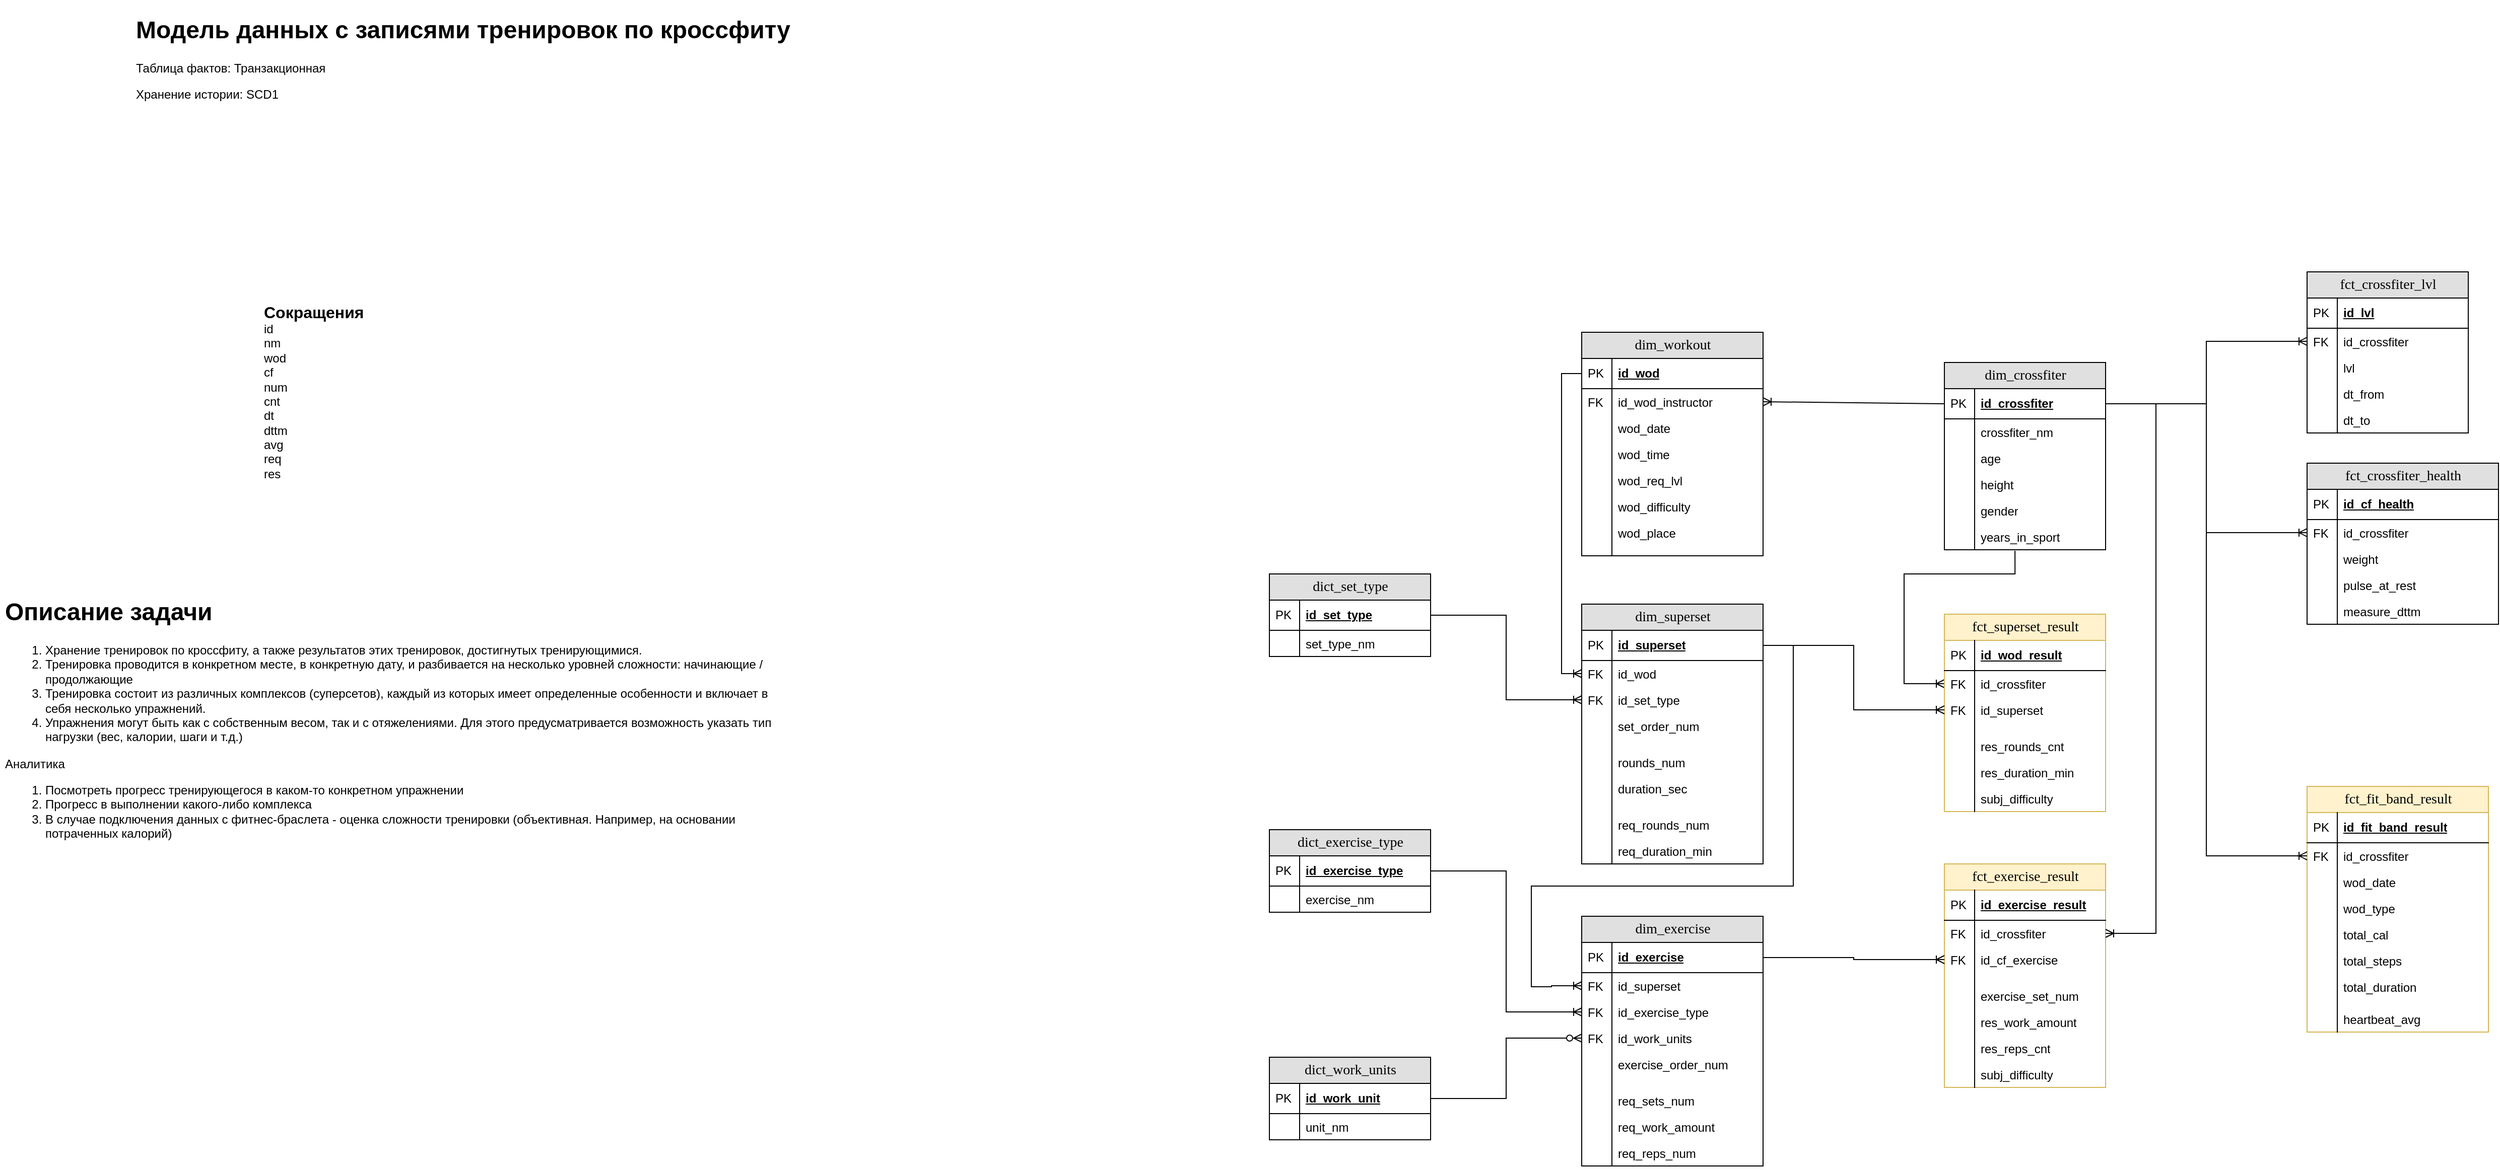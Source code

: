 <mxfile version="21.6.8" type="device" pages="4">
  <diagram name="dimensional_modeling" id="e56a1550-8fbb-45ad-956c-1786394a9013">
    <mxGraphModel dx="3067" dy="2287" grid="1" gridSize="10" guides="1" tooltips="1" connect="1" arrows="1" fold="1" page="1" pageScale="1" pageWidth="1100" pageHeight="850" background="none" math="0" shadow="0">
      <root>
        <mxCell id="0" />
        <mxCell id="1" parent="0" />
        <mxCell id="DXc49DsnQ16W54ht89QJ-8" value="fct_exercise_result" style="swimlane;html=1;fontStyle=0;childLayout=stackLayout;horizontal=1;startSize=26;fillColor=#fff2cc;horizontalStack=0;resizeParent=1;resizeLast=0;collapsible=1;marginBottom=0;swimlaneFillColor=#ffffff;align=center;rounded=0;shadow=0;comic=0;labelBackgroundColor=none;strokeWidth=1;fontFamily=Verdana;fontSize=14;strokeColor=#d6b656;" parent="1" vertex="1">
          <mxGeometry x="480" y="-132" width="160" height="222" as="geometry" />
        </mxCell>
        <mxCell id="DXc49DsnQ16W54ht89QJ-9" value="id_exercise_result" style="shape=partialRectangle;top=0;left=0;right=0;bottom=1;html=1;align=left;verticalAlign=middle;fillColor=none;spacingLeft=34;spacingRight=4;whiteSpace=wrap;overflow=hidden;rotatable=0;points=[[0,0.5],[1,0.5]];portConstraint=eastwest;dropTarget=0;fontStyle=5;" parent="DXc49DsnQ16W54ht89QJ-8" vertex="1">
          <mxGeometry y="26" width="160" height="30" as="geometry" />
        </mxCell>
        <mxCell id="DXc49DsnQ16W54ht89QJ-10" value="PK" style="shape=partialRectangle;top=0;left=0;bottom=0;html=1;fillColor=none;align=left;verticalAlign=middle;spacingLeft=4;spacingRight=4;whiteSpace=wrap;overflow=hidden;rotatable=0;points=[];portConstraint=eastwest;part=1;" parent="DXc49DsnQ16W54ht89QJ-9" vertex="1" connectable="0">
          <mxGeometry width="30" height="30" as="geometry" />
        </mxCell>
        <mxCell id="DXc49DsnQ16W54ht89QJ-11" value="id_crossfiter" style="shape=partialRectangle;top=0;left=0;right=0;bottom=0;html=1;align=left;verticalAlign=top;fillColor=none;spacingLeft=34;spacingRight=4;whiteSpace=wrap;overflow=hidden;rotatable=0;points=[[0,0.5],[1,0.5]];portConstraint=eastwest;dropTarget=0;" parent="DXc49DsnQ16W54ht89QJ-8" vertex="1">
          <mxGeometry y="56" width="160" height="26" as="geometry" />
        </mxCell>
        <mxCell id="DXc49DsnQ16W54ht89QJ-12" value="FK" style="shape=partialRectangle;top=0;left=0;bottom=0;html=1;fillColor=none;align=left;verticalAlign=top;spacingLeft=4;spacingRight=4;whiteSpace=wrap;overflow=hidden;rotatable=0;points=[];portConstraint=eastwest;part=1;" parent="DXc49DsnQ16W54ht89QJ-11" vertex="1" connectable="0">
          <mxGeometry width="30" height="26" as="geometry" />
        </mxCell>
        <mxCell id="DXc49DsnQ16W54ht89QJ-15" value="id_cf_exercise" style="shape=partialRectangle;top=0;left=0;right=0;bottom=0;html=1;align=left;verticalAlign=top;fillColor=none;spacingLeft=34;spacingRight=4;whiteSpace=wrap;overflow=hidden;rotatable=0;points=[[0,0.5],[1,0.5]];portConstraint=eastwest;dropTarget=0;" parent="DXc49DsnQ16W54ht89QJ-8" vertex="1">
          <mxGeometry y="82" width="160" height="26" as="geometry" />
        </mxCell>
        <mxCell id="DXc49DsnQ16W54ht89QJ-16" value="FK" style="shape=partialRectangle;top=0;left=0;bottom=0;html=1;fillColor=none;align=left;verticalAlign=top;spacingLeft=4;spacingRight=4;whiteSpace=wrap;overflow=hidden;rotatable=0;points=[];portConstraint=eastwest;part=1;" parent="DXc49DsnQ16W54ht89QJ-15" vertex="1" connectable="0">
          <mxGeometry width="30" height="26" as="geometry" />
        </mxCell>
        <mxCell id="DXc49DsnQ16W54ht89QJ-17" value="" style="shape=partialRectangle;top=0;left=0;right=0;bottom=0;html=1;align=left;verticalAlign=top;fillColor=none;spacingLeft=34;spacingRight=4;whiteSpace=wrap;overflow=hidden;rotatable=0;points=[[0,0.5],[1,0.5]];portConstraint=eastwest;dropTarget=0;" parent="DXc49DsnQ16W54ht89QJ-8" vertex="1">
          <mxGeometry y="108" width="160" height="10" as="geometry" />
        </mxCell>
        <mxCell id="DXc49DsnQ16W54ht89QJ-18" value="" style="shape=partialRectangle;top=0;left=0;bottom=0;html=1;fillColor=none;align=left;verticalAlign=top;spacingLeft=4;spacingRight=4;whiteSpace=wrap;overflow=hidden;rotatable=0;points=[];portConstraint=eastwest;part=1;" parent="DXc49DsnQ16W54ht89QJ-17" vertex="1" connectable="0">
          <mxGeometry width="30" height="10" as="geometry" />
        </mxCell>
        <mxCell id="DXc49DsnQ16W54ht89QJ-122" value="exercise_set_num" style="shape=partialRectangle;top=0;left=0;right=0;bottom=0;html=1;align=left;verticalAlign=top;fillColor=none;spacingLeft=34;spacingRight=4;whiteSpace=wrap;overflow=hidden;rotatable=0;points=[[0,0.5],[1,0.5]];portConstraint=eastwest;dropTarget=0;" parent="DXc49DsnQ16W54ht89QJ-8" vertex="1">
          <mxGeometry y="118" width="160" height="26" as="geometry" />
        </mxCell>
        <mxCell id="DXc49DsnQ16W54ht89QJ-123" value="" style="shape=partialRectangle;top=0;left=0;bottom=0;html=1;fillColor=none;align=left;verticalAlign=top;spacingLeft=4;spacingRight=4;whiteSpace=wrap;overflow=hidden;rotatable=0;points=[];portConstraint=eastwest;part=1;" parent="DXc49DsnQ16W54ht89QJ-122" vertex="1" connectable="0">
          <mxGeometry width="30" height="26" as="geometry" />
        </mxCell>
        <mxCell id="DXc49DsnQ16W54ht89QJ-126" value="res_work_amount" style="shape=partialRectangle;top=0;left=0;right=0;bottom=0;html=1;align=left;verticalAlign=top;fillColor=none;spacingLeft=34;spacingRight=4;whiteSpace=wrap;overflow=hidden;rotatable=0;points=[[0,0.5],[1,0.5]];portConstraint=eastwest;dropTarget=0;" parent="DXc49DsnQ16W54ht89QJ-8" vertex="1">
          <mxGeometry y="144" width="160" height="26" as="geometry" />
        </mxCell>
        <mxCell id="DXc49DsnQ16W54ht89QJ-127" value="" style="shape=partialRectangle;top=0;left=0;bottom=0;html=1;fillColor=none;align=left;verticalAlign=top;spacingLeft=4;spacingRight=4;whiteSpace=wrap;overflow=hidden;rotatable=0;points=[];portConstraint=eastwest;part=1;" parent="DXc49DsnQ16W54ht89QJ-126" vertex="1" connectable="0">
          <mxGeometry width="30" height="26" as="geometry" />
        </mxCell>
        <mxCell id="DXc49DsnQ16W54ht89QJ-124" value="res_reps_cnt" style="shape=partialRectangle;top=0;left=0;right=0;bottom=0;html=1;align=left;verticalAlign=top;fillColor=none;spacingLeft=34;spacingRight=4;whiteSpace=wrap;overflow=hidden;rotatable=0;points=[[0,0.5],[1,0.5]];portConstraint=eastwest;dropTarget=0;" parent="DXc49DsnQ16W54ht89QJ-8" vertex="1">
          <mxGeometry y="170" width="160" height="26" as="geometry" />
        </mxCell>
        <mxCell id="DXc49DsnQ16W54ht89QJ-125" value="" style="shape=partialRectangle;top=0;left=0;bottom=0;html=1;fillColor=none;align=left;verticalAlign=top;spacingLeft=4;spacingRight=4;whiteSpace=wrap;overflow=hidden;rotatable=0;points=[];portConstraint=eastwest;part=1;" parent="DXc49DsnQ16W54ht89QJ-124" vertex="1" connectable="0">
          <mxGeometry width="30" height="26" as="geometry" />
        </mxCell>
        <mxCell id="90MnfZ6fjxR-X2wuUPr8-3" value="subj_difficulty" style="shape=partialRectangle;top=0;left=0;right=0;bottom=0;html=1;align=left;verticalAlign=top;fillColor=none;spacingLeft=34;spacingRight=4;whiteSpace=wrap;overflow=hidden;rotatable=0;points=[[0,0.5],[1,0.5]];portConstraint=eastwest;dropTarget=0;" parent="DXc49DsnQ16W54ht89QJ-8" vertex="1">
          <mxGeometry y="196" width="160" height="26" as="geometry" />
        </mxCell>
        <mxCell id="90MnfZ6fjxR-X2wuUPr8-4" value="" style="shape=partialRectangle;top=0;left=0;bottom=0;html=1;fillColor=none;align=left;verticalAlign=top;spacingLeft=4;spacingRight=4;whiteSpace=wrap;overflow=hidden;rotatable=0;points=[];portConstraint=eastwest;part=1;" parent="90MnfZ6fjxR-X2wuUPr8-3" vertex="1" connectable="0">
          <mxGeometry width="30" height="26" as="geometry" />
        </mxCell>
        <mxCell id="DXc49DsnQ16W54ht89QJ-19" value="&lt;h1&gt;Модель данных с записями тренировок по кроссфиту&amp;nbsp;&lt;/h1&gt;&lt;p&gt;Таблица фактов: Транзакционная&lt;/p&gt;&lt;p&gt;Хранение истории: SCD1&lt;/p&gt;" style="text;html=1;strokeColor=none;fillColor=none;spacing=5;spacingTop=-20;whiteSpace=wrap;overflow=hidden;rounded=0;" parent="1" vertex="1">
          <mxGeometry x="-1320" y="-980" width="700" height="120" as="geometry" />
        </mxCell>
        <mxCell id="DXc49DsnQ16W54ht89QJ-20" value="dict_exercise_type" style="swimlane;html=1;fontStyle=0;childLayout=stackLayout;horizontal=1;startSize=26;fillColor=#e0e0e0;horizontalStack=0;resizeParent=1;resizeLast=0;collapsible=1;marginBottom=0;swimlaneFillColor=#ffffff;align=center;rounded=0;shadow=0;comic=0;labelBackgroundColor=none;strokeWidth=1;fontFamily=Verdana;fontSize=14" parent="1" vertex="1">
          <mxGeometry x="-190" y="-166" width="160" height="82" as="geometry" />
        </mxCell>
        <mxCell id="DXc49DsnQ16W54ht89QJ-21" value="id_exercise_type" style="shape=partialRectangle;top=0;left=0;right=0;bottom=1;html=1;align=left;verticalAlign=middle;fillColor=none;spacingLeft=34;spacingRight=4;whiteSpace=wrap;overflow=hidden;rotatable=0;points=[[0,0.5],[1,0.5]];portConstraint=eastwest;dropTarget=0;fontStyle=5;" parent="DXc49DsnQ16W54ht89QJ-20" vertex="1">
          <mxGeometry y="26" width="160" height="30" as="geometry" />
        </mxCell>
        <mxCell id="DXc49DsnQ16W54ht89QJ-22" value="PK" style="shape=partialRectangle;top=0;left=0;bottom=0;html=1;fillColor=none;align=left;verticalAlign=middle;spacingLeft=4;spacingRight=4;whiteSpace=wrap;overflow=hidden;rotatable=0;points=[];portConstraint=eastwest;part=1;" parent="DXc49DsnQ16W54ht89QJ-21" vertex="1" connectable="0">
          <mxGeometry width="30" height="30" as="geometry" />
        </mxCell>
        <mxCell id="DXc49DsnQ16W54ht89QJ-23" value="exercise_nm" style="shape=partialRectangle;top=0;left=0;right=0;bottom=0;html=1;align=left;verticalAlign=top;fillColor=none;spacingLeft=34;spacingRight=4;whiteSpace=wrap;overflow=hidden;rotatable=0;points=[[0,0.5],[1,0.5]];portConstraint=eastwest;dropTarget=0;" parent="DXc49DsnQ16W54ht89QJ-20" vertex="1">
          <mxGeometry y="56" width="160" height="26" as="geometry" />
        </mxCell>
        <mxCell id="DXc49DsnQ16W54ht89QJ-24" value="" style="shape=partialRectangle;top=0;left=0;bottom=0;html=1;fillColor=none;align=left;verticalAlign=top;spacingLeft=4;spacingRight=4;whiteSpace=wrap;overflow=hidden;rotatable=0;points=[];portConstraint=eastwest;part=1;" parent="DXc49DsnQ16W54ht89QJ-23" vertex="1" connectable="0">
          <mxGeometry width="30" height="26" as="geometry" />
        </mxCell>
        <mxCell id="DXc49DsnQ16W54ht89QJ-31" value="dim_crossfiter" style="swimlane;html=1;fontStyle=0;childLayout=stackLayout;horizontal=1;startSize=26;fillColor=#e0e0e0;horizontalStack=0;resizeParent=1;resizeLast=0;collapsible=1;marginBottom=0;swimlaneFillColor=#ffffff;align=center;rounded=0;shadow=0;comic=0;labelBackgroundColor=none;strokeWidth=1;fontFamily=Verdana;fontSize=14" parent="1" vertex="1">
          <mxGeometry x="480" y="-630" width="160" height="186" as="geometry" />
        </mxCell>
        <mxCell id="DXc49DsnQ16W54ht89QJ-32" value="id_crossfiter" style="shape=partialRectangle;top=0;left=0;right=0;bottom=1;html=1;align=left;verticalAlign=middle;fillColor=none;spacingLeft=34;spacingRight=4;whiteSpace=wrap;overflow=hidden;rotatable=0;points=[[0,0.5],[1,0.5]];portConstraint=eastwest;dropTarget=0;fontStyle=5;" parent="DXc49DsnQ16W54ht89QJ-31" vertex="1">
          <mxGeometry y="26" width="160" height="30" as="geometry" />
        </mxCell>
        <mxCell id="DXc49DsnQ16W54ht89QJ-33" value="PK" style="shape=partialRectangle;top=0;left=0;bottom=0;html=1;fillColor=none;align=left;verticalAlign=middle;spacingLeft=4;spacingRight=4;whiteSpace=wrap;overflow=hidden;rotatable=0;points=[];portConstraint=eastwest;part=1;" parent="DXc49DsnQ16W54ht89QJ-32" vertex="1" connectable="0">
          <mxGeometry width="30" height="30" as="geometry" />
        </mxCell>
        <mxCell id="DXc49DsnQ16W54ht89QJ-34" value="crossfiter_nm" style="shape=partialRectangle;top=0;left=0;right=0;bottom=0;html=1;align=left;verticalAlign=top;fillColor=none;spacingLeft=34;spacingRight=4;whiteSpace=wrap;overflow=hidden;rotatable=0;points=[[0,0.5],[1,0.5]];portConstraint=eastwest;dropTarget=0;" parent="DXc49DsnQ16W54ht89QJ-31" vertex="1">
          <mxGeometry y="56" width="160" height="26" as="geometry" />
        </mxCell>
        <mxCell id="DXc49DsnQ16W54ht89QJ-35" value="" style="shape=partialRectangle;top=0;left=0;bottom=0;html=1;fillColor=none;align=left;verticalAlign=top;spacingLeft=4;spacingRight=4;whiteSpace=wrap;overflow=hidden;rotatable=0;points=[];portConstraint=eastwest;part=1;" parent="DXc49DsnQ16W54ht89QJ-34" vertex="1" connectable="0">
          <mxGeometry width="30" height="26" as="geometry" />
        </mxCell>
        <mxCell id="DXc49DsnQ16W54ht89QJ-36" value="age" style="shape=partialRectangle;top=0;left=0;right=0;bottom=0;html=1;align=left;verticalAlign=top;fillColor=none;spacingLeft=34;spacingRight=4;whiteSpace=wrap;overflow=hidden;rotatable=0;points=[[0,0.5],[1,0.5]];portConstraint=eastwest;dropTarget=0;" parent="DXc49DsnQ16W54ht89QJ-31" vertex="1">
          <mxGeometry y="82" width="160" height="26" as="geometry" />
        </mxCell>
        <mxCell id="DXc49DsnQ16W54ht89QJ-37" value="" style="shape=partialRectangle;top=0;left=0;bottom=0;html=1;fillColor=none;align=left;verticalAlign=top;spacingLeft=4;spacingRight=4;whiteSpace=wrap;overflow=hidden;rotatable=0;points=[];portConstraint=eastwest;part=1;" parent="DXc49DsnQ16W54ht89QJ-36" vertex="1" connectable="0">
          <mxGeometry width="30" height="26" as="geometry" />
        </mxCell>
        <mxCell id="8I6_MMGTmJIRmIqdimoh-1" value="height" style="shape=partialRectangle;top=0;left=0;right=0;bottom=0;html=1;align=left;verticalAlign=top;fillColor=none;spacingLeft=34;spacingRight=4;whiteSpace=wrap;overflow=hidden;rotatable=0;points=[[0,0.5],[1,0.5]];portConstraint=eastwest;dropTarget=0;" vertex="1" parent="DXc49DsnQ16W54ht89QJ-31">
          <mxGeometry y="108" width="160" height="26" as="geometry" />
        </mxCell>
        <mxCell id="8I6_MMGTmJIRmIqdimoh-2" value="" style="shape=partialRectangle;top=0;left=0;bottom=0;html=1;fillColor=none;align=left;verticalAlign=top;spacingLeft=4;spacingRight=4;whiteSpace=wrap;overflow=hidden;rotatable=0;points=[];portConstraint=eastwest;part=1;" vertex="1" connectable="0" parent="8I6_MMGTmJIRmIqdimoh-1">
          <mxGeometry width="30" height="26" as="geometry" />
        </mxCell>
        <mxCell id="DXc49DsnQ16W54ht89QJ-38" value="gender" style="shape=partialRectangle;top=0;left=0;right=0;bottom=0;html=1;align=left;verticalAlign=top;fillColor=none;spacingLeft=34;spacingRight=4;whiteSpace=wrap;overflow=hidden;rotatable=0;points=[[0,0.5],[1,0.5]];portConstraint=eastwest;dropTarget=0;" parent="DXc49DsnQ16W54ht89QJ-31" vertex="1">
          <mxGeometry y="134" width="160" height="26" as="geometry" />
        </mxCell>
        <mxCell id="DXc49DsnQ16W54ht89QJ-39" value="" style="shape=partialRectangle;top=0;left=0;bottom=0;html=1;fillColor=none;align=left;verticalAlign=top;spacingLeft=4;spacingRight=4;whiteSpace=wrap;overflow=hidden;rotatable=0;points=[];portConstraint=eastwest;part=1;" parent="DXc49DsnQ16W54ht89QJ-38" vertex="1" connectable="0">
          <mxGeometry width="30" height="26" as="geometry" />
        </mxCell>
        <mxCell id="DXc49DsnQ16W54ht89QJ-42" value="years_in_sport" style="shape=partialRectangle;top=0;left=0;right=0;bottom=0;html=1;align=left;verticalAlign=top;fillColor=none;spacingLeft=34;spacingRight=4;whiteSpace=wrap;overflow=hidden;rotatable=0;points=[[0,0.5],[1,0.5]];portConstraint=eastwest;dropTarget=0;" parent="DXc49DsnQ16W54ht89QJ-31" vertex="1">
          <mxGeometry y="160" width="160" height="26" as="geometry" />
        </mxCell>
        <mxCell id="DXc49DsnQ16W54ht89QJ-43" value="" style="shape=partialRectangle;top=0;left=0;bottom=0;html=1;fillColor=none;align=left;verticalAlign=top;spacingLeft=4;spacingRight=4;whiteSpace=wrap;overflow=hidden;rotatable=0;points=[];portConstraint=eastwest;part=1;" parent="DXc49DsnQ16W54ht89QJ-42" vertex="1" connectable="0">
          <mxGeometry width="30" height="26" as="geometry" />
        </mxCell>
        <mxCell id="DXc49DsnQ16W54ht89QJ-48" value="dict_set_type" style="swimlane;html=1;fontStyle=0;childLayout=stackLayout;horizontal=1;startSize=26;fillColor=#e0e0e0;horizontalStack=0;resizeParent=1;resizeLast=0;collapsible=1;marginBottom=0;swimlaneFillColor=#ffffff;align=center;rounded=0;shadow=0;comic=0;labelBackgroundColor=none;strokeWidth=1;fontFamily=Verdana;fontSize=14" parent="1" vertex="1">
          <mxGeometry x="-190" y="-420" width="160" height="82" as="geometry" />
        </mxCell>
        <mxCell id="DXc49DsnQ16W54ht89QJ-49" value="id_set_type" style="shape=partialRectangle;top=0;left=0;right=0;bottom=1;html=1;align=left;verticalAlign=middle;fillColor=none;spacingLeft=34;spacingRight=4;whiteSpace=wrap;overflow=hidden;rotatable=0;points=[[0,0.5],[1,0.5]];portConstraint=eastwest;dropTarget=0;fontStyle=5;" parent="DXc49DsnQ16W54ht89QJ-48" vertex="1">
          <mxGeometry y="26" width="160" height="30" as="geometry" />
        </mxCell>
        <mxCell id="DXc49DsnQ16W54ht89QJ-50" value="PK" style="shape=partialRectangle;top=0;left=0;bottom=0;html=1;fillColor=none;align=left;verticalAlign=middle;spacingLeft=4;spacingRight=4;whiteSpace=wrap;overflow=hidden;rotatable=0;points=[];portConstraint=eastwest;part=1;" parent="DXc49DsnQ16W54ht89QJ-49" vertex="1" connectable="0">
          <mxGeometry width="30" height="30" as="geometry" />
        </mxCell>
        <mxCell id="DXc49DsnQ16W54ht89QJ-51" value="set_type_nm" style="shape=partialRectangle;top=0;left=0;right=0;bottom=0;html=1;align=left;verticalAlign=top;fillColor=none;spacingLeft=34;spacingRight=4;whiteSpace=wrap;overflow=hidden;rotatable=0;points=[[0,0.5],[1,0.5]];portConstraint=eastwest;dropTarget=0;" parent="DXc49DsnQ16W54ht89QJ-48" vertex="1">
          <mxGeometry y="56" width="160" height="26" as="geometry" />
        </mxCell>
        <mxCell id="DXc49DsnQ16W54ht89QJ-52" value="" style="shape=partialRectangle;top=0;left=0;bottom=0;html=1;fillColor=none;align=left;verticalAlign=top;spacingLeft=4;spacingRight=4;whiteSpace=wrap;overflow=hidden;rotatable=0;points=[];portConstraint=eastwest;part=1;" parent="DXc49DsnQ16W54ht89QJ-51" vertex="1" connectable="0">
          <mxGeometry width="30" height="26" as="geometry" />
        </mxCell>
        <mxCell id="DXc49DsnQ16W54ht89QJ-70" style="edgeStyle=orthogonalEdgeStyle;rounded=0;orthogonalLoop=1;jettySize=auto;html=1;exitX=0;exitY=0.5;exitDx=0;exitDy=0;startArrow=ERoneToMany;startFill=0;endArrow=none;endFill=0;jumpStyle=arc;entryX=0.438;entryY=1.038;entryDx=0;entryDy=0;entryPerimeter=0;" parent="1" source="S-AYy4F7Nv-Mx2UUhiui-9" target="DXc49DsnQ16W54ht89QJ-42" edge="1">
          <mxGeometry relative="1" as="geometry">
            <Array as="points">
              <mxPoint x="440" y="-311" />
              <mxPoint x="440" y="-420" />
              <mxPoint x="550" y="-420" />
            </Array>
            <mxPoint x="550" y="-420" as="targetPoint" />
          </mxGeometry>
        </mxCell>
        <mxCell id="DXc49DsnQ16W54ht89QJ-71" value="dim_exercise" style="swimlane;html=1;fontStyle=0;childLayout=stackLayout;horizontal=1;startSize=26;fillColor=#e0e0e0;horizontalStack=0;resizeParent=1;resizeLast=0;collapsible=1;marginBottom=0;swimlaneFillColor=#ffffff;align=center;rounded=0;shadow=0;comic=0;labelBackgroundColor=none;strokeWidth=1;fontFamily=Verdana;fontSize=14" parent="1" vertex="1">
          <mxGeometry x="120" y="-80" width="180" height="248" as="geometry" />
        </mxCell>
        <mxCell id="DXc49DsnQ16W54ht89QJ-72" value="id_exercise" style="shape=partialRectangle;top=0;left=0;right=0;bottom=1;html=1;align=left;verticalAlign=middle;fillColor=none;spacingLeft=34;spacingRight=4;whiteSpace=wrap;overflow=hidden;rotatable=0;points=[[0,0.5],[1,0.5]];portConstraint=eastwest;dropTarget=0;fontStyle=5;" parent="DXc49DsnQ16W54ht89QJ-71" vertex="1">
          <mxGeometry y="26" width="180" height="30" as="geometry" />
        </mxCell>
        <mxCell id="DXc49DsnQ16W54ht89QJ-73" value="PK" style="shape=partialRectangle;top=0;left=0;bottom=0;html=1;fillColor=none;align=left;verticalAlign=middle;spacingLeft=4;spacingRight=4;whiteSpace=wrap;overflow=hidden;rotatable=0;points=[];portConstraint=eastwest;part=1;" parent="DXc49DsnQ16W54ht89QJ-72" vertex="1" connectable="0">
          <mxGeometry width="30" height="30" as="geometry" />
        </mxCell>
        <mxCell id="DXc49DsnQ16W54ht89QJ-74" value="id_superset" style="shape=partialRectangle;top=0;left=0;right=0;bottom=0;html=1;align=left;verticalAlign=top;fillColor=none;spacingLeft=34;spacingRight=4;whiteSpace=wrap;overflow=hidden;rotatable=0;points=[[0,0.5],[1,0.5]];portConstraint=eastwest;dropTarget=0;" parent="DXc49DsnQ16W54ht89QJ-71" vertex="1">
          <mxGeometry y="56" width="180" height="26" as="geometry" />
        </mxCell>
        <mxCell id="DXc49DsnQ16W54ht89QJ-75" value="FK" style="shape=partialRectangle;top=0;left=0;bottom=0;html=1;fillColor=none;align=left;verticalAlign=top;spacingLeft=4;spacingRight=4;whiteSpace=wrap;overflow=hidden;rotatable=0;points=[];portConstraint=eastwest;part=1;" parent="DXc49DsnQ16W54ht89QJ-74" vertex="1" connectable="0">
          <mxGeometry width="30" height="26" as="geometry" />
        </mxCell>
        <mxCell id="DXc49DsnQ16W54ht89QJ-76" value="id_exercise_type" style="shape=partialRectangle;top=0;left=0;right=0;bottom=0;html=1;align=left;verticalAlign=top;fillColor=none;spacingLeft=34;spacingRight=4;whiteSpace=wrap;overflow=hidden;rotatable=0;points=[[0,0.5],[1,0.5]];portConstraint=eastwest;dropTarget=0;" parent="DXc49DsnQ16W54ht89QJ-71" vertex="1">
          <mxGeometry y="82" width="180" height="26" as="geometry" />
        </mxCell>
        <mxCell id="DXc49DsnQ16W54ht89QJ-77" value="FK" style="shape=partialRectangle;top=0;left=0;bottom=0;html=1;fillColor=none;align=left;verticalAlign=top;spacingLeft=4;spacingRight=4;whiteSpace=wrap;overflow=hidden;rotatable=0;points=[];portConstraint=eastwest;part=1;" parent="DXc49DsnQ16W54ht89QJ-76" vertex="1" connectable="0">
          <mxGeometry width="30" height="26" as="geometry" />
        </mxCell>
        <mxCell id="DXc49DsnQ16W54ht89QJ-152" value="id_work_units" style="shape=partialRectangle;top=0;left=0;right=0;bottom=0;html=1;align=left;verticalAlign=top;fillColor=none;spacingLeft=34;spacingRight=4;whiteSpace=wrap;overflow=hidden;rotatable=0;points=[[0,0.5],[1,0.5]];portConstraint=eastwest;dropTarget=0;" parent="DXc49DsnQ16W54ht89QJ-71" vertex="1">
          <mxGeometry y="108" width="180" height="26" as="geometry" />
        </mxCell>
        <mxCell id="DXc49DsnQ16W54ht89QJ-153" value="FK" style="shape=partialRectangle;top=0;left=0;bottom=0;html=1;fillColor=none;align=left;verticalAlign=top;spacingLeft=4;spacingRight=4;whiteSpace=wrap;overflow=hidden;rotatable=0;points=[];portConstraint=eastwest;part=1;" parent="DXc49DsnQ16W54ht89QJ-152" vertex="1" connectable="0">
          <mxGeometry width="30" height="26" as="geometry" />
        </mxCell>
        <mxCell id="DXc49DsnQ16W54ht89QJ-161" value="exercise_order_num" style="shape=partialRectangle;top=0;left=0;right=0;bottom=0;html=1;align=left;verticalAlign=top;fillColor=none;spacingLeft=34;spacingRight=4;whiteSpace=wrap;overflow=hidden;rotatable=0;points=[[0,0.5],[1,0.5]];portConstraint=eastwest;dropTarget=0;" parent="DXc49DsnQ16W54ht89QJ-71" vertex="1">
          <mxGeometry y="134" width="180" height="26" as="geometry" />
        </mxCell>
        <mxCell id="DXc49DsnQ16W54ht89QJ-162" value="" style="shape=partialRectangle;top=0;left=0;bottom=0;html=1;fillColor=none;align=left;verticalAlign=top;spacingLeft=4;spacingRight=4;whiteSpace=wrap;overflow=hidden;rotatable=0;points=[];portConstraint=eastwest;part=1;" parent="DXc49DsnQ16W54ht89QJ-161" vertex="1" connectable="0">
          <mxGeometry width="30" height="26" as="geometry" />
        </mxCell>
        <mxCell id="DXc49DsnQ16W54ht89QJ-80" value="" style="shape=partialRectangle;top=0;left=0;right=0;bottom=0;html=1;align=left;verticalAlign=top;fillColor=none;spacingLeft=34;spacingRight=4;whiteSpace=wrap;overflow=hidden;rotatable=0;points=[[0,0.5],[1,0.5]];portConstraint=eastwest;dropTarget=0;" parent="DXc49DsnQ16W54ht89QJ-71" vertex="1">
          <mxGeometry y="160" width="180" height="10" as="geometry" />
        </mxCell>
        <mxCell id="DXc49DsnQ16W54ht89QJ-81" value="" style="shape=partialRectangle;top=0;left=0;bottom=0;html=1;fillColor=none;align=left;verticalAlign=top;spacingLeft=4;spacingRight=4;whiteSpace=wrap;overflow=hidden;rotatable=0;points=[];portConstraint=eastwest;part=1;" parent="DXc49DsnQ16W54ht89QJ-80" vertex="1" connectable="0">
          <mxGeometry width="30" height="10" as="geometry" />
        </mxCell>
        <mxCell id="DXc49DsnQ16W54ht89QJ-146" value="req_sets_num" style="shape=partialRectangle;top=0;left=0;right=0;bottom=0;html=1;align=left;verticalAlign=top;fillColor=none;spacingLeft=34;spacingRight=4;whiteSpace=wrap;overflow=hidden;rotatable=0;points=[[0,0.5],[1,0.5]];portConstraint=eastwest;dropTarget=0;" parent="DXc49DsnQ16W54ht89QJ-71" vertex="1">
          <mxGeometry y="170" width="180" height="26" as="geometry" />
        </mxCell>
        <mxCell id="DXc49DsnQ16W54ht89QJ-147" value="" style="shape=partialRectangle;top=0;left=0;bottom=0;html=1;fillColor=none;align=left;verticalAlign=top;spacingLeft=4;spacingRight=4;whiteSpace=wrap;overflow=hidden;rotatable=0;points=[];portConstraint=eastwest;part=1;" parent="DXc49DsnQ16W54ht89QJ-146" vertex="1" connectable="0">
          <mxGeometry width="30" height="26" as="geometry" />
        </mxCell>
        <mxCell id="DXc49DsnQ16W54ht89QJ-150" value="req_work_amount" style="shape=partialRectangle;top=0;left=0;right=0;bottom=0;html=1;align=left;verticalAlign=top;fillColor=none;spacingLeft=34;spacingRight=4;whiteSpace=wrap;overflow=hidden;rotatable=0;points=[[0,0.5],[1,0.5]];portConstraint=eastwest;dropTarget=0;" parent="DXc49DsnQ16W54ht89QJ-71" vertex="1">
          <mxGeometry y="196" width="180" height="26" as="geometry" />
        </mxCell>
        <mxCell id="DXc49DsnQ16W54ht89QJ-151" value="" style="shape=partialRectangle;top=0;left=0;bottom=0;html=1;fillColor=none;align=left;verticalAlign=top;spacingLeft=4;spacingRight=4;whiteSpace=wrap;overflow=hidden;rotatable=0;points=[];portConstraint=eastwest;part=1;" parent="DXc49DsnQ16W54ht89QJ-150" vertex="1" connectable="0">
          <mxGeometry width="30" height="26" as="geometry" />
        </mxCell>
        <mxCell id="DXc49DsnQ16W54ht89QJ-148" value="req_reps_num" style="shape=partialRectangle;top=0;left=0;right=0;bottom=0;html=1;align=left;verticalAlign=top;fillColor=none;spacingLeft=34;spacingRight=4;whiteSpace=wrap;overflow=hidden;rotatable=0;points=[[0,0.5],[1,0.5]];portConstraint=eastwest;dropTarget=0;" parent="DXc49DsnQ16W54ht89QJ-71" vertex="1">
          <mxGeometry y="222" width="180" height="26" as="geometry" />
        </mxCell>
        <mxCell id="DXc49DsnQ16W54ht89QJ-149" value="" style="shape=partialRectangle;top=0;left=0;bottom=0;html=1;fillColor=none;align=left;verticalAlign=top;spacingLeft=4;spacingRight=4;whiteSpace=wrap;overflow=hidden;rotatable=0;points=[];portConstraint=eastwest;part=1;" parent="DXc49DsnQ16W54ht89QJ-148" vertex="1" connectable="0">
          <mxGeometry width="30" height="26" as="geometry" />
        </mxCell>
        <mxCell id="DXc49DsnQ16W54ht89QJ-82" value="dim_superset" style="swimlane;html=1;fontStyle=0;childLayout=stackLayout;horizontal=1;startSize=26;fillColor=#e0e0e0;horizontalStack=0;resizeParent=1;resizeLast=0;collapsible=1;marginBottom=0;swimlaneFillColor=#ffffff;align=center;rounded=0;shadow=0;comic=0;labelBackgroundColor=none;strokeWidth=1;fontFamily=Verdana;fontSize=14" parent="1" vertex="1">
          <mxGeometry x="120" y="-390" width="180" height="258" as="geometry" />
        </mxCell>
        <mxCell id="DXc49DsnQ16W54ht89QJ-83" value="id_superset" style="shape=partialRectangle;top=0;left=0;right=0;bottom=1;html=1;align=left;verticalAlign=middle;fillColor=none;spacingLeft=34;spacingRight=4;whiteSpace=wrap;overflow=hidden;rotatable=0;points=[[0,0.5],[1,0.5]];portConstraint=eastwest;dropTarget=0;fontStyle=5;" parent="DXc49DsnQ16W54ht89QJ-82" vertex="1">
          <mxGeometry y="26" width="180" height="30" as="geometry" />
        </mxCell>
        <mxCell id="DXc49DsnQ16W54ht89QJ-84" value="PK" style="shape=partialRectangle;top=0;left=0;bottom=0;html=1;fillColor=none;align=left;verticalAlign=middle;spacingLeft=4;spacingRight=4;whiteSpace=wrap;overflow=hidden;rotatable=0;points=[];portConstraint=eastwest;part=1;" parent="DXc49DsnQ16W54ht89QJ-83" vertex="1" connectable="0">
          <mxGeometry width="30" height="30" as="geometry" />
        </mxCell>
        <mxCell id="DXc49DsnQ16W54ht89QJ-85" value="id_wod" style="shape=partialRectangle;top=0;left=0;right=0;bottom=0;html=1;align=left;verticalAlign=top;fillColor=none;spacingLeft=34;spacingRight=4;whiteSpace=wrap;overflow=hidden;rotatable=0;points=[[0,0.5],[1,0.5]];portConstraint=eastwest;dropTarget=0;" parent="DXc49DsnQ16W54ht89QJ-82" vertex="1">
          <mxGeometry y="56" width="180" height="26" as="geometry" />
        </mxCell>
        <mxCell id="DXc49DsnQ16W54ht89QJ-86" value="FK" style="shape=partialRectangle;top=0;left=0;bottom=0;html=1;fillColor=none;align=left;verticalAlign=top;spacingLeft=4;spacingRight=4;whiteSpace=wrap;overflow=hidden;rotatable=0;points=[];portConstraint=eastwest;part=1;" parent="DXc49DsnQ16W54ht89QJ-85" vertex="1" connectable="0">
          <mxGeometry width="30" height="26" as="geometry" />
        </mxCell>
        <mxCell id="DXc49DsnQ16W54ht89QJ-157" value="id_set_type" style="shape=partialRectangle;top=0;left=0;right=0;bottom=0;html=1;align=left;verticalAlign=top;fillColor=none;spacingLeft=34;spacingRight=4;whiteSpace=wrap;overflow=hidden;rotatable=0;points=[[0,0.5],[1,0.5]];portConstraint=eastwest;dropTarget=0;" parent="DXc49DsnQ16W54ht89QJ-82" vertex="1">
          <mxGeometry y="82" width="180" height="26" as="geometry" />
        </mxCell>
        <mxCell id="DXc49DsnQ16W54ht89QJ-158" value="FK" style="shape=partialRectangle;top=0;left=0;bottom=0;html=1;fillColor=none;align=left;verticalAlign=top;spacingLeft=4;spacingRight=4;whiteSpace=wrap;overflow=hidden;rotatable=0;points=[];portConstraint=eastwest;part=1;" parent="DXc49DsnQ16W54ht89QJ-157" vertex="1" connectable="0">
          <mxGeometry width="30" height="26" as="geometry" />
        </mxCell>
        <mxCell id="DXc49DsnQ16W54ht89QJ-163" value="set_order_num" style="shape=partialRectangle;top=0;left=0;right=0;bottom=0;html=1;align=left;verticalAlign=top;fillColor=none;spacingLeft=34;spacingRight=4;whiteSpace=wrap;overflow=hidden;rotatable=0;points=[[0,0.5],[1,0.5]];portConstraint=eastwest;dropTarget=0;" parent="DXc49DsnQ16W54ht89QJ-82" vertex="1">
          <mxGeometry y="108" width="180" height="26" as="geometry" />
        </mxCell>
        <mxCell id="DXc49DsnQ16W54ht89QJ-164" value="" style="shape=partialRectangle;top=0;left=0;bottom=0;html=1;fillColor=none;align=left;verticalAlign=top;spacingLeft=4;spacingRight=4;whiteSpace=wrap;overflow=hidden;rotatable=0;points=[];portConstraint=eastwest;part=1;" parent="DXc49DsnQ16W54ht89QJ-163" vertex="1" connectable="0">
          <mxGeometry width="30" height="26" as="geometry" />
        </mxCell>
        <mxCell id="DXc49DsnQ16W54ht89QJ-91" value="" style="shape=partialRectangle;top=0;left=0;right=0;bottom=0;html=1;align=left;verticalAlign=top;fillColor=none;spacingLeft=34;spacingRight=4;whiteSpace=wrap;overflow=hidden;rotatable=0;points=[[0,0.5],[1,0.5]];portConstraint=eastwest;dropTarget=0;" parent="DXc49DsnQ16W54ht89QJ-82" vertex="1">
          <mxGeometry y="134" width="180" height="10" as="geometry" />
        </mxCell>
        <mxCell id="DXc49DsnQ16W54ht89QJ-92" value="" style="shape=partialRectangle;top=0;left=0;bottom=0;html=1;fillColor=none;align=left;verticalAlign=top;spacingLeft=4;spacingRight=4;whiteSpace=wrap;overflow=hidden;rotatable=0;points=[];portConstraint=eastwest;part=1;" parent="DXc49DsnQ16W54ht89QJ-91" vertex="1" connectable="0">
          <mxGeometry width="30" height="10" as="geometry" />
        </mxCell>
        <mxCell id="DXc49DsnQ16W54ht89QJ-87" value="rounds_num" style="shape=partialRectangle;top=0;left=0;right=0;bottom=0;html=1;align=left;verticalAlign=top;fillColor=none;spacingLeft=34;spacingRight=4;whiteSpace=wrap;overflow=hidden;rotatable=0;points=[[0,0.5],[1,0.5]];portConstraint=eastwest;dropTarget=0;" parent="DXc49DsnQ16W54ht89QJ-82" vertex="1">
          <mxGeometry y="144" width="180" height="26" as="geometry" />
        </mxCell>
        <mxCell id="DXc49DsnQ16W54ht89QJ-88" value="" style="shape=partialRectangle;top=0;left=0;bottom=0;html=1;fillColor=none;align=left;verticalAlign=top;spacingLeft=4;spacingRight=4;whiteSpace=wrap;overflow=hidden;rotatable=0;points=[];portConstraint=eastwest;part=1;" parent="DXc49DsnQ16W54ht89QJ-87" vertex="1" connectable="0">
          <mxGeometry width="30" height="26" as="geometry" />
        </mxCell>
        <mxCell id="DXc49DsnQ16W54ht89QJ-89" value="duration_sec" style="shape=partialRectangle;top=0;left=0;right=0;bottom=0;html=1;align=left;verticalAlign=top;fillColor=none;spacingLeft=34;spacingRight=4;whiteSpace=wrap;overflow=hidden;rotatable=0;points=[[0,0.5],[1,0.5]];portConstraint=eastwest;dropTarget=0;" parent="DXc49DsnQ16W54ht89QJ-82" vertex="1">
          <mxGeometry y="170" width="180" height="26" as="geometry" />
        </mxCell>
        <mxCell id="DXc49DsnQ16W54ht89QJ-90" value="" style="shape=partialRectangle;top=0;left=0;bottom=0;html=1;fillColor=none;align=left;verticalAlign=top;spacingLeft=4;spacingRight=4;whiteSpace=wrap;overflow=hidden;rotatable=0;points=[];portConstraint=eastwest;part=1;" parent="DXc49DsnQ16W54ht89QJ-89" vertex="1" connectable="0">
          <mxGeometry width="30" height="26" as="geometry" />
        </mxCell>
        <mxCell id="DXc49DsnQ16W54ht89QJ-172" value="" style="shape=partialRectangle;top=0;left=0;right=0;bottom=0;html=1;align=left;verticalAlign=top;fillColor=none;spacingLeft=34;spacingRight=4;whiteSpace=wrap;overflow=hidden;rotatable=0;points=[[0,0.5],[1,0.5]];portConstraint=eastwest;dropTarget=0;" parent="DXc49DsnQ16W54ht89QJ-82" vertex="1">
          <mxGeometry y="196" width="180" height="10" as="geometry" />
        </mxCell>
        <mxCell id="DXc49DsnQ16W54ht89QJ-173" value="" style="shape=partialRectangle;top=0;left=0;bottom=0;html=1;fillColor=none;align=left;verticalAlign=top;spacingLeft=4;spacingRight=4;whiteSpace=wrap;overflow=hidden;rotatable=0;points=[];portConstraint=eastwest;part=1;" parent="DXc49DsnQ16W54ht89QJ-172" vertex="1" connectable="0">
          <mxGeometry width="30" height="10" as="geometry" />
        </mxCell>
        <mxCell id="DXc49DsnQ16W54ht89QJ-174" value="req_rounds_num" style="shape=partialRectangle;top=0;left=0;right=0;bottom=0;html=1;align=left;verticalAlign=top;fillColor=none;spacingLeft=34;spacingRight=4;whiteSpace=wrap;overflow=hidden;rotatable=0;points=[[0,0.5],[1,0.5]];portConstraint=eastwest;dropTarget=0;" parent="DXc49DsnQ16W54ht89QJ-82" vertex="1">
          <mxGeometry y="206" width="180" height="26" as="geometry" />
        </mxCell>
        <mxCell id="DXc49DsnQ16W54ht89QJ-175" value="" style="shape=partialRectangle;top=0;left=0;bottom=0;html=1;fillColor=none;align=left;verticalAlign=top;spacingLeft=4;spacingRight=4;whiteSpace=wrap;overflow=hidden;rotatable=0;points=[];portConstraint=eastwest;part=1;" parent="DXc49DsnQ16W54ht89QJ-174" vertex="1" connectable="0">
          <mxGeometry width="30" height="26" as="geometry" />
        </mxCell>
        <mxCell id="DXc49DsnQ16W54ht89QJ-176" value="req_duration_min" style="shape=partialRectangle;top=0;left=0;right=0;bottom=0;html=1;align=left;verticalAlign=top;fillColor=none;spacingLeft=34;spacingRight=4;whiteSpace=wrap;overflow=hidden;rotatable=0;points=[[0,0.5],[1,0.5]];portConstraint=eastwest;dropTarget=0;" parent="DXc49DsnQ16W54ht89QJ-82" vertex="1">
          <mxGeometry y="232" width="180" height="26" as="geometry" />
        </mxCell>
        <mxCell id="DXc49DsnQ16W54ht89QJ-177" value="" style="shape=partialRectangle;top=0;left=0;bottom=0;html=1;fillColor=none;align=left;verticalAlign=top;spacingLeft=4;spacingRight=4;whiteSpace=wrap;overflow=hidden;rotatable=0;points=[];portConstraint=eastwest;part=1;" parent="DXc49DsnQ16W54ht89QJ-176" vertex="1" connectable="0">
          <mxGeometry width="30" height="26" as="geometry" />
        </mxCell>
        <mxCell id="DXc49DsnQ16W54ht89QJ-93" value="dim_workout" style="swimlane;html=1;fontStyle=0;childLayout=stackLayout;horizontal=1;startSize=26;fillColor=#e0e0e0;horizontalStack=0;resizeParent=1;resizeLast=0;collapsible=1;marginBottom=0;swimlaneFillColor=#ffffff;align=center;rounded=0;shadow=0;comic=0;labelBackgroundColor=none;strokeWidth=1;fontFamily=Verdana;fontSize=14" parent="1" vertex="1">
          <mxGeometry x="120" y="-660" width="180" height="222" as="geometry">
            <mxRectangle x="120" y="-660" width="210" height="30" as="alternateBounds" />
          </mxGeometry>
        </mxCell>
        <mxCell id="DXc49DsnQ16W54ht89QJ-94" value="id_wod" style="shape=partialRectangle;top=0;left=0;right=0;bottom=1;html=1;align=left;verticalAlign=middle;fillColor=none;spacingLeft=34;spacingRight=4;whiteSpace=wrap;overflow=hidden;rotatable=0;points=[[0,0.5],[1,0.5]];portConstraint=eastwest;dropTarget=0;fontStyle=5;" parent="DXc49DsnQ16W54ht89QJ-93" vertex="1">
          <mxGeometry y="26" width="180" height="30" as="geometry" />
        </mxCell>
        <mxCell id="DXc49DsnQ16W54ht89QJ-95" value="PK" style="shape=partialRectangle;top=0;left=0;bottom=0;html=1;fillColor=none;align=left;verticalAlign=middle;spacingLeft=4;spacingRight=4;whiteSpace=wrap;overflow=hidden;rotatable=0;points=[];portConstraint=eastwest;part=1;" parent="DXc49DsnQ16W54ht89QJ-94" vertex="1" connectable="0">
          <mxGeometry width="30" height="30" as="geometry" />
        </mxCell>
        <mxCell id="DXc49DsnQ16W54ht89QJ-167" value="id_wod_instructor" style="shape=partialRectangle;top=0;left=0;right=0;bottom=0;html=1;align=left;verticalAlign=top;fillColor=none;spacingLeft=34;spacingRight=4;whiteSpace=wrap;overflow=hidden;rotatable=0;points=[[0,0.5],[1,0.5]];portConstraint=eastwest;dropTarget=0;" parent="DXc49DsnQ16W54ht89QJ-93" vertex="1">
          <mxGeometry y="56" width="180" height="26" as="geometry" />
        </mxCell>
        <mxCell id="DXc49DsnQ16W54ht89QJ-168" value="FK" style="shape=partialRectangle;top=0;left=0;bottom=0;html=1;fillColor=none;align=left;verticalAlign=top;spacingLeft=4;spacingRight=4;whiteSpace=wrap;overflow=hidden;rotatable=0;points=[];portConstraint=eastwest;part=1;" parent="DXc49DsnQ16W54ht89QJ-167" vertex="1" connectable="0">
          <mxGeometry width="30" height="26" as="geometry" />
        </mxCell>
        <mxCell id="DXc49DsnQ16W54ht89QJ-96" value="wod_date" style="shape=partialRectangle;top=0;left=0;right=0;bottom=0;html=1;align=left;verticalAlign=top;fillColor=none;spacingLeft=34;spacingRight=4;whiteSpace=wrap;overflow=hidden;rotatable=0;points=[[0,0.5],[1,0.5]];portConstraint=eastwest;dropTarget=0;" parent="DXc49DsnQ16W54ht89QJ-93" vertex="1">
          <mxGeometry y="82" width="180" height="26" as="geometry" />
        </mxCell>
        <mxCell id="DXc49DsnQ16W54ht89QJ-97" value="" style="shape=partialRectangle;top=0;left=0;bottom=0;html=1;fillColor=none;align=left;verticalAlign=top;spacingLeft=4;spacingRight=4;whiteSpace=wrap;overflow=hidden;rotatable=0;points=[];portConstraint=eastwest;part=1;" parent="DXc49DsnQ16W54ht89QJ-96" vertex="1" connectable="0">
          <mxGeometry width="30" height="26" as="geometry" />
        </mxCell>
        <mxCell id="W5tkmKZP4aQ-up6UUqnN-1" value="wod_time" style="shape=partialRectangle;top=0;left=0;right=0;bottom=0;html=1;align=left;verticalAlign=top;fillColor=none;spacingLeft=34;spacingRight=4;whiteSpace=wrap;overflow=hidden;rotatable=0;points=[[0,0.5],[1,0.5]];portConstraint=eastwest;dropTarget=0;" parent="DXc49DsnQ16W54ht89QJ-93" vertex="1">
          <mxGeometry y="108" width="180" height="26" as="geometry" />
        </mxCell>
        <mxCell id="W5tkmKZP4aQ-up6UUqnN-2" value="" style="shape=partialRectangle;top=0;left=0;bottom=0;html=1;fillColor=none;align=left;verticalAlign=top;spacingLeft=4;spacingRight=4;whiteSpace=wrap;overflow=hidden;rotatable=0;points=[];portConstraint=eastwest;part=1;" parent="W5tkmKZP4aQ-up6UUqnN-1" vertex="1" connectable="0">
          <mxGeometry width="30" height="26" as="geometry" />
        </mxCell>
        <mxCell id="iQVknbreWl99TGzfKucO-1" value="wod_req_lvl" style="shape=partialRectangle;top=0;left=0;right=0;bottom=0;html=1;align=left;verticalAlign=top;fillColor=none;spacingLeft=34;spacingRight=4;whiteSpace=wrap;overflow=hidden;rotatable=0;points=[[0,0.5],[1,0.5]];portConstraint=eastwest;dropTarget=0;" parent="DXc49DsnQ16W54ht89QJ-93" vertex="1">
          <mxGeometry y="134" width="180" height="26" as="geometry" />
        </mxCell>
        <mxCell id="iQVknbreWl99TGzfKucO-2" value="" style="shape=partialRectangle;top=0;left=0;bottom=0;html=1;fillColor=none;align=left;verticalAlign=top;spacingLeft=4;spacingRight=4;whiteSpace=wrap;overflow=hidden;rotatable=0;points=[];portConstraint=eastwest;part=1;" parent="iQVknbreWl99TGzfKucO-1" vertex="1" connectable="0">
          <mxGeometry width="30" height="26" as="geometry" />
        </mxCell>
        <mxCell id="90MnfZ6fjxR-X2wuUPr8-1" value="wod_difficulty" style="shape=partialRectangle;top=0;left=0;right=0;bottom=0;html=1;align=left;verticalAlign=top;fillColor=none;spacingLeft=34;spacingRight=4;whiteSpace=wrap;overflow=hidden;rotatable=0;points=[[0,0.5],[1,0.5]];portConstraint=eastwest;dropTarget=0;" parent="DXc49DsnQ16W54ht89QJ-93" vertex="1">
          <mxGeometry y="160" width="180" height="26" as="geometry" />
        </mxCell>
        <mxCell id="90MnfZ6fjxR-X2wuUPr8-2" value="" style="shape=partialRectangle;top=0;left=0;bottom=0;html=1;fillColor=none;align=left;verticalAlign=top;spacingLeft=4;spacingRight=4;whiteSpace=wrap;overflow=hidden;rotatable=0;points=[];portConstraint=eastwest;part=1;" parent="90MnfZ6fjxR-X2wuUPr8-1" vertex="1" connectable="0">
          <mxGeometry width="30" height="26" as="geometry" />
        </mxCell>
        <mxCell id="DXc49DsnQ16W54ht89QJ-98" value="wod_place" style="shape=partialRectangle;top=0;left=0;right=0;bottom=0;html=1;align=left;verticalAlign=top;fillColor=none;spacingLeft=34;spacingRight=4;whiteSpace=wrap;overflow=hidden;rotatable=0;points=[[0,0.5],[1,0.5]];portConstraint=eastwest;dropTarget=0;" parent="DXc49DsnQ16W54ht89QJ-93" vertex="1">
          <mxGeometry y="186" width="180" height="26" as="geometry" />
        </mxCell>
        <mxCell id="DXc49DsnQ16W54ht89QJ-99" value="" style="shape=partialRectangle;top=0;left=0;bottom=0;html=1;fillColor=none;align=left;verticalAlign=top;spacingLeft=4;spacingRight=4;whiteSpace=wrap;overflow=hidden;rotatable=0;points=[];portConstraint=eastwest;part=1;" parent="DXc49DsnQ16W54ht89QJ-98" vertex="1" connectable="0">
          <mxGeometry width="30" height="26" as="geometry" />
        </mxCell>
        <mxCell id="DXc49DsnQ16W54ht89QJ-102" value="" style="shape=partialRectangle;top=0;left=0;right=0;bottom=0;html=1;align=left;verticalAlign=top;fillColor=none;spacingLeft=34;spacingRight=4;whiteSpace=wrap;overflow=hidden;rotatable=0;points=[[0,0.5],[1,0.5]];portConstraint=eastwest;dropTarget=0;" parent="DXc49DsnQ16W54ht89QJ-93" vertex="1">
          <mxGeometry y="212" width="180" height="10" as="geometry" />
        </mxCell>
        <mxCell id="DXc49DsnQ16W54ht89QJ-103" value="" style="shape=partialRectangle;top=0;left=0;bottom=0;html=1;fillColor=none;align=left;verticalAlign=top;spacingLeft=4;spacingRight=4;whiteSpace=wrap;overflow=hidden;rotatable=0;points=[];portConstraint=eastwest;part=1;" parent="DXc49DsnQ16W54ht89QJ-102" vertex="1" connectable="0">
          <mxGeometry width="30" height="10" as="geometry" />
        </mxCell>
        <mxCell id="DXc49DsnQ16W54ht89QJ-106" value="fct_crossfiter_lvl" style="swimlane;html=1;fontStyle=0;childLayout=stackLayout;horizontal=1;startSize=26;fillColor=#e0e0e0;horizontalStack=0;resizeParent=1;resizeLast=0;collapsible=1;marginBottom=0;swimlaneFillColor=#ffffff;align=center;rounded=0;shadow=0;comic=0;labelBackgroundColor=none;strokeWidth=1;fontFamily=Verdana;fontSize=14" parent="1" vertex="1">
          <mxGeometry x="840" y="-720" width="160" height="160" as="geometry" />
        </mxCell>
        <mxCell id="DXc49DsnQ16W54ht89QJ-107" value="id_lvl" style="shape=partialRectangle;top=0;left=0;right=0;bottom=1;html=1;align=left;verticalAlign=middle;fillColor=none;spacingLeft=34;spacingRight=4;whiteSpace=wrap;overflow=hidden;rotatable=0;points=[[0,0.5],[1,0.5]];portConstraint=eastwest;dropTarget=0;fontStyle=5;" parent="DXc49DsnQ16W54ht89QJ-106" vertex="1">
          <mxGeometry y="26" width="160" height="30" as="geometry" />
        </mxCell>
        <mxCell id="DXc49DsnQ16W54ht89QJ-108" value="PK" style="shape=partialRectangle;top=0;left=0;bottom=0;html=1;fillColor=none;align=left;verticalAlign=middle;spacingLeft=4;spacingRight=4;whiteSpace=wrap;overflow=hidden;rotatable=0;points=[];portConstraint=eastwest;part=1;" parent="DXc49DsnQ16W54ht89QJ-107" vertex="1" connectable="0">
          <mxGeometry width="30" height="30" as="geometry" />
        </mxCell>
        <mxCell id="DXc49DsnQ16W54ht89QJ-109" value="id_crossfiter" style="shape=partialRectangle;top=0;left=0;right=0;bottom=0;html=1;align=left;verticalAlign=top;fillColor=none;spacingLeft=34;spacingRight=4;whiteSpace=wrap;overflow=hidden;rotatable=0;points=[[0,0.5],[1,0.5]];portConstraint=eastwest;dropTarget=0;" parent="DXc49DsnQ16W54ht89QJ-106" vertex="1">
          <mxGeometry y="56" width="160" height="26" as="geometry" />
        </mxCell>
        <mxCell id="DXc49DsnQ16W54ht89QJ-110" value="FK" style="shape=partialRectangle;top=0;left=0;bottom=0;html=1;fillColor=none;align=left;verticalAlign=top;spacingLeft=4;spacingRight=4;whiteSpace=wrap;overflow=hidden;rotatable=0;points=[];portConstraint=eastwest;part=1;" parent="DXc49DsnQ16W54ht89QJ-109" vertex="1" connectable="0">
          <mxGeometry width="30" height="26" as="geometry" />
        </mxCell>
        <mxCell id="DXc49DsnQ16W54ht89QJ-111" value="lvl" style="shape=partialRectangle;top=0;left=0;right=0;bottom=0;html=1;align=left;verticalAlign=top;fillColor=none;spacingLeft=34;spacingRight=4;whiteSpace=wrap;overflow=hidden;rotatable=0;points=[[0,0.5],[1,0.5]];portConstraint=eastwest;dropTarget=0;" parent="DXc49DsnQ16W54ht89QJ-106" vertex="1">
          <mxGeometry y="82" width="160" height="26" as="geometry" />
        </mxCell>
        <mxCell id="DXc49DsnQ16W54ht89QJ-112" value="" style="shape=partialRectangle;top=0;left=0;bottom=0;html=1;fillColor=none;align=left;verticalAlign=top;spacingLeft=4;spacingRight=4;whiteSpace=wrap;overflow=hidden;rotatable=0;points=[];portConstraint=eastwest;part=1;" parent="DXc49DsnQ16W54ht89QJ-111" vertex="1" connectable="0">
          <mxGeometry width="30" height="26" as="geometry" />
        </mxCell>
        <mxCell id="DXc49DsnQ16W54ht89QJ-113" value="dt_from" style="shape=partialRectangle;top=0;left=0;right=0;bottom=0;html=1;align=left;verticalAlign=top;fillColor=none;spacingLeft=34;spacingRight=4;whiteSpace=wrap;overflow=hidden;rotatable=0;points=[[0,0.5],[1,0.5]];portConstraint=eastwest;dropTarget=0;" parent="DXc49DsnQ16W54ht89QJ-106" vertex="1">
          <mxGeometry y="108" width="160" height="26" as="geometry" />
        </mxCell>
        <mxCell id="DXc49DsnQ16W54ht89QJ-114" value="" style="shape=partialRectangle;top=0;left=0;bottom=0;html=1;fillColor=none;align=left;verticalAlign=top;spacingLeft=4;spacingRight=4;whiteSpace=wrap;overflow=hidden;rotatable=0;points=[];portConstraint=eastwest;part=1;" parent="DXc49DsnQ16W54ht89QJ-113" vertex="1" connectable="0">
          <mxGeometry width="30" height="26" as="geometry" />
        </mxCell>
        <mxCell id="DXc49DsnQ16W54ht89QJ-117" value="dt_to" style="shape=partialRectangle;top=0;left=0;right=0;bottom=0;html=1;align=left;verticalAlign=top;fillColor=none;spacingLeft=34;spacingRight=4;whiteSpace=wrap;overflow=hidden;rotatable=0;points=[[0,0.5],[1,0.5]];portConstraint=eastwest;dropTarget=0;" parent="DXc49DsnQ16W54ht89QJ-106" vertex="1">
          <mxGeometry y="134" width="160" height="26" as="geometry" />
        </mxCell>
        <mxCell id="DXc49DsnQ16W54ht89QJ-118" value="" style="shape=partialRectangle;top=0;left=0;bottom=0;html=1;fillColor=none;align=left;verticalAlign=top;spacingLeft=4;spacingRight=4;whiteSpace=wrap;overflow=hidden;rotatable=0;points=[];portConstraint=eastwest;part=1;" parent="DXc49DsnQ16W54ht89QJ-117" vertex="1" connectable="0">
          <mxGeometry width="30" height="26" as="geometry" />
        </mxCell>
        <mxCell id="DXc49DsnQ16W54ht89QJ-119" style="edgeStyle=orthogonalEdgeStyle;rounded=0;orthogonalLoop=1;jettySize=auto;html=1;exitX=0;exitY=0.5;exitDx=0;exitDy=0;entryX=1;entryY=0.5;entryDx=0;entryDy=0;startArrow=ERoneToMany;startFill=0;endArrow=none;endFill=0;" parent="1" source="DXc49DsnQ16W54ht89QJ-109" target="DXc49DsnQ16W54ht89QJ-32" edge="1">
          <mxGeometry relative="1" as="geometry" />
        </mxCell>
        <mxCell id="DXc49DsnQ16W54ht89QJ-120" style="edgeStyle=orthogonalEdgeStyle;rounded=0;orthogonalLoop=1;jettySize=auto;html=1;exitX=0;exitY=0.5;exitDx=0;exitDy=0;entryX=0;entryY=0.5;entryDx=0;entryDy=0;startArrow=ERoneToMany;startFill=0;endArrow=none;endFill=0;" parent="1" source="DXc49DsnQ16W54ht89QJ-85" target="DXc49DsnQ16W54ht89QJ-94" edge="1">
          <mxGeometry relative="1" as="geometry" />
        </mxCell>
        <mxCell id="DXc49DsnQ16W54ht89QJ-121" style="edgeStyle=orthogonalEdgeStyle;rounded=0;orthogonalLoop=1;jettySize=auto;html=1;exitX=0;exitY=0.5;exitDx=0;exitDy=0;entryX=1;entryY=0.5;entryDx=0;entryDy=0;startArrow=ERoneToMany;startFill=0;endArrow=none;endFill=0;" parent="1" source="DXc49DsnQ16W54ht89QJ-74" target="DXc49DsnQ16W54ht89QJ-83" edge="1">
          <mxGeometry relative="1" as="geometry">
            <Array as="points">
              <mxPoint x="90" y="-11" />
              <mxPoint x="90" y="-10" />
              <mxPoint x="70" y="-10" />
              <mxPoint x="70" y="-110" />
              <mxPoint x="330" y="-110" />
              <mxPoint x="330" y="-349" />
            </Array>
          </mxGeometry>
        </mxCell>
        <mxCell id="DXc49DsnQ16W54ht89QJ-133" value="dict_work_units" style="swimlane;html=1;fontStyle=0;childLayout=stackLayout;horizontal=1;startSize=26;fillColor=#e0e0e0;horizontalStack=0;resizeParent=1;resizeLast=0;collapsible=1;marginBottom=0;swimlaneFillColor=#ffffff;align=center;rounded=0;shadow=0;comic=0;labelBackgroundColor=none;strokeWidth=1;fontFamily=Verdana;fontSize=14" parent="1" vertex="1">
          <mxGeometry x="-190" y="60" width="160" height="82" as="geometry" />
        </mxCell>
        <mxCell id="DXc49DsnQ16W54ht89QJ-134" value="id_work_unit" style="shape=partialRectangle;top=0;left=0;right=0;bottom=1;html=1;align=left;verticalAlign=middle;fillColor=none;spacingLeft=34;spacingRight=4;whiteSpace=wrap;overflow=hidden;rotatable=0;points=[[0,0.5],[1,0.5]];portConstraint=eastwest;dropTarget=0;fontStyle=5;" parent="DXc49DsnQ16W54ht89QJ-133" vertex="1">
          <mxGeometry y="26" width="160" height="30" as="geometry" />
        </mxCell>
        <mxCell id="DXc49DsnQ16W54ht89QJ-135" value="PK" style="shape=partialRectangle;top=0;left=0;bottom=0;html=1;fillColor=none;align=left;verticalAlign=middle;spacingLeft=4;spacingRight=4;whiteSpace=wrap;overflow=hidden;rotatable=0;points=[];portConstraint=eastwest;part=1;" parent="DXc49DsnQ16W54ht89QJ-134" vertex="1" connectable="0">
          <mxGeometry width="30" height="30" as="geometry" />
        </mxCell>
        <mxCell id="DXc49DsnQ16W54ht89QJ-136" value="unit_nm" style="shape=partialRectangle;top=0;left=0;right=0;bottom=0;html=1;align=left;verticalAlign=top;fillColor=none;spacingLeft=34;spacingRight=4;whiteSpace=wrap;overflow=hidden;rotatable=0;points=[[0,0.5],[1,0.5]];portConstraint=eastwest;dropTarget=0;" parent="DXc49DsnQ16W54ht89QJ-133" vertex="1">
          <mxGeometry y="56" width="160" height="26" as="geometry" />
        </mxCell>
        <mxCell id="DXc49DsnQ16W54ht89QJ-137" value="" style="shape=partialRectangle;top=0;left=0;bottom=0;html=1;fillColor=none;align=left;verticalAlign=top;spacingLeft=4;spacingRight=4;whiteSpace=wrap;overflow=hidden;rotatable=0;points=[];portConstraint=eastwest;part=1;" parent="DXc49DsnQ16W54ht89QJ-136" vertex="1" connectable="0">
          <mxGeometry width="30" height="26" as="geometry" />
        </mxCell>
        <mxCell id="DXc49DsnQ16W54ht89QJ-154" style="edgeStyle=orthogonalEdgeStyle;rounded=0;orthogonalLoop=1;jettySize=auto;html=1;exitX=0;exitY=0.5;exitDx=0;exitDy=0;entryX=1;entryY=0.5;entryDx=0;entryDy=0;startArrow=ERzeroToMany;startFill=0;endArrow=none;endFill=0;" parent="1" source="DXc49DsnQ16W54ht89QJ-152" target="DXc49DsnQ16W54ht89QJ-134" edge="1">
          <mxGeometry relative="1" as="geometry" />
        </mxCell>
        <mxCell id="DXc49DsnQ16W54ht89QJ-155" style="edgeStyle=orthogonalEdgeStyle;rounded=0;orthogonalLoop=1;jettySize=auto;html=1;exitX=0;exitY=0.5;exitDx=0;exitDy=0;entryX=1;entryY=0.5;entryDx=0;entryDy=0;startArrow=ERoneToMany;startFill=0;endArrow=none;endFill=0;" parent="1" source="DXc49DsnQ16W54ht89QJ-76" target="DXc49DsnQ16W54ht89QJ-21" edge="1">
          <mxGeometry relative="1" as="geometry" />
        </mxCell>
        <mxCell id="DXc49DsnQ16W54ht89QJ-159" style="edgeStyle=orthogonalEdgeStyle;rounded=0;orthogonalLoop=1;jettySize=auto;html=1;exitX=0;exitY=0.5;exitDx=0;exitDy=0;entryX=1;entryY=0.5;entryDx=0;entryDy=0;startArrow=ERoneToMany;startFill=0;endArrow=none;endFill=0;" parent="1" source="DXc49DsnQ16W54ht89QJ-157" target="DXc49DsnQ16W54ht89QJ-49" edge="1">
          <mxGeometry relative="1" as="geometry" />
        </mxCell>
        <mxCell id="DXc49DsnQ16W54ht89QJ-160" style="edgeStyle=orthogonalEdgeStyle;rounded=0;orthogonalLoop=1;jettySize=auto;html=1;exitX=1;exitY=0.5;exitDx=0;exitDy=0;entryX=0;entryY=0.5;entryDx=0;entryDy=0;startArrow=ERoneToMany;startFill=0;endArrow=none;endFill=0;jumpStyle=arc;" parent="1" source="DXc49DsnQ16W54ht89QJ-167" target="DXc49DsnQ16W54ht89QJ-32" edge="1">
          <mxGeometry relative="1" as="geometry">
            <Array as="points">
              <mxPoint x="340" y="-591" />
              <mxPoint x="340" y="-590" />
            </Array>
            <mxPoint x="300" y="-591" as="sourcePoint" />
          </mxGeometry>
        </mxCell>
        <mxCell id="DXc49DsnQ16W54ht89QJ-180" value="fct_fit_band_result" style="swimlane;html=1;fontStyle=0;childLayout=stackLayout;horizontal=1;startSize=26;fillColor=#fff2cc;horizontalStack=0;resizeParent=1;resizeLast=0;collapsible=1;marginBottom=0;swimlaneFillColor=#ffffff;align=center;rounded=0;shadow=0;comic=0;labelBackgroundColor=none;strokeWidth=1;fontFamily=Verdana;fontSize=14;strokeColor=#d6b656;" parent="1" vertex="1">
          <mxGeometry x="840" y="-209" width="180" height="244" as="geometry" />
        </mxCell>
        <mxCell id="DXc49DsnQ16W54ht89QJ-181" value="id_fit_band_result" style="shape=partialRectangle;top=0;left=0;right=0;bottom=1;html=1;align=left;verticalAlign=middle;fillColor=none;spacingLeft=34;spacingRight=4;whiteSpace=wrap;overflow=hidden;rotatable=0;points=[[0,0.5],[1,0.5]];portConstraint=eastwest;dropTarget=0;fontStyle=5;" parent="DXc49DsnQ16W54ht89QJ-180" vertex="1">
          <mxGeometry y="26" width="180" height="30" as="geometry" />
        </mxCell>
        <mxCell id="DXc49DsnQ16W54ht89QJ-182" value="PK" style="shape=partialRectangle;top=0;left=0;bottom=0;html=1;fillColor=none;align=left;verticalAlign=middle;spacingLeft=4;spacingRight=4;whiteSpace=wrap;overflow=hidden;rotatable=0;points=[];portConstraint=eastwest;part=1;" parent="DXc49DsnQ16W54ht89QJ-181" vertex="1" connectable="0">
          <mxGeometry width="30" height="30" as="geometry" />
        </mxCell>
        <mxCell id="DXc49DsnQ16W54ht89QJ-183" value="id_crossfiter" style="shape=partialRectangle;top=0;left=0;right=0;bottom=0;html=1;align=left;verticalAlign=top;fillColor=none;spacingLeft=34;spacingRight=4;whiteSpace=wrap;overflow=hidden;rotatable=0;points=[[0,0.5],[1,0.5]];portConstraint=eastwest;dropTarget=0;" parent="DXc49DsnQ16W54ht89QJ-180" vertex="1">
          <mxGeometry y="56" width="180" height="26" as="geometry" />
        </mxCell>
        <mxCell id="DXc49DsnQ16W54ht89QJ-184" value="FK" style="shape=partialRectangle;top=0;left=0;bottom=0;html=1;fillColor=none;align=left;verticalAlign=top;spacingLeft=4;spacingRight=4;whiteSpace=wrap;overflow=hidden;rotatable=0;points=[];portConstraint=eastwest;part=1;" parent="DXc49DsnQ16W54ht89QJ-183" vertex="1" connectable="0">
          <mxGeometry width="30" height="26" as="geometry" />
        </mxCell>
        <mxCell id="DXc49DsnQ16W54ht89QJ-203" value="wod_date" style="shape=partialRectangle;top=0;left=0;right=0;bottom=0;html=1;align=left;verticalAlign=top;fillColor=none;spacingLeft=34;spacingRight=4;whiteSpace=wrap;overflow=hidden;rotatable=0;points=[[0,0.5],[1,0.5]];portConstraint=eastwest;dropTarget=0;" parent="DXc49DsnQ16W54ht89QJ-180" vertex="1">
          <mxGeometry y="82" width="180" height="26" as="geometry" />
        </mxCell>
        <mxCell id="DXc49DsnQ16W54ht89QJ-204" value="" style="shape=partialRectangle;top=0;left=0;bottom=0;html=1;fillColor=none;align=left;verticalAlign=top;spacingLeft=4;spacingRight=4;whiteSpace=wrap;overflow=hidden;rotatable=0;points=[];portConstraint=eastwest;part=1;" parent="DXc49DsnQ16W54ht89QJ-203" vertex="1" connectable="0">
          <mxGeometry width="30" height="26" as="geometry" />
        </mxCell>
        <mxCell id="DXc49DsnQ16W54ht89QJ-187" value="wod_type" style="shape=partialRectangle;top=0;left=0;right=0;bottom=0;html=1;align=left;verticalAlign=top;fillColor=none;spacingLeft=34;spacingRight=4;whiteSpace=wrap;overflow=hidden;rotatable=0;points=[[0,0.5],[1,0.5]];portConstraint=eastwest;dropTarget=0;" parent="DXc49DsnQ16W54ht89QJ-180" vertex="1">
          <mxGeometry y="108" width="180" height="26" as="geometry" />
        </mxCell>
        <mxCell id="DXc49DsnQ16W54ht89QJ-188" value="" style="shape=partialRectangle;top=0;left=0;bottom=0;html=1;fillColor=none;align=left;verticalAlign=top;spacingLeft=4;spacingRight=4;whiteSpace=wrap;overflow=hidden;rotatable=0;points=[];portConstraint=eastwest;part=1;" parent="DXc49DsnQ16W54ht89QJ-187" vertex="1" connectable="0">
          <mxGeometry width="30" height="26" as="geometry" />
        </mxCell>
        <mxCell id="DXc49DsnQ16W54ht89QJ-191" value="total_cal" style="shape=partialRectangle;top=0;left=0;right=0;bottom=0;html=1;align=left;verticalAlign=top;fillColor=none;spacingLeft=34;spacingRight=4;whiteSpace=wrap;overflow=hidden;rotatable=0;points=[[0,0.5],[1,0.5]];portConstraint=eastwest;dropTarget=0;" parent="DXc49DsnQ16W54ht89QJ-180" vertex="1">
          <mxGeometry y="134" width="180" height="26" as="geometry" />
        </mxCell>
        <mxCell id="DXc49DsnQ16W54ht89QJ-192" value="" style="shape=partialRectangle;top=0;left=0;bottom=0;html=1;fillColor=none;align=left;verticalAlign=top;spacingLeft=4;spacingRight=4;whiteSpace=wrap;overflow=hidden;rotatable=0;points=[];portConstraint=eastwest;part=1;" parent="DXc49DsnQ16W54ht89QJ-191" vertex="1" connectable="0">
          <mxGeometry width="30" height="26" as="geometry" />
        </mxCell>
        <mxCell id="DXc49DsnQ16W54ht89QJ-193" value="total_steps" style="shape=partialRectangle;top=0;left=0;right=0;bottom=0;html=1;align=left;verticalAlign=top;fillColor=none;spacingLeft=34;spacingRight=4;whiteSpace=wrap;overflow=hidden;rotatable=0;points=[[0,0.5],[1,0.5]];portConstraint=eastwest;dropTarget=0;" parent="DXc49DsnQ16W54ht89QJ-180" vertex="1">
          <mxGeometry y="160" width="180" height="26" as="geometry" />
        </mxCell>
        <mxCell id="DXc49DsnQ16W54ht89QJ-194" value="" style="shape=partialRectangle;top=0;left=0;bottom=0;html=1;fillColor=none;align=left;verticalAlign=top;spacingLeft=4;spacingRight=4;whiteSpace=wrap;overflow=hidden;rotatable=0;points=[];portConstraint=eastwest;part=1;" parent="DXc49DsnQ16W54ht89QJ-193" vertex="1" connectable="0">
          <mxGeometry width="30" height="26" as="geometry" />
        </mxCell>
        <mxCell id="DXc49DsnQ16W54ht89QJ-197" value="total_duration" style="shape=partialRectangle;top=0;left=0;right=0;bottom=0;html=1;align=left;verticalAlign=top;fillColor=none;spacingLeft=34;spacingRight=4;whiteSpace=wrap;overflow=hidden;rotatable=0;points=[[0,0.5],[1,0.5]];portConstraint=eastwest;dropTarget=0;" parent="DXc49DsnQ16W54ht89QJ-180" vertex="1">
          <mxGeometry y="186" width="180" height="32" as="geometry" />
        </mxCell>
        <mxCell id="DXc49DsnQ16W54ht89QJ-198" value="" style="shape=partialRectangle;top=0;left=0;bottom=0;html=1;fillColor=none;align=left;verticalAlign=top;spacingLeft=4;spacingRight=4;whiteSpace=wrap;overflow=hidden;rotatable=0;points=[];portConstraint=eastwest;part=1;" parent="DXc49DsnQ16W54ht89QJ-197" vertex="1" connectable="0">
          <mxGeometry width="30" height="32" as="geometry" />
        </mxCell>
        <mxCell id="DXc49DsnQ16W54ht89QJ-199" value="heartbeat_avg" style="shape=partialRectangle;top=0;left=0;right=0;bottom=0;html=1;align=left;verticalAlign=top;fillColor=none;spacingLeft=34;spacingRight=4;whiteSpace=wrap;overflow=hidden;rotatable=0;points=[[0,0.5],[1,0.5]];portConstraint=eastwest;dropTarget=0;" parent="DXc49DsnQ16W54ht89QJ-180" vertex="1">
          <mxGeometry y="218" width="180" height="26" as="geometry" />
        </mxCell>
        <mxCell id="DXc49DsnQ16W54ht89QJ-200" value="" style="shape=partialRectangle;top=0;left=0;bottom=0;html=1;fillColor=none;align=left;verticalAlign=top;spacingLeft=4;spacingRight=4;whiteSpace=wrap;overflow=hidden;rotatable=0;points=[];portConstraint=eastwest;part=1;" parent="DXc49DsnQ16W54ht89QJ-199" vertex="1" connectable="0">
          <mxGeometry width="30" height="26" as="geometry" />
        </mxCell>
        <mxCell id="DXc49DsnQ16W54ht89QJ-205" style="edgeStyle=orthogonalEdgeStyle;rounded=0;orthogonalLoop=1;jettySize=auto;html=1;exitX=0;exitY=0.5;exitDx=0;exitDy=0;entryX=1;entryY=0.5;entryDx=0;entryDy=0;startArrow=ERoneToMany;startFill=0;endArrow=none;endFill=0;jumpStyle=arc;" parent="1" source="DXc49DsnQ16W54ht89QJ-183" target="DXc49DsnQ16W54ht89QJ-32" edge="1">
          <mxGeometry relative="1" as="geometry">
            <Array as="points">
              <mxPoint x="740" y="-140" />
              <mxPoint x="740" y="-589" />
            </Array>
          </mxGeometry>
        </mxCell>
        <mxCell id="DXc49DsnQ16W54ht89QJ-206" value="fct_crossfiter_health" style="swimlane;html=1;fontStyle=0;childLayout=stackLayout;horizontal=1;startSize=26;fillColor=#e0e0e0;horizontalStack=0;resizeParent=1;resizeLast=0;collapsible=1;marginBottom=0;swimlaneFillColor=#ffffff;align=center;rounded=0;shadow=0;comic=0;labelBackgroundColor=none;strokeWidth=1;fontFamily=Verdana;fontSize=14" parent="1" vertex="1">
          <mxGeometry x="840" y="-530" width="190" height="160" as="geometry" />
        </mxCell>
        <mxCell id="DXc49DsnQ16W54ht89QJ-207" value="id_cf_health" style="shape=partialRectangle;top=0;left=0;right=0;bottom=1;html=1;align=left;verticalAlign=middle;fillColor=none;spacingLeft=34;spacingRight=4;whiteSpace=wrap;overflow=hidden;rotatable=0;points=[[0,0.5],[1,0.5]];portConstraint=eastwest;dropTarget=0;fontStyle=5;" parent="DXc49DsnQ16W54ht89QJ-206" vertex="1">
          <mxGeometry y="26" width="190" height="30" as="geometry" />
        </mxCell>
        <mxCell id="DXc49DsnQ16W54ht89QJ-208" value="PK" style="shape=partialRectangle;top=0;left=0;bottom=0;html=1;fillColor=none;align=left;verticalAlign=middle;spacingLeft=4;spacingRight=4;whiteSpace=wrap;overflow=hidden;rotatable=0;points=[];portConstraint=eastwest;part=1;" parent="DXc49DsnQ16W54ht89QJ-207" vertex="1" connectable="0">
          <mxGeometry width="30" height="30" as="geometry" />
        </mxCell>
        <mxCell id="DXc49DsnQ16W54ht89QJ-209" value="id_crossfiter" style="shape=partialRectangle;top=0;left=0;right=0;bottom=0;html=1;align=left;verticalAlign=top;fillColor=none;spacingLeft=34;spacingRight=4;whiteSpace=wrap;overflow=hidden;rotatable=0;points=[[0,0.5],[1,0.5]];portConstraint=eastwest;dropTarget=0;" parent="DXc49DsnQ16W54ht89QJ-206" vertex="1">
          <mxGeometry y="56" width="190" height="26" as="geometry" />
        </mxCell>
        <mxCell id="DXc49DsnQ16W54ht89QJ-210" value="FK" style="shape=partialRectangle;top=0;left=0;bottom=0;html=1;fillColor=none;align=left;verticalAlign=top;spacingLeft=4;spacingRight=4;whiteSpace=wrap;overflow=hidden;rotatable=0;points=[];portConstraint=eastwest;part=1;" parent="DXc49DsnQ16W54ht89QJ-209" vertex="1" connectable="0">
          <mxGeometry width="30" height="26" as="geometry" />
        </mxCell>
        <mxCell id="DXc49DsnQ16W54ht89QJ-211" value="weight" style="shape=partialRectangle;top=0;left=0;right=0;bottom=0;html=1;align=left;verticalAlign=top;fillColor=none;spacingLeft=34;spacingRight=4;whiteSpace=wrap;overflow=hidden;rotatable=0;points=[[0,0.5],[1,0.5]];portConstraint=eastwest;dropTarget=0;" parent="DXc49DsnQ16W54ht89QJ-206" vertex="1">
          <mxGeometry y="82" width="190" height="26" as="geometry" />
        </mxCell>
        <mxCell id="DXc49DsnQ16W54ht89QJ-212" value="" style="shape=partialRectangle;top=0;left=0;bottom=0;html=1;fillColor=none;align=left;verticalAlign=top;spacingLeft=4;spacingRight=4;whiteSpace=wrap;overflow=hidden;rotatable=0;points=[];portConstraint=eastwest;part=1;" parent="DXc49DsnQ16W54ht89QJ-211" vertex="1" connectable="0">
          <mxGeometry width="30" height="26" as="geometry" />
        </mxCell>
        <mxCell id="DXc49DsnQ16W54ht89QJ-218" value="pulse_at_rest" style="shape=partialRectangle;top=0;left=0;right=0;bottom=0;html=1;align=left;verticalAlign=top;fillColor=none;spacingLeft=34;spacingRight=4;whiteSpace=wrap;overflow=hidden;rotatable=0;points=[[0,0.5],[1,0.5]];portConstraint=eastwest;dropTarget=0;" parent="DXc49DsnQ16W54ht89QJ-206" vertex="1">
          <mxGeometry y="108" width="190" height="26" as="geometry" />
        </mxCell>
        <mxCell id="DXc49DsnQ16W54ht89QJ-219" value="" style="shape=partialRectangle;top=0;left=0;bottom=0;html=1;fillColor=none;align=left;verticalAlign=top;spacingLeft=4;spacingRight=4;whiteSpace=wrap;overflow=hidden;rotatable=0;points=[];portConstraint=eastwest;part=1;" parent="DXc49DsnQ16W54ht89QJ-218" vertex="1" connectable="0">
          <mxGeometry width="30" height="26" as="geometry" />
        </mxCell>
        <mxCell id="DXc49DsnQ16W54ht89QJ-213" value="measure_dttm" style="shape=partialRectangle;top=0;left=0;right=0;bottom=0;html=1;align=left;verticalAlign=top;fillColor=none;spacingLeft=34;spacingRight=4;whiteSpace=wrap;overflow=hidden;rotatable=0;points=[[0,0.5],[1,0.5]];portConstraint=eastwest;dropTarget=0;" parent="DXc49DsnQ16W54ht89QJ-206" vertex="1">
          <mxGeometry y="134" width="190" height="26" as="geometry" />
        </mxCell>
        <mxCell id="DXc49DsnQ16W54ht89QJ-214" value="" style="shape=partialRectangle;top=0;left=0;bottom=0;html=1;fillColor=none;align=left;verticalAlign=top;spacingLeft=4;spacingRight=4;whiteSpace=wrap;overflow=hidden;rotatable=0;points=[];portConstraint=eastwest;part=1;" parent="DXc49DsnQ16W54ht89QJ-213" vertex="1" connectable="0">
          <mxGeometry width="30" height="26" as="geometry" />
        </mxCell>
        <mxCell id="DXc49DsnQ16W54ht89QJ-217" style="edgeStyle=orthogonalEdgeStyle;rounded=0;orthogonalLoop=1;jettySize=auto;html=1;exitX=0;exitY=0.5;exitDx=0;exitDy=0;entryX=1;entryY=0.5;entryDx=0;entryDy=0;startArrow=ERoneToMany;startFill=0;endArrow=none;endFill=0;" parent="1" source="DXc49DsnQ16W54ht89QJ-209" target="DXc49DsnQ16W54ht89QJ-32" edge="1">
          <mxGeometry relative="1" as="geometry">
            <mxPoint x="850" y="-641" as="sourcePoint" />
            <mxPoint x="650" y="-579" as="targetPoint" />
          </mxGeometry>
        </mxCell>
        <mxCell id="DXc49DsnQ16W54ht89QJ-222" value="&lt;div style=&quot;text-align: center;&quot;&gt;&lt;span style=&quot;background-color: initial;&quot;&gt;&lt;font style=&quot;font-size: 16px;&quot;&gt;&lt;b&gt;Сокращения&lt;/b&gt;&lt;/font&gt;&lt;/span&gt;&lt;/div&gt;id&lt;br&gt;nm&lt;br&gt;wod&lt;br&gt;cf&lt;br&gt;num&lt;br&gt;cnt&lt;br&gt;dt&lt;br&gt;dttm&lt;br&gt;avg&lt;br&gt;req&lt;br&gt;res" style="text;html=1;strokeColor=none;fillColor=none;align=left;verticalAlign=middle;whiteSpace=wrap;rounded=0;" parent="1" vertex="1">
          <mxGeometry x="-1190" y="-700" width="260" height="197" as="geometry" />
        </mxCell>
        <mxCell id="S-AYy4F7Nv-Mx2UUhiui-6" value="fct_superset_result" style="swimlane;html=1;fontStyle=0;childLayout=stackLayout;horizontal=1;startSize=26;fillColor=#fff2cc;horizontalStack=0;resizeParent=1;resizeLast=0;collapsible=1;marginBottom=0;swimlaneFillColor=#ffffff;align=center;rounded=0;shadow=0;comic=0;labelBackgroundColor=none;strokeWidth=1;fontFamily=Verdana;fontSize=14;strokeColor=#d6b656;" parent="1" vertex="1">
          <mxGeometry x="480" y="-380" width="160" height="196" as="geometry" />
        </mxCell>
        <mxCell id="S-AYy4F7Nv-Mx2UUhiui-7" value="id_wod_result" style="shape=partialRectangle;top=0;left=0;right=0;bottom=1;html=1;align=left;verticalAlign=middle;fillColor=none;spacingLeft=34;spacingRight=4;whiteSpace=wrap;overflow=hidden;rotatable=0;points=[[0,0.5],[1,0.5]];portConstraint=eastwest;dropTarget=0;fontStyle=5;" parent="S-AYy4F7Nv-Mx2UUhiui-6" vertex="1">
          <mxGeometry y="26" width="160" height="30" as="geometry" />
        </mxCell>
        <mxCell id="S-AYy4F7Nv-Mx2UUhiui-8" value="PK" style="shape=partialRectangle;top=0;left=0;bottom=0;html=1;fillColor=none;align=left;verticalAlign=middle;spacingLeft=4;spacingRight=4;whiteSpace=wrap;overflow=hidden;rotatable=0;points=[];portConstraint=eastwest;part=1;" parent="S-AYy4F7Nv-Mx2UUhiui-7" vertex="1" connectable="0">
          <mxGeometry width="30" height="30" as="geometry" />
        </mxCell>
        <mxCell id="S-AYy4F7Nv-Mx2UUhiui-9" value="id_crossfiter" style="shape=partialRectangle;top=0;left=0;right=0;bottom=0;html=1;align=left;verticalAlign=top;fillColor=none;spacingLeft=34;spacingRight=4;whiteSpace=wrap;overflow=hidden;rotatable=0;points=[[0,0.5],[1,0.5]];portConstraint=eastwest;dropTarget=0;" parent="S-AYy4F7Nv-Mx2UUhiui-6" vertex="1">
          <mxGeometry y="56" width="160" height="26" as="geometry" />
        </mxCell>
        <mxCell id="S-AYy4F7Nv-Mx2UUhiui-10" value="FK" style="shape=partialRectangle;top=0;left=0;bottom=0;html=1;fillColor=none;align=left;verticalAlign=top;spacingLeft=4;spacingRight=4;whiteSpace=wrap;overflow=hidden;rotatable=0;points=[];portConstraint=eastwest;part=1;" parent="S-AYy4F7Nv-Mx2UUhiui-9" vertex="1" connectable="0">
          <mxGeometry width="30" height="26" as="geometry" />
        </mxCell>
        <mxCell id="S-AYy4F7Nv-Mx2UUhiui-13" value="id_superset" style="shape=partialRectangle;top=0;left=0;right=0;bottom=0;html=1;align=left;verticalAlign=top;fillColor=none;spacingLeft=34;spacingRight=4;whiteSpace=wrap;overflow=hidden;rotatable=0;points=[[0,0.5],[1,0.5]];portConstraint=eastwest;dropTarget=0;" parent="S-AYy4F7Nv-Mx2UUhiui-6" vertex="1">
          <mxGeometry y="82" width="160" height="26" as="geometry" />
        </mxCell>
        <mxCell id="S-AYy4F7Nv-Mx2UUhiui-14" value="FK" style="shape=partialRectangle;top=0;left=0;bottom=0;html=1;fillColor=none;align=left;verticalAlign=top;spacingLeft=4;spacingRight=4;whiteSpace=wrap;overflow=hidden;rotatable=0;points=[];portConstraint=eastwest;part=1;" parent="S-AYy4F7Nv-Mx2UUhiui-13" vertex="1" connectable="0">
          <mxGeometry width="30" height="26" as="geometry" />
        </mxCell>
        <mxCell id="S-AYy4F7Nv-Mx2UUhiui-19" value="" style="shape=partialRectangle;top=0;left=0;right=0;bottom=0;html=1;align=left;verticalAlign=top;fillColor=none;spacingLeft=34;spacingRight=4;whiteSpace=wrap;overflow=hidden;rotatable=0;points=[[0,0.5],[1,0.5]];portConstraint=eastwest;dropTarget=0;" parent="S-AYy4F7Nv-Mx2UUhiui-6" vertex="1">
          <mxGeometry y="108" width="160" height="10" as="geometry" />
        </mxCell>
        <mxCell id="S-AYy4F7Nv-Mx2UUhiui-20" value="" style="shape=partialRectangle;top=0;left=0;bottom=0;html=1;fillColor=none;align=left;verticalAlign=top;spacingLeft=4;spacingRight=4;whiteSpace=wrap;overflow=hidden;rotatable=0;points=[];portConstraint=eastwest;part=1;" parent="S-AYy4F7Nv-Mx2UUhiui-19" vertex="1" connectable="0">
          <mxGeometry width="30" height="10" as="geometry" />
        </mxCell>
        <mxCell id="S-AYy4F7Nv-Mx2UUhiui-29" value="res_rounds_cnt" style="shape=partialRectangle;top=0;left=0;right=0;bottom=0;html=1;align=left;verticalAlign=top;fillColor=none;spacingLeft=34;spacingRight=4;whiteSpace=wrap;overflow=hidden;rotatable=0;points=[[0,0.5],[1,0.5]];portConstraint=eastwest;dropTarget=0;" parent="S-AYy4F7Nv-Mx2UUhiui-6" vertex="1">
          <mxGeometry y="118" width="160" height="26" as="geometry" />
        </mxCell>
        <mxCell id="S-AYy4F7Nv-Mx2UUhiui-30" value="" style="shape=partialRectangle;top=0;left=0;bottom=0;html=1;fillColor=none;align=left;verticalAlign=top;spacingLeft=4;spacingRight=4;whiteSpace=wrap;overflow=hidden;rotatable=0;points=[];portConstraint=eastwest;part=1;" parent="S-AYy4F7Nv-Mx2UUhiui-29" vertex="1" connectable="0">
          <mxGeometry width="30" height="26" as="geometry" />
        </mxCell>
        <mxCell id="S-AYy4F7Nv-Mx2UUhiui-31" value="res_duration_min" style="shape=partialRectangle;top=0;left=0;right=0;bottom=0;html=1;align=left;verticalAlign=top;fillColor=none;spacingLeft=34;spacingRight=4;whiteSpace=wrap;overflow=hidden;rotatable=0;points=[[0,0.5],[1,0.5]];portConstraint=eastwest;dropTarget=0;" parent="S-AYy4F7Nv-Mx2UUhiui-6" vertex="1">
          <mxGeometry y="144" width="160" height="26" as="geometry" />
        </mxCell>
        <mxCell id="S-AYy4F7Nv-Mx2UUhiui-32" value="" style="shape=partialRectangle;top=0;left=0;bottom=0;html=1;fillColor=none;align=left;verticalAlign=top;spacingLeft=4;spacingRight=4;whiteSpace=wrap;overflow=hidden;rotatable=0;points=[];portConstraint=eastwest;part=1;" parent="S-AYy4F7Nv-Mx2UUhiui-31" vertex="1" connectable="0">
          <mxGeometry width="30" height="26" as="geometry" />
        </mxCell>
        <mxCell id="S-AYy4F7Nv-Mx2UUhiui-33" value="subj_difficulty" style="shape=partialRectangle;top=0;left=0;right=0;bottom=0;html=1;align=left;verticalAlign=top;fillColor=none;spacingLeft=34;spacingRight=4;whiteSpace=wrap;overflow=hidden;rotatable=0;points=[[0,0.5],[1,0.5]];portConstraint=eastwest;dropTarget=0;" parent="S-AYy4F7Nv-Mx2UUhiui-6" vertex="1">
          <mxGeometry y="170" width="160" height="26" as="geometry" />
        </mxCell>
        <mxCell id="S-AYy4F7Nv-Mx2UUhiui-34" value="" style="shape=partialRectangle;top=0;left=0;bottom=0;html=1;fillColor=none;align=left;verticalAlign=top;spacingLeft=4;spacingRight=4;whiteSpace=wrap;overflow=hidden;rotatable=0;points=[];portConstraint=eastwest;part=1;" parent="S-AYy4F7Nv-Mx2UUhiui-33" vertex="1" connectable="0">
          <mxGeometry width="30" height="26" as="geometry" />
        </mxCell>
        <mxCell id="S-AYy4F7Nv-Mx2UUhiui-35" style="edgeStyle=orthogonalEdgeStyle;shape=connector;rounded=0;jumpStyle=arc;orthogonalLoop=1;jettySize=auto;html=1;exitX=0;exitY=0.5;exitDx=0;exitDy=0;entryX=1;entryY=0.5;entryDx=0;entryDy=0;labelBackgroundColor=default;strokeColor=default;fontFamily=Helvetica;fontSize=11;fontColor=default;startArrow=ERoneToMany;startFill=0;endArrow=none;endFill=0;" parent="1" source="S-AYy4F7Nv-Mx2UUhiui-13" target="DXc49DsnQ16W54ht89QJ-83" edge="1">
          <mxGeometry relative="1" as="geometry" />
        </mxCell>
        <mxCell id="S-AYy4F7Nv-Mx2UUhiui-36" style="edgeStyle=orthogonalEdgeStyle;shape=connector;rounded=0;jumpStyle=arc;orthogonalLoop=1;jettySize=auto;html=1;exitX=1;exitY=0.5;exitDx=0;exitDy=0;entryX=1;entryY=0.5;entryDx=0;entryDy=0;labelBackgroundColor=default;strokeColor=default;fontFamily=Helvetica;fontSize=11;fontColor=default;startArrow=ERoneToMany;startFill=0;endArrow=none;endFill=0;" parent="1" source="DXc49DsnQ16W54ht89QJ-11" target="DXc49DsnQ16W54ht89QJ-32" edge="1">
          <mxGeometry relative="1" as="geometry">
            <Array as="points">
              <mxPoint x="690" y="-63" />
              <mxPoint x="690" y="-589" />
            </Array>
          </mxGeometry>
        </mxCell>
        <mxCell id="S-AYy4F7Nv-Mx2UUhiui-37" style="edgeStyle=orthogonalEdgeStyle;shape=connector;rounded=0;jumpStyle=arc;orthogonalLoop=1;jettySize=auto;html=1;exitX=0;exitY=0.5;exitDx=0;exitDy=0;entryX=1;entryY=0.5;entryDx=0;entryDy=0;labelBackgroundColor=default;strokeColor=default;fontFamily=Helvetica;fontSize=11;fontColor=default;startArrow=ERoneToMany;startFill=0;endArrow=none;endFill=0;" parent="1" source="DXc49DsnQ16W54ht89QJ-15" target="DXc49DsnQ16W54ht89QJ-72" edge="1">
          <mxGeometry relative="1" as="geometry" />
        </mxCell>
        <mxCell id="k7kQJWSuvXBvPOneV3yQ-1" value="&lt;h1&gt;Описание задачи&lt;/h1&gt;&lt;p&gt;&lt;/p&gt;&lt;ol&gt;&lt;li&gt;Хранение тренировок по кроссфиту, а также результатов этих тренировок, достигнутых тренирующимися.&lt;/li&gt;&lt;li&gt;Тренировка проводится в конкретном месте, в конкретную дату, и разбивается на несколько уровней сложности: начинающие / продолжающие&lt;/li&gt;&lt;li&gt;Тренировка состоит из различных комплексов (суперсетов), каждый из которых имеет определенные особенности и включает в себя несколько упражнений.&lt;/li&gt;&lt;li&gt;Упражнения могут быть как с собственным весом, так и с отяжелениями. Для этого предусматривается возможность указать тип нагрузки (вес, калории, шаги и т.д.)&lt;/li&gt;&lt;/ol&gt;&lt;div&gt;Аналитика&lt;/div&gt;&lt;div&gt;&lt;ol&gt;&lt;li&gt;Посмотреть прогресс тренирующегося в каком-то конкретном упражнении&lt;/li&gt;&lt;li&gt;Прогресс в выполнении какого-либо комплекса&lt;/li&gt;&lt;li&gt;В случае подключения данных с фитнес-браслета - оценка сложности тренировки (объективная. Например, на основании потраченных калорий)&lt;/li&gt;&lt;/ol&gt;&lt;/div&gt;&lt;p&gt;&lt;/p&gt;" style="text;html=1;strokeColor=none;fillColor=none;spacing=5;spacingTop=-20;whiteSpace=wrap;overflow=hidden;rounded=0;" parent="1" vertex="1">
          <mxGeometry x="-1450" y="-402" width="770" height="462" as="geometry" />
        </mxCell>
      </root>
    </mxGraphModel>
  </diagram>
  <diagram id="MhMujHKKpVs67NT4c_nl" name="data_vault">
    <mxGraphModel dx="3122" dy="2360" grid="1" gridSize="10" guides="1" tooltips="1" connect="1" arrows="1" fold="1" page="0" pageScale="1" pageWidth="1654" pageHeight="2336" math="0" shadow="0">
      <root>
        <mxCell id="0" />
        <mxCell id="1" parent="0" />
        <mxCell id="Gzs5JS-Zr2y70Psfktti-287" value="h_crossfiter" style="swimlane;fontStyle=0;childLayout=stackLayout;horizontal=1;startSize=26;fillColor=#ffe6cc;horizontalStack=0;resizeParent=1;resizeParentMax=0;resizeLast=0;collapsible=1;marginBottom=0;swimlaneFillColor=#ffffff;align=center;fontSize=14;strokeColor=#d79b00;" parent="1" vertex="1">
          <mxGeometry x="-1700" y="-740" width="160" height="170" as="geometry" />
        </mxCell>
        <mxCell id="Gzs5JS-Zr2y70Psfktti-288" value="crossfiter_sk" style="shape=partialRectangle;top=0;left=0;right=0;bottom=1;align=left;verticalAlign=middle;fillColor=none;spacingLeft=34;spacingRight=4;overflow=hidden;rotatable=0;points=[[0,0.5],[1,0.5]];portConstraint=eastwest;dropTarget=0;fontStyle=5;fontSize=12;" parent="Gzs5JS-Zr2y70Psfktti-287" vertex="1">
          <mxGeometry y="26" width="160" height="30" as="geometry" />
        </mxCell>
        <mxCell id="Gzs5JS-Zr2y70Psfktti-289" value="PK" style="shape=partialRectangle;top=0;left=0;bottom=0;fillColor=none;align=left;verticalAlign=middle;spacingLeft=4;spacingRight=4;overflow=hidden;rotatable=0;points=[];portConstraint=eastwest;part=1;fontSize=12;" parent="Gzs5JS-Zr2y70Psfktti-288" vertex="1" connectable="0">
          <mxGeometry width="30" height="30" as="geometry" />
        </mxCell>
        <mxCell id="Gzs5JS-Zr2y70Psfktti-290" value="FIO" style="shape=partialRectangle;top=0;left=0;right=0;bottom=0;align=left;verticalAlign=top;fillColor=none;spacingLeft=34;spacingRight=4;overflow=hidden;rotatable=0;points=[[0,0.5],[1,0.5]];portConstraint=eastwest;dropTarget=0;fontSize=12;" parent="Gzs5JS-Zr2y70Psfktti-287" vertex="1">
          <mxGeometry y="56" width="160" height="26" as="geometry" />
        </mxCell>
        <mxCell id="Gzs5JS-Zr2y70Psfktti-291" value="" style="shape=partialRectangle;top=0;left=0;bottom=0;fillColor=none;align=left;verticalAlign=top;spacingLeft=4;spacingRight=4;overflow=hidden;rotatable=0;points=[];portConstraint=eastwest;part=1;fontSize=12;" parent="Gzs5JS-Zr2y70Psfktti-290" vertex="1" connectable="0">
          <mxGeometry width="30" height="26" as="geometry" />
        </mxCell>
        <mxCell id="Gzs5JS-Zr2y70Psfktti-292" value="birthday" style="shape=partialRectangle;top=0;left=0;right=0;bottom=0;align=left;verticalAlign=top;fillColor=none;spacingLeft=34;spacingRight=4;overflow=hidden;rotatable=0;points=[[0,0.5],[1,0.5]];portConstraint=eastwest;dropTarget=0;fontSize=12;" parent="Gzs5JS-Zr2y70Psfktti-287" vertex="1">
          <mxGeometry y="82" width="160" height="26" as="geometry" />
        </mxCell>
        <mxCell id="Gzs5JS-Zr2y70Psfktti-293" value="" style="shape=partialRectangle;top=0;left=0;bottom=0;fillColor=none;align=left;verticalAlign=top;spacingLeft=4;spacingRight=4;overflow=hidden;rotatable=0;points=[];portConstraint=eastwest;part=1;fontSize=12;" parent="Gzs5JS-Zr2y70Psfktti-292" vertex="1" connectable="0">
          <mxGeometry width="30" height="26" as="geometry" />
        </mxCell>
        <mxCell id="Gzs5JS-Zr2y70Psfktti-298" value="" style="shape=partialRectangle;top=0;left=0;right=0;bottom=0;align=left;verticalAlign=top;fillColor=none;spacingLeft=34;spacingRight=4;overflow=hidden;rotatable=0;points=[[0,0.5],[1,0.5]];portConstraint=eastwest;dropTarget=0;fontSize=12;" parent="Gzs5JS-Zr2y70Psfktti-287" vertex="1">
          <mxGeometry y="108" width="160" height="10" as="geometry" />
        </mxCell>
        <mxCell id="Gzs5JS-Zr2y70Psfktti-299" value="" style="shape=partialRectangle;top=0;left=0;bottom=0;fillColor=none;align=left;verticalAlign=top;spacingLeft=4;spacingRight=4;overflow=hidden;rotatable=0;points=[];portConstraint=eastwest;part=1;fontSize=12;" parent="Gzs5JS-Zr2y70Psfktti-298" vertex="1" connectable="0">
          <mxGeometry width="30" height="10" as="geometry" />
        </mxCell>
        <mxCell id="Gzs5JS-Zr2y70Psfktti-296" value="source_id" style="shape=partialRectangle;top=0;left=0;right=0;bottom=0;align=left;verticalAlign=top;fillColor=none;spacingLeft=34;spacingRight=4;overflow=hidden;rotatable=0;points=[[0,0.5],[1,0.5]];portConstraint=eastwest;dropTarget=0;fontSize=12;" parent="Gzs5JS-Zr2y70Psfktti-287" vertex="1">
          <mxGeometry y="118" width="160" height="26" as="geometry" />
        </mxCell>
        <mxCell id="Gzs5JS-Zr2y70Psfktti-297" value="" style="shape=partialRectangle;top=0;left=0;bottom=0;fillColor=none;align=left;verticalAlign=top;spacingLeft=4;spacingRight=4;overflow=hidden;rotatable=0;points=[];portConstraint=eastwest;part=1;fontSize=12;" parent="Gzs5JS-Zr2y70Psfktti-296" vertex="1" connectable="0">
          <mxGeometry width="30" height="26" as="geometry" />
        </mxCell>
        <mxCell id="Gzs5JS-Zr2y70Psfktti-294" value="load_dttm" style="shape=partialRectangle;top=0;left=0;right=0;bottom=0;align=left;verticalAlign=top;fillColor=none;spacingLeft=34;spacingRight=4;overflow=hidden;rotatable=0;points=[[0,0.5],[1,0.5]];portConstraint=eastwest;dropTarget=0;fontSize=12;" parent="Gzs5JS-Zr2y70Psfktti-287" vertex="1">
          <mxGeometry y="144" width="160" height="26" as="geometry" />
        </mxCell>
        <mxCell id="Gzs5JS-Zr2y70Psfktti-295" value="" style="shape=partialRectangle;top=0;left=0;bottom=0;fillColor=none;align=left;verticalAlign=top;spacingLeft=4;spacingRight=4;overflow=hidden;rotatable=0;points=[];portConstraint=eastwest;part=1;fontSize=12;" parent="Gzs5JS-Zr2y70Psfktti-294" vertex="1" connectable="0">
          <mxGeometry width="30" height="26" as="geometry" />
        </mxCell>
        <mxCell id="Gzs5JS-Zr2y70Psfktti-300" value="s_crossfiter_common" style="swimlane;fontStyle=0;childLayout=stackLayout;horizontal=1;startSize=26;fillColor=#dae8fc;horizontalStack=0;resizeParent=1;resizeParentMax=0;resizeLast=0;collapsible=1;marginBottom=0;swimlaneFillColor=#ffffff;align=center;fontSize=14;strokeColor=#6c8ebf;" parent="1" vertex="1">
          <mxGeometry x="-1960" y="-638" width="160" height="248" as="geometry" />
        </mxCell>
        <mxCell id="Gzs5JS-Zr2y70Psfktti-301" value="crossfiter_sk" style="shape=partialRectangle;top=0;left=0;right=0;bottom=1;align=left;verticalAlign=middle;fillColor=none;spacingLeft=34;spacingRight=4;overflow=hidden;rotatable=0;points=[[0,0.5],[1,0.5]];portConstraint=eastwest;dropTarget=0;fontStyle=5;fontSize=12;" parent="Gzs5JS-Zr2y70Psfktti-300" vertex="1">
          <mxGeometry y="26" width="160" height="30" as="geometry" />
        </mxCell>
        <mxCell id="Gzs5JS-Zr2y70Psfktti-302" value="PK" style="shape=partialRectangle;top=0;left=0;bottom=0;fillColor=none;align=left;verticalAlign=middle;spacingLeft=4;spacingRight=4;overflow=hidden;rotatable=0;points=[];portConstraint=eastwest;part=1;fontSize=12;" parent="Gzs5JS-Zr2y70Psfktti-301" vertex="1" connectable="0">
          <mxGeometry width="30" height="30" as="geometry" />
        </mxCell>
        <mxCell id="Gzs5JS-Zr2y70Psfktti-303" value="age_cls" style="shape=partialRectangle;top=0;left=0;right=0;bottom=0;align=left;verticalAlign=top;fillColor=none;spacingLeft=34;spacingRight=4;overflow=hidden;rotatable=0;points=[[0,0.5],[1,0.5]];portConstraint=eastwest;dropTarget=0;fontSize=12;" parent="Gzs5JS-Zr2y70Psfktti-300" vertex="1">
          <mxGeometry y="56" width="160" height="26" as="geometry" />
        </mxCell>
        <mxCell id="Gzs5JS-Zr2y70Psfktti-304" value="" style="shape=partialRectangle;top=0;left=0;bottom=0;fillColor=none;align=left;verticalAlign=top;spacingLeft=4;spacingRight=4;overflow=hidden;rotatable=0;points=[];portConstraint=eastwest;part=1;fontSize=12;" parent="Gzs5JS-Zr2y70Psfktti-303" vertex="1" connectable="0">
          <mxGeometry width="30" height="26" as="geometry" />
        </mxCell>
        <mxCell id="Gzs5JS-Zr2y70Psfktti-305" value="gender" style="shape=partialRectangle;top=0;left=0;right=0;bottom=0;align=left;verticalAlign=top;fillColor=none;spacingLeft=34;spacingRight=4;overflow=hidden;rotatable=0;points=[[0,0.5],[1,0.5]];portConstraint=eastwest;dropTarget=0;fontSize=12;" parent="Gzs5JS-Zr2y70Psfktti-300" vertex="1">
          <mxGeometry y="82" width="160" height="26" as="geometry" />
        </mxCell>
        <mxCell id="Gzs5JS-Zr2y70Psfktti-306" value="" style="shape=partialRectangle;top=0;left=0;bottom=0;fillColor=none;align=left;verticalAlign=top;spacingLeft=4;spacingRight=4;overflow=hidden;rotatable=0;points=[];portConstraint=eastwest;part=1;fontSize=12;" parent="Gzs5JS-Zr2y70Psfktti-305" vertex="1" connectable="0">
          <mxGeometry width="30" height="26" as="geometry" />
        </mxCell>
        <mxCell id="Gzs5JS-Zr2y70Psfktti-307" value="years_in_sport" style="shape=partialRectangle;top=0;left=0;right=0;bottom=0;html=1;align=left;verticalAlign=top;fillColor=none;spacingLeft=34;spacingRight=4;whiteSpace=wrap;overflow=hidden;rotatable=0;points=[[0,0.5],[1,0.5]];portConstraint=eastwest;dropTarget=0;" parent="Gzs5JS-Zr2y70Psfktti-300" vertex="1">
          <mxGeometry y="108" width="160" height="26" as="geometry" />
        </mxCell>
        <mxCell id="Gzs5JS-Zr2y70Psfktti-308" value="" style="shape=partialRectangle;top=0;left=0;bottom=0;html=1;fillColor=none;align=left;verticalAlign=top;spacingLeft=4;spacingRight=4;whiteSpace=wrap;overflow=hidden;rotatable=0;points=[];portConstraint=eastwest;part=1;" parent="Gzs5JS-Zr2y70Psfktti-307" vertex="1" connectable="0">
          <mxGeometry width="30" height="26" as="geometry" />
        </mxCell>
        <mxCell id="Gzs5JS-Zr2y70Psfktti-309" value="valid_from_dttm" style="shape=partialRectangle;top=0;left=0;right=0;bottom=0;align=left;verticalAlign=top;fillColor=none;spacingLeft=34;spacingRight=4;overflow=hidden;rotatable=0;points=[[0,0.5],[1,0.5]];portConstraint=eastwest;dropTarget=0;fontSize=12;" parent="Gzs5JS-Zr2y70Psfktti-300" vertex="1">
          <mxGeometry y="134" width="160" height="26" as="geometry" />
        </mxCell>
        <mxCell id="Gzs5JS-Zr2y70Psfktti-310" value="PK" style="shape=partialRectangle;top=0;left=0;bottom=0;fillColor=none;align=left;verticalAlign=top;spacingLeft=4;spacingRight=4;overflow=hidden;rotatable=0;points=[];portConstraint=eastwest;part=1;fontSize=12;" parent="Gzs5JS-Zr2y70Psfktti-309" vertex="1" connectable="0">
          <mxGeometry width="30" height="26" as="geometry" />
        </mxCell>
        <mxCell id="Gzs5JS-Zr2y70Psfktti-311" value="valid_to_dttm" style="shape=partialRectangle;top=0;left=0;right=0;bottom=0;align=left;verticalAlign=top;fillColor=none;spacingLeft=34;spacingRight=4;overflow=hidden;rotatable=0;points=[[0,0.5],[1,0.5]];portConstraint=eastwest;dropTarget=0;fontSize=12;" parent="Gzs5JS-Zr2y70Psfktti-300" vertex="1">
          <mxGeometry y="160" width="160" height="26" as="geometry" />
        </mxCell>
        <mxCell id="Gzs5JS-Zr2y70Psfktti-312" value="" style="shape=partialRectangle;top=0;left=0;bottom=0;fillColor=none;align=left;verticalAlign=top;spacingLeft=4;spacingRight=4;overflow=hidden;rotatable=0;points=[];portConstraint=eastwest;part=1;fontSize=12;" parent="Gzs5JS-Zr2y70Psfktti-311" vertex="1" connectable="0">
          <mxGeometry width="30" height="26" as="geometry" />
        </mxCell>
        <mxCell id="tRCsiTj_78CZicWuYRaU-1" value="" style="shape=partialRectangle;top=0;left=0;right=0;bottom=0;align=left;verticalAlign=top;fillColor=none;spacingLeft=34;spacingRight=4;overflow=hidden;rotatable=0;points=[[0,0.5],[1,0.5]];portConstraint=eastwest;dropTarget=0;fontSize=12;" parent="Gzs5JS-Zr2y70Psfktti-300" vertex="1">
          <mxGeometry y="186" width="160" height="10" as="geometry" />
        </mxCell>
        <mxCell id="tRCsiTj_78CZicWuYRaU-2" value="" style="shape=partialRectangle;top=0;left=0;bottom=0;fillColor=none;align=left;verticalAlign=top;spacingLeft=4;spacingRight=4;overflow=hidden;rotatable=0;points=[];portConstraint=eastwest;part=1;fontSize=12;" parent="tRCsiTj_78CZicWuYRaU-1" vertex="1" connectable="0">
          <mxGeometry width="30" height="10" as="geometry" />
        </mxCell>
        <mxCell id="Gzs5JS-Zr2y70Psfktti-313" value="source_id" style="shape=partialRectangle;top=0;left=0;right=0;bottom=0;align=left;verticalAlign=top;fillColor=none;spacingLeft=34;spacingRight=4;overflow=hidden;rotatable=0;points=[[0,0.5],[1,0.5]];portConstraint=eastwest;dropTarget=0;fontSize=12;" parent="Gzs5JS-Zr2y70Psfktti-300" vertex="1">
          <mxGeometry y="196" width="160" height="26" as="geometry" />
        </mxCell>
        <mxCell id="Gzs5JS-Zr2y70Psfktti-314" value="" style="shape=partialRectangle;top=0;left=0;bottom=0;fillColor=none;align=left;verticalAlign=top;spacingLeft=4;spacingRight=4;overflow=hidden;rotatable=0;points=[];portConstraint=eastwest;part=1;fontSize=12;" parent="Gzs5JS-Zr2y70Psfktti-313" vertex="1" connectable="0">
          <mxGeometry width="30" height="26" as="geometry" />
        </mxCell>
        <mxCell id="Gzs5JS-Zr2y70Psfktti-315" value="load_dttm" style="shape=partialRectangle;top=0;left=0;right=0;bottom=0;align=left;verticalAlign=top;fillColor=none;spacingLeft=34;spacingRight=4;overflow=hidden;rotatable=0;points=[[0,0.5],[1,0.5]];portConstraint=eastwest;dropTarget=0;fontSize=12;" parent="Gzs5JS-Zr2y70Psfktti-300" vertex="1">
          <mxGeometry y="222" width="160" height="26" as="geometry" />
        </mxCell>
        <mxCell id="Gzs5JS-Zr2y70Psfktti-316" value="" style="shape=partialRectangle;top=0;left=0;bottom=0;fillColor=none;align=left;verticalAlign=top;spacingLeft=4;spacingRight=4;overflow=hidden;rotatable=0;points=[];portConstraint=eastwest;part=1;fontSize=12;" parent="Gzs5JS-Zr2y70Psfktti-315" vertex="1" connectable="0">
          <mxGeometry width="30" height="26" as="geometry" />
        </mxCell>
        <mxCell id="Gzs5JS-Zr2y70Psfktti-317" value="s_crossfiter_lvl" style="swimlane;fontStyle=0;childLayout=stackLayout;horizontal=1;startSize=26;fillColor=#dae8fc;horizontalStack=0;resizeParent=1;resizeParentMax=0;resizeLast=0;collapsible=1;marginBottom=0;swimlaneFillColor=#ffffff;align=center;fontSize=14;strokeColor=#6c8ebf;" parent="1" vertex="1">
          <mxGeometry x="-1960" y="-886" width="160" height="196" as="geometry" />
        </mxCell>
        <mxCell id="Gzs5JS-Zr2y70Psfktti-318" value="crossfiter_sk" style="shape=partialRectangle;top=0;left=0;right=0;bottom=1;align=left;verticalAlign=middle;fillColor=none;spacingLeft=34;spacingRight=4;overflow=hidden;rotatable=0;points=[[0,0.5],[1,0.5]];portConstraint=eastwest;dropTarget=0;fontStyle=5;fontSize=12;" parent="Gzs5JS-Zr2y70Psfktti-317" vertex="1">
          <mxGeometry y="26" width="160" height="30" as="geometry" />
        </mxCell>
        <mxCell id="Gzs5JS-Zr2y70Psfktti-319" value="PK" style="shape=partialRectangle;top=0;left=0;bottom=0;fillColor=none;align=left;verticalAlign=middle;spacingLeft=4;spacingRight=4;overflow=hidden;rotatable=0;points=[];portConstraint=eastwest;part=1;fontSize=12;" parent="Gzs5JS-Zr2y70Psfktti-318" vertex="1" connectable="0">
          <mxGeometry width="30" height="30" as="geometry" />
        </mxCell>
        <mxCell id="Gzs5JS-Zr2y70Psfktti-320" value="cf_lvl" style="shape=partialRectangle;top=0;left=0;right=0;bottom=0;align=left;verticalAlign=top;fillColor=none;spacingLeft=34;spacingRight=4;overflow=hidden;rotatable=0;points=[[0,0.5],[1,0.5]];portConstraint=eastwest;dropTarget=0;fontSize=12;" parent="Gzs5JS-Zr2y70Psfktti-317" vertex="1">
          <mxGeometry y="56" width="160" height="26" as="geometry" />
        </mxCell>
        <mxCell id="Gzs5JS-Zr2y70Psfktti-321" value="" style="shape=partialRectangle;top=0;left=0;bottom=0;fillColor=none;align=left;verticalAlign=top;spacingLeft=4;spacingRight=4;overflow=hidden;rotatable=0;points=[];portConstraint=eastwest;part=1;fontSize=12;" parent="Gzs5JS-Zr2y70Psfktti-320" vertex="1" connectable="0">
          <mxGeometry width="30" height="26" as="geometry" />
        </mxCell>
        <mxCell id="Gzs5JS-Zr2y70Psfktti-322" value="valid_from_dttm" style="shape=partialRectangle;top=0;left=0;right=0;bottom=0;align=left;verticalAlign=top;fillColor=none;spacingLeft=34;spacingRight=4;overflow=hidden;rotatable=0;points=[[0,0.5],[1,0.5]];portConstraint=eastwest;dropTarget=0;fontSize=12;" parent="Gzs5JS-Zr2y70Psfktti-317" vertex="1">
          <mxGeometry y="82" width="160" height="26" as="geometry" />
        </mxCell>
        <mxCell id="Gzs5JS-Zr2y70Psfktti-323" value="PK" style="shape=partialRectangle;top=0;left=0;bottom=0;fillColor=none;align=left;verticalAlign=top;spacingLeft=4;spacingRight=4;overflow=hidden;rotatable=0;points=[];portConstraint=eastwest;part=1;fontSize=12;" parent="Gzs5JS-Zr2y70Psfktti-322" vertex="1" connectable="0">
          <mxGeometry width="30" height="26" as="geometry" />
        </mxCell>
        <mxCell id="Gzs5JS-Zr2y70Psfktti-324" value="valid_to_dttm" style="shape=partialRectangle;top=0;left=0;right=0;bottom=0;align=left;verticalAlign=top;fillColor=none;spacingLeft=34;spacingRight=4;overflow=hidden;rotatable=0;points=[[0,0.5],[1,0.5]];portConstraint=eastwest;dropTarget=0;fontSize=12;" parent="Gzs5JS-Zr2y70Psfktti-317" vertex="1">
          <mxGeometry y="108" width="160" height="26" as="geometry" />
        </mxCell>
        <mxCell id="Gzs5JS-Zr2y70Psfktti-325" value="" style="shape=partialRectangle;top=0;left=0;bottom=0;fillColor=none;align=left;verticalAlign=top;spacingLeft=4;spacingRight=4;overflow=hidden;rotatable=0;points=[];portConstraint=eastwest;part=1;fontSize=12;" parent="Gzs5JS-Zr2y70Psfktti-324" vertex="1" connectable="0">
          <mxGeometry width="30" height="26" as="geometry" />
        </mxCell>
        <mxCell id="tRCsiTj_78CZicWuYRaU-3" value="" style="shape=partialRectangle;top=0;left=0;right=0;bottom=0;align=left;verticalAlign=top;fillColor=none;spacingLeft=34;spacingRight=4;overflow=hidden;rotatable=0;points=[[0,0.5],[1,0.5]];portConstraint=eastwest;dropTarget=0;fontSize=12;" parent="Gzs5JS-Zr2y70Psfktti-317" vertex="1">
          <mxGeometry y="134" width="160" height="10" as="geometry" />
        </mxCell>
        <mxCell id="tRCsiTj_78CZicWuYRaU-4" value="" style="shape=partialRectangle;top=0;left=0;bottom=0;fillColor=none;align=left;verticalAlign=top;spacingLeft=4;spacingRight=4;overflow=hidden;rotatable=0;points=[];portConstraint=eastwest;part=1;fontSize=12;" parent="tRCsiTj_78CZicWuYRaU-3" vertex="1" connectable="0">
          <mxGeometry width="30" height="10" as="geometry" />
        </mxCell>
        <mxCell id="Gzs5JS-Zr2y70Psfktti-326" value="source_id" style="shape=partialRectangle;top=0;left=0;right=0;bottom=0;align=left;verticalAlign=top;fillColor=none;spacingLeft=34;spacingRight=4;overflow=hidden;rotatable=0;points=[[0,0.5],[1,0.5]];portConstraint=eastwest;dropTarget=0;fontSize=12;" parent="Gzs5JS-Zr2y70Psfktti-317" vertex="1">
          <mxGeometry y="144" width="160" height="26" as="geometry" />
        </mxCell>
        <mxCell id="Gzs5JS-Zr2y70Psfktti-327" value="" style="shape=partialRectangle;top=0;left=0;bottom=0;fillColor=none;align=left;verticalAlign=top;spacingLeft=4;spacingRight=4;overflow=hidden;rotatable=0;points=[];portConstraint=eastwest;part=1;fontSize=12;" parent="Gzs5JS-Zr2y70Psfktti-326" vertex="1" connectable="0">
          <mxGeometry width="30" height="26" as="geometry" />
        </mxCell>
        <mxCell id="Gzs5JS-Zr2y70Psfktti-328" value="load_dttm" style="shape=partialRectangle;top=0;left=0;right=0;bottom=0;align=left;verticalAlign=top;fillColor=none;spacingLeft=34;spacingRight=4;overflow=hidden;rotatable=0;points=[[0,0.5],[1,0.5]];portConstraint=eastwest;dropTarget=0;fontSize=12;" parent="Gzs5JS-Zr2y70Psfktti-317" vertex="1">
          <mxGeometry y="170" width="160" height="26" as="geometry" />
        </mxCell>
        <mxCell id="Gzs5JS-Zr2y70Psfktti-329" value="" style="shape=partialRectangle;top=0;left=0;bottom=0;fillColor=none;align=left;verticalAlign=top;spacingLeft=4;spacingRight=4;overflow=hidden;rotatable=0;points=[];portConstraint=eastwest;part=1;fontSize=12;" parent="Gzs5JS-Zr2y70Psfktti-328" vertex="1" connectable="0">
          <mxGeometry width="30" height="26" as="geometry" />
        </mxCell>
        <mxCell id="Gzs5JS-Zr2y70Psfktti-332" value="h_workout_of_day" style="swimlane;fontStyle=0;childLayout=stackLayout;horizontal=1;startSize=26;fillColor=#ffe6cc;horizontalStack=0;resizeParent=1;resizeParentMax=0;resizeLast=0;collapsible=1;marginBottom=0;swimlaneFillColor=#ffffff;align=center;fontSize=14;strokeColor=#d79b00;" parent="1" vertex="1">
          <mxGeometry x="-1060" y="-750" width="160" height="222" as="geometry" />
        </mxCell>
        <mxCell id="Gzs5JS-Zr2y70Psfktti-333" value="wod_sk" style="shape=partialRectangle;top=0;left=0;right=0;bottom=1;align=left;verticalAlign=middle;fillColor=none;spacingLeft=34;spacingRight=4;overflow=hidden;rotatable=0;points=[[0,0.5],[1,0.5]];portConstraint=eastwest;dropTarget=0;fontStyle=5;fontSize=12;" parent="Gzs5JS-Zr2y70Psfktti-332" vertex="1">
          <mxGeometry y="26" width="160" height="30" as="geometry" />
        </mxCell>
        <mxCell id="Gzs5JS-Zr2y70Psfktti-334" value="PK" style="shape=partialRectangle;top=0;left=0;bottom=0;fillColor=none;align=left;verticalAlign=middle;spacingLeft=4;spacingRight=4;overflow=hidden;rotatable=0;points=[];portConstraint=eastwest;part=1;fontSize=12;" parent="Gzs5JS-Zr2y70Psfktti-333" vertex="1" connectable="0">
          <mxGeometry width="30" height="30" as="geometry" />
        </mxCell>
        <mxCell id="Gzs5JS-Zr2y70Psfktti-335" value="wod_place" style="shape=partialRectangle;top=0;left=0;right=0;bottom=0;align=left;verticalAlign=top;fillColor=none;spacingLeft=34;spacingRight=4;overflow=hidden;rotatable=0;points=[[0,0.5],[1,0.5]];portConstraint=eastwest;dropTarget=0;fontSize=12;" parent="Gzs5JS-Zr2y70Psfktti-332" vertex="1">
          <mxGeometry y="56" width="160" height="26" as="geometry" />
        </mxCell>
        <mxCell id="Gzs5JS-Zr2y70Psfktti-336" value="" style="shape=partialRectangle;top=0;left=0;bottom=0;fillColor=none;align=left;verticalAlign=top;spacingLeft=4;spacingRight=4;overflow=hidden;rotatable=0;points=[];portConstraint=eastwest;part=1;fontSize=12;" parent="Gzs5JS-Zr2y70Psfktti-335" vertex="1" connectable="0">
          <mxGeometry width="30" height="26" as="geometry" />
        </mxCell>
        <mxCell id="Gzs5JS-Zr2y70Psfktti-337" value="wod_date" style="shape=partialRectangle;top=0;left=0;right=0;bottom=0;align=left;verticalAlign=top;fillColor=none;spacingLeft=34;spacingRight=4;overflow=hidden;rotatable=0;points=[[0,0.5],[1,0.5]];portConstraint=eastwest;dropTarget=0;fontSize=12;" parent="Gzs5JS-Zr2y70Psfktti-332" vertex="1">
          <mxGeometry y="82" width="160" height="26" as="geometry" />
        </mxCell>
        <mxCell id="Gzs5JS-Zr2y70Psfktti-338" value="" style="shape=partialRectangle;top=0;left=0;bottom=0;fillColor=none;align=left;verticalAlign=top;spacingLeft=4;spacingRight=4;overflow=hidden;rotatable=0;points=[];portConstraint=eastwest;part=1;fontSize=12;" parent="Gzs5JS-Zr2y70Psfktti-337" vertex="1" connectable="0">
          <mxGeometry width="30" height="26" as="geometry" />
        </mxCell>
        <mxCell id="Gzs5JS-Zr2y70Psfktti-339" value="wod_time" style="shape=partialRectangle;top=0;left=0;right=0;bottom=0;align=left;verticalAlign=top;fillColor=none;spacingLeft=34;spacingRight=4;overflow=hidden;rotatable=0;points=[[0,0.5],[1,0.5]];portConstraint=eastwest;dropTarget=0;fontSize=12;" parent="Gzs5JS-Zr2y70Psfktti-332" vertex="1">
          <mxGeometry y="108" width="160" height="26" as="geometry" />
        </mxCell>
        <mxCell id="Gzs5JS-Zr2y70Psfktti-340" value="" style="shape=partialRectangle;top=0;left=0;bottom=0;fillColor=none;align=left;verticalAlign=top;spacingLeft=4;spacingRight=4;overflow=hidden;rotatable=0;points=[];portConstraint=eastwest;part=1;fontSize=12;" parent="Gzs5JS-Zr2y70Psfktti-339" vertex="1" connectable="0">
          <mxGeometry width="30" height="26" as="geometry" />
        </mxCell>
        <mxCell id="Gzs5JS-Zr2y70Psfktti-341" value="wod_req_lvl" style="shape=partialRectangle;top=0;left=0;right=0;bottom=0;align=left;verticalAlign=top;fillColor=none;spacingLeft=34;spacingRight=4;overflow=hidden;rotatable=0;points=[[0,0.5],[1,0.5]];portConstraint=eastwest;dropTarget=0;fontSize=12;" parent="Gzs5JS-Zr2y70Psfktti-332" vertex="1">
          <mxGeometry y="134" width="160" height="26" as="geometry" />
        </mxCell>
        <mxCell id="Gzs5JS-Zr2y70Psfktti-342" value="" style="shape=partialRectangle;top=0;left=0;bottom=0;fillColor=none;align=left;verticalAlign=top;spacingLeft=4;spacingRight=4;overflow=hidden;rotatable=0;points=[];portConstraint=eastwest;part=1;fontSize=12;" parent="Gzs5JS-Zr2y70Psfktti-341" vertex="1" connectable="0">
          <mxGeometry width="30" height="26" as="geometry" />
        </mxCell>
        <mxCell id="Gzs5JS-Zr2y70Psfktti-347" value="" style="shape=partialRectangle;top=0;left=0;right=0;bottom=0;align=left;verticalAlign=top;fillColor=none;spacingLeft=34;spacingRight=4;overflow=hidden;rotatable=0;points=[[0,0.5],[1,0.5]];portConstraint=eastwest;dropTarget=0;fontSize=12;" parent="Gzs5JS-Zr2y70Psfktti-332" vertex="1">
          <mxGeometry y="160" width="160" height="10" as="geometry" />
        </mxCell>
        <mxCell id="Gzs5JS-Zr2y70Psfktti-348" value="" style="shape=partialRectangle;top=0;left=0;bottom=0;fillColor=none;align=left;verticalAlign=top;spacingLeft=4;spacingRight=4;overflow=hidden;rotatable=0;points=[];portConstraint=eastwest;part=1;fontSize=12;" parent="Gzs5JS-Zr2y70Psfktti-347" vertex="1" connectable="0">
          <mxGeometry width="30" height="10" as="geometry" />
        </mxCell>
        <mxCell id="Gzs5JS-Zr2y70Psfktti-345" value="source_id" style="shape=partialRectangle;top=0;left=0;right=0;bottom=0;align=left;verticalAlign=top;fillColor=none;spacingLeft=34;spacingRight=4;overflow=hidden;rotatable=0;points=[[0,0.5],[1,0.5]];portConstraint=eastwest;dropTarget=0;fontSize=12;" parent="Gzs5JS-Zr2y70Psfktti-332" vertex="1">
          <mxGeometry y="170" width="160" height="26" as="geometry" />
        </mxCell>
        <mxCell id="Gzs5JS-Zr2y70Psfktti-346" value="" style="shape=partialRectangle;top=0;left=0;bottom=0;fillColor=none;align=left;verticalAlign=top;spacingLeft=4;spacingRight=4;overflow=hidden;rotatable=0;points=[];portConstraint=eastwest;part=1;fontSize=12;" parent="Gzs5JS-Zr2y70Psfktti-345" vertex="1" connectable="0">
          <mxGeometry width="30" height="26" as="geometry" />
        </mxCell>
        <mxCell id="Gzs5JS-Zr2y70Psfktti-343" value="load_dttm" style="shape=partialRectangle;top=0;left=0;right=0;bottom=0;align=left;verticalAlign=top;fillColor=none;spacingLeft=34;spacingRight=4;overflow=hidden;rotatable=0;points=[[0,0.5],[1,0.5]];portConstraint=eastwest;dropTarget=0;fontSize=12;" parent="Gzs5JS-Zr2y70Psfktti-332" vertex="1">
          <mxGeometry y="196" width="160" height="26" as="geometry" />
        </mxCell>
        <mxCell id="Gzs5JS-Zr2y70Psfktti-344" value="" style="shape=partialRectangle;top=0;left=0;bottom=0;fillColor=none;align=left;verticalAlign=top;spacingLeft=4;spacingRight=4;overflow=hidden;rotatable=0;points=[];portConstraint=eastwest;part=1;fontSize=12;" parent="Gzs5JS-Zr2y70Psfktti-343" vertex="1" connectable="0">
          <mxGeometry width="30" height="26" as="geometry" />
        </mxCell>
        <mxCell id="Gzs5JS-Zr2y70Psfktti-349" value="s_wod_description" style="swimlane;fontStyle=0;childLayout=stackLayout;horizontal=1;startSize=26;fillColor=#dae8fc;horizontalStack=0;resizeParent=1;resizeParentMax=0;resizeLast=0;collapsible=1;marginBottom=0;swimlaneFillColor=#ffffff;align=center;fontSize=14;strokeColor=#6c8ebf;" parent="1" vertex="1">
          <mxGeometry x="-1060" y="-940" width="160" height="144" as="geometry" />
        </mxCell>
        <mxCell id="Gzs5JS-Zr2y70Psfktti-350" value="wod_sk" style="shape=partialRectangle;top=0;left=0;right=0;bottom=1;align=left;verticalAlign=middle;fillColor=none;spacingLeft=34;spacingRight=4;overflow=hidden;rotatable=0;points=[[0,0.5],[1,0.5]];portConstraint=eastwest;dropTarget=0;fontStyle=5;fontSize=12;" parent="Gzs5JS-Zr2y70Psfktti-349" vertex="1">
          <mxGeometry y="26" width="160" height="30" as="geometry" />
        </mxCell>
        <mxCell id="Gzs5JS-Zr2y70Psfktti-351" value="PK" style="shape=partialRectangle;top=0;left=0;bottom=0;fillColor=none;align=left;verticalAlign=middle;spacingLeft=4;spacingRight=4;overflow=hidden;rotatable=0;points=[];portConstraint=eastwest;part=1;fontSize=12;" parent="Gzs5JS-Zr2y70Psfktti-350" vertex="1" connectable="0">
          <mxGeometry width="30" height="30" as="geometry" />
        </mxCell>
        <mxCell id="Gzs5JS-Zr2y70Psfktti-352" value="wod_difficulty" style="shape=partialRectangle;top=0;left=0;right=0;bottom=0;align=left;verticalAlign=top;fillColor=none;spacingLeft=34;spacingRight=4;overflow=hidden;rotatable=0;points=[[0,0.5],[1,0.5]];portConstraint=eastwest;dropTarget=0;fontSize=12;" parent="Gzs5JS-Zr2y70Psfktti-349" vertex="1">
          <mxGeometry y="56" width="160" height="26" as="geometry" />
        </mxCell>
        <mxCell id="Gzs5JS-Zr2y70Psfktti-353" value="" style="shape=partialRectangle;top=0;left=0;bottom=0;fillColor=none;align=left;verticalAlign=top;spacingLeft=4;spacingRight=4;overflow=hidden;rotatable=0;points=[];portConstraint=eastwest;part=1;fontSize=12;" parent="Gzs5JS-Zr2y70Psfktti-352" vertex="1" connectable="0">
          <mxGeometry width="30" height="26" as="geometry" />
        </mxCell>
        <mxCell id="tRCsiTj_78CZicWuYRaU-5" value="" style="shape=partialRectangle;top=0;left=0;right=0;bottom=0;align=left;verticalAlign=top;fillColor=none;spacingLeft=34;spacingRight=4;overflow=hidden;rotatable=0;points=[[0,0.5],[1,0.5]];portConstraint=eastwest;dropTarget=0;fontSize=12;" parent="Gzs5JS-Zr2y70Psfktti-349" vertex="1">
          <mxGeometry y="82" width="160" height="10" as="geometry" />
        </mxCell>
        <mxCell id="tRCsiTj_78CZicWuYRaU-6" value="" style="shape=partialRectangle;top=0;left=0;bottom=0;fillColor=none;align=left;verticalAlign=top;spacingLeft=4;spacingRight=4;overflow=hidden;rotatable=0;points=[];portConstraint=eastwest;part=1;fontSize=12;" parent="tRCsiTj_78CZicWuYRaU-5" vertex="1" connectable="0">
          <mxGeometry width="30" height="10" as="geometry" />
        </mxCell>
        <mxCell id="Gzs5JS-Zr2y70Psfktti-354" value="source_id" style="shape=partialRectangle;top=0;left=0;right=0;bottom=0;align=left;verticalAlign=top;fillColor=none;spacingLeft=34;spacingRight=4;overflow=hidden;rotatable=0;points=[[0,0.5],[1,0.5]];portConstraint=eastwest;dropTarget=0;fontSize=12;" parent="Gzs5JS-Zr2y70Psfktti-349" vertex="1">
          <mxGeometry y="92" width="160" height="26" as="geometry" />
        </mxCell>
        <mxCell id="Gzs5JS-Zr2y70Psfktti-355" value="" style="shape=partialRectangle;top=0;left=0;bottom=0;fillColor=none;align=left;verticalAlign=top;spacingLeft=4;spacingRight=4;overflow=hidden;rotatable=0;points=[];portConstraint=eastwest;part=1;fontSize=12;" parent="Gzs5JS-Zr2y70Psfktti-354" vertex="1" connectable="0">
          <mxGeometry width="30" height="26" as="geometry" />
        </mxCell>
        <mxCell id="Gzs5JS-Zr2y70Psfktti-356" value="load_dttm" style="shape=partialRectangle;top=0;left=0;right=0;bottom=0;align=left;verticalAlign=top;fillColor=none;spacingLeft=34;spacingRight=4;overflow=hidden;rotatable=0;points=[[0,0.5],[1,0.5]];portConstraint=eastwest;dropTarget=0;fontSize=12;" parent="Gzs5JS-Zr2y70Psfktti-349" vertex="1">
          <mxGeometry y="118" width="160" height="26" as="geometry" />
        </mxCell>
        <mxCell id="Gzs5JS-Zr2y70Psfktti-357" value="" style="shape=partialRectangle;top=0;left=0;bottom=0;fillColor=none;align=left;verticalAlign=top;spacingLeft=4;spacingRight=4;overflow=hidden;rotatable=0;points=[];portConstraint=eastwest;part=1;fontSize=12;" parent="Gzs5JS-Zr2y70Psfktti-356" vertex="1" connectable="0">
          <mxGeometry width="30" height="26" as="geometry" />
        </mxCell>
        <mxCell id="Gzs5JS-Zr2y70Psfktti-358" style="edgeStyle=orthogonalEdgeStyle;rounded=0;orthogonalLoop=1;jettySize=auto;html=1;exitX=1;exitY=0.5;exitDx=0;exitDy=0;entryX=1;entryY=0.5;entryDx=0;entryDy=0;startArrow=ERoneToMany;startFill=0;endArrow=none;endFill=0;" parent="1" source="Gzs5JS-Zr2y70Psfktti-350" target="Gzs5JS-Zr2y70Psfktti-333" edge="1">
          <mxGeometry relative="1" as="geometry">
            <mxPoint x="-850" y="-1009" as="sourcePoint" />
            <mxPoint x="-850" y="-699" as="targetPoint" />
          </mxGeometry>
        </mxCell>
        <mxCell id="Gzs5JS-Zr2y70Psfktti-359" value="s_wod_set_descr" style="swimlane;html=1;fontStyle=0;childLayout=stackLayout;horizontal=1;startSize=26;fillColor=#dae8fc;horizontalStack=0;resizeParent=1;resizeLast=0;collapsible=1;marginBottom=0;swimlaneFillColor=#ffffff;align=center;rounded=0;shadow=0;comic=0;labelBackgroundColor=none;strokeWidth=1;fontFamily=Verdana;fontSize=14;strokeColor=#6c8ebf;" parent="1" vertex="1">
          <mxGeometry x="-760" y="-1010" width="180" height="222" as="geometry" />
        </mxCell>
        <mxCell id="Gzs5JS-Zr2y70Psfktti-360" value="wod_superset_sk" style="shape=partialRectangle;top=0;left=0;right=0;bottom=1;html=1;align=left;verticalAlign=middle;fillColor=none;spacingLeft=34;spacingRight=4;whiteSpace=wrap;overflow=hidden;rotatable=0;points=[[0,0.5],[1,0.5]];portConstraint=eastwest;dropTarget=0;fontStyle=5;" parent="Gzs5JS-Zr2y70Psfktti-359" vertex="1">
          <mxGeometry y="26" width="180" height="30" as="geometry" />
        </mxCell>
        <mxCell id="Gzs5JS-Zr2y70Psfktti-361" value="PK" style="shape=partialRectangle;top=0;left=0;bottom=0;html=1;fillColor=none;align=left;verticalAlign=middle;spacingLeft=4;spacingRight=4;whiteSpace=wrap;overflow=hidden;rotatable=0;points=[];portConstraint=eastwest;part=1;" parent="Gzs5JS-Zr2y70Psfktti-360" vertex="1" connectable="0">
          <mxGeometry width="30" height="30" as="geometry" />
        </mxCell>
        <mxCell id="Gzs5JS-Zr2y70Psfktti-362" value="rounds_num" style="shape=partialRectangle;top=0;left=0;right=0;bottom=0;html=1;align=left;verticalAlign=top;fillColor=none;spacingLeft=34;spacingRight=4;whiteSpace=wrap;overflow=hidden;rotatable=0;points=[[0,0.5],[1,0.5]];portConstraint=eastwest;dropTarget=0;" parent="Gzs5JS-Zr2y70Psfktti-359" vertex="1">
          <mxGeometry y="56" width="180" height="26" as="geometry" />
        </mxCell>
        <mxCell id="Gzs5JS-Zr2y70Psfktti-363" value="" style="shape=partialRectangle;top=0;left=0;bottom=0;html=1;fillColor=none;align=left;verticalAlign=top;spacingLeft=4;spacingRight=4;whiteSpace=wrap;overflow=hidden;rotatable=0;points=[];portConstraint=eastwest;part=1;" parent="Gzs5JS-Zr2y70Psfktti-362" vertex="1" connectable="0">
          <mxGeometry width="30" height="26" as="geometry" />
        </mxCell>
        <mxCell id="Gzs5JS-Zr2y70Psfktti-364" value="duration_sec" style="shape=partialRectangle;top=0;left=0;right=0;bottom=0;html=1;align=left;verticalAlign=top;fillColor=none;spacingLeft=34;spacingRight=4;whiteSpace=wrap;overflow=hidden;rotatable=0;points=[[0,0.5],[1,0.5]];portConstraint=eastwest;dropTarget=0;" parent="Gzs5JS-Zr2y70Psfktti-359" vertex="1">
          <mxGeometry y="82" width="180" height="26" as="geometry" />
        </mxCell>
        <mxCell id="Gzs5JS-Zr2y70Psfktti-365" value="" style="shape=partialRectangle;top=0;left=0;bottom=0;html=1;fillColor=none;align=left;verticalAlign=top;spacingLeft=4;spacingRight=4;whiteSpace=wrap;overflow=hidden;rotatable=0;points=[];portConstraint=eastwest;part=1;" parent="Gzs5JS-Zr2y70Psfktti-364" vertex="1" connectable="0">
          <mxGeometry width="30" height="26" as="geometry" />
        </mxCell>
        <mxCell id="Gzs5JS-Zr2y70Psfktti-366" value="req_rounds_num" style="shape=partialRectangle;top=0;left=0;right=0;bottom=0;html=1;align=left;verticalAlign=top;fillColor=none;spacingLeft=34;spacingRight=4;whiteSpace=wrap;overflow=hidden;rotatable=0;points=[[0,0.5],[1,0.5]];portConstraint=eastwest;dropTarget=0;" parent="Gzs5JS-Zr2y70Psfktti-359" vertex="1">
          <mxGeometry y="108" width="180" height="26" as="geometry" />
        </mxCell>
        <mxCell id="Gzs5JS-Zr2y70Psfktti-367" value="" style="shape=partialRectangle;top=0;left=0;bottom=0;html=1;fillColor=none;align=left;verticalAlign=top;spacingLeft=4;spacingRight=4;whiteSpace=wrap;overflow=hidden;rotatable=0;points=[];portConstraint=eastwest;part=1;" parent="Gzs5JS-Zr2y70Psfktti-366" vertex="1" connectable="0">
          <mxGeometry width="30" height="26" as="geometry" />
        </mxCell>
        <mxCell id="Gzs5JS-Zr2y70Psfktti-368" value="req_duration_min" style="shape=partialRectangle;top=0;left=0;right=0;bottom=0;html=1;align=left;verticalAlign=top;fillColor=none;spacingLeft=34;spacingRight=4;whiteSpace=wrap;overflow=hidden;rotatable=0;points=[[0,0.5],[1,0.5]];portConstraint=eastwest;dropTarget=0;" parent="Gzs5JS-Zr2y70Psfktti-359" vertex="1">
          <mxGeometry y="134" width="180" height="26" as="geometry" />
        </mxCell>
        <mxCell id="Gzs5JS-Zr2y70Psfktti-369" value="" style="shape=partialRectangle;top=0;left=0;bottom=0;html=1;fillColor=none;align=left;verticalAlign=top;spacingLeft=4;spacingRight=4;whiteSpace=wrap;overflow=hidden;rotatable=0;points=[];portConstraint=eastwest;part=1;" parent="Gzs5JS-Zr2y70Psfktti-368" vertex="1" connectable="0">
          <mxGeometry width="30" height="26" as="geometry" />
        </mxCell>
        <mxCell id="Gzs5JS-Zr2y70Psfktti-370" value="" style="shape=partialRectangle;top=0;left=0;right=0;bottom=0;html=1;align=left;verticalAlign=top;fillColor=none;spacingLeft=34;spacingRight=4;whiteSpace=wrap;overflow=hidden;rotatable=0;points=[[0,0.5],[1,0.5]];portConstraint=eastwest;dropTarget=0;" parent="Gzs5JS-Zr2y70Psfktti-359" vertex="1">
          <mxGeometry y="160" width="180" height="10" as="geometry" />
        </mxCell>
        <mxCell id="Gzs5JS-Zr2y70Psfktti-371" value="" style="shape=partialRectangle;top=0;left=0;bottom=0;html=1;fillColor=none;align=left;verticalAlign=top;spacingLeft=4;spacingRight=4;whiteSpace=wrap;overflow=hidden;rotatable=0;points=[];portConstraint=eastwest;part=1;" parent="Gzs5JS-Zr2y70Psfktti-370" vertex="1" connectable="0">
          <mxGeometry width="30" height="10" as="geometry" />
        </mxCell>
        <mxCell id="Gzs5JS-Zr2y70Psfktti-372" value="load_dttm" style="shape=partialRectangle;top=0;left=0;right=0;bottom=0;align=left;verticalAlign=top;fillColor=none;spacingLeft=34;spacingRight=4;overflow=hidden;rotatable=0;points=[[0,0.5],[1,0.5]];portConstraint=eastwest;dropTarget=0;fontSize=12;" parent="Gzs5JS-Zr2y70Psfktti-359" vertex="1">
          <mxGeometry y="170" width="180" height="26" as="geometry" />
        </mxCell>
        <mxCell id="Gzs5JS-Zr2y70Psfktti-373" value="" style="shape=partialRectangle;top=0;left=0;bottom=0;fillColor=none;align=left;verticalAlign=top;spacingLeft=4;spacingRight=4;overflow=hidden;rotatable=0;points=[];portConstraint=eastwest;part=1;fontSize=12;" parent="Gzs5JS-Zr2y70Psfktti-372" vertex="1" connectable="0">
          <mxGeometry width="30" height="26" as="geometry" />
        </mxCell>
        <mxCell id="Gzs5JS-Zr2y70Psfktti-374" value="source_id" style="shape=partialRectangle;top=0;left=0;right=0;bottom=0;align=left;verticalAlign=top;fillColor=none;spacingLeft=34;spacingRight=4;overflow=hidden;rotatable=0;points=[[0,0.5],[1,0.5]];portConstraint=eastwest;dropTarget=0;fontSize=12;" parent="Gzs5JS-Zr2y70Psfktti-359" vertex="1">
          <mxGeometry y="196" width="180" height="26" as="geometry" />
        </mxCell>
        <mxCell id="Gzs5JS-Zr2y70Psfktti-375" value="" style="shape=partialRectangle;top=0;left=0;bottom=0;fillColor=none;align=left;verticalAlign=top;spacingLeft=4;spacingRight=4;overflow=hidden;rotatable=0;points=[];portConstraint=eastwest;part=1;fontSize=12;" parent="Gzs5JS-Zr2y70Psfktti-374" vertex="1" connectable="0">
          <mxGeometry width="30" height="26" as="geometry" />
        </mxCell>
        <mxCell id="Gzs5JS-Zr2y70Psfktti-376" value="l_instructor_wod" style="swimlane;html=1;fontStyle=0;childLayout=stackLayout;horizontal=1;startSize=26;fillColor=#e0e0e0;horizontalStack=0;resizeParent=1;resizeLast=0;collapsible=1;marginBottom=0;swimlaneFillColor=#ffffff;align=center;rounded=0;shadow=0;comic=0;labelBackgroundColor=none;strokeWidth=1;fontFamily=Verdana;fontSize=14" parent="1" vertex="1">
          <mxGeometry x="-1390" y="-750" width="180" height="170" as="geometry" />
        </mxCell>
        <mxCell id="Gzs5JS-Zr2y70Psfktti-377" value="instr_wod_sk" style="shape=partialRectangle;top=0;left=0;right=0;bottom=1;html=1;align=left;verticalAlign=middle;fillColor=none;spacingLeft=34;spacingRight=4;whiteSpace=wrap;overflow=hidden;rotatable=0;points=[[0,0.5],[1,0.5]];portConstraint=eastwest;dropTarget=0;fontStyle=5;" parent="Gzs5JS-Zr2y70Psfktti-376" vertex="1">
          <mxGeometry y="26" width="180" height="30" as="geometry" />
        </mxCell>
        <mxCell id="Gzs5JS-Zr2y70Psfktti-378" value="PK" style="shape=partialRectangle;top=0;left=0;bottom=0;html=1;fillColor=none;align=left;verticalAlign=middle;spacingLeft=4;spacingRight=4;whiteSpace=wrap;overflow=hidden;rotatable=0;points=[];portConstraint=eastwest;part=1;" parent="Gzs5JS-Zr2y70Psfktti-377" vertex="1" connectable="0">
          <mxGeometry width="30" height="30" as="geometry" />
        </mxCell>
        <mxCell id="Gzs5JS-Zr2y70Psfktti-379" value="crossfiter_sk" style="shape=partialRectangle;top=0;left=0;right=0;bottom=0;html=1;align=left;verticalAlign=top;fillColor=none;spacingLeft=34;spacingRight=4;whiteSpace=wrap;overflow=hidden;rotatable=0;points=[[0,0.5],[1,0.5]];portConstraint=eastwest;dropTarget=0;" parent="Gzs5JS-Zr2y70Psfktti-376" vertex="1">
          <mxGeometry y="56" width="180" height="26" as="geometry" />
        </mxCell>
        <mxCell id="Gzs5JS-Zr2y70Psfktti-380" value="FK" style="shape=partialRectangle;top=0;left=0;bottom=0;html=1;fillColor=none;align=left;verticalAlign=top;spacingLeft=4;spacingRight=4;whiteSpace=wrap;overflow=hidden;rotatable=0;points=[];portConstraint=eastwest;part=1;" parent="Gzs5JS-Zr2y70Psfktti-379" vertex="1" connectable="0">
          <mxGeometry width="30" height="26" as="geometry" />
        </mxCell>
        <mxCell id="Gzs5JS-Zr2y70Psfktti-381" value="wod_sk" style="shape=partialRectangle;top=0;left=0;right=0;bottom=0;html=1;align=left;verticalAlign=top;fillColor=none;spacingLeft=34;spacingRight=4;whiteSpace=wrap;overflow=hidden;rotatable=0;points=[[0,0.5],[1,0.5]];portConstraint=eastwest;dropTarget=0;" parent="Gzs5JS-Zr2y70Psfktti-376" vertex="1">
          <mxGeometry y="82" width="180" height="26" as="geometry" />
        </mxCell>
        <mxCell id="Gzs5JS-Zr2y70Psfktti-382" value="FK" style="shape=partialRectangle;top=0;left=0;bottom=0;html=1;fillColor=none;align=left;verticalAlign=top;spacingLeft=4;spacingRight=4;whiteSpace=wrap;overflow=hidden;rotatable=0;points=[];portConstraint=eastwest;part=1;" parent="Gzs5JS-Zr2y70Psfktti-381" vertex="1" connectable="0">
          <mxGeometry width="30" height="26" as="geometry" />
        </mxCell>
        <mxCell id="Gzs5JS-Zr2y70Psfktti-383" value="" style="shape=partialRectangle;top=0;left=0;right=0;bottom=0;html=1;align=left;verticalAlign=top;fillColor=none;spacingLeft=34;spacingRight=4;whiteSpace=wrap;overflow=hidden;rotatable=0;points=[[0,0.5],[1,0.5]];portConstraint=eastwest;dropTarget=0;" parent="Gzs5JS-Zr2y70Psfktti-376" vertex="1">
          <mxGeometry y="108" width="180" height="10" as="geometry" />
        </mxCell>
        <mxCell id="Gzs5JS-Zr2y70Psfktti-384" value="" style="shape=partialRectangle;top=0;left=0;bottom=0;html=1;fillColor=none;align=left;verticalAlign=top;spacingLeft=4;spacingRight=4;whiteSpace=wrap;overflow=hidden;rotatable=0;points=[];portConstraint=eastwest;part=1;" parent="Gzs5JS-Zr2y70Psfktti-383" vertex="1" connectable="0">
          <mxGeometry width="30" height="10" as="geometry" />
        </mxCell>
        <mxCell id="Gzs5JS-Zr2y70Psfktti-385" value="source_id" style="shape=partialRectangle;top=0;left=0;right=0;bottom=0;align=left;verticalAlign=top;fillColor=none;spacingLeft=34;spacingRight=4;overflow=hidden;rotatable=0;points=[[0,0.5],[1,0.5]];portConstraint=eastwest;dropTarget=0;fontSize=12;" parent="Gzs5JS-Zr2y70Psfktti-376" vertex="1">
          <mxGeometry y="118" width="180" height="26" as="geometry" />
        </mxCell>
        <mxCell id="Gzs5JS-Zr2y70Psfktti-386" value="" style="shape=partialRectangle;top=0;left=0;bottom=0;fillColor=none;align=left;verticalAlign=top;spacingLeft=4;spacingRight=4;overflow=hidden;rotatable=0;points=[];portConstraint=eastwest;part=1;fontSize=12;" parent="Gzs5JS-Zr2y70Psfktti-385" vertex="1" connectable="0">
          <mxGeometry width="30" height="26" as="geometry" />
        </mxCell>
        <mxCell id="Gzs5JS-Zr2y70Psfktti-387" value="load_dttm" style="shape=partialRectangle;top=0;left=0;right=0;bottom=0;align=left;verticalAlign=top;fillColor=none;spacingLeft=34;spacingRight=4;overflow=hidden;rotatable=0;points=[[0,0.5],[1,0.5]];portConstraint=eastwest;dropTarget=0;fontSize=12;" parent="Gzs5JS-Zr2y70Psfktti-376" vertex="1">
          <mxGeometry y="144" width="180" height="26" as="geometry" />
        </mxCell>
        <mxCell id="Gzs5JS-Zr2y70Psfktti-388" value="" style="shape=partialRectangle;top=0;left=0;bottom=0;fillColor=none;align=left;verticalAlign=top;spacingLeft=4;spacingRight=4;overflow=hidden;rotatable=0;points=[];portConstraint=eastwest;part=1;fontSize=12;" parent="Gzs5JS-Zr2y70Psfktti-387" vertex="1" connectable="0">
          <mxGeometry width="30" height="26" as="geometry" />
        </mxCell>
        <mxCell id="Gzs5JS-Zr2y70Psfktti-389" style="edgeStyle=orthogonalEdgeStyle;rounded=0;orthogonalLoop=1;jettySize=auto;html=1;exitX=1;exitY=0.5;exitDx=0;exitDy=0;entryX=0;entryY=0.5;entryDx=0;entryDy=0;startArrow=ERoneToMany;startFill=0;endArrow=none;endFill=0;" parent="1" source="Gzs5JS-Zr2y70Psfktti-381" target="Gzs5JS-Zr2y70Psfktti-333" edge="1">
          <mxGeometry relative="1" as="geometry">
            <mxPoint x="-1060" y="-499" as="targetPoint" />
          </mxGeometry>
        </mxCell>
        <mxCell id="Gzs5JS-Zr2y70Psfktti-390" style="edgeStyle=orthogonalEdgeStyle;rounded=0;orthogonalLoop=1;jettySize=auto;html=1;exitX=0;exitY=0.5;exitDx=0;exitDy=0;entryX=1;entryY=0.5;entryDx=0;entryDy=0;startArrow=ERoneToMany;startFill=0;endArrow=none;endFill=0;" parent="1" source="Gzs5JS-Zr2y70Psfktti-379" target="Gzs5JS-Zr2y70Psfktti-288" edge="1">
          <mxGeometry relative="1" as="geometry">
            <mxPoint x="-1200" y="-435" as="sourcePoint" />
            <mxPoint x="-1540" y="-489" as="targetPoint" />
          </mxGeometry>
        </mxCell>
        <mxCell id="Gzs5JS-Zr2y70Psfktti-391" value="h_set_type" style="swimlane;fontStyle=0;childLayout=stackLayout;horizontal=1;startSize=26;fillColor=#ffe6cc;horizontalStack=0;resizeParent=1;resizeParentMax=0;resizeLast=0;collapsible=1;marginBottom=0;swimlaneFillColor=#ffffff;align=center;fontSize=14;strokeColor=#d79b00;" parent="1" vertex="1">
          <mxGeometry x="-430" y="-750" width="160" height="144" as="geometry" />
        </mxCell>
        <mxCell id="Gzs5JS-Zr2y70Psfktti-392" value="set_type_sk" style="shape=partialRectangle;top=0;left=0;right=0;bottom=1;align=left;verticalAlign=middle;fillColor=none;spacingLeft=34;spacingRight=4;overflow=hidden;rotatable=0;points=[[0,0.5],[1,0.5]];portConstraint=eastwest;dropTarget=0;fontStyle=5;fontSize=12;" parent="Gzs5JS-Zr2y70Psfktti-391" vertex="1">
          <mxGeometry y="26" width="160" height="30" as="geometry" />
        </mxCell>
        <mxCell id="Gzs5JS-Zr2y70Psfktti-393" value="PK" style="shape=partialRectangle;top=0;left=0;bottom=0;fillColor=none;align=left;verticalAlign=middle;spacingLeft=4;spacingRight=4;overflow=hidden;rotatable=0;points=[];portConstraint=eastwest;part=1;fontSize=12;" parent="Gzs5JS-Zr2y70Psfktti-392" vertex="1" connectable="0">
          <mxGeometry width="30" height="30" as="geometry" />
        </mxCell>
        <mxCell id="Gzs5JS-Zr2y70Psfktti-394" value="set_type_nm" style="shape=partialRectangle;top=0;left=0;right=0;bottom=0;align=left;verticalAlign=top;fillColor=none;spacingLeft=34;spacingRight=4;overflow=hidden;rotatable=0;points=[[0,0.5],[1,0.5]];portConstraint=eastwest;dropTarget=0;fontSize=12;" parent="Gzs5JS-Zr2y70Psfktti-391" vertex="1">
          <mxGeometry y="56" width="160" height="26" as="geometry" />
        </mxCell>
        <mxCell id="Gzs5JS-Zr2y70Psfktti-395" value="" style="shape=partialRectangle;top=0;left=0;bottom=0;fillColor=none;align=left;verticalAlign=top;spacingLeft=4;spacingRight=4;overflow=hidden;rotatable=0;points=[];portConstraint=eastwest;part=1;fontSize=12;" parent="Gzs5JS-Zr2y70Psfktti-394" vertex="1" connectable="0">
          <mxGeometry width="30" height="26" as="geometry" />
        </mxCell>
        <mxCell id="Gzs5JS-Zr2y70Psfktti-400" value="" style="shape=partialRectangle;top=0;left=0;right=0;bottom=0;align=left;verticalAlign=top;fillColor=none;spacingLeft=34;spacingRight=4;overflow=hidden;rotatable=0;points=[[0,0.5],[1,0.5]];portConstraint=eastwest;dropTarget=0;fontSize=12;" parent="Gzs5JS-Zr2y70Psfktti-391" vertex="1">
          <mxGeometry y="82" width="160" height="10" as="geometry" />
        </mxCell>
        <mxCell id="Gzs5JS-Zr2y70Psfktti-401" value="" style="shape=partialRectangle;top=0;left=0;bottom=0;fillColor=none;align=left;verticalAlign=top;spacingLeft=4;spacingRight=4;overflow=hidden;rotatable=0;points=[];portConstraint=eastwest;part=1;fontSize=12;" parent="Gzs5JS-Zr2y70Psfktti-400" vertex="1" connectable="0">
          <mxGeometry width="30" height="10" as="geometry" />
        </mxCell>
        <mxCell id="Gzs5JS-Zr2y70Psfktti-398" value="source_id" style="shape=partialRectangle;top=0;left=0;right=0;bottom=0;align=left;verticalAlign=top;fillColor=none;spacingLeft=34;spacingRight=4;overflow=hidden;rotatable=0;points=[[0,0.5],[1,0.5]];portConstraint=eastwest;dropTarget=0;fontSize=12;" parent="Gzs5JS-Zr2y70Psfktti-391" vertex="1">
          <mxGeometry y="92" width="160" height="26" as="geometry" />
        </mxCell>
        <mxCell id="Gzs5JS-Zr2y70Psfktti-399" value="" style="shape=partialRectangle;top=0;left=0;bottom=0;fillColor=none;align=left;verticalAlign=top;spacingLeft=4;spacingRight=4;overflow=hidden;rotatable=0;points=[];portConstraint=eastwest;part=1;fontSize=12;" parent="Gzs5JS-Zr2y70Psfktti-398" vertex="1" connectable="0">
          <mxGeometry width="30" height="26" as="geometry" />
        </mxCell>
        <mxCell id="Gzs5JS-Zr2y70Psfktti-396" value="load_dttm" style="shape=partialRectangle;top=0;left=0;right=0;bottom=0;align=left;verticalAlign=top;fillColor=none;spacingLeft=34;spacingRight=4;overflow=hidden;rotatable=0;points=[[0,0.5],[1,0.5]];portConstraint=eastwest;dropTarget=0;fontSize=12;" parent="Gzs5JS-Zr2y70Psfktti-391" vertex="1">
          <mxGeometry y="118" width="160" height="26" as="geometry" />
        </mxCell>
        <mxCell id="Gzs5JS-Zr2y70Psfktti-397" value="" style="shape=partialRectangle;top=0;left=0;bottom=0;fillColor=none;align=left;verticalAlign=top;spacingLeft=4;spacingRight=4;overflow=hidden;rotatable=0;points=[];portConstraint=eastwest;part=1;fontSize=12;" parent="Gzs5JS-Zr2y70Psfktti-396" vertex="1" connectable="0">
          <mxGeometry width="30" height="26" as="geometry" />
        </mxCell>
        <mxCell id="Gzs5JS-Zr2y70Psfktti-402" value="s_set_properties" style="swimlane;fontStyle=0;childLayout=stackLayout;horizontal=1;startSize=26;fillColor=#dae8fc;horizontalStack=0;resizeParent=1;resizeParentMax=0;resizeLast=0;collapsible=1;marginBottom=0;swimlaneFillColor=#ffffff;align=center;fontSize=14;strokeColor=#6c8ebf;" parent="1" vertex="1">
          <mxGeometry x="-170" y="-750" width="160" height="144" as="geometry" />
        </mxCell>
        <mxCell id="Gzs5JS-Zr2y70Psfktti-403" value="set_type_sk" style="shape=partialRectangle;top=0;left=0;right=0;bottom=1;align=left;verticalAlign=middle;fillColor=none;spacingLeft=34;spacingRight=4;overflow=hidden;rotatable=0;points=[[0,0.5],[1,0.5]];portConstraint=eastwest;dropTarget=0;fontStyle=5;fontSize=12;" parent="Gzs5JS-Zr2y70Psfktti-402" vertex="1">
          <mxGeometry y="26" width="160" height="30" as="geometry" />
        </mxCell>
        <mxCell id="Gzs5JS-Zr2y70Psfktti-404" value="PK" style="shape=partialRectangle;top=0;left=0;bottom=0;fillColor=none;align=left;verticalAlign=middle;spacingLeft=4;spacingRight=4;overflow=hidden;rotatable=0;points=[];portConstraint=eastwest;part=1;fontSize=12;" parent="Gzs5JS-Zr2y70Psfktti-403" vertex="1" connectable="0">
          <mxGeometry width="30" height="30" as="geometry" />
        </mxCell>
        <mxCell id="Gzs5JS-Zr2y70Psfktti-405" value="set_description" style="shape=partialRectangle;top=0;left=0;right=0;bottom=0;align=left;verticalAlign=top;fillColor=none;spacingLeft=34;spacingRight=4;overflow=hidden;rotatable=0;points=[[0,0.5],[1,0.5]];portConstraint=eastwest;dropTarget=0;fontSize=12;" parent="Gzs5JS-Zr2y70Psfktti-402" vertex="1">
          <mxGeometry y="56" width="160" height="26" as="geometry" />
        </mxCell>
        <mxCell id="Gzs5JS-Zr2y70Psfktti-406" value="" style="shape=partialRectangle;top=0;left=0;bottom=0;fillColor=none;align=left;verticalAlign=top;spacingLeft=4;spacingRight=4;overflow=hidden;rotatable=0;points=[];portConstraint=eastwest;part=1;fontSize=12;" parent="Gzs5JS-Zr2y70Psfktti-405" vertex="1" connectable="0">
          <mxGeometry width="30" height="26" as="geometry" />
        </mxCell>
        <mxCell id="tRCsiTj_78CZicWuYRaU-7" value="" style="shape=partialRectangle;top=0;left=0;right=0;bottom=0;align=left;verticalAlign=top;fillColor=none;spacingLeft=34;spacingRight=4;overflow=hidden;rotatable=0;points=[[0,0.5],[1,0.5]];portConstraint=eastwest;dropTarget=0;fontSize=12;" parent="Gzs5JS-Zr2y70Psfktti-402" vertex="1">
          <mxGeometry y="82" width="160" height="10" as="geometry" />
        </mxCell>
        <mxCell id="tRCsiTj_78CZicWuYRaU-8" value="" style="shape=partialRectangle;top=0;left=0;bottom=0;fillColor=none;align=left;verticalAlign=top;spacingLeft=4;spacingRight=4;overflow=hidden;rotatable=0;points=[];portConstraint=eastwest;part=1;fontSize=12;" parent="tRCsiTj_78CZicWuYRaU-7" vertex="1" connectable="0">
          <mxGeometry width="30" height="10" as="geometry" />
        </mxCell>
        <mxCell id="Gzs5JS-Zr2y70Psfktti-407" value="source_id" style="shape=partialRectangle;top=0;left=0;right=0;bottom=0;align=left;verticalAlign=top;fillColor=none;spacingLeft=34;spacingRight=4;overflow=hidden;rotatable=0;points=[[0,0.5],[1,0.5]];portConstraint=eastwest;dropTarget=0;fontSize=12;" parent="Gzs5JS-Zr2y70Psfktti-402" vertex="1">
          <mxGeometry y="92" width="160" height="26" as="geometry" />
        </mxCell>
        <mxCell id="Gzs5JS-Zr2y70Psfktti-408" value="" style="shape=partialRectangle;top=0;left=0;bottom=0;fillColor=none;align=left;verticalAlign=top;spacingLeft=4;spacingRight=4;overflow=hidden;rotatable=0;points=[];portConstraint=eastwest;part=1;fontSize=12;" parent="Gzs5JS-Zr2y70Psfktti-407" vertex="1" connectable="0">
          <mxGeometry width="30" height="26" as="geometry" />
        </mxCell>
        <mxCell id="Gzs5JS-Zr2y70Psfktti-409" value="load_dttm" style="shape=partialRectangle;top=0;left=0;right=0;bottom=0;align=left;verticalAlign=top;fillColor=none;spacingLeft=34;spacingRight=4;overflow=hidden;rotatable=0;points=[[0,0.5],[1,0.5]];portConstraint=eastwest;dropTarget=0;fontSize=12;" parent="Gzs5JS-Zr2y70Psfktti-402" vertex="1">
          <mxGeometry y="118" width="160" height="26" as="geometry" />
        </mxCell>
        <mxCell id="Gzs5JS-Zr2y70Psfktti-410" value="" style="shape=partialRectangle;top=0;left=0;bottom=0;fillColor=none;align=left;verticalAlign=top;spacingLeft=4;spacingRight=4;overflow=hidden;rotatable=0;points=[];portConstraint=eastwest;part=1;fontSize=12;" parent="Gzs5JS-Zr2y70Psfktti-409" vertex="1" connectable="0">
          <mxGeometry width="30" height="26" as="geometry" />
        </mxCell>
        <mxCell id="Gzs5JS-Zr2y70Psfktti-411" style="edgeStyle=orthogonalEdgeStyle;rounded=0;orthogonalLoop=1;jettySize=auto;html=1;entryX=1;entryY=0.5;entryDx=0;entryDy=0;startArrow=ERmandOne;startFill=0;endArrow=none;endFill=0;exitX=0;exitY=0.5;exitDx=0;exitDy=0;" parent="1" source="Gzs5JS-Zr2y70Psfktti-403" target="Gzs5JS-Zr2y70Psfktti-392" edge="1">
          <mxGeometry relative="1" as="geometry">
            <mxPoint x="-540" y="-360" as="sourcePoint" />
            <mxPoint x="-800" y="-699" as="targetPoint" />
          </mxGeometry>
        </mxCell>
        <mxCell id="Gzs5JS-Zr2y70Psfktti-412" value="l_wod_set" style="swimlane;html=1;fontStyle=0;childLayout=stackLayout;horizontal=1;startSize=26;fillColor=#e0e0e0;horizontalStack=0;resizeParent=1;resizeLast=0;collapsible=1;marginBottom=0;swimlaneFillColor=#ffffff;align=center;rounded=0;shadow=0;comic=0;labelBackgroundColor=none;strokeWidth=1;fontFamily=Verdana;fontSize=14" parent="1" vertex="1">
          <mxGeometry x="-760" y="-750" width="180" height="196" as="geometry" />
        </mxCell>
        <mxCell id="Gzs5JS-Zr2y70Psfktti-413" value="wod_exc_set_sk" style="shape=partialRectangle;top=0;left=0;right=0;bottom=1;html=1;align=left;verticalAlign=middle;fillColor=none;spacingLeft=34;spacingRight=4;whiteSpace=wrap;overflow=hidden;rotatable=0;points=[[0,0.5],[1,0.5]];portConstraint=eastwest;dropTarget=0;fontStyle=5;" parent="Gzs5JS-Zr2y70Psfktti-412" vertex="1">
          <mxGeometry y="26" width="180" height="30" as="geometry" />
        </mxCell>
        <mxCell id="Gzs5JS-Zr2y70Psfktti-414" value="PK" style="shape=partialRectangle;top=0;left=0;bottom=0;html=1;fillColor=none;align=left;verticalAlign=middle;spacingLeft=4;spacingRight=4;whiteSpace=wrap;overflow=hidden;rotatable=0;points=[];portConstraint=eastwest;part=1;" parent="Gzs5JS-Zr2y70Psfktti-413" vertex="1" connectable="0">
          <mxGeometry width="30" height="30" as="geometry" />
        </mxCell>
        <mxCell id="Gzs5JS-Zr2y70Psfktti-415" value="wod_sk" style="shape=partialRectangle;top=0;left=0;right=0;bottom=0;html=1;align=left;verticalAlign=top;fillColor=none;spacingLeft=34;spacingRight=4;whiteSpace=wrap;overflow=hidden;rotatable=0;points=[[0,0.5],[1,0.5]];portConstraint=eastwest;dropTarget=0;" parent="Gzs5JS-Zr2y70Psfktti-412" vertex="1">
          <mxGeometry y="56" width="180" height="26" as="geometry" />
        </mxCell>
        <mxCell id="Gzs5JS-Zr2y70Psfktti-416" value="FK" style="shape=partialRectangle;top=0;left=0;bottom=0;html=1;fillColor=none;align=left;verticalAlign=top;spacingLeft=4;spacingRight=4;whiteSpace=wrap;overflow=hidden;rotatable=0;points=[];portConstraint=eastwest;part=1;" parent="Gzs5JS-Zr2y70Psfktti-415" vertex="1" connectable="0">
          <mxGeometry width="30" height="26" as="geometry" />
        </mxCell>
        <mxCell id="Gzs5JS-Zr2y70Psfktti-417" value="set_type_sk" style="shape=partialRectangle;top=0;left=0;right=0;bottom=0;html=1;align=left;verticalAlign=top;fillColor=none;spacingLeft=34;spacingRight=4;whiteSpace=wrap;overflow=hidden;rotatable=0;points=[[0,0.5],[1,0.5]];portConstraint=eastwest;dropTarget=0;" parent="Gzs5JS-Zr2y70Psfktti-412" vertex="1">
          <mxGeometry y="82" width="180" height="26" as="geometry" />
        </mxCell>
        <mxCell id="Gzs5JS-Zr2y70Psfktti-418" value="FK" style="shape=partialRectangle;top=0;left=0;bottom=0;html=1;fillColor=none;align=left;verticalAlign=top;spacingLeft=4;spacingRight=4;whiteSpace=wrap;overflow=hidden;rotatable=0;points=[];portConstraint=eastwest;part=1;" parent="Gzs5JS-Zr2y70Psfktti-417" vertex="1" connectable="0">
          <mxGeometry width="30" height="26" as="geometry" />
        </mxCell>
        <mxCell id="Gzs5JS-Zr2y70Psfktti-423" value="set_order_num" style="shape=partialRectangle;top=0;left=0;right=0;bottom=0;html=1;align=left;verticalAlign=top;fillColor=none;spacingLeft=34;spacingRight=4;whiteSpace=wrap;overflow=hidden;rotatable=0;points=[[0,0.5],[1,0.5]];portConstraint=eastwest;dropTarget=0;" parent="Gzs5JS-Zr2y70Psfktti-412" vertex="1">
          <mxGeometry y="108" width="180" height="26" as="geometry" />
        </mxCell>
        <mxCell id="Gzs5JS-Zr2y70Psfktti-424" value="PK" style="shape=partialRectangle;top=0;left=0;bottom=0;html=1;fillColor=none;align=left;verticalAlign=top;spacingLeft=4;spacingRight=4;whiteSpace=wrap;overflow=hidden;rotatable=0;points=[];portConstraint=eastwest;part=1;" parent="Gzs5JS-Zr2y70Psfktti-423" vertex="1" connectable="0">
          <mxGeometry width="30" height="26" as="geometry" />
        </mxCell>
        <mxCell id="Gzs5JS-Zr2y70Psfktti-427" value="" style="shape=partialRectangle;top=0;left=0;right=0;bottom=0;html=1;align=left;verticalAlign=top;fillColor=none;spacingLeft=34;spacingRight=4;whiteSpace=wrap;overflow=hidden;rotatable=0;points=[[0,0.5],[1,0.5]];portConstraint=eastwest;dropTarget=0;" parent="Gzs5JS-Zr2y70Psfktti-412" vertex="1">
          <mxGeometry y="134" width="180" height="10" as="geometry" />
        </mxCell>
        <mxCell id="Gzs5JS-Zr2y70Psfktti-428" value="" style="shape=partialRectangle;top=0;left=0;bottom=0;html=1;fillColor=none;align=left;verticalAlign=top;spacingLeft=4;spacingRight=4;whiteSpace=wrap;overflow=hidden;rotatable=0;points=[];portConstraint=eastwest;part=1;" parent="Gzs5JS-Zr2y70Psfktti-427" vertex="1" connectable="0">
          <mxGeometry width="30" height="10" as="geometry" />
        </mxCell>
        <mxCell id="Gzs5JS-Zr2y70Psfktti-429" value="source_id" style="shape=partialRectangle;top=0;left=0;right=0;bottom=0;align=left;verticalAlign=top;fillColor=none;spacingLeft=34;spacingRight=4;overflow=hidden;rotatable=0;points=[[0,0.5],[1,0.5]];portConstraint=eastwest;dropTarget=0;fontSize=12;" parent="Gzs5JS-Zr2y70Psfktti-412" vertex="1">
          <mxGeometry y="144" width="180" height="26" as="geometry" />
        </mxCell>
        <mxCell id="Gzs5JS-Zr2y70Psfktti-430" value="" style="shape=partialRectangle;top=0;left=0;bottom=0;fillColor=none;align=left;verticalAlign=top;spacingLeft=4;spacingRight=4;overflow=hidden;rotatable=0;points=[];portConstraint=eastwest;part=1;fontSize=12;" parent="Gzs5JS-Zr2y70Psfktti-429" vertex="1" connectable="0">
          <mxGeometry width="30" height="26" as="geometry" />
        </mxCell>
        <mxCell id="Gzs5JS-Zr2y70Psfktti-431" value="load_dttm" style="shape=partialRectangle;top=0;left=0;right=0;bottom=0;align=left;verticalAlign=top;fillColor=none;spacingLeft=34;spacingRight=4;overflow=hidden;rotatable=0;points=[[0,0.5],[1,0.5]];portConstraint=eastwest;dropTarget=0;fontSize=12;" parent="Gzs5JS-Zr2y70Psfktti-412" vertex="1">
          <mxGeometry y="170" width="180" height="26" as="geometry" />
        </mxCell>
        <mxCell id="Gzs5JS-Zr2y70Psfktti-432" value="" style="shape=partialRectangle;top=0;left=0;bottom=0;fillColor=none;align=left;verticalAlign=top;spacingLeft=4;spacingRight=4;overflow=hidden;rotatable=0;points=[];portConstraint=eastwest;part=1;fontSize=12;" parent="Gzs5JS-Zr2y70Psfktti-431" vertex="1" connectable="0">
          <mxGeometry width="30" height="26" as="geometry" />
        </mxCell>
        <mxCell id="Gzs5JS-Zr2y70Psfktti-433" style="edgeStyle=orthogonalEdgeStyle;rounded=0;orthogonalLoop=1;jettySize=auto;html=1;exitX=0;exitY=0.5;exitDx=0;exitDy=0;entryX=1;entryY=0.5;entryDx=0;entryDy=0;startArrow=ERoneToMany;startFill=0;endArrow=none;endFill=0;" parent="1" source="Gzs5JS-Zr2y70Psfktti-415" target="Gzs5JS-Zr2y70Psfktti-333" edge="1">
          <mxGeometry relative="1" as="geometry">
            <mxPoint x="-890" y="-999" as="sourcePoint" />
            <mxPoint x="-890" y="-699" as="targetPoint" />
          </mxGeometry>
        </mxCell>
        <mxCell id="Gzs5JS-Zr2y70Psfktti-434" style="edgeStyle=orthogonalEdgeStyle;rounded=0;orthogonalLoop=1;jettySize=auto;html=1;exitX=1;exitY=0.5;exitDx=0;exitDy=0;entryX=0;entryY=0.5;entryDx=0;entryDy=0;startArrow=ERoneToMany;startFill=0;endArrow=none;endFill=0;" parent="1" source="Gzs5JS-Zr2y70Psfktti-417" target="Gzs5JS-Zr2y70Psfktti-392" edge="1">
          <mxGeometry relative="1" as="geometry">
            <mxPoint x="-880" y="-989" as="sourcePoint" />
            <mxPoint x="-880" y="-689" as="targetPoint" />
          </mxGeometry>
        </mxCell>
        <mxCell id="Gzs5JS-Zr2y70Psfktti-435" style="edgeStyle=orthogonalEdgeStyle;rounded=0;orthogonalLoop=1;jettySize=auto;html=1;exitX=0;exitY=0.5;exitDx=0;exitDy=0;entryX=0;entryY=0.5;entryDx=0;entryDy=0;startArrow=ERmandOne;startFill=0;endArrow=none;endFill=0;" parent="1" source="Gzs5JS-Zr2y70Psfktti-360" target="Gzs5JS-Zr2y70Psfktti-413" edge="1">
          <mxGeometry relative="1" as="geometry" />
        </mxCell>
        <mxCell id="Gzs5JS-Zr2y70Psfktti-436" value="h_exercise_type" style="swimlane;fontStyle=0;childLayout=stackLayout;horizontal=1;startSize=26;fillColor=#ffe6cc;horizontalStack=0;resizeParent=1;resizeParentMax=0;resizeLast=0;collapsible=1;marginBottom=0;swimlaneFillColor=#ffffff;align=center;fontSize=14;strokeColor=#d79b00;" parent="1" vertex="1">
          <mxGeometry x="-430" y="-570" width="160" height="144" as="geometry" />
        </mxCell>
        <mxCell id="Gzs5JS-Zr2y70Psfktti-437" value="exercise_type_sk" style="shape=partialRectangle;top=0;left=0;right=0;bottom=1;align=left;verticalAlign=middle;fillColor=none;spacingLeft=34;spacingRight=4;overflow=hidden;rotatable=0;points=[[0,0.5],[1,0.5]];portConstraint=eastwest;dropTarget=0;fontStyle=5;fontSize=12;" parent="Gzs5JS-Zr2y70Psfktti-436" vertex="1">
          <mxGeometry y="26" width="160" height="30" as="geometry" />
        </mxCell>
        <mxCell id="Gzs5JS-Zr2y70Psfktti-438" value="PK" style="shape=partialRectangle;top=0;left=0;bottom=0;fillColor=none;align=left;verticalAlign=middle;spacingLeft=4;spacingRight=4;overflow=hidden;rotatable=0;points=[];portConstraint=eastwest;part=1;fontSize=12;" parent="Gzs5JS-Zr2y70Psfktti-437" vertex="1" connectable="0">
          <mxGeometry width="30" height="30" as="geometry" />
        </mxCell>
        <mxCell id="Gzs5JS-Zr2y70Psfktti-439" value="exercise_type_nm" style="shape=partialRectangle;top=0;left=0;right=0;bottom=0;align=left;verticalAlign=top;fillColor=none;spacingLeft=34;spacingRight=4;overflow=hidden;rotatable=0;points=[[0,0.5],[1,0.5]];portConstraint=eastwest;dropTarget=0;fontSize=12;" parent="Gzs5JS-Zr2y70Psfktti-436" vertex="1">
          <mxGeometry y="56" width="160" height="26" as="geometry" />
        </mxCell>
        <mxCell id="Gzs5JS-Zr2y70Psfktti-440" value="" style="shape=partialRectangle;top=0;left=0;bottom=0;fillColor=none;align=left;verticalAlign=top;spacingLeft=4;spacingRight=4;overflow=hidden;rotatable=0;points=[];portConstraint=eastwest;part=1;fontSize=12;" parent="Gzs5JS-Zr2y70Psfktti-439" vertex="1" connectable="0">
          <mxGeometry width="30" height="26" as="geometry" />
        </mxCell>
        <mxCell id="Gzs5JS-Zr2y70Psfktti-445" value="" style="shape=partialRectangle;top=0;left=0;right=0;bottom=0;align=left;verticalAlign=top;fillColor=none;spacingLeft=34;spacingRight=4;overflow=hidden;rotatable=0;points=[[0,0.5],[1,0.5]];portConstraint=eastwest;dropTarget=0;fontSize=12;" parent="Gzs5JS-Zr2y70Psfktti-436" vertex="1">
          <mxGeometry y="82" width="160" height="10" as="geometry" />
        </mxCell>
        <mxCell id="Gzs5JS-Zr2y70Psfktti-446" value="" style="shape=partialRectangle;top=0;left=0;bottom=0;fillColor=none;align=left;verticalAlign=top;spacingLeft=4;spacingRight=4;overflow=hidden;rotatable=0;points=[];portConstraint=eastwest;part=1;fontSize=12;" parent="Gzs5JS-Zr2y70Psfktti-445" vertex="1" connectable="0">
          <mxGeometry width="30" height="10" as="geometry" />
        </mxCell>
        <mxCell id="Gzs5JS-Zr2y70Psfktti-443" value="source_id" style="shape=partialRectangle;top=0;left=0;right=0;bottom=0;align=left;verticalAlign=top;fillColor=none;spacingLeft=34;spacingRight=4;overflow=hidden;rotatable=0;points=[[0,0.5],[1,0.5]];portConstraint=eastwest;dropTarget=0;fontSize=12;" parent="Gzs5JS-Zr2y70Psfktti-436" vertex="1">
          <mxGeometry y="92" width="160" height="26" as="geometry" />
        </mxCell>
        <mxCell id="Gzs5JS-Zr2y70Psfktti-444" value="" style="shape=partialRectangle;top=0;left=0;bottom=0;fillColor=none;align=left;verticalAlign=top;spacingLeft=4;spacingRight=4;overflow=hidden;rotatable=0;points=[];portConstraint=eastwest;part=1;fontSize=12;" parent="Gzs5JS-Zr2y70Psfktti-443" vertex="1" connectable="0">
          <mxGeometry width="30" height="26" as="geometry" />
        </mxCell>
        <mxCell id="Gzs5JS-Zr2y70Psfktti-441" value="load_dttm" style="shape=partialRectangle;top=0;left=0;right=0;bottom=0;align=left;verticalAlign=top;fillColor=none;spacingLeft=34;spacingRight=4;overflow=hidden;rotatable=0;points=[[0,0.5],[1,0.5]];portConstraint=eastwest;dropTarget=0;fontSize=12;" parent="Gzs5JS-Zr2y70Psfktti-436" vertex="1">
          <mxGeometry y="118" width="160" height="26" as="geometry" />
        </mxCell>
        <mxCell id="Gzs5JS-Zr2y70Psfktti-442" value="" style="shape=partialRectangle;top=0;left=0;bottom=0;fillColor=none;align=left;verticalAlign=top;spacingLeft=4;spacingRight=4;overflow=hidden;rotatable=0;points=[];portConstraint=eastwest;part=1;fontSize=12;" parent="Gzs5JS-Zr2y70Psfktti-441" vertex="1" connectable="0">
          <mxGeometry width="30" height="26" as="geometry" />
        </mxCell>
        <mxCell id="Gzs5JS-Zr2y70Psfktti-447" value="s_exercise_properties" style="swimlane;fontStyle=0;childLayout=stackLayout;horizontal=1;startSize=26;fillColor=#dae8fc;horizontalStack=0;resizeParent=1;resizeParentMax=0;resizeLast=0;collapsible=1;marginBottom=0;swimlaneFillColor=#ffffff;align=center;fontSize=14;strokeColor=#6c8ebf;" parent="1" vertex="1">
          <mxGeometry x="-170" y="-570" width="160" height="144" as="geometry" />
        </mxCell>
        <mxCell id="Gzs5JS-Zr2y70Psfktti-448" value="exercise_type_sk" style="shape=partialRectangle;top=0;left=0;right=0;bottom=1;align=left;verticalAlign=middle;fillColor=none;spacingLeft=34;spacingRight=4;overflow=hidden;rotatable=0;points=[[0,0.5],[1,0.5]];portConstraint=eastwest;dropTarget=0;fontStyle=5;fontSize=12;" parent="Gzs5JS-Zr2y70Psfktti-447" vertex="1">
          <mxGeometry y="26" width="160" height="30" as="geometry" />
        </mxCell>
        <mxCell id="Gzs5JS-Zr2y70Psfktti-449" value="PK" style="shape=partialRectangle;top=0;left=0;bottom=0;fillColor=none;align=left;verticalAlign=middle;spacingLeft=4;spacingRight=4;overflow=hidden;rotatable=0;points=[];portConstraint=eastwest;part=1;fontSize=12;" parent="Gzs5JS-Zr2y70Psfktti-448" vertex="1" connectable="0">
          <mxGeometry width="30" height="30" as="geometry" />
        </mxCell>
        <mxCell id="Gzs5JS-Zr2y70Psfktti-450" value="exercise_description" style="shape=partialRectangle;top=0;left=0;right=0;bottom=0;align=left;verticalAlign=top;fillColor=none;spacingLeft=34;spacingRight=4;overflow=hidden;rotatable=0;points=[[0,0.5],[1,0.5]];portConstraint=eastwest;dropTarget=0;fontSize=12;" parent="Gzs5JS-Zr2y70Psfktti-447" vertex="1">
          <mxGeometry y="56" width="160" height="26" as="geometry" />
        </mxCell>
        <mxCell id="Gzs5JS-Zr2y70Psfktti-451" value="" style="shape=partialRectangle;top=0;left=0;bottom=0;fillColor=none;align=left;verticalAlign=top;spacingLeft=4;spacingRight=4;overflow=hidden;rotatable=0;points=[];portConstraint=eastwest;part=1;fontSize=12;" parent="Gzs5JS-Zr2y70Psfktti-450" vertex="1" connectable="0">
          <mxGeometry width="30" height="26" as="geometry" />
        </mxCell>
        <mxCell id="tRCsiTj_78CZicWuYRaU-9" value="" style="shape=partialRectangle;top=0;left=0;right=0;bottom=0;align=left;verticalAlign=top;fillColor=none;spacingLeft=34;spacingRight=4;overflow=hidden;rotatable=0;points=[[0,0.5],[1,0.5]];portConstraint=eastwest;dropTarget=0;fontSize=12;" parent="Gzs5JS-Zr2y70Psfktti-447" vertex="1">
          <mxGeometry y="82" width="160" height="10" as="geometry" />
        </mxCell>
        <mxCell id="tRCsiTj_78CZicWuYRaU-10" value="" style="shape=partialRectangle;top=0;left=0;bottom=0;fillColor=none;align=left;verticalAlign=top;spacingLeft=4;spacingRight=4;overflow=hidden;rotatable=0;points=[];portConstraint=eastwest;part=1;fontSize=12;" parent="tRCsiTj_78CZicWuYRaU-9" vertex="1" connectable="0">
          <mxGeometry width="30" height="10" as="geometry" />
        </mxCell>
        <mxCell id="Gzs5JS-Zr2y70Psfktti-452" value="source_id" style="shape=partialRectangle;top=0;left=0;right=0;bottom=0;align=left;verticalAlign=top;fillColor=none;spacingLeft=34;spacingRight=4;overflow=hidden;rotatable=0;points=[[0,0.5],[1,0.5]];portConstraint=eastwest;dropTarget=0;fontSize=12;" parent="Gzs5JS-Zr2y70Psfktti-447" vertex="1">
          <mxGeometry y="92" width="160" height="26" as="geometry" />
        </mxCell>
        <mxCell id="Gzs5JS-Zr2y70Psfktti-453" value="" style="shape=partialRectangle;top=0;left=0;bottom=0;fillColor=none;align=left;verticalAlign=top;spacingLeft=4;spacingRight=4;overflow=hidden;rotatable=0;points=[];portConstraint=eastwest;part=1;fontSize=12;" parent="Gzs5JS-Zr2y70Psfktti-452" vertex="1" connectable="0">
          <mxGeometry width="30" height="26" as="geometry" />
        </mxCell>
        <mxCell id="Gzs5JS-Zr2y70Psfktti-454" value="load_dttm" style="shape=partialRectangle;top=0;left=0;right=0;bottom=0;align=left;verticalAlign=top;fillColor=none;spacingLeft=34;spacingRight=4;overflow=hidden;rotatable=0;points=[[0,0.5],[1,0.5]];portConstraint=eastwest;dropTarget=0;fontSize=12;" parent="Gzs5JS-Zr2y70Psfktti-447" vertex="1">
          <mxGeometry y="118" width="160" height="26" as="geometry" />
        </mxCell>
        <mxCell id="Gzs5JS-Zr2y70Psfktti-455" value="" style="shape=partialRectangle;top=0;left=0;bottom=0;fillColor=none;align=left;verticalAlign=top;spacingLeft=4;spacingRight=4;overflow=hidden;rotatable=0;points=[];portConstraint=eastwest;part=1;fontSize=12;" parent="Gzs5JS-Zr2y70Psfktti-454" vertex="1" connectable="0">
          <mxGeometry width="30" height="26" as="geometry" />
        </mxCell>
        <mxCell id="Gzs5JS-Zr2y70Psfktti-456" style="edgeStyle=orthogonalEdgeStyle;rounded=0;orthogonalLoop=1;jettySize=auto;html=1;entryX=1;entryY=0.5;entryDx=0;entryDy=0;startArrow=ERmandOne;startFill=0;endArrow=none;endFill=0;exitX=0;exitY=0.5;exitDx=0;exitDy=0;" parent="1" source="Gzs5JS-Zr2y70Psfktti-448" target="Gzs5JS-Zr2y70Psfktti-437" edge="1">
          <mxGeometry relative="1" as="geometry">
            <mxPoint x="-540" y="-180" as="sourcePoint" />
            <mxPoint x="-800" y="-519" as="targetPoint" />
          </mxGeometry>
        </mxCell>
        <mxCell id="Gzs5JS-Zr2y70Psfktti-457" value="h_work_unit" style="swimlane;fontStyle=0;childLayout=stackLayout;horizontal=1;startSize=26;fillColor=#ffe6cc;horizontalStack=0;resizeParent=1;resizeParentMax=0;resizeLast=0;collapsible=1;marginBottom=0;swimlaneFillColor=#ffffff;align=center;fontSize=14;strokeColor=#d79b00;" parent="1" vertex="1">
          <mxGeometry x="-430" y="-390" width="160" height="144" as="geometry" />
        </mxCell>
        <mxCell id="Gzs5JS-Zr2y70Psfktti-458" value="work_unit_sk" style="shape=partialRectangle;top=0;left=0;right=0;bottom=1;align=left;verticalAlign=middle;fillColor=none;spacingLeft=34;spacingRight=4;overflow=hidden;rotatable=0;points=[[0,0.5],[1,0.5]];portConstraint=eastwest;dropTarget=0;fontStyle=5;fontSize=12;" parent="Gzs5JS-Zr2y70Psfktti-457" vertex="1">
          <mxGeometry y="26" width="160" height="30" as="geometry" />
        </mxCell>
        <mxCell id="Gzs5JS-Zr2y70Psfktti-459" value="PK" style="shape=partialRectangle;top=0;left=0;bottom=0;fillColor=none;align=left;verticalAlign=middle;spacingLeft=4;spacingRight=4;overflow=hidden;rotatable=0;points=[];portConstraint=eastwest;part=1;fontSize=12;" parent="Gzs5JS-Zr2y70Psfktti-458" vertex="1" connectable="0">
          <mxGeometry width="30" height="30" as="geometry" />
        </mxCell>
        <mxCell id="Gzs5JS-Zr2y70Psfktti-460" value="work_unit_nm" style="shape=partialRectangle;top=0;left=0;right=0;bottom=0;align=left;verticalAlign=top;fillColor=none;spacingLeft=34;spacingRight=4;overflow=hidden;rotatable=0;points=[[0,0.5],[1,0.5]];portConstraint=eastwest;dropTarget=0;fontSize=12;" parent="Gzs5JS-Zr2y70Psfktti-457" vertex="1">
          <mxGeometry y="56" width="160" height="26" as="geometry" />
        </mxCell>
        <mxCell id="Gzs5JS-Zr2y70Psfktti-461" value="" style="shape=partialRectangle;top=0;left=0;bottom=0;fillColor=none;align=left;verticalAlign=top;spacingLeft=4;spacingRight=4;overflow=hidden;rotatable=0;points=[];portConstraint=eastwest;part=1;fontSize=12;" parent="Gzs5JS-Zr2y70Psfktti-460" vertex="1" connectable="0">
          <mxGeometry width="30" height="26" as="geometry" />
        </mxCell>
        <mxCell id="Gzs5JS-Zr2y70Psfktti-466" value="" style="shape=partialRectangle;top=0;left=0;right=0;bottom=0;align=left;verticalAlign=top;fillColor=none;spacingLeft=34;spacingRight=4;overflow=hidden;rotatable=0;points=[[0,0.5],[1,0.5]];portConstraint=eastwest;dropTarget=0;fontSize=12;" parent="Gzs5JS-Zr2y70Psfktti-457" vertex="1">
          <mxGeometry y="82" width="160" height="10" as="geometry" />
        </mxCell>
        <mxCell id="Gzs5JS-Zr2y70Psfktti-467" value="" style="shape=partialRectangle;top=0;left=0;bottom=0;fillColor=none;align=left;verticalAlign=top;spacingLeft=4;spacingRight=4;overflow=hidden;rotatable=0;points=[];portConstraint=eastwest;part=1;fontSize=12;" parent="Gzs5JS-Zr2y70Psfktti-466" vertex="1" connectable="0">
          <mxGeometry width="30" height="10" as="geometry" />
        </mxCell>
        <mxCell id="Gzs5JS-Zr2y70Psfktti-464" value="source_id" style="shape=partialRectangle;top=0;left=0;right=0;bottom=0;align=left;verticalAlign=top;fillColor=none;spacingLeft=34;spacingRight=4;overflow=hidden;rotatable=0;points=[[0,0.5],[1,0.5]];portConstraint=eastwest;dropTarget=0;fontSize=12;" parent="Gzs5JS-Zr2y70Psfktti-457" vertex="1">
          <mxGeometry y="92" width="160" height="26" as="geometry" />
        </mxCell>
        <mxCell id="Gzs5JS-Zr2y70Psfktti-465" value="" style="shape=partialRectangle;top=0;left=0;bottom=0;fillColor=none;align=left;verticalAlign=top;spacingLeft=4;spacingRight=4;overflow=hidden;rotatable=0;points=[];portConstraint=eastwest;part=1;fontSize=12;" parent="Gzs5JS-Zr2y70Psfktti-464" vertex="1" connectable="0">
          <mxGeometry width="30" height="26" as="geometry" />
        </mxCell>
        <mxCell id="Gzs5JS-Zr2y70Psfktti-462" value="load_dttm" style="shape=partialRectangle;top=0;left=0;right=0;bottom=0;align=left;verticalAlign=top;fillColor=none;spacingLeft=34;spacingRight=4;overflow=hidden;rotatable=0;points=[[0,0.5],[1,0.5]];portConstraint=eastwest;dropTarget=0;fontSize=12;" parent="Gzs5JS-Zr2y70Psfktti-457" vertex="1">
          <mxGeometry y="118" width="160" height="26" as="geometry" />
        </mxCell>
        <mxCell id="Gzs5JS-Zr2y70Psfktti-463" value="" style="shape=partialRectangle;top=0;left=0;bottom=0;fillColor=none;align=left;verticalAlign=top;spacingLeft=4;spacingRight=4;overflow=hidden;rotatable=0;points=[];portConstraint=eastwest;part=1;fontSize=12;" parent="Gzs5JS-Zr2y70Psfktti-462" vertex="1" connectable="0">
          <mxGeometry width="30" height="26" as="geometry" />
        </mxCell>
        <mxCell id="Gzs5JS-Zr2y70Psfktti-468" style="edgeStyle=orthogonalEdgeStyle;shape=connector;rounded=0;orthogonalLoop=1;jettySize=auto;html=1;entryX=0;entryY=0.5;entryDx=0;entryDy=0;labelBackgroundColor=default;strokeColor=default;fontFamily=Helvetica;fontSize=11;fontColor=default;startArrow=ERoneToMany;startFill=0;endArrow=none;endFill=0;exitX=1;exitY=0.5;exitDx=0;exitDy=0;" parent="1" source="Gzs5JS-Zr2y70Psfktti-525" target="Gzs5JS-Zr2y70Psfktti-437" edge="1">
          <mxGeometry relative="1" as="geometry">
            <mxPoint x="-550" y="-500" as="sourcePoint" />
          </mxGeometry>
        </mxCell>
        <mxCell id="Gzs5JS-Zr2y70Psfktti-469" style="edgeStyle=orthogonalEdgeStyle;shape=connector;rounded=0;orthogonalLoop=1;jettySize=auto;html=1;entryX=0;entryY=0.5;entryDx=0;entryDy=0;labelBackgroundColor=default;strokeColor=default;fontFamily=Helvetica;fontSize=11;fontColor=default;startArrow=ERoneToMany;startFill=0;endArrow=none;endFill=0;exitX=1;exitY=0.5;exitDx=0;exitDy=0;" parent="1" source="Gzs5JS-Zr2y70Psfktti-527" target="Gzs5JS-Zr2y70Psfktti-458" edge="1">
          <mxGeometry relative="1" as="geometry">
            <Array as="points">
              <mxPoint x="-500" y="-399" />
              <mxPoint x="-500" y="-350" />
              <mxPoint x="-480" y="-350" />
            </Array>
            <mxPoint x="-570" y="-480" as="sourcePoint" />
          </mxGeometry>
        </mxCell>
        <mxCell id="Gzs5JS-Zr2y70Psfktti-470" value="s_wod_exercise_descr" style="swimlane;html=1;fontStyle=0;childLayout=stackLayout;horizontal=1;startSize=26;fillColor=#dae8fc;horizontalStack=0;resizeParent=1;resizeLast=0;collapsible=1;marginBottom=0;swimlaneFillColor=#ffffff;align=center;rounded=0;shadow=0;comic=0;labelBackgroundColor=none;strokeWidth=1;fontFamily=Verdana;fontSize=14;strokeColor=#6c8ebf;" parent="1" vertex="1">
          <mxGeometry x="-760" y="-235" width="180" height="170" as="geometry" />
        </mxCell>
        <mxCell id="Gzs5JS-Zr2y70Psfktti-471" value="wod_exercise_sk" style="shape=partialRectangle;top=0;left=0;right=0;bottom=1;html=1;align=left;verticalAlign=middle;fillColor=none;spacingLeft=34;spacingRight=4;whiteSpace=wrap;overflow=hidden;rotatable=0;points=[[0,0.5],[1,0.5]];portConstraint=eastwest;dropTarget=0;fontStyle=5;" parent="Gzs5JS-Zr2y70Psfktti-470" vertex="1">
          <mxGeometry y="26" width="180" height="30" as="geometry" />
        </mxCell>
        <mxCell id="Gzs5JS-Zr2y70Psfktti-472" value="PK" style="shape=partialRectangle;top=0;left=0;bottom=0;html=1;fillColor=none;align=left;verticalAlign=middle;spacingLeft=4;spacingRight=4;whiteSpace=wrap;overflow=hidden;rotatable=0;points=[];portConstraint=eastwest;part=1;" parent="Gzs5JS-Zr2y70Psfktti-471" vertex="1" connectable="0">
          <mxGeometry width="30" height="30" as="geometry" />
        </mxCell>
        <mxCell id="Gzs5JS-Zr2y70Psfktti-475" value="req_work_amount" style="shape=partialRectangle;top=0;left=0;right=0;bottom=0;html=1;align=left;verticalAlign=top;fillColor=none;spacingLeft=34;spacingRight=4;whiteSpace=wrap;overflow=hidden;rotatable=0;points=[[0,0.5],[1,0.5]];portConstraint=eastwest;dropTarget=0;" parent="Gzs5JS-Zr2y70Psfktti-470" vertex="1">
          <mxGeometry y="56" width="180" height="26" as="geometry" />
        </mxCell>
        <mxCell id="Gzs5JS-Zr2y70Psfktti-476" value="" style="shape=partialRectangle;top=0;left=0;bottom=0;html=1;fillColor=none;align=left;verticalAlign=top;spacingLeft=4;spacingRight=4;whiteSpace=wrap;overflow=hidden;rotatable=0;points=[];portConstraint=eastwest;part=1;" parent="Gzs5JS-Zr2y70Psfktti-475" vertex="1" connectable="0">
          <mxGeometry width="30" height="26" as="geometry" />
        </mxCell>
        <mxCell id="Gzs5JS-Zr2y70Psfktti-477" value="req_reps_num" style="shape=partialRectangle;top=0;left=0;right=0;bottom=0;html=1;align=left;verticalAlign=top;fillColor=none;spacingLeft=34;spacingRight=4;whiteSpace=wrap;overflow=hidden;rotatable=0;points=[[0,0.5],[1,0.5]];portConstraint=eastwest;dropTarget=0;" parent="Gzs5JS-Zr2y70Psfktti-470" vertex="1">
          <mxGeometry y="82" width="180" height="26" as="geometry" />
        </mxCell>
        <mxCell id="Gzs5JS-Zr2y70Psfktti-478" value="" style="shape=partialRectangle;top=0;left=0;bottom=0;html=1;fillColor=none;align=left;verticalAlign=top;spacingLeft=4;spacingRight=4;whiteSpace=wrap;overflow=hidden;rotatable=0;points=[];portConstraint=eastwest;part=1;" parent="Gzs5JS-Zr2y70Psfktti-477" vertex="1" connectable="0">
          <mxGeometry width="30" height="26" as="geometry" />
        </mxCell>
        <mxCell id="Gzs5JS-Zr2y70Psfktti-479" value="" style="shape=partialRectangle;top=0;left=0;right=0;bottom=0;html=1;align=left;verticalAlign=top;fillColor=none;spacingLeft=34;spacingRight=4;whiteSpace=wrap;overflow=hidden;rotatable=0;points=[[0,0.5],[1,0.5]];portConstraint=eastwest;dropTarget=0;" parent="Gzs5JS-Zr2y70Psfktti-470" vertex="1">
          <mxGeometry y="108" width="180" height="10" as="geometry" />
        </mxCell>
        <mxCell id="Gzs5JS-Zr2y70Psfktti-480" value="" style="shape=partialRectangle;top=0;left=0;bottom=0;html=1;fillColor=none;align=left;verticalAlign=top;spacingLeft=4;spacingRight=4;whiteSpace=wrap;overflow=hidden;rotatable=0;points=[];portConstraint=eastwest;part=1;" parent="Gzs5JS-Zr2y70Psfktti-479" vertex="1" connectable="0">
          <mxGeometry width="30" height="10" as="geometry" />
        </mxCell>
        <mxCell id="Gzs5JS-Zr2y70Psfktti-483" value="source_id" style="shape=partialRectangle;top=0;left=0;right=0;bottom=0;align=left;verticalAlign=top;fillColor=none;spacingLeft=34;spacingRight=4;overflow=hidden;rotatable=0;points=[[0,0.5],[1,0.5]];portConstraint=eastwest;dropTarget=0;fontSize=12;" parent="Gzs5JS-Zr2y70Psfktti-470" vertex="1">
          <mxGeometry y="118" width="180" height="26" as="geometry" />
        </mxCell>
        <mxCell id="Gzs5JS-Zr2y70Psfktti-484" value="" style="shape=partialRectangle;top=0;left=0;bottom=0;fillColor=none;align=left;verticalAlign=top;spacingLeft=4;spacingRight=4;overflow=hidden;rotatable=0;points=[];portConstraint=eastwest;part=1;fontSize=12;" parent="Gzs5JS-Zr2y70Psfktti-483" vertex="1" connectable="0">
          <mxGeometry width="30" height="26" as="geometry" />
        </mxCell>
        <mxCell id="Gzs5JS-Zr2y70Psfktti-481" value="load_dttm" style="shape=partialRectangle;top=0;left=0;right=0;bottom=0;align=left;verticalAlign=top;fillColor=none;spacingLeft=34;spacingRight=4;overflow=hidden;rotatable=0;points=[[0,0.5],[1,0.5]];portConstraint=eastwest;dropTarget=0;fontSize=12;" parent="Gzs5JS-Zr2y70Psfktti-470" vertex="1">
          <mxGeometry y="144" width="180" height="26" as="geometry" />
        </mxCell>
        <mxCell id="Gzs5JS-Zr2y70Psfktti-482" value="" style="shape=partialRectangle;top=0;left=0;bottom=0;fillColor=none;align=left;verticalAlign=top;spacingLeft=4;spacingRight=4;overflow=hidden;rotatable=0;points=[];portConstraint=eastwest;part=1;fontSize=12;" parent="Gzs5JS-Zr2y70Psfktti-481" vertex="1" connectable="0">
          <mxGeometry width="30" height="26" as="geometry" />
        </mxCell>
        <mxCell id="Gzs5JS-Zr2y70Psfktti-485" style="edgeStyle=orthogonalEdgeStyle;shape=connector;rounded=0;orthogonalLoop=1;jettySize=auto;html=1;exitX=0;exitY=0.5;exitDx=0;exitDy=0;entryX=0;entryY=0.5;entryDx=0;entryDy=0;labelBackgroundColor=default;strokeColor=default;fontFamily=Helvetica;fontSize=11;fontColor=default;startArrow=ERmandOne;startFill=0;endArrow=none;endFill=0;" parent="1" source="Gzs5JS-Zr2y70Psfktti-471" target="Gzs5JS-Zr2y70Psfktti-533" edge="1">
          <mxGeometry relative="1" as="geometry" />
        </mxCell>
        <mxCell id="Gzs5JS-Zr2y70Psfktti-486" value="h_fct_exercise_result" style="swimlane;html=1;fontStyle=0;childLayout=stackLayout;horizontal=1;startSize=26;fillColor=#fff2cc;horizontalStack=0;resizeParent=1;resizeLast=0;collapsible=1;marginBottom=0;swimlaneFillColor=#ffffff;align=center;rounded=0;shadow=0;comic=0;labelBackgroundColor=none;strokeWidth=1;fontFamily=Verdana;fontSize=14;strokeColor=#d6b656;" parent="1" vertex="1">
          <mxGeometry x="-1390" y="-180" width="180" height="258" as="geometry" />
        </mxCell>
        <mxCell id="Gzs5JS-Zr2y70Psfktti-487" value="cf_wod_exercise_sk" style="shape=partialRectangle;top=0;left=0;right=0;bottom=1;html=1;align=left;verticalAlign=middle;fillColor=none;spacingLeft=34;spacingRight=4;whiteSpace=wrap;overflow=hidden;rotatable=0;points=[[0,0.5],[1,0.5]];portConstraint=eastwest;dropTarget=0;fontStyle=5;" parent="Gzs5JS-Zr2y70Psfktti-486" vertex="1">
          <mxGeometry y="26" width="180" height="30" as="geometry" />
        </mxCell>
        <mxCell id="Gzs5JS-Zr2y70Psfktti-488" value="PK, FK" style="shape=partialRectangle;top=0;left=0;bottom=0;html=1;fillColor=none;align=left;verticalAlign=middle;spacingLeft=4;spacingRight=4;whiteSpace=wrap;overflow=hidden;rotatable=0;points=[];portConstraint=eastwest;part=1;" parent="Gzs5JS-Zr2y70Psfktti-487" vertex="1" connectable="0">
          <mxGeometry width="30" height="30" as="geometry" />
        </mxCell>
        <mxCell id="Gzs5JS-Zr2y70Psfktti-556" value="set_order_num" style="shape=partialRectangle;top=0;left=0;right=0;bottom=0;html=1;align=left;verticalAlign=top;fillColor=none;spacingLeft=34;spacingRight=4;whiteSpace=wrap;overflow=hidden;rotatable=0;points=[[0,0.5],[1,0.5]];portConstraint=eastwest;dropTarget=0;" parent="Gzs5JS-Zr2y70Psfktti-486" vertex="1">
          <mxGeometry y="56" width="180" height="26" as="geometry" />
        </mxCell>
        <mxCell id="Gzs5JS-Zr2y70Psfktti-557" value="PK" style="shape=partialRectangle;top=0;left=0;bottom=0;html=1;fillColor=none;align=left;verticalAlign=top;spacingLeft=4;spacingRight=4;whiteSpace=wrap;overflow=hidden;rotatable=0;points=[];portConstraint=eastwest;part=1;" parent="Gzs5JS-Zr2y70Psfktti-556" vertex="1" connectable="0">
          <mxGeometry width="30" height="26" as="geometry" />
        </mxCell>
        <mxCell id="Gzs5JS-Zr2y70Psfktti-558" value="exercise_order_num" style="shape=partialRectangle;top=0;left=0;right=0;bottom=0;html=1;align=left;verticalAlign=top;fillColor=none;spacingLeft=34;spacingRight=4;whiteSpace=wrap;overflow=hidden;rotatable=0;points=[[0,0.5],[1,0.5]];portConstraint=eastwest;dropTarget=0;" parent="Gzs5JS-Zr2y70Psfktti-486" vertex="1">
          <mxGeometry y="82" width="180" height="26" as="geometry" />
        </mxCell>
        <mxCell id="Gzs5JS-Zr2y70Psfktti-559" value="PK" style="shape=partialRectangle;top=0;left=0;bottom=0;html=1;fillColor=none;align=left;verticalAlign=top;spacingLeft=4;spacingRight=4;whiteSpace=wrap;overflow=hidden;rotatable=0;points=[];portConstraint=eastwest;part=1;" parent="Gzs5JS-Zr2y70Psfktti-558" vertex="1" connectable="0">
          <mxGeometry width="30" height="26" as="geometry" />
        </mxCell>
        <mxCell id="Gzs5JS-Zr2y70Psfktti-493" value="" style="shape=partialRectangle;top=0;left=0;right=0;bottom=0;html=1;align=left;verticalAlign=top;fillColor=none;spacingLeft=34;spacingRight=4;whiteSpace=wrap;overflow=hidden;rotatable=0;points=[[0,0.5],[1,0.5]];portConstraint=eastwest;dropTarget=0;" parent="Gzs5JS-Zr2y70Psfktti-486" vertex="1">
          <mxGeometry y="108" width="180" height="10" as="geometry" />
        </mxCell>
        <mxCell id="Gzs5JS-Zr2y70Psfktti-494" value="" style="shape=partialRectangle;top=0;left=0;bottom=0;html=1;fillColor=none;align=left;verticalAlign=top;spacingLeft=4;spacingRight=4;whiteSpace=wrap;overflow=hidden;rotatable=0;points=[];portConstraint=eastwest;part=1;" parent="Gzs5JS-Zr2y70Psfktti-493" vertex="1" connectable="0">
          <mxGeometry width="30" height="10" as="geometry" />
        </mxCell>
        <mxCell id="Gzs5JS-Zr2y70Psfktti-497" value="res_work_amount" style="shape=partialRectangle;top=0;left=0;right=0;bottom=0;html=1;align=left;verticalAlign=top;fillColor=none;spacingLeft=34;spacingRight=4;whiteSpace=wrap;overflow=hidden;rotatable=0;points=[[0,0.5],[1,0.5]];portConstraint=eastwest;dropTarget=0;" parent="Gzs5JS-Zr2y70Psfktti-486" vertex="1">
          <mxGeometry y="118" width="180" height="26" as="geometry" />
        </mxCell>
        <mxCell id="Gzs5JS-Zr2y70Psfktti-498" value="" style="shape=partialRectangle;top=0;left=0;bottom=0;html=1;fillColor=none;align=left;verticalAlign=top;spacingLeft=4;spacingRight=4;whiteSpace=wrap;overflow=hidden;rotatable=0;points=[];portConstraint=eastwest;part=1;" parent="Gzs5JS-Zr2y70Psfktti-497" vertex="1" connectable="0">
          <mxGeometry width="30" height="26" as="geometry" />
        </mxCell>
        <mxCell id="Gzs5JS-Zr2y70Psfktti-499" value="res_reps_cnt" style="shape=partialRectangle;top=0;left=0;right=0;bottom=0;html=1;align=left;verticalAlign=top;fillColor=none;spacingLeft=34;spacingRight=4;whiteSpace=wrap;overflow=hidden;rotatable=0;points=[[0,0.5],[1,0.5]];portConstraint=eastwest;dropTarget=0;" parent="Gzs5JS-Zr2y70Psfktti-486" vertex="1">
          <mxGeometry y="144" width="180" height="26" as="geometry" />
        </mxCell>
        <mxCell id="Gzs5JS-Zr2y70Psfktti-500" value="" style="shape=partialRectangle;top=0;left=0;bottom=0;html=1;fillColor=none;align=left;verticalAlign=top;spacingLeft=4;spacingRight=4;whiteSpace=wrap;overflow=hidden;rotatable=0;points=[];portConstraint=eastwest;part=1;" parent="Gzs5JS-Zr2y70Psfktti-499" vertex="1" connectable="0">
          <mxGeometry width="30" height="26" as="geometry" />
        </mxCell>
        <mxCell id="Gzs5JS-Zr2y70Psfktti-501" value="subj_difficulty" style="shape=partialRectangle;top=0;left=0;right=0;bottom=0;html=1;align=left;verticalAlign=top;fillColor=none;spacingLeft=34;spacingRight=4;whiteSpace=wrap;overflow=hidden;rotatable=0;points=[[0,0.5],[1,0.5]];portConstraint=eastwest;dropTarget=0;" parent="Gzs5JS-Zr2y70Psfktti-486" vertex="1">
          <mxGeometry y="170" width="180" height="26" as="geometry" />
        </mxCell>
        <mxCell id="Gzs5JS-Zr2y70Psfktti-502" value="" style="shape=partialRectangle;top=0;left=0;bottom=0;html=1;fillColor=none;align=left;verticalAlign=top;spacingLeft=4;spacingRight=4;whiteSpace=wrap;overflow=hidden;rotatable=0;points=[];portConstraint=eastwest;part=1;" parent="Gzs5JS-Zr2y70Psfktti-501" vertex="1" connectable="0">
          <mxGeometry width="30" height="26" as="geometry" />
        </mxCell>
        <mxCell id="tRCsiTj_78CZicWuYRaU-11" value="" style="shape=partialRectangle;top=0;left=0;right=0;bottom=0;align=left;verticalAlign=top;fillColor=none;spacingLeft=34;spacingRight=4;overflow=hidden;rotatable=0;points=[[0,0.5],[1,0.5]];portConstraint=eastwest;dropTarget=0;fontSize=12;" parent="Gzs5JS-Zr2y70Psfktti-486" vertex="1">
          <mxGeometry y="196" width="180" height="10" as="geometry" />
        </mxCell>
        <mxCell id="tRCsiTj_78CZicWuYRaU-12" value="" style="shape=partialRectangle;top=0;left=0;bottom=0;fillColor=none;align=left;verticalAlign=top;spacingLeft=4;spacingRight=4;overflow=hidden;rotatable=0;points=[];portConstraint=eastwest;part=1;fontSize=12;" parent="tRCsiTj_78CZicWuYRaU-11" vertex="1" connectable="0">
          <mxGeometry width="30" height="10" as="geometry" />
        </mxCell>
        <mxCell id="tRCsiTj_78CZicWuYRaU-13" value="source_id" style="shape=partialRectangle;top=0;left=0;right=0;bottom=0;align=left;verticalAlign=top;fillColor=none;spacingLeft=34;spacingRight=4;overflow=hidden;rotatable=0;points=[[0,0.5],[1,0.5]];portConstraint=eastwest;dropTarget=0;fontSize=12;" parent="Gzs5JS-Zr2y70Psfktti-486" vertex="1">
          <mxGeometry y="206" width="180" height="26" as="geometry" />
        </mxCell>
        <mxCell id="tRCsiTj_78CZicWuYRaU-14" value="" style="shape=partialRectangle;top=0;left=0;bottom=0;fillColor=none;align=left;verticalAlign=top;spacingLeft=4;spacingRight=4;overflow=hidden;rotatable=0;points=[];portConstraint=eastwest;part=1;fontSize=12;" parent="tRCsiTj_78CZicWuYRaU-13" vertex="1" connectable="0">
          <mxGeometry width="30" height="26" as="geometry" />
        </mxCell>
        <mxCell id="tRCsiTj_78CZicWuYRaU-15" value="load_dttm" style="shape=partialRectangle;top=0;left=0;right=0;bottom=0;align=left;verticalAlign=top;fillColor=none;spacingLeft=34;spacingRight=4;overflow=hidden;rotatable=0;points=[[0,0.5],[1,0.5]];portConstraint=eastwest;dropTarget=0;fontSize=12;" parent="Gzs5JS-Zr2y70Psfktti-486" vertex="1">
          <mxGeometry y="232" width="180" height="26" as="geometry" />
        </mxCell>
        <mxCell id="tRCsiTj_78CZicWuYRaU-16" value="" style="shape=partialRectangle;top=0;left=0;bottom=0;fillColor=none;align=left;verticalAlign=top;spacingLeft=4;spacingRight=4;overflow=hidden;rotatable=0;points=[];portConstraint=eastwest;part=1;fontSize=12;" parent="tRCsiTj_78CZicWuYRaU-15" vertex="1" connectable="0">
          <mxGeometry width="30" height="26" as="geometry" />
        </mxCell>
        <mxCell id="Gzs5JS-Zr2y70Psfktti-518" value="l_wod_exercise" style="swimlane;html=1;fontStyle=0;childLayout=stackLayout;horizontal=1;startSize=26;fillColor=#e0e0e0;horizontalStack=0;resizeParent=1;resizeLast=0;collapsible=1;marginBottom=0;swimlaneFillColor=#ffffff;align=center;rounded=0;shadow=0;comic=0;labelBackgroundColor=none;strokeWidth=1;fontFamily=Verdana;fontSize=14" parent="1" vertex="1">
          <mxGeometry x="-760" y="-520" width="180" height="248" as="geometry" />
        </mxCell>
        <mxCell id="Gzs5JS-Zr2y70Psfktti-519" value="wod_exercise_sk" style="shape=partialRectangle;top=0;left=0;right=0;bottom=1;html=1;align=left;verticalAlign=middle;fillColor=none;spacingLeft=34;spacingRight=4;whiteSpace=wrap;overflow=hidden;rotatable=0;points=[[0,0.5],[1,0.5]];portConstraint=eastwest;dropTarget=0;fontStyle=5;" parent="Gzs5JS-Zr2y70Psfktti-518" vertex="1">
          <mxGeometry y="26" width="180" height="30" as="geometry" />
        </mxCell>
        <mxCell id="Gzs5JS-Zr2y70Psfktti-520" value="PK" style="shape=partialRectangle;top=0;left=0;bottom=0;html=1;fillColor=none;align=left;verticalAlign=middle;spacingLeft=4;spacingRight=4;whiteSpace=wrap;overflow=hidden;rotatable=0;points=[];portConstraint=eastwest;part=1;" parent="Gzs5JS-Zr2y70Psfktti-519" vertex="1" connectable="0">
          <mxGeometry width="30" height="30" as="geometry" />
        </mxCell>
        <mxCell id="Gzs5JS-Zr2y70Psfktti-521" value="wod_sk" style="shape=partialRectangle;top=0;left=0;right=0;bottom=0;html=1;align=left;verticalAlign=top;fillColor=none;spacingLeft=34;spacingRight=4;whiteSpace=wrap;overflow=hidden;rotatable=0;points=[[0,0.5],[1,0.5]];portConstraint=eastwest;dropTarget=0;" parent="Gzs5JS-Zr2y70Psfktti-518" vertex="1">
          <mxGeometry y="56" width="180" height="26" as="geometry" />
        </mxCell>
        <mxCell id="Gzs5JS-Zr2y70Psfktti-522" value="FK" style="shape=partialRectangle;top=0;left=0;bottom=0;html=1;fillColor=none;align=left;verticalAlign=top;spacingLeft=4;spacingRight=4;whiteSpace=wrap;overflow=hidden;rotatable=0;points=[];portConstraint=eastwest;part=1;" parent="Gzs5JS-Zr2y70Psfktti-521" vertex="1" connectable="0">
          <mxGeometry width="30" height="26" as="geometry" />
        </mxCell>
        <mxCell id="Gzs5JS-Zr2y70Psfktti-525" value="exercise_type_sk" style="shape=partialRectangle;top=0;left=0;right=0;bottom=0;html=1;align=left;verticalAlign=top;fillColor=none;spacingLeft=34;spacingRight=4;whiteSpace=wrap;overflow=hidden;rotatable=0;points=[[0,0.5],[1,0.5]];portConstraint=eastwest;dropTarget=0;" parent="Gzs5JS-Zr2y70Psfktti-518" vertex="1">
          <mxGeometry y="82" width="180" height="26" as="geometry" />
        </mxCell>
        <mxCell id="Gzs5JS-Zr2y70Psfktti-526" value="FK" style="shape=partialRectangle;top=0;left=0;bottom=0;html=1;fillColor=none;align=left;verticalAlign=top;spacingLeft=4;spacingRight=4;whiteSpace=wrap;overflow=hidden;rotatable=0;points=[];portConstraint=eastwest;part=1;" parent="Gzs5JS-Zr2y70Psfktti-525" vertex="1" connectable="0">
          <mxGeometry width="30" height="26" as="geometry" />
        </mxCell>
        <mxCell id="Gzs5JS-Zr2y70Psfktti-527" value="id_work_units" style="shape=partialRectangle;top=0;left=0;right=0;bottom=0;html=1;align=left;verticalAlign=top;fillColor=none;spacingLeft=34;spacingRight=4;whiteSpace=wrap;overflow=hidden;rotatable=0;points=[[0,0.5],[1,0.5]];portConstraint=eastwest;dropTarget=0;" parent="Gzs5JS-Zr2y70Psfktti-518" vertex="1">
          <mxGeometry y="108" width="180" height="26" as="geometry" />
        </mxCell>
        <mxCell id="Gzs5JS-Zr2y70Psfktti-528" value="FK" style="shape=partialRectangle;top=0;left=0;bottom=0;html=1;fillColor=none;align=left;verticalAlign=top;spacingLeft=4;spacingRight=4;whiteSpace=wrap;overflow=hidden;rotatable=0;points=[];portConstraint=eastwest;part=1;" parent="Gzs5JS-Zr2y70Psfktti-527" vertex="1" connectable="0">
          <mxGeometry width="30" height="26" as="geometry" />
        </mxCell>
        <mxCell id="Gzs5JS-Zr2y70Psfktti-529" value="set_order_num" style="shape=partialRectangle;top=0;left=0;right=0;bottom=0;html=1;align=left;verticalAlign=top;fillColor=none;spacingLeft=34;spacingRight=4;whiteSpace=wrap;overflow=hidden;rotatable=0;points=[[0,0.5],[1,0.5]];portConstraint=eastwest;dropTarget=0;" parent="Gzs5JS-Zr2y70Psfktti-518" vertex="1">
          <mxGeometry y="134" width="180" height="26" as="geometry" />
        </mxCell>
        <mxCell id="Gzs5JS-Zr2y70Psfktti-530" value="PK" style="shape=partialRectangle;top=0;left=0;bottom=0;html=1;fillColor=none;align=left;verticalAlign=top;spacingLeft=4;spacingRight=4;whiteSpace=wrap;overflow=hidden;rotatable=0;points=[];portConstraint=eastwest;part=1;" parent="Gzs5JS-Zr2y70Psfktti-529" vertex="1" connectable="0">
          <mxGeometry width="30" height="26" as="geometry" />
        </mxCell>
        <mxCell id="Gzs5JS-Zr2y70Psfktti-531" value="exercise_order_num" style="shape=partialRectangle;top=0;left=0;right=0;bottom=0;html=1;align=left;verticalAlign=top;fillColor=none;spacingLeft=34;spacingRight=4;whiteSpace=wrap;overflow=hidden;rotatable=0;points=[[0,0.5],[1,0.5]];portConstraint=eastwest;dropTarget=0;" parent="Gzs5JS-Zr2y70Psfktti-518" vertex="1">
          <mxGeometry y="160" width="180" height="26" as="geometry" />
        </mxCell>
        <mxCell id="Gzs5JS-Zr2y70Psfktti-532" value="PK" style="shape=partialRectangle;top=0;left=0;bottom=0;html=1;fillColor=none;align=left;verticalAlign=top;spacingLeft=4;spacingRight=4;whiteSpace=wrap;overflow=hidden;rotatable=0;points=[];portConstraint=eastwest;part=1;" parent="Gzs5JS-Zr2y70Psfktti-531" vertex="1" connectable="0">
          <mxGeometry width="30" height="26" as="geometry" />
        </mxCell>
        <mxCell id="Gzs5JS-Zr2y70Psfktti-533" value="" style="shape=partialRectangle;top=0;left=0;right=0;bottom=0;html=1;align=left;verticalAlign=top;fillColor=none;spacingLeft=34;spacingRight=4;whiteSpace=wrap;overflow=hidden;rotatable=0;points=[[0,0.5],[1,0.5]];portConstraint=eastwest;dropTarget=0;" parent="Gzs5JS-Zr2y70Psfktti-518" vertex="1">
          <mxGeometry y="186" width="180" height="10" as="geometry" />
        </mxCell>
        <mxCell id="Gzs5JS-Zr2y70Psfktti-534" value="" style="shape=partialRectangle;top=0;left=0;bottom=0;html=1;fillColor=none;align=left;verticalAlign=top;spacingLeft=4;spacingRight=4;whiteSpace=wrap;overflow=hidden;rotatable=0;points=[];portConstraint=eastwest;part=1;" parent="Gzs5JS-Zr2y70Psfktti-533" vertex="1" connectable="0">
          <mxGeometry width="30" height="10" as="geometry" />
        </mxCell>
        <mxCell id="Gzs5JS-Zr2y70Psfktti-535" value="source_id" style="shape=partialRectangle;top=0;left=0;right=0;bottom=0;align=left;verticalAlign=top;fillColor=none;spacingLeft=34;spacingRight=4;overflow=hidden;rotatable=0;points=[[0,0.5],[1,0.5]];portConstraint=eastwest;dropTarget=0;fontSize=12;" parent="Gzs5JS-Zr2y70Psfktti-518" vertex="1">
          <mxGeometry y="196" width="180" height="26" as="geometry" />
        </mxCell>
        <mxCell id="Gzs5JS-Zr2y70Psfktti-536" value="" style="shape=partialRectangle;top=0;left=0;bottom=0;fillColor=none;align=left;verticalAlign=top;spacingLeft=4;spacingRight=4;overflow=hidden;rotatable=0;points=[];portConstraint=eastwest;part=1;fontSize=12;" parent="Gzs5JS-Zr2y70Psfktti-535" vertex="1" connectable="0">
          <mxGeometry width="30" height="26" as="geometry" />
        </mxCell>
        <mxCell id="Gzs5JS-Zr2y70Psfktti-537" value="load_dttm" style="shape=partialRectangle;top=0;left=0;right=0;bottom=0;align=left;verticalAlign=top;fillColor=none;spacingLeft=34;spacingRight=4;overflow=hidden;rotatable=0;points=[[0,0.5],[1,0.5]];portConstraint=eastwest;dropTarget=0;fontSize=12;" parent="Gzs5JS-Zr2y70Psfktti-518" vertex="1">
          <mxGeometry y="222" width="180" height="26" as="geometry" />
        </mxCell>
        <mxCell id="Gzs5JS-Zr2y70Psfktti-538" value="" style="shape=partialRectangle;top=0;left=0;bottom=0;fillColor=none;align=left;verticalAlign=top;spacingLeft=4;spacingRight=4;overflow=hidden;rotatable=0;points=[];portConstraint=eastwest;part=1;fontSize=12;" parent="Gzs5JS-Zr2y70Psfktti-537" vertex="1" connectable="0">
          <mxGeometry width="30" height="26" as="geometry" />
        </mxCell>
        <mxCell id="Gzs5JS-Zr2y70Psfktti-539" style="edgeStyle=orthogonalEdgeStyle;shape=connector;rounded=0;orthogonalLoop=1;jettySize=auto;html=1;exitX=0;exitY=0.5;exitDx=0;exitDy=0;entryX=1;entryY=0.5;entryDx=0;entryDy=0;labelBackgroundColor=default;strokeColor=default;fontFamily=Helvetica;fontSize=11;fontColor=default;startArrow=ERoneToMany;startFill=0;endArrow=none;endFill=0;" parent="1" source="Gzs5JS-Zr2y70Psfktti-521" target="Gzs5JS-Zr2y70Psfktti-333" edge="1">
          <mxGeometry relative="1" as="geometry" />
        </mxCell>
        <mxCell id="Gzs5JS-Zr2y70Psfktti-541" value="l_cf_wod_exercise" style="swimlane;html=1;fontStyle=0;childLayout=stackLayout;horizontal=1;startSize=26;fillColor=#e0e0e0;horizontalStack=0;resizeParent=1;resizeLast=0;collapsible=1;marginBottom=0;swimlaneFillColor=#ffffff;align=center;rounded=0;shadow=0;comic=0;labelBackgroundColor=none;strokeWidth=1;fontFamily=Verdana;fontSize=14" parent="1" vertex="1">
          <mxGeometry x="-1390" y="-410" width="180" height="196" as="geometry" />
        </mxCell>
        <mxCell id="Gzs5JS-Zr2y70Psfktti-542" value="cf_wod_exercise_sk" style="shape=partialRectangle;top=0;left=0;right=0;bottom=1;html=1;align=left;verticalAlign=middle;fillColor=none;spacingLeft=34;spacingRight=4;whiteSpace=wrap;overflow=hidden;rotatable=0;points=[[0,0.5],[1,0.5]];portConstraint=eastwest;dropTarget=0;fontStyle=5;" parent="Gzs5JS-Zr2y70Psfktti-541" vertex="1">
          <mxGeometry y="26" width="180" height="30" as="geometry" />
        </mxCell>
        <mxCell id="Gzs5JS-Zr2y70Psfktti-543" value="PK" style="shape=partialRectangle;top=0;left=0;bottom=0;html=1;fillColor=none;align=left;verticalAlign=middle;spacingLeft=4;spacingRight=4;whiteSpace=wrap;overflow=hidden;rotatable=0;points=[];portConstraint=eastwest;part=1;" parent="Gzs5JS-Zr2y70Psfktti-542" vertex="1" connectable="0">
          <mxGeometry width="30" height="30" as="geometry" />
        </mxCell>
        <mxCell id="Gzs5JS-Zr2y70Psfktti-544" value="crossfiter_sk" style="shape=partialRectangle;top=0;left=0;right=0;bottom=0;html=1;align=left;verticalAlign=top;fillColor=none;spacingLeft=34;spacingRight=4;whiteSpace=wrap;overflow=hidden;rotatable=0;points=[[0,0.5],[1,0.5]];portConstraint=eastwest;dropTarget=0;" parent="Gzs5JS-Zr2y70Psfktti-541" vertex="1">
          <mxGeometry y="56" width="180" height="26" as="geometry" />
        </mxCell>
        <mxCell id="Gzs5JS-Zr2y70Psfktti-545" value="FK" style="shape=partialRectangle;top=0;left=0;bottom=0;html=1;fillColor=none;align=left;verticalAlign=top;spacingLeft=4;spacingRight=4;whiteSpace=wrap;overflow=hidden;rotatable=0;points=[];portConstraint=eastwest;part=1;" parent="Gzs5JS-Zr2y70Psfktti-544" vertex="1" connectable="0">
          <mxGeometry width="30" height="26" as="geometry" />
        </mxCell>
        <mxCell id="Gzs5JS-Zr2y70Psfktti-546" value="wod_sk" style="shape=partialRectangle;top=0;left=0;right=0;bottom=0;html=1;align=left;verticalAlign=top;fillColor=none;spacingLeft=34;spacingRight=4;whiteSpace=wrap;overflow=hidden;rotatable=0;points=[[0,0.5],[1,0.5]];portConstraint=eastwest;dropTarget=0;" parent="Gzs5JS-Zr2y70Psfktti-541" vertex="1">
          <mxGeometry y="82" width="180" height="26" as="geometry" />
        </mxCell>
        <mxCell id="Gzs5JS-Zr2y70Psfktti-547" value="FK" style="shape=partialRectangle;top=0;left=0;bottom=0;html=1;fillColor=none;align=left;verticalAlign=top;spacingLeft=4;spacingRight=4;whiteSpace=wrap;overflow=hidden;rotatable=0;points=[];portConstraint=eastwest;part=1;" parent="Gzs5JS-Zr2y70Psfktti-546" vertex="1" connectable="0">
          <mxGeometry width="30" height="26" as="geometry" />
        </mxCell>
        <mxCell id="Gzs5JS-Zr2y70Psfktti-554" value="exercise_sk" style="shape=partialRectangle;top=0;left=0;right=0;bottom=0;html=1;align=left;verticalAlign=top;fillColor=none;spacingLeft=34;spacingRight=4;whiteSpace=wrap;overflow=hidden;rotatable=0;points=[[0,0.5],[1,0.5]];portConstraint=eastwest;dropTarget=0;" parent="Gzs5JS-Zr2y70Psfktti-541" vertex="1">
          <mxGeometry y="108" width="180" height="26" as="geometry" />
        </mxCell>
        <mxCell id="Gzs5JS-Zr2y70Psfktti-555" value="FK" style="shape=partialRectangle;top=0;left=0;bottom=0;html=1;fillColor=none;align=left;verticalAlign=top;spacingLeft=4;spacingRight=4;whiteSpace=wrap;overflow=hidden;rotatable=0;points=[];portConstraint=eastwest;part=1;" parent="Gzs5JS-Zr2y70Psfktti-554" vertex="1" connectable="0">
          <mxGeometry width="30" height="26" as="geometry" />
        </mxCell>
        <mxCell id="Gzs5JS-Zr2y70Psfktti-548" value="" style="shape=partialRectangle;top=0;left=0;right=0;bottom=0;html=1;align=left;verticalAlign=top;fillColor=none;spacingLeft=34;spacingRight=4;whiteSpace=wrap;overflow=hidden;rotatable=0;points=[[0,0.5],[1,0.5]];portConstraint=eastwest;dropTarget=0;" parent="Gzs5JS-Zr2y70Psfktti-541" vertex="1">
          <mxGeometry y="134" width="180" height="10" as="geometry" />
        </mxCell>
        <mxCell id="Gzs5JS-Zr2y70Psfktti-549" value="" style="shape=partialRectangle;top=0;left=0;bottom=0;html=1;fillColor=none;align=left;verticalAlign=top;spacingLeft=4;spacingRight=4;whiteSpace=wrap;overflow=hidden;rotatable=0;points=[];portConstraint=eastwest;part=1;" parent="Gzs5JS-Zr2y70Psfktti-548" vertex="1" connectable="0">
          <mxGeometry width="30" height="10" as="geometry" />
        </mxCell>
        <mxCell id="Gzs5JS-Zr2y70Psfktti-550" value="source_id" style="shape=partialRectangle;top=0;left=0;right=0;bottom=0;align=left;verticalAlign=top;fillColor=none;spacingLeft=34;spacingRight=4;overflow=hidden;rotatable=0;points=[[0,0.5],[1,0.5]];portConstraint=eastwest;dropTarget=0;fontSize=12;" parent="Gzs5JS-Zr2y70Psfktti-541" vertex="1">
          <mxGeometry y="144" width="180" height="26" as="geometry" />
        </mxCell>
        <mxCell id="Gzs5JS-Zr2y70Psfktti-551" value="" style="shape=partialRectangle;top=0;left=0;bottom=0;fillColor=none;align=left;verticalAlign=top;spacingLeft=4;spacingRight=4;overflow=hidden;rotatable=0;points=[];portConstraint=eastwest;part=1;fontSize=12;" parent="Gzs5JS-Zr2y70Psfktti-550" vertex="1" connectable="0">
          <mxGeometry width="30" height="26" as="geometry" />
        </mxCell>
        <mxCell id="Gzs5JS-Zr2y70Psfktti-552" value="load_dttm" style="shape=partialRectangle;top=0;left=0;right=0;bottom=0;align=left;verticalAlign=top;fillColor=none;spacingLeft=34;spacingRight=4;overflow=hidden;rotatable=0;points=[[0,0.5],[1,0.5]];portConstraint=eastwest;dropTarget=0;fontSize=12;" parent="Gzs5JS-Zr2y70Psfktti-541" vertex="1">
          <mxGeometry y="170" width="180" height="26" as="geometry" />
        </mxCell>
        <mxCell id="Gzs5JS-Zr2y70Psfktti-553" value="" style="shape=partialRectangle;top=0;left=0;bottom=0;fillColor=none;align=left;verticalAlign=top;spacingLeft=4;spacingRight=4;overflow=hidden;rotatable=0;points=[];portConstraint=eastwest;part=1;fontSize=12;" parent="Gzs5JS-Zr2y70Psfktti-552" vertex="1" connectable="0">
          <mxGeometry width="30" height="26" as="geometry" />
        </mxCell>
        <mxCell id="Gzs5JS-Zr2y70Psfktti-560" style="edgeStyle=orthogonalEdgeStyle;shape=connector;rounded=0;orthogonalLoop=1;jettySize=auto;html=1;exitX=0;exitY=0.5;exitDx=0;exitDy=0;entryX=0;entryY=0.5;entryDx=0;entryDy=0;labelBackgroundColor=default;strokeColor=default;fontFamily=Helvetica;fontSize=11;fontColor=default;startArrow=ERoneToMany;startFill=0;endArrow=none;endFill=0;" parent="1" source="Gzs5JS-Zr2y70Psfktti-487" target="Gzs5JS-Zr2y70Psfktti-548" edge="1">
          <mxGeometry relative="1" as="geometry" />
        </mxCell>
        <mxCell id="Gzs5JS-Zr2y70Psfktti-561" style="edgeStyle=orthogonalEdgeStyle;shape=connector;rounded=0;orthogonalLoop=1;jettySize=auto;html=1;exitX=1;exitY=0.5;exitDx=0;exitDy=0;entryX=1;entryY=0.5;entryDx=0;entryDy=0;labelBackgroundColor=default;strokeColor=default;fontFamily=Helvetica;fontSize=11;fontColor=default;startArrow=ERoneToMany;startFill=0;endArrow=none;endFill=0;" parent="1" source="Gzs5JS-Zr2y70Psfktti-554" target="Gzs5JS-Zr2y70Psfktti-445" edge="1">
          <mxGeometry relative="1" as="geometry">
            <Array as="points">
              <mxPoint x="-970" y="-289" />
              <mxPoint x="-970" y="-20" />
              <mxPoint x="-250" y="-20" />
              <mxPoint x="-250" y="-483" />
            </Array>
          </mxGeometry>
        </mxCell>
        <mxCell id="Gzs5JS-Zr2y70Psfktti-562" style="edgeStyle=orthogonalEdgeStyle;shape=connector;rounded=0;orthogonalLoop=1;jettySize=auto;html=1;exitX=1;exitY=0.5;exitDx=0;exitDy=0;entryX=0;entryY=0.5;entryDx=0;entryDy=0;labelBackgroundColor=default;strokeColor=default;fontFamily=Helvetica;fontSize=11;fontColor=default;startArrow=ERoneToMany;startFill=0;endArrow=none;endFill=0;" parent="1" source="Gzs5JS-Zr2y70Psfktti-546" target="Gzs5JS-Zr2y70Psfktti-347" edge="1">
          <mxGeometry relative="1" as="geometry" />
        </mxCell>
        <mxCell id="Gzs5JS-Zr2y70Psfktti-563" style="edgeStyle=orthogonalEdgeStyle;shape=connector;rounded=0;orthogonalLoop=1;jettySize=auto;html=1;exitX=0;exitY=0.5;exitDx=0;exitDy=0;entryX=1;entryY=0.5;entryDx=0;entryDy=0;labelBackgroundColor=default;strokeColor=default;fontFamily=Helvetica;fontSize=11;fontColor=default;startArrow=ERoneToMany;startFill=0;endArrow=none;endFill=0;" parent="1" source="Gzs5JS-Zr2y70Psfktti-544" target="Gzs5JS-Zr2y70Psfktti-298" edge="1">
          <mxGeometry relative="1" as="geometry">
            <Array as="points">
              <mxPoint x="-1490" y="-341" />
              <mxPoint x="-1490" y="-575" />
            </Array>
          </mxGeometry>
        </mxCell>
        <mxCell id="Gzs5JS-Zr2y70Psfktti-564" value="h_fct_set_result" style="swimlane;html=1;fontStyle=0;childLayout=stackLayout;horizontal=1;startSize=26;fillColor=#fff2cc;horizontalStack=0;resizeParent=1;resizeLast=0;collapsible=1;marginBottom=0;swimlaneFillColor=#ffffff;align=center;rounded=0;shadow=0;comic=0;labelBackgroundColor=none;strokeWidth=1;fontFamily=Verdana;fontSize=14;strokeColor=#d6b656;" parent="1" vertex="1">
          <mxGeometry x="-1390" y="-1401" width="180" height="232" as="geometry" />
        </mxCell>
        <mxCell id="Gzs5JS-Zr2y70Psfktti-565" value="cf_wod_set_sk" style="shape=partialRectangle;top=0;left=0;right=0;bottom=1;html=1;align=left;verticalAlign=middle;fillColor=none;spacingLeft=34;spacingRight=4;whiteSpace=wrap;overflow=hidden;rotatable=0;points=[[0,0.5],[1,0.5]];portConstraint=eastwest;dropTarget=0;fontStyle=5;" parent="Gzs5JS-Zr2y70Psfktti-564" vertex="1">
          <mxGeometry y="26" width="180" height="30" as="geometry" />
        </mxCell>
        <mxCell id="Gzs5JS-Zr2y70Psfktti-566" value="PK, FK" style="shape=partialRectangle;top=0;left=0;bottom=0;html=1;fillColor=none;align=left;verticalAlign=middle;spacingLeft=4;spacingRight=4;whiteSpace=wrap;overflow=hidden;rotatable=0;points=[];portConstraint=eastwest;part=1;" parent="Gzs5JS-Zr2y70Psfktti-565" vertex="1" connectable="0">
          <mxGeometry width="30" height="30" as="geometry" />
        </mxCell>
        <mxCell id="Gzs5JS-Zr2y70Psfktti-567" value="set_order_num" style="shape=partialRectangle;top=0;left=0;right=0;bottom=0;html=1;align=left;verticalAlign=top;fillColor=none;spacingLeft=34;spacingRight=4;whiteSpace=wrap;overflow=hidden;rotatable=0;points=[[0,0.5],[1,0.5]];portConstraint=eastwest;dropTarget=0;" parent="Gzs5JS-Zr2y70Psfktti-564" vertex="1">
          <mxGeometry y="56" width="180" height="26" as="geometry" />
        </mxCell>
        <mxCell id="Gzs5JS-Zr2y70Psfktti-568" value="PK" style="shape=partialRectangle;top=0;left=0;bottom=0;html=1;fillColor=none;align=left;verticalAlign=top;spacingLeft=4;spacingRight=4;whiteSpace=wrap;overflow=hidden;rotatable=0;points=[];portConstraint=eastwest;part=1;" parent="Gzs5JS-Zr2y70Psfktti-567" vertex="1" connectable="0">
          <mxGeometry width="30" height="26" as="geometry" />
        </mxCell>
        <mxCell id="Gzs5JS-Zr2y70Psfktti-571" value="" style="shape=partialRectangle;top=0;left=0;right=0;bottom=0;html=1;align=left;verticalAlign=top;fillColor=none;spacingLeft=34;spacingRight=4;whiteSpace=wrap;overflow=hidden;rotatable=0;points=[[0,0.5],[1,0.5]];portConstraint=eastwest;dropTarget=0;" parent="Gzs5JS-Zr2y70Psfktti-564" vertex="1">
          <mxGeometry y="82" width="180" height="10" as="geometry" />
        </mxCell>
        <mxCell id="Gzs5JS-Zr2y70Psfktti-572" value="" style="shape=partialRectangle;top=0;left=0;bottom=0;html=1;fillColor=none;align=left;verticalAlign=top;spacingLeft=4;spacingRight=4;whiteSpace=wrap;overflow=hidden;rotatable=0;points=[];portConstraint=eastwest;part=1;" parent="Gzs5JS-Zr2y70Psfktti-571" vertex="1" connectable="0">
          <mxGeometry width="30" height="10" as="geometry" />
        </mxCell>
        <mxCell id="Gzs5JS-Zr2y70Psfktti-512" value="res_rounds_cnt" style="shape=partialRectangle;top=0;left=0;right=0;bottom=0;html=1;align=left;verticalAlign=top;fillColor=none;spacingLeft=34;spacingRight=4;whiteSpace=wrap;overflow=hidden;rotatable=0;points=[[0,0.5],[1,0.5]];portConstraint=eastwest;dropTarget=0;" parent="Gzs5JS-Zr2y70Psfktti-564" vertex="1">
          <mxGeometry y="92" width="180" height="26" as="geometry" />
        </mxCell>
        <mxCell id="Gzs5JS-Zr2y70Psfktti-513" value="" style="shape=partialRectangle;top=0;left=0;bottom=0;html=1;fillColor=none;align=left;verticalAlign=top;spacingLeft=4;spacingRight=4;whiteSpace=wrap;overflow=hidden;rotatable=0;points=[];portConstraint=eastwest;part=1;" parent="Gzs5JS-Zr2y70Psfktti-512" vertex="1" connectable="0">
          <mxGeometry width="30" height="26" as="geometry" />
        </mxCell>
        <mxCell id="Gzs5JS-Zr2y70Psfktti-514" value="res_duration_min" style="shape=partialRectangle;top=0;left=0;right=0;bottom=0;html=1;align=left;verticalAlign=top;fillColor=none;spacingLeft=34;spacingRight=4;whiteSpace=wrap;overflow=hidden;rotatable=0;points=[[0,0.5],[1,0.5]];portConstraint=eastwest;dropTarget=0;" parent="Gzs5JS-Zr2y70Psfktti-564" vertex="1">
          <mxGeometry y="118" width="180" height="26" as="geometry" />
        </mxCell>
        <mxCell id="Gzs5JS-Zr2y70Psfktti-515" value="" style="shape=partialRectangle;top=0;left=0;bottom=0;html=1;fillColor=none;align=left;verticalAlign=top;spacingLeft=4;spacingRight=4;whiteSpace=wrap;overflow=hidden;rotatable=0;points=[];portConstraint=eastwest;part=1;" parent="Gzs5JS-Zr2y70Psfktti-514" vertex="1" connectable="0">
          <mxGeometry width="30" height="26" as="geometry" />
        </mxCell>
        <mxCell id="Gzs5JS-Zr2y70Psfktti-577" value="subj_difficulty" style="shape=partialRectangle;top=0;left=0;right=0;bottom=0;html=1;align=left;verticalAlign=top;fillColor=none;spacingLeft=34;spacingRight=4;whiteSpace=wrap;overflow=hidden;rotatable=0;points=[[0,0.5],[1,0.5]];portConstraint=eastwest;dropTarget=0;" parent="Gzs5JS-Zr2y70Psfktti-564" vertex="1">
          <mxGeometry y="144" width="180" height="26" as="geometry" />
        </mxCell>
        <mxCell id="Gzs5JS-Zr2y70Psfktti-578" value="" style="shape=partialRectangle;top=0;left=0;bottom=0;html=1;fillColor=none;align=left;verticalAlign=top;spacingLeft=4;spacingRight=4;whiteSpace=wrap;overflow=hidden;rotatable=0;points=[];portConstraint=eastwest;part=1;" parent="Gzs5JS-Zr2y70Psfktti-577" vertex="1" connectable="0">
          <mxGeometry width="30" height="26" as="geometry" />
        </mxCell>
        <mxCell id="tRCsiTj_78CZicWuYRaU-17" value="" style="shape=partialRectangle;top=0;left=0;right=0;bottom=0;align=left;verticalAlign=top;fillColor=none;spacingLeft=34;spacingRight=4;overflow=hidden;rotatable=0;points=[[0,0.5],[1,0.5]];portConstraint=eastwest;dropTarget=0;fontSize=12;" parent="Gzs5JS-Zr2y70Psfktti-564" vertex="1">
          <mxGeometry y="170" width="180" height="10" as="geometry" />
        </mxCell>
        <mxCell id="tRCsiTj_78CZicWuYRaU-18" value="" style="shape=partialRectangle;top=0;left=0;bottom=0;fillColor=none;align=left;verticalAlign=top;spacingLeft=4;spacingRight=4;overflow=hidden;rotatable=0;points=[];portConstraint=eastwest;part=1;fontSize=12;" parent="tRCsiTj_78CZicWuYRaU-17" vertex="1" connectable="0">
          <mxGeometry width="30" height="10" as="geometry" />
        </mxCell>
        <mxCell id="tRCsiTj_78CZicWuYRaU-19" value="source_id" style="shape=partialRectangle;top=0;left=0;right=0;bottom=0;align=left;verticalAlign=top;fillColor=none;spacingLeft=34;spacingRight=4;overflow=hidden;rotatable=0;points=[[0,0.5],[1,0.5]];portConstraint=eastwest;dropTarget=0;fontSize=12;" parent="Gzs5JS-Zr2y70Psfktti-564" vertex="1">
          <mxGeometry y="180" width="180" height="26" as="geometry" />
        </mxCell>
        <mxCell id="tRCsiTj_78CZicWuYRaU-20" value="" style="shape=partialRectangle;top=0;left=0;bottom=0;fillColor=none;align=left;verticalAlign=top;spacingLeft=4;spacingRight=4;overflow=hidden;rotatable=0;points=[];portConstraint=eastwest;part=1;fontSize=12;" parent="tRCsiTj_78CZicWuYRaU-19" vertex="1" connectable="0">
          <mxGeometry width="30" height="26" as="geometry" />
        </mxCell>
        <mxCell id="tRCsiTj_78CZicWuYRaU-21" value="load_dttm" style="shape=partialRectangle;top=0;left=0;right=0;bottom=0;align=left;verticalAlign=top;fillColor=none;spacingLeft=34;spacingRight=4;overflow=hidden;rotatable=0;points=[[0,0.5],[1,0.5]];portConstraint=eastwest;dropTarget=0;fontSize=12;" parent="Gzs5JS-Zr2y70Psfktti-564" vertex="1">
          <mxGeometry y="206" width="180" height="26" as="geometry" />
        </mxCell>
        <mxCell id="tRCsiTj_78CZicWuYRaU-22" value="" style="shape=partialRectangle;top=0;left=0;bottom=0;fillColor=none;align=left;verticalAlign=top;spacingLeft=4;spacingRight=4;overflow=hidden;rotatable=0;points=[];portConstraint=eastwest;part=1;fontSize=12;" parent="tRCsiTj_78CZicWuYRaU-21" vertex="1" connectable="0">
          <mxGeometry width="30" height="26" as="geometry" />
        </mxCell>
        <mxCell id="Gzs5JS-Zr2y70Psfktti-579" value="l_cf_wod_set" style="swimlane;html=1;fontStyle=0;childLayout=stackLayout;horizontal=1;startSize=26;fillColor=#e0e0e0;horizontalStack=0;resizeParent=1;resizeLast=0;collapsible=1;marginBottom=0;swimlaneFillColor=#ffffff;align=center;rounded=0;shadow=0;comic=0;labelBackgroundColor=none;strokeWidth=1;fontFamily=Verdana;fontSize=14" parent="1" vertex="1">
          <mxGeometry x="-1390" y="-1120" width="180" height="196" as="geometry" />
        </mxCell>
        <mxCell id="Gzs5JS-Zr2y70Psfktti-580" value="cf_wod_set_sk" style="shape=partialRectangle;top=0;left=0;right=0;bottom=1;html=1;align=left;verticalAlign=middle;fillColor=none;spacingLeft=34;spacingRight=4;whiteSpace=wrap;overflow=hidden;rotatable=0;points=[[0,0.5],[1,0.5]];portConstraint=eastwest;dropTarget=0;fontStyle=5;" parent="Gzs5JS-Zr2y70Psfktti-579" vertex="1">
          <mxGeometry y="26" width="180" height="30" as="geometry" />
        </mxCell>
        <mxCell id="Gzs5JS-Zr2y70Psfktti-581" value="PK" style="shape=partialRectangle;top=0;left=0;bottom=0;html=1;fillColor=none;align=left;verticalAlign=middle;spacingLeft=4;spacingRight=4;whiteSpace=wrap;overflow=hidden;rotatable=0;points=[];portConstraint=eastwest;part=1;" parent="Gzs5JS-Zr2y70Psfktti-580" vertex="1" connectable="0">
          <mxGeometry width="30" height="30" as="geometry" />
        </mxCell>
        <mxCell id="Gzs5JS-Zr2y70Psfktti-582" value="crossfiter_sk" style="shape=partialRectangle;top=0;left=0;right=0;bottom=0;html=1;align=left;verticalAlign=top;fillColor=none;spacingLeft=34;spacingRight=4;whiteSpace=wrap;overflow=hidden;rotatable=0;points=[[0,0.5],[1,0.5]];portConstraint=eastwest;dropTarget=0;" parent="Gzs5JS-Zr2y70Psfktti-579" vertex="1">
          <mxGeometry y="56" width="180" height="26" as="geometry" />
        </mxCell>
        <mxCell id="Gzs5JS-Zr2y70Psfktti-583" value="FK" style="shape=partialRectangle;top=0;left=0;bottom=0;html=1;fillColor=none;align=left;verticalAlign=top;spacingLeft=4;spacingRight=4;whiteSpace=wrap;overflow=hidden;rotatable=0;points=[];portConstraint=eastwest;part=1;" parent="Gzs5JS-Zr2y70Psfktti-582" vertex="1" connectable="0">
          <mxGeometry width="30" height="26" as="geometry" />
        </mxCell>
        <mxCell id="Gzs5JS-Zr2y70Psfktti-584" value="wod_sk" style="shape=partialRectangle;top=0;left=0;right=0;bottom=0;html=1;align=left;verticalAlign=top;fillColor=none;spacingLeft=34;spacingRight=4;whiteSpace=wrap;overflow=hidden;rotatable=0;points=[[0,0.5],[1,0.5]];portConstraint=eastwest;dropTarget=0;" parent="Gzs5JS-Zr2y70Psfktti-579" vertex="1">
          <mxGeometry y="82" width="180" height="26" as="geometry" />
        </mxCell>
        <mxCell id="Gzs5JS-Zr2y70Psfktti-585" value="FK" style="shape=partialRectangle;top=0;left=0;bottom=0;html=1;fillColor=none;align=left;verticalAlign=top;spacingLeft=4;spacingRight=4;whiteSpace=wrap;overflow=hidden;rotatable=0;points=[];portConstraint=eastwest;part=1;" parent="Gzs5JS-Zr2y70Psfktti-584" vertex="1" connectable="0">
          <mxGeometry width="30" height="26" as="geometry" />
        </mxCell>
        <mxCell id="Gzs5JS-Zr2y70Psfktti-586" value="set_sk" style="shape=partialRectangle;top=0;left=0;right=0;bottom=0;html=1;align=left;verticalAlign=top;fillColor=none;spacingLeft=34;spacingRight=4;whiteSpace=wrap;overflow=hidden;rotatable=0;points=[[0,0.5],[1,0.5]];portConstraint=eastwest;dropTarget=0;" parent="Gzs5JS-Zr2y70Psfktti-579" vertex="1">
          <mxGeometry y="108" width="180" height="26" as="geometry" />
        </mxCell>
        <mxCell id="Gzs5JS-Zr2y70Psfktti-587" value="FK" style="shape=partialRectangle;top=0;left=0;bottom=0;html=1;fillColor=none;align=left;verticalAlign=top;spacingLeft=4;spacingRight=4;whiteSpace=wrap;overflow=hidden;rotatable=0;points=[];portConstraint=eastwest;part=1;" parent="Gzs5JS-Zr2y70Psfktti-586" vertex="1" connectable="0">
          <mxGeometry width="30" height="26" as="geometry" />
        </mxCell>
        <mxCell id="Gzs5JS-Zr2y70Psfktti-588" value="" style="shape=partialRectangle;top=0;left=0;right=0;bottom=0;html=1;align=left;verticalAlign=top;fillColor=none;spacingLeft=34;spacingRight=4;whiteSpace=wrap;overflow=hidden;rotatable=0;points=[[0,0.5],[1,0.5]];portConstraint=eastwest;dropTarget=0;" parent="Gzs5JS-Zr2y70Psfktti-579" vertex="1">
          <mxGeometry y="134" width="180" height="10" as="geometry" />
        </mxCell>
        <mxCell id="Gzs5JS-Zr2y70Psfktti-589" value="" style="shape=partialRectangle;top=0;left=0;bottom=0;html=1;fillColor=none;align=left;verticalAlign=top;spacingLeft=4;spacingRight=4;whiteSpace=wrap;overflow=hidden;rotatable=0;points=[];portConstraint=eastwest;part=1;" parent="Gzs5JS-Zr2y70Psfktti-588" vertex="1" connectable="0">
          <mxGeometry width="30" height="10" as="geometry" />
        </mxCell>
        <mxCell id="Gzs5JS-Zr2y70Psfktti-590" value="source_id" style="shape=partialRectangle;top=0;left=0;right=0;bottom=0;align=left;verticalAlign=top;fillColor=none;spacingLeft=34;spacingRight=4;overflow=hidden;rotatable=0;points=[[0,0.5],[1,0.5]];portConstraint=eastwest;dropTarget=0;fontSize=12;" parent="Gzs5JS-Zr2y70Psfktti-579" vertex="1">
          <mxGeometry y="144" width="180" height="26" as="geometry" />
        </mxCell>
        <mxCell id="Gzs5JS-Zr2y70Psfktti-591" value="" style="shape=partialRectangle;top=0;left=0;bottom=0;fillColor=none;align=left;verticalAlign=top;spacingLeft=4;spacingRight=4;overflow=hidden;rotatable=0;points=[];portConstraint=eastwest;part=1;fontSize=12;" parent="Gzs5JS-Zr2y70Psfktti-590" vertex="1" connectable="0">
          <mxGeometry width="30" height="26" as="geometry" />
        </mxCell>
        <mxCell id="Gzs5JS-Zr2y70Psfktti-592" value="load_dttm" style="shape=partialRectangle;top=0;left=0;right=0;bottom=0;align=left;verticalAlign=top;fillColor=none;spacingLeft=34;spacingRight=4;overflow=hidden;rotatable=0;points=[[0,0.5],[1,0.5]];portConstraint=eastwest;dropTarget=0;fontSize=12;" parent="Gzs5JS-Zr2y70Psfktti-579" vertex="1">
          <mxGeometry y="170" width="180" height="26" as="geometry" />
        </mxCell>
        <mxCell id="Gzs5JS-Zr2y70Psfktti-593" value="" style="shape=partialRectangle;top=0;left=0;bottom=0;fillColor=none;align=left;verticalAlign=top;spacingLeft=4;spacingRight=4;overflow=hidden;rotatable=0;points=[];portConstraint=eastwest;part=1;fontSize=12;" parent="Gzs5JS-Zr2y70Psfktti-592" vertex="1" connectable="0">
          <mxGeometry width="30" height="26" as="geometry" />
        </mxCell>
        <mxCell id="Gzs5JS-Zr2y70Psfktti-594" style="edgeStyle=orthogonalEdgeStyle;shape=connector;rounded=0;orthogonalLoop=1;jettySize=auto;html=1;exitX=0;exitY=0.5;exitDx=0;exitDy=0;entryX=0;entryY=0.5;entryDx=0;entryDy=0;labelBackgroundColor=default;strokeColor=default;fontFamily=Helvetica;fontSize=11;fontColor=default;startArrow=ERoneToMany;startFill=0;endArrow=none;endFill=0;" parent="1" source="Gzs5JS-Zr2y70Psfktti-565" target="Gzs5JS-Zr2y70Psfktti-580" edge="1">
          <mxGeometry relative="1" as="geometry" />
        </mxCell>
        <mxCell id="Gzs5JS-Zr2y70Psfktti-595" style="edgeStyle=orthogonalEdgeStyle;shape=connector;rounded=0;orthogonalLoop=1;jettySize=auto;html=1;exitX=0;exitY=0.5;exitDx=0;exitDy=0;entryX=0;entryY=0.5;entryDx=0;entryDy=0;labelBackgroundColor=default;strokeColor=default;fontFamily=Helvetica;fontSize=11;fontColor=default;startArrow=ERoneToMany;startFill=0;endArrow=none;endFill=0;" parent="1" source="Gzs5JS-Zr2y70Psfktti-584" target="Gzs5JS-Zr2y70Psfktti-333" edge="1">
          <mxGeometry relative="1" as="geometry">
            <Array as="points">
              <mxPoint x="-1430" y="-1025" />
              <mxPoint x="-1430" y="-880" />
              <mxPoint x="-1130" y="-880" />
              <mxPoint x="-1130" y="-709" />
            </Array>
          </mxGeometry>
        </mxCell>
        <mxCell id="Gzs5JS-Zr2y70Psfktti-596" style="edgeStyle=orthogonalEdgeStyle;shape=connector;rounded=0;orthogonalLoop=1;jettySize=auto;html=1;exitX=0;exitY=0.5;exitDx=0;exitDy=0;entryX=1;entryY=0.5;entryDx=0;entryDy=0;labelBackgroundColor=default;strokeColor=default;fontFamily=Helvetica;fontSize=11;fontColor=default;startArrow=ERoneToMany;startFill=0;endArrow=none;endFill=0;" parent="1" source="Gzs5JS-Zr2y70Psfktti-582" target="Gzs5JS-Zr2y70Psfktti-288" edge="1">
          <mxGeometry relative="1" as="geometry" />
        </mxCell>
        <mxCell id="Gzs5JS-Zr2y70Psfktti-597" style="edgeStyle=orthogonalEdgeStyle;shape=connector;rounded=0;orthogonalLoop=1;jettySize=auto;html=1;exitX=1;exitY=0.5;exitDx=0;exitDy=0;entryX=0;entryY=0.5;entryDx=0;entryDy=0;labelBackgroundColor=default;strokeColor=default;fontFamily=Helvetica;fontSize=11;fontColor=default;startArrow=ERoneToMany;startFill=0;endArrow=none;endFill=0;" parent="1" source="Gzs5JS-Zr2y70Psfktti-586" target="Gzs5JS-Zr2y70Psfktti-392" edge="1">
          <mxGeometry relative="1" as="geometry">
            <Array as="points">
              <mxPoint x="-1150" y="-999" />
              <mxPoint x="-1150" y="-1050" />
              <mxPoint x="-450" y="-1050" />
              <mxPoint x="-450" y="-709" />
            </Array>
          </mxGeometry>
        </mxCell>
        <mxCell id="68pqMk_wdvPpEBJH8O3J-1" style="edgeStyle=orthogonalEdgeStyle;shape=connector;rounded=0;orthogonalLoop=1;jettySize=auto;html=1;exitX=1;exitY=0.5;exitDx=0;exitDy=0;entryX=0;entryY=0.5;entryDx=0;entryDy=0;labelBackgroundColor=default;strokeColor=default;fontFamily=Helvetica;fontSize=11;fontColor=default;startArrow=ERoneToMany;startFill=0;endArrow=none;endFill=0;" parent="1" source="Gzs5JS-Zr2y70Psfktti-318" target="Gzs5JS-Zr2y70Psfktti-288" edge="1">
          <mxGeometry relative="1" as="geometry" />
        </mxCell>
        <mxCell id="68pqMk_wdvPpEBJH8O3J-2" style="edgeStyle=orthogonalEdgeStyle;shape=connector;rounded=0;orthogonalLoop=1;jettySize=auto;html=1;exitX=1;exitY=0.5;exitDx=0;exitDy=0;entryX=0;entryY=0.5;entryDx=0;entryDy=0;labelBackgroundColor=default;strokeColor=default;fontFamily=Helvetica;fontSize=11;fontColor=default;startArrow=ERoneToMany;startFill=0;endArrow=none;endFill=0;" parent="1" source="Gzs5JS-Zr2y70Psfktti-301" target="Gzs5JS-Zr2y70Psfktti-288" edge="1">
          <mxGeometry relative="1" as="geometry" />
        </mxCell>
        <mxCell id="RB9Hd1Y3XZce-HbAOjDU-1" value="s_crossfiter_dynamic" style="swimlane;fontStyle=0;childLayout=stackLayout;horizontal=1;startSize=26;fillColor=#dae8fc;horizontalStack=0;resizeParent=1;resizeParentMax=0;resizeLast=0;collapsible=1;marginBottom=0;swimlaneFillColor=#ffffff;align=center;fontSize=14;strokeColor=#6c8ebf;" vertex="1" parent="1">
          <mxGeometry x="-1700" y="-510" width="160" height="222" as="geometry" />
        </mxCell>
        <mxCell id="RB9Hd1Y3XZce-HbAOjDU-2" value="crossfiter_sk" style="shape=partialRectangle;top=0;left=0;right=0;bottom=1;align=left;verticalAlign=middle;fillColor=none;spacingLeft=34;spacingRight=4;overflow=hidden;rotatable=0;points=[[0,0.5],[1,0.5]];portConstraint=eastwest;dropTarget=0;fontStyle=5;fontSize=12;" vertex="1" parent="RB9Hd1Y3XZce-HbAOjDU-1">
          <mxGeometry y="26" width="160" height="30" as="geometry" />
        </mxCell>
        <mxCell id="RB9Hd1Y3XZce-HbAOjDU-3" value="PK" style="shape=partialRectangle;top=0;left=0;bottom=0;fillColor=none;align=left;verticalAlign=middle;spacingLeft=4;spacingRight=4;overflow=hidden;rotatable=0;points=[];portConstraint=eastwest;part=1;fontSize=12;" vertex="1" connectable="0" parent="RB9Hd1Y3XZce-HbAOjDU-2">
          <mxGeometry width="30" height="30" as="geometry" />
        </mxCell>
        <mxCell id="RB9Hd1Y3XZce-HbAOjDU-4" value="weight" style="shape=partialRectangle;top=0;left=0;right=0;bottom=0;align=left;verticalAlign=top;fillColor=none;spacingLeft=34;spacingRight=4;overflow=hidden;rotatable=0;points=[[0,0.5],[1,0.5]];portConstraint=eastwest;dropTarget=0;fontSize=12;" vertex="1" parent="RB9Hd1Y3XZce-HbAOjDU-1">
          <mxGeometry y="56" width="160" height="26" as="geometry" />
        </mxCell>
        <mxCell id="RB9Hd1Y3XZce-HbAOjDU-5" value="" style="shape=partialRectangle;top=0;left=0;bottom=0;fillColor=none;align=left;verticalAlign=top;spacingLeft=4;spacingRight=4;overflow=hidden;rotatable=0;points=[];portConstraint=eastwest;part=1;fontSize=12;" vertex="1" connectable="0" parent="RB9Hd1Y3XZce-HbAOjDU-4">
          <mxGeometry width="30" height="26" as="geometry" />
        </mxCell>
        <mxCell id="RB9Hd1Y3XZce-HbAOjDU-6" value="pulse_at_rest" style="shape=partialRectangle;top=0;left=0;right=0;bottom=0;align=left;verticalAlign=top;fillColor=none;spacingLeft=34;spacingRight=4;overflow=hidden;rotatable=0;points=[[0,0.5],[1,0.5]];portConstraint=eastwest;dropTarget=0;fontSize=12;" vertex="1" parent="RB9Hd1Y3XZce-HbAOjDU-1">
          <mxGeometry y="82" width="160" height="26" as="geometry" />
        </mxCell>
        <mxCell id="RB9Hd1Y3XZce-HbAOjDU-7" value="" style="shape=partialRectangle;top=0;left=0;bottom=0;fillColor=none;align=left;verticalAlign=top;spacingLeft=4;spacingRight=4;overflow=hidden;rotatable=0;points=[];portConstraint=eastwest;part=1;fontSize=12;" vertex="1" connectable="0" parent="RB9Hd1Y3XZce-HbAOjDU-6">
          <mxGeometry width="30" height="26" as="geometry" />
        </mxCell>
        <mxCell id="RB9Hd1Y3XZce-HbAOjDU-10" value="valid_from_dttm" style="shape=partialRectangle;top=0;left=0;right=0;bottom=0;align=left;verticalAlign=top;fillColor=none;spacingLeft=34;spacingRight=4;overflow=hidden;rotatable=0;points=[[0,0.5],[1,0.5]];portConstraint=eastwest;dropTarget=0;fontSize=12;" vertex="1" parent="RB9Hd1Y3XZce-HbAOjDU-1">
          <mxGeometry y="108" width="160" height="26" as="geometry" />
        </mxCell>
        <mxCell id="RB9Hd1Y3XZce-HbAOjDU-11" value="PK" style="shape=partialRectangle;top=0;left=0;bottom=0;fillColor=none;align=left;verticalAlign=top;spacingLeft=4;spacingRight=4;overflow=hidden;rotatable=0;points=[];portConstraint=eastwest;part=1;fontSize=12;" vertex="1" connectable="0" parent="RB9Hd1Y3XZce-HbAOjDU-10">
          <mxGeometry width="30" height="26" as="geometry" />
        </mxCell>
        <mxCell id="RB9Hd1Y3XZce-HbAOjDU-12" value="valid_to_dttm" style="shape=partialRectangle;top=0;left=0;right=0;bottom=0;align=left;verticalAlign=top;fillColor=none;spacingLeft=34;spacingRight=4;overflow=hidden;rotatable=0;points=[[0,0.5],[1,0.5]];portConstraint=eastwest;dropTarget=0;fontSize=12;" vertex="1" parent="RB9Hd1Y3XZce-HbAOjDU-1">
          <mxGeometry y="134" width="160" height="26" as="geometry" />
        </mxCell>
        <mxCell id="RB9Hd1Y3XZce-HbAOjDU-13" value="" style="shape=partialRectangle;top=0;left=0;bottom=0;fillColor=none;align=left;verticalAlign=top;spacingLeft=4;spacingRight=4;overflow=hidden;rotatable=0;points=[];portConstraint=eastwest;part=1;fontSize=12;" vertex="1" connectable="0" parent="RB9Hd1Y3XZce-HbAOjDU-12">
          <mxGeometry width="30" height="26" as="geometry" />
        </mxCell>
        <mxCell id="RB9Hd1Y3XZce-HbAOjDU-14" value="" style="shape=partialRectangle;top=0;left=0;right=0;bottom=0;align=left;verticalAlign=top;fillColor=none;spacingLeft=34;spacingRight=4;overflow=hidden;rotatable=0;points=[[0,0.5],[1,0.5]];portConstraint=eastwest;dropTarget=0;fontSize=12;" vertex="1" parent="RB9Hd1Y3XZce-HbAOjDU-1">
          <mxGeometry y="160" width="160" height="10" as="geometry" />
        </mxCell>
        <mxCell id="RB9Hd1Y3XZce-HbAOjDU-15" value="" style="shape=partialRectangle;top=0;left=0;bottom=0;fillColor=none;align=left;verticalAlign=top;spacingLeft=4;spacingRight=4;overflow=hidden;rotatable=0;points=[];portConstraint=eastwest;part=1;fontSize=12;" vertex="1" connectable="0" parent="RB9Hd1Y3XZce-HbAOjDU-14">
          <mxGeometry width="30" height="10" as="geometry" />
        </mxCell>
        <mxCell id="RB9Hd1Y3XZce-HbAOjDU-16" value="source_id" style="shape=partialRectangle;top=0;left=0;right=0;bottom=0;align=left;verticalAlign=top;fillColor=none;spacingLeft=34;spacingRight=4;overflow=hidden;rotatable=0;points=[[0,0.5],[1,0.5]];portConstraint=eastwest;dropTarget=0;fontSize=12;" vertex="1" parent="RB9Hd1Y3XZce-HbAOjDU-1">
          <mxGeometry y="170" width="160" height="26" as="geometry" />
        </mxCell>
        <mxCell id="RB9Hd1Y3XZce-HbAOjDU-17" value="" style="shape=partialRectangle;top=0;left=0;bottom=0;fillColor=none;align=left;verticalAlign=top;spacingLeft=4;spacingRight=4;overflow=hidden;rotatable=0;points=[];portConstraint=eastwest;part=1;fontSize=12;" vertex="1" connectable="0" parent="RB9Hd1Y3XZce-HbAOjDU-16">
          <mxGeometry width="30" height="26" as="geometry" />
        </mxCell>
        <mxCell id="RB9Hd1Y3XZce-HbAOjDU-18" value="load_dttm" style="shape=partialRectangle;top=0;left=0;right=0;bottom=0;align=left;verticalAlign=top;fillColor=none;spacingLeft=34;spacingRight=4;overflow=hidden;rotatable=0;points=[[0,0.5],[1,0.5]];portConstraint=eastwest;dropTarget=0;fontSize=12;" vertex="1" parent="RB9Hd1Y3XZce-HbAOjDU-1">
          <mxGeometry y="196" width="160" height="26" as="geometry" />
        </mxCell>
        <mxCell id="RB9Hd1Y3XZce-HbAOjDU-19" value="" style="shape=partialRectangle;top=0;left=0;bottom=0;fillColor=none;align=left;verticalAlign=top;spacingLeft=4;spacingRight=4;overflow=hidden;rotatable=0;points=[];portConstraint=eastwest;part=1;fontSize=12;" vertex="1" connectable="0" parent="RB9Hd1Y3XZce-HbAOjDU-18">
          <mxGeometry width="30" height="26" as="geometry" />
        </mxCell>
        <mxCell id="ukbcehRJScM7fOxgcsQw-1" style="edgeStyle=orthogonalEdgeStyle;shape=connector;rounded=0;orthogonalLoop=1;jettySize=auto;html=1;exitX=0;exitY=0.5;exitDx=0;exitDy=0;entryX=0;entryY=0.5;entryDx=0;entryDy=0;labelBackgroundColor=default;strokeColor=default;fontFamily=Helvetica;fontSize=11;fontColor=default;startArrow=ERoneToMany;startFill=0;endArrow=none;endFill=0;" edge="1" parent="1" source="RB9Hd1Y3XZce-HbAOjDU-2" target="Gzs5JS-Zr2y70Psfktti-288">
          <mxGeometry relative="1" as="geometry" />
        </mxCell>
      </root>
    </mxGraphModel>
  </diagram>
  <diagram name="Копия data_vault" id="tkEc_yYZfd_O6h_R5UjU">
    <mxGraphModel dx="3435" dy="2984" grid="1" gridSize="10" guides="1" tooltips="1" connect="1" arrows="1" fold="1" page="1" pageScale="1" pageWidth="827" pageHeight="1169" math="0" shadow="0">
      <root>
        <mxCell id="9UCt_1aenG865bAor61B-0" />
        <mxCell id="9UCt_1aenG865bAor61B-1" parent="9UCt_1aenG865bAor61B-0" />
        <mxCell id="9UCt_1aenG865bAor61B-2" value="h_crossfiter" style="swimlane;fontStyle=0;childLayout=stackLayout;horizontal=1;startSize=26;fillColor=#ffe6cc;horizontalStack=0;resizeParent=1;resizeParentMax=0;resizeLast=0;collapsible=1;marginBottom=0;swimlaneFillColor=#ffffff;align=center;fontSize=14;strokeColor=#d79b00;" parent="9UCt_1aenG865bAor61B-1" vertex="1">
          <mxGeometry x="110" y="540" width="160" height="170" as="geometry" />
        </mxCell>
        <mxCell id="9UCt_1aenG865bAor61B-3" value="crossfiter_sk" style="shape=partialRectangle;top=0;left=0;right=0;bottom=1;align=left;verticalAlign=middle;fillColor=none;spacingLeft=34;spacingRight=4;overflow=hidden;rotatable=0;points=[[0,0.5],[1,0.5]];portConstraint=eastwest;dropTarget=0;fontStyle=5;fontSize=12;" parent="9UCt_1aenG865bAor61B-2" vertex="1">
          <mxGeometry y="26" width="160" height="30" as="geometry" />
        </mxCell>
        <mxCell id="9UCt_1aenG865bAor61B-4" value="PK" style="shape=partialRectangle;top=0;left=0;bottom=0;fillColor=none;align=left;verticalAlign=middle;spacingLeft=4;spacingRight=4;overflow=hidden;rotatable=0;points=[];portConstraint=eastwest;part=1;fontSize=12;" parent="9UCt_1aenG865bAor61B-3" vertex="1" connectable="0">
          <mxGeometry width="30" height="30" as="geometry" />
        </mxCell>
        <mxCell id="9UCt_1aenG865bAor61B-5" value="FIO" style="shape=partialRectangle;top=0;left=0;right=0;bottom=0;align=left;verticalAlign=top;fillColor=none;spacingLeft=34;spacingRight=4;overflow=hidden;rotatable=0;points=[[0,0.5],[1,0.5]];portConstraint=eastwest;dropTarget=0;fontSize=12;" parent="9UCt_1aenG865bAor61B-2" vertex="1">
          <mxGeometry y="56" width="160" height="26" as="geometry" />
        </mxCell>
        <mxCell id="9UCt_1aenG865bAor61B-6" value="" style="shape=partialRectangle;top=0;left=0;bottom=0;fillColor=none;align=left;verticalAlign=top;spacingLeft=4;spacingRight=4;overflow=hidden;rotatable=0;points=[];portConstraint=eastwest;part=1;fontSize=12;" parent="9UCt_1aenG865bAor61B-5" vertex="1" connectable="0">
          <mxGeometry width="30" height="26" as="geometry" />
        </mxCell>
        <mxCell id="9UCt_1aenG865bAor61B-7" value="birthday" style="shape=partialRectangle;top=0;left=0;right=0;bottom=0;align=left;verticalAlign=top;fillColor=none;spacingLeft=34;spacingRight=4;overflow=hidden;rotatable=0;points=[[0,0.5],[1,0.5]];portConstraint=eastwest;dropTarget=0;fontSize=12;" parent="9UCt_1aenG865bAor61B-2" vertex="1">
          <mxGeometry y="82" width="160" height="26" as="geometry" />
        </mxCell>
        <mxCell id="9UCt_1aenG865bAor61B-8" value="" style="shape=partialRectangle;top=0;left=0;bottom=0;fillColor=none;align=left;verticalAlign=top;spacingLeft=4;spacingRight=4;overflow=hidden;rotatable=0;points=[];portConstraint=eastwest;part=1;fontSize=12;" parent="9UCt_1aenG865bAor61B-7" vertex="1" connectable="0">
          <mxGeometry width="30" height="26" as="geometry" />
        </mxCell>
        <mxCell id="9UCt_1aenG865bAor61B-9" value="load_dttm" style="shape=partialRectangle;top=0;left=0;right=0;bottom=0;align=left;verticalAlign=top;fillColor=none;spacingLeft=34;spacingRight=4;overflow=hidden;rotatable=0;points=[[0,0.5],[1,0.5]];portConstraint=eastwest;dropTarget=0;fontSize=12;" parent="9UCt_1aenG865bAor61B-2" vertex="1">
          <mxGeometry y="108" width="160" height="26" as="geometry" />
        </mxCell>
        <mxCell id="9UCt_1aenG865bAor61B-10" value="" style="shape=partialRectangle;top=0;left=0;bottom=0;fillColor=none;align=left;verticalAlign=top;spacingLeft=4;spacingRight=4;overflow=hidden;rotatable=0;points=[];portConstraint=eastwest;part=1;fontSize=12;" parent="9UCt_1aenG865bAor61B-9" vertex="1" connectable="0">
          <mxGeometry width="30" height="26" as="geometry" />
        </mxCell>
        <mxCell id="9UCt_1aenG865bAor61B-11" value="source_id" style="shape=partialRectangle;top=0;left=0;right=0;bottom=0;align=left;verticalAlign=top;fillColor=none;spacingLeft=34;spacingRight=4;overflow=hidden;rotatable=0;points=[[0,0.5],[1,0.5]];portConstraint=eastwest;dropTarget=0;fontSize=12;" parent="9UCt_1aenG865bAor61B-2" vertex="1">
          <mxGeometry y="134" width="160" height="26" as="geometry" />
        </mxCell>
        <mxCell id="9UCt_1aenG865bAor61B-12" value="" style="shape=partialRectangle;top=0;left=0;bottom=0;fillColor=none;align=left;verticalAlign=top;spacingLeft=4;spacingRight=4;overflow=hidden;rotatable=0;points=[];portConstraint=eastwest;part=1;fontSize=12;" parent="9UCt_1aenG865bAor61B-11" vertex="1" connectable="0">
          <mxGeometry width="30" height="26" as="geometry" />
        </mxCell>
        <mxCell id="9UCt_1aenG865bAor61B-13" value="" style="shape=partialRectangle;top=0;left=0;right=0;bottom=0;align=left;verticalAlign=top;fillColor=none;spacingLeft=34;spacingRight=4;overflow=hidden;rotatable=0;points=[[0,0.5],[1,0.5]];portConstraint=eastwest;dropTarget=0;fontSize=12;" parent="9UCt_1aenG865bAor61B-2" vertex="1">
          <mxGeometry y="160" width="160" height="10" as="geometry" />
        </mxCell>
        <mxCell id="9UCt_1aenG865bAor61B-14" value="" style="shape=partialRectangle;top=0;left=0;bottom=0;fillColor=none;align=left;verticalAlign=top;spacingLeft=4;spacingRight=4;overflow=hidden;rotatable=0;points=[];portConstraint=eastwest;part=1;fontSize=12;" parent="9UCt_1aenG865bAor61B-13" vertex="1" connectable="0">
          <mxGeometry width="30" height="10" as="geometry" />
        </mxCell>
        <mxCell id="9UCt_1aenG865bAor61B-15" value="s_crossfiter_common" style="swimlane;fontStyle=0;childLayout=stackLayout;horizontal=1;startSize=26;fillColor=#dae8fc;horizontalStack=0;resizeParent=1;resizeParentMax=0;resizeLast=0;collapsible=1;marginBottom=0;swimlaneFillColor=#ffffff;align=center;fontSize=14;strokeColor=#6c8ebf;" parent="9UCt_1aenG865bAor61B-1" vertex="1">
          <mxGeometry x="-170" y="230" width="160" height="238" as="geometry" />
        </mxCell>
        <mxCell id="9UCt_1aenG865bAor61B-16" value="crossfiter_sk" style="shape=partialRectangle;top=0;left=0;right=0;bottom=1;align=left;verticalAlign=middle;fillColor=none;spacingLeft=34;spacingRight=4;overflow=hidden;rotatable=0;points=[[0,0.5],[1,0.5]];portConstraint=eastwest;dropTarget=0;fontStyle=5;fontSize=12;" parent="9UCt_1aenG865bAor61B-15" vertex="1">
          <mxGeometry y="26" width="160" height="30" as="geometry" />
        </mxCell>
        <mxCell id="9UCt_1aenG865bAor61B-17" value="PK" style="shape=partialRectangle;top=0;left=0;bottom=0;fillColor=none;align=left;verticalAlign=middle;spacingLeft=4;spacingRight=4;overflow=hidden;rotatable=0;points=[];portConstraint=eastwest;part=1;fontSize=12;" parent="9UCt_1aenG865bAor61B-16" vertex="1" connectable="0">
          <mxGeometry width="30" height="30" as="geometry" />
        </mxCell>
        <mxCell id="9UCt_1aenG865bAor61B-18" value="age_cls" style="shape=partialRectangle;top=0;left=0;right=0;bottom=0;align=left;verticalAlign=top;fillColor=none;spacingLeft=34;spacingRight=4;overflow=hidden;rotatable=0;points=[[0,0.5],[1,0.5]];portConstraint=eastwest;dropTarget=0;fontSize=12;" parent="9UCt_1aenG865bAor61B-15" vertex="1">
          <mxGeometry y="56" width="160" height="26" as="geometry" />
        </mxCell>
        <mxCell id="9UCt_1aenG865bAor61B-19" value="" style="shape=partialRectangle;top=0;left=0;bottom=0;fillColor=none;align=left;verticalAlign=top;spacingLeft=4;spacingRight=4;overflow=hidden;rotatable=0;points=[];portConstraint=eastwest;part=1;fontSize=12;" parent="9UCt_1aenG865bAor61B-18" vertex="1" connectable="0">
          <mxGeometry width="30" height="26" as="geometry" />
        </mxCell>
        <mxCell id="9UCt_1aenG865bAor61B-20" value="gender" style="shape=partialRectangle;top=0;left=0;right=0;bottom=0;align=left;verticalAlign=top;fillColor=none;spacingLeft=34;spacingRight=4;overflow=hidden;rotatable=0;points=[[0,0.5],[1,0.5]];portConstraint=eastwest;dropTarget=0;fontSize=12;" parent="9UCt_1aenG865bAor61B-15" vertex="1">
          <mxGeometry y="82" width="160" height="26" as="geometry" />
        </mxCell>
        <mxCell id="9UCt_1aenG865bAor61B-21" value="" style="shape=partialRectangle;top=0;left=0;bottom=0;fillColor=none;align=left;verticalAlign=top;spacingLeft=4;spacingRight=4;overflow=hidden;rotatable=0;points=[];portConstraint=eastwest;part=1;fontSize=12;" parent="9UCt_1aenG865bAor61B-20" vertex="1" connectable="0">
          <mxGeometry width="30" height="26" as="geometry" />
        </mxCell>
        <mxCell id="9UCt_1aenG865bAor61B-22" value="years_in_sport" style="shape=partialRectangle;top=0;left=0;right=0;bottom=0;html=1;align=left;verticalAlign=top;fillColor=none;spacingLeft=34;spacingRight=4;whiteSpace=wrap;overflow=hidden;rotatable=0;points=[[0,0.5],[1,0.5]];portConstraint=eastwest;dropTarget=0;" parent="9UCt_1aenG865bAor61B-15" vertex="1">
          <mxGeometry y="108" width="160" height="26" as="geometry" />
        </mxCell>
        <mxCell id="9UCt_1aenG865bAor61B-23" value="" style="shape=partialRectangle;top=0;left=0;bottom=0;html=1;fillColor=none;align=left;verticalAlign=top;spacingLeft=4;spacingRight=4;whiteSpace=wrap;overflow=hidden;rotatable=0;points=[];portConstraint=eastwest;part=1;" parent="9UCt_1aenG865bAor61B-22" vertex="1" connectable="0">
          <mxGeometry width="30" height="26" as="geometry" />
        </mxCell>
        <mxCell id="9UCt_1aenG865bAor61B-24" value="valid_from_dttm" style="shape=partialRectangle;top=0;left=0;right=0;bottom=0;align=left;verticalAlign=top;fillColor=none;spacingLeft=34;spacingRight=4;overflow=hidden;rotatable=0;points=[[0,0.5],[1,0.5]];portConstraint=eastwest;dropTarget=0;fontSize=12;" parent="9UCt_1aenG865bAor61B-15" vertex="1">
          <mxGeometry y="134" width="160" height="26" as="geometry" />
        </mxCell>
        <mxCell id="9UCt_1aenG865bAor61B-25" value="PK" style="shape=partialRectangle;top=0;left=0;bottom=0;fillColor=none;align=left;verticalAlign=top;spacingLeft=4;spacingRight=4;overflow=hidden;rotatable=0;points=[];portConstraint=eastwest;part=1;fontSize=12;" parent="9UCt_1aenG865bAor61B-24" vertex="1" connectable="0">
          <mxGeometry width="30" height="26" as="geometry" />
        </mxCell>
        <mxCell id="9UCt_1aenG865bAor61B-26" value="valid_to_dttm" style="shape=partialRectangle;top=0;left=0;right=0;bottom=0;align=left;verticalAlign=top;fillColor=none;spacingLeft=34;spacingRight=4;overflow=hidden;rotatable=0;points=[[0,0.5],[1,0.5]];portConstraint=eastwest;dropTarget=0;fontSize=12;" parent="9UCt_1aenG865bAor61B-15" vertex="1">
          <mxGeometry y="160" width="160" height="26" as="geometry" />
        </mxCell>
        <mxCell id="9UCt_1aenG865bAor61B-27" value="" style="shape=partialRectangle;top=0;left=0;bottom=0;fillColor=none;align=left;verticalAlign=top;spacingLeft=4;spacingRight=4;overflow=hidden;rotatable=0;points=[];portConstraint=eastwest;part=1;fontSize=12;" parent="9UCt_1aenG865bAor61B-26" vertex="1" connectable="0">
          <mxGeometry width="30" height="26" as="geometry" />
        </mxCell>
        <mxCell id="9UCt_1aenG865bAor61B-28" value="source_id" style="shape=partialRectangle;top=0;left=0;right=0;bottom=0;align=left;verticalAlign=top;fillColor=none;spacingLeft=34;spacingRight=4;overflow=hidden;rotatable=0;points=[[0,0.5],[1,0.5]];portConstraint=eastwest;dropTarget=0;fontSize=12;" parent="9UCt_1aenG865bAor61B-15" vertex="1">
          <mxGeometry y="186" width="160" height="26" as="geometry" />
        </mxCell>
        <mxCell id="9UCt_1aenG865bAor61B-29" value="" style="shape=partialRectangle;top=0;left=0;bottom=0;fillColor=none;align=left;verticalAlign=top;spacingLeft=4;spacingRight=4;overflow=hidden;rotatable=0;points=[];portConstraint=eastwest;part=1;fontSize=12;" parent="9UCt_1aenG865bAor61B-28" vertex="1" connectable="0">
          <mxGeometry width="30" height="26" as="geometry" />
        </mxCell>
        <mxCell id="9UCt_1aenG865bAor61B-30" value="load_dttm" style="shape=partialRectangle;top=0;left=0;right=0;bottom=0;align=left;verticalAlign=top;fillColor=none;spacingLeft=34;spacingRight=4;overflow=hidden;rotatable=0;points=[[0,0.5],[1,0.5]];portConstraint=eastwest;dropTarget=0;fontSize=12;" parent="9UCt_1aenG865bAor61B-15" vertex="1">
          <mxGeometry y="212" width="160" height="26" as="geometry" />
        </mxCell>
        <mxCell id="9UCt_1aenG865bAor61B-31" value="" style="shape=partialRectangle;top=0;left=0;bottom=0;fillColor=none;align=left;verticalAlign=top;spacingLeft=4;spacingRight=4;overflow=hidden;rotatable=0;points=[];portConstraint=eastwest;part=1;fontSize=12;" parent="9UCt_1aenG865bAor61B-30" vertex="1" connectable="0">
          <mxGeometry width="30" height="26" as="geometry" />
        </mxCell>
        <mxCell id="9UCt_1aenG865bAor61B-32" value="s_crossfiter_lvl" style="swimlane;fontStyle=0;childLayout=stackLayout;horizontal=1;startSize=26;fillColor=#dae8fc;horizontalStack=0;resizeParent=1;resizeParentMax=0;resizeLast=0;collapsible=1;marginBottom=0;swimlaneFillColor=#ffffff;align=center;fontSize=14;strokeColor=#6c8ebf;" parent="9UCt_1aenG865bAor61B-1" vertex="1">
          <mxGeometry x="110" y="230" width="160" height="186" as="geometry" />
        </mxCell>
        <mxCell id="9UCt_1aenG865bAor61B-33" value="crossfiter_sk" style="shape=partialRectangle;top=0;left=0;right=0;bottom=1;align=left;verticalAlign=middle;fillColor=none;spacingLeft=34;spacingRight=4;overflow=hidden;rotatable=0;points=[[0,0.5],[1,0.5]];portConstraint=eastwest;dropTarget=0;fontStyle=5;fontSize=12;" parent="9UCt_1aenG865bAor61B-32" vertex="1">
          <mxGeometry y="26" width="160" height="30" as="geometry" />
        </mxCell>
        <mxCell id="9UCt_1aenG865bAor61B-34" value="PK" style="shape=partialRectangle;top=0;left=0;bottom=0;fillColor=none;align=left;verticalAlign=middle;spacingLeft=4;spacingRight=4;overflow=hidden;rotatable=0;points=[];portConstraint=eastwest;part=1;fontSize=12;" parent="9UCt_1aenG865bAor61B-33" vertex="1" connectable="0">
          <mxGeometry width="30" height="30" as="geometry" />
        </mxCell>
        <mxCell id="9UCt_1aenG865bAor61B-35" value="cf_lvl" style="shape=partialRectangle;top=0;left=0;right=0;bottom=0;align=left;verticalAlign=top;fillColor=none;spacingLeft=34;spacingRight=4;overflow=hidden;rotatable=0;points=[[0,0.5],[1,0.5]];portConstraint=eastwest;dropTarget=0;fontSize=12;" parent="9UCt_1aenG865bAor61B-32" vertex="1">
          <mxGeometry y="56" width="160" height="26" as="geometry" />
        </mxCell>
        <mxCell id="9UCt_1aenG865bAor61B-36" value="" style="shape=partialRectangle;top=0;left=0;bottom=0;fillColor=none;align=left;verticalAlign=top;spacingLeft=4;spacingRight=4;overflow=hidden;rotatable=0;points=[];portConstraint=eastwest;part=1;fontSize=12;" parent="9UCt_1aenG865bAor61B-35" vertex="1" connectable="0">
          <mxGeometry width="30" height="26" as="geometry" />
        </mxCell>
        <mxCell id="9UCt_1aenG865bAor61B-37" value="valid_from_dttm" style="shape=partialRectangle;top=0;left=0;right=0;bottom=0;align=left;verticalAlign=top;fillColor=none;spacingLeft=34;spacingRight=4;overflow=hidden;rotatable=0;points=[[0,0.5],[1,0.5]];portConstraint=eastwest;dropTarget=0;fontSize=12;" parent="9UCt_1aenG865bAor61B-32" vertex="1">
          <mxGeometry y="82" width="160" height="26" as="geometry" />
        </mxCell>
        <mxCell id="9UCt_1aenG865bAor61B-38" value="PK" style="shape=partialRectangle;top=0;left=0;bottom=0;fillColor=none;align=left;verticalAlign=top;spacingLeft=4;spacingRight=4;overflow=hidden;rotatable=0;points=[];portConstraint=eastwest;part=1;fontSize=12;" parent="9UCt_1aenG865bAor61B-37" vertex="1" connectable="0">
          <mxGeometry width="30" height="26" as="geometry" />
        </mxCell>
        <mxCell id="9UCt_1aenG865bAor61B-39" value="valid_to_dttm" style="shape=partialRectangle;top=0;left=0;right=0;bottom=0;align=left;verticalAlign=top;fillColor=none;spacingLeft=34;spacingRight=4;overflow=hidden;rotatable=0;points=[[0,0.5],[1,0.5]];portConstraint=eastwest;dropTarget=0;fontSize=12;" parent="9UCt_1aenG865bAor61B-32" vertex="1">
          <mxGeometry y="108" width="160" height="26" as="geometry" />
        </mxCell>
        <mxCell id="9UCt_1aenG865bAor61B-40" value="" style="shape=partialRectangle;top=0;left=0;bottom=0;fillColor=none;align=left;verticalAlign=top;spacingLeft=4;spacingRight=4;overflow=hidden;rotatable=0;points=[];portConstraint=eastwest;part=1;fontSize=12;" parent="9UCt_1aenG865bAor61B-39" vertex="1" connectable="0">
          <mxGeometry width="30" height="26" as="geometry" />
        </mxCell>
        <mxCell id="9UCt_1aenG865bAor61B-41" value="source_id" style="shape=partialRectangle;top=0;left=0;right=0;bottom=0;align=left;verticalAlign=top;fillColor=none;spacingLeft=34;spacingRight=4;overflow=hidden;rotatable=0;points=[[0,0.5],[1,0.5]];portConstraint=eastwest;dropTarget=0;fontSize=12;" parent="9UCt_1aenG865bAor61B-32" vertex="1">
          <mxGeometry y="134" width="160" height="26" as="geometry" />
        </mxCell>
        <mxCell id="9UCt_1aenG865bAor61B-42" value="" style="shape=partialRectangle;top=0;left=0;bottom=0;fillColor=none;align=left;verticalAlign=top;spacingLeft=4;spacingRight=4;overflow=hidden;rotatable=0;points=[];portConstraint=eastwest;part=1;fontSize=12;" parent="9UCt_1aenG865bAor61B-41" vertex="1" connectable="0">
          <mxGeometry width="30" height="26" as="geometry" />
        </mxCell>
        <mxCell id="9UCt_1aenG865bAor61B-43" value="load_dttm" style="shape=partialRectangle;top=0;left=0;right=0;bottom=0;align=left;verticalAlign=top;fillColor=none;spacingLeft=34;spacingRight=4;overflow=hidden;rotatable=0;points=[[0,0.5],[1,0.5]];portConstraint=eastwest;dropTarget=0;fontSize=12;" parent="9UCt_1aenG865bAor61B-32" vertex="1">
          <mxGeometry y="160" width="160" height="26" as="geometry" />
        </mxCell>
        <mxCell id="9UCt_1aenG865bAor61B-44" value="" style="shape=partialRectangle;top=0;left=0;bottom=0;fillColor=none;align=left;verticalAlign=top;spacingLeft=4;spacingRight=4;overflow=hidden;rotatable=0;points=[];portConstraint=eastwest;part=1;fontSize=12;" parent="9UCt_1aenG865bAor61B-43" vertex="1" connectable="0">
          <mxGeometry width="30" height="26" as="geometry" />
        </mxCell>
        <mxCell id="9UCt_1aenG865bAor61B-45" style="edgeStyle=orthogonalEdgeStyle;rounded=0;orthogonalLoop=1;jettySize=auto;html=1;exitX=0;exitY=0.5;exitDx=0;exitDy=0;entryX=0;entryY=0.5;entryDx=0;entryDy=0;startArrow=ERoneToMany;startFill=0;endArrow=none;endFill=0;" parent="9UCt_1aenG865bAor61B-1" source="9UCt_1aenG865bAor61B-33" target="9UCt_1aenG865bAor61B-3" edge="1">
          <mxGeometry relative="1" as="geometry">
            <Array as="points">
              <mxPoint x="70" y="271" />
              <mxPoint x="70" y="581" />
            </Array>
          </mxGeometry>
        </mxCell>
        <mxCell id="9UCt_1aenG865bAor61B-46" style="edgeStyle=orthogonalEdgeStyle;rounded=0;orthogonalLoop=1;jettySize=auto;html=1;exitX=1;exitY=0.5;exitDx=0;exitDy=0;entryX=0;entryY=0.5;entryDx=0;entryDy=0;startArrow=ERoneToMany;startFill=0;endArrow=none;endFill=0;" parent="9UCt_1aenG865bAor61B-1" source="9UCt_1aenG865bAor61B-16" target="9UCt_1aenG865bAor61B-3" edge="1">
          <mxGeometry relative="1" as="geometry">
            <mxPoint x="420" y="281" as="sourcePoint" />
            <mxPoint x="320" y="591" as="targetPoint" />
            <Array as="points">
              <mxPoint x="40" y="271" />
              <mxPoint x="40" y="581" />
            </Array>
          </mxGeometry>
        </mxCell>
        <mxCell id="9UCt_1aenG865bAor61B-47" value="h_workout_of_day" style="swimlane;fontStyle=0;childLayout=stackLayout;horizontal=1;startSize=26;fillColor=#ffe6cc;horizontalStack=0;resizeParent=1;resizeParentMax=0;resizeLast=0;collapsible=1;marginBottom=0;swimlaneFillColor=#ffffff;align=center;fontSize=14;strokeColor=#d79b00;" parent="9UCt_1aenG865bAor61B-1" vertex="1">
          <mxGeometry x="750" y="530" width="160" height="222" as="geometry" />
        </mxCell>
        <mxCell id="9UCt_1aenG865bAor61B-48" value="wod_sk" style="shape=partialRectangle;top=0;left=0;right=0;bottom=1;align=left;verticalAlign=middle;fillColor=none;spacingLeft=34;spacingRight=4;overflow=hidden;rotatable=0;points=[[0,0.5],[1,0.5]];portConstraint=eastwest;dropTarget=0;fontStyle=5;fontSize=12;" parent="9UCt_1aenG865bAor61B-47" vertex="1">
          <mxGeometry y="26" width="160" height="30" as="geometry" />
        </mxCell>
        <mxCell id="9UCt_1aenG865bAor61B-49" value="PK" style="shape=partialRectangle;top=0;left=0;bottom=0;fillColor=none;align=left;verticalAlign=middle;spacingLeft=4;spacingRight=4;overflow=hidden;rotatable=0;points=[];portConstraint=eastwest;part=1;fontSize=12;" parent="9UCt_1aenG865bAor61B-48" vertex="1" connectable="0">
          <mxGeometry width="30" height="30" as="geometry" />
        </mxCell>
        <mxCell id="9UCt_1aenG865bAor61B-50" value="wod_place" style="shape=partialRectangle;top=0;left=0;right=0;bottom=0;align=left;verticalAlign=top;fillColor=none;spacingLeft=34;spacingRight=4;overflow=hidden;rotatable=0;points=[[0,0.5],[1,0.5]];portConstraint=eastwest;dropTarget=0;fontSize=12;" parent="9UCt_1aenG865bAor61B-47" vertex="1">
          <mxGeometry y="56" width="160" height="26" as="geometry" />
        </mxCell>
        <mxCell id="9UCt_1aenG865bAor61B-51" value="" style="shape=partialRectangle;top=0;left=0;bottom=0;fillColor=none;align=left;verticalAlign=top;spacingLeft=4;spacingRight=4;overflow=hidden;rotatable=0;points=[];portConstraint=eastwest;part=1;fontSize=12;" parent="9UCt_1aenG865bAor61B-50" vertex="1" connectable="0">
          <mxGeometry width="30" height="26" as="geometry" />
        </mxCell>
        <mxCell id="9UCt_1aenG865bAor61B-52" value="wod_date" style="shape=partialRectangle;top=0;left=0;right=0;bottom=0;align=left;verticalAlign=top;fillColor=none;spacingLeft=34;spacingRight=4;overflow=hidden;rotatable=0;points=[[0,0.5],[1,0.5]];portConstraint=eastwest;dropTarget=0;fontSize=12;" parent="9UCt_1aenG865bAor61B-47" vertex="1">
          <mxGeometry y="82" width="160" height="26" as="geometry" />
        </mxCell>
        <mxCell id="9UCt_1aenG865bAor61B-53" value="" style="shape=partialRectangle;top=0;left=0;bottom=0;fillColor=none;align=left;verticalAlign=top;spacingLeft=4;spacingRight=4;overflow=hidden;rotatable=0;points=[];portConstraint=eastwest;part=1;fontSize=12;" parent="9UCt_1aenG865bAor61B-52" vertex="1" connectable="0">
          <mxGeometry width="30" height="26" as="geometry" />
        </mxCell>
        <mxCell id="9UCt_1aenG865bAor61B-54" value="wod_time" style="shape=partialRectangle;top=0;left=0;right=0;bottom=0;align=left;verticalAlign=top;fillColor=none;spacingLeft=34;spacingRight=4;overflow=hidden;rotatable=0;points=[[0,0.5],[1,0.5]];portConstraint=eastwest;dropTarget=0;fontSize=12;" parent="9UCt_1aenG865bAor61B-47" vertex="1">
          <mxGeometry y="108" width="160" height="26" as="geometry" />
        </mxCell>
        <mxCell id="9UCt_1aenG865bAor61B-55" value="" style="shape=partialRectangle;top=0;left=0;bottom=0;fillColor=none;align=left;verticalAlign=top;spacingLeft=4;spacingRight=4;overflow=hidden;rotatable=0;points=[];portConstraint=eastwest;part=1;fontSize=12;" parent="9UCt_1aenG865bAor61B-54" vertex="1" connectable="0">
          <mxGeometry width="30" height="26" as="geometry" />
        </mxCell>
        <mxCell id="9UCt_1aenG865bAor61B-56" value="wod_req_lvl" style="shape=partialRectangle;top=0;left=0;right=0;bottom=0;align=left;verticalAlign=top;fillColor=none;spacingLeft=34;spacingRight=4;overflow=hidden;rotatable=0;points=[[0,0.5],[1,0.5]];portConstraint=eastwest;dropTarget=0;fontSize=12;" parent="9UCt_1aenG865bAor61B-47" vertex="1">
          <mxGeometry y="134" width="160" height="26" as="geometry" />
        </mxCell>
        <mxCell id="9UCt_1aenG865bAor61B-57" value="" style="shape=partialRectangle;top=0;left=0;bottom=0;fillColor=none;align=left;verticalAlign=top;spacingLeft=4;spacingRight=4;overflow=hidden;rotatable=0;points=[];portConstraint=eastwest;part=1;fontSize=12;" parent="9UCt_1aenG865bAor61B-56" vertex="1" connectable="0">
          <mxGeometry width="30" height="26" as="geometry" />
        </mxCell>
        <mxCell id="9UCt_1aenG865bAor61B-58" value="load_dttm" style="shape=partialRectangle;top=0;left=0;right=0;bottom=0;align=left;verticalAlign=top;fillColor=none;spacingLeft=34;spacingRight=4;overflow=hidden;rotatable=0;points=[[0,0.5],[1,0.5]];portConstraint=eastwest;dropTarget=0;fontSize=12;" parent="9UCt_1aenG865bAor61B-47" vertex="1">
          <mxGeometry y="160" width="160" height="26" as="geometry" />
        </mxCell>
        <mxCell id="9UCt_1aenG865bAor61B-59" value="" style="shape=partialRectangle;top=0;left=0;bottom=0;fillColor=none;align=left;verticalAlign=top;spacingLeft=4;spacingRight=4;overflow=hidden;rotatable=0;points=[];portConstraint=eastwest;part=1;fontSize=12;" parent="9UCt_1aenG865bAor61B-58" vertex="1" connectable="0">
          <mxGeometry width="30" height="26" as="geometry" />
        </mxCell>
        <mxCell id="9UCt_1aenG865bAor61B-60" value="source_id" style="shape=partialRectangle;top=0;left=0;right=0;bottom=0;align=left;verticalAlign=top;fillColor=none;spacingLeft=34;spacingRight=4;overflow=hidden;rotatable=0;points=[[0,0.5],[1,0.5]];portConstraint=eastwest;dropTarget=0;fontSize=12;" parent="9UCt_1aenG865bAor61B-47" vertex="1">
          <mxGeometry y="186" width="160" height="26" as="geometry" />
        </mxCell>
        <mxCell id="9UCt_1aenG865bAor61B-61" value="" style="shape=partialRectangle;top=0;left=0;bottom=0;fillColor=none;align=left;verticalAlign=top;spacingLeft=4;spacingRight=4;overflow=hidden;rotatable=0;points=[];portConstraint=eastwest;part=1;fontSize=12;" parent="9UCt_1aenG865bAor61B-60" vertex="1" connectable="0">
          <mxGeometry width="30" height="26" as="geometry" />
        </mxCell>
        <mxCell id="9UCt_1aenG865bAor61B-62" value="" style="shape=partialRectangle;top=0;left=0;right=0;bottom=0;align=left;verticalAlign=top;fillColor=none;spacingLeft=34;spacingRight=4;overflow=hidden;rotatable=0;points=[[0,0.5],[1,0.5]];portConstraint=eastwest;dropTarget=0;fontSize=12;" parent="9UCt_1aenG865bAor61B-47" vertex="1">
          <mxGeometry y="212" width="160" height="10" as="geometry" />
        </mxCell>
        <mxCell id="9UCt_1aenG865bAor61B-63" value="" style="shape=partialRectangle;top=0;left=0;bottom=0;fillColor=none;align=left;verticalAlign=top;spacingLeft=4;spacingRight=4;overflow=hidden;rotatable=0;points=[];portConstraint=eastwest;part=1;fontSize=12;" parent="9UCt_1aenG865bAor61B-62" vertex="1" connectable="0">
          <mxGeometry width="30" height="10" as="geometry" />
        </mxCell>
        <mxCell id="9UCt_1aenG865bAor61B-64" value="s_wod_description" style="swimlane;fontStyle=0;childLayout=stackLayout;horizontal=1;startSize=26;fillColor=#dae8fc;horizontalStack=0;resizeParent=1;resizeParentMax=0;resizeLast=0;collapsible=1;marginBottom=0;swimlaneFillColor=#ffffff;align=center;fontSize=14;strokeColor=#6c8ebf;" parent="9UCt_1aenG865bAor61B-1" vertex="1">
          <mxGeometry x="750" y="230" width="160" height="134" as="geometry" />
        </mxCell>
        <mxCell id="9UCt_1aenG865bAor61B-65" value="wod_sk" style="shape=partialRectangle;top=0;left=0;right=0;bottom=1;align=left;verticalAlign=middle;fillColor=none;spacingLeft=34;spacingRight=4;overflow=hidden;rotatable=0;points=[[0,0.5],[1,0.5]];portConstraint=eastwest;dropTarget=0;fontStyle=5;fontSize=12;" parent="9UCt_1aenG865bAor61B-64" vertex="1">
          <mxGeometry y="26" width="160" height="30" as="geometry" />
        </mxCell>
        <mxCell id="9UCt_1aenG865bAor61B-66" value="PK" style="shape=partialRectangle;top=0;left=0;bottom=0;fillColor=none;align=left;verticalAlign=middle;spacingLeft=4;spacingRight=4;overflow=hidden;rotatable=0;points=[];portConstraint=eastwest;part=1;fontSize=12;" parent="9UCt_1aenG865bAor61B-65" vertex="1" connectable="0">
          <mxGeometry width="30" height="30" as="geometry" />
        </mxCell>
        <mxCell id="9UCt_1aenG865bAor61B-67" value="wod_difficulty" style="shape=partialRectangle;top=0;left=0;right=0;bottom=0;align=left;verticalAlign=top;fillColor=none;spacingLeft=34;spacingRight=4;overflow=hidden;rotatable=0;points=[[0,0.5],[1,0.5]];portConstraint=eastwest;dropTarget=0;fontSize=12;" parent="9UCt_1aenG865bAor61B-64" vertex="1">
          <mxGeometry y="56" width="160" height="26" as="geometry" />
        </mxCell>
        <mxCell id="9UCt_1aenG865bAor61B-68" value="" style="shape=partialRectangle;top=0;left=0;bottom=0;fillColor=none;align=left;verticalAlign=top;spacingLeft=4;spacingRight=4;overflow=hidden;rotatable=0;points=[];portConstraint=eastwest;part=1;fontSize=12;" parent="9UCt_1aenG865bAor61B-67" vertex="1" connectable="0">
          <mxGeometry width="30" height="26" as="geometry" />
        </mxCell>
        <mxCell id="9UCt_1aenG865bAor61B-69" value="source_id" style="shape=partialRectangle;top=0;left=0;right=0;bottom=0;align=left;verticalAlign=top;fillColor=none;spacingLeft=34;spacingRight=4;overflow=hidden;rotatable=0;points=[[0,0.5],[1,0.5]];portConstraint=eastwest;dropTarget=0;fontSize=12;" parent="9UCt_1aenG865bAor61B-64" vertex="1">
          <mxGeometry y="82" width="160" height="26" as="geometry" />
        </mxCell>
        <mxCell id="9UCt_1aenG865bAor61B-70" value="" style="shape=partialRectangle;top=0;left=0;bottom=0;fillColor=none;align=left;verticalAlign=top;spacingLeft=4;spacingRight=4;overflow=hidden;rotatable=0;points=[];portConstraint=eastwest;part=1;fontSize=12;" parent="9UCt_1aenG865bAor61B-69" vertex="1" connectable="0">
          <mxGeometry width="30" height="26" as="geometry" />
        </mxCell>
        <mxCell id="9UCt_1aenG865bAor61B-71" value="load_dttm" style="shape=partialRectangle;top=0;left=0;right=0;bottom=0;align=left;verticalAlign=top;fillColor=none;spacingLeft=34;spacingRight=4;overflow=hidden;rotatable=0;points=[[0,0.5],[1,0.5]];portConstraint=eastwest;dropTarget=0;fontSize=12;" parent="9UCt_1aenG865bAor61B-64" vertex="1">
          <mxGeometry y="108" width="160" height="26" as="geometry" />
        </mxCell>
        <mxCell id="9UCt_1aenG865bAor61B-72" value="" style="shape=partialRectangle;top=0;left=0;bottom=0;fillColor=none;align=left;verticalAlign=top;spacingLeft=4;spacingRight=4;overflow=hidden;rotatable=0;points=[];portConstraint=eastwest;part=1;fontSize=12;" parent="9UCt_1aenG865bAor61B-71" vertex="1" connectable="0">
          <mxGeometry width="30" height="26" as="geometry" />
        </mxCell>
        <mxCell id="9UCt_1aenG865bAor61B-73" style="edgeStyle=orthogonalEdgeStyle;rounded=0;orthogonalLoop=1;jettySize=auto;html=1;exitX=1;exitY=0.5;exitDx=0;exitDy=0;entryX=1;entryY=0.5;entryDx=0;entryDy=0;startArrow=ERoneToMany;startFill=0;endArrow=none;endFill=0;" parent="9UCt_1aenG865bAor61B-1" source="9UCt_1aenG865bAor61B-65" target="9UCt_1aenG865bAor61B-48" edge="1">
          <mxGeometry relative="1" as="geometry">
            <mxPoint x="960" y="271" as="sourcePoint" />
            <mxPoint x="960" y="581" as="targetPoint" />
          </mxGeometry>
        </mxCell>
        <mxCell id="9UCt_1aenG865bAor61B-74" value="s_wod_set_descr" style="swimlane;html=1;fontStyle=0;childLayout=stackLayout;horizontal=1;startSize=26;fillColor=#dae8fc;horizontalStack=0;resizeParent=1;resizeLast=0;collapsible=1;marginBottom=0;swimlaneFillColor=#ffffff;align=center;rounded=0;shadow=0;comic=0;labelBackgroundColor=none;strokeWidth=1;fontFamily=Verdana;fontSize=14;strokeColor=#6c8ebf;" parent="9UCt_1aenG865bAor61B-1" vertex="1">
          <mxGeometry x="1050" y="220" width="180" height="222" as="geometry" />
        </mxCell>
        <mxCell id="9UCt_1aenG865bAor61B-75" value="wod_superset_sk" style="shape=partialRectangle;top=0;left=0;right=0;bottom=1;html=1;align=left;verticalAlign=middle;fillColor=none;spacingLeft=34;spacingRight=4;whiteSpace=wrap;overflow=hidden;rotatable=0;points=[[0,0.5],[1,0.5]];portConstraint=eastwest;dropTarget=0;fontStyle=5;" parent="9UCt_1aenG865bAor61B-74" vertex="1">
          <mxGeometry y="26" width="180" height="30" as="geometry" />
        </mxCell>
        <mxCell id="9UCt_1aenG865bAor61B-76" value="PK" style="shape=partialRectangle;top=0;left=0;bottom=0;html=1;fillColor=none;align=left;verticalAlign=middle;spacingLeft=4;spacingRight=4;whiteSpace=wrap;overflow=hidden;rotatable=0;points=[];portConstraint=eastwest;part=1;" parent="9UCt_1aenG865bAor61B-75" vertex="1" connectable="0">
          <mxGeometry width="30" height="30" as="geometry" />
        </mxCell>
        <mxCell id="9UCt_1aenG865bAor61B-77" value="rounds_num" style="shape=partialRectangle;top=0;left=0;right=0;bottom=0;html=1;align=left;verticalAlign=top;fillColor=none;spacingLeft=34;spacingRight=4;whiteSpace=wrap;overflow=hidden;rotatable=0;points=[[0,0.5],[1,0.5]];portConstraint=eastwest;dropTarget=0;" parent="9UCt_1aenG865bAor61B-74" vertex="1">
          <mxGeometry y="56" width="180" height="26" as="geometry" />
        </mxCell>
        <mxCell id="9UCt_1aenG865bAor61B-78" value="" style="shape=partialRectangle;top=0;left=0;bottom=0;html=1;fillColor=none;align=left;verticalAlign=top;spacingLeft=4;spacingRight=4;whiteSpace=wrap;overflow=hidden;rotatable=0;points=[];portConstraint=eastwest;part=1;" parent="9UCt_1aenG865bAor61B-77" vertex="1" connectable="0">
          <mxGeometry width="30" height="26" as="geometry" />
        </mxCell>
        <mxCell id="9UCt_1aenG865bAor61B-79" value="duration_sec" style="shape=partialRectangle;top=0;left=0;right=0;bottom=0;html=1;align=left;verticalAlign=top;fillColor=none;spacingLeft=34;spacingRight=4;whiteSpace=wrap;overflow=hidden;rotatable=0;points=[[0,0.5],[1,0.5]];portConstraint=eastwest;dropTarget=0;" parent="9UCt_1aenG865bAor61B-74" vertex="1">
          <mxGeometry y="82" width="180" height="26" as="geometry" />
        </mxCell>
        <mxCell id="9UCt_1aenG865bAor61B-80" value="" style="shape=partialRectangle;top=0;left=0;bottom=0;html=1;fillColor=none;align=left;verticalAlign=top;spacingLeft=4;spacingRight=4;whiteSpace=wrap;overflow=hidden;rotatable=0;points=[];portConstraint=eastwest;part=1;" parent="9UCt_1aenG865bAor61B-79" vertex="1" connectable="0">
          <mxGeometry width="30" height="26" as="geometry" />
        </mxCell>
        <mxCell id="9UCt_1aenG865bAor61B-81" value="req_rounds_num" style="shape=partialRectangle;top=0;left=0;right=0;bottom=0;html=1;align=left;verticalAlign=top;fillColor=none;spacingLeft=34;spacingRight=4;whiteSpace=wrap;overflow=hidden;rotatable=0;points=[[0,0.5],[1,0.5]];portConstraint=eastwest;dropTarget=0;" parent="9UCt_1aenG865bAor61B-74" vertex="1">
          <mxGeometry y="108" width="180" height="26" as="geometry" />
        </mxCell>
        <mxCell id="9UCt_1aenG865bAor61B-82" value="" style="shape=partialRectangle;top=0;left=0;bottom=0;html=1;fillColor=none;align=left;verticalAlign=top;spacingLeft=4;spacingRight=4;whiteSpace=wrap;overflow=hidden;rotatable=0;points=[];portConstraint=eastwest;part=1;" parent="9UCt_1aenG865bAor61B-81" vertex="1" connectable="0">
          <mxGeometry width="30" height="26" as="geometry" />
        </mxCell>
        <mxCell id="9UCt_1aenG865bAor61B-83" value="req_duration_min" style="shape=partialRectangle;top=0;left=0;right=0;bottom=0;html=1;align=left;verticalAlign=top;fillColor=none;spacingLeft=34;spacingRight=4;whiteSpace=wrap;overflow=hidden;rotatable=0;points=[[0,0.5],[1,0.5]];portConstraint=eastwest;dropTarget=0;" parent="9UCt_1aenG865bAor61B-74" vertex="1">
          <mxGeometry y="134" width="180" height="26" as="geometry" />
        </mxCell>
        <mxCell id="9UCt_1aenG865bAor61B-84" value="" style="shape=partialRectangle;top=0;left=0;bottom=0;html=1;fillColor=none;align=left;verticalAlign=top;spacingLeft=4;spacingRight=4;whiteSpace=wrap;overflow=hidden;rotatable=0;points=[];portConstraint=eastwest;part=1;" parent="9UCt_1aenG865bAor61B-83" vertex="1" connectable="0">
          <mxGeometry width="30" height="26" as="geometry" />
        </mxCell>
        <mxCell id="9UCt_1aenG865bAor61B-85" value="" style="shape=partialRectangle;top=0;left=0;right=0;bottom=0;html=1;align=left;verticalAlign=top;fillColor=none;spacingLeft=34;spacingRight=4;whiteSpace=wrap;overflow=hidden;rotatable=0;points=[[0,0.5],[1,0.5]];portConstraint=eastwest;dropTarget=0;" parent="9UCt_1aenG865bAor61B-74" vertex="1">
          <mxGeometry y="160" width="180" height="10" as="geometry" />
        </mxCell>
        <mxCell id="9UCt_1aenG865bAor61B-86" value="" style="shape=partialRectangle;top=0;left=0;bottom=0;html=1;fillColor=none;align=left;verticalAlign=top;spacingLeft=4;spacingRight=4;whiteSpace=wrap;overflow=hidden;rotatable=0;points=[];portConstraint=eastwest;part=1;" parent="9UCt_1aenG865bAor61B-85" vertex="1" connectable="0">
          <mxGeometry width="30" height="10" as="geometry" />
        </mxCell>
        <mxCell id="9UCt_1aenG865bAor61B-87" value="load_dttm" style="shape=partialRectangle;top=0;left=0;right=0;bottom=0;align=left;verticalAlign=top;fillColor=none;spacingLeft=34;spacingRight=4;overflow=hidden;rotatable=0;points=[[0,0.5],[1,0.5]];portConstraint=eastwest;dropTarget=0;fontSize=12;" parent="9UCt_1aenG865bAor61B-74" vertex="1">
          <mxGeometry y="170" width="180" height="26" as="geometry" />
        </mxCell>
        <mxCell id="9UCt_1aenG865bAor61B-88" value="" style="shape=partialRectangle;top=0;left=0;bottom=0;fillColor=none;align=left;verticalAlign=top;spacingLeft=4;spacingRight=4;overflow=hidden;rotatable=0;points=[];portConstraint=eastwest;part=1;fontSize=12;" parent="9UCt_1aenG865bAor61B-87" vertex="1" connectable="0">
          <mxGeometry width="30" height="26" as="geometry" />
        </mxCell>
        <mxCell id="9UCt_1aenG865bAor61B-89" value="source_id" style="shape=partialRectangle;top=0;left=0;right=0;bottom=0;align=left;verticalAlign=top;fillColor=none;spacingLeft=34;spacingRight=4;overflow=hidden;rotatable=0;points=[[0,0.5],[1,0.5]];portConstraint=eastwest;dropTarget=0;fontSize=12;" parent="9UCt_1aenG865bAor61B-74" vertex="1">
          <mxGeometry y="196" width="180" height="26" as="geometry" />
        </mxCell>
        <mxCell id="9UCt_1aenG865bAor61B-90" value="" style="shape=partialRectangle;top=0;left=0;bottom=0;fillColor=none;align=left;verticalAlign=top;spacingLeft=4;spacingRight=4;overflow=hidden;rotatable=0;points=[];portConstraint=eastwest;part=1;fontSize=12;" parent="9UCt_1aenG865bAor61B-89" vertex="1" connectable="0">
          <mxGeometry width="30" height="26" as="geometry" />
        </mxCell>
        <mxCell id="9UCt_1aenG865bAor61B-91" value="l_crossfiter_wod" style="swimlane;html=1;fontStyle=0;childLayout=stackLayout;horizontal=1;startSize=26;fillColor=#e0e0e0;horizontalStack=0;resizeParent=1;resizeLast=0;collapsible=1;marginBottom=0;swimlaneFillColor=#ffffff;align=center;rounded=0;shadow=0;comic=0;labelBackgroundColor=none;strokeWidth=1;fontFamily=Verdana;fontSize=14" parent="9UCt_1aenG865bAor61B-1" vertex="1">
          <mxGeometry x="1329.91" y="1830" width="180" height="170" as="geometry" />
        </mxCell>
        <mxCell id="9UCt_1aenG865bAor61B-92" value="cf_wod_sk" style="shape=partialRectangle;top=0;left=0;right=0;bottom=1;html=1;align=left;verticalAlign=middle;fillColor=none;spacingLeft=34;spacingRight=4;whiteSpace=wrap;overflow=hidden;rotatable=0;points=[[0,0.5],[1,0.5]];portConstraint=eastwest;dropTarget=0;fontStyle=5;" parent="9UCt_1aenG865bAor61B-91" vertex="1">
          <mxGeometry y="26" width="180" height="30" as="geometry" />
        </mxCell>
        <mxCell id="9UCt_1aenG865bAor61B-93" value="PK" style="shape=partialRectangle;top=0;left=0;bottom=0;html=1;fillColor=none;align=left;verticalAlign=middle;spacingLeft=4;spacingRight=4;whiteSpace=wrap;overflow=hidden;rotatable=0;points=[];portConstraint=eastwest;part=1;" parent="9UCt_1aenG865bAor61B-92" vertex="1" connectable="0">
          <mxGeometry width="30" height="30" as="geometry" />
        </mxCell>
        <mxCell id="9UCt_1aenG865bAor61B-94" value="crossfiter_sk" style="shape=partialRectangle;top=0;left=0;right=0;bottom=0;html=1;align=left;verticalAlign=top;fillColor=none;spacingLeft=34;spacingRight=4;whiteSpace=wrap;overflow=hidden;rotatable=0;points=[[0,0.5],[1,0.5]];portConstraint=eastwest;dropTarget=0;" parent="9UCt_1aenG865bAor61B-91" vertex="1">
          <mxGeometry y="56" width="180" height="26" as="geometry" />
        </mxCell>
        <mxCell id="9UCt_1aenG865bAor61B-95" value="FK" style="shape=partialRectangle;top=0;left=0;bottom=0;html=1;fillColor=none;align=left;verticalAlign=top;spacingLeft=4;spacingRight=4;whiteSpace=wrap;overflow=hidden;rotatable=0;points=[];portConstraint=eastwest;part=1;" parent="9UCt_1aenG865bAor61B-94" vertex="1" connectable="0">
          <mxGeometry width="30" height="26" as="geometry" />
        </mxCell>
        <mxCell id="9UCt_1aenG865bAor61B-96" value="wod_sk" style="shape=partialRectangle;top=0;left=0;right=0;bottom=0;html=1;align=left;verticalAlign=top;fillColor=none;spacingLeft=34;spacingRight=4;whiteSpace=wrap;overflow=hidden;rotatable=0;points=[[0,0.5],[1,0.5]];portConstraint=eastwest;dropTarget=0;" parent="9UCt_1aenG865bAor61B-91" vertex="1">
          <mxGeometry y="82" width="180" height="26" as="geometry" />
        </mxCell>
        <mxCell id="9UCt_1aenG865bAor61B-97" value="FK" style="shape=partialRectangle;top=0;left=0;bottom=0;html=1;fillColor=none;align=left;verticalAlign=top;spacingLeft=4;spacingRight=4;whiteSpace=wrap;overflow=hidden;rotatable=0;points=[];portConstraint=eastwest;part=1;" parent="9UCt_1aenG865bAor61B-96" vertex="1" connectable="0">
          <mxGeometry width="30" height="26" as="geometry" />
        </mxCell>
        <mxCell id="9UCt_1aenG865bAor61B-98" value="" style="shape=partialRectangle;top=0;left=0;right=0;bottom=0;html=1;align=left;verticalAlign=top;fillColor=none;spacingLeft=34;spacingRight=4;whiteSpace=wrap;overflow=hidden;rotatable=0;points=[[0,0.5],[1,0.5]];portConstraint=eastwest;dropTarget=0;" parent="9UCt_1aenG865bAor61B-91" vertex="1">
          <mxGeometry y="108" width="180" height="10" as="geometry" />
        </mxCell>
        <mxCell id="9UCt_1aenG865bAor61B-99" value="" style="shape=partialRectangle;top=0;left=0;bottom=0;html=1;fillColor=none;align=left;verticalAlign=top;spacingLeft=4;spacingRight=4;whiteSpace=wrap;overflow=hidden;rotatable=0;points=[];portConstraint=eastwest;part=1;" parent="9UCt_1aenG865bAor61B-98" vertex="1" connectable="0">
          <mxGeometry width="30" height="10" as="geometry" />
        </mxCell>
        <mxCell id="9UCt_1aenG865bAor61B-100" value="source_id" style="shape=partialRectangle;top=0;left=0;right=0;bottom=0;align=left;verticalAlign=top;fillColor=none;spacingLeft=34;spacingRight=4;overflow=hidden;rotatable=0;points=[[0,0.5],[1,0.5]];portConstraint=eastwest;dropTarget=0;fontSize=12;" parent="9UCt_1aenG865bAor61B-91" vertex="1">
          <mxGeometry y="118" width="180" height="26" as="geometry" />
        </mxCell>
        <mxCell id="9UCt_1aenG865bAor61B-101" value="" style="shape=partialRectangle;top=0;left=0;bottom=0;fillColor=none;align=left;verticalAlign=top;spacingLeft=4;spacingRight=4;overflow=hidden;rotatable=0;points=[];portConstraint=eastwest;part=1;fontSize=12;" parent="9UCt_1aenG865bAor61B-100" vertex="1" connectable="0">
          <mxGeometry width="30" height="26" as="geometry" />
        </mxCell>
        <mxCell id="9UCt_1aenG865bAor61B-102" value="load_dttm" style="shape=partialRectangle;top=0;left=0;right=0;bottom=0;align=left;verticalAlign=top;fillColor=none;spacingLeft=34;spacingRight=4;overflow=hidden;rotatable=0;points=[[0,0.5],[1,0.5]];portConstraint=eastwest;dropTarget=0;fontSize=12;" parent="9UCt_1aenG865bAor61B-91" vertex="1">
          <mxGeometry y="144" width="180" height="26" as="geometry" />
        </mxCell>
        <mxCell id="9UCt_1aenG865bAor61B-103" value="" style="shape=partialRectangle;top=0;left=0;bottom=0;fillColor=none;align=left;verticalAlign=top;spacingLeft=4;spacingRight=4;overflow=hidden;rotatable=0;points=[];portConstraint=eastwest;part=1;fontSize=12;" parent="9UCt_1aenG865bAor61B-102" vertex="1" connectable="0">
          <mxGeometry width="30" height="26" as="geometry" />
        </mxCell>
        <mxCell id="9UCt_1aenG865bAor61B-104" value="l_instructor_wod" style="swimlane;html=1;fontStyle=0;childLayout=stackLayout;horizontal=1;startSize=26;fillColor=#e0e0e0;horizontalStack=0;resizeParent=1;resizeLast=0;collapsible=1;marginBottom=0;swimlaneFillColor=#ffffff;align=center;rounded=0;shadow=0;comic=0;labelBackgroundColor=none;strokeWidth=1;fontFamily=Verdana;fontSize=14" parent="9UCt_1aenG865bAor61B-1" vertex="1">
          <mxGeometry x="420" y="530" width="180" height="170" as="geometry" />
        </mxCell>
        <mxCell id="9UCt_1aenG865bAor61B-105" value="instr_wod_sk" style="shape=partialRectangle;top=0;left=0;right=0;bottom=1;html=1;align=left;verticalAlign=middle;fillColor=none;spacingLeft=34;spacingRight=4;whiteSpace=wrap;overflow=hidden;rotatable=0;points=[[0,0.5],[1,0.5]];portConstraint=eastwest;dropTarget=0;fontStyle=5;" parent="9UCt_1aenG865bAor61B-104" vertex="1">
          <mxGeometry y="26" width="180" height="30" as="geometry" />
        </mxCell>
        <mxCell id="9UCt_1aenG865bAor61B-106" value="PK" style="shape=partialRectangle;top=0;left=0;bottom=0;html=1;fillColor=none;align=left;verticalAlign=middle;spacingLeft=4;spacingRight=4;whiteSpace=wrap;overflow=hidden;rotatable=0;points=[];portConstraint=eastwest;part=1;" parent="9UCt_1aenG865bAor61B-105" vertex="1" connectable="0">
          <mxGeometry width="30" height="30" as="geometry" />
        </mxCell>
        <mxCell id="9UCt_1aenG865bAor61B-107" value="crossfiter_sk" style="shape=partialRectangle;top=0;left=0;right=0;bottom=0;html=1;align=left;verticalAlign=top;fillColor=none;spacingLeft=34;spacingRight=4;whiteSpace=wrap;overflow=hidden;rotatable=0;points=[[0,0.5],[1,0.5]];portConstraint=eastwest;dropTarget=0;" parent="9UCt_1aenG865bAor61B-104" vertex="1">
          <mxGeometry y="56" width="180" height="26" as="geometry" />
        </mxCell>
        <mxCell id="9UCt_1aenG865bAor61B-108" value="FK" style="shape=partialRectangle;top=0;left=0;bottom=0;html=1;fillColor=none;align=left;verticalAlign=top;spacingLeft=4;spacingRight=4;whiteSpace=wrap;overflow=hidden;rotatable=0;points=[];portConstraint=eastwest;part=1;" parent="9UCt_1aenG865bAor61B-107" vertex="1" connectable="0">
          <mxGeometry width="30" height="26" as="geometry" />
        </mxCell>
        <mxCell id="9UCt_1aenG865bAor61B-109" value="wod_sk" style="shape=partialRectangle;top=0;left=0;right=0;bottom=0;html=1;align=left;verticalAlign=top;fillColor=none;spacingLeft=34;spacingRight=4;whiteSpace=wrap;overflow=hidden;rotatable=0;points=[[0,0.5],[1,0.5]];portConstraint=eastwest;dropTarget=0;" parent="9UCt_1aenG865bAor61B-104" vertex="1">
          <mxGeometry y="82" width="180" height="26" as="geometry" />
        </mxCell>
        <mxCell id="9UCt_1aenG865bAor61B-110" value="FK" style="shape=partialRectangle;top=0;left=0;bottom=0;html=1;fillColor=none;align=left;verticalAlign=top;spacingLeft=4;spacingRight=4;whiteSpace=wrap;overflow=hidden;rotatable=0;points=[];portConstraint=eastwest;part=1;" parent="9UCt_1aenG865bAor61B-109" vertex="1" connectable="0">
          <mxGeometry width="30" height="26" as="geometry" />
        </mxCell>
        <mxCell id="9UCt_1aenG865bAor61B-111" value="" style="shape=partialRectangle;top=0;left=0;right=0;bottom=0;html=1;align=left;verticalAlign=top;fillColor=none;spacingLeft=34;spacingRight=4;whiteSpace=wrap;overflow=hidden;rotatable=0;points=[[0,0.5],[1,0.5]];portConstraint=eastwest;dropTarget=0;" parent="9UCt_1aenG865bAor61B-104" vertex="1">
          <mxGeometry y="108" width="180" height="10" as="geometry" />
        </mxCell>
        <mxCell id="9UCt_1aenG865bAor61B-112" value="" style="shape=partialRectangle;top=0;left=0;bottom=0;html=1;fillColor=none;align=left;verticalAlign=top;spacingLeft=4;spacingRight=4;whiteSpace=wrap;overflow=hidden;rotatable=0;points=[];portConstraint=eastwest;part=1;" parent="9UCt_1aenG865bAor61B-111" vertex="1" connectable="0">
          <mxGeometry width="30" height="10" as="geometry" />
        </mxCell>
        <mxCell id="9UCt_1aenG865bAor61B-113" value="source_id" style="shape=partialRectangle;top=0;left=0;right=0;bottom=0;align=left;verticalAlign=top;fillColor=none;spacingLeft=34;spacingRight=4;overflow=hidden;rotatable=0;points=[[0,0.5],[1,0.5]];portConstraint=eastwest;dropTarget=0;fontSize=12;" parent="9UCt_1aenG865bAor61B-104" vertex="1">
          <mxGeometry y="118" width="180" height="26" as="geometry" />
        </mxCell>
        <mxCell id="9UCt_1aenG865bAor61B-114" value="" style="shape=partialRectangle;top=0;left=0;bottom=0;fillColor=none;align=left;verticalAlign=top;spacingLeft=4;spacingRight=4;overflow=hidden;rotatable=0;points=[];portConstraint=eastwest;part=1;fontSize=12;" parent="9UCt_1aenG865bAor61B-113" vertex="1" connectable="0">
          <mxGeometry width="30" height="26" as="geometry" />
        </mxCell>
        <mxCell id="9UCt_1aenG865bAor61B-115" value="load_dttm" style="shape=partialRectangle;top=0;left=0;right=0;bottom=0;align=left;verticalAlign=top;fillColor=none;spacingLeft=34;spacingRight=4;overflow=hidden;rotatable=0;points=[[0,0.5],[1,0.5]];portConstraint=eastwest;dropTarget=0;fontSize=12;" parent="9UCt_1aenG865bAor61B-104" vertex="1">
          <mxGeometry y="144" width="180" height="26" as="geometry" />
        </mxCell>
        <mxCell id="9UCt_1aenG865bAor61B-116" value="" style="shape=partialRectangle;top=0;left=0;bottom=0;fillColor=none;align=left;verticalAlign=top;spacingLeft=4;spacingRight=4;overflow=hidden;rotatable=0;points=[];portConstraint=eastwest;part=1;fontSize=12;" parent="9UCt_1aenG865bAor61B-115" vertex="1" connectable="0">
          <mxGeometry width="30" height="26" as="geometry" />
        </mxCell>
        <mxCell id="9UCt_1aenG865bAor61B-117" style="edgeStyle=orthogonalEdgeStyle;rounded=0;orthogonalLoop=1;jettySize=auto;html=1;exitX=1;exitY=0.5;exitDx=0;exitDy=0;entryX=0;entryY=0.5;entryDx=0;entryDy=0;startArrow=ERoneToMany;startFill=0;endArrow=none;endFill=0;" parent="9UCt_1aenG865bAor61B-1" source="9UCt_1aenG865bAor61B-109" target="9UCt_1aenG865bAor61B-48" edge="1">
          <mxGeometry relative="1" as="geometry">
            <mxPoint x="750" y="781" as="targetPoint" />
          </mxGeometry>
        </mxCell>
        <mxCell id="9UCt_1aenG865bAor61B-118" style="edgeStyle=orthogonalEdgeStyle;rounded=0;orthogonalLoop=1;jettySize=auto;html=1;exitX=0;exitY=0.5;exitDx=0;exitDy=0;entryX=1;entryY=0.5;entryDx=0;entryDy=0;startArrow=ERoneToMany;startFill=0;endArrow=none;endFill=0;" parent="9UCt_1aenG865bAor61B-1" source="9UCt_1aenG865bAor61B-107" target="9UCt_1aenG865bAor61B-3" edge="1">
          <mxGeometry relative="1" as="geometry">
            <mxPoint x="610" y="845" as="sourcePoint" />
            <mxPoint x="270" y="791" as="targetPoint" />
          </mxGeometry>
        </mxCell>
        <mxCell id="9UCt_1aenG865bAor61B-119" value="h_set_type" style="swimlane;fontStyle=0;childLayout=stackLayout;horizontal=1;startSize=26;fillColor=#ffe6cc;horizontalStack=0;resizeParent=1;resizeParentMax=0;resizeLast=0;collapsible=1;marginBottom=0;swimlaneFillColor=#ffffff;align=center;fontSize=14;strokeColor=#d79b00;" parent="9UCt_1aenG865bAor61B-1" vertex="1">
          <mxGeometry x="1380" y="530" width="160" height="144" as="geometry" />
        </mxCell>
        <mxCell id="9UCt_1aenG865bAor61B-120" value="set_type_sk" style="shape=partialRectangle;top=0;left=0;right=0;bottom=1;align=left;verticalAlign=middle;fillColor=none;spacingLeft=34;spacingRight=4;overflow=hidden;rotatable=0;points=[[0,0.5],[1,0.5]];portConstraint=eastwest;dropTarget=0;fontStyle=5;fontSize=12;" parent="9UCt_1aenG865bAor61B-119" vertex="1">
          <mxGeometry y="26" width="160" height="30" as="geometry" />
        </mxCell>
        <mxCell id="9UCt_1aenG865bAor61B-121" value="PK" style="shape=partialRectangle;top=0;left=0;bottom=0;fillColor=none;align=left;verticalAlign=middle;spacingLeft=4;spacingRight=4;overflow=hidden;rotatable=0;points=[];portConstraint=eastwest;part=1;fontSize=12;" parent="9UCt_1aenG865bAor61B-120" vertex="1" connectable="0">
          <mxGeometry width="30" height="30" as="geometry" />
        </mxCell>
        <mxCell id="9UCt_1aenG865bAor61B-122" value="set_type_nm" style="shape=partialRectangle;top=0;left=0;right=0;bottom=0;align=left;verticalAlign=top;fillColor=none;spacingLeft=34;spacingRight=4;overflow=hidden;rotatable=0;points=[[0,0.5],[1,0.5]];portConstraint=eastwest;dropTarget=0;fontSize=12;" parent="9UCt_1aenG865bAor61B-119" vertex="1">
          <mxGeometry y="56" width="160" height="26" as="geometry" />
        </mxCell>
        <mxCell id="9UCt_1aenG865bAor61B-123" value="" style="shape=partialRectangle;top=0;left=0;bottom=0;fillColor=none;align=left;verticalAlign=top;spacingLeft=4;spacingRight=4;overflow=hidden;rotatable=0;points=[];portConstraint=eastwest;part=1;fontSize=12;" parent="9UCt_1aenG865bAor61B-122" vertex="1" connectable="0">
          <mxGeometry width="30" height="26" as="geometry" />
        </mxCell>
        <mxCell id="9UCt_1aenG865bAor61B-124" value="load_dttm" style="shape=partialRectangle;top=0;left=0;right=0;bottom=0;align=left;verticalAlign=top;fillColor=none;spacingLeft=34;spacingRight=4;overflow=hidden;rotatable=0;points=[[0,0.5],[1,0.5]];portConstraint=eastwest;dropTarget=0;fontSize=12;" parent="9UCt_1aenG865bAor61B-119" vertex="1">
          <mxGeometry y="82" width="160" height="26" as="geometry" />
        </mxCell>
        <mxCell id="9UCt_1aenG865bAor61B-125" value="" style="shape=partialRectangle;top=0;left=0;bottom=0;fillColor=none;align=left;verticalAlign=top;spacingLeft=4;spacingRight=4;overflow=hidden;rotatable=0;points=[];portConstraint=eastwest;part=1;fontSize=12;" parent="9UCt_1aenG865bAor61B-124" vertex="1" connectable="0">
          <mxGeometry width="30" height="26" as="geometry" />
        </mxCell>
        <mxCell id="9UCt_1aenG865bAor61B-126" value="source_id" style="shape=partialRectangle;top=0;left=0;right=0;bottom=0;align=left;verticalAlign=top;fillColor=none;spacingLeft=34;spacingRight=4;overflow=hidden;rotatable=0;points=[[0,0.5],[1,0.5]];portConstraint=eastwest;dropTarget=0;fontSize=12;" parent="9UCt_1aenG865bAor61B-119" vertex="1">
          <mxGeometry y="108" width="160" height="26" as="geometry" />
        </mxCell>
        <mxCell id="9UCt_1aenG865bAor61B-127" value="" style="shape=partialRectangle;top=0;left=0;bottom=0;fillColor=none;align=left;verticalAlign=top;spacingLeft=4;spacingRight=4;overflow=hidden;rotatable=0;points=[];portConstraint=eastwest;part=1;fontSize=12;" parent="9UCt_1aenG865bAor61B-126" vertex="1" connectable="0">
          <mxGeometry width="30" height="26" as="geometry" />
        </mxCell>
        <mxCell id="9UCt_1aenG865bAor61B-128" value="" style="shape=partialRectangle;top=0;left=0;right=0;bottom=0;align=left;verticalAlign=top;fillColor=none;spacingLeft=34;spacingRight=4;overflow=hidden;rotatable=0;points=[[0,0.5],[1,0.5]];portConstraint=eastwest;dropTarget=0;fontSize=12;" parent="9UCt_1aenG865bAor61B-119" vertex="1">
          <mxGeometry y="134" width="160" height="10" as="geometry" />
        </mxCell>
        <mxCell id="9UCt_1aenG865bAor61B-129" value="" style="shape=partialRectangle;top=0;left=0;bottom=0;fillColor=none;align=left;verticalAlign=top;spacingLeft=4;spacingRight=4;overflow=hidden;rotatable=0;points=[];portConstraint=eastwest;part=1;fontSize=12;" parent="9UCt_1aenG865bAor61B-128" vertex="1" connectable="0">
          <mxGeometry width="30" height="10" as="geometry" />
        </mxCell>
        <mxCell id="9UCt_1aenG865bAor61B-130" value="s_set_properties" style="swimlane;fontStyle=0;childLayout=stackLayout;horizontal=1;startSize=26;fillColor=#dae8fc;horizontalStack=0;resizeParent=1;resizeParentMax=0;resizeLast=0;collapsible=1;marginBottom=0;swimlaneFillColor=#ffffff;align=center;fontSize=14;strokeColor=#6c8ebf;" parent="9UCt_1aenG865bAor61B-1" vertex="1">
          <mxGeometry x="1640" y="530" width="160" height="134" as="geometry" />
        </mxCell>
        <mxCell id="9UCt_1aenG865bAor61B-131" value="set_type_sk" style="shape=partialRectangle;top=0;left=0;right=0;bottom=1;align=left;verticalAlign=middle;fillColor=none;spacingLeft=34;spacingRight=4;overflow=hidden;rotatable=0;points=[[0,0.5],[1,0.5]];portConstraint=eastwest;dropTarget=0;fontStyle=5;fontSize=12;" parent="9UCt_1aenG865bAor61B-130" vertex="1">
          <mxGeometry y="26" width="160" height="30" as="geometry" />
        </mxCell>
        <mxCell id="9UCt_1aenG865bAor61B-132" value="PK" style="shape=partialRectangle;top=0;left=0;bottom=0;fillColor=none;align=left;verticalAlign=middle;spacingLeft=4;spacingRight=4;overflow=hidden;rotatable=0;points=[];portConstraint=eastwest;part=1;fontSize=12;" parent="9UCt_1aenG865bAor61B-131" vertex="1" connectable="0">
          <mxGeometry width="30" height="30" as="geometry" />
        </mxCell>
        <mxCell id="9UCt_1aenG865bAor61B-133" value="set_description" style="shape=partialRectangle;top=0;left=0;right=0;bottom=0;align=left;verticalAlign=top;fillColor=none;spacingLeft=34;spacingRight=4;overflow=hidden;rotatable=0;points=[[0,0.5],[1,0.5]];portConstraint=eastwest;dropTarget=0;fontSize=12;" parent="9UCt_1aenG865bAor61B-130" vertex="1">
          <mxGeometry y="56" width="160" height="26" as="geometry" />
        </mxCell>
        <mxCell id="9UCt_1aenG865bAor61B-134" value="" style="shape=partialRectangle;top=0;left=0;bottom=0;fillColor=none;align=left;verticalAlign=top;spacingLeft=4;spacingRight=4;overflow=hidden;rotatable=0;points=[];portConstraint=eastwest;part=1;fontSize=12;" parent="9UCt_1aenG865bAor61B-133" vertex="1" connectable="0">
          <mxGeometry width="30" height="26" as="geometry" />
        </mxCell>
        <mxCell id="9UCt_1aenG865bAor61B-135" value="source_id" style="shape=partialRectangle;top=0;left=0;right=0;bottom=0;align=left;verticalAlign=top;fillColor=none;spacingLeft=34;spacingRight=4;overflow=hidden;rotatable=0;points=[[0,0.5],[1,0.5]];portConstraint=eastwest;dropTarget=0;fontSize=12;" parent="9UCt_1aenG865bAor61B-130" vertex="1">
          <mxGeometry y="82" width="160" height="26" as="geometry" />
        </mxCell>
        <mxCell id="9UCt_1aenG865bAor61B-136" value="" style="shape=partialRectangle;top=0;left=0;bottom=0;fillColor=none;align=left;verticalAlign=top;spacingLeft=4;spacingRight=4;overflow=hidden;rotatable=0;points=[];portConstraint=eastwest;part=1;fontSize=12;" parent="9UCt_1aenG865bAor61B-135" vertex="1" connectable="0">
          <mxGeometry width="30" height="26" as="geometry" />
        </mxCell>
        <mxCell id="9UCt_1aenG865bAor61B-137" value="load_dttm" style="shape=partialRectangle;top=0;left=0;right=0;bottom=0;align=left;verticalAlign=top;fillColor=none;spacingLeft=34;spacingRight=4;overflow=hidden;rotatable=0;points=[[0,0.5],[1,0.5]];portConstraint=eastwest;dropTarget=0;fontSize=12;" parent="9UCt_1aenG865bAor61B-130" vertex="1">
          <mxGeometry y="108" width="160" height="26" as="geometry" />
        </mxCell>
        <mxCell id="9UCt_1aenG865bAor61B-138" value="" style="shape=partialRectangle;top=0;left=0;bottom=0;fillColor=none;align=left;verticalAlign=top;spacingLeft=4;spacingRight=4;overflow=hidden;rotatable=0;points=[];portConstraint=eastwest;part=1;fontSize=12;" parent="9UCt_1aenG865bAor61B-137" vertex="1" connectable="0">
          <mxGeometry width="30" height="26" as="geometry" />
        </mxCell>
        <mxCell id="9UCt_1aenG865bAor61B-139" style="edgeStyle=orthogonalEdgeStyle;rounded=0;orthogonalLoop=1;jettySize=auto;html=1;entryX=1;entryY=0.5;entryDx=0;entryDy=0;startArrow=ERmandOne;startFill=0;endArrow=none;endFill=0;exitX=0;exitY=0.5;exitDx=0;exitDy=0;" parent="9UCt_1aenG865bAor61B-1" source="9UCt_1aenG865bAor61B-131" target="9UCt_1aenG865bAor61B-120" edge="1">
          <mxGeometry relative="1" as="geometry">
            <mxPoint x="1270" y="920" as="sourcePoint" />
            <mxPoint x="1010" y="581" as="targetPoint" />
          </mxGeometry>
        </mxCell>
        <mxCell id="9UCt_1aenG865bAor61B-140" value="l_wod_exc_set" style="swimlane;html=1;fontStyle=0;childLayout=stackLayout;horizontal=1;startSize=26;fillColor=#e0e0e0;horizontalStack=0;resizeParent=1;resizeLast=0;collapsible=1;marginBottom=0;swimlaneFillColor=#ffffff;align=center;rounded=0;shadow=0;comic=0;labelBackgroundColor=none;strokeWidth=1;fontFamily=Verdana;fontSize=14" parent="9UCt_1aenG865bAor61B-1" vertex="1">
          <mxGeometry x="1050" y="530" width="180" height="274" as="geometry" />
        </mxCell>
        <mxCell id="9UCt_1aenG865bAor61B-141" value="wod_exc_set_sk" style="shape=partialRectangle;top=0;left=0;right=0;bottom=1;html=1;align=left;verticalAlign=middle;fillColor=none;spacingLeft=34;spacingRight=4;whiteSpace=wrap;overflow=hidden;rotatable=0;points=[[0,0.5],[1,0.5]];portConstraint=eastwest;dropTarget=0;fontStyle=5;" parent="9UCt_1aenG865bAor61B-140" vertex="1">
          <mxGeometry y="26" width="180" height="30" as="geometry" />
        </mxCell>
        <mxCell id="9UCt_1aenG865bAor61B-142" value="PK" style="shape=partialRectangle;top=0;left=0;bottom=0;html=1;fillColor=none;align=left;verticalAlign=middle;spacingLeft=4;spacingRight=4;whiteSpace=wrap;overflow=hidden;rotatable=0;points=[];portConstraint=eastwest;part=1;" parent="9UCt_1aenG865bAor61B-141" vertex="1" connectable="0">
          <mxGeometry width="30" height="30" as="geometry" />
        </mxCell>
        <mxCell id="9UCt_1aenG865bAor61B-143" value="wod_sk" style="shape=partialRectangle;top=0;left=0;right=0;bottom=0;html=1;align=left;verticalAlign=top;fillColor=none;spacingLeft=34;spacingRight=4;whiteSpace=wrap;overflow=hidden;rotatable=0;points=[[0,0.5],[1,0.5]];portConstraint=eastwest;dropTarget=0;" parent="9UCt_1aenG865bAor61B-140" vertex="1">
          <mxGeometry y="56" width="180" height="26" as="geometry" />
        </mxCell>
        <mxCell id="9UCt_1aenG865bAor61B-144" value="FK" style="shape=partialRectangle;top=0;left=0;bottom=0;html=1;fillColor=none;align=left;verticalAlign=top;spacingLeft=4;spacingRight=4;whiteSpace=wrap;overflow=hidden;rotatable=0;points=[];portConstraint=eastwest;part=1;" parent="9UCt_1aenG865bAor61B-143" vertex="1" connectable="0">
          <mxGeometry width="30" height="26" as="geometry" />
        </mxCell>
        <mxCell id="9UCt_1aenG865bAor61B-145" value="set_type_sk" style="shape=partialRectangle;top=0;left=0;right=0;bottom=0;html=1;align=left;verticalAlign=top;fillColor=none;spacingLeft=34;spacingRight=4;whiteSpace=wrap;overflow=hidden;rotatable=0;points=[[0,0.5],[1,0.5]];portConstraint=eastwest;dropTarget=0;" parent="9UCt_1aenG865bAor61B-140" vertex="1">
          <mxGeometry y="82" width="180" height="26" as="geometry" />
        </mxCell>
        <mxCell id="9UCt_1aenG865bAor61B-146" value="FK" style="shape=partialRectangle;top=0;left=0;bottom=0;html=1;fillColor=none;align=left;verticalAlign=top;spacingLeft=4;spacingRight=4;whiteSpace=wrap;overflow=hidden;rotatable=0;points=[];portConstraint=eastwest;part=1;" parent="9UCt_1aenG865bAor61B-145" vertex="1" connectable="0">
          <mxGeometry width="30" height="26" as="geometry" />
        </mxCell>
        <mxCell id="9UCt_1aenG865bAor61B-147" value="exercise_type_sk" style="shape=partialRectangle;top=0;left=0;right=0;bottom=0;html=1;align=left;verticalAlign=top;fillColor=none;spacingLeft=34;spacingRight=4;whiteSpace=wrap;overflow=hidden;rotatable=0;points=[[0,0.5],[1,0.5]];portConstraint=eastwest;dropTarget=0;" parent="9UCt_1aenG865bAor61B-140" vertex="1">
          <mxGeometry y="108" width="180" height="26" as="geometry" />
        </mxCell>
        <mxCell id="9UCt_1aenG865bAor61B-148" value="FK" style="shape=partialRectangle;top=0;left=0;bottom=0;html=1;fillColor=none;align=left;verticalAlign=top;spacingLeft=4;spacingRight=4;whiteSpace=wrap;overflow=hidden;rotatable=0;points=[];portConstraint=eastwest;part=1;" parent="9UCt_1aenG865bAor61B-147" vertex="1" connectable="0">
          <mxGeometry width="30" height="26" as="geometry" />
        </mxCell>
        <mxCell id="9UCt_1aenG865bAor61B-149" value="id_work_units" style="shape=partialRectangle;top=0;left=0;right=0;bottom=0;html=1;align=left;verticalAlign=top;fillColor=none;spacingLeft=34;spacingRight=4;whiteSpace=wrap;overflow=hidden;rotatable=0;points=[[0,0.5],[1,0.5]];portConstraint=eastwest;dropTarget=0;" parent="9UCt_1aenG865bAor61B-140" vertex="1">
          <mxGeometry y="134" width="180" height="26" as="geometry" />
        </mxCell>
        <mxCell id="9UCt_1aenG865bAor61B-150" value="FK" style="shape=partialRectangle;top=0;left=0;bottom=0;html=1;fillColor=none;align=left;verticalAlign=top;spacingLeft=4;spacingRight=4;whiteSpace=wrap;overflow=hidden;rotatable=0;points=[];portConstraint=eastwest;part=1;" parent="9UCt_1aenG865bAor61B-149" vertex="1" connectable="0">
          <mxGeometry width="30" height="26" as="geometry" />
        </mxCell>
        <mxCell id="9UCt_1aenG865bAor61B-151" value="set_order_num" style="shape=partialRectangle;top=0;left=0;right=0;bottom=0;html=1;align=left;verticalAlign=top;fillColor=none;spacingLeft=34;spacingRight=4;whiteSpace=wrap;overflow=hidden;rotatable=0;points=[[0,0.5],[1,0.5]];portConstraint=eastwest;dropTarget=0;" parent="9UCt_1aenG865bAor61B-140" vertex="1">
          <mxGeometry y="160" width="180" height="26" as="geometry" />
        </mxCell>
        <mxCell id="9UCt_1aenG865bAor61B-152" value="" style="shape=partialRectangle;top=0;left=0;bottom=0;html=1;fillColor=none;align=left;verticalAlign=top;spacingLeft=4;spacingRight=4;whiteSpace=wrap;overflow=hidden;rotatable=0;points=[];portConstraint=eastwest;part=1;" parent="9UCt_1aenG865bAor61B-151" vertex="1" connectable="0">
          <mxGeometry width="30" height="26" as="geometry" />
        </mxCell>
        <mxCell id="9UCt_1aenG865bAor61B-153" value="exercise_order_num" style="shape=partialRectangle;top=0;left=0;right=0;bottom=0;html=1;align=left;verticalAlign=top;fillColor=none;spacingLeft=34;spacingRight=4;whiteSpace=wrap;overflow=hidden;rotatable=0;points=[[0,0.5],[1,0.5]];portConstraint=eastwest;dropTarget=0;" parent="9UCt_1aenG865bAor61B-140" vertex="1">
          <mxGeometry y="186" width="180" height="26" as="geometry" />
        </mxCell>
        <mxCell id="9UCt_1aenG865bAor61B-154" value="" style="shape=partialRectangle;top=0;left=0;bottom=0;html=1;fillColor=none;align=left;verticalAlign=top;spacingLeft=4;spacingRight=4;whiteSpace=wrap;overflow=hidden;rotatable=0;points=[];portConstraint=eastwest;part=1;" parent="9UCt_1aenG865bAor61B-153" vertex="1" connectable="0">
          <mxGeometry width="30" height="26" as="geometry" />
        </mxCell>
        <mxCell id="9UCt_1aenG865bAor61B-155" value="" style="shape=partialRectangle;top=0;left=0;right=0;bottom=0;html=1;align=left;verticalAlign=top;fillColor=none;spacingLeft=34;spacingRight=4;whiteSpace=wrap;overflow=hidden;rotatable=0;points=[[0,0.5],[1,0.5]];portConstraint=eastwest;dropTarget=0;" parent="9UCt_1aenG865bAor61B-140" vertex="1">
          <mxGeometry y="212" width="180" height="10" as="geometry" />
        </mxCell>
        <mxCell id="9UCt_1aenG865bAor61B-156" value="" style="shape=partialRectangle;top=0;left=0;bottom=0;html=1;fillColor=none;align=left;verticalAlign=top;spacingLeft=4;spacingRight=4;whiteSpace=wrap;overflow=hidden;rotatable=0;points=[];portConstraint=eastwest;part=1;" parent="9UCt_1aenG865bAor61B-155" vertex="1" connectable="0">
          <mxGeometry width="30" height="10" as="geometry" />
        </mxCell>
        <mxCell id="9UCt_1aenG865bAor61B-157" value="source_id" style="shape=partialRectangle;top=0;left=0;right=0;bottom=0;align=left;verticalAlign=top;fillColor=none;spacingLeft=34;spacingRight=4;overflow=hidden;rotatable=0;points=[[0,0.5],[1,0.5]];portConstraint=eastwest;dropTarget=0;fontSize=12;" parent="9UCt_1aenG865bAor61B-140" vertex="1">
          <mxGeometry y="222" width="180" height="26" as="geometry" />
        </mxCell>
        <mxCell id="9UCt_1aenG865bAor61B-158" value="" style="shape=partialRectangle;top=0;left=0;bottom=0;fillColor=none;align=left;verticalAlign=top;spacingLeft=4;spacingRight=4;overflow=hidden;rotatable=0;points=[];portConstraint=eastwest;part=1;fontSize=12;" parent="9UCt_1aenG865bAor61B-157" vertex="1" connectable="0">
          <mxGeometry width="30" height="26" as="geometry" />
        </mxCell>
        <mxCell id="9UCt_1aenG865bAor61B-159" value="load_dttm" style="shape=partialRectangle;top=0;left=0;right=0;bottom=0;align=left;verticalAlign=top;fillColor=none;spacingLeft=34;spacingRight=4;overflow=hidden;rotatable=0;points=[[0,0.5],[1,0.5]];portConstraint=eastwest;dropTarget=0;fontSize=12;" parent="9UCt_1aenG865bAor61B-140" vertex="1">
          <mxGeometry y="248" width="180" height="26" as="geometry" />
        </mxCell>
        <mxCell id="9UCt_1aenG865bAor61B-160" value="" style="shape=partialRectangle;top=0;left=0;bottom=0;fillColor=none;align=left;verticalAlign=top;spacingLeft=4;spacingRight=4;overflow=hidden;rotatable=0;points=[];portConstraint=eastwest;part=1;fontSize=12;" parent="9UCt_1aenG865bAor61B-159" vertex="1" connectable="0">
          <mxGeometry width="30" height="26" as="geometry" />
        </mxCell>
        <mxCell id="9UCt_1aenG865bAor61B-161" style="edgeStyle=orthogonalEdgeStyle;rounded=0;orthogonalLoop=1;jettySize=auto;html=1;exitX=0;exitY=0.5;exitDx=0;exitDy=0;entryX=1;entryY=0.5;entryDx=0;entryDy=0;startArrow=ERoneToMany;startFill=0;endArrow=none;endFill=0;" parent="9UCt_1aenG865bAor61B-1" source="9UCt_1aenG865bAor61B-143" target="9UCt_1aenG865bAor61B-48" edge="1">
          <mxGeometry relative="1" as="geometry">
            <mxPoint x="920" y="281" as="sourcePoint" />
            <mxPoint x="920" y="581" as="targetPoint" />
          </mxGeometry>
        </mxCell>
        <mxCell id="9UCt_1aenG865bAor61B-162" style="edgeStyle=orthogonalEdgeStyle;rounded=0;orthogonalLoop=1;jettySize=auto;html=1;exitX=1;exitY=0.5;exitDx=0;exitDy=0;entryX=0;entryY=0.5;entryDx=0;entryDy=0;startArrow=ERoneToMany;startFill=0;endArrow=none;endFill=0;" parent="9UCt_1aenG865bAor61B-1" source="9UCt_1aenG865bAor61B-145" target="9UCt_1aenG865bAor61B-120" edge="1">
          <mxGeometry relative="1" as="geometry">
            <mxPoint x="930" y="291" as="sourcePoint" />
            <mxPoint x="930" y="591" as="targetPoint" />
          </mxGeometry>
        </mxCell>
        <mxCell id="9UCt_1aenG865bAor61B-163" style="edgeStyle=orthogonalEdgeStyle;rounded=0;orthogonalLoop=1;jettySize=auto;html=1;exitX=0;exitY=0.5;exitDx=0;exitDy=0;entryX=0;entryY=0.5;entryDx=0;entryDy=0;startArrow=ERmandOne;startFill=0;endArrow=none;endFill=0;" parent="9UCt_1aenG865bAor61B-1" source="9UCt_1aenG865bAor61B-75" target="9UCt_1aenG865bAor61B-141" edge="1">
          <mxGeometry relative="1" as="geometry" />
        </mxCell>
        <mxCell id="9UCt_1aenG865bAor61B-164" value="s_wod_set_description" style="swimlane;html=1;fontStyle=0;childLayout=stackLayout;horizontal=1;startSize=26;fillColor=#dae8fc;horizontalStack=0;resizeParent=1;resizeLast=0;collapsible=1;marginBottom=0;swimlaneFillColor=#ffffff;align=center;rounded=0;shadow=0;comic=0;labelBackgroundColor=none;strokeWidth=1;fontFamily=Verdana;fontSize=14;strokeColor=#6c8ebf;" parent="9UCt_1aenG865bAor61B-1" vertex="1">
          <mxGeometry x="499.91" y="1950" width="180" height="248" as="geometry" />
        </mxCell>
        <mxCell id="9UCt_1aenG865bAor61B-165" value="wod_set_sk" style="shape=partialRectangle;top=0;left=0;right=0;bottom=1;html=1;align=left;verticalAlign=middle;fillColor=none;spacingLeft=34;spacingRight=4;whiteSpace=wrap;overflow=hidden;rotatable=0;points=[[0,0.5],[1,0.5]];portConstraint=eastwest;dropTarget=0;fontStyle=5;" parent="9UCt_1aenG865bAor61B-164" vertex="1">
          <mxGeometry y="26" width="180" height="30" as="geometry" />
        </mxCell>
        <mxCell id="9UCt_1aenG865bAor61B-166" value="PK" style="shape=partialRectangle;top=0;left=0;bottom=0;html=1;fillColor=none;align=left;verticalAlign=middle;spacingLeft=4;spacingRight=4;whiteSpace=wrap;overflow=hidden;rotatable=0;points=[];portConstraint=eastwest;part=1;" parent="9UCt_1aenG865bAor61B-165" vertex="1" connectable="0">
          <mxGeometry width="30" height="30" as="geometry" />
        </mxCell>
        <mxCell id="9UCt_1aenG865bAor61B-167" value="set_order_num" style="shape=partialRectangle;top=0;left=0;right=0;bottom=0;html=1;align=left;verticalAlign=top;fillColor=none;spacingLeft=34;spacingRight=4;whiteSpace=wrap;overflow=hidden;rotatable=0;points=[[0,0.5],[1,0.5]];portConstraint=eastwest;dropTarget=0;" parent="9UCt_1aenG865bAor61B-164" vertex="1">
          <mxGeometry y="56" width="180" height="26" as="geometry" />
        </mxCell>
        <mxCell id="9UCt_1aenG865bAor61B-168" value="" style="shape=partialRectangle;top=0;left=0;bottom=0;html=1;fillColor=none;align=left;verticalAlign=top;spacingLeft=4;spacingRight=4;whiteSpace=wrap;overflow=hidden;rotatable=0;points=[];portConstraint=eastwest;part=1;" parent="9UCt_1aenG865bAor61B-167" vertex="1" connectable="0">
          <mxGeometry width="30" height="26" as="geometry" />
        </mxCell>
        <mxCell id="9UCt_1aenG865bAor61B-169" value="rounds_num" style="shape=partialRectangle;top=0;left=0;right=0;bottom=0;html=1;align=left;verticalAlign=top;fillColor=none;spacingLeft=34;spacingRight=4;whiteSpace=wrap;overflow=hidden;rotatable=0;points=[[0,0.5],[1,0.5]];portConstraint=eastwest;dropTarget=0;" parent="9UCt_1aenG865bAor61B-164" vertex="1">
          <mxGeometry y="82" width="180" height="26" as="geometry" />
        </mxCell>
        <mxCell id="9UCt_1aenG865bAor61B-170" value="" style="shape=partialRectangle;top=0;left=0;bottom=0;html=1;fillColor=none;align=left;verticalAlign=top;spacingLeft=4;spacingRight=4;whiteSpace=wrap;overflow=hidden;rotatable=0;points=[];portConstraint=eastwest;part=1;" parent="9UCt_1aenG865bAor61B-169" vertex="1" connectable="0">
          <mxGeometry width="30" height="26" as="geometry" />
        </mxCell>
        <mxCell id="9UCt_1aenG865bAor61B-171" value="duration_sec" style="shape=partialRectangle;top=0;left=0;right=0;bottom=0;html=1;align=left;verticalAlign=top;fillColor=none;spacingLeft=34;spacingRight=4;whiteSpace=wrap;overflow=hidden;rotatable=0;points=[[0,0.5],[1,0.5]];portConstraint=eastwest;dropTarget=0;" parent="9UCt_1aenG865bAor61B-164" vertex="1">
          <mxGeometry y="108" width="180" height="26" as="geometry" />
        </mxCell>
        <mxCell id="9UCt_1aenG865bAor61B-172" value="" style="shape=partialRectangle;top=0;left=0;bottom=0;html=1;fillColor=none;align=left;verticalAlign=top;spacingLeft=4;spacingRight=4;whiteSpace=wrap;overflow=hidden;rotatable=0;points=[];portConstraint=eastwest;part=1;" parent="9UCt_1aenG865bAor61B-171" vertex="1" connectable="0">
          <mxGeometry width="30" height="26" as="geometry" />
        </mxCell>
        <mxCell id="9UCt_1aenG865bAor61B-173" value="req_rounds_num" style="shape=partialRectangle;top=0;left=0;right=0;bottom=0;html=1;align=left;verticalAlign=top;fillColor=none;spacingLeft=34;spacingRight=4;whiteSpace=wrap;overflow=hidden;rotatable=0;points=[[0,0.5],[1,0.5]];portConstraint=eastwest;dropTarget=0;" parent="9UCt_1aenG865bAor61B-164" vertex="1">
          <mxGeometry y="134" width="180" height="26" as="geometry" />
        </mxCell>
        <mxCell id="9UCt_1aenG865bAor61B-174" value="" style="shape=partialRectangle;top=0;left=0;bottom=0;html=1;fillColor=none;align=left;verticalAlign=top;spacingLeft=4;spacingRight=4;whiteSpace=wrap;overflow=hidden;rotatable=0;points=[];portConstraint=eastwest;part=1;" parent="9UCt_1aenG865bAor61B-173" vertex="1" connectable="0">
          <mxGeometry width="30" height="26" as="geometry" />
        </mxCell>
        <mxCell id="9UCt_1aenG865bAor61B-175" value="req_duration_min" style="shape=partialRectangle;top=0;left=0;right=0;bottom=0;html=1;align=left;verticalAlign=top;fillColor=none;spacingLeft=34;spacingRight=4;whiteSpace=wrap;overflow=hidden;rotatable=0;points=[[0,0.5],[1,0.5]];portConstraint=eastwest;dropTarget=0;" parent="9UCt_1aenG865bAor61B-164" vertex="1">
          <mxGeometry y="160" width="180" height="26" as="geometry" />
        </mxCell>
        <mxCell id="9UCt_1aenG865bAor61B-176" value="" style="shape=partialRectangle;top=0;left=0;bottom=0;html=1;fillColor=none;align=left;verticalAlign=top;spacingLeft=4;spacingRight=4;whiteSpace=wrap;overflow=hidden;rotatable=0;points=[];portConstraint=eastwest;part=1;" parent="9UCt_1aenG865bAor61B-175" vertex="1" connectable="0">
          <mxGeometry width="30" height="26" as="geometry" />
        </mxCell>
        <mxCell id="9UCt_1aenG865bAor61B-177" value="" style="shape=partialRectangle;top=0;left=0;right=0;bottom=0;html=1;align=left;verticalAlign=top;fillColor=none;spacingLeft=34;spacingRight=4;whiteSpace=wrap;overflow=hidden;rotatable=0;points=[[0,0.5],[1,0.5]];portConstraint=eastwest;dropTarget=0;" parent="9UCt_1aenG865bAor61B-164" vertex="1">
          <mxGeometry y="186" width="180" height="10" as="geometry" />
        </mxCell>
        <mxCell id="9UCt_1aenG865bAor61B-178" value="" style="shape=partialRectangle;top=0;left=0;bottom=0;html=1;fillColor=none;align=left;verticalAlign=top;spacingLeft=4;spacingRight=4;whiteSpace=wrap;overflow=hidden;rotatable=0;points=[];portConstraint=eastwest;part=1;" parent="9UCt_1aenG865bAor61B-177" vertex="1" connectable="0">
          <mxGeometry width="30" height="10" as="geometry" />
        </mxCell>
        <mxCell id="9UCt_1aenG865bAor61B-179" value="load_dttm" style="shape=partialRectangle;top=0;left=0;right=0;bottom=0;align=left;verticalAlign=top;fillColor=none;spacingLeft=34;spacingRight=4;overflow=hidden;rotatable=0;points=[[0,0.5],[1,0.5]];portConstraint=eastwest;dropTarget=0;fontSize=12;" parent="9UCt_1aenG865bAor61B-164" vertex="1">
          <mxGeometry y="196" width="180" height="26" as="geometry" />
        </mxCell>
        <mxCell id="9UCt_1aenG865bAor61B-180" value="" style="shape=partialRectangle;top=0;left=0;bottom=0;fillColor=none;align=left;verticalAlign=top;spacingLeft=4;spacingRight=4;overflow=hidden;rotatable=0;points=[];portConstraint=eastwest;part=1;fontSize=12;" parent="9UCt_1aenG865bAor61B-179" vertex="1" connectable="0">
          <mxGeometry width="30" height="26" as="geometry" />
        </mxCell>
        <mxCell id="9UCt_1aenG865bAor61B-181" value="source_id" style="shape=partialRectangle;top=0;left=0;right=0;bottom=0;align=left;verticalAlign=top;fillColor=none;spacingLeft=34;spacingRight=4;overflow=hidden;rotatable=0;points=[[0,0.5],[1,0.5]];portConstraint=eastwest;dropTarget=0;fontSize=12;" parent="9UCt_1aenG865bAor61B-164" vertex="1">
          <mxGeometry y="222" width="180" height="26" as="geometry" />
        </mxCell>
        <mxCell id="9UCt_1aenG865bAor61B-182" value="" style="shape=partialRectangle;top=0;left=0;bottom=0;fillColor=none;align=left;verticalAlign=top;spacingLeft=4;spacingRight=4;overflow=hidden;rotatable=0;points=[];portConstraint=eastwest;part=1;fontSize=12;" parent="9UCt_1aenG865bAor61B-181" vertex="1" connectable="0">
          <mxGeometry width="30" height="26" as="geometry" />
        </mxCell>
        <mxCell id="9UCt_1aenG865bAor61B-183" value="h_set_type" style="swimlane;fontStyle=0;childLayout=stackLayout;horizontal=1;startSize=26;fillColor=#ffe6cc;horizontalStack=0;resizeParent=1;resizeParentMax=0;resizeLast=0;collapsible=1;marginBottom=0;swimlaneFillColor=#ffffff;align=center;fontSize=14;strokeColor=#d79b00;" parent="9UCt_1aenG865bAor61B-1" vertex="1">
          <mxGeometry x="829.91" y="1640" width="160" height="144" as="geometry" />
        </mxCell>
        <mxCell id="9UCt_1aenG865bAor61B-184" value="set_type_sk" style="shape=partialRectangle;top=0;left=0;right=0;bottom=1;align=left;verticalAlign=middle;fillColor=none;spacingLeft=34;spacingRight=4;overflow=hidden;rotatable=0;points=[[0,0.5],[1,0.5]];portConstraint=eastwest;dropTarget=0;fontStyle=5;fontSize=12;" parent="9UCt_1aenG865bAor61B-183" vertex="1">
          <mxGeometry y="26" width="160" height="30" as="geometry" />
        </mxCell>
        <mxCell id="9UCt_1aenG865bAor61B-185" value="PK" style="shape=partialRectangle;top=0;left=0;bottom=0;fillColor=none;align=left;verticalAlign=middle;spacingLeft=4;spacingRight=4;overflow=hidden;rotatable=0;points=[];portConstraint=eastwest;part=1;fontSize=12;" parent="9UCt_1aenG865bAor61B-184" vertex="1" connectable="0">
          <mxGeometry width="30" height="30" as="geometry" />
        </mxCell>
        <mxCell id="9UCt_1aenG865bAor61B-186" value="set_type_nm" style="shape=partialRectangle;top=0;left=0;right=0;bottom=0;align=left;verticalAlign=top;fillColor=none;spacingLeft=34;spacingRight=4;overflow=hidden;rotatable=0;points=[[0,0.5],[1,0.5]];portConstraint=eastwest;dropTarget=0;fontSize=12;" parent="9UCt_1aenG865bAor61B-183" vertex="1">
          <mxGeometry y="56" width="160" height="26" as="geometry" />
        </mxCell>
        <mxCell id="9UCt_1aenG865bAor61B-187" value="" style="shape=partialRectangle;top=0;left=0;bottom=0;fillColor=none;align=left;verticalAlign=top;spacingLeft=4;spacingRight=4;overflow=hidden;rotatable=0;points=[];portConstraint=eastwest;part=1;fontSize=12;" parent="9UCt_1aenG865bAor61B-186" vertex="1" connectable="0">
          <mxGeometry width="30" height="26" as="geometry" />
        </mxCell>
        <mxCell id="9UCt_1aenG865bAor61B-188" value="load_dttm" style="shape=partialRectangle;top=0;left=0;right=0;bottom=0;align=left;verticalAlign=top;fillColor=none;spacingLeft=34;spacingRight=4;overflow=hidden;rotatable=0;points=[[0,0.5],[1,0.5]];portConstraint=eastwest;dropTarget=0;fontSize=12;" parent="9UCt_1aenG865bAor61B-183" vertex="1">
          <mxGeometry y="82" width="160" height="26" as="geometry" />
        </mxCell>
        <mxCell id="9UCt_1aenG865bAor61B-189" value="" style="shape=partialRectangle;top=0;left=0;bottom=0;fillColor=none;align=left;verticalAlign=top;spacingLeft=4;spacingRight=4;overflow=hidden;rotatable=0;points=[];portConstraint=eastwest;part=1;fontSize=12;" parent="9UCt_1aenG865bAor61B-188" vertex="1" connectable="0">
          <mxGeometry width="30" height="26" as="geometry" />
        </mxCell>
        <mxCell id="9UCt_1aenG865bAor61B-190" value="source_id" style="shape=partialRectangle;top=0;left=0;right=0;bottom=0;align=left;verticalAlign=top;fillColor=none;spacingLeft=34;spacingRight=4;overflow=hidden;rotatable=0;points=[[0,0.5],[1,0.5]];portConstraint=eastwest;dropTarget=0;fontSize=12;" parent="9UCt_1aenG865bAor61B-183" vertex="1">
          <mxGeometry y="108" width="160" height="26" as="geometry" />
        </mxCell>
        <mxCell id="9UCt_1aenG865bAor61B-191" value="" style="shape=partialRectangle;top=0;left=0;bottom=0;fillColor=none;align=left;verticalAlign=top;spacingLeft=4;spacingRight=4;overflow=hidden;rotatable=0;points=[];portConstraint=eastwest;part=1;fontSize=12;" parent="9UCt_1aenG865bAor61B-190" vertex="1" connectable="0">
          <mxGeometry width="30" height="26" as="geometry" />
        </mxCell>
        <mxCell id="9UCt_1aenG865bAor61B-192" value="" style="shape=partialRectangle;top=0;left=0;right=0;bottom=0;align=left;verticalAlign=top;fillColor=none;spacingLeft=34;spacingRight=4;overflow=hidden;rotatable=0;points=[[0,0.5],[1,0.5]];portConstraint=eastwest;dropTarget=0;fontSize=12;" parent="9UCt_1aenG865bAor61B-183" vertex="1">
          <mxGeometry y="134" width="160" height="10" as="geometry" />
        </mxCell>
        <mxCell id="9UCt_1aenG865bAor61B-193" value="" style="shape=partialRectangle;top=0;left=0;bottom=0;fillColor=none;align=left;verticalAlign=top;spacingLeft=4;spacingRight=4;overflow=hidden;rotatable=0;points=[];portConstraint=eastwest;part=1;fontSize=12;" parent="9UCt_1aenG865bAor61B-192" vertex="1" connectable="0">
          <mxGeometry width="30" height="10" as="geometry" />
        </mxCell>
        <mxCell id="9UCt_1aenG865bAor61B-194" value="s_set_properties" style="swimlane;fontStyle=0;childLayout=stackLayout;horizontal=1;startSize=26;fillColor=#dae8fc;horizontalStack=0;resizeParent=1;resizeParentMax=0;resizeLast=0;collapsible=1;marginBottom=0;swimlaneFillColor=#ffffff;align=center;fontSize=14;strokeColor=#6c8ebf;" parent="9UCt_1aenG865bAor61B-1" vertex="1">
          <mxGeometry x="829.91" y="1862" width="160" height="134" as="geometry" />
        </mxCell>
        <mxCell id="9UCt_1aenG865bAor61B-195" value="set_type_sk" style="shape=partialRectangle;top=0;left=0;right=0;bottom=1;align=left;verticalAlign=middle;fillColor=none;spacingLeft=34;spacingRight=4;overflow=hidden;rotatable=0;points=[[0,0.5],[1,0.5]];portConstraint=eastwest;dropTarget=0;fontStyle=5;fontSize=12;" parent="9UCt_1aenG865bAor61B-194" vertex="1">
          <mxGeometry y="26" width="160" height="30" as="geometry" />
        </mxCell>
        <mxCell id="9UCt_1aenG865bAor61B-196" value="PK" style="shape=partialRectangle;top=0;left=0;bottom=0;fillColor=none;align=left;verticalAlign=middle;spacingLeft=4;spacingRight=4;overflow=hidden;rotatable=0;points=[];portConstraint=eastwest;part=1;fontSize=12;" parent="9UCt_1aenG865bAor61B-195" vertex="1" connectable="0">
          <mxGeometry width="30" height="30" as="geometry" />
        </mxCell>
        <mxCell id="9UCt_1aenG865bAor61B-197" value="set_description" style="shape=partialRectangle;top=0;left=0;right=0;bottom=0;align=left;verticalAlign=top;fillColor=none;spacingLeft=34;spacingRight=4;overflow=hidden;rotatable=0;points=[[0,0.5],[1,0.5]];portConstraint=eastwest;dropTarget=0;fontSize=12;" parent="9UCt_1aenG865bAor61B-194" vertex="1">
          <mxGeometry y="56" width="160" height="26" as="geometry" />
        </mxCell>
        <mxCell id="9UCt_1aenG865bAor61B-198" value="" style="shape=partialRectangle;top=0;left=0;bottom=0;fillColor=none;align=left;verticalAlign=top;spacingLeft=4;spacingRight=4;overflow=hidden;rotatable=0;points=[];portConstraint=eastwest;part=1;fontSize=12;" parent="9UCt_1aenG865bAor61B-197" vertex="1" connectable="0">
          <mxGeometry width="30" height="26" as="geometry" />
        </mxCell>
        <mxCell id="9UCt_1aenG865bAor61B-199" value="source_id" style="shape=partialRectangle;top=0;left=0;right=0;bottom=0;align=left;verticalAlign=top;fillColor=none;spacingLeft=34;spacingRight=4;overflow=hidden;rotatable=0;points=[[0,0.5],[1,0.5]];portConstraint=eastwest;dropTarget=0;fontSize=12;" parent="9UCt_1aenG865bAor61B-194" vertex="1">
          <mxGeometry y="82" width="160" height="26" as="geometry" />
        </mxCell>
        <mxCell id="9UCt_1aenG865bAor61B-200" value="" style="shape=partialRectangle;top=0;left=0;bottom=0;fillColor=none;align=left;verticalAlign=top;spacingLeft=4;spacingRight=4;overflow=hidden;rotatable=0;points=[];portConstraint=eastwest;part=1;fontSize=12;" parent="9UCt_1aenG865bAor61B-199" vertex="1" connectable="0">
          <mxGeometry width="30" height="26" as="geometry" />
        </mxCell>
        <mxCell id="9UCt_1aenG865bAor61B-201" value="load_dttm" style="shape=partialRectangle;top=0;left=0;right=0;bottom=0;align=left;verticalAlign=top;fillColor=none;spacingLeft=34;spacingRight=4;overflow=hidden;rotatable=0;points=[[0,0.5],[1,0.5]];portConstraint=eastwest;dropTarget=0;fontSize=12;" parent="9UCt_1aenG865bAor61B-194" vertex="1">
          <mxGeometry y="108" width="160" height="26" as="geometry" />
        </mxCell>
        <mxCell id="9UCt_1aenG865bAor61B-202" value="" style="shape=partialRectangle;top=0;left=0;bottom=0;fillColor=none;align=left;verticalAlign=top;spacingLeft=4;spacingRight=4;overflow=hidden;rotatable=0;points=[];portConstraint=eastwest;part=1;fontSize=12;" parent="9UCt_1aenG865bAor61B-201" vertex="1" connectable="0">
          <mxGeometry width="30" height="26" as="geometry" />
        </mxCell>
        <mxCell id="9UCt_1aenG865bAor61B-203" style="edgeStyle=orthogonalEdgeStyle;rounded=0;orthogonalLoop=1;jettySize=auto;html=1;entryX=0;entryY=0.5;entryDx=0;entryDy=0;startArrow=ERmandOne;startFill=0;endArrow=none;endFill=0;exitX=0;exitY=0.5;exitDx=0;exitDy=0;" parent="9UCt_1aenG865bAor61B-1" source="9UCt_1aenG865bAor61B-195" target="9UCt_1aenG865bAor61B-184" edge="1">
          <mxGeometry relative="1" as="geometry">
            <mxPoint x="719.91" y="2030" as="sourcePoint" />
            <mxPoint x="459.91" y="1691" as="targetPoint" />
          </mxGeometry>
        </mxCell>
        <mxCell id="9UCt_1aenG865bAor61B-204" value="l_wod_set" style="swimlane;html=1;fontStyle=0;childLayout=stackLayout;horizontal=1;startSize=26;fillColor=#e0e0e0;horizontalStack=0;resizeParent=1;resizeLast=0;collapsible=1;marginBottom=0;swimlaneFillColor=#ffffff;align=center;rounded=0;shadow=0;comic=0;labelBackgroundColor=none;strokeWidth=1;fontFamily=Verdana;fontSize=14" parent="9UCt_1aenG865bAor61B-1" vertex="1">
          <mxGeometry x="499.91" y="1640" width="180" height="170" as="geometry" />
        </mxCell>
        <mxCell id="9UCt_1aenG865bAor61B-205" value="wod_set_sk" style="shape=partialRectangle;top=0;left=0;right=0;bottom=1;html=1;align=left;verticalAlign=middle;fillColor=none;spacingLeft=34;spacingRight=4;whiteSpace=wrap;overflow=hidden;rotatable=0;points=[[0,0.5],[1,0.5]];portConstraint=eastwest;dropTarget=0;fontStyle=5;" parent="9UCt_1aenG865bAor61B-204" vertex="1">
          <mxGeometry y="26" width="180" height="30" as="geometry" />
        </mxCell>
        <mxCell id="9UCt_1aenG865bAor61B-206" value="PK" style="shape=partialRectangle;top=0;left=0;bottom=0;html=1;fillColor=none;align=left;verticalAlign=middle;spacingLeft=4;spacingRight=4;whiteSpace=wrap;overflow=hidden;rotatable=0;points=[];portConstraint=eastwest;part=1;" parent="9UCt_1aenG865bAor61B-205" vertex="1" connectable="0">
          <mxGeometry width="30" height="30" as="geometry" />
        </mxCell>
        <mxCell id="9UCt_1aenG865bAor61B-207" value="wod_sk" style="shape=partialRectangle;top=0;left=0;right=0;bottom=0;html=1;align=left;verticalAlign=top;fillColor=none;spacingLeft=34;spacingRight=4;whiteSpace=wrap;overflow=hidden;rotatable=0;points=[[0,0.5],[1,0.5]];portConstraint=eastwest;dropTarget=0;" parent="9UCt_1aenG865bAor61B-204" vertex="1">
          <mxGeometry y="56" width="180" height="26" as="geometry" />
        </mxCell>
        <mxCell id="9UCt_1aenG865bAor61B-208" value="FK" style="shape=partialRectangle;top=0;left=0;bottom=0;html=1;fillColor=none;align=left;verticalAlign=top;spacingLeft=4;spacingRight=4;whiteSpace=wrap;overflow=hidden;rotatable=0;points=[];portConstraint=eastwest;part=1;" parent="9UCt_1aenG865bAor61B-207" vertex="1" connectable="0">
          <mxGeometry width="30" height="26" as="geometry" />
        </mxCell>
        <mxCell id="9UCt_1aenG865bAor61B-209" value="set_type_sk" style="shape=partialRectangle;top=0;left=0;right=0;bottom=0;html=1;align=left;verticalAlign=top;fillColor=none;spacingLeft=34;spacingRight=4;whiteSpace=wrap;overflow=hidden;rotatable=0;points=[[0,0.5],[1,0.5]];portConstraint=eastwest;dropTarget=0;" parent="9UCt_1aenG865bAor61B-204" vertex="1">
          <mxGeometry y="82" width="180" height="26" as="geometry" />
        </mxCell>
        <mxCell id="9UCt_1aenG865bAor61B-210" value="FK" style="shape=partialRectangle;top=0;left=0;bottom=0;html=1;fillColor=none;align=left;verticalAlign=top;spacingLeft=4;spacingRight=4;whiteSpace=wrap;overflow=hidden;rotatable=0;points=[];portConstraint=eastwest;part=1;" parent="9UCt_1aenG865bAor61B-209" vertex="1" connectable="0">
          <mxGeometry width="30" height="26" as="geometry" />
        </mxCell>
        <mxCell id="9UCt_1aenG865bAor61B-211" value="" style="shape=partialRectangle;top=0;left=0;right=0;bottom=0;html=1;align=left;verticalAlign=top;fillColor=none;spacingLeft=34;spacingRight=4;whiteSpace=wrap;overflow=hidden;rotatable=0;points=[[0,0.5],[1,0.5]];portConstraint=eastwest;dropTarget=0;" parent="9UCt_1aenG865bAor61B-204" vertex="1">
          <mxGeometry y="108" width="180" height="10" as="geometry" />
        </mxCell>
        <mxCell id="9UCt_1aenG865bAor61B-212" value="" style="shape=partialRectangle;top=0;left=0;bottom=0;html=1;fillColor=none;align=left;verticalAlign=top;spacingLeft=4;spacingRight=4;whiteSpace=wrap;overflow=hidden;rotatable=0;points=[];portConstraint=eastwest;part=1;" parent="9UCt_1aenG865bAor61B-211" vertex="1" connectable="0">
          <mxGeometry width="30" height="10" as="geometry" />
        </mxCell>
        <mxCell id="9UCt_1aenG865bAor61B-213" value="source_id" style="shape=partialRectangle;top=0;left=0;right=0;bottom=0;align=left;verticalAlign=top;fillColor=none;spacingLeft=34;spacingRight=4;overflow=hidden;rotatable=0;points=[[0,0.5],[1,0.5]];portConstraint=eastwest;dropTarget=0;fontSize=12;" parent="9UCt_1aenG865bAor61B-204" vertex="1">
          <mxGeometry y="118" width="180" height="26" as="geometry" />
        </mxCell>
        <mxCell id="9UCt_1aenG865bAor61B-214" value="" style="shape=partialRectangle;top=0;left=0;bottom=0;fillColor=none;align=left;verticalAlign=top;spacingLeft=4;spacingRight=4;overflow=hidden;rotatable=0;points=[];portConstraint=eastwest;part=1;fontSize=12;" parent="9UCt_1aenG865bAor61B-213" vertex="1" connectable="0">
          <mxGeometry width="30" height="26" as="geometry" />
        </mxCell>
        <mxCell id="9UCt_1aenG865bAor61B-215" value="load_dttm" style="shape=partialRectangle;top=0;left=0;right=0;bottom=0;align=left;verticalAlign=top;fillColor=none;spacingLeft=34;spacingRight=4;overflow=hidden;rotatable=0;points=[[0,0.5],[1,0.5]];portConstraint=eastwest;dropTarget=0;fontSize=12;" parent="9UCt_1aenG865bAor61B-204" vertex="1">
          <mxGeometry y="144" width="180" height="26" as="geometry" />
        </mxCell>
        <mxCell id="9UCt_1aenG865bAor61B-216" value="" style="shape=partialRectangle;top=0;left=0;bottom=0;fillColor=none;align=left;verticalAlign=top;spacingLeft=4;spacingRight=4;overflow=hidden;rotatable=0;points=[];portConstraint=eastwest;part=1;fontSize=12;" parent="9UCt_1aenG865bAor61B-215" vertex="1" connectable="0">
          <mxGeometry width="30" height="26" as="geometry" />
        </mxCell>
        <mxCell id="9UCt_1aenG865bAor61B-217" style="edgeStyle=orthogonalEdgeStyle;rounded=0;orthogonalLoop=1;jettySize=auto;html=1;exitX=1;exitY=0.5;exitDx=0;exitDy=0;entryX=0;entryY=0.5;entryDx=0;entryDy=0;startArrow=ERoneToMany;startFill=0;endArrow=none;endFill=0;" parent="9UCt_1aenG865bAor61B-1" source="9UCt_1aenG865bAor61B-209" target="9UCt_1aenG865bAor61B-184" edge="1">
          <mxGeometry relative="1" as="geometry">
            <mxPoint x="379.91" y="1401" as="sourcePoint" />
            <mxPoint x="379.91" y="1701" as="targetPoint" />
          </mxGeometry>
        </mxCell>
        <mxCell id="9UCt_1aenG865bAor61B-218" style="edgeStyle=orthogonalEdgeStyle;rounded=0;orthogonalLoop=1;jettySize=auto;html=1;exitX=0;exitY=0.5;exitDx=0;exitDy=0;entryX=0;entryY=0.5;entryDx=0;entryDy=0;startArrow=ERmandOne;startFill=0;endArrow=none;endFill=0;" parent="9UCt_1aenG865bAor61B-1" source="9UCt_1aenG865bAor61B-165" target="9UCt_1aenG865bAor61B-205" edge="1">
          <mxGeometry relative="1" as="geometry" />
        </mxCell>
        <mxCell id="9UCt_1aenG865bAor61B-219" value="l_exercise" style="swimlane;html=1;fontStyle=0;childLayout=stackLayout;horizontal=1;startSize=26;fillColor=#e0e0e0;horizontalStack=0;resizeParent=1;resizeLast=0;collapsible=1;marginBottom=0;swimlaneFillColor=#ffffff;align=center;rounded=0;shadow=0;comic=0;labelBackgroundColor=none;strokeWidth=1;fontFamily=Verdana;fontSize=14" parent="9UCt_1aenG865bAor61B-1" vertex="1">
          <mxGeometry x="1805.91" y="1740" width="180" height="248" as="geometry" />
        </mxCell>
        <mxCell id="9UCt_1aenG865bAor61B-220" value="cf_exercise_sk" style="shape=partialRectangle;top=0;left=0;right=0;bottom=1;html=1;align=left;verticalAlign=middle;fillColor=none;spacingLeft=34;spacingRight=4;whiteSpace=wrap;overflow=hidden;rotatable=0;points=[[0,0.5],[1,0.5]];portConstraint=eastwest;dropTarget=0;fontStyle=5;" parent="9UCt_1aenG865bAor61B-219" vertex="1">
          <mxGeometry y="26" width="180" height="30" as="geometry" />
        </mxCell>
        <mxCell id="9UCt_1aenG865bAor61B-221" value="PK" style="shape=partialRectangle;top=0;left=0;bottom=0;html=1;fillColor=none;align=left;verticalAlign=middle;spacingLeft=4;spacingRight=4;whiteSpace=wrap;overflow=hidden;rotatable=0;points=[];portConstraint=eastwest;part=1;" parent="9UCt_1aenG865bAor61B-220" vertex="1" connectable="0">
          <mxGeometry width="30" height="30" as="geometry" />
        </mxCell>
        <mxCell id="9UCt_1aenG865bAor61B-222" value="id_cf_set" style="shape=partialRectangle;top=0;left=0;right=0;bottom=0;html=1;align=left;verticalAlign=top;fillColor=none;spacingLeft=34;spacingRight=4;whiteSpace=wrap;overflow=hidden;rotatable=0;points=[[0,0.5],[1,0.5]];portConstraint=eastwest;dropTarget=0;" parent="9UCt_1aenG865bAor61B-219" vertex="1">
          <mxGeometry y="56" width="180" height="26" as="geometry" />
        </mxCell>
        <mxCell id="9UCt_1aenG865bAor61B-223" value="FK" style="shape=partialRectangle;top=0;left=0;bottom=0;html=1;fillColor=none;align=left;verticalAlign=top;spacingLeft=4;spacingRight=4;whiteSpace=wrap;overflow=hidden;rotatable=0;points=[];portConstraint=eastwest;part=1;" parent="9UCt_1aenG865bAor61B-222" vertex="1" connectable="0">
          <mxGeometry width="30" height="26" as="geometry" />
        </mxCell>
        <mxCell id="9UCt_1aenG865bAor61B-224" value="id_exercise" style="shape=partialRectangle;top=0;left=0;right=0;bottom=0;html=1;align=left;verticalAlign=top;fillColor=none;spacingLeft=34;spacingRight=4;whiteSpace=wrap;overflow=hidden;rotatable=0;points=[[0,0.5],[1,0.5]];portConstraint=eastwest;dropTarget=0;" parent="9UCt_1aenG865bAor61B-219" vertex="1">
          <mxGeometry y="82" width="180" height="26" as="geometry" />
        </mxCell>
        <mxCell id="9UCt_1aenG865bAor61B-225" value="FK" style="shape=partialRectangle;top=0;left=0;bottom=0;html=1;fillColor=none;align=left;verticalAlign=top;spacingLeft=4;spacingRight=4;whiteSpace=wrap;overflow=hidden;rotatable=0;points=[];portConstraint=eastwest;part=1;" parent="9UCt_1aenG865bAor61B-224" vertex="1" connectable="0">
          <mxGeometry width="30" height="26" as="geometry" />
        </mxCell>
        <mxCell id="9UCt_1aenG865bAor61B-226" value="id_work_units" style="shape=partialRectangle;top=0;left=0;right=0;bottom=0;html=1;align=left;verticalAlign=top;fillColor=none;spacingLeft=34;spacingRight=4;whiteSpace=wrap;overflow=hidden;rotatable=0;points=[[0,0.5],[1,0.5]];portConstraint=eastwest;dropTarget=0;" parent="9UCt_1aenG865bAor61B-219" vertex="1">
          <mxGeometry y="108" width="180" height="26" as="geometry" />
        </mxCell>
        <mxCell id="9UCt_1aenG865bAor61B-227" value="FK" style="shape=partialRectangle;top=0;left=0;bottom=0;html=1;fillColor=none;align=left;verticalAlign=top;spacingLeft=4;spacingRight=4;whiteSpace=wrap;overflow=hidden;rotatable=0;points=[];portConstraint=eastwest;part=1;" parent="9UCt_1aenG865bAor61B-226" vertex="1" connectable="0">
          <mxGeometry width="30" height="26" as="geometry" />
        </mxCell>
        <mxCell id="9UCt_1aenG865bAor61B-228" value="exercise_order_num" style="shape=partialRectangle;top=0;left=0;right=0;bottom=0;html=1;align=left;verticalAlign=top;fillColor=none;spacingLeft=34;spacingRight=4;whiteSpace=wrap;overflow=hidden;rotatable=0;points=[[0,0.5],[1,0.5]];portConstraint=eastwest;dropTarget=0;" parent="9UCt_1aenG865bAor61B-219" vertex="1">
          <mxGeometry y="134" width="180" height="26" as="geometry" />
        </mxCell>
        <mxCell id="9UCt_1aenG865bAor61B-229" value="" style="shape=partialRectangle;top=0;left=0;bottom=0;html=1;fillColor=none;align=left;verticalAlign=top;spacingLeft=4;spacingRight=4;whiteSpace=wrap;overflow=hidden;rotatable=0;points=[];portConstraint=eastwest;part=1;" parent="9UCt_1aenG865bAor61B-228" vertex="1" connectable="0">
          <mxGeometry width="30" height="26" as="geometry" />
        </mxCell>
        <mxCell id="9UCt_1aenG865bAor61B-230" value="" style="shape=partialRectangle;top=0;left=0;right=0;bottom=0;html=1;align=left;verticalAlign=top;fillColor=none;spacingLeft=34;spacingRight=4;whiteSpace=wrap;overflow=hidden;rotatable=0;points=[[0,0.5],[1,0.5]];portConstraint=eastwest;dropTarget=0;" parent="9UCt_1aenG865bAor61B-219" vertex="1">
          <mxGeometry y="160" width="180" height="10" as="geometry" />
        </mxCell>
        <mxCell id="9UCt_1aenG865bAor61B-231" value="" style="shape=partialRectangle;top=0;left=0;bottom=0;html=1;fillColor=none;align=left;verticalAlign=top;spacingLeft=4;spacingRight=4;whiteSpace=wrap;overflow=hidden;rotatable=0;points=[];portConstraint=eastwest;part=1;" parent="9UCt_1aenG865bAor61B-230" vertex="1" connectable="0">
          <mxGeometry width="30" height="10" as="geometry" />
        </mxCell>
        <mxCell id="9UCt_1aenG865bAor61B-232" value="req_sets_num" style="shape=partialRectangle;top=0;left=0;right=0;bottom=0;html=1;align=left;verticalAlign=top;fillColor=none;spacingLeft=34;spacingRight=4;whiteSpace=wrap;overflow=hidden;rotatable=0;points=[[0,0.5],[1,0.5]];portConstraint=eastwest;dropTarget=0;" parent="9UCt_1aenG865bAor61B-219" vertex="1">
          <mxGeometry y="170" width="180" height="26" as="geometry" />
        </mxCell>
        <mxCell id="9UCt_1aenG865bAor61B-233" value="" style="shape=partialRectangle;top=0;left=0;bottom=0;html=1;fillColor=none;align=left;verticalAlign=top;spacingLeft=4;spacingRight=4;whiteSpace=wrap;overflow=hidden;rotatable=0;points=[];portConstraint=eastwest;part=1;" parent="9UCt_1aenG865bAor61B-232" vertex="1" connectable="0">
          <mxGeometry width="30" height="26" as="geometry" />
        </mxCell>
        <mxCell id="9UCt_1aenG865bAor61B-234" value="req_work_amount" style="shape=partialRectangle;top=0;left=0;right=0;bottom=0;html=1;align=left;verticalAlign=top;fillColor=none;spacingLeft=34;spacingRight=4;whiteSpace=wrap;overflow=hidden;rotatable=0;points=[[0,0.5],[1,0.5]];portConstraint=eastwest;dropTarget=0;" parent="9UCt_1aenG865bAor61B-219" vertex="1">
          <mxGeometry y="196" width="180" height="26" as="geometry" />
        </mxCell>
        <mxCell id="9UCt_1aenG865bAor61B-235" value="" style="shape=partialRectangle;top=0;left=0;bottom=0;html=1;fillColor=none;align=left;verticalAlign=top;spacingLeft=4;spacingRight=4;whiteSpace=wrap;overflow=hidden;rotatable=0;points=[];portConstraint=eastwest;part=1;" parent="9UCt_1aenG865bAor61B-234" vertex="1" connectable="0">
          <mxGeometry width="30" height="26" as="geometry" />
        </mxCell>
        <mxCell id="9UCt_1aenG865bAor61B-236" value="req_reps_num" style="shape=partialRectangle;top=0;left=0;right=0;bottom=0;html=1;align=left;verticalAlign=top;fillColor=none;spacingLeft=34;spacingRight=4;whiteSpace=wrap;overflow=hidden;rotatable=0;points=[[0,0.5],[1,0.5]];portConstraint=eastwest;dropTarget=0;" parent="9UCt_1aenG865bAor61B-219" vertex="1">
          <mxGeometry y="222" width="180" height="26" as="geometry" />
        </mxCell>
        <mxCell id="9UCt_1aenG865bAor61B-237" value="" style="shape=partialRectangle;top=0;left=0;bottom=0;html=1;fillColor=none;align=left;verticalAlign=top;spacingLeft=4;spacingRight=4;whiteSpace=wrap;overflow=hidden;rotatable=0;points=[];portConstraint=eastwest;part=1;" parent="9UCt_1aenG865bAor61B-236" vertex="1" connectable="0">
          <mxGeometry width="30" height="26" as="geometry" />
        </mxCell>
        <mxCell id="9UCt_1aenG865bAor61B-238" value="h_exercise_type" style="swimlane;fontStyle=0;childLayout=stackLayout;horizontal=1;startSize=26;fillColor=#ffe6cc;horizontalStack=0;resizeParent=1;resizeParentMax=0;resizeLast=0;collapsible=1;marginBottom=0;swimlaneFillColor=#ffffff;align=center;fontSize=14;strokeColor=#d79b00;" parent="9UCt_1aenG865bAor61B-1" vertex="1">
          <mxGeometry x="1380" y="710" width="160" height="144" as="geometry" />
        </mxCell>
        <mxCell id="9UCt_1aenG865bAor61B-239" value="exercise_type_sk" style="shape=partialRectangle;top=0;left=0;right=0;bottom=1;align=left;verticalAlign=middle;fillColor=none;spacingLeft=34;spacingRight=4;overflow=hidden;rotatable=0;points=[[0,0.5],[1,0.5]];portConstraint=eastwest;dropTarget=0;fontStyle=5;fontSize=12;" parent="9UCt_1aenG865bAor61B-238" vertex="1">
          <mxGeometry y="26" width="160" height="30" as="geometry" />
        </mxCell>
        <mxCell id="9UCt_1aenG865bAor61B-240" value="PK" style="shape=partialRectangle;top=0;left=0;bottom=0;fillColor=none;align=left;verticalAlign=middle;spacingLeft=4;spacingRight=4;overflow=hidden;rotatable=0;points=[];portConstraint=eastwest;part=1;fontSize=12;" parent="9UCt_1aenG865bAor61B-239" vertex="1" connectable="0">
          <mxGeometry width="30" height="30" as="geometry" />
        </mxCell>
        <mxCell id="9UCt_1aenG865bAor61B-241" value="exercise_type_nm" style="shape=partialRectangle;top=0;left=0;right=0;bottom=0;align=left;verticalAlign=top;fillColor=none;spacingLeft=34;spacingRight=4;overflow=hidden;rotatable=0;points=[[0,0.5],[1,0.5]];portConstraint=eastwest;dropTarget=0;fontSize=12;" parent="9UCt_1aenG865bAor61B-238" vertex="1">
          <mxGeometry y="56" width="160" height="26" as="geometry" />
        </mxCell>
        <mxCell id="9UCt_1aenG865bAor61B-242" value="" style="shape=partialRectangle;top=0;left=0;bottom=0;fillColor=none;align=left;verticalAlign=top;spacingLeft=4;spacingRight=4;overflow=hidden;rotatable=0;points=[];portConstraint=eastwest;part=1;fontSize=12;" parent="9UCt_1aenG865bAor61B-241" vertex="1" connectable="0">
          <mxGeometry width="30" height="26" as="geometry" />
        </mxCell>
        <mxCell id="9UCt_1aenG865bAor61B-243" value="load_dttm" style="shape=partialRectangle;top=0;left=0;right=0;bottom=0;align=left;verticalAlign=top;fillColor=none;spacingLeft=34;spacingRight=4;overflow=hidden;rotatable=0;points=[[0,0.5],[1,0.5]];portConstraint=eastwest;dropTarget=0;fontSize=12;" parent="9UCt_1aenG865bAor61B-238" vertex="1">
          <mxGeometry y="82" width="160" height="26" as="geometry" />
        </mxCell>
        <mxCell id="9UCt_1aenG865bAor61B-244" value="" style="shape=partialRectangle;top=0;left=0;bottom=0;fillColor=none;align=left;verticalAlign=top;spacingLeft=4;spacingRight=4;overflow=hidden;rotatable=0;points=[];portConstraint=eastwest;part=1;fontSize=12;" parent="9UCt_1aenG865bAor61B-243" vertex="1" connectable="0">
          <mxGeometry width="30" height="26" as="geometry" />
        </mxCell>
        <mxCell id="9UCt_1aenG865bAor61B-245" value="source_id" style="shape=partialRectangle;top=0;left=0;right=0;bottom=0;align=left;verticalAlign=top;fillColor=none;spacingLeft=34;spacingRight=4;overflow=hidden;rotatable=0;points=[[0,0.5],[1,0.5]];portConstraint=eastwest;dropTarget=0;fontSize=12;" parent="9UCt_1aenG865bAor61B-238" vertex="1">
          <mxGeometry y="108" width="160" height="26" as="geometry" />
        </mxCell>
        <mxCell id="9UCt_1aenG865bAor61B-246" value="" style="shape=partialRectangle;top=0;left=0;bottom=0;fillColor=none;align=left;verticalAlign=top;spacingLeft=4;spacingRight=4;overflow=hidden;rotatable=0;points=[];portConstraint=eastwest;part=1;fontSize=12;" parent="9UCt_1aenG865bAor61B-245" vertex="1" connectable="0">
          <mxGeometry width="30" height="26" as="geometry" />
        </mxCell>
        <mxCell id="9UCt_1aenG865bAor61B-247" value="" style="shape=partialRectangle;top=0;left=0;right=0;bottom=0;align=left;verticalAlign=top;fillColor=none;spacingLeft=34;spacingRight=4;overflow=hidden;rotatable=0;points=[[0,0.5],[1,0.5]];portConstraint=eastwest;dropTarget=0;fontSize=12;" parent="9UCt_1aenG865bAor61B-238" vertex="1">
          <mxGeometry y="134" width="160" height="10" as="geometry" />
        </mxCell>
        <mxCell id="9UCt_1aenG865bAor61B-248" value="" style="shape=partialRectangle;top=0;left=0;bottom=0;fillColor=none;align=left;verticalAlign=top;spacingLeft=4;spacingRight=4;overflow=hidden;rotatable=0;points=[];portConstraint=eastwest;part=1;fontSize=12;" parent="9UCt_1aenG865bAor61B-247" vertex="1" connectable="0">
          <mxGeometry width="30" height="10" as="geometry" />
        </mxCell>
        <mxCell id="9UCt_1aenG865bAor61B-249" value="s_exercise_properties" style="swimlane;fontStyle=0;childLayout=stackLayout;horizontal=1;startSize=26;fillColor=#dae8fc;horizontalStack=0;resizeParent=1;resizeParentMax=0;resizeLast=0;collapsible=1;marginBottom=0;swimlaneFillColor=#ffffff;align=center;fontSize=14;strokeColor=#6c8ebf;" parent="9UCt_1aenG865bAor61B-1" vertex="1">
          <mxGeometry x="1640" y="710" width="160" height="134" as="geometry" />
        </mxCell>
        <mxCell id="9UCt_1aenG865bAor61B-250" value="exercise_sk" style="shape=partialRectangle;top=0;left=0;right=0;bottom=1;align=left;verticalAlign=middle;fillColor=none;spacingLeft=34;spacingRight=4;overflow=hidden;rotatable=0;points=[[0,0.5],[1,0.5]];portConstraint=eastwest;dropTarget=0;fontStyle=5;fontSize=12;" parent="9UCt_1aenG865bAor61B-249" vertex="1">
          <mxGeometry y="26" width="160" height="30" as="geometry" />
        </mxCell>
        <mxCell id="9UCt_1aenG865bAor61B-251" value="PK" style="shape=partialRectangle;top=0;left=0;bottom=0;fillColor=none;align=left;verticalAlign=middle;spacingLeft=4;spacingRight=4;overflow=hidden;rotatable=0;points=[];portConstraint=eastwest;part=1;fontSize=12;" parent="9UCt_1aenG865bAor61B-250" vertex="1" connectable="0">
          <mxGeometry width="30" height="30" as="geometry" />
        </mxCell>
        <mxCell id="9UCt_1aenG865bAor61B-252" value="exercise_description" style="shape=partialRectangle;top=0;left=0;right=0;bottom=0;align=left;verticalAlign=top;fillColor=none;spacingLeft=34;spacingRight=4;overflow=hidden;rotatable=0;points=[[0,0.5],[1,0.5]];portConstraint=eastwest;dropTarget=0;fontSize=12;" parent="9UCt_1aenG865bAor61B-249" vertex="1">
          <mxGeometry y="56" width="160" height="26" as="geometry" />
        </mxCell>
        <mxCell id="9UCt_1aenG865bAor61B-253" value="" style="shape=partialRectangle;top=0;left=0;bottom=0;fillColor=none;align=left;verticalAlign=top;spacingLeft=4;spacingRight=4;overflow=hidden;rotatable=0;points=[];portConstraint=eastwest;part=1;fontSize=12;" parent="9UCt_1aenG865bAor61B-252" vertex="1" connectable="0">
          <mxGeometry width="30" height="26" as="geometry" />
        </mxCell>
        <mxCell id="9UCt_1aenG865bAor61B-254" value="source_id" style="shape=partialRectangle;top=0;left=0;right=0;bottom=0;align=left;verticalAlign=top;fillColor=none;spacingLeft=34;spacingRight=4;overflow=hidden;rotatable=0;points=[[0,0.5],[1,0.5]];portConstraint=eastwest;dropTarget=0;fontSize=12;" parent="9UCt_1aenG865bAor61B-249" vertex="1">
          <mxGeometry y="82" width="160" height="26" as="geometry" />
        </mxCell>
        <mxCell id="9UCt_1aenG865bAor61B-255" value="" style="shape=partialRectangle;top=0;left=0;bottom=0;fillColor=none;align=left;verticalAlign=top;spacingLeft=4;spacingRight=4;overflow=hidden;rotatable=0;points=[];portConstraint=eastwest;part=1;fontSize=12;" parent="9UCt_1aenG865bAor61B-254" vertex="1" connectable="0">
          <mxGeometry width="30" height="26" as="geometry" />
        </mxCell>
        <mxCell id="9UCt_1aenG865bAor61B-256" value="load_dttm" style="shape=partialRectangle;top=0;left=0;right=0;bottom=0;align=left;verticalAlign=top;fillColor=none;spacingLeft=34;spacingRight=4;overflow=hidden;rotatable=0;points=[[0,0.5],[1,0.5]];portConstraint=eastwest;dropTarget=0;fontSize=12;" parent="9UCt_1aenG865bAor61B-249" vertex="1">
          <mxGeometry y="108" width="160" height="26" as="geometry" />
        </mxCell>
        <mxCell id="9UCt_1aenG865bAor61B-257" value="" style="shape=partialRectangle;top=0;left=0;bottom=0;fillColor=none;align=left;verticalAlign=top;spacingLeft=4;spacingRight=4;overflow=hidden;rotatable=0;points=[];portConstraint=eastwest;part=1;fontSize=12;" parent="9UCt_1aenG865bAor61B-256" vertex="1" connectable="0">
          <mxGeometry width="30" height="26" as="geometry" />
        </mxCell>
        <mxCell id="9UCt_1aenG865bAor61B-258" style="edgeStyle=orthogonalEdgeStyle;rounded=0;orthogonalLoop=1;jettySize=auto;html=1;entryX=1;entryY=0.5;entryDx=0;entryDy=0;startArrow=ERmandOne;startFill=0;endArrow=none;endFill=0;exitX=0;exitY=0.5;exitDx=0;exitDy=0;" parent="9UCt_1aenG865bAor61B-1" source="9UCt_1aenG865bAor61B-250" target="9UCt_1aenG865bAor61B-239" edge="1">
          <mxGeometry relative="1" as="geometry">
            <mxPoint x="1270" y="1100" as="sourcePoint" />
            <mxPoint x="1010" y="761" as="targetPoint" />
          </mxGeometry>
        </mxCell>
        <mxCell id="9UCt_1aenG865bAor61B-259" value="h_work_unit" style="swimlane;fontStyle=0;childLayout=stackLayout;horizontal=1;startSize=26;fillColor=#ffe6cc;horizontalStack=0;resizeParent=1;resizeParentMax=0;resizeLast=0;collapsible=1;marginBottom=0;swimlaneFillColor=#ffffff;align=center;fontSize=14;strokeColor=#d79b00;" parent="9UCt_1aenG865bAor61B-1" vertex="1">
          <mxGeometry x="1380" y="890" width="160" height="144" as="geometry" />
        </mxCell>
        <mxCell id="9UCt_1aenG865bAor61B-260" value="work_unit_sk" style="shape=partialRectangle;top=0;left=0;right=0;bottom=1;align=left;verticalAlign=middle;fillColor=none;spacingLeft=34;spacingRight=4;overflow=hidden;rotatable=0;points=[[0,0.5],[1,0.5]];portConstraint=eastwest;dropTarget=0;fontStyle=5;fontSize=12;" parent="9UCt_1aenG865bAor61B-259" vertex="1">
          <mxGeometry y="26" width="160" height="30" as="geometry" />
        </mxCell>
        <mxCell id="9UCt_1aenG865bAor61B-261" value="PK" style="shape=partialRectangle;top=0;left=0;bottom=0;fillColor=none;align=left;verticalAlign=middle;spacingLeft=4;spacingRight=4;overflow=hidden;rotatable=0;points=[];portConstraint=eastwest;part=1;fontSize=12;" parent="9UCt_1aenG865bAor61B-260" vertex="1" connectable="0">
          <mxGeometry width="30" height="30" as="geometry" />
        </mxCell>
        <mxCell id="9UCt_1aenG865bAor61B-262" value="work_unit_nm" style="shape=partialRectangle;top=0;left=0;right=0;bottom=0;align=left;verticalAlign=top;fillColor=none;spacingLeft=34;spacingRight=4;overflow=hidden;rotatable=0;points=[[0,0.5],[1,0.5]];portConstraint=eastwest;dropTarget=0;fontSize=12;" parent="9UCt_1aenG865bAor61B-259" vertex="1">
          <mxGeometry y="56" width="160" height="26" as="geometry" />
        </mxCell>
        <mxCell id="9UCt_1aenG865bAor61B-263" value="" style="shape=partialRectangle;top=0;left=0;bottom=0;fillColor=none;align=left;verticalAlign=top;spacingLeft=4;spacingRight=4;overflow=hidden;rotatable=0;points=[];portConstraint=eastwest;part=1;fontSize=12;" parent="9UCt_1aenG865bAor61B-262" vertex="1" connectable="0">
          <mxGeometry width="30" height="26" as="geometry" />
        </mxCell>
        <mxCell id="9UCt_1aenG865bAor61B-264" value="load_dttm" style="shape=partialRectangle;top=0;left=0;right=0;bottom=0;align=left;verticalAlign=top;fillColor=none;spacingLeft=34;spacingRight=4;overflow=hidden;rotatable=0;points=[[0,0.5],[1,0.5]];portConstraint=eastwest;dropTarget=0;fontSize=12;" parent="9UCt_1aenG865bAor61B-259" vertex="1">
          <mxGeometry y="82" width="160" height="26" as="geometry" />
        </mxCell>
        <mxCell id="9UCt_1aenG865bAor61B-265" value="" style="shape=partialRectangle;top=0;left=0;bottom=0;fillColor=none;align=left;verticalAlign=top;spacingLeft=4;spacingRight=4;overflow=hidden;rotatable=0;points=[];portConstraint=eastwest;part=1;fontSize=12;" parent="9UCt_1aenG865bAor61B-264" vertex="1" connectable="0">
          <mxGeometry width="30" height="26" as="geometry" />
        </mxCell>
        <mxCell id="9UCt_1aenG865bAor61B-266" value="source_id" style="shape=partialRectangle;top=0;left=0;right=0;bottom=0;align=left;verticalAlign=top;fillColor=none;spacingLeft=34;spacingRight=4;overflow=hidden;rotatable=0;points=[[0,0.5],[1,0.5]];portConstraint=eastwest;dropTarget=0;fontSize=12;" parent="9UCt_1aenG865bAor61B-259" vertex="1">
          <mxGeometry y="108" width="160" height="26" as="geometry" />
        </mxCell>
        <mxCell id="9UCt_1aenG865bAor61B-267" value="" style="shape=partialRectangle;top=0;left=0;bottom=0;fillColor=none;align=left;verticalAlign=top;spacingLeft=4;spacingRight=4;overflow=hidden;rotatable=0;points=[];portConstraint=eastwest;part=1;fontSize=12;" parent="9UCt_1aenG865bAor61B-266" vertex="1" connectable="0">
          <mxGeometry width="30" height="26" as="geometry" />
        </mxCell>
        <mxCell id="9UCt_1aenG865bAor61B-268" value="" style="shape=partialRectangle;top=0;left=0;right=0;bottom=0;align=left;verticalAlign=top;fillColor=none;spacingLeft=34;spacingRight=4;overflow=hidden;rotatable=0;points=[[0,0.5],[1,0.5]];portConstraint=eastwest;dropTarget=0;fontSize=12;" parent="9UCt_1aenG865bAor61B-259" vertex="1">
          <mxGeometry y="134" width="160" height="10" as="geometry" />
        </mxCell>
        <mxCell id="9UCt_1aenG865bAor61B-269" value="" style="shape=partialRectangle;top=0;left=0;bottom=0;fillColor=none;align=left;verticalAlign=top;spacingLeft=4;spacingRight=4;overflow=hidden;rotatable=0;points=[];portConstraint=eastwest;part=1;fontSize=12;" parent="9UCt_1aenG865bAor61B-268" vertex="1" connectable="0">
          <mxGeometry width="30" height="10" as="geometry" />
        </mxCell>
        <mxCell id="9UCt_1aenG865bAor61B-270" value="fct_exercise_result" style="swimlane;html=1;fontStyle=0;childLayout=stackLayout;horizontal=1;startSize=26;fillColor=#fff2cc;horizontalStack=0;resizeParent=1;resizeLast=0;collapsible=1;marginBottom=0;swimlaneFillColor=#ffffff;align=center;rounded=0;shadow=0;comic=0;labelBackgroundColor=none;strokeWidth=1;fontFamily=Verdana;fontSize=14;strokeColor=#d6b656;" parent="9UCt_1aenG865bAor61B-1" vertex="1">
          <mxGeometry x="1080" y="-272" width="160" height="222" as="geometry" />
        </mxCell>
        <mxCell id="9UCt_1aenG865bAor61B-271" value="id_exercise_result" style="shape=partialRectangle;top=0;left=0;right=0;bottom=1;html=1;align=left;verticalAlign=middle;fillColor=none;spacingLeft=34;spacingRight=4;whiteSpace=wrap;overflow=hidden;rotatable=0;points=[[0,0.5],[1,0.5]];portConstraint=eastwest;dropTarget=0;fontStyle=5;" parent="9UCt_1aenG865bAor61B-270" vertex="1">
          <mxGeometry y="26" width="160" height="30" as="geometry" />
        </mxCell>
        <mxCell id="9UCt_1aenG865bAor61B-272" value="PK" style="shape=partialRectangle;top=0;left=0;bottom=0;html=1;fillColor=none;align=left;verticalAlign=middle;spacingLeft=4;spacingRight=4;whiteSpace=wrap;overflow=hidden;rotatable=0;points=[];portConstraint=eastwest;part=1;" parent="9UCt_1aenG865bAor61B-271" vertex="1" connectable="0">
          <mxGeometry width="30" height="30" as="geometry" />
        </mxCell>
        <mxCell id="9UCt_1aenG865bAor61B-273" value="id_crossfiter" style="shape=partialRectangle;top=0;left=0;right=0;bottom=0;html=1;align=left;verticalAlign=top;fillColor=none;spacingLeft=34;spacingRight=4;whiteSpace=wrap;overflow=hidden;rotatable=0;points=[[0,0.5],[1,0.5]];portConstraint=eastwest;dropTarget=0;" parent="9UCt_1aenG865bAor61B-270" vertex="1">
          <mxGeometry y="56" width="160" height="26" as="geometry" />
        </mxCell>
        <mxCell id="9UCt_1aenG865bAor61B-274" value="FK" style="shape=partialRectangle;top=0;left=0;bottom=0;html=1;fillColor=none;align=left;verticalAlign=top;spacingLeft=4;spacingRight=4;whiteSpace=wrap;overflow=hidden;rotatable=0;points=[];portConstraint=eastwest;part=1;" parent="9UCt_1aenG865bAor61B-273" vertex="1" connectable="0">
          <mxGeometry width="30" height="26" as="geometry" />
        </mxCell>
        <mxCell id="9UCt_1aenG865bAor61B-275" value="id_cf_exercise" style="shape=partialRectangle;top=0;left=0;right=0;bottom=0;html=1;align=left;verticalAlign=top;fillColor=none;spacingLeft=34;spacingRight=4;whiteSpace=wrap;overflow=hidden;rotatable=0;points=[[0,0.5],[1,0.5]];portConstraint=eastwest;dropTarget=0;" parent="9UCt_1aenG865bAor61B-270" vertex="1">
          <mxGeometry y="82" width="160" height="26" as="geometry" />
        </mxCell>
        <mxCell id="9UCt_1aenG865bAor61B-276" value="FK" style="shape=partialRectangle;top=0;left=0;bottom=0;html=1;fillColor=none;align=left;verticalAlign=top;spacingLeft=4;spacingRight=4;whiteSpace=wrap;overflow=hidden;rotatable=0;points=[];portConstraint=eastwest;part=1;" parent="9UCt_1aenG865bAor61B-275" vertex="1" connectable="0">
          <mxGeometry width="30" height="26" as="geometry" />
        </mxCell>
        <mxCell id="9UCt_1aenG865bAor61B-277" value="" style="shape=partialRectangle;top=0;left=0;right=0;bottom=0;html=1;align=left;verticalAlign=top;fillColor=none;spacingLeft=34;spacingRight=4;whiteSpace=wrap;overflow=hidden;rotatable=0;points=[[0,0.5],[1,0.5]];portConstraint=eastwest;dropTarget=0;" parent="9UCt_1aenG865bAor61B-270" vertex="1">
          <mxGeometry y="108" width="160" height="10" as="geometry" />
        </mxCell>
        <mxCell id="9UCt_1aenG865bAor61B-278" value="" style="shape=partialRectangle;top=0;left=0;bottom=0;html=1;fillColor=none;align=left;verticalAlign=top;spacingLeft=4;spacingRight=4;whiteSpace=wrap;overflow=hidden;rotatable=0;points=[];portConstraint=eastwest;part=1;" parent="9UCt_1aenG865bAor61B-277" vertex="1" connectable="0">
          <mxGeometry width="30" height="10" as="geometry" />
        </mxCell>
        <mxCell id="9UCt_1aenG865bAor61B-279" value="exercise_set_num" style="shape=partialRectangle;top=0;left=0;right=0;bottom=0;html=1;align=left;verticalAlign=top;fillColor=none;spacingLeft=34;spacingRight=4;whiteSpace=wrap;overflow=hidden;rotatable=0;points=[[0,0.5],[1,0.5]];portConstraint=eastwest;dropTarget=0;" parent="9UCt_1aenG865bAor61B-270" vertex="1">
          <mxGeometry y="118" width="160" height="26" as="geometry" />
        </mxCell>
        <mxCell id="9UCt_1aenG865bAor61B-280" value="" style="shape=partialRectangle;top=0;left=0;bottom=0;html=1;fillColor=none;align=left;verticalAlign=top;spacingLeft=4;spacingRight=4;whiteSpace=wrap;overflow=hidden;rotatable=0;points=[];portConstraint=eastwest;part=1;" parent="9UCt_1aenG865bAor61B-279" vertex="1" connectable="0">
          <mxGeometry width="30" height="26" as="geometry" />
        </mxCell>
        <mxCell id="9UCt_1aenG865bAor61B-281" value="res_work_amount" style="shape=partialRectangle;top=0;left=0;right=0;bottom=0;html=1;align=left;verticalAlign=top;fillColor=none;spacingLeft=34;spacingRight=4;whiteSpace=wrap;overflow=hidden;rotatable=0;points=[[0,0.5],[1,0.5]];portConstraint=eastwest;dropTarget=0;" parent="9UCt_1aenG865bAor61B-270" vertex="1">
          <mxGeometry y="144" width="160" height="26" as="geometry" />
        </mxCell>
        <mxCell id="9UCt_1aenG865bAor61B-282" value="" style="shape=partialRectangle;top=0;left=0;bottom=0;html=1;fillColor=none;align=left;verticalAlign=top;spacingLeft=4;spacingRight=4;whiteSpace=wrap;overflow=hidden;rotatable=0;points=[];portConstraint=eastwest;part=1;" parent="9UCt_1aenG865bAor61B-281" vertex="1" connectable="0">
          <mxGeometry width="30" height="26" as="geometry" />
        </mxCell>
        <mxCell id="9UCt_1aenG865bAor61B-283" value="res_reps_cnt" style="shape=partialRectangle;top=0;left=0;right=0;bottom=0;html=1;align=left;verticalAlign=top;fillColor=none;spacingLeft=34;spacingRight=4;whiteSpace=wrap;overflow=hidden;rotatable=0;points=[[0,0.5],[1,0.5]];portConstraint=eastwest;dropTarget=0;" parent="9UCt_1aenG865bAor61B-270" vertex="1">
          <mxGeometry y="170" width="160" height="26" as="geometry" />
        </mxCell>
        <mxCell id="9UCt_1aenG865bAor61B-284" value="" style="shape=partialRectangle;top=0;left=0;bottom=0;html=1;fillColor=none;align=left;verticalAlign=top;spacingLeft=4;spacingRight=4;whiteSpace=wrap;overflow=hidden;rotatable=0;points=[];portConstraint=eastwest;part=1;" parent="9UCt_1aenG865bAor61B-283" vertex="1" connectable="0">
          <mxGeometry width="30" height="26" as="geometry" />
        </mxCell>
        <mxCell id="9UCt_1aenG865bAor61B-285" value="subj_difficulty" style="shape=partialRectangle;top=0;left=0;right=0;bottom=0;html=1;align=left;verticalAlign=top;fillColor=none;spacingLeft=34;spacingRight=4;whiteSpace=wrap;overflow=hidden;rotatable=0;points=[[0,0.5],[1,0.5]];portConstraint=eastwest;dropTarget=0;" parent="9UCt_1aenG865bAor61B-270" vertex="1">
          <mxGeometry y="196" width="160" height="26" as="geometry" />
        </mxCell>
        <mxCell id="9UCt_1aenG865bAor61B-286" value="" style="shape=partialRectangle;top=0;left=0;bottom=0;html=1;fillColor=none;align=left;verticalAlign=top;spacingLeft=4;spacingRight=4;whiteSpace=wrap;overflow=hidden;rotatable=0;points=[];portConstraint=eastwest;part=1;" parent="9UCt_1aenG865bAor61B-285" vertex="1" connectable="0">
          <mxGeometry width="30" height="26" as="geometry" />
        </mxCell>
        <mxCell id="9UCt_1aenG865bAor61B-287" value="dict_exercise_type" style="swimlane;html=1;fontStyle=0;childLayout=stackLayout;horizontal=1;startSize=26;fillColor=#e0e0e0;horizontalStack=0;resizeParent=1;resizeLast=0;collapsible=1;marginBottom=0;swimlaneFillColor=#ffffff;align=center;rounded=0;shadow=0;comic=0;labelBackgroundColor=none;strokeWidth=1;fontFamily=Verdana;fontSize=14" parent="9UCt_1aenG865bAor61B-1" vertex="1">
          <mxGeometry x="410" y="-306" width="160" height="82" as="geometry" />
        </mxCell>
        <mxCell id="9UCt_1aenG865bAor61B-288" value="id_exercise_type" style="shape=partialRectangle;top=0;left=0;right=0;bottom=1;html=1;align=left;verticalAlign=middle;fillColor=none;spacingLeft=34;spacingRight=4;whiteSpace=wrap;overflow=hidden;rotatable=0;points=[[0,0.5],[1,0.5]];portConstraint=eastwest;dropTarget=0;fontStyle=5;" parent="9UCt_1aenG865bAor61B-287" vertex="1">
          <mxGeometry y="26" width="160" height="30" as="geometry" />
        </mxCell>
        <mxCell id="9UCt_1aenG865bAor61B-289" value="PK" style="shape=partialRectangle;top=0;left=0;bottom=0;html=1;fillColor=none;align=left;verticalAlign=middle;spacingLeft=4;spacingRight=4;whiteSpace=wrap;overflow=hidden;rotatable=0;points=[];portConstraint=eastwest;part=1;" parent="9UCt_1aenG865bAor61B-288" vertex="1" connectable="0">
          <mxGeometry width="30" height="30" as="geometry" />
        </mxCell>
        <mxCell id="9UCt_1aenG865bAor61B-290" value="exercise_nm" style="shape=partialRectangle;top=0;left=0;right=0;bottom=0;html=1;align=left;verticalAlign=top;fillColor=none;spacingLeft=34;spacingRight=4;whiteSpace=wrap;overflow=hidden;rotatable=0;points=[[0,0.5],[1,0.5]];portConstraint=eastwest;dropTarget=0;" parent="9UCt_1aenG865bAor61B-287" vertex="1">
          <mxGeometry y="56" width="160" height="26" as="geometry" />
        </mxCell>
        <mxCell id="9UCt_1aenG865bAor61B-291" value="" style="shape=partialRectangle;top=0;left=0;bottom=0;html=1;fillColor=none;align=left;verticalAlign=top;spacingLeft=4;spacingRight=4;whiteSpace=wrap;overflow=hidden;rotatable=0;points=[];portConstraint=eastwest;part=1;" parent="9UCt_1aenG865bAor61B-290" vertex="1" connectable="0">
          <mxGeometry width="30" height="26" as="geometry" />
        </mxCell>
        <mxCell id="9UCt_1aenG865bAor61B-292" value="dim_crossfiter" style="swimlane;html=1;fontStyle=0;childLayout=stackLayout;horizontal=1;startSize=26;fillColor=#e0e0e0;horizontalStack=0;resizeParent=1;resizeLast=0;collapsible=1;marginBottom=0;swimlaneFillColor=#ffffff;align=center;rounded=0;shadow=0;comic=0;labelBackgroundColor=none;strokeWidth=1;fontFamily=Verdana;fontSize=14" parent="9UCt_1aenG865bAor61B-1" vertex="1">
          <mxGeometry x="1080" y="-770" width="160" height="160" as="geometry" />
        </mxCell>
        <mxCell id="9UCt_1aenG865bAor61B-293" value="id_crossfiter" style="shape=partialRectangle;top=0;left=0;right=0;bottom=1;html=1;align=left;verticalAlign=middle;fillColor=none;spacingLeft=34;spacingRight=4;whiteSpace=wrap;overflow=hidden;rotatable=0;points=[[0,0.5],[1,0.5]];portConstraint=eastwest;dropTarget=0;fontStyle=5;" parent="9UCt_1aenG865bAor61B-292" vertex="1">
          <mxGeometry y="26" width="160" height="30" as="geometry" />
        </mxCell>
        <mxCell id="9UCt_1aenG865bAor61B-294" value="PK" style="shape=partialRectangle;top=0;left=0;bottom=0;html=1;fillColor=none;align=left;verticalAlign=middle;spacingLeft=4;spacingRight=4;whiteSpace=wrap;overflow=hidden;rotatable=0;points=[];portConstraint=eastwest;part=1;" parent="9UCt_1aenG865bAor61B-293" vertex="1" connectable="0">
          <mxGeometry width="30" height="30" as="geometry" />
        </mxCell>
        <mxCell id="9UCt_1aenG865bAor61B-295" value="crossfiter_nm" style="shape=partialRectangle;top=0;left=0;right=0;bottom=0;html=1;align=left;verticalAlign=top;fillColor=none;spacingLeft=34;spacingRight=4;whiteSpace=wrap;overflow=hidden;rotatable=0;points=[[0,0.5],[1,0.5]];portConstraint=eastwest;dropTarget=0;" parent="9UCt_1aenG865bAor61B-292" vertex="1">
          <mxGeometry y="56" width="160" height="26" as="geometry" />
        </mxCell>
        <mxCell id="9UCt_1aenG865bAor61B-296" value="" style="shape=partialRectangle;top=0;left=0;bottom=0;html=1;fillColor=none;align=left;verticalAlign=top;spacingLeft=4;spacingRight=4;whiteSpace=wrap;overflow=hidden;rotatable=0;points=[];portConstraint=eastwest;part=1;" parent="9UCt_1aenG865bAor61B-295" vertex="1" connectable="0">
          <mxGeometry width="30" height="26" as="geometry" />
        </mxCell>
        <mxCell id="9UCt_1aenG865bAor61B-297" value="age" style="shape=partialRectangle;top=0;left=0;right=0;bottom=0;html=1;align=left;verticalAlign=top;fillColor=none;spacingLeft=34;spacingRight=4;whiteSpace=wrap;overflow=hidden;rotatable=0;points=[[0,0.5],[1,0.5]];portConstraint=eastwest;dropTarget=0;" parent="9UCt_1aenG865bAor61B-292" vertex="1">
          <mxGeometry y="82" width="160" height="26" as="geometry" />
        </mxCell>
        <mxCell id="9UCt_1aenG865bAor61B-298" value="" style="shape=partialRectangle;top=0;left=0;bottom=0;html=1;fillColor=none;align=left;verticalAlign=top;spacingLeft=4;spacingRight=4;whiteSpace=wrap;overflow=hidden;rotatable=0;points=[];portConstraint=eastwest;part=1;" parent="9UCt_1aenG865bAor61B-297" vertex="1" connectable="0">
          <mxGeometry width="30" height="26" as="geometry" />
        </mxCell>
        <mxCell id="9UCt_1aenG865bAor61B-299" value="gender" style="shape=partialRectangle;top=0;left=0;right=0;bottom=0;html=1;align=left;verticalAlign=top;fillColor=none;spacingLeft=34;spacingRight=4;whiteSpace=wrap;overflow=hidden;rotatable=0;points=[[0,0.5],[1,0.5]];portConstraint=eastwest;dropTarget=0;" parent="9UCt_1aenG865bAor61B-292" vertex="1">
          <mxGeometry y="108" width="160" height="26" as="geometry" />
        </mxCell>
        <mxCell id="9UCt_1aenG865bAor61B-300" value="" style="shape=partialRectangle;top=0;left=0;bottom=0;html=1;fillColor=none;align=left;verticalAlign=top;spacingLeft=4;spacingRight=4;whiteSpace=wrap;overflow=hidden;rotatable=0;points=[];portConstraint=eastwest;part=1;" parent="9UCt_1aenG865bAor61B-299" vertex="1" connectable="0">
          <mxGeometry width="30" height="26" as="geometry" />
        </mxCell>
        <mxCell id="9UCt_1aenG865bAor61B-301" value="years_in_sport" style="shape=partialRectangle;top=0;left=0;right=0;bottom=0;html=1;align=left;verticalAlign=top;fillColor=none;spacingLeft=34;spacingRight=4;whiteSpace=wrap;overflow=hidden;rotatable=0;points=[[0,0.5],[1,0.5]];portConstraint=eastwest;dropTarget=0;" parent="9UCt_1aenG865bAor61B-292" vertex="1">
          <mxGeometry y="134" width="160" height="26" as="geometry" />
        </mxCell>
        <mxCell id="9UCt_1aenG865bAor61B-302" value="" style="shape=partialRectangle;top=0;left=0;bottom=0;html=1;fillColor=none;align=left;verticalAlign=top;spacingLeft=4;spacingRight=4;whiteSpace=wrap;overflow=hidden;rotatable=0;points=[];portConstraint=eastwest;part=1;" parent="9UCt_1aenG865bAor61B-301" vertex="1" connectable="0">
          <mxGeometry width="30" height="26" as="geometry" />
        </mxCell>
        <mxCell id="9UCt_1aenG865bAor61B-303" value="dict_set_type" style="swimlane;html=1;fontStyle=0;childLayout=stackLayout;horizontal=1;startSize=26;fillColor=#e0e0e0;horizontalStack=0;resizeParent=1;resizeLast=0;collapsible=1;marginBottom=0;swimlaneFillColor=#ffffff;align=center;rounded=0;shadow=0;comic=0;labelBackgroundColor=none;strokeWidth=1;fontFamily=Verdana;fontSize=14" parent="9UCt_1aenG865bAor61B-1" vertex="1">
          <mxGeometry x="410" y="-560" width="160" height="82" as="geometry" />
        </mxCell>
        <mxCell id="9UCt_1aenG865bAor61B-304" value="id_set_type" style="shape=partialRectangle;top=0;left=0;right=0;bottom=1;html=1;align=left;verticalAlign=middle;fillColor=none;spacingLeft=34;spacingRight=4;whiteSpace=wrap;overflow=hidden;rotatable=0;points=[[0,0.5],[1,0.5]];portConstraint=eastwest;dropTarget=0;fontStyle=5;" parent="9UCt_1aenG865bAor61B-303" vertex="1">
          <mxGeometry y="26" width="160" height="30" as="geometry" />
        </mxCell>
        <mxCell id="9UCt_1aenG865bAor61B-305" value="PK" style="shape=partialRectangle;top=0;left=0;bottom=0;html=1;fillColor=none;align=left;verticalAlign=middle;spacingLeft=4;spacingRight=4;whiteSpace=wrap;overflow=hidden;rotatable=0;points=[];portConstraint=eastwest;part=1;" parent="9UCt_1aenG865bAor61B-304" vertex="1" connectable="0">
          <mxGeometry width="30" height="30" as="geometry" />
        </mxCell>
        <mxCell id="9UCt_1aenG865bAor61B-306" value="set_type_nm" style="shape=partialRectangle;top=0;left=0;right=0;bottom=0;html=1;align=left;verticalAlign=top;fillColor=none;spacingLeft=34;spacingRight=4;whiteSpace=wrap;overflow=hidden;rotatable=0;points=[[0,0.5],[1,0.5]];portConstraint=eastwest;dropTarget=0;" parent="9UCt_1aenG865bAor61B-303" vertex="1">
          <mxGeometry y="56" width="160" height="26" as="geometry" />
        </mxCell>
        <mxCell id="9UCt_1aenG865bAor61B-307" value="" style="shape=partialRectangle;top=0;left=0;bottom=0;html=1;fillColor=none;align=left;verticalAlign=top;spacingLeft=4;spacingRight=4;whiteSpace=wrap;overflow=hidden;rotatable=0;points=[];portConstraint=eastwest;part=1;" parent="9UCt_1aenG865bAor61B-306" vertex="1" connectable="0">
          <mxGeometry width="30" height="26" as="geometry" />
        </mxCell>
        <mxCell id="9UCt_1aenG865bAor61B-308" style="edgeStyle=orthogonalEdgeStyle;rounded=0;orthogonalLoop=1;jettySize=auto;html=1;exitX=0;exitY=0.5;exitDx=0;exitDy=0;startArrow=ERoneToMany;startFill=0;endArrow=none;endFill=0;jumpStyle=arc;entryX=0.438;entryY=1.038;entryDx=0;entryDy=0;entryPerimeter=0;" parent="9UCt_1aenG865bAor61B-1" source="9UCt_1aenG865bAor61B-422" target="9UCt_1aenG865bAor61B-301" edge="1">
          <mxGeometry relative="1" as="geometry">
            <Array as="points">
              <mxPoint x="1040" y="-451" />
              <mxPoint x="1040" y="-560" />
              <mxPoint x="1150" y="-560" />
            </Array>
            <mxPoint x="1150" y="-560" as="targetPoint" />
          </mxGeometry>
        </mxCell>
        <mxCell id="9UCt_1aenG865bAor61B-309" value="dim_exercise" style="swimlane;html=1;fontStyle=0;childLayout=stackLayout;horizontal=1;startSize=26;fillColor=#e0e0e0;horizontalStack=0;resizeParent=1;resizeLast=0;collapsible=1;marginBottom=0;swimlaneFillColor=#ffffff;align=center;rounded=0;shadow=0;comic=0;labelBackgroundColor=none;strokeWidth=1;fontFamily=Verdana;fontSize=14" parent="9UCt_1aenG865bAor61B-1" vertex="1">
          <mxGeometry x="720" y="-220" width="180" height="248" as="geometry" />
        </mxCell>
        <mxCell id="9UCt_1aenG865bAor61B-310" value="id_exercise" style="shape=partialRectangle;top=0;left=0;right=0;bottom=1;html=1;align=left;verticalAlign=middle;fillColor=none;spacingLeft=34;spacingRight=4;whiteSpace=wrap;overflow=hidden;rotatable=0;points=[[0,0.5],[1,0.5]];portConstraint=eastwest;dropTarget=0;fontStyle=5;" parent="9UCt_1aenG865bAor61B-309" vertex="1">
          <mxGeometry y="26" width="180" height="30" as="geometry" />
        </mxCell>
        <mxCell id="9UCt_1aenG865bAor61B-311" value="PK" style="shape=partialRectangle;top=0;left=0;bottom=0;html=1;fillColor=none;align=left;verticalAlign=middle;spacingLeft=4;spacingRight=4;whiteSpace=wrap;overflow=hidden;rotatable=0;points=[];portConstraint=eastwest;part=1;" parent="9UCt_1aenG865bAor61B-310" vertex="1" connectable="0">
          <mxGeometry width="30" height="30" as="geometry" />
        </mxCell>
        <mxCell id="9UCt_1aenG865bAor61B-312" value="id_superset" style="shape=partialRectangle;top=0;left=0;right=0;bottom=0;html=1;align=left;verticalAlign=top;fillColor=none;spacingLeft=34;spacingRight=4;whiteSpace=wrap;overflow=hidden;rotatable=0;points=[[0,0.5],[1,0.5]];portConstraint=eastwest;dropTarget=0;" parent="9UCt_1aenG865bAor61B-309" vertex="1">
          <mxGeometry y="56" width="180" height="26" as="geometry" />
        </mxCell>
        <mxCell id="9UCt_1aenG865bAor61B-313" value="FK" style="shape=partialRectangle;top=0;left=0;bottom=0;html=1;fillColor=none;align=left;verticalAlign=top;spacingLeft=4;spacingRight=4;whiteSpace=wrap;overflow=hidden;rotatable=0;points=[];portConstraint=eastwest;part=1;" parent="9UCt_1aenG865bAor61B-312" vertex="1" connectable="0">
          <mxGeometry width="30" height="26" as="geometry" />
        </mxCell>
        <mxCell id="9UCt_1aenG865bAor61B-314" value="id_exercise_type" style="shape=partialRectangle;top=0;left=0;right=0;bottom=0;html=1;align=left;verticalAlign=top;fillColor=none;spacingLeft=34;spacingRight=4;whiteSpace=wrap;overflow=hidden;rotatable=0;points=[[0,0.5],[1,0.5]];portConstraint=eastwest;dropTarget=0;" parent="9UCt_1aenG865bAor61B-309" vertex="1">
          <mxGeometry y="82" width="180" height="26" as="geometry" />
        </mxCell>
        <mxCell id="9UCt_1aenG865bAor61B-315" value="FK" style="shape=partialRectangle;top=0;left=0;bottom=0;html=1;fillColor=none;align=left;verticalAlign=top;spacingLeft=4;spacingRight=4;whiteSpace=wrap;overflow=hidden;rotatable=0;points=[];portConstraint=eastwest;part=1;" parent="9UCt_1aenG865bAor61B-314" vertex="1" connectable="0">
          <mxGeometry width="30" height="26" as="geometry" />
        </mxCell>
        <mxCell id="9UCt_1aenG865bAor61B-316" value="id_work_units" style="shape=partialRectangle;top=0;left=0;right=0;bottom=0;html=1;align=left;verticalAlign=top;fillColor=none;spacingLeft=34;spacingRight=4;whiteSpace=wrap;overflow=hidden;rotatable=0;points=[[0,0.5],[1,0.5]];portConstraint=eastwest;dropTarget=0;" parent="9UCt_1aenG865bAor61B-309" vertex="1">
          <mxGeometry y="108" width="180" height="26" as="geometry" />
        </mxCell>
        <mxCell id="9UCt_1aenG865bAor61B-317" value="FK" style="shape=partialRectangle;top=0;left=0;bottom=0;html=1;fillColor=none;align=left;verticalAlign=top;spacingLeft=4;spacingRight=4;whiteSpace=wrap;overflow=hidden;rotatable=0;points=[];portConstraint=eastwest;part=1;" parent="9UCt_1aenG865bAor61B-316" vertex="1" connectable="0">
          <mxGeometry width="30" height="26" as="geometry" />
        </mxCell>
        <mxCell id="9UCt_1aenG865bAor61B-318" value="exercise_order_num" style="shape=partialRectangle;top=0;left=0;right=0;bottom=0;html=1;align=left;verticalAlign=top;fillColor=none;spacingLeft=34;spacingRight=4;whiteSpace=wrap;overflow=hidden;rotatable=0;points=[[0,0.5],[1,0.5]];portConstraint=eastwest;dropTarget=0;" parent="9UCt_1aenG865bAor61B-309" vertex="1">
          <mxGeometry y="134" width="180" height="26" as="geometry" />
        </mxCell>
        <mxCell id="9UCt_1aenG865bAor61B-319" value="" style="shape=partialRectangle;top=0;left=0;bottom=0;html=1;fillColor=none;align=left;verticalAlign=top;spacingLeft=4;spacingRight=4;whiteSpace=wrap;overflow=hidden;rotatable=0;points=[];portConstraint=eastwest;part=1;" parent="9UCt_1aenG865bAor61B-318" vertex="1" connectable="0">
          <mxGeometry width="30" height="26" as="geometry" />
        </mxCell>
        <mxCell id="9UCt_1aenG865bAor61B-320" value="" style="shape=partialRectangle;top=0;left=0;right=0;bottom=0;html=1;align=left;verticalAlign=top;fillColor=none;spacingLeft=34;spacingRight=4;whiteSpace=wrap;overflow=hidden;rotatable=0;points=[[0,0.5],[1,0.5]];portConstraint=eastwest;dropTarget=0;" parent="9UCt_1aenG865bAor61B-309" vertex="1">
          <mxGeometry y="160" width="180" height="10" as="geometry" />
        </mxCell>
        <mxCell id="9UCt_1aenG865bAor61B-321" value="" style="shape=partialRectangle;top=0;left=0;bottom=0;html=1;fillColor=none;align=left;verticalAlign=top;spacingLeft=4;spacingRight=4;whiteSpace=wrap;overflow=hidden;rotatable=0;points=[];portConstraint=eastwest;part=1;" parent="9UCt_1aenG865bAor61B-320" vertex="1" connectable="0">
          <mxGeometry width="30" height="10" as="geometry" />
        </mxCell>
        <mxCell id="9UCt_1aenG865bAor61B-322" value="req_sets_num" style="shape=partialRectangle;top=0;left=0;right=0;bottom=0;html=1;align=left;verticalAlign=top;fillColor=none;spacingLeft=34;spacingRight=4;whiteSpace=wrap;overflow=hidden;rotatable=0;points=[[0,0.5],[1,0.5]];portConstraint=eastwest;dropTarget=0;" parent="9UCt_1aenG865bAor61B-309" vertex="1">
          <mxGeometry y="170" width="180" height="26" as="geometry" />
        </mxCell>
        <mxCell id="9UCt_1aenG865bAor61B-323" value="" style="shape=partialRectangle;top=0;left=0;bottom=0;html=1;fillColor=none;align=left;verticalAlign=top;spacingLeft=4;spacingRight=4;whiteSpace=wrap;overflow=hidden;rotatable=0;points=[];portConstraint=eastwest;part=1;" parent="9UCt_1aenG865bAor61B-322" vertex="1" connectable="0">
          <mxGeometry width="30" height="26" as="geometry" />
        </mxCell>
        <mxCell id="9UCt_1aenG865bAor61B-324" value="req_work_amount" style="shape=partialRectangle;top=0;left=0;right=0;bottom=0;html=1;align=left;verticalAlign=top;fillColor=none;spacingLeft=34;spacingRight=4;whiteSpace=wrap;overflow=hidden;rotatable=0;points=[[0,0.5],[1,0.5]];portConstraint=eastwest;dropTarget=0;" parent="9UCt_1aenG865bAor61B-309" vertex="1">
          <mxGeometry y="196" width="180" height="26" as="geometry" />
        </mxCell>
        <mxCell id="9UCt_1aenG865bAor61B-325" value="" style="shape=partialRectangle;top=0;left=0;bottom=0;html=1;fillColor=none;align=left;verticalAlign=top;spacingLeft=4;spacingRight=4;whiteSpace=wrap;overflow=hidden;rotatable=0;points=[];portConstraint=eastwest;part=1;" parent="9UCt_1aenG865bAor61B-324" vertex="1" connectable="0">
          <mxGeometry width="30" height="26" as="geometry" />
        </mxCell>
        <mxCell id="9UCt_1aenG865bAor61B-326" value="req_reps_num" style="shape=partialRectangle;top=0;left=0;right=0;bottom=0;html=1;align=left;verticalAlign=top;fillColor=none;spacingLeft=34;spacingRight=4;whiteSpace=wrap;overflow=hidden;rotatable=0;points=[[0,0.5],[1,0.5]];portConstraint=eastwest;dropTarget=0;" parent="9UCt_1aenG865bAor61B-309" vertex="1">
          <mxGeometry y="222" width="180" height="26" as="geometry" />
        </mxCell>
        <mxCell id="9UCt_1aenG865bAor61B-327" value="" style="shape=partialRectangle;top=0;left=0;bottom=0;html=1;fillColor=none;align=left;verticalAlign=top;spacingLeft=4;spacingRight=4;whiteSpace=wrap;overflow=hidden;rotatable=0;points=[];portConstraint=eastwest;part=1;" parent="9UCt_1aenG865bAor61B-326" vertex="1" connectable="0">
          <mxGeometry width="30" height="26" as="geometry" />
        </mxCell>
        <mxCell id="9UCt_1aenG865bAor61B-328" value="dim_superset" style="swimlane;html=1;fontStyle=0;childLayout=stackLayout;horizontal=1;startSize=26;fillColor=#e0e0e0;horizontalStack=0;resizeParent=1;resizeLast=0;collapsible=1;marginBottom=0;swimlaneFillColor=#ffffff;align=center;rounded=0;shadow=0;comic=0;labelBackgroundColor=none;strokeWidth=1;fontFamily=Verdana;fontSize=14" parent="9UCt_1aenG865bAor61B-1" vertex="1">
          <mxGeometry x="720" y="-530" width="180" height="258" as="geometry" />
        </mxCell>
        <mxCell id="9UCt_1aenG865bAor61B-329" value="id_superset" style="shape=partialRectangle;top=0;left=0;right=0;bottom=1;html=1;align=left;verticalAlign=middle;fillColor=none;spacingLeft=34;spacingRight=4;whiteSpace=wrap;overflow=hidden;rotatable=0;points=[[0,0.5],[1,0.5]];portConstraint=eastwest;dropTarget=0;fontStyle=5;" parent="9UCt_1aenG865bAor61B-328" vertex="1">
          <mxGeometry y="26" width="180" height="30" as="geometry" />
        </mxCell>
        <mxCell id="9UCt_1aenG865bAor61B-330" value="PK" style="shape=partialRectangle;top=0;left=0;bottom=0;html=1;fillColor=none;align=left;verticalAlign=middle;spacingLeft=4;spacingRight=4;whiteSpace=wrap;overflow=hidden;rotatable=0;points=[];portConstraint=eastwest;part=1;" parent="9UCt_1aenG865bAor61B-329" vertex="1" connectable="0">
          <mxGeometry width="30" height="30" as="geometry" />
        </mxCell>
        <mxCell id="9UCt_1aenG865bAor61B-331" value="id_wod" style="shape=partialRectangle;top=0;left=0;right=0;bottom=0;html=1;align=left;verticalAlign=top;fillColor=none;spacingLeft=34;spacingRight=4;whiteSpace=wrap;overflow=hidden;rotatable=0;points=[[0,0.5],[1,0.5]];portConstraint=eastwest;dropTarget=0;" parent="9UCt_1aenG865bAor61B-328" vertex="1">
          <mxGeometry y="56" width="180" height="26" as="geometry" />
        </mxCell>
        <mxCell id="9UCt_1aenG865bAor61B-332" value="FK" style="shape=partialRectangle;top=0;left=0;bottom=0;html=1;fillColor=none;align=left;verticalAlign=top;spacingLeft=4;spacingRight=4;whiteSpace=wrap;overflow=hidden;rotatable=0;points=[];portConstraint=eastwest;part=1;" parent="9UCt_1aenG865bAor61B-331" vertex="1" connectable="0">
          <mxGeometry width="30" height="26" as="geometry" />
        </mxCell>
        <mxCell id="9UCt_1aenG865bAor61B-333" value="id_set_type" style="shape=partialRectangle;top=0;left=0;right=0;bottom=0;html=1;align=left;verticalAlign=top;fillColor=none;spacingLeft=34;spacingRight=4;whiteSpace=wrap;overflow=hidden;rotatable=0;points=[[0,0.5],[1,0.5]];portConstraint=eastwest;dropTarget=0;" parent="9UCt_1aenG865bAor61B-328" vertex="1">
          <mxGeometry y="82" width="180" height="26" as="geometry" />
        </mxCell>
        <mxCell id="9UCt_1aenG865bAor61B-334" value="FK" style="shape=partialRectangle;top=0;left=0;bottom=0;html=1;fillColor=none;align=left;verticalAlign=top;spacingLeft=4;spacingRight=4;whiteSpace=wrap;overflow=hidden;rotatable=0;points=[];portConstraint=eastwest;part=1;" parent="9UCt_1aenG865bAor61B-333" vertex="1" connectable="0">
          <mxGeometry width="30" height="26" as="geometry" />
        </mxCell>
        <mxCell id="9UCt_1aenG865bAor61B-335" value="set_order_num" style="shape=partialRectangle;top=0;left=0;right=0;bottom=0;html=1;align=left;verticalAlign=top;fillColor=none;spacingLeft=34;spacingRight=4;whiteSpace=wrap;overflow=hidden;rotatable=0;points=[[0,0.5],[1,0.5]];portConstraint=eastwest;dropTarget=0;" parent="9UCt_1aenG865bAor61B-328" vertex="1">
          <mxGeometry y="108" width="180" height="26" as="geometry" />
        </mxCell>
        <mxCell id="9UCt_1aenG865bAor61B-336" value="" style="shape=partialRectangle;top=0;left=0;bottom=0;html=1;fillColor=none;align=left;verticalAlign=top;spacingLeft=4;spacingRight=4;whiteSpace=wrap;overflow=hidden;rotatable=0;points=[];portConstraint=eastwest;part=1;" parent="9UCt_1aenG865bAor61B-335" vertex="1" connectable="0">
          <mxGeometry width="30" height="26" as="geometry" />
        </mxCell>
        <mxCell id="9UCt_1aenG865bAor61B-337" value="" style="shape=partialRectangle;top=0;left=0;right=0;bottom=0;html=1;align=left;verticalAlign=top;fillColor=none;spacingLeft=34;spacingRight=4;whiteSpace=wrap;overflow=hidden;rotatable=0;points=[[0,0.5],[1,0.5]];portConstraint=eastwest;dropTarget=0;" parent="9UCt_1aenG865bAor61B-328" vertex="1">
          <mxGeometry y="134" width="180" height="10" as="geometry" />
        </mxCell>
        <mxCell id="9UCt_1aenG865bAor61B-338" value="" style="shape=partialRectangle;top=0;left=0;bottom=0;html=1;fillColor=none;align=left;verticalAlign=top;spacingLeft=4;spacingRight=4;whiteSpace=wrap;overflow=hidden;rotatable=0;points=[];portConstraint=eastwest;part=1;" parent="9UCt_1aenG865bAor61B-337" vertex="1" connectable="0">
          <mxGeometry width="30" height="10" as="geometry" />
        </mxCell>
        <mxCell id="9UCt_1aenG865bAor61B-339" value="rounds_num" style="shape=partialRectangle;top=0;left=0;right=0;bottom=0;html=1;align=left;verticalAlign=top;fillColor=none;spacingLeft=34;spacingRight=4;whiteSpace=wrap;overflow=hidden;rotatable=0;points=[[0,0.5],[1,0.5]];portConstraint=eastwest;dropTarget=0;" parent="9UCt_1aenG865bAor61B-328" vertex="1">
          <mxGeometry y="144" width="180" height="26" as="geometry" />
        </mxCell>
        <mxCell id="9UCt_1aenG865bAor61B-340" value="" style="shape=partialRectangle;top=0;left=0;bottom=0;html=1;fillColor=none;align=left;verticalAlign=top;spacingLeft=4;spacingRight=4;whiteSpace=wrap;overflow=hidden;rotatable=0;points=[];portConstraint=eastwest;part=1;" parent="9UCt_1aenG865bAor61B-339" vertex="1" connectable="0">
          <mxGeometry width="30" height="26" as="geometry" />
        </mxCell>
        <mxCell id="9UCt_1aenG865bAor61B-341" value="duration_sec" style="shape=partialRectangle;top=0;left=0;right=0;bottom=0;html=1;align=left;verticalAlign=top;fillColor=none;spacingLeft=34;spacingRight=4;whiteSpace=wrap;overflow=hidden;rotatable=0;points=[[0,0.5],[1,0.5]];portConstraint=eastwest;dropTarget=0;" parent="9UCt_1aenG865bAor61B-328" vertex="1">
          <mxGeometry y="170" width="180" height="26" as="geometry" />
        </mxCell>
        <mxCell id="9UCt_1aenG865bAor61B-342" value="" style="shape=partialRectangle;top=0;left=0;bottom=0;html=1;fillColor=none;align=left;verticalAlign=top;spacingLeft=4;spacingRight=4;whiteSpace=wrap;overflow=hidden;rotatable=0;points=[];portConstraint=eastwest;part=1;" parent="9UCt_1aenG865bAor61B-341" vertex="1" connectable="0">
          <mxGeometry width="30" height="26" as="geometry" />
        </mxCell>
        <mxCell id="9UCt_1aenG865bAor61B-343" value="" style="shape=partialRectangle;top=0;left=0;right=0;bottom=0;html=1;align=left;verticalAlign=top;fillColor=none;spacingLeft=34;spacingRight=4;whiteSpace=wrap;overflow=hidden;rotatable=0;points=[[0,0.5],[1,0.5]];portConstraint=eastwest;dropTarget=0;" parent="9UCt_1aenG865bAor61B-328" vertex="1">
          <mxGeometry y="196" width="180" height="10" as="geometry" />
        </mxCell>
        <mxCell id="9UCt_1aenG865bAor61B-344" value="" style="shape=partialRectangle;top=0;left=0;bottom=0;html=1;fillColor=none;align=left;verticalAlign=top;spacingLeft=4;spacingRight=4;whiteSpace=wrap;overflow=hidden;rotatable=0;points=[];portConstraint=eastwest;part=1;" parent="9UCt_1aenG865bAor61B-343" vertex="1" connectable="0">
          <mxGeometry width="30" height="10" as="geometry" />
        </mxCell>
        <mxCell id="9UCt_1aenG865bAor61B-345" value="req_rounds_num" style="shape=partialRectangle;top=0;left=0;right=0;bottom=0;html=1;align=left;verticalAlign=top;fillColor=none;spacingLeft=34;spacingRight=4;whiteSpace=wrap;overflow=hidden;rotatable=0;points=[[0,0.5],[1,0.5]];portConstraint=eastwest;dropTarget=0;" parent="9UCt_1aenG865bAor61B-328" vertex="1">
          <mxGeometry y="206" width="180" height="26" as="geometry" />
        </mxCell>
        <mxCell id="9UCt_1aenG865bAor61B-346" value="" style="shape=partialRectangle;top=0;left=0;bottom=0;html=1;fillColor=none;align=left;verticalAlign=top;spacingLeft=4;spacingRight=4;whiteSpace=wrap;overflow=hidden;rotatable=0;points=[];portConstraint=eastwest;part=1;" parent="9UCt_1aenG865bAor61B-345" vertex="1" connectable="0">
          <mxGeometry width="30" height="26" as="geometry" />
        </mxCell>
        <mxCell id="9UCt_1aenG865bAor61B-347" value="req_duration_min" style="shape=partialRectangle;top=0;left=0;right=0;bottom=0;html=1;align=left;verticalAlign=top;fillColor=none;spacingLeft=34;spacingRight=4;whiteSpace=wrap;overflow=hidden;rotatable=0;points=[[0,0.5],[1,0.5]];portConstraint=eastwest;dropTarget=0;" parent="9UCt_1aenG865bAor61B-328" vertex="1">
          <mxGeometry y="232" width="180" height="26" as="geometry" />
        </mxCell>
        <mxCell id="9UCt_1aenG865bAor61B-348" value="" style="shape=partialRectangle;top=0;left=0;bottom=0;html=1;fillColor=none;align=left;verticalAlign=top;spacingLeft=4;spacingRight=4;whiteSpace=wrap;overflow=hidden;rotatable=0;points=[];portConstraint=eastwest;part=1;" parent="9UCt_1aenG865bAor61B-347" vertex="1" connectable="0">
          <mxGeometry width="30" height="26" as="geometry" />
        </mxCell>
        <mxCell id="9UCt_1aenG865bAor61B-349" value="dim_workout" style="swimlane;html=1;fontStyle=0;childLayout=stackLayout;horizontal=1;startSize=26;fillColor=#e0e0e0;horizontalStack=0;resizeParent=1;resizeLast=0;collapsible=1;marginBottom=0;swimlaneFillColor=#ffffff;align=center;rounded=0;shadow=0;comic=0;labelBackgroundColor=none;strokeWidth=1;fontFamily=Verdana;fontSize=14" parent="9UCt_1aenG865bAor61B-1" vertex="1">
          <mxGeometry x="720" y="-800" width="180" height="222" as="geometry">
            <mxRectangle x="120" y="-660" width="210" height="30" as="alternateBounds" />
          </mxGeometry>
        </mxCell>
        <mxCell id="9UCt_1aenG865bAor61B-350" value="id_wod" style="shape=partialRectangle;top=0;left=0;right=0;bottom=1;html=1;align=left;verticalAlign=middle;fillColor=none;spacingLeft=34;spacingRight=4;whiteSpace=wrap;overflow=hidden;rotatable=0;points=[[0,0.5],[1,0.5]];portConstraint=eastwest;dropTarget=0;fontStyle=5;" parent="9UCt_1aenG865bAor61B-349" vertex="1">
          <mxGeometry y="26" width="180" height="30" as="geometry" />
        </mxCell>
        <mxCell id="9UCt_1aenG865bAor61B-351" value="PK" style="shape=partialRectangle;top=0;left=0;bottom=0;html=1;fillColor=none;align=left;verticalAlign=middle;spacingLeft=4;spacingRight=4;whiteSpace=wrap;overflow=hidden;rotatable=0;points=[];portConstraint=eastwest;part=1;" parent="9UCt_1aenG865bAor61B-350" vertex="1" connectable="0">
          <mxGeometry width="30" height="30" as="geometry" />
        </mxCell>
        <mxCell id="9UCt_1aenG865bAor61B-352" value="id_wod_instructor" style="shape=partialRectangle;top=0;left=0;right=0;bottom=0;html=1;align=left;verticalAlign=top;fillColor=none;spacingLeft=34;spacingRight=4;whiteSpace=wrap;overflow=hidden;rotatable=0;points=[[0,0.5],[1,0.5]];portConstraint=eastwest;dropTarget=0;" parent="9UCt_1aenG865bAor61B-349" vertex="1">
          <mxGeometry y="56" width="180" height="26" as="geometry" />
        </mxCell>
        <mxCell id="9UCt_1aenG865bAor61B-353" value="FK" style="shape=partialRectangle;top=0;left=0;bottom=0;html=1;fillColor=none;align=left;verticalAlign=top;spacingLeft=4;spacingRight=4;whiteSpace=wrap;overflow=hidden;rotatable=0;points=[];portConstraint=eastwest;part=1;" parent="9UCt_1aenG865bAor61B-352" vertex="1" connectable="0">
          <mxGeometry width="30" height="26" as="geometry" />
        </mxCell>
        <mxCell id="9UCt_1aenG865bAor61B-354" value="wod_date" style="shape=partialRectangle;top=0;left=0;right=0;bottom=0;html=1;align=left;verticalAlign=top;fillColor=none;spacingLeft=34;spacingRight=4;whiteSpace=wrap;overflow=hidden;rotatable=0;points=[[0,0.5],[1,0.5]];portConstraint=eastwest;dropTarget=0;" parent="9UCt_1aenG865bAor61B-349" vertex="1">
          <mxGeometry y="82" width="180" height="26" as="geometry" />
        </mxCell>
        <mxCell id="9UCt_1aenG865bAor61B-355" value="" style="shape=partialRectangle;top=0;left=0;bottom=0;html=1;fillColor=none;align=left;verticalAlign=top;spacingLeft=4;spacingRight=4;whiteSpace=wrap;overflow=hidden;rotatable=0;points=[];portConstraint=eastwest;part=1;" parent="9UCt_1aenG865bAor61B-354" vertex="1" connectable="0">
          <mxGeometry width="30" height="26" as="geometry" />
        </mxCell>
        <mxCell id="9UCt_1aenG865bAor61B-356" value="wod_time" style="shape=partialRectangle;top=0;left=0;right=0;bottom=0;html=1;align=left;verticalAlign=top;fillColor=none;spacingLeft=34;spacingRight=4;whiteSpace=wrap;overflow=hidden;rotatable=0;points=[[0,0.5],[1,0.5]];portConstraint=eastwest;dropTarget=0;" parent="9UCt_1aenG865bAor61B-349" vertex="1">
          <mxGeometry y="108" width="180" height="26" as="geometry" />
        </mxCell>
        <mxCell id="9UCt_1aenG865bAor61B-357" value="" style="shape=partialRectangle;top=0;left=0;bottom=0;html=1;fillColor=none;align=left;verticalAlign=top;spacingLeft=4;spacingRight=4;whiteSpace=wrap;overflow=hidden;rotatable=0;points=[];portConstraint=eastwest;part=1;" parent="9UCt_1aenG865bAor61B-356" vertex="1" connectable="0">
          <mxGeometry width="30" height="26" as="geometry" />
        </mxCell>
        <mxCell id="9UCt_1aenG865bAor61B-358" value="wod_req_lvl" style="shape=partialRectangle;top=0;left=0;right=0;bottom=0;html=1;align=left;verticalAlign=top;fillColor=none;spacingLeft=34;spacingRight=4;whiteSpace=wrap;overflow=hidden;rotatable=0;points=[[0,0.5],[1,0.5]];portConstraint=eastwest;dropTarget=0;" parent="9UCt_1aenG865bAor61B-349" vertex="1">
          <mxGeometry y="134" width="180" height="26" as="geometry" />
        </mxCell>
        <mxCell id="9UCt_1aenG865bAor61B-359" value="" style="shape=partialRectangle;top=0;left=0;bottom=0;html=1;fillColor=none;align=left;verticalAlign=top;spacingLeft=4;spacingRight=4;whiteSpace=wrap;overflow=hidden;rotatable=0;points=[];portConstraint=eastwest;part=1;" parent="9UCt_1aenG865bAor61B-358" vertex="1" connectable="0">
          <mxGeometry width="30" height="26" as="geometry" />
        </mxCell>
        <mxCell id="9UCt_1aenG865bAor61B-360" value="wod_difficulty" style="shape=partialRectangle;top=0;left=0;right=0;bottom=0;html=1;align=left;verticalAlign=top;fillColor=none;spacingLeft=34;spacingRight=4;whiteSpace=wrap;overflow=hidden;rotatable=0;points=[[0,0.5],[1,0.5]];portConstraint=eastwest;dropTarget=0;" parent="9UCt_1aenG865bAor61B-349" vertex="1">
          <mxGeometry y="160" width="180" height="26" as="geometry" />
        </mxCell>
        <mxCell id="9UCt_1aenG865bAor61B-361" value="" style="shape=partialRectangle;top=0;left=0;bottom=0;html=1;fillColor=none;align=left;verticalAlign=top;spacingLeft=4;spacingRight=4;whiteSpace=wrap;overflow=hidden;rotatable=0;points=[];portConstraint=eastwest;part=1;" parent="9UCt_1aenG865bAor61B-360" vertex="1" connectable="0">
          <mxGeometry width="30" height="26" as="geometry" />
        </mxCell>
        <mxCell id="9UCt_1aenG865bAor61B-362" value="wod_place" style="shape=partialRectangle;top=0;left=0;right=0;bottom=0;html=1;align=left;verticalAlign=top;fillColor=none;spacingLeft=34;spacingRight=4;whiteSpace=wrap;overflow=hidden;rotatable=0;points=[[0,0.5],[1,0.5]];portConstraint=eastwest;dropTarget=0;" parent="9UCt_1aenG865bAor61B-349" vertex="1">
          <mxGeometry y="186" width="180" height="26" as="geometry" />
        </mxCell>
        <mxCell id="9UCt_1aenG865bAor61B-363" value="" style="shape=partialRectangle;top=0;left=0;bottom=0;html=1;fillColor=none;align=left;verticalAlign=top;spacingLeft=4;spacingRight=4;whiteSpace=wrap;overflow=hidden;rotatable=0;points=[];portConstraint=eastwest;part=1;" parent="9UCt_1aenG865bAor61B-362" vertex="1" connectable="0">
          <mxGeometry width="30" height="26" as="geometry" />
        </mxCell>
        <mxCell id="9UCt_1aenG865bAor61B-364" value="" style="shape=partialRectangle;top=0;left=0;right=0;bottom=0;html=1;align=left;verticalAlign=top;fillColor=none;spacingLeft=34;spacingRight=4;whiteSpace=wrap;overflow=hidden;rotatable=0;points=[[0,0.5],[1,0.5]];portConstraint=eastwest;dropTarget=0;" parent="9UCt_1aenG865bAor61B-349" vertex="1">
          <mxGeometry y="212" width="180" height="10" as="geometry" />
        </mxCell>
        <mxCell id="9UCt_1aenG865bAor61B-365" value="" style="shape=partialRectangle;top=0;left=0;bottom=0;html=1;fillColor=none;align=left;verticalAlign=top;spacingLeft=4;spacingRight=4;whiteSpace=wrap;overflow=hidden;rotatable=0;points=[];portConstraint=eastwest;part=1;" parent="9UCt_1aenG865bAor61B-364" vertex="1" connectable="0">
          <mxGeometry width="30" height="10" as="geometry" />
        </mxCell>
        <mxCell id="9UCt_1aenG865bAor61B-366" value="fct_crossfiter_lvl" style="swimlane;html=1;fontStyle=0;childLayout=stackLayout;horizontal=1;startSize=26;fillColor=#e0e0e0;horizontalStack=0;resizeParent=1;resizeLast=0;collapsible=1;marginBottom=0;swimlaneFillColor=#ffffff;align=center;rounded=0;shadow=0;comic=0;labelBackgroundColor=none;strokeWidth=1;fontFamily=Verdana;fontSize=14" parent="9UCt_1aenG865bAor61B-1" vertex="1">
          <mxGeometry x="1440" y="-860" width="160" height="160" as="geometry" />
        </mxCell>
        <mxCell id="9UCt_1aenG865bAor61B-367" value="id_lvl" style="shape=partialRectangle;top=0;left=0;right=0;bottom=1;html=1;align=left;verticalAlign=middle;fillColor=none;spacingLeft=34;spacingRight=4;whiteSpace=wrap;overflow=hidden;rotatable=0;points=[[0,0.5],[1,0.5]];portConstraint=eastwest;dropTarget=0;fontStyle=5;" parent="9UCt_1aenG865bAor61B-366" vertex="1">
          <mxGeometry y="26" width="160" height="30" as="geometry" />
        </mxCell>
        <mxCell id="9UCt_1aenG865bAor61B-368" value="PK" style="shape=partialRectangle;top=0;left=0;bottom=0;html=1;fillColor=none;align=left;verticalAlign=middle;spacingLeft=4;spacingRight=4;whiteSpace=wrap;overflow=hidden;rotatable=0;points=[];portConstraint=eastwest;part=1;" parent="9UCt_1aenG865bAor61B-367" vertex="1" connectable="0">
          <mxGeometry width="30" height="30" as="geometry" />
        </mxCell>
        <mxCell id="9UCt_1aenG865bAor61B-369" value="id_crossfiter" style="shape=partialRectangle;top=0;left=0;right=0;bottom=0;html=1;align=left;verticalAlign=top;fillColor=none;spacingLeft=34;spacingRight=4;whiteSpace=wrap;overflow=hidden;rotatable=0;points=[[0,0.5],[1,0.5]];portConstraint=eastwest;dropTarget=0;" parent="9UCt_1aenG865bAor61B-366" vertex="1">
          <mxGeometry y="56" width="160" height="26" as="geometry" />
        </mxCell>
        <mxCell id="9UCt_1aenG865bAor61B-370" value="FK" style="shape=partialRectangle;top=0;left=0;bottom=0;html=1;fillColor=none;align=left;verticalAlign=top;spacingLeft=4;spacingRight=4;whiteSpace=wrap;overflow=hidden;rotatable=0;points=[];portConstraint=eastwest;part=1;" parent="9UCt_1aenG865bAor61B-369" vertex="1" connectable="0">
          <mxGeometry width="30" height="26" as="geometry" />
        </mxCell>
        <mxCell id="9UCt_1aenG865bAor61B-371" value="lvl" style="shape=partialRectangle;top=0;left=0;right=0;bottom=0;html=1;align=left;verticalAlign=top;fillColor=none;spacingLeft=34;spacingRight=4;whiteSpace=wrap;overflow=hidden;rotatable=0;points=[[0,0.5],[1,0.5]];portConstraint=eastwest;dropTarget=0;" parent="9UCt_1aenG865bAor61B-366" vertex="1">
          <mxGeometry y="82" width="160" height="26" as="geometry" />
        </mxCell>
        <mxCell id="9UCt_1aenG865bAor61B-372" value="" style="shape=partialRectangle;top=0;left=0;bottom=0;html=1;fillColor=none;align=left;verticalAlign=top;spacingLeft=4;spacingRight=4;whiteSpace=wrap;overflow=hidden;rotatable=0;points=[];portConstraint=eastwest;part=1;" parent="9UCt_1aenG865bAor61B-371" vertex="1" connectable="0">
          <mxGeometry width="30" height="26" as="geometry" />
        </mxCell>
        <mxCell id="9UCt_1aenG865bAor61B-373" value="dt_from" style="shape=partialRectangle;top=0;left=0;right=0;bottom=0;html=1;align=left;verticalAlign=top;fillColor=none;spacingLeft=34;spacingRight=4;whiteSpace=wrap;overflow=hidden;rotatable=0;points=[[0,0.5],[1,0.5]];portConstraint=eastwest;dropTarget=0;" parent="9UCt_1aenG865bAor61B-366" vertex="1">
          <mxGeometry y="108" width="160" height="26" as="geometry" />
        </mxCell>
        <mxCell id="9UCt_1aenG865bAor61B-374" value="" style="shape=partialRectangle;top=0;left=0;bottom=0;html=1;fillColor=none;align=left;verticalAlign=top;spacingLeft=4;spacingRight=4;whiteSpace=wrap;overflow=hidden;rotatable=0;points=[];portConstraint=eastwest;part=1;" parent="9UCt_1aenG865bAor61B-373" vertex="1" connectable="0">
          <mxGeometry width="30" height="26" as="geometry" />
        </mxCell>
        <mxCell id="9UCt_1aenG865bAor61B-375" value="dt_to" style="shape=partialRectangle;top=0;left=0;right=0;bottom=0;html=1;align=left;verticalAlign=top;fillColor=none;spacingLeft=34;spacingRight=4;whiteSpace=wrap;overflow=hidden;rotatable=0;points=[[0,0.5],[1,0.5]];portConstraint=eastwest;dropTarget=0;" parent="9UCt_1aenG865bAor61B-366" vertex="1">
          <mxGeometry y="134" width="160" height="26" as="geometry" />
        </mxCell>
        <mxCell id="9UCt_1aenG865bAor61B-376" value="" style="shape=partialRectangle;top=0;left=0;bottom=0;html=1;fillColor=none;align=left;verticalAlign=top;spacingLeft=4;spacingRight=4;whiteSpace=wrap;overflow=hidden;rotatable=0;points=[];portConstraint=eastwest;part=1;" parent="9UCt_1aenG865bAor61B-375" vertex="1" connectable="0">
          <mxGeometry width="30" height="26" as="geometry" />
        </mxCell>
        <mxCell id="9UCt_1aenG865bAor61B-377" style="edgeStyle=orthogonalEdgeStyle;rounded=0;orthogonalLoop=1;jettySize=auto;html=1;exitX=0;exitY=0.5;exitDx=0;exitDy=0;entryX=1;entryY=0.5;entryDx=0;entryDy=0;startArrow=ERoneToMany;startFill=0;endArrow=none;endFill=0;" parent="9UCt_1aenG865bAor61B-1" source="9UCt_1aenG865bAor61B-369" target="9UCt_1aenG865bAor61B-293" edge="1">
          <mxGeometry relative="1" as="geometry" />
        </mxCell>
        <mxCell id="9UCt_1aenG865bAor61B-378" style="edgeStyle=orthogonalEdgeStyle;rounded=0;orthogonalLoop=1;jettySize=auto;html=1;exitX=0;exitY=0.5;exitDx=0;exitDy=0;entryX=0;entryY=0.5;entryDx=0;entryDy=0;startArrow=ERoneToMany;startFill=0;endArrow=none;endFill=0;" parent="9UCt_1aenG865bAor61B-1" source="9UCt_1aenG865bAor61B-331" target="9UCt_1aenG865bAor61B-350" edge="1">
          <mxGeometry relative="1" as="geometry" />
        </mxCell>
        <mxCell id="9UCt_1aenG865bAor61B-379" style="edgeStyle=orthogonalEdgeStyle;rounded=0;orthogonalLoop=1;jettySize=auto;html=1;exitX=0;exitY=0.5;exitDx=0;exitDy=0;entryX=1;entryY=0.5;entryDx=0;entryDy=0;startArrow=ERoneToMany;startFill=0;endArrow=none;endFill=0;" parent="9UCt_1aenG865bAor61B-1" source="9UCt_1aenG865bAor61B-312" target="9UCt_1aenG865bAor61B-329" edge="1">
          <mxGeometry relative="1" as="geometry">
            <Array as="points">
              <mxPoint x="670" y="-150" />
              <mxPoint x="670" y="-250" />
              <mxPoint x="930" y="-250" />
              <mxPoint x="930" y="-489" />
            </Array>
          </mxGeometry>
        </mxCell>
        <mxCell id="9UCt_1aenG865bAor61B-380" value="dict_work_units" style="swimlane;html=1;fontStyle=0;childLayout=stackLayout;horizontal=1;startSize=26;fillColor=#e0e0e0;horizontalStack=0;resizeParent=1;resizeLast=0;collapsible=1;marginBottom=0;swimlaneFillColor=#ffffff;align=center;rounded=0;shadow=0;comic=0;labelBackgroundColor=none;strokeWidth=1;fontFamily=Verdana;fontSize=14" parent="9UCt_1aenG865bAor61B-1" vertex="1">
          <mxGeometry x="410" y="-80" width="160" height="82" as="geometry" />
        </mxCell>
        <mxCell id="9UCt_1aenG865bAor61B-381" value="id_work_unit" style="shape=partialRectangle;top=0;left=0;right=0;bottom=1;html=1;align=left;verticalAlign=middle;fillColor=none;spacingLeft=34;spacingRight=4;whiteSpace=wrap;overflow=hidden;rotatable=0;points=[[0,0.5],[1,0.5]];portConstraint=eastwest;dropTarget=0;fontStyle=5;" parent="9UCt_1aenG865bAor61B-380" vertex="1">
          <mxGeometry y="26" width="160" height="30" as="geometry" />
        </mxCell>
        <mxCell id="9UCt_1aenG865bAor61B-382" value="PK" style="shape=partialRectangle;top=0;left=0;bottom=0;html=1;fillColor=none;align=left;verticalAlign=middle;spacingLeft=4;spacingRight=4;whiteSpace=wrap;overflow=hidden;rotatable=0;points=[];portConstraint=eastwest;part=1;" parent="9UCt_1aenG865bAor61B-381" vertex="1" connectable="0">
          <mxGeometry width="30" height="30" as="geometry" />
        </mxCell>
        <mxCell id="9UCt_1aenG865bAor61B-383" value="unit_nm" style="shape=partialRectangle;top=0;left=0;right=0;bottom=0;html=1;align=left;verticalAlign=top;fillColor=none;spacingLeft=34;spacingRight=4;whiteSpace=wrap;overflow=hidden;rotatable=0;points=[[0,0.5],[1,0.5]];portConstraint=eastwest;dropTarget=0;" parent="9UCt_1aenG865bAor61B-380" vertex="1">
          <mxGeometry y="56" width="160" height="26" as="geometry" />
        </mxCell>
        <mxCell id="9UCt_1aenG865bAor61B-384" value="" style="shape=partialRectangle;top=0;left=0;bottom=0;html=1;fillColor=none;align=left;verticalAlign=top;spacingLeft=4;spacingRight=4;whiteSpace=wrap;overflow=hidden;rotatable=0;points=[];portConstraint=eastwest;part=1;" parent="9UCt_1aenG865bAor61B-383" vertex="1" connectable="0">
          <mxGeometry width="30" height="26" as="geometry" />
        </mxCell>
        <mxCell id="9UCt_1aenG865bAor61B-385" style="edgeStyle=orthogonalEdgeStyle;rounded=0;orthogonalLoop=1;jettySize=auto;html=1;exitX=0;exitY=0.5;exitDx=0;exitDy=0;entryX=1;entryY=0.5;entryDx=0;entryDy=0;startArrow=ERzeroToMany;startFill=0;endArrow=none;endFill=0;" parent="9UCt_1aenG865bAor61B-1" source="9UCt_1aenG865bAor61B-316" target="9UCt_1aenG865bAor61B-381" edge="1">
          <mxGeometry relative="1" as="geometry" />
        </mxCell>
        <mxCell id="9UCt_1aenG865bAor61B-386" style="edgeStyle=orthogonalEdgeStyle;rounded=0;orthogonalLoop=1;jettySize=auto;html=1;exitX=0;exitY=0.5;exitDx=0;exitDy=0;entryX=1;entryY=0.5;entryDx=0;entryDy=0;startArrow=ERoneToMany;startFill=0;endArrow=none;endFill=0;" parent="9UCt_1aenG865bAor61B-1" source="9UCt_1aenG865bAor61B-314" target="9UCt_1aenG865bAor61B-288" edge="1">
          <mxGeometry relative="1" as="geometry" />
        </mxCell>
        <mxCell id="9UCt_1aenG865bAor61B-387" style="edgeStyle=orthogonalEdgeStyle;rounded=0;orthogonalLoop=1;jettySize=auto;html=1;exitX=0;exitY=0.5;exitDx=0;exitDy=0;entryX=1;entryY=0.5;entryDx=0;entryDy=0;startArrow=ERoneToMany;startFill=0;endArrow=none;endFill=0;" parent="9UCt_1aenG865bAor61B-1" source="9UCt_1aenG865bAor61B-333" target="9UCt_1aenG865bAor61B-304" edge="1">
          <mxGeometry relative="1" as="geometry" />
        </mxCell>
        <mxCell id="9UCt_1aenG865bAor61B-388" style="edgeStyle=orthogonalEdgeStyle;rounded=0;orthogonalLoop=1;jettySize=auto;html=1;exitX=1;exitY=0.5;exitDx=0;exitDy=0;entryX=0;entryY=0.5;entryDx=0;entryDy=0;startArrow=ERoneToMany;startFill=0;endArrow=none;endFill=0;jumpStyle=arc;" parent="9UCt_1aenG865bAor61B-1" source="9UCt_1aenG865bAor61B-352" target="9UCt_1aenG865bAor61B-293" edge="1">
          <mxGeometry relative="1" as="geometry">
            <Array as="points">
              <mxPoint x="940" y="-731" />
              <mxPoint x="940" y="-730" />
            </Array>
            <mxPoint x="900" y="-731" as="sourcePoint" />
          </mxGeometry>
        </mxCell>
        <mxCell id="9UCt_1aenG865bAor61B-389" value="fct_fit_band_result" style="swimlane;html=1;fontStyle=0;childLayout=stackLayout;horizontal=1;startSize=26;fillColor=#fff2cc;horizontalStack=0;resizeParent=1;resizeLast=0;collapsible=1;marginBottom=0;swimlaneFillColor=#ffffff;align=center;rounded=0;shadow=0;comic=0;labelBackgroundColor=none;strokeWidth=1;fontFamily=Verdana;fontSize=14;strokeColor=#d6b656;" parent="9UCt_1aenG865bAor61B-1" vertex="1">
          <mxGeometry x="1440" y="-349" width="180" height="244" as="geometry" />
        </mxCell>
        <mxCell id="9UCt_1aenG865bAor61B-390" value="id_fit_band_result" style="shape=partialRectangle;top=0;left=0;right=0;bottom=1;html=1;align=left;verticalAlign=middle;fillColor=none;spacingLeft=34;spacingRight=4;whiteSpace=wrap;overflow=hidden;rotatable=0;points=[[0,0.5],[1,0.5]];portConstraint=eastwest;dropTarget=0;fontStyle=5;" parent="9UCt_1aenG865bAor61B-389" vertex="1">
          <mxGeometry y="26" width="180" height="30" as="geometry" />
        </mxCell>
        <mxCell id="9UCt_1aenG865bAor61B-391" value="PK" style="shape=partialRectangle;top=0;left=0;bottom=0;html=1;fillColor=none;align=left;verticalAlign=middle;spacingLeft=4;spacingRight=4;whiteSpace=wrap;overflow=hidden;rotatable=0;points=[];portConstraint=eastwest;part=1;" parent="9UCt_1aenG865bAor61B-390" vertex="1" connectable="0">
          <mxGeometry width="30" height="30" as="geometry" />
        </mxCell>
        <mxCell id="9UCt_1aenG865bAor61B-392" value="id_crossfiter" style="shape=partialRectangle;top=0;left=0;right=0;bottom=0;html=1;align=left;verticalAlign=top;fillColor=none;spacingLeft=34;spacingRight=4;whiteSpace=wrap;overflow=hidden;rotatable=0;points=[[0,0.5],[1,0.5]];portConstraint=eastwest;dropTarget=0;" parent="9UCt_1aenG865bAor61B-389" vertex="1">
          <mxGeometry y="56" width="180" height="26" as="geometry" />
        </mxCell>
        <mxCell id="9UCt_1aenG865bAor61B-393" value="FK" style="shape=partialRectangle;top=0;left=0;bottom=0;html=1;fillColor=none;align=left;verticalAlign=top;spacingLeft=4;spacingRight=4;whiteSpace=wrap;overflow=hidden;rotatable=0;points=[];portConstraint=eastwest;part=1;" parent="9UCt_1aenG865bAor61B-392" vertex="1" connectable="0">
          <mxGeometry width="30" height="26" as="geometry" />
        </mxCell>
        <mxCell id="9UCt_1aenG865bAor61B-394" value="wod_date" style="shape=partialRectangle;top=0;left=0;right=0;bottom=0;html=1;align=left;verticalAlign=top;fillColor=none;spacingLeft=34;spacingRight=4;whiteSpace=wrap;overflow=hidden;rotatable=0;points=[[0,0.5],[1,0.5]];portConstraint=eastwest;dropTarget=0;" parent="9UCt_1aenG865bAor61B-389" vertex="1">
          <mxGeometry y="82" width="180" height="26" as="geometry" />
        </mxCell>
        <mxCell id="9UCt_1aenG865bAor61B-395" value="" style="shape=partialRectangle;top=0;left=0;bottom=0;html=1;fillColor=none;align=left;verticalAlign=top;spacingLeft=4;spacingRight=4;whiteSpace=wrap;overflow=hidden;rotatable=0;points=[];portConstraint=eastwest;part=1;" parent="9UCt_1aenG865bAor61B-394" vertex="1" connectable="0">
          <mxGeometry width="30" height="26" as="geometry" />
        </mxCell>
        <mxCell id="9UCt_1aenG865bAor61B-396" value="wod_type" style="shape=partialRectangle;top=0;left=0;right=0;bottom=0;html=1;align=left;verticalAlign=top;fillColor=none;spacingLeft=34;spacingRight=4;whiteSpace=wrap;overflow=hidden;rotatable=0;points=[[0,0.5],[1,0.5]];portConstraint=eastwest;dropTarget=0;" parent="9UCt_1aenG865bAor61B-389" vertex="1">
          <mxGeometry y="108" width="180" height="26" as="geometry" />
        </mxCell>
        <mxCell id="9UCt_1aenG865bAor61B-397" value="" style="shape=partialRectangle;top=0;left=0;bottom=0;html=1;fillColor=none;align=left;verticalAlign=top;spacingLeft=4;spacingRight=4;whiteSpace=wrap;overflow=hidden;rotatable=0;points=[];portConstraint=eastwest;part=1;" parent="9UCt_1aenG865bAor61B-396" vertex="1" connectable="0">
          <mxGeometry width="30" height="26" as="geometry" />
        </mxCell>
        <mxCell id="9UCt_1aenG865bAor61B-398" value="total_cal" style="shape=partialRectangle;top=0;left=0;right=0;bottom=0;html=1;align=left;verticalAlign=top;fillColor=none;spacingLeft=34;spacingRight=4;whiteSpace=wrap;overflow=hidden;rotatable=0;points=[[0,0.5],[1,0.5]];portConstraint=eastwest;dropTarget=0;" parent="9UCt_1aenG865bAor61B-389" vertex="1">
          <mxGeometry y="134" width="180" height="26" as="geometry" />
        </mxCell>
        <mxCell id="9UCt_1aenG865bAor61B-399" value="" style="shape=partialRectangle;top=0;left=0;bottom=0;html=1;fillColor=none;align=left;verticalAlign=top;spacingLeft=4;spacingRight=4;whiteSpace=wrap;overflow=hidden;rotatable=0;points=[];portConstraint=eastwest;part=1;" parent="9UCt_1aenG865bAor61B-398" vertex="1" connectable="0">
          <mxGeometry width="30" height="26" as="geometry" />
        </mxCell>
        <mxCell id="9UCt_1aenG865bAor61B-400" value="total_steps" style="shape=partialRectangle;top=0;left=0;right=0;bottom=0;html=1;align=left;verticalAlign=top;fillColor=none;spacingLeft=34;spacingRight=4;whiteSpace=wrap;overflow=hidden;rotatable=0;points=[[0,0.5],[1,0.5]];portConstraint=eastwest;dropTarget=0;" parent="9UCt_1aenG865bAor61B-389" vertex="1">
          <mxGeometry y="160" width="180" height="26" as="geometry" />
        </mxCell>
        <mxCell id="9UCt_1aenG865bAor61B-401" value="" style="shape=partialRectangle;top=0;left=0;bottom=0;html=1;fillColor=none;align=left;verticalAlign=top;spacingLeft=4;spacingRight=4;whiteSpace=wrap;overflow=hidden;rotatable=0;points=[];portConstraint=eastwest;part=1;" parent="9UCt_1aenG865bAor61B-400" vertex="1" connectable="0">
          <mxGeometry width="30" height="26" as="geometry" />
        </mxCell>
        <mxCell id="9UCt_1aenG865bAor61B-402" value="total_duration" style="shape=partialRectangle;top=0;left=0;right=0;bottom=0;html=1;align=left;verticalAlign=top;fillColor=none;spacingLeft=34;spacingRight=4;whiteSpace=wrap;overflow=hidden;rotatable=0;points=[[0,0.5],[1,0.5]];portConstraint=eastwest;dropTarget=0;" parent="9UCt_1aenG865bAor61B-389" vertex="1">
          <mxGeometry y="186" width="180" height="32" as="geometry" />
        </mxCell>
        <mxCell id="9UCt_1aenG865bAor61B-403" value="" style="shape=partialRectangle;top=0;left=0;bottom=0;html=1;fillColor=none;align=left;verticalAlign=top;spacingLeft=4;spacingRight=4;whiteSpace=wrap;overflow=hidden;rotatable=0;points=[];portConstraint=eastwest;part=1;" parent="9UCt_1aenG865bAor61B-402" vertex="1" connectable="0">
          <mxGeometry width="30" height="32" as="geometry" />
        </mxCell>
        <mxCell id="9UCt_1aenG865bAor61B-404" value="heartbeat_avg" style="shape=partialRectangle;top=0;left=0;right=0;bottom=0;html=1;align=left;verticalAlign=top;fillColor=none;spacingLeft=34;spacingRight=4;whiteSpace=wrap;overflow=hidden;rotatable=0;points=[[0,0.5],[1,0.5]];portConstraint=eastwest;dropTarget=0;" parent="9UCt_1aenG865bAor61B-389" vertex="1">
          <mxGeometry y="218" width="180" height="26" as="geometry" />
        </mxCell>
        <mxCell id="9UCt_1aenG865bAor61B-405" value="" style="shape=partialRectangle;top=0;left=0;bottom=0;html=1;fillColor=none;align=left;verticalAlign=top;spacingLeft=4;spacingRight=4;whiteSpace=wrap;overflow=hidden;rotatable=0;points=[];portConstraint=eastwest;part=1;" parent="9UCt_1aenG865bAor61B-404" vertex="1" connectable="0">
          <mxGeometry width="30" height="26" as="geometry" />
        </mxCell>
        <mxCell id="9UCt_1aenG865bAor61B-406" style="edgeStyle=orthogonalEdgeStyle;rounded=0;orthogonalLoop=1;jettySize=auto;html=1;exitX=0;exitY=0.5;exitDx=0;exitDy=0;entryX=1;entryY=0.5;entryDx=0;entryDy=0;startArrow=ERoneToMany;startFill=0;endArrow=none;endFill=0;jumpStyle=arc;" parent="9UCt_1aenG865bAor61B-1" source="9UCt_1aenG865bAor61B-392" target="9UCt_1aenG865bAor61B-293" edge="1">
          <mxGeometry relative="1" as="geometry">
            <Array as="points">
              <mxPoint x="1340" y="-280" />
              <mxPoint x="1340" y="-729" />
            </Array>
          </mxGeometry>
        </mxCell>
        <mxCell id="9UCt_1aenG865bAor61B-407" value="fct_crossfiter_health" style="swimlane;html=1;fontStyle=0;childLayout=stackLayout;horizontal=1;startSize=26;fillColor=#e0e0e0;horizontalStack=0;resizeParent=1;resizeLast=0;collapsible=1;marginBottom=0;swimlaneFillColor=#ffffff;align=center;rounded=0;shadow=0;comic=0;labelBackgroundColor=none;strokeWidth=1;fontFamily=Verdana;fontSize=14" parent="9UCt_1aenG865bAor61B-1" vertex="1">
          <mxGeometry x="1440" y="-670" width="190" height="160" as="geometry" />
        </mxCell>
        <mxCell id="9UCt_1aenG865bAor61B-408" value="id_cf_health" style="shape=partialRectangle;top=0;left=0;right=0;bottom=1;html=1;align=left;verticalAlign=middle;fillColor=none;spacingLeft=34;spacingRight=4;whiteSpace=wrap;overflow=hidden;rotatable=0;points=[[0,0.5],[1,0.5]];portConstraint=eastwest;dropTarget=0;fontStyle=5;" parent="9UCt_1aenG865bAor61B-407" vertex="1">
          <mxGeometry y="26" width="190" height="30" as="geometry" />
        </mxCell>
        <mxCell id="9UCt_1aenG865bAor61B-409" value="PK" style="shape=partialRectangle;top=0;left=0;bottom=0;html=1;fillColor=none;align=left;verticalAlign=middle;spacingLeft=4;spacingRight=4;whiteSpace=wrap;overflow=hidden;rotatable=0;points=[];portConstraint=eastwest;part=1;" parent="9UCt_1aenG865bAor61B-408" vertex="1" connectable="0">
          <mxGeometry width="30" height="30" as="geometry" />
        </mxCell>
        <mxCell id="9UCt_1aenG865bAor61B-410" value="id_crossfiter" style="shape=partialRectangle;top=0;left=0;right=0;bottom=0;html=1;align=left;verticalAlign=top;fillColor=none;spacingLeft=34;spacingRight=4;whiteSpace=wrap;overflow=hidden;rotatable=0;points=[[0,0.5],[1,0.5]];portConstraint=eastwest;dropTarget=0;" parent="9UCt_1aenG865bAor61B-407" vertex="1">
          <mxGeometry y="56" width="190" height="26" as="geometry" />
        </mxCell>
        <mxCell id="9UCt_1aenG865bAor61B-411" value="FK" style="shape=partialRectangle;top=0;left=0;bottom=0;html=1;fillColor=none;align=left;verticalAlign=top;spacingLeft=4;spacingRight=4;whiteSpace=wrap;overflow=hidden;rotatable=0;points=[];portConstraint=eastwest;part=1;" parent="9UCt_1aenG865bAor61B-410" vertex="1" connectable="0">
          <mxGeometry width="30" height="26" as="geometry" />
        </mxCell>
        <mxCell id="9UCt_1aenG865bAor61B-412" value="weight" style="shape=partialRectangle;top=0;left=0;right=0;bottom=0;html=1;align=left;verticalAlign=top;fillColor=none;spacingLeft=34;spacingRight=4;whiteSpace=wrap;overflow=hidden;rotatable=0;points=[[0,0.5],[1,0.5]];portConstraint=eastwest;dropTarget=0;" parent="9UCt_1aenG865bAor61B-407" vertex="1">
          <mxGeometry y="82" width="190" height="26" as="geometry" />
        </mxCell>
        <mxCell id="9UCt_1aenG865bAor61B-413" value="" style="shape=partialRectangle;top=0;left=0;bottom=0;html=1;fillColor=none;align=left;verticalAlign=top;spacingLeft=4;spacingRight=4;whiteSpace=wrap;overflow=hidden;rotatable=0;points=[];portConstraint=eastwest;part=1;" parent="9UCt_1aenG865bAor61B-412" vertex="1" connectable="0">
          <mxGeometry width="30" height="26" as="geometry" />
        </mxCell>
        <mxCell id="9UCt_1aenG865bAor61B-414" value="pulse_at_rest" style="shape=partialRectangle;top=0;left=0;right=0;bottom=0;html=1;align=left;verticalAlign=top;fillColor=none;spacingLeft=34;spacingRight=4;whiteSpace=wrap;overflow=hidden;rotatable=0;points=[[0,0.5],[1,0.5]];portConstraint=eastwest;dropTarget=0;" parent="9UCt_1aenG865bAor61B-407" vertex="1">
          <mxGeometry y="108" width="190" height="26" as="geometry" />
        </mxCell>
        <mxCell id="9UCt_1aenG865bAor61B-415" value="" style="shape=partialRectangle;top=0;left=0;bottom=0;html=1;fillColor=none;align=left;verticalAlign=top;spacingLeft=4;spacingRight=4;whiteSpace=wrap;overflow=hidden;rotatable=0;points=[];portConstraint=eastwest;part=1;" parent="9UCt_1aenG865bAor61B-414" vertex="1" connectable="0">
          <mxGeometry width="30" height="26" as="geometry" />
        </mxCell>
        <mxCell id="9UCt_1aenG865bAor61B-416" value="measure_dttm" style="shape=partialRectangle;top=0;left=0;right=0;bottom=0;html=1;align=left;verticalAlign=top;fillColor=none;spacingLeft=34;spacingRight=4;whiteSpace=wrap;overflow=hidden;rotatable=0;points=[[0,0.5],[1,0.5]];portConstraint=eastwest;dropTarget=0;" parent="9UCt_1aenG865bAor61B-407" vertex="1">
          <mxGeometry y="134" width="190" height="26" as="geometry" />
        </mxCell>
        <mxCell id="9UCt_1aenG865bAor61B-417" value="" style="shape=partialRectangle;top=0;left=0;bottom=0;html=1;fillColor=none;align=left;verticalAlign=top;spacingLeft=4;spacingRight=4;whiteSpace=wrap;overflow=hidden;rotatable=0;points=[];portConstraint=eastwest;part=1;" parent="9UCt_1aenG865bAor61B-416" vertex="1" connectable="0">
          <mxGeometry width="30" height="26" as="geometry" />
        </mxCell>
        <mxCell id="9UCt_1aenG865bAor61B-418" style="edgeStyle=orthogonalEdgeStyle;rounded=0;orthogonalLoop=1;jettySize=auto;html=1;exitX=0;exitY=0.5;exitDx=0;exitDy=0;entryX=1;entryY=0.5;entryDx=0;entryDy=0;startArrow=ERoneToMany;startFill=0;endArrow=none;endFill=0;" parent="9UCt_1aenG865bAor61B-1" source="9UCt_1aenG865bAor61B-410" target="9UCt_1aenG865bAor61B-293" edge="1">
          <mxGeometry relative="1" as="geometry">
            <mxPoint x="1450" y="-781" as="sourcePoint" />
            <mxPoint x="1250" y="-719" as="targetPoint" />
          </mxGeometry>
        </mxCell>
        <mxCell id="9UCt_1aenG865bAor61B-419" value="fct_superset_result" style="swimlane;html=1;fontStyle=0;childLayout=stackLayout;horizontal=1;startSize=26;fillColor=#fff2cc;horizontalStack=0;resizeParent=1;resizeLast=0;collapsible=1;marginBottom=0;swimlaneFillColor=#ffffff;align=center;rounded=0;shadow=0;comic=0;labelBackgroundColor=none;strokeWidth=1;fontFamily=Verdana;fontSize=14;strokeColor=#d6b656;" parent="9UCt_1aenG865bAor61B-1" vertex="1">
          <mxGeometry x="1080" y="-520" width="160" height="196" as="geometry" />
        </mxCell>
        <mxCell id="9UCt_1aenG865bAor61B-420" value="id_wod_result" style="shape=partialRectangle;top=0;left=0;right=0;bottom=1;html=1;align=left;verticalAlign=middle;fillColor=none;spacingLeft=34;spacingRight=4;whiteSpace=wrap;overflow=hidden;rotatable=0;points=[[0,0.5],[1,0.5]];portConstraint=eastwest;dropTarget=0;fontStyle=5;" parent="9UCt_1aenG865bAor61B-419" vertex="1">
          <mxGeometry y="26" width="160" height="30" as="geometry" />
        </mxCell>
        <mxCell id="9UCt_1aenG865bAor61B-421" value="PK" style="shape=partialRectangle;top=0;left=0;bottom=0;html=1;fillColor=none;align=left;verticalAlign=middle;spacingLeft=4;spacingRight=4;whiteSpace=wrap;overflow=hidden;rotatable=0;points=[];portConstraint=eastwest;part=1;" parent="9UCt_1aenG865bAor61B-420" vertex="1" connectable="0">
          <mxGeometry width="30" height="30" as="geometry" />
        </mxCell>
        <mxCell id="9UCt_1aenG865bAor61B-422" value="id_crossfiter" style="shape=partialRectangle;top=0;left=0;right=0;bottom=0;html=1;align=left;verticalAlign=top;fillColor=none;spacingLeft=34;spacingRight=4;whiteSpace=wrap;overflow=hidden;rotatable=0;points=[[0,0.5],[1,0.5]];portConstraint=eastwest;dropTarget=0;" parent="9UCt_1aenG865bAor61B-419" vertex="1">
          <mxGeometry y="56" width="160" height="26" as="geometry" />
        </mxCell>
        <mxCell id="9UCt_1aenG865bAor61B-423" value="FK" style="shape=partialRectangle;top=0;left=0;bottom=0;html=1;fillColor=none;align=left;verticalAlign=top;spacingLeft=4;spacingRight=4;whiteSpace=wrap;overflow=hidden;rotatable=0;points=[];portConstraint=eastwest;part=1;" parent="9UCt_1aenG865bAor61B-422" vertex="1" connectable="0">
          <mxGeometry width="30" height="26" as="geometry" />
        </mxCell>
        <mxCell id="9UCt_1aenG865bAor61B-424" value="id_superset" style="shape=partialRectangle;top=0;left=0;right=0;bottom=0;html=1;align=left;verticalAlign=top;fillColor=none;spacingLeft=34;spacingRight=4;whiteSpace=wrap;overflow=hidden;rotatable=0;points=[[0,0.5],[1,0.5]];portConstraint=eastwest;dropTarget=0;" parent="9UCt_1aenG865bAor61B-419" vertex="1">
          <mxGeometry y="82" width="160" height="26" as="geometry" />
        </mxCell>
        <mxCell id="9UCt_1aenG865bAor61B-425" value="FK" style="shape=partialRectangle;top=0;left=0;bottom=0;html=1;fillColor=none;align=left;verticalAlign=top;spacingLeft=4;spacingRight=4;whiteSpace=wrap;overflow=hidden;rotatable=0;points=[];portConstraint=eastwest;part=1;" parent="9UCt_1aenG865bAor61B-424" vertex="1" connectable="0">
          <mxGeometry width="30" height="26" as="geometry" />
        </mxCell>
        <mxCell id="9UCt_1aenG865bAor61B-426" value="" style="shape=partialRectangle;top=0;left=0;right=0;bottom=0;html=1;align=left;verticalAlign=top;fillColor=none;spacingLeft=34;spacingRight=4;whiteSpace=wrap;overflow=hidden;rotatable=0;points=[[0,0.5],[1,0.5]];portConstraint=eastwest;dropTarget=0;" parent="9UCt_1aenG865bAor61B-419" vertex="1">
          <mxGeometry y="108" width="160" height="10" as="geometry" />
        </mxCell>
        <mxCell id="9UCt_1aenG865bAor61B-427" value="" style="shape=partialRectangle;top=0;left=0;bottom=0;html=1;fillColor=none;align=left;verticalAlign=top;spacingLeft=4;spacingRight=4;whiteSpace=wrap;overflow=hidden;rotatable=0;points=[];portConstraint=eastwest;part=1;" parent="9UCt_1aenG865bAor61B-426" vertex="1" connectable="0">
          <mxGeometry width="30" height="10" as="geometry" />
        </mxCell>
        <mxCell id="9UCt_1aenG865bAor61B-428" value="res_rounds_cnt" style="shape=partialRectangle;top=0;left=0;right=0;bottom=0;html=1;align=left;verticalAlign=top;fillColor=none;spacingLeft=34;spacingRight=4;whiteSpace=wrap;overflow=hidden;rotatable=0;points=[[0,0.5],[1,0.5]];portConstraint=eastwest;dropTarget=0;" parent="9UCt_1aenG865bAor61B-419" vertex="1">
          <mxGeometry y="118" width="160" height="26" as="geometry" />
        </mxCell>
        <mxCell id="9UCt_1aenG865bAor61B-429" value="" style="shape=partialRectangle;top=0;left=0;bottom=0;html=1;fillColor=none;align=left;verticalAlign=top;spacingLeft=4;spacingRight=4;whiteSpace=wrap;overflow=hidden;rotatable=0;points=[];portConstraint=eastwest;part=1;" parent="9UCt_1aenG865bAor61B-428" vertex="1" connectable="0">
          <mxGeometry width="30" height="26" as="geometry" />
        </mxCell>
        <mxCell id="9UCt_1aenG865bAor61B-430" value="res_duration_min" style="shape=partialRectangle;top=0;left=0;right=0;bottom=0;html=1;align=left;verticalAlign=top;fillColor=none;spacingLeft=34;spacingRight=4;whiteSpace=wrap;overflow=hidden;rotatable=0;points=[[0,0.5],[1,0.5]];portConstraint=eastwest;dropTarget=0;" parent="9UCt_1aenG865bAor61B-419" vertex="1">
          <mxGeometry y="144" width="160" height="26" as="geometry" />
        </mxCell>
        <mxCell id="9UCt_1aenG865bAor61B-431" value="" style="shape=partialRectangle;top=0;left=0;bottom=0;html=1;fillColor=none;align=left;verticalAlign=top;spacingLeft=4;spacingRight=4;whiteSpace=wrap;overflow=hidden;rotatable=0;points=[];portConstraint=eastwest;part=1;" parent="9UCt_1aenG865bAor61B-430" vertex="1" connectable="0">
          <mxGeometry width="30" height="26" as="geometry" />
        </mxCell>
        <mxCell id="9UCt_1aenG865bAor61B-432" value="subj_difficulty" style="shape=partialRectangle;top=0;left=0;right=0;bottom=0;html=1;align=left;verticalAlign=top;fillColor=none;spacingLeft=34;spacingRight=4;whiteSpace=wrap;overflow=hidden;rotatable=0;points=[[0,0.5],[1,0.5]];portConstraint=eastwest;dropTarget=0;" parent="9UCt_1aenG865bAor61B-419" vertex="1">
          <mxGeometry y="170" width="160" height="26" as="geometry" />
        </mxCell>
        <mxCell id="9UCt_1aenG865bAor61B-433" value="" style="shape=partialRectangle;top=0;left=0;bottom=0;html=1;fillColor=none;align=left;verticalAlign=top;spacingLeft=4;spacingRight=4;whiteSpace=wrap;overflow=hidden;rotatable=0;points=[];portConstraint=eastwest;part=1;" parent="9UCt_1aenG865bAor61B-432" vertex="1" connectable="0">
          <mxGeometry width="30" height="26" as="geometry" />
        </mxCell>
        <mxCell id="9UCt_1aenG865bAor61B-434" style="edgeStyle=orthogonalEdgeStyle;shape=connector;rounded=0;jumpStyle=arc;orthogonalLoop=1;jettySize=auto;html=1;exitX=0;exitY=0.5;exitDx=0;exitDy=0;entryX=1;entryY=0.5;entryDx=0;entryDy=0;labelBackgroundColor=default;strokeColor=default;fontFamily=Helvetica;fontSize=11;fontColor=default;startArrow=ERoneToMany;startFill=0;endArrow=none;endFill=0;" parent="9UCt_1aenG865bAor61B-1" source="9UCt_1aenG865bAor61B-424" target="9UCt_1aenG865bAor61B-329" edge="1">
          <mxGeometry relative="1" as="geometry" />
        </mxCell>
        <mxCell id="9UCt_1aenG865bAor61B-435" style="edgeStyle=orthogonalEdgeStyle;shape=connector;rounded=0;jumpStyle=arc;orthogonalLoop=1;jettySize=auto;html=1;exitX=1;exitY=0.5;exitDx=0;exitDy=0;entryX=1;entryY=0.5;entryDx=0;entryDy=0;labelBackgroundColor=default;strokeColor=default;fontFamily=Helvetica;fontSize=11;fontColor=default;startArrow=ERoneToMany;startFill=0;endArrow=none;endFill=0;" parent="9UCt_1aenG865bAor61B-1" source="9UCt_1aenG865bAor61B-273" target="9UCt_1aenG865bAor61B-293" edge="1">
          <mxGeometry relative="1" as="geometry">
            <Array as="points">
              <mxPoint x="1290" y="-203" />
              <mxPoint x="1290" y="-729" />
            </Array>
          </mxGeometry>
        </mxCell>
        <mxCell id="9UCt_1aenG865bAor61B-436" style="edgeStyle=orthogonalEdgeStyle;shape=connector;rounded=0;jumpStyle=arc;orthogonalLoop=1;jettySize=auto;html=1;exitX=0;exitY=0.5;exitDx=0;exitDy=0;entryX=1;entryY=0.5;entryDx=0;entryDy=0;labelBackgroundColor=default;strokeColor=default;fontFamily=Helvetica;fontSize=11;fontColor=default;startArrow=ERoneToMany;startFill=0;endArrow=none;endFill=0;" parent="9UCt_1aenG865bAor61B-1" source="9UCt_1aenG865bAor61B-275" target="9UCt_1aenG865bAor61B-310" edge="1">
          <mxGeometry relative="1" as="geometry" />
        </mxCell>
        <mxCell id="9UCt_1aenG865bAor61B-437" style="edgeStyle=orthogonalEdgeStyle;shape=connector;rounded=0;orthogonalLoop=1;jettySize=auto;html=1;exitX=1;exitY=0.5;exitDx=0;exitDy=0;entryX=0;entryY=0.5;entryDx=0;entryDy=0;labelBackgroundColor=default;strokeColor=default;fontFamily=Helvetica;fontSize=11;fontColor=default;startArrow=ERoneToMany;startFill=0;endArrow=none;endFill=0;" parent="9UCt_1aenG865bAor61B-1" source="9UCt_1aenG865bAor61B-147" target="9UCt_1aenG865bAor61B-239" edge="1">
          <mxGeometry relative="1" as="geometry" />
        </mxCell>
        <mxCell id="9UCt_1aenG865bAor61B-438" style="edgeStyle=orthogonalEdgeStyle;shape=connector;rounded=0;orthogonalLoop=1;jettySize=auto;html=1;exitX=1;exitY=0.5;exitDx=0;exitDy=0;entryX=0;entryY=0.5;entryDx=0;entryDy=0;labelBackgroundColor=default;strokeColor=default;fontFamily=Helvetica;fontSize=11;fontColor=default;startArrow=ERoneToMany;startFill=0;endArrow=none;endFill=0;" parent="9UCt_1aenG865bAor61B-1" source="9UCt_1aenG865bAor61B-149" target="9UCt_1aenG865bAor61B-260" edge="1">
          <mxGeometry relative="1" as="geometry">
            <Array as="points">
              <mxPoint x="1270" y="677" />
              <mxPoint x="1270" y="931" />
            </Array>
          </mxGeometry>
        </mxCell>
        <mxCell id="9UCt_1aenG865bAor61B-439" value="s_exercise_sset_descr" style="swimlane;html=1;fontStyle=0;childLayout=stackLayout;horizontal=1;startSize=26;fillColor=#dae8fc;horizontalStack=0;resizeParent=1;resizeLast=0;collapsible=1;marginBottom=0;swimlaneFillColor=#ffffff;align=center;rounded=0;shadow=0;comic=0;labelBackgroundColor=none;strokeWidth=1;fontFamily=Verdana;fontSize=14;strokeColor=#6c8ebf;" parent="9UCt_1aenG865bAor61B-1" vertex="1">
          <mxGeometry x="1050" y="890" width="180" height="196" as="geometry" />
        </mxCell>
        <mxCell id="9UCt_1aenG865bAor61B-440" value="exercise_sset_sk" style="shape=partialRectangle;top=0;left=0;right=0;bottom=1;html=1;align=left;verticalAlign=middle;fillColor=none;spacingLeft=34;spacingRight=4;whiteSpace=wrap;overflow=hidden;rotatable=0;points=[[0,0.5],[1,0.5]];portConstraint=eastwest;dropTarget=0;fontStyle=5;" parent="9UCt_1aenG865bAor61B-439" vertex="1">
          <mxGeometry y="26" width="180" height="30" as="geometry" />
        </mxCell>
        <mxCell id="9UCt_1aenG865bAor61B-441" value="PK" style="shape=partialRectangle;top=0;left=0;bottom=0;html=1;fillColor=none;align=left;verticalAlign=middle;spacingLeft=4;spacingRight=4;whiteSpace=wrap;overflow=hidden;rotatable=0;points=[];portConstraint=eastwest;part=1;" parent="9UCt_1aenG865bAor61B-440" vertex="1" connectable="0">
          <mxGeometry width="30" height="30" as="geometry" />
        </mxCell>
        <mxCell id="9UCt_1aenG865bAor61B-442" value="req_sets_num" style="shape=partialRectangle;top=0;left=0;right=0;bottom=0;html=1;align=left;verticalAlign=top;fillColor=none;spacingLeft=34;spacingRight=4;whiteSpace=wrap;overflow=hidden;rotatable=0;points=[[0,0.5],[1,0.5]];portConstraint=eastwest;dropTarget=0;" parent="9UCt_1aenG865bAor61B-439" vertex="1">
          <mxGeometry y="56" width="180" height="26" as="geometry" />
        </mxCell>
        <mxCell id="9UCt_1aenG865bAor61B-443" value="" style="shape=partialRectangle;top=0;left=0;bottom=0;html=1;fillColor=none;align=left;verticalAlign=top;spacingLeft=4;spacingRight=4;whiteSpace=wrap;overflow=hidden;rotatable=0;points=[];portConstraint=eastwest;part=1;" parent="9UCt_1aenG865bAor61B-442" vertex="1" connectable="0">
          <mxGeometry width="30" height="26" as="geometry" />
        </mxCell>
        <mxCell id="9UCt_1aenG865bAor61B-444" value="req_work_amount" style="shape=partialRectangle;top=0;left=0;right=0;bottom=0;html=1;align=left;verticalAlign=top;fillColor=none;spacingLeft=34;spacingRight=4;whiteSpace=wrap;overflow=hidden;rotatable=0;points=[[0,0.5],[1,0.5]];portConstraint=eastwest;dropTarget=0;" parent="9UCt_1aenG865bAor61B-439" vertex="1">
          <mxGeometry y="82" width="180" height="26" as="geometry" />
        </mxCell>
        <mxCell id="9UCt_1aenG865bAor61B-445" value="" style="shape=partialRectangle;top=0;left=0;bottom=0;html=1;fillColor=none;align=left;verticalAlign=top;spacingLeft=4;spacingRight=4;whiteSpace=wrap;overflow=hidden;rotatable=0;points=[];portConstraint=eastwest;part=1;" parent="9UCt_1aenG865bAor61B-444" vertex="1" connectable="0">
          <mxGeometry width="30" height="26" as="geometry" />
        </mxCell>
        <mxCell id="9UCt_1aenG865bAor61B-446" value="req_reps_num" style="shape=partialRectangle;top=0;left=0;right=0;bottom=0;html=1;align=left;verticalAlign=top;fillColor=none;spacingLeft=34;spacingRight=4;whiteSpace=wrap;overflow=hidden;rotatable=0;points=[[0,0.5],[1,0.5]];portConstraint=eastwest;dropTarget=0;" parent="9UCt_1aenG865bAor61B-439" vertex="1">
          <mxGeometry y="108" width="180" height="26" as="geometry" />
        </mxCell>
        <mxCell id="9UCt_1aenG865bAor61B-447" value="" style="shape=partialRectangle;top=0;left=0;bottom=0;html=1;fillColor=none;align=left;verticalAlign=top;spacingLeft=4;spacingRight=4;whiteSpace=wrap;overflow=hidden;rotatable=0;points=[];portConstraint=eastwest;part=1;" parent="9UCt_1aenG865bAor61B-446" vertex="1" connectable="0">
          <mxGeometry width="30" height="26" as="geometry" />
        </mxCell>
        <mxCell id="9UCt_1aenG865bAor61B-448" value="" style="shape=partialRectangle;top=0;left=0;right=0;bottom=0;html=1;align=left;verticalAlign=top;fillColor=none;spacingLeft=34;spacingRight=4;whiteSpace=wrap;overflow=hidden;rotatable=0;points=[[0,0.5],[1,0.5]];portConstraint=eastwest;dropTarget=0;" parent="9UCt_1aenG865bAor61B-439" vertex="1">
          <mxGeometry y="134" width="180" height="10" as="geometry" />
        </mxCell>
        <mxCell id="9UCt_1aenG865bAor61B-449" value="" style="shape=partialRectangle;top=0;left=0;bottom=0;html=1;fillColor=none;align=left;verticalAlign=top;spacingLeft=4;spacingRight=4;whiteSpace=wrap;overflow=hidden;rotatable=0;points=[];portConstraint=eastwest;part=1;" parent="9UCt_1aenG865bAor61B-448" vertex="1" connectable="0">
          <mxGeometry width="30" height="10" as="geometry" />
        </mxCell>
        <mxCell id="9UCt_1aenG865bAor61B-450" value="load_dttm" style="shape=partialRectangle;top=0;left=0;right=0;bottom=0;align=left;verticalAlign=top;fillColor=none;spacingLeft=34;spacingRight=4;overflow=hidden;rotatable=0;points=[[0,0.5],[1,0.5]];portConstraint=eastwest;dropTarget=0;fontSize=12;" parent="9UCt_1aenG865bAor61B-439" vertex="1">
          <mxGeometry y="144" width="180" height="26" as="geometry" />
        </mxCell>
        <mxCell id="9UCt_1aenG865bAor61B-451" value="" style="shape=partialRectangle;top=0;left=0;bottom=0;fillColor=none;align=left;verticalAlign=top;spacingLeft=4;spacingRight=4;overflow=hidden;rotatable=0;points=[];portConstraint=eastwest;part=1;fontSize=12;" parent="9UCt_1aenG865bAor61B-450" vertex="1" connectable="0">
          <mxGeometry width="30" height="26" as="geometry" />
        </mxCell>
        <mxCell id="9UCt_1aenG865bAor61B-452" value="source_id" style="shape=partialRectangle;top=0;left=0;right=0;bottom=0;align=left;verticalAlign=top;fillColor=none;spacingLeft=34;spacingRight=4;overflow=hidden;rotatable=0;points=[[0,0.5],[1,0.5]];portConstraint=eastwest;dropTarget=0;fontSize=12;" parent="9UCt_1aenG865bAor61B-439" vertex="1">
          <mxGeometry y="170" width="180" height="26" as="geometry" />
        </mxCell>
        <mxCell id="9UCt_1aenG865bAor61B-453" value="" style="shape=partialRectangle;top=0;left=0;bottom=0;fillColor=none;align=left;verticalAlign=top;spacingLeft=4;spacingRight=4;overflow=hidden;rotatable=0;points=[];portConstraint=eastwest;part=1;fontSize=12;" parent="9UCt_1aenG865bAor61B-452" vertex="1" connectable="0">
          <mxGeometry width="30" height="26" as="geometry" />
        </mxCell>
        <mxCell id="9UCt_1aenG865bAor61B-454" style="edgeStyle=orthogonalEdgeStyle;shape=connector;rounded=0;orthogonalLoop=1;jettySize=auto;html=1;exitX=0;exitY=0.5;exitDx=0;exitDy=0;entryX=0;entryY=0.5;entryDx=0;entryDy=0;labelBackgroundColor=default;strokeColor=default;fontFamily=Helvetica;fontSize=11;fontColor=default;startArrow=ERmandOne;startFill=0;endArrow=none;endFill=0;" parent="9UCt_1aenG865bAor61B-1" source="9UCt_1aenG865bAor61B-440" target="9UCt_1aenG865bAor61B-155" edge="1">
          <mxGeometry relative="1" as="geometry" />
        </mxCell>
        <mxCell id="9UCt_1aenG865bAor61B-455" value="fct_exercise_result" style="swimlane;html=1;fontStyle=0;childLayout=stackLayout;horizontal=1;startSize=26;fillColor=#fff2cc;horizontalStack=0;resizeParent=1;resizeLast=0;collapsible=1;marginBottom=0;swimlaneFillColor=#ffffff;align=center;rounded=0;shadow=0;comic=0;labelBackgroundColor=none;strokeWidth=1;fontFamily=Verdana;fontSize=14;strokeColor=#d6b656;" parent="9UCt_1aenG865bAor61B-1" vertex="1">
          <mxGeometry x="420" y="1058" width="160" height="222" as="geometry" />
        </mxCell>
        <mxCell id="9UCt_1aenG865bAor61B-456" value="id_exercise_result" style="shape=partialRectangle;top=0;left=0;right=0;bottom=1;html=1;align=left;verticalAlign=middle;fillColor=none;spacingLeft=34;spacingRight=4;whiteSpace=wrap;overflow=hidden;rotatable=0;points=[[0,0.5],[1,0.5]];portConstraint=eastwest;dropTarget=0;fontStyle=5;" parent="9UCt_1aenG865bAor61B-455" vertex="1">
          <mxGeometry y="26" width="160" height="30" as="geometry" />
        </mxCell>
        <mxCell id="9UCt_1aenG865bAor61B-457" value="PK" style="shape=partialRectangle;top=0;left=0;bottom=0;html=1;fillColor=none;align=left;verticalAlign=middle;spacingLeft=4;spacingRight=4;whiteSpace=wrap;overflow=hidden;rotatable=0;points=[];portConstraint=eastwest;part=1;" parent="9UCt_1aenG865bAor61B-456" vertex="1" connectable="0">
          <mxGeometry width="30" height="30" as="geometry" />
        </mxCell>
        <mxCell id="9UCt_1aenG865bAor61B-458" value="id_crossfiter" style="shape=partialRectangle;top=0;left=0;right=0;bottom=0;html=1;align=left;verticalAlign=top;fillColor=none;spacingLeft=34;spacingRight=4;whiteSpace=wrap;overflow=hidden;rotatable=0;points=[[0,0.5],[1,0.5]];portConstraint=eastwest;dropTarget=0;" parent="9UCt_1aenG865bAor61B-455" vertex="1">
          <mxGeometry y="56" width="160" height="26" as="geometry" />
        </mxCell>
        <mxCell id="9UCt_1aenG865bAor61B-459" value="FK" style="shape=partialRectangle;top=0;left=0;bottom=0;html=1;fillColor=none;align=left;verticalAlign=top;spacingLeft=4;spacingRight=4;whiteSpace=wrap;overflow=hidden;rotatable=0;points=[];portConstraint=eastwest;part=1;" parent="9UCt_1aenG865bAor61B-458" vertex="1" connectable="0">
          <mxGeometry width="30" height="26" as="geometry" />
        </mxCell>
        <mxCell id="9UCt_1aenG865bAor61B-460" value="id_cf_exercise" style="shape=partialRectangle;top=0;left=0;right=0;bottom=0;html=1;align=left;verticalAlign=top;fillColor=none;spacingLeft=34;spacingRight=4;whiteSpace=wrap;overflow=hidden;rotatable=0;points=[[0,0.5],[1,0.5]];portConstraint=eastwest;dropTarget=0;" parent="9UCt_1aenG865bAor61B-455" vertex="1">
          <mxGeometry y="82" width="160" height="26" as="geometry" />
        </mxCell>
        <mxCell id="9UCt_1aenG865bAor61B-461" value="FK" style="shape=partialRectangle;top=0;left=0;bottom=0;html=1;fillColor=none;align=left;verticalAlign=top;spacingLeft=4;spacingRight=4;whiteSpace=wrap;overflow=hidden;rotatable=0;points=[];portConstraint=eastwest;part=1;" parent="9UCt_1aenG865bAor61B-460" vertex="1" connectable="0">
          <mxGeometry width="30" height="26" as="geometry" />
        </mxCell>
        <mxCell id="9UCt_1aenG865bAor61B-462" value="" style="shape=partialRectangle;top=0;left=0;right=0;bottom=0;html=1;align=left;verticalAlign=top;fillColor=none;spacingLeft=34;spacingRight=4;whiteSpace=wrap;overflow=hidden;rotatable=0;points=[[0,0.5],[1,0.5]];portConstraint=eastwest;dropTarget=0;" parent="9UCt_1aenG865bAor61B-455" vertex="1">
          <mxGeometry y="108" width="160" height="10" as="geometry" />
        </mxCell>
        <mxCell id="9UCt_1aenG865bAor61B-463" value="" style="shape=partialRectangle;top=0;left=0;bottom=0;html=1;fillColor=none;align=left;verticalAlign=top;spacingLeft=4;spacingRight=4;whiteSpace=wrap;overflow=hidden;rotatable=0;points=[];portConstraint=eastwest;part=1;" parent="9UCt_1aenG865bAor61B-462" vertex="1" connectable="0">
          <mxGeometry width="30" height="10" as="geometry" />
        </mxCell>
        <mxCell id="9UCt_1aenG865bAor61B-464" value="exercise_set_num" style="shape=partialRectangle;top=0;left=0;right=0;bottom=0;html=1;align=left;verticalAlign=top;fillColor=none;spacingLeft=34;spacingRight=4;whiteSpace=wrap;overflow=hidden;rotatable=0;points=[[0,0.5],[1,0.5]];portConstraint=eastwest;dropTarget=0;" parent="9UCt_1aenG865bAor61B-455" vertex="1">
          <mxGeometry y="118" width="160" height="26" as="geometry" />
        </mxCell>
        <mxCell id="9UCt_1aenG865bAor61B-465" value="" style="shape=partialRectangle;top=0;left=0;bottom=0;html=1;fillColor=none;align=left;verticalAlign=top;spacingLeft=4;spacingRight=4;whiteSpace=wrap;overflow=hidden;rotatable=0;points=[];portConstraint=eastwest;part=1;" parent="9UCt_1aenG865bAor61B-464" vertex="1" connectable="0">
          <mxGeometry width="30" height="26" as="geometry" />
        </mxCell>
        <mxCell id="9UCt_1aenG865bAor61B-466" value="res_work_amount" style="shape=partialRectangle;top=0;left=0;right=0;bottom=0;html=1;align=left;verticalAlign=top;fillColor=none;spacingLeft=34;spacingRight=4;whiteSpace=wrap;overflow=hidden;rotatable=0;points=[[0,0.5],[1,0.5]];portConstraint=eastwest;dropTarget=0;" parent="9UCt_1aenG865bAor61B-455" vertex="1">
          <mxGeometry y="144" width="160" height="26" as="geometry" />
        </mxCell>
        <mxCell id="9UCt_1aenG865bAor61B-467" value="" style="shape=partialRectangle;top=0;left=0;bottom=0;html=1;fillColor=none;align=left;verticalAlign=top;spacingLeft=4;spacingRight=4;whiteSpace=wrap;overflow=hidden;rotatable=0;points=[];portConstraint=eastwest;part=1;" parent="9UCt_1aenG865bAor61B-466" vertex="1" connectable="0">
          <mxGeometry width="30" height="26" as="geometry" />
        </mxCell>
        <mxCell id="9UCt_1aenG865bAor61B-468" value="res_reps_cnt" style="shape=partialRectangle;top=0;left=0;right=0;bottom=0;html=1;align=left;verticalAlign=top;fillColor=none;spacingLeft=34;spacingRight=4;whiteSpace=wrap;overflow=hidden;rotatable=0;points=[[0,0.5],[1,0.5]];portConstraint=eastwest;dropTarget=0;" parent="9UCt_1aenG865bAor61B-455" vertex="1">
          <mxGeometry y="170" width="160" height="26" as="geometry" />
        </mxCell>
        <mxCell id="9UCt_1aenG865bAor61B-469" value="" style="shape=partialRectangle;top=0;left=0;bottom=0;html=1;fillColor=none;align=left;verticalAlign=top;spacingLeft=4;spacingRight=4;whiteSpace=wrap;overflow=hidden;rotatable=0;points=[];portConstraint=eastwest;part=1;" parent="9UCt_1aenG865bAor61B-468" vertex="1" connectable="0">
          <mxGeometry width="30" height="26" as="geometry" />
        </mxCell>
        <mxCell id="9UCt_1aenG865bAor61B-470" value="subj_difficulty" style="shape=partialRectangle;top=0;left=0;right=0;bottom=0;html=1;align=left;verticalAlign=top;fillColor=none;spacingLeft=34;spacingRight=4;whiteSpace=wrap;overflow=hidden;rotatable=0;points=[[0,0.5],[1,0.5]];portConstraint=eastwest;dropTarget=0;" parent="9UCt_1aenG865bAor61B-455" vertex="1">
          <mxGeometry y="196" width="160" height="26" as="geometry" />
        </mxCell>
        <mxCell id="9UCt_1aenG865bAor61B-471" value="" style="shape=partialRectangle;top=0;left=0;bottom=0;html=1;fillColor=none;align=left;verticalAlign=top;spacingLeft=4;spacingRight=4;whiteSpace=wrap;overflow=hidden;rotatable=0;points=[];portConstraint=eastwest;part=1;" parent="9UCt_1aenG865bAor61B-470" vertex="1" connectable="0">
          <mxGeometry width="30" height="26" as="geometry" />
        </mxCell>
        <mxCell id="9UCt_1aenG865bAor61B-472" value="fct_superset_result" style="swimlane;html=1;fontStyle=0;childLayout=stackLayout;horizontal=1;startSize=26;fillColor=#fff2cc;horizontalStack=0;resizeParent=1;resizeLast=0;collapsible=1;marginBottom=0;swimlaneFillColor=#ffffff;align=center;rounded=0;shadow=0;comic=0;labelBackgroundColor=none;strokeWidth=1;fontFamily=Verdana;fontSize=14;strokeColor=#d6b656;" parent="9UCt_1aenG865bAor61B-1" vertex="1">
          <mxGeometry x="420" y="810" width="160" height="196" as="geometry" />
        </mxCell>
        <mxCell id="9UCt_1aenG865bAor61B-473" value="id_wod_result" style="shape=partialRectangle;top=0;left=0;right=0;bottom=1;html=1;align=left;verticalAlign=middle;fillColor=none;spacingLeft=34;spacingRight=4;whiteSpace=wrap;overflow=hidden;rotatable=0;points=[[0,0.5],[1,0.5]];portConstraint=eastwest;dropTarget=0;fontStyle=5;" parent="9UCt_1aenG865bAor61B-472" vertex="1">
          <mxGeometry y="26" width="160" height="30" as="geometry" />
        </mxCell>
        <mxCell id="9UCt_1aenG865bAor61B-474" value="PK" style="shape=partialRectangle;top=0;left=0;bottom=0;html=1;fillColor=none;align=left;verticalAlign=middle;spacingLeft=4;spacingRight=4;whiteSpace=wrap;overflow=hidden;rotatable=0;points=[];portConstraint=eastwest;part=1;" parent="9UCt_1aenG865bAor61B-473" vertex="1" connectable="0">
          <mxGeometry width="30" height="30" as="geometry" />
        </mxCell>
        <mxCell id="9UCt_1aenG865bAor61B-475" value="id_crossfiter" style="shape=partialRectangle;top=0;left=0;right=0;bottom=0;html=1;align=left;verticalAlign=top;fillColor=none;spacingLeft=34;spacingRight=4;whiteSpace=wrap;overflow=hidden;rotatable=0;points=[[0,0.5],[1,0.5]];portConstraint=eastwest;dropTarget=0;" parent="9UCt_1aenG865bAor61B-472" vertex="1">
          <mxGeometry y="56" width="160" height="26" as="geometry" />
        </mxCell>
        <mxCell id="9UCt_1aenG865bAor61B-476" value="FK" style="shape=partialRectangle;top=0;left=0;bottom=0;html=1;fillColor=none;align=left;verticalAlign=top;spacingLeft=4;spacingRight=4;whiteSpace=wrap;overflow=hidden;rotatable=0;points=[];portConstraint=eastwest;part=1;" parent="9UCt_1aenG865bAor61B-475" vertex="1" connectable="0">
          <mxGeometry width="30" height="26" as="geometry" />
        </mxCell>
        <mxCell id="9UCt_1aenG865bAor61B-477" value="id_superset" style="shape=partialRectangle;top=0;left=0;right=0;bottom=0;html=1;align=left;verticalAlign=top;fillColor=none;spacingLeft=34;spacingRight=4;whiteSpace=wrap;overflow=hidden;rotatable=0;points=[[0,0.5],[1,0.5]];portConstraint=eastwest;dropTarget=0;" parent="9UCt_1aenG865bAor61B-472" vertex="1">
          <mxGeometry y="82" width="160" height="26" as="geometry" />
        </mxCell>
        <mxCell id="9UCt_1aenG865bAor61B-478" value="FK" style="shape=partialRectangle;top=0;left=0;bottom=0;html=1;fillColor=none;align=left;verticalAlign=top;spacingLeft=4;spacingRight=4;whiteSpace=wrap;overflow=hidden;rotatable=0;points=[];portConstraint=eastwest;part=1;" parent="9UCt_1aenG865bAor61B-477" vertex="1" connectable="0">
          <mxGeometry width="30" height="26" as="geometry" />
        </mxCell>
        <mxCell id="9UCt_1aenG865bAor61B-479" value="" style="shape=partialRectangle;top=0;left=0;right=0;bottom=0;html=1;align=left;verticalAlign=top;fillColor=none;spacingLeft=34;spacingRight=4;whiteSpace=wrap;overflow=hidden;rotatable=0;points=[[0,0.5],[1,0.5]];portConstraint=eastwest;dropTarget=0;" parent="9UCt_1aenG865bAor61B-472" vertex="1">
          <mxGeometry y="108" width="160" height="10" as="geometry" />
        </mxCell>
        <mxCell id="9UCt_1aenG865bAor61B-480" value="" style="shape=partialRectangle;top=0;left=0;bottom=0;html=1;fillColor=none;align=left;verticalAlign=top;spacingLeft=4;spacingRight=4;whiteSpace=wrap;overflow=hidden;rotatable=0;points=[];portConstraint=eastwest;part=1;" parent="9UCt_1aenG865bAor61B-479" vertex="1" connectable="0">
          <mxGeometry width="30" height="10" as="geometry" />
        </mxCell>
        <mxCell id="9UCt_1aenG865bAor61B-481" value="res_rounds_cnt" style="shape=partialRectangle;top=0;left=0;right=0;bottom=0;html=1;align=left;verticalAlign=top;fillColor=none;spacingLeft=34;spacingRight=4;whiteSpace=wrap;overflow=hidden;rotatable=0;points=[[0,0.5],[1,0.5]];portConstraint=eastwest;dropTarget=0;" parent="9UCt_1aenG865bAor61B-472" vertex="1">
          <mxGeometry y="118" width="160" height="26" as="geometry" />
        </mxCell>
        <mxCell id="9UCt_1aenG865bAor61B-482" value="" style="shape=partialRectangle;top=0;left=0;bottom=0;html=1;fillColor=none;align=left;verticalAlign=top;spacingLeft=4;spacingRight=4;whiteSpace=wrap;overflow=hidden;rotatable=0;points=[];portConstraint=eastwest;part=1;" parent="9UCt_1aenG865bAor61B-481" vertex="1" connectable="0">
          <mxGeometry width="30" height="26" as="geometry" />
        </mxCell>
        <mxCell id="9UCt_1aenG865bAor61B-483" value="res_duration_min" style="shape=partialRectangle;top=0;left=0;right=0;bottom=0;html=1;align=left;verticalAlign=top;fillColor=none;spacingLeft=34;spacingRight=4;whiteSpace=wrap;overflow=hidden;rotatable=0;points=[[0,0.5],[1,0.5]];portConstraint=eastwest;dropTarget=0;" parent="9UCt_1aenG865bAor61B-472" vertex="1">
          <mxGeometry y="144" width="160" height="26" as="geometry" />
        </mxCell>
        <mxCell id="9UCt_1aenG865bAor61B-484" value="" style="shape=partialRectangle;top=0;left=0;bottom=0;html=1;fillColor=none;align=left;verticalAlign=top;spacingLeft=4;spacingRight=4;whiteSpace=wrap;overflow=hidden;rotatable=0;points=[];portConstraint=eastwest;part=1;" parent="9UCt_1aenG865bAor61B-483" vertex="1" connectable="0">
          <mxGeometry width="30" height="26" as="geometry" />
        </mxCell>
        <mxCell id="9UCt_1aenG865bAor61B-485" value="subj_difficulty" style="shape=partialRectangle;top=0;left=0;right=0;bottom=0;html=1;align=left;verticalAlign=top;fillColor=none;spacingLeft=34;spacingRight=4;whiteSpace=wrap;overflow=hidden;rotatable=0;points=[[0,0.5],[1,0.5]];portConstraint=eastwest;dropTarget=0;" parent="9UCt_1aenG865bAor61B-472" vertex="1">
          <mxGeometry y="170" width="160" height="26" as="geometry" />
        </mxCell>
        <mxCell id="9UCt_1aenG865bAor61B-486" value="" style="shape=partialRectangle;top=0;left=0;bottom=0;html=1;fillColor=none;align=left;verticalAlign=top;spacingLeft=4;spacingRight=4;whiteSpace=wrap;overflow=hidden;rotatable=0;points=[];portConstraint=eastwest;part=1;" parent="9UCt_1aenG865bAor61B-485" vertex="1" connectable="0">
          <mxGeometry width="30" height="26" as="geometry" />
        </mxCell>
        <mxCell id="9UCt_1aenG865bAor61B-487" value="h_crossfiter" style="swimlane;fontStyle=0;childLayout=stackLayout;horizontal=1;startSize=26;fillColor=#ffe6cc;horizontalStack=0;resizeParent=1;resizeParentMax=0;resizeLast=0;collapsible=1;marginBottom=0;swimlaneFillColor=#ffffff;align=center;fontSize=14;strokeColor=#d79b00;" parent="9UCt_1aenG865bAor61B-1" vertex="1">
          <mxGeometry x="2360" y="-550" width="160" height="170" as="geometry" />
        </mxCell>
        <mxCell id="9UCt_1aenG865bAor61B-488" value="crossfiter_sk" style="shape=partialRectangle;top=0;left=0;right=0;bottom=1;align=left;verticalAlign=middle;fillColor=none;spacingLeft=34;spacingRight=4;overflow=hidden;rotatable=0;points=[[0,0.5],[1,0.5]];portConstraint=eastwest;dropTarget=0;fontStyle=5;fontSize=12;" parent="9UCt_1aenG865bAor61B-487" vertex="1">
          <mxGeometry y="26" width="160" height="30" as="geometry" />
        </mxCell>
        <mxCell id="9UCt_1aenG865bAor61B-489" value="PK" style="shape=partialRectangle;top=0;left=0;bottom=0;fillColor=none;align=left;verticalAlign=middle;spacingLeft=4;spacingRight=4;overflow=hidden;rotatable=0;points=[];portConstraint=eastwest;part=1;fontSize=12;" parent="9UCt_1aenG865bAor61B-488" vertex="1" connectable="0">
          <mxGeometry width="30" height="30" as="geometry" />
        </mxCell>
        <mxCell id="9UCt_1aenG865bAor61B-490" value="FIO" style="shape=partialRectangle;top=0;left=0;right=0;bottom=0;align=left;verticalAlign=top;fillColor=none;spacingLeft=34;spacingRight=4;overflow=hidden;rotatable=0;points=[[0,0.5],[1,0.5]];portConstraint=eastwest;dropTarget=0;fontSize=12;" parent="9UCt_1aenG865bAor61B-487" vertex="1">
          <mxGeometry y="56" width="160" height="26" as="geometry" />
        </mxCell>
        <mxCell id="9UCt_1aenG865bAor61B-491" value="" style="shape=partialRectangle;top=0;left=0;bottom=0;fillColor=none;align=left;verticalAlign=top;spacingLeft=4;spacingRight=4;overflow=hidden;rotatable=0;points=[];portConstraint=eastwest;part=1;fontSize=12;" parent="9UCt_1aenG865bAor61B-490" vertex="1" connectable="0">
          <mxGeometry width="30" height="26" as="geometry" />
        </mxCell>
        <mxCell id="9UCt_1aenG865bAor61B-492" value="birthday" style="shape=partialRectangle;top=0;left=0;right=0;bottom=0;align=left;verticalAlign=top;fillColor=none;spacingLeft=34;spacingRight=4;overflow=hidden;rotatable=0;points=[[0,0.5],[1,0.5]];portConstraint=eastwest;dropTarget=0;fontSize=12;" parent="9UCt_1aenG865bAor61B-487" vertex="1">
          <mxGeometry y="82" width="160" height="26" as="geometry" />
        </mxCell>
        <mxCell id="9UCt_1aenG865bAor61B-493" value="" style="shape=partialRectangle;top=0;left=0;bottom=0;fillColor=none;align=left;verticalAlign=top;spacingLeft=4;spacingRight=4;overflow=hidden;rotatable=0;points=[];portConstraint=eastwest;part=1;fontSize=12;" parent="9UCt_1aenG865bAor61B-492" vertex="1" connectable="0">
          <mxGeometry width="30" height="26" as="geometry" />
        </mxCell>
        <mxCell id="9UCt_1aenG865bAor61B-494" value="load_dttm" style="shape=partialRectangle;top=0;left=0;right=0;bottom=0;align=left;verticalAlign=top;fillColor=none;spacingLeft=34;spacingRight=4;overflow=hidden;rotatable=0;points=[[0,0.5],[1,0.5]];portConstraint=eastwest;dropTarget=0;fontSize=12;" parent="9UCt_1aenG865bAor61B-487" vertex="1">
          <mxGeometry y="108" width="160" height="26" as="geometry" />
        </mxCell>
        <mxCell id="9UCt_1aenG865bAor61B-495" value="" style="shape=partialRectangle;top=0;left=0;bottom=0;fillColor=none;align=left;verticalAlign=top;spacingLeft=4;spacingRight=4;overflow=hidden;rotatable=0;points=[];portConstraint=eastwest;part=1;fontSize=12;" parent="9UCt_1aenG865bAor61B-494" vertex="1" connectable="0">
          <mxGeometry width="30" height="26" as="geometry" />
        </mxCell>
        <mxCell id="9UCt_1aenG865bAor61B-496" value="source_id" style="shape=partialRectangle;top=0;left=0;right=0;bottom=0;align=left;verticalAlign=top;fillColor=none;spacingLeft=34;spacingRight=4;overflow=hidden;rotatable=0;points=[[0,0.5],[1,0.5]];portConstraint=eastwest;dropTarget=0;fontSize=12;" parent="9UCt_1aenG865bAor61B-487" vertex="1">
          <mxGeometry y="134" width="160" height="26" as="geometry" />
        </mxCell>
        <mxCell id="9UCt_1aenG865bAor61B-497" value="" style="shape=partialRectangle;top=0;left=0;bottom=0;fillColor=none;align=left;verticalAlign=top;spacingLeft=4;spacingRight=4;overflow=hidden;rotatable=0;points=[];portConstraint=eastwest;part=1;fontSize=12;" parent="9UCt_1aenG865bAor61B-496" vertex="1" connectable="0">
          <mxGeometry width="30" height="26" as="geometry" />
        </mxCell>
        <mxCell id="9UCt_1aenG865bAor61B-498" value="" style="shape=partialRectangle;top=0;left=0;right=0;bottom=0;align=left;verticalAlign=top;fillColor=none;spacingLeft=34;spacingRight=4;overflow=hidden;rotatable=0;points=[[0,0.5],[1,0.5]];portConstraint=eastwest;dropTarget=0;fontSize=12;" parent="9UCt_1aenG865bAor61B-487" vertex="1">
          <mxGeometry y="160" width="160" height="10" as="geometry" />
        </mxCell>
        <mxCell id="9UCt_1aenG865bAor61B-499" value="" style="shape=partialRectangle;top=0;left=0;bottom=0;fillColor=none;align=left;verticalAlign=top;spacingLeft=4;spacingRight=4;overflow=hidden;rotatable=0;points=[];portConstraint=eastwest;part=1;fontSize=12;" parent="9UCt_1aenG865bAor61B-498" vertex="1" connectable="0">
          <mxGeometry width="30" height="10" as="geometry" />
        </mxCell>
        <mxCell id="9UCt_1aenG865bAor61B-500" value="s_crossfiter_common" style="swimlane;fontStyle=0;childLayout=stackLayout;horizontal=1;startSize=26;fillColor=#dae8fc;horizontalStack=0;resizeParent=1;resizeParentMax=0;resizeLast=0;collapsible=1;marginBottom=0;swimlaneFillColor=#ffffff;align=center;fontSize=14;strokeColor=#6c8ebf;" parent="9UCt_1aenG865bAor61B-1" vertex="1">
          <mxGeometry x="2080" y="-860" width="160" height="238" as="geometry" />
        </mxCell>
        <mxCell id="9UCt_1aenG865bAor61B-501" value="crossfiter_sk" style="shape=partialRectangle;top=0;left=0;right=0;bottom=1;align=left;verticalAlign=middle;fillColor=none;spacingLeft=34;spacingRight=4;overflow=hidden;rotatable=0;points=[[0,0.5],[1,0.5]];portConstraint=eastwest;dropTarget=0;fontStyle=5;fontSize=12;" parent="9UCt_1aenG865bAor61B-500" vertex="1">
          <mxGeometry y="26" width="160" height="30" as="geometry" />
        </mxCell>
        <mxCell id="9UCt_1aenG865bAor61B-502" value="PK" style="shape=partialRectangle;top=0;left=0;bottom=0;fillColor=none;align=left;verticalAlign=middle;spacingLeft=4;spacingRight=4;overflow=hidden;rotatable=0;points=[];portConstraint=eastwest;part=1;fontSize=12;" parent="9UCt_1aenG865bAor61B-501" vertex="1" connectable="0">
          <mxGeometry width="30" height="30" as="geometry" />
        </mxCell>
        <mxCell id="9UCt_1aenG865bAor61B-503" value="age_cls" style="shape=partialRectangle;top=0;left=0;right=0;bottom=0;align=left;verticalAlign=top;fillColor=none;spacingLeft=34;spacingRight=4;overflow=hidden;rotatable=0;points=[[0,0.5],[1,0.5]];portConstraint=eastwest;dropTarget=0;fontSize=12;" parent="9UCt_1aenG865bAor61B-500" vertex="1">
          <mxGeometry y="56" width="160" height="26" as="geometry" />
        </mxCell>
        <mxCell id="9UCt_1aenG865bAor61B-504" value="" style="shape=partialRectangle;top=0;left=0;bottom=0;fillColor=none;align=left;verticalAlign=top;spacingLeft=4;spacingRight=4;overflow=hidden;rotatable=0;points=[];portConstraint=eastwest;part=1;fontSize=12;" parent="9UCt_1aenG865bAor61B-503" vertex="1" connectable="0">
          <mxGeometry width="30" height="26" as="geometry" />
        </mxCell>
        <mxCell id="9UCt_1aenG865bAor61B-505" value="gender" style="shape=partialRectangle;top=0;left=0;right=0;bottom=0;align=left;verticalAlign=top;fillColor=none;spacingLeft=34;spacingRight=4;overflow=hidden;rotatable=0;points=[[0,0.5],[1,0.5]];portConstraint=eastwest;dropTarget=0;fontSize=12;" parent="9UCt_1aenG865bAor61B-500" vertex="1">
          <mxGeometry y="82" width="160" height="26" as="geometry" />
        </mxCell>
        <mxCell id="9UCt_1aenG865bAor61B-506" value="" style="shape=partialRectangle;top=0;left=0;bottom=0;fillColor=none;align=left;verticalAlign=top;spacingLeft=4;spacingRight=4;overflow=hidden;rotatable=0;points=[];portConstraint=eastwest;part=1;fontSize=12;" parent="9UCt_1aenG865bAor61B-505" vertex="1" connectable="0">
          <mxGeometry width="30" height="26" as="geometry" />
        </mxCell>
        <mxCell id="9UCt_1aenG865bAor61B-507" value="years_in_sport" style="shape=partialRectangle;top=0;left=0;right=0;bottom=0;html=1;align=left;verticalAlign=top;fillColor=none;spacingLeft=34;spacingRight=4;whiteSpace=wrap;overflow=hidden;rotatable=0;points=[[0,0.5],[1,0.5]];portConstraint=eastwest;dropTarget=0;" parent="9UCt_1aenG865bAor61B-500" vertex="1">
          <mxGeometry y="108" width="160" height="26" as="geometry" />
        </mxCell>
        <mxCell id="9UCt_1aenG865bAor61B-508" value="" style="shape=partialRectangle;top=0;left=0;bottom=0;html=1;fillColor=none;align=left;verticalAlign=top;spacingLeft=4;spacingRight=4;whiteSpace=wrap;overflow=hidden;rotatable=0;points=[];portConstraint=eastwest;part=1;" parent="9UCt_1aenG865bAor61B-507" vertex="1" connectable="0">
          <mxGeometry width="30" height="26" as="geometry" />
        </mxCell>
        <mxCell id="9UCt_1aenG865bAor61B-509" value="valid_from_dttm" style="shape=partialRectangle;top=0;left=0;right=0;bottom=0;align=left;verticalAlign=top;fillColor=none;spacingLeft=34;spacingRight=4;overflow=hidden;rotatable=0;points=[[0,0.5],[1,0.5]];portConstraint=eastwest;dropTarget=0;fontSize=12;" parent="9UCt_1aenG865bAor61B-500" vertex="1">
          <mxGeometry y="134" width="160" height="26" as="geometry" />
        </mxCell>
        <mxCell id="9UCt_1aenG865bAor61B-510" value="PK" style="shape=partialRectangle;top=0;left=0;bottom=0;fillColor=none;align=left;verticalAlign=top;spacingLeft=4;spacingRight=4;overflow=hidden;rotatable=0;points=[];portConstraint=eastwest;part=1;fontSize=12;" parent="9UCt_1aenG865bAor61B-509" vertex="1" connectable="0">
          <mxGeometry width="30" height="26" as="geometry" />
        </mxCell>
        <mxCell id="9UCt_1aenG865bAor61B-511" value="valid_to_dttm" style="shape=partialRectangle;top=0;left=0;right=0;bottom=0;align=left;verticalAlign=top;fillColor=none;spacingLeft=34;spacingRight=4;overflow=hidden;rotatable=0;points=[[0,0.5],[1,0.5]];portConstraint=eastwest;dropTarget=0;fontSize=12;" parent="9UCt_1aenG865bAor61B-500" vertex="1">
          <mxGeometry y="160" width="160" height="26" as="geometry" />
        </mxCell>
        <mxCell id="9UCt_1aenG865bAor61B-512" value="" style="shape=partialRectangle;top=0;left=0;bottom=0;fillColor=none;align=left;verticalAlign=top;spacingLeft=4;spacingRight=4;overflow=hidden;rotatable=0;points=[];portConstraint=eastwest;part=1;fontSize=12;" parent="9UCt_1aenG865bAor61B-511" vertex="1" connectable="0">
          <mxGeometry width="30" height="26" as="geometry" />
        </mxCell>
        <mxCell id="9UCt_1aenG865bAor61B-513" value="source_id" style="shape=partialRectangle;top=0;left=0;right=0;bottom=0;align=left;verticalAlign=top;fillColor=none;spacingLeft=34;spacingRight=4;overflow=hidden;rotatable=0;points=[[0,0.5],[1,0.5]];portConstraint=eastwest;dropTarget=0;fontSize=12;" parent="9UCt_1aenG865bAor61B-500" vertex="1">
          <mxGeometry y="186" width="160" height="26" as="geometry" />
        </mxCell>
        <mxCell id="9UCt_1aenG865bAor61B-514" value="" style="shape=partialRectangle;top=0;left=0;bottom=0;fillColor=none;align=left;verticalAlign=top;spacingLeft=4;spacingRight=4;overflow=hidden;rotatable=0;points=[];portConstraint=eastwest;part=1;fontSize=12;" parent="9UCt_1aenG865bAor61B-513" vertex="1" connectable="0">
          <mxGeometry width="30" height="26" as="geometry" />
        </mxCell>
        <mxCell id="9UCt_1aenG865bAor61B-515" value="load_dttm" style="shape=partialRectangle;top=0;left=0;right=0;bottom=0;align=left;verticalAlign=top;fillColor=none;spacingLeft=34;spacingRight=4;overflow=hidden;rotatable=0;points=[[0,0.5],[1,0.5]];portConstraint=eastwest;dropTarget=0;fontSize=12;" parent="9UCt_1aenG865bAor61B-500" vertex="1">
          <mxGeometry y="212" width="160" height="26" as="geometry" />
        </mxCell>
        <mxCell id="9UCt_1aenG865bAor61B-516" value="" style="shape=partialRectangle;top=0;left=0;bottom=0;fillColor=none;align=left;verticalAlign=top;spacingLeft=4;spacingRight=4;overflow=hidden;rotatable=0;points=[];portConstraint=eastwest;part=1;fontSize=12;" parent="9UCt_1aenG865bAor61B-515" vertex="1" connectable="0">
          <mxGeometry width="30" height="26" as="geometry" />
        </mxCell>
        <mxCell id="9UCt_1aenG865bAor61B-517" value="s_crossfiter_lvl" style="swimlane;fontStyle=0;childLayout=stackLayout;horizontal=1;startSize=26;fillColor=#dae8fc;horizontalStack=0;resizeParent=1;resizeParentMax=0;resizeLast=0;collapsible=1;marginBottom=0;swimlaneFillColor=#ffffff;align=center;fontSize=14;strokeColor=#6c8ebf;" parent="9UCt_1aenG865bAor61B-1" vertex="1">
          <mxGeometry x="2360" y="-860" width="160" height="186" as="geometry" />
        </mxCell>
        <mxCell id="9UCt_1aenG865bAor61B-518" value="crossfiter_sk" style="shape=partialRectangle;top=0;left=0;right=0;bottom=1;align=left;verticalAlign=middle;fillColor=none;spacingLeft=34;spacingRight=4;overflow=hidden;rotatable=0;points=[[0,0.5],[1,0.5]];portConstraint=eastwest;dropTarget=0;fontStyle=5;fontSize=12;" parent="9UCt_1aenG865bAor61B-517" vertex="1">
          <mxGeometry y="26" width="160" height="30" as="geometry" />
        </mxCell>
        <mxCell id="9UCt_1aenG865bAor61B-519" value="PK" style="shape=partialRectangle;top=0;left=0;bottom=0;fillColor=none;align=left;verticalAlign=middle;spacingLeft=4;spacingRight=4;overflow=hidden;rotatable=0;points=[];portConstraint=eastwest;part=1;fontSize=12;" parent="9UCt_1aenG865bAor61B-518" vertex="1" connectable="0">
          <mxGeometry width="30" height="30" as="geometry" />
        </mxCell>
        <mxCell id="9UCt_1aenG865bAor61B-520" value="cf_lvl" style="shape=partialRectangle;top=0;left=0;right=0;bottom=0;align=left;verticalAlign=top;fillColor=none;spacingLeft=34;spacingRight=4;overflow=hidden;rotatable=0;points=[[0,0.5],[1,0.5]];portConstraint=eastwest;dropTarget=0;fontSize=12;" parent="9UCt_1aenG865bAor61B-517" vertex="1">
          <mxGeometry y="56" width="160" height="26" as="geometry" />
        </mxCell>
        <mxCell id="9UCt_1aenG865bAor61B-521" value="" style="shape=partialRectangle;top=0;left=0;bottom=0;fillColor=none;align=left;verticalAlign=top;spacingLeft=4;spacingRight=4;overflow=hidden;rotatable=0;points=[];portConstraint=eastwest;part=1;fontSize=12;" parent="9UCt_1aenG865bAor61B-520" vertex="1" connectable="0">
          <mxGeometry width="30" height="26" as="geometry" />
        </mxCell>
        <mxCell id="9UCt_1aenG865bAor61B-522" value="valid_from_dttm" style="shape=partialRectangle;top=0;left=0;right=0;bottom=0;align=left;verticalAlign=top;fillColor=none;spacingLeft=34;spacingRight=4;overflow=hidden;rotatable=0;points=[[0,0.5],[1,0.5]];portConstraint=eastwest;dropTarget=0;fontSize=12;" parent="9UCt_1aenG865bAor61B-517" vertex="1">
          <mxGeometry y="82" width="160" height="26" as="geometry" />
        </mxCell>
        <mxCell id="9UCt_1aenG865bAor61B-523" value="PK" style="shape=partialRectangle;top=0;left=0;bottom=0;fillColor=none;align=left;verticalAlign=top;spacingLeft=4;spacingRight=4;overflow=hidden;rotatable=0;points=[];portConstraint=eastwest;part=1;fontSize=12;" parent="9UCt_1aenG865bAor61B-522" vertex="1" connectable="0">
          <mxGeometry width="30" height="26" as="geometry" />
        </mxCell>
        <mxCell id="9UCt_1aenG865bAor61B-524" value="valid_to_dttm" style="shape=partialRectangle;top=0;left=0;right=0;bottom=0;align=left;verticalAlign=top;fillColor=none;spacingLeft=34;spacingRight=4;overflow=hidden;rotatable=0;points=[[0,0.5],[1,0.5]];portConstraint=eastwest;dropTarget=0;fontSize=12;" parent="9UCt_1aenG865bAor61B-517" vertex="1">
          <mxGeometry y="108" width="160" height="26" as="geometry" />
        </mxCell>
        <mxCell id="9UCt_1aenG865bAor61B-525" value="" style="shape=partialRectangle;top=0;left=0;bottom=0;fillColor=none;align=left;verticalAlign=top;spacingLeft=4;spacingRight=4;overflow=hidden;rotatable=0;points=[];portConstraint=eastwest;part=1;fontSize=12;" parent="9UCt_1aenG865bAor61B-524" vertex="1" connectable="0">
          <mxGeometry width="30" height="26" as="geometry" />
        </mxCell>
        <mxCell id="9UCt_1aenG865bAor61B-526" value="source_id" style="shape=partialRectangle;top=0;left=0;right=0;bottom=0;align=left;verticalAlign=top;fillColor=none;spacingLeft=34;spacingRight=4;overflow=hidden;rotatable=0;points=[[0,0.5],[1,0.5]];portConstraint=eastwest;dropTarget=0;fontSize=12;" parent="9UCt_1aenG865bAor61B-517" vertex="1">
          <mxGeometry y="134" width="160" height="26" as="geometry" />
        </mxCell>
        <mxCell id="9UCt_1aenG865bAor61B-527" value="" style="shape=partialRectangle;top=0;left=0;bottom=0;fillColor=none;align=left;verticalAlign=top;spacingLeft=4;spacingRight=4;overflow=hidden;rotatable=0;points=[];portConstraint=eastwest;part=1;fontSize=12;" parent="9UCt_1aenG865bAor61B-526" vertex="1" connectable="0">
          <mxGeometry width="30" height="26" as="geometry" />
        </mxCell>
        <mxCell id="9UCt_1aenG865bAor61B-528" value="load_dttm" style="shape=partialRectangle;top=0;left=0;right=0;bottom=0;align=left;verticalAlign=top;fillColor=none;spacingLeft=34;spacingRight=4;overflow=hidden;rotatable=0;points=[[0,0.5],[1,0.5]];portConstraint=eastwest;dropTarget=0;fontSize=12;" parent="9UCt_1aenG865bAor61B-517" vertex="1">
          <mxGeometry y="160" width="160" height="26" as="geometry" />
        </mxCell>
        <mxCell id="9UCt_1aenG865bAor61B-529" value="" style="shape=partialRectangle;top=0;left=0;bottom=0;fillColor=none;align=left;verticalAlign=top;spacingLeft=4;spacingRight=4;overflow=hidden;rotatable=0;points=[];portConstraint=eastwest;part=1;fontSize=12;" parent="9UCt_1aenG865bAor61B-528" vertex="1" connectable="0">
          <mxGeometry width="30" height="26" as="geometry" />
        </mxCell>
        <mxCell id="9UCt_1aenG865bAor61B-530" style="edgeStyle=orthogonalEdgeStyle;rounded=0;orthogonalLoop=1;jettySize=auto;html=1;exitX=0;exitY=0.5;exitDx=0;exitDy=0;entryX=0;entryY=0.5;entryDx=0;entryDy=0;startArrow=ERoneToMany;startFill=0;endArrow=none;endFill=0;" parent="9UCt_1aenG865bAor61B-1" source="9UCt_1aenG865bAor61B-518" target="9UCt_1aenG865bAor61B-488" edge="1">
          <mxGeometry relative="1" as="geometry">
            <Array as="points">
              <mxPoint x="2320" y="-819" />
              <mxPoint x="2320" y="-509" />
            </Array>
          </mxGeometry>
        </mxCell>
        <mxCell id="9UCt_1aenG865bAor61B-531" style="edgeStyle=orthogonalEdgeStyle;rounded=0;orthogonalLoop=1;jettySize=auto;html=1;exitX=1;exitY=0.5;exitDx=0;exitDy=0;entryX=0;entryY=0.5;entryDx=0;entryDy=0;startArrow=ERoneToMany;startFill=0;endArrow=none;endFill=0;" parent="9UCt_1aenG865bAor61B-1" source="9UCt_1aenG865bAor61B-501" target="9UCt_1aenG865bAor61B-488" edge="1">
          <mxGeometry relative="1" as="geometry">
            <mxPoint x="2670" y="-809" as="sourcePoint" />
            <mxPoint x="2570" y="-499" as="targetPoint" />
            <Array as="points">
              <mxPoint x="2290" y="-819" />
              <mxPoint x="2290" y="-509" />
            </Array>
          </mxGeometry>
        </mxCell>
        <mxCell id="9UCt_1aenG865bAor61B-532" value="h_workout_of_day" style="swimlane;fontStyle=0;childLayout=stackLayout;horizontal=1;startSize=26;fillColor=#ffe6cc;horizontalStack=0;resizeParent=1;resizeParentMax=0;resizeLast=0;collapsible=1;marginBottom=0;swimlaneFillColor=#ffffff;align=center;fontSize=14;strokeColor=#d79b00;" parent="9UCt_1aenG865bAor61B-1" vertex="1">
          <mxGeometry x="3000" y="-560" width="160" height="222" as="geometry" />
        </mxCell>
        <mxCell id="9UCt_1aenG865bAor61B-533" value="wod_sk" style="shape=partialRectangle;top=0;left=0;right=0;bottom=1;align=left;verticalAlign=middle;fillColor=none;spacingLeft=34;spacingRight=4;overflow=hidden;rotatable=0;points=[[0,0.5],[1,0.5]];portConstraint=eastwest;dropTarget=0;fontStyle=5;fontSize=12;" parent="9UCt_1aenG865bAor61B-532" vertex="1">
          <mxGeometry y="26" width="160" height="30" as="geometry" />
        </mxCell>
        <mxCell id="9UCt_1aenG865bAor61B-534" value="PK" style="shape=partialRectangle;top=0;left=0;bottom=0;fillColor=none;align=left;verticalAlign=middle;spacingLeft=4;spacingRight=4;overflow=hidden;rotatable=0;points=[];portConstraint=eastwest;part=1;fontSize=12;" parent="9UCt_1aenG865bAor61B-533" vertex="1" connectable="0">
          <mxGeometry width="30" height="30" as="geometry" />
        </mxCell>
        <mxCell id="9UCt_1aenG865bAor61B-535" value="wod_place" style="shape=partialRectangle;top=0;left=0;right=0;bottom=0;align=left;verticalAlign=top;fillColor=none;spacingLeft=34;spacingRight=4;overflow=hidden;rotatable=0;points=[[0,0.5],[1,0.5]];portConstraint=eastwest;dropTarget=0;fontSize=12;" parent="9UCt_1aenG865bAor61B-532" vertex="1">
          <mxGeometry y="56" width="160" height="26" as="geometry" />
        </mxCell>
        <mxCell id="9UCt_1aenG865bAor61B-536" value="" style="shape=partialRectangle;top=0;left=0;bottom=0;fillColor=none;align=left;verticalAlign=top;spacingLeft=4;spacingRight=4;overflow=hidden;rotatable=0;points=[];portConstraint=eastwest;part=1;fontSize=12;" parent="9UCt_1aenG865bAor61B-535" vertex="1" connectable="0">
          <mxGeometry width="30" height="26" as="geometry" />
        </mxCell>
        <mxCell id="9UCt_1aenG865bAor61B-537" value="wod_date" style="shape=partialRectangle;top=0;left=0;right=0;bottom=0;align=left;verticalAlign=top;fillColor=none;spacingLeft=34;spacingRight=4;overflow=hidden;rotatable=0;points=[[0,0.5],[1,0.5]];portConstraint=eastwest;dropTarget=0;fontSize=12;" parent="9UCt_1aenG865bAor61B-532" vertex="1">
          <mxGeometry y="82" width="160" height="26" as="geometry" />
        </mxCell>
        <mxCell id="9UCt_1aenG865bAor61B-538" value="" style="shape=partialRectangle;top=0;left=0;bottom=0;fillColor=none;align=left;verticalAlign=top;spacingLeft=4;spacingRight=4;overflow=hidden;rotatable=0;points=[];portConstraint=eastwest;part=1;fontSize=12;" parent="9UCt_1aenG865bAor61B-537" vertex="1" connectable="0">
          <mxGeometry width="30" height="26" as="geometry" />
        </mxCell>
        <mxCell id="9UCt_1aenG865bAor61B-539" value="wod_time" style="shape=partialRectangle;top=0;left=0;right=0;bottom=0;align=left;verticalAlign=top;fillColor=none;spacingLeft=34;spacingRight=4;overflow=hidden;rotatable=0;points=[[0,0.5],[1,0.5]];portConstraint=eastwest;dropTarget=0;fontSize=12;" parent="9UCt_1aenG865bAor61B-532" vertex="1">
          <mxGeometry y="108" width="160" height="26" as="geometry" />
        </mxCell>
        <mxCell id="9UCt_1aenG865bAor61B-540" value="" style="shape=partialRectangle;top=0;left=0;bottom=0;fillColor=none;align=left;verticalAlign=top;spacingLeft=4;spacingRight=4;overflow=hidden;rotatable=0;points=[];portConstraint=eastwest;part=1;fontSize=12;" parent="9UCt_1aenG865bAor61B-539" vertex="1" connectable="0">
          <mxGeometry width="30" height="26" as="geometry" />
        </mxCell>
        <mxCell id="9UCt_1aenG865bAor61B-541" value="wod_req_lvl" style="shape=partialRectangle;top=0;left=0;right=0;bottom=0;align=left;verticalAlign=top;fillColor=none;spacingLeft=34;spacingRight=4;overflow=hidden;rotatable=0;points=[[0,0.5],[1,0.5]];portConstraint=eastwest;dropTarget=0;fontSize=12;" parent="9UCt_1aenG865bAor61B-532" vertex="1">
          <mxGeometry y="134" width="160" height="26" as="geometry" />
        </mxCell>
        <mxCell id="9UCt_1aenG865bAor61B-542" value="" style="shape=partialRectangle;top=0;left=0;bottom=0;fillColor=none;align=left;verticalAlign=top;spacingLeft=4;spacingRight=4;overflow=hidden;rotatable=0;points=[];portConstraint=eastwest;part=1;fontSize=12;" parent="9UCt_1aenG865bAor61B-541" vertex="1" connectable="0">
          <mxGeometry width="30" height="26" as="geometry" />
        </mxCell>
        <mxCell id="9UCt_1aenG865bAor61B-543" value="load_dttm" style="shape=partialRectangle;top=0;left=0;right=0;bottom=0;align=left;verticalAlign=top;fillColor=none;spacingLeft=34;spacingRight=4;overflow=hidden;rotatable=0;points=[[0,0.5],[1,0.5]];portConstraint=eastwest;dropTarget=0;fontSize=12;" parent="9UCt_1aenG865bAor61B-532" vertex="1">
          <mxGeometry y="160" width="160" height="26" as="geometry" />
        </mxCell>
        <mxCell id="9UCt_1aenG865bAor61B-544" value="" style="shape=partialRectangle;top=0;left=0;bottom=0;fillColor=none;align=left;verticalAlign=top;spacingLeft=4;spacingRight=4;overflow=hidden;rotatable=0;points=[];portConstraint=eastwest;part=1;fontSize=12;" parent="9UCt_1aenG865bAor61B-543" vertex="1" connectable="0">
          <mxGeometry width="30" height="26" as="geometry" />
        </mxCell>
        <mxCell id="9UCt_1aenG865bAor61B-545" value="source_id" style="shape=partialRectangle;top=0;left=0;right=0;bottom=0;align=left;verticalAlign=top;fillColor=none;spacingLeft=34;spacingRight=4;overflow=hidden;rotatable=0;points=[[0,0.5],[1,0.5]];portConstraint=eastwest;dropTarget=0;fontSize=12;" parent="9UCt_1aenG865bAor61B-532" vertex="1">
          <mxGeometry y="186" width="160" height="26" as="geometry" />
        </mxCell>
        <mxCell id="9UCt_1aenG865bAor61B-546" value="" style="shape=partialRectangle;top=0;left=0;bottom=0;fillColor=none;align=left;verticalAlign=top;spacingLeft=4;spacingRight=4;overflow=hidden;rotatable=0;points=[];portConstraint=eastwest;part=1;fontSize=12;" parent="9UCt_1aenG865bAor61B-545" vertex="1" connectable="0">
          <mxGeometry width="30" height="26" as="geometry" />
        </mxCell>
        <mxCell id="9UCt_1aenG865bAor61B-547" value="" style="shape=partialRectangle;top=0;left=0;right=0;bottom=0;align=left;verticalAlign=top;fillColor=none;spacingLeft=34;spacingRight=4;overflow=hidden;rotatable=0;points=[[0,0.5],[1,0.5]];portConstraint=eastwest;dropTarget=0;fontSize=12;" parent="9UCt_1aenG865bAor61B-532" vertex="1">
          <mxGeometry y="212" width="160" height="10" as="geometry" />
        </mxCell>
        <mxCell id="9UCt_1aenG865bAor61B-548" value="" style="shape=partialRectangle;top=0;left=0;bottom=0;fillColor=none;align=left;verticalAlign=top;spacingLeft=4;spacingRight=4;overflow=hidden;rotatable=0;points=[];portConstraint=eastwest;part=1;fontSize=12;" parent="9UCt_1aenG865bAor61B-547" vertex="1" connectable="0">
          <mxGeometry width="30" height="10" as="geometry" />
        </mxCell>
        <mxCell id="9UCt_1aenG865bAor61B-549" value="s_wod_description" style="swimlane;fontStyle=0;childLayout=stackLayout;horizontal=1;startSize=26;fillColor=#dae8fc;horizontalStack=0;resizeParent=1;resizeParentMax=0;resizeLast=0;collapsible=1;marginBottom=0;swimlaneFillColor=#ffffff;align=center;fontSize=14;strokeColor=#6c8ebf;" parent="9UCt_1aenG865bAor61B-1" vertex="1">
          <mxGeometry x="3000" y="-860" width="160" height="134" as="geometry" />
        </mxCell>
        <mxCell id="9UCt_1aenG865bAor61B-550" value="wod_sk" style="shape=partialRectangle;top=0;left=0;right=0;bottom=1;align=left;verticalAlign=middle;fillColor=none;spacingLeft=34;spacingRight=4;overflow=hidden;rotatable=0;points=[[0,0.5],[1,0.5]];portConstraint=eastwest;dropTarget=0;fontStyle=5;fontSize=12;" parent="9UCt_1aenG865bAor61B-549" vertex="1">
          <mxGeometry y="26" width="160" height="30" as="geometry" />
        </mxCell>
        <mxCell id="9UCt_1aenG865bAor61B-551" value="PK" style="shape=partialRectangle;top=0;left=0;bottom=0;fillColor=none;align=left;verticalAlign=middle;spacingLeft=4;spacingRight=4;overflow=hidden;rotatable=0;points=[];portConstraint=eastwest;part=1;fontSize=12;" parent="9UCt_1aenG865bAor61B-550" vertex="1" connectable="0">
          <mxGeometry width="30" height="30" as="geometry" />
        </mxCell>
        <mxCell id="9UCt_1aenG865bAor61B-552" value="wod_difficulty" style="shape=partialRectangle;top=0;left=0;right=0;bottom=0;align=left;verticalAlign=top;fillColor=none;spacingLeft=34;spacingRight=4;overflow=hidden;rotatable=0;points=[[0,0.5],[1,0.5]];portConstraint=eastwest;dropTarget=0;fontSize=12;" parent="9UCt_1aenG865bAor61B-549" vertex="1">
          <mxGeometry y="56" width="160" height="26" as="geometry" />
        </mxCell>
        <mxCell id="9UCt_1aenG865bAor61B-553" value="" style="shape=partialRectangle;top=0;left=0;bottom=0;fillColor=none;align=left;verticalAlign=top;spacingLeft=4;spacingRight=4;overflow=hidden;rotatable=0;points=[];portConstraint=eastwest;part=1;fontSize=12;" parent="9UCt_1aenG865bAor61B-552" vertex="1" connectable="0">
          <mxGeometry width="30" height="26" as="geometry" />
        </mxCell>
        <mxCell id="9UCt_1aenG865bAor61B-554" value="source_id" style="shape=partialRectangle;top=0;left=0;right=0;bottom=0;align=left;verticalAlign=top;fillColor=none;spacingLeft=34;spacingRight=4;overflow=hidden;rotatable=0;points=[[0,0.5],[1,0.5]];portConstraint=eastwest;dropTarget=0;fontSize=12;" parent="9UCt_1aenG865bAor61B-549" vertex="1">
          <mxGeometry y="82" width="160" height="26" as="geometry" />
        </mxCell>
        <mxCell id="9UCt_1aenG865bAor61B-555" value="" style="shape=partialRectangle;top=0;left=0;bottom=0;fillColor=none;align=left;verticalAlign=top;spacingLeft=4;spacingRight=4;overflow=hidden;rotatable=0;points=[];portConstraint=eastwest;part=1;fontSize=12;" parent="9UCt_1aenG865bAor61B-554" vertex="1" connectable="0">
          <mxGeometry width="30" height="26" as="geometry" />
        </mxCell>
        <mxCell id="9UCt_1aenG865bAor61B-556" value="load_dttm" style="shape=partialRectangle;top=0;left=0;right=0;bottom=0;align=left;verticalAlign=top;fillColor=none;spacingLeft=34;spacingRight=4;overflow=hidden;rotatable=0;points=[[0,0.5],[1,0.5]];portConstraint=eastwest;dropTarget=0;fontSize=12;" parent="9UCt_1aenG865bAor61B-549" vertex="1">
          <mxGeometry y="108" width="160" height="26" as="geometry" />
        </mxCell>
        <mxCell id="9UCt_1aenG865bAor61B-557" value="" style="shape=partialRectangle;top=0;left=0;bottom=0;fillColor=none;align=left;verticalAlign=top;spacingLeft=4;spacingRight=4;overflow=hidden;rotatable=0;points=[];portConstraint=eastwest;part=1;fontSize=12;" parent="9UCt_1aenG865bAor61B-556" vertex="1" connectable="0">
          <mxGeometry width="30" height="26" as="geometry" />
        </mxCell>
        <mxCell id="9UCt_1aenG865bAor61B-558" style="edgeStyle=orthogonalEdgeStyle;rounded=0;orthogonalLoop=1;jettySize=auto;html=1;exitX=1;exitY=0.5;exitDx=0;exitDy=0;entryX=1;entryY=0.5;entryDx=0;entryDy=0;startArrow=ERoneToMany;startFill=0;endArrow=none;endFill=0;" parent="9UCt_1aenG865bAor61B-1" source="9UCt_1aenG865bAor61B-550" target="9UCt_1aenG865bAor61B-533" edge="1">
          <mxGeometry relative="1" as="geometry">
            <mxPoint x="3210" y="-819" as="sourcePoint" />
            <mxPoint x="3210" y="-509" as="targetPoint" />
          </mxGeometry>
        </mxCell>
        <mxCell id="9UCt_1aenG865bAor61B-559" value="s_wod_set_descr" style="swimlane;html=1;fontStyle=0;childLayout=stackLayout;horizontal=1;startSize=26;fillColor=#dae8fc;horizontalStack=0;resizeParent=1;resizeLast=0;collapsible=1;marginBottom=0;swimlaneFillColor=#ffffff;align=center;rounded=0;shadow=0;comic=0;labelBackgroundColor=none;strokeWidth=1;fontFamily=Verdana;fontSize=14;strokeColor=#6c8ebf;" parent="9UCt_1aenG865bAor61B-1" vertex="1">
          <mxGeometry x="3641" y="-870" width="180" height="222" as="geometry" />
        </mxCell>
        <mxCell id="9UCt_1aenG865bAor61B-560" value="wod_superset_sk" style="shape=partialRectangle;top=0;left=0;right=0;bottom=1;html=1;align=left;verticalAlign=middle;fillColor=none;spacingLeft=34;spacingRight=4;whiteSpace=wrap;overflow=hidden;rotatable=0;points=[[0,0.5],[1,0.5]];portConstraint=eastwest;dropTarget=0;fontStyle=5;" parent="9UCt_1aenG865bAor61B-559" vertex="1">
          <mxGeometry y="26" width="180" height="30" as="geometry" />
        </mxCell>
        <mxCell id="9UCt_1aenG865bAor61B-561" value="PK" style="shape=partialRectangle;top=0;left=0;bottom=0;html=1;fillColor=none;align=left;verticalAlign=middle;spacingLeft=4;spacingRight=4;whiteSpace=wrap;overflow=hidden;rotatable=0;points=[];portConstraint=eastwest;part=1;" parent="9UCt_1aenG865bAor61B-560" vertex="1" connectable="0">
          <mxGeometry width="30" height="30" as="geometry" />
        </mxCell>
        <mxCell id="9UCt_1aenG865bAor61B-562" value="rounds_num" style="shape=partialRectangle;top=0;left=0;right=0;bottom=0;html=1;align=left;verticalAlign=top;fillColor=none;spacingLeft=34;spacingRight=4;whiteSpace=wrap;overflow=hidden;rotatable=0;points=[[0,0.5],[1,0.5]];portConstraint=eastwest;dropTarget=0;" parent="9UCt_1aenG865bAor61B-559" vertex="1">
          <mxGeometry y="56" width="180" height="26" as="geometry" />
        </mxCell>
        <mxCell id="9UCt_1aenG865bAor61B-563" value="" style="shape=partialRectangle;top=0;left=0;bottom=0;html=1;fillColor=none;align=left;verticalAlign=top;spacingLeft=4;spacingRight=4;whiteSpace=wrap;overflow=hidden;rotatable=0;points=[];portConstraint=eastwest;part=1;" parent="9UCt_1aenG865bAor61B-562" vertex="1" connectable="0">
          <mxGeometry width="30" height="26" as="geometry" />
        </mxCell>
        <mxCell id="9UCt_1aenG865bAor61B-564" value="duration_sec" style="shape=partialRectangle;top=0;left=0;right=0;bottom=0;html=1;align=left;verticalAlign=top;fillColor=none;spacingLeft=34;spacingRight=4;whiteSpace=wrap;overflow=hidden;rotatable=0;points=[[0,0.5],[1,0.5]];portConstraint=eastwest;dropTarget=0;" parent="9UCt_1aenG865bAor61B-559" vertex="1">
          <mxGeometry y="82" width="180" height="26" as="geometry" />
        </mxCell>
        <mxCell id="9UCt_1aenG865bAor61B-565" value="" style="shape=partialRectangle;top=0;left=0;bottom=0;html=1;fillColor=none;align=left;verticalAlign=top;spacingLeft=4;spacingRight=4;whiteSpace=wrap;overflow=hidden;rotatable=0;points=[];portConstraint=eastwest;part=1;" parent="9UCt_1aenG865bAor61B-564" vertex="1" connectable="0">
          <mxGeometry width="30" height="26" as="geometry" />
        </mxCell>
        <mxCell id="9UCt_1aenG865bAor61B-566" value="req_rounds_num" style="shape=partialRectangle;top=0;left=0;right=0;bottom=0;html=1;align=left;verticalAlign=top;fillColor=none;spacingLeft=34;spacingRight=4;whiteSpace=wrap;overflow=hidden;rotatable=0;points=[[0,0.5],[1,0.5]];portConstraint=eastwest;dropTarget=0;" parent="9UCt_1aenG865bAor61B-559" vertex="1">
          <mxGeometry y="108" width="180" height="26" as="geometry" />
        </mxCell>
        <mxCell id="9UCt_1aenG865bAor61B-567" value="" style="shape=partialRectangle;top=0;left=0;bottom=0;html=1;fillColor=none;align=left;verticalAlign=top;spacingLeft=4;spacingRight=4;whiteSpace=wrap;overflow=hidden;rotatable=0;points=[];portConstraint=eastwest;part=1;" parent="9UCt_1aenG865bAor61B-566" vertex="1" connectable="0">
          <mxGeometry width="30" height="26" as="geometry" />
        </mxCell>
        <mxCell id="9UCt_1aenG865bAor61B-568" value="req_duration_min" style="shape=partialRectangle;top=0;left=0;right=0;bottom=0;html=1;align=left;verticalAlign=top;fillColor=none;spacingLeft=34;spacingRight=4;whiteSpace=wrap;overflow=hidden;rotatable=0;points=[[0,0.5],[1,0.5]];portConstraint=eastwest;dropTarget=0;" parent="9UCt_1aenG865bAor61B-559" vertex="1">
          <mxGeometry y="134" width="180" height="26" as="geometry" />
        </mxCell>
        <mxCell id="9UCt_1aenG865bAor61B-569" value="" style="shape=partialRectangle;top=0;left=0;bottom=0;html=1;fillColor=none;align=left;verticalAlign=top;spacingLeft=4;spacingRight=4;whiteSpace=wrap;overflow=hidden;rotatable=0;points=[];portConstraint=eastwest;part=1;" parent="9UCt_1aenG865bAor61B-568" vertex="1" connectable="0">
          <mxGeometry width="30" height="26" as="geometry" />
        </mxCell>
        <mxCell id="9UCt_1aenG865bAor61B-570" value="" style="shape=partialRectangle;top=0;left=0;right=0;bottom=0;html=1;align=left;verticalAlign=top;fillColor=none;spacingLeft=34;spacingRight=4;whiteSpace=wrap;overflow=hidden;rotatable=0;points=[[0,0.5],[1,0.5]];portConstraint=eastwest;dropTarget=0;" parent="9UCt_1aenG865bAor61B-559" vertex="1">
          <mxGeometry y="160" width="180" height="10" as="geometry" />
        </mxCell>
        <mxCell id="9UCt_1aenG865bAor61B-571" value="" style="shape=partialRectangle;top=0;left=0;bottom=0;html=1;fillColor=none;align=left;verticalAlign=top;spacingLeft=4;spacingRight=4;whiteSpace=wrap;overflow=hidden;rotatable=0;points=[];portConstraint=eastwest;part=1;" parent="9UCt_1aenG865bAor61B-570" vertex="1" connectable="0">
          <mxGeometry width="30" height="10" as="geometry" />
        </mxCell>
        <mxCell id="9UCt_1aenG865bAor61B-572" value="load_dttm" style="shape=partialRectangle;top=0;left=0;right=0;bottom=0;align=left;verticalAlign=top;fillColor=none;spacingLeft=34;spacingRight=4;overflow=hidden;rotatable=0;points=[[0,0.5],[1,0.5]];portConstraint=eastwest;dropTarget=0;fontSize=12;" parent="9UCt_1aenG865bAor61B-559" vertex="1">
          <mxGeometry y="170" width="180" height="26" as="geometry" />
        </mxCell>
        <mxCell id="9UCt_1aenG865bAor61B-573" value="" style="shape=partialRectangle;top=0;left=0;bottom=0;fillColor=none;align=left;verticalAlign=top;spacingLeft=4;spacingRight=4;overflow=hidden;rotatable=0;points=[];portConstraint=eastwest;part=1;fontSize=12;" parent="9UCt_1aenG865bAor61B-572" vertex="1" connectable="0">
          <mxGeometry width="30" height="26" as="geometry" />
        </mxCell>
        <mxCell id="9UCt_1aenG865bAor61B-574" value="source_id" style="shape=partialRectangle;top=0;left=0;right=0;bottom=0;align=left;verticalAlign=top;fillColor=none;spacingLeft=34;spacingRight=4;overflow=hidden;rotatable=0;points=[[0,0.5],[1,0.5]];portConstraint=eastwest;dropTarget=0;fontSize=12;" parent="9UCt_1aenG865bAor61B-559" vertex="1">
          <mxGeometry y="196" width="180" height="26" as="geometry" />
        </mxCell>
        <mxCell id="9UCt_1aenG865bAor61B-575" value="" style="shape=partialRectangle;top=0;left=0;bottom=0;fillColor=none;align=left;verticalAlign=top;spacingLeft=4;spacingRight=4;overflow=hidden;rotatable=0;points=[];portConstraint=eastwest;part=1;fontSize=12;" parent="9UCt_1aenG865bAor61B-574" vertex="1" connectable="0">
          <mxGeometry width="30" height="26" as="geometry" />
        </mxCell>
        <mxCell id="9UCt_1aenG865bAor61B-576" value="l_instructor_wod" style="swimlane;html=1;fontStyle=0;childLayout=stackLayout;horizontal=1;startSize=26;fillColor=#e0e0e0;horizontalStack=0;resizeParent=1;resizeLast=0;collapsible=1;marginBottom=0;swimlaneFillColor=#ffffff;align=center;rounded=0;shadow=0;comic=0;labelBackgroundColor=none;strokeWidth=1;fontFamily=Verdana;fontSize=14" parent="9UCt_1aenG865bAor61B-1" vertex="1">
          <mxGeometry x="2670" y="-560" width="180" height="170" as="geometry" />
        </mxCell>
        <mxCell id="9UCt_1aenG865bAor61B-577" value="instr_wod_sk" style="shape=partialRectangle;top=0;left=0;right=0;bottom=1;html=1;align=left;verticalAlign=middle;fillColor=none;spacingLeft=34;spacingRight=4;whiteSpace=wrap;overflow=hidden;rotatable=0;points=[[0,0.5],[1,0.5]];portConstraint=eastwest;dropTarget=0;fontStyle=5;" parent="9UCt_1aenG865bAor61B-576" vertex="1">
          <mxGeometry y="26" width="180" height="30" as="geometry" />
        </mxCell>
        <mxCell id="9UCt_1aenG865bAor61B-578" value="PK" style="shape=partialRectangle;top=0;left=0;bottom=0;html=1;fillColor=none;align=left;verticalAlign=middle;spacingLeft=4;spacingRight=4;whiteSpace=wrap;overflow=hidden;rotatable=0;points=[];portConstraint=eastwest;part=1;" parent="9UCt_1aenG865bAor61B-577" vertex="1" connectable="0">
          <mxGeometry width="30" height="30" as="geometry" />
        </mxCell>
        <mxCell id="9UCt_1aenG865bAor61B-579" value="crossfiter_sk" style="shape=partialRectangle;top=0;left=0;right=0;bottom=0;html=1;align=left;verticalAlign=top;fillColor=none;spacingLeft=34;spacingRight=4;whiteSpace=wrap;overflow=hidden;rotatable=0;points=[[0,0.5],[1,0.5]];portConstraint=eastwest;dropTarget=0;" parent="9UCt_1aenG865bAor61B-576" vertex="1">
          <mxGeometry y="56" width="180" height="26" as="geometry" />
        </mxCell>
        <mxCell id="9UCt_1aenG865bAor61B-580" value="FK" style="shape=partialRectangle;top=0;left=0;bottom=0;html=1;fillColor=none;align=left;verticalAlign=top;spacingLeft=4;spacingRight=4;whiteSpace=wrap;overflow=hidden;rotatable=0;points=[];portConstraint=eastwest;part=1;" parent="9UCt_1aenG865bAor61B-579" vertex="1" connectable="0">
          <mxGeometry width="30" height="26" as="geometry" />
        </mxCell>
        <mxCell id="9UCt_1aenG865bAor61B-581" value="wod_sk" style="shape=partialRectangle;top=0;left=0;right=0;bottom=0;html=1;align=left;verticalAlign=top;fillColor=none;spacingLeft=34;spacingRight=4;whiteSpace=wrap;overflow=hidden;rotatable=0;points=[[0,0.5],[1,0.5]];portConstraint=eastwest;dropTarget=0;" parent="9UCt_1aenG865bAor61B-576" vertex="1">
          <mxGeometry y="82" width="180" height="26" as="geometry" />
        </mxCell>
        <mxCell id="9UCt_1aenG865bAor61B-582" value="FK" style="shape=partialRectangle;top=0;left=0;bottom=0;html=1;fillColor=none;align=left;verticalAlign=top;spacingLeft=4;spacingRight=4;whiteSpace=wrap;overflow=hidden;rotatable=0;points=[];portConstraint=eastwest;part=1;" parent="9UCt_1aenG865bAor61B-581" vertex="1" connectable="0">
          <mxGeometry width="30" height="26" as="geometry" />
        </mxCell>
        <mxCell id="9UCt_1aenG865bAor61B-583" value="" style="shape=partialRectangle;top=0;left=0;right=0;bottom=0;html=1;align=left;verticalAlign=top;fillColor=none;spacingLeft=34;spacingRight=4;whiteSpace=wrap;overflow=hidden;rotatable=0;points=[[0,0.5],[1,0.5]];portConstraint=eastwest;dropTarget=0;" parent="9UCt_1aenG865bAor61B-576" vertex="1">
          <mxGeometry y="108" width="180" height="10" as="geometry" />
        </mxCell>
        <mxCell id="9UCt_1aenG865bAor61B-584" value="" style="shape=partialRectangle;top=0;left=0;bottom=0;html=1;fillColor=none;align=left;verticalAlign=top;spacingLeft=4;spacingRight=4;whiteSpace=wrap;overflow=hidden;rotatable=0;points=[];portConstraint=eastwest;part=1;" parent="9UCt_1aenG865bAor61B-583" vertex="1" connectable="0">
          <mxGeometry width="30" height="10" as="geometry" />
        </mxCell>
        <mxCell id="9UCt_1aenG865bAor61B-585" value="source_id" style="shape=partialRectangle;top=0;left=0;right=0;bottom=0;align=left;verticalAlign=top;fillColor=none;spacingLeft=34;spacingRight=4;overflow=hidden;rotatable=0;points=[[0,0.5],[1,0.5]];portConstraint=eastwest;dropTarget=0;fontSize=12;" parent="9UCt_1aenG865bAor61B-576" vertex="1">
          <mxGeometry y="118" width="180" height="26" as="geometry" />
        </mxCell>
        <mxCell id="9UCt_1aenG865bAor61B-586" value="" style="shape=partialRectangle;top=0;left=0;bottom=0;fillColor=none;align=left;verticalAlign=top;spacingLeft=4;spacingRight=4;overflow=hidden;rotatable=0;points=[];portConstraint=eastwest;part=1;fontSize=12;" parent="9UCt_1aenG865bAor61B-585" vertex="1" connectable="0">
          <mxGeometry width="30" height="26" as="geometry" />
        </mxCell>
        <mxCell id="9UCt_1aenG865bAor61B-587" value="load_dttm" style="shape=partialRectangle;top=0;left=0;right=0;bottom=0;align=left;verticalAlign=top;fillColor=none;spacingLeft=34;spacingRight=4;overflow=hidden;rotatable=0;points=[[0,0.5],[1,0.5]];portConstraint=eastwest;dropTarget=0;fontSize=12;" parent="9UCt_1aenG865bAor61B-576" vertex="1">
          <mxGeometry y="144" width="180" height="26" as="geometry" />
        </mxCell>
        <mxCell id="9UCt_1aenG865bAor61B-588" value="" style="shape=partialRectangle;top=0;left=0;bottom=0;fillColor=none;align=left;verticalAlign=top;spacingLeft=4;spacingRight=4;overflow=hidden;rotatable=0;points=[];portConstraint=eastwest;part=1;fontSize=12;" parent="9UCt_1aenG865bAor61B-587" vertex="1" connectable="0">
          <mxGeometry width="30" height="26" as="geometry" />
        </mxCell>
        <mxCell id="9UCt_1aenG865bAor61B-589" style="edgeStyle=orthogonalEdgeStyle;rounded=0;orthogonalLoop=1;jettySize=auto;html=1;exitX=1;exitY=0.5;exitDx=0;exitDy=0;entryX=0;entryY=0.5;entryDx=0;entryDy=0;startArrow=ERoneToMany;startFill=0;endArrow=none;endFill=0;" parent="9UCt_1aenG865bAor61B-1" source="9UCt_1aenG865bAor61B-581" target="9UCt_1aenG865bAor61B-533" edge="1">
          <mxGeometry relative="1" as="geometry">
            <mxPoint x="3000" y="-309" as="targetPoint" />
          </mxGeometry>
        </mxCell>
        <mxCell id="9UCt_1aenG865bAor61B-590" style="edgeStyle=orthogonalEdgeStyle;rounded=0;orthogonalLoop=1;jettySize=auto;html=1;exitX=0;exitY=0.5;exitDx=0;exitDy=0;entryX=1;entryY=0.5;entryDx=0;entryDy=0;startArrow=ERoneToMany;startFill=0;endArrow=none;endFill=0;" parent="9UCt_1aenG865bAor61B-1" source="9UCt_1aenG865bAor61B-579" target="9UCt_1aenG865bAor61B-488" edge="1">
          <mxGeometry relative="1" as="geometry">
            <mxPoint x="2860" y="-245" as="sourcePoint" />
            <mxPoint x="2520" y="-299" as="targetPoint" />
          </mxGeometry>
        </mxCell>
        <mxCell id="9UCt_1aenG865bAor61B-591" value="h_set_type" style="swimlane;fontStyle=0;childLayout=stackLayout;horizontal=1;startSize=26;fillColor=#ffe6cc;horizontalStack=0;resizeParent=1;resizeParentMax=0;resizeLast=0;collapsible=1;marginBottom=0;swimlaneFillColor=#ffffff;align=center;fontSize=14;strokeColor=#d79b00;" parent="9UCt_1aenG865bAor61B-1" vertex="1">
          <mxGeometry x="4240" y="-560" width="160" height="144" as="geometry" />
        </mxCell>
        <mxCell id="9UCt_1aenG865bAor61B-592" value="set_type_sk" style="shape=partialRectangle;top=0;left=0;right=0;bottom=1;align=left;verticalAlign=middle;fillColor=none;spacingLeft=34;spacingRight=4;overflow=hidden;rotatable=0;points=[[0,0.5],[1,0.5]];portConstraint=eastwest;dropTarget=0;fontStyle=5;fontSize=12;" parent="9UCt_1aenG865bAor61B-591" vertex="1">
          <mxGeometry y="26" width="160" height="30" as="geometry" />
        </mxCell>
        <mxCell id="9UCt_1aenG865bAor61B-593" value="PK" style="shape=partialRectangle;top=0;left=0;bottom=0;fillColor=none;align=left;verticalAlign=middle;spacingLeft=4;spacingRight=4;overflow=hidden;rotatable=0;points=[];portConstraint=eastwest;part=1;fontSize=12;" parent="9UCt_1aenG865bAor61B-592" vertex="1" connectable="0">
          <mxGeometry width="30" height="30" as="geometry" />
        </mxCell>
        <mxCell id="9UCt_1aenG865bAor61B-594" value="set_type_nm" style="shape=partialRectangle;top=0;left=0;right=0;bottom=0;align=left;verticalAlign=top;fillColor=none;spacingLeft=34;spacingRight=4;overflow=hidden;rotatable=0;points=[[0,0.5],[1,0.5]];portConstraint=eastwest;dropTarget=0;fontSize=12;" parent="9UCt_1aenG865bAor61B-591" vertex="1">
          <mxGeometry y="56" width="160" height="26" as="geometry" />
        </mxCell>
        <mxCell id="9UCt_1aenG865bAor61B-595" value="" style="shape=partialRectangle;top=0;left=0;bottom=0;fillColor=none;align=left;verticalAlign=top;spacingLeft=4;spacingRight=4;overflow=hidden;rotatable=0;points=[];portConstraint=eastwest;part=1;fontSize=12;" parent="9UCt_1aenG865bAor61B-594" vertex="1" connectable="0">
          <mxGeometry width="30" height="26" as="geometry" />
        </mxCell>
        <mxCell id="9UCt_1aenG865bAor61B-596" value="load_dttm" style="shape=partialRectangle;top=0;left=0;right=0;bottom=0;align=left;verticalAlign=top;fillColor=none;spacingLeft=34;spacingRight=4;overflow=hidden;rotatable=0;points=[[0,0.5],[1,0.5]];portConstraint=eastwest;dropTarget=0;fontSize=12;" parent="9UCt_1aenG865bAor61B-591" vertex="1">
          <mxGeometry y="82" width="160" height="26" as="geometry" />
        </mxCell>
        <mxCell id="9UCt_1aenG865bAor61B-597" value="" style="shape=partialRectangle;top=0;left=0;bottom=0;fillColor=none;align=left;verticalAlign=top;spacingLeft=4;spacingRight=4;overflow=hidden;rotatable=0;points=[];portConstraint=eastwest;part=1;fontSize=12;" parent="9UCt_1aenG865bAor61B-596" vertex="1" connectable="0">
          <mxGeometry width="30" height="26" as="geometry" />
        </mxCell>
        <mxCell id="9UCt_1aenG865bAor61B-598" value="source_id" style="shape=partialRectangle;top=0;left=0;right=0;bottom=0;align=left;verticalAlign=top;fillColor=none;spacingLeft=34;spacingRight=4;overflow=hidden;rotatable=0;points=[[0,0.5],[1,0.5]];portConstraint=eastwest;dropTarget=0;fontSize=12;" parent="9UCt_1aenG865bAor61B-591" vertex="1">
          <mxGeometry y="108" width="160" height="26" as="geometry" />
        </mxCell>
        <mxCell id="9UCt_1aenG865bAor61B-599" value="" style="shape=partialRectangle;top=0;left=0;bottom=0;fillColor=none;align=left;verticalAlign=top;spacingLeft=4;spacingRight=4;overflow=hidden;rotatable=0;points=[];portConstraint=eastwest;part=1;fontSize=12;" parent="9UCt_1aenG865bAor61B-598" vertex="1" connectable="0">
          <mxGeometry width="30" height="26" as="geometry" />
        </mxCell>
        <mxCell id="9UCt_1aenG865bAor61B-600" value="" style="shape=partialRectangle;top=0;left=0;right=0;bottom=0;align=left;verticalAlign=top;fillColor=none;spacingLeft=34;spacingRight=4;overflow=hidden;rotatable=0;points=[[0,0.5],[1,0.5]];portConstraint=eastwest;dropTarget=0;fontSize=12;" parent="9UCt_1aenG865bAor61B-591" vertex="1">
          <mxGeometry y="134" width="160" height="10" as="geometry" />
        </mxCell>
        <mxCell id="9UCt_1aenG865bAor61B-601" value="" style="shape=partialRectangle;top=0;left=0;bottom=0;fillColor=none;align=left;verticalAlign=top;spacingLeft=4;spacingRight=4;overflow=hidden;rotatable=0;points=[];portConstraint=eastwest;part=1;fontSize=12;" parent="9UCt_1aenG865bAor61B-600" vertex="1" connectable="0">
          <mxGeometry width="30" height="10" as="geometry" />
        </mxCell>
        <mxCell id="9UCt_1aenG865bAor61B-602" value="s_set_properties" style="swimlane;fontStyle=0;childLayout=stackLayout;horizontal=1;startSize=26;fillColor=#dae8fc;horizontalStack=0;resizeParent=1;resizeParentMax=0;resizeLast=0;collapsible=1;marginBottom=0;swimlaneFillColor=#ffffff;align=center;fontSize=14;strokeColor=#6c8ebf;" parent="9UCt_1aenG865bAor61B-1" vertex="1">
          <mxGeometry x="4500" y="-560" width="160" height="134" as="geometry" />
        </mxCell>
        <mxCell id="9UCt_1aenG865bAor61B-603" value="set_type_sk" style="shape=partialRectangle;top=0;left=0;right=0;bottom=1;align=left;verticalAlign=middle;fillColor=none;spacingLeft=34;spacingRight=4;overflow=hidden;rotatable=0;points=[[0,0.5],[1,0.5]];portConstraint=eastwest;dropTarget=0;fontStyle=5;fontSize=12;" parent="9UCt_1aenG865bAor61B-602" vertex="1">
          <mxGeometry y="26" width="160" height="30" as="geometry" />
        </mxCell>
        <mxCell id="9UCt_1aenG865bAor61B-604" value="PK" style="shape=partialRectangle;top=0;left=0;bottom=0;fillColor=none;align=left;verticalAlign=middle;spacingLeft=4;spacingRight=4;overflow=hidden;rotatable=0;points=[];portConstraint=eastwest;part=1;fontSize=12;" parent="9UCt_1aenG865bAor61B-603" vertex="1" connectable="0">
          <mxGeometry width="30" height="30" as="geometry" />
        </mxCell>
        <mxCell id="9UCt_1aenG865bAor61B-605" value="set_description" style="shape=partialRectangle;top=0;left=0;right=0;bottom=0;align=left;verticalAlign=top;fillColor=none;spacingLeft=34;spacingRight=4;overflow=hidden;rotatable=0;points=[[0,0.5],[1,0.5]];portConstraint=eastwest;dropTarget=0;fontSize=12;" parent="9UCt_1aenG865bAor61B-602" vertex="1">
          <mxGeometry y="56" width="160" height="26" as="geometry" />
        </mxCell>
        <mxCell id="9UCt_1aenG865bAor61B-606" value="" style="shape=partialRectangle;top=0;left=0;bottom=0;fillColor=none;align=left;verticalAlign=top;spacingLeft=4;spacingRight=4;overflow=hidden;rotatable=0;points=[];portConstraint=eastwest;part=1;fontSize=12;" parent="9UCt_1aenG865bAor61B-605" vertex="1" connectable="0">
          <mxGeometry width="30" height="26" as="geometry" />
        </mxCell>
        <mxCell id="9UCt_1aenG865bAor61B-607" value="source_id" style="shape=partialRectangle;top=0;left=0;right=0;bottom=0;align=left;verticalAlign=top;fillColor=none;spacingLeft=34;spacingRight=4;overflow=hidden;rotatable=0;points=[[0,0.5],[1,0.5]];portConstraint=eastwest;dropTarget=0;fontSize=12;" parent="9UCt_1aenG865bAor61B-602" vertex="1">
          <mxGeometry y="82" width="160" height="26" as="geometry" />
        </mxCell>
        <mxCell id="9UCt_1aenG865bAor61B-608" value="" style="shape=partialRectangle;top=0;left=0;bottom=0;fillColor=none;align=left;verticalAlign=top;spacingLeft=4;spacingRight=4;overflow=hidden;rotatable=0;points=[];portConstraint=eastwest;part=1;fontSize=12;" parent="9UCt_1aenG865bAor61B-607" vertex="1" connectable="0">
          <mxGeometry width="30" height="26" as="geometry" />
        </mxCell>
        <mxCell id="9UCt_1aenG865bAor61B-609" value="load_dttm" style="shape=partialRectangle;top=0;left=0;right=0;bottom=0;align=left;verticalAlign=top;fillColor=none;spacingLeft=34;spacingRight=4;overflow=hidden;rotatable=0;points=[[0,0.5],[1,0.5]];portConstraint=eastwest;dropTarget=0;fontSize=12;" parent="9UCt_1aenG865bAor61B-602" vertex="1">
          <mxGeometry y="108" width="160" height="26" as="geometry" />
        </mxCell>
        <mxCell id="9UCt_1aenG865bAor61B-610" value="" style="shape=partialRectangle;top=0;left=0;bottom=0;fillColor=none;align=left;verticalAlign=top;spacingLeft=4;spacingRight=4;overflow=hidden;rotatable=0;points=[];portConstraint=eastwest;part=1;fontSize=12;" parent="9UCt_1aenG865bAor61B-609" vertex="1" connectable="0">
          <mxGeometry width="30" height="26" as="geometry" />
        </mxCell>
        <mxCell id="9UCt_1aenG865bAor61B-611" style="edgeStyle=orthogonalEdgeStyle;rounded=0;orthogonalLoop=1;jettySize=auto;html=1;entryX=1;entryY=0.5;entryDx=0;entryDy=0;startArrow=ERmandOne;startFill=0;endArrow=none;endFill=0;exitX=0;exitY=0.5;exitDx=0;exitDy=0;" parent="9UCt_1aenG865bAor61B-1" source="9UCt_1aenG865bAor61B-603" target="9UCt_1aenG865bAor61B-592" edge="1">
          <mxGeometry relative="1" as="geometry">
            <mxPoint x="4130" y="-170" as="sourcePoint" />
            <mxPoint x="3870" y="-509" as="targetPoint" />
          </mxGeometry>
        </mxCell>
        <mxCell id="9UCt_1aenG865bAor61B-612" value="l_wod_superset" style="swimlane;html=1;fontStyle=0;childLayout=stackLayout;horizontal=1;startSize=26;fillColor=#e0e0e0;horizontalStack=0;resizeParent=1;resizeLast=0;collapsible=1;marginBottom=0;swimlaneFillColor=#ffffff;align=center;rounded=0;shadow=0;comic=0;labelBackgroundColor=none;strokeWidth=1;fontFamily=Verdana;fontSize=14" parent="9UCt_1aenG865bAor61B-1" vertex="1">
          <mxGeometry x="3300" y="-560" width="180" height="170" as="geometry" />
        </mxCell>
        <mxCell id="9UCt_1aenG865bAor61B-613" value="wod_superset_sk" style="shape=partialRectangle;top=0;left=0;right=0;bottom=1;html=1;align=left;verticalAlign=middle;fillColor=none;spacingLeft=34;spacingRight=4;whiteSpace=wrap;overflow=hidden;rotatable=0;points=[[0,0.5],[1,0.5]];portConstraint=eastwest;dropTarget=0;fontStyle=5;" parent="9UCt_1aenG865bAor61B-612" vertex="1">
          <mxGeometry y="26" width="180" height="30" as="geometry" />
        </mxCell>
        <mxCell id="9UCt_1aenG865bAor61B-614" value="PK" style="shape=partialRectangle;top=0;left=0;bottom=0;html=1;fillColor=none;align=left;verticalAlign=middle;spacingLeft=4;spacingRight=4;whiteSpace=wrap;overflow=hidden;rotatable=0;points=[];portConstraint=eastwest;part=1;" parent="9UCt_1aenG865bAor61B-613" vertex="1" connectable="0">
          <mxGeometry width="30" height="30" as="geometry" />
        </mxCell>
        <mxCell id="9UCt_1aenG865bAor61B-615" value="wod_sk" style="shape=partialRectangle;top=0;left=0;right=0;bottom=0;html=1;align=left;verticalAlign=top;fillColor=none;spacingLeft=34;spacingRight=4;whiteSpace=wrap;overflow=hidden;rotatable=0;points=[[0,0.5],[1,0.5]];portConstraint=eastwest;dropTarget=0;" parent="9UCt_1aenG865bAor61B-612" vertex="1">
          <mxGeometry y="56" width="180" height="26" as="geometry" />
        </mxCell>
        <mxCell id="9UCt_1aenG865bAor61B-616" value="FK" style="shape=partialRectangle;top=0;left=0;bottom=0;html=1;fillColor=none;align=left;verticalAlign=top;spacingLeft=4;spacingRight=4;whiteSpace=wrap;overflow=hidden;rotatable=0;points=[];portConstraint=eastwest;part=1;" parent="9UCt_1aenG865bAor61B-615" vertex="1" connectable="0">
          <mxGeometry width="30" height="26" as="geometry" />
        </mxCell>
        <mxCell id="9UCt_1aenG865bAor61B-617" value="superset_sk" style="shape=partialRectangle;top=0;left=0;right=0;bottom=0;html=1;align=left;verticalAlign=top;fillColor=none;spacingLeft=34;spacingRight=4;whiteSpace=wrap;overflow=hidden;rotatable=0;points=[[0,0.5],[1,0.5]];portConstraint=eastwest;dropTarget=0;" parent="9UCt_1aenG865bAor61B-612" vertex="1">
          <mxGeometry y="82" width="180" height="26" as="geometry" />
        </mxCell>
        <mxCell id="9UCt_1aenG865bAor61B-618" value="FK" style="shape=partialRectangle;top=0;left=0;bottom=0;html=1;fillColor=none;align=left;verticalAlign=top;spacingLeft=4;spacingRight=4;whiteSpace=wrap;overflow=hidden;rotatable=0;points=[];portConstraint=eastwest;part=1;" parent="9UCt_1aenG865bAor61B-617" vertex="1" connectable="0">
          <mxGeometry width="30" height="26" as="geometry" />
        </mxCell>
        <mxCell id="9UCt_1aenG865bAor61B-619" value="" style="shape=partialRectangle;top=0;left=0;right=0;bottom=0;html=1;align=left;verticalAlign=top;fillColor=none;spacingLeft=34;spacingRight=4;whiteSpace=wrap;overflow=hidden;rotatable=0;points=[[0,0.5],[1,0.5]];portConstraint=eastwest;dropTarget=0;" parent="9UCt_1aenG865bAor61B-612" vertex="1">
          <mxGeometry y="108" width="180" height="10" as="geometry" />
        </mxCell>
        <mxCell id="9UCt_1aenG865bAor61B-620" value="" style="shape=partialRectangle;top=0;left=0;bottom=0;html=1;fillColor=none;align=left;verticalAlign=top;spacingLeft=4;spacingRight=4;whiteSpace=wrap;overflow=hidden;rotatable=0;points=[];portConstraint=eastwest;part=1;" parent="9UCt_1aenG865bAor61B-619" vertex="1" connectable="0">
          <mxGeometry width="30" height="10" as="geometry" />
        </mxCell>
        <mxCell id="9UCt_1aenG865bAor61B-621" value="source_id" style="shape=partialRectangle;top=0;left=0;right=0;bottom=0;align=left;verticalAlign=top;fillColor=none;spacingLeft=34;spacingRight=4;overflow=hidden;rotatable=0;points=[[0,0.5],[1,0.5]];portConstraint=eastwest;dropTarget=0;fontSize=12;" parent="9UCt_1aenG865bAor61B-612" vertex="1">
          <mxGeometry y="118" width="180" height="26" as="geometry" />
        </mxCell>
        <mxCell id="9UCt_1aenG865bAor61B-622" value="" style="shape=partialRectangle;top=0;left=0;bottom=0;fillColor=none;align=left;verticalAlign=top;spacingLeft=4;spacingRight=4;overflow=hidden;rotatable=0;points=[];portConstraint=eastwest;part=1;fontSize=12;" parent="9UCt_1aenG865bAor61B-621" vertex="1" connectable="0">
          <mxGeometry width="30" height="26" as="geometry" />
        </mxCell>
        <mxCell id="9UCt_1aenG865bAor61B-623" value="load_dttm" style="shape=partialRectangle;top=0;left=0;right=0;bottom=0;align=left;verticalAlign=top;fillColor=none;spacingLeft=34;spacingRight=4;overflow=hidden;rotatable=0;points=[[0,0.5],[1,0.5]];portConstraint=eastwest;dropTarget=0;fontSize=12;" parent="9UCt_1aenG865bAor61B-612" vertex="1">
          <mxGeometry y="144" width="180" height="26" as="geometry" />
        </mxCell>
        <mxCell id="9UCt_1aenG865bAor61B-624" value="" style="shape=partialRectangle;top=0;left=0;bottom=0;fillColor=none;align=left;verticalAlign=top;spacingLeft=4;spacingRight=4;overflow=hidden;rotatable=0;points=[];portConstraint=eastwest;part=1;fontSize=12;" parent="9UCt_1aenG865bAor61B-623" vertex="1" connectable="0">
          <mxGeometry width="30" height="26" as="geometry" />
        </mxCell>
        <mxCell id="9UCt_1aenG865bAor61B-625" style="edgeStyle=orthogonalEdgeStyle;rounded=0;orthogonalLoop=1;jettySize=auto;html=1;exitX=0;exitY=0.5;exitDx=0;exitDy=0;entryX=1;entryY=0.5;entryDx=0;entryDy=0;startArrow=ERoneToMany;startFill=0;endArrow=none;endFill=0;" parent="9UCt_1aenG865bAor61B-1" source="9UCt_1aenG865bAor61B-615" target="9UCt_1aenG865bAor61B-533" edge="1">
          <mxGeometry relative="1" as="geometry">
            <mxPoint x="3170" y="-809" as="sourcePoint" />
            <mxPoint x="3170" y="-509" as="targetPoint" />
          </mxGeometry>
        </mxCell>
        <mxCell id="9UCt_1aenG865bAor61B-626" style="edgeStyle=orthogonalEdgeStyle;rounded=0;orthogonalLoop=1;jettySize=auto;html=1;exitX=0;exitY=0.5;exitDx=0;exitDy=0;entryX=0;entryY=0.5;entryDx=0;entryDy=0;startArrow=ERmandOne;startFill=0;endArrow=none;endFill=0;" parent="9UCt_1aenG865bAor61B-1" source="9UCt_1aenG865bAor61B-560" target="9UCt_1aenG865bAor61B-724" edge="1">
          <mxGeometry relative="1" as="geometry" />
        </mxCell>
        <mxCell id="9UCt_1aenG865bAor61B-627" value="h_exercise_type" style="swimlane;fontStyle=0;childLayout=stackLayout;horizontal=1;startSize=26;fillColor=#ffe6cc;horizontalStack=0;resizeParent=1;resizeParentMax=0;resizeLast=0;collapsible=1;marginBottom=0;swimlaneFillColor=#ffffff;align=center;fontSize=14;strokeColor=#d79b00;" parent="9UCt_1aenG865bAor61B-1" vertex="1">
          <mxGeometry x="4240" y="-287" width="160" height="144" as="geometry" />
        </mxCell>
        <mxCell id="9UCt_1aenG865bAor61B-628" value="exercise_type_sk" style="shape=partialRectangle;top=0;left=0;right=0;bottom=1;align=left;verticalAlign=middle;fillColor=none;spacingLeft=34;spacingRight=4;overflow=hidden;rotatable=0;points=[[0,0.5],[1,0.5]];portConstraint=eastwest;dropTarget=0;fontStyle=5;fontSize=12;" parent="9UCt_1aenG865bAor61B-627" vertex="1">
          <mxGeometry y="26" width="160" height="30" as="geometry" />
        </mxCell>
        <mxCell id="9UCt_1aenG865bAor61B-629" value="PK" style="shape=partialRectangle;top=0;left=0;bottom=0;fillColor=none;align=left;verticalAlign=middle;spacingLeft=4;spacingRight=4;overflow=hidden;rotatable=0;points=[];portConstraint=eastwest;part=1;fontSize=12;" parent="9UCt_1aenG865bAor61B-628" vertex="1" connectable="0">
          <mxGeometry width="30" height="30" as="geometry" />
        </mxCell>
        <mxCell id="9UCt_1aenG865bAor61B-630" value="exercise_type_nm" style="shape=partialRectangle;top=0;left=0;right=0;bottom=0;align=left;verticalAlign=top;fillColor=none;spacingLeft=34;spacingRight=4;overflow=hidden;rotatable=0;points=[[0,0.5],[1,0.5]];portConstraint=eastwest;dropTarget=0;fontSize=12;" parent="9UCt_1aenG865bAor61B-627" vertex="1">
          <mxGeometry y="56" width="160" height="26" as="geometry" />
        </mxCell>
        <mxCell id="9UCt_1aenG865bAor61B-631" value="" style="shape=partialRectangle;top=0;left=0;bottom=0;fillColor=none;align=left;verticalAlign=top;spacingLeft=4;spacingRight=4;overflow=hidden;rotatable=0;points=[];portConstraint=eastwest;part=1;fontSize=12;" parent="9UCt_1aenG865bAor61B-630" vertex="1" connectable="0">
          <mxGeometry width="30" height="26" as="geometry" />
        </mxCell>
        <mxCell id="9UCt_1aenG865bAor61B-632" value="load_dttm" style="shape=partialRectangle;top=0;left=0;right=0;bottom=0;align=left;verticalAlign=top;fillColor=none;spacingLeft=34;spacingRight=4;overflow=hidden;rotatable=0;points=[[0,0.5],[1,0.5]];portConstraint=eastwest;dropTarget=0;fontSize=12;" parent="9UCt_1aenG865bAor61B-627" vertex="1">
          <mxGeometry y="82" width="160" height="26" as="geometry" />
        </mxCell>
        <mxCell id="9UCt_1aenG865bAor61B-633" value="" style="shape=partialRectangle;top=0;left=0;bottom=0;fillColor=none;align=left;verticalAlign=top;spacingLeft=4;spacingRight=4;overflow=hidden;rotatable=0;points=[];portConstraint=eastwest;part=1;fontSize=12;" parent="9UCt_1aenG865bAor61B-632" vertex="1" connectable="0">
          <mxGeometry width="30" height="26" as="geometry" />
        </mxCell>
        <mxCell id="9UCt_1aenG865bAor61B-634" value="source_id" style="shape=partialRectangle;top=0;left=0;right=0;bottom=0;align=left;verticalAlign=top;fillColor=none;spacingLeft=34;spacingRight=4;overflow=hidden;rotatable=0;points=[[0,0.5],[1,0.5]];portConstraint=eastwest;dropTarget=0;fontSize=12;" parent="9UCt_1aenG865bAor61B-627" vertex="1">
          <mxGeometry y="108" width="160" height="26" as="geometry" />
        </mxCell>
        <mxCell id="9UCt_1aenG865bAor61B-635" value="" style="shape=partialRectangle;top=0;left=0;bottom=0;fillColor=none;align=left;verticalAlign=top;spacingLeft=4;spacingRight=4;overflow=hidden;rotatable=0;points=[];portConstraint=eastwest;part=1;fontSize=12;" parent="9UCt_1aenG865bAor61B-634" vertex="1" connectable="0">
          <mxGeometry width="30" height="26" as="geometry" />
        </mxCell>
        <mxCell id="9UCt_1aenG865bAor61B-636" value="" style="shape=partialRectangle;top=0;left=0;right=0;bottom=0;align=left;verticalAlign=top;fillColor=none;spacingLeft=34;spacingRight=4;overflow=hidden;rotatable=0;points=[[0,0.5],[1,0.5]];portConstraint=eastwest;dropTarget=0;fontSize=12;" parent="9UCt_1aenG865bAor61B-627" vertex="1">
          <mxGeometry y="134" width="160" height="10" as="geometry" />
        </mxCell>
        <mxCell id="9UCt_1aenG865bAor61B-637" value="" style="shape=partialRectangle;top=0;left=0;bottom=0;fillColor=none;align=left;verticalAlign=top;spacingLeft=4;spacingRight=4;overflow=hidden;rotatable=0;points=[];portConstraint=eastwest;part=1;fontSize=12;" parent="9UCt_1aenG865bAor61B-636" vertex="1" connectable="0">
          <mxGeometry width="30" height="10" as="geometry" />
        </mxCell>
        <mxCell id="9UCt_1aenG865bAor61B-638" value="s_exercise_properties" style="swimlane;fontStyle=0;childLayout=stackLayout;horizontal=1;startSize=26;fillColor=#dae8fc;horizontalStack=0;resizeParent=1;resizeParentMax=0;resizeLast=0;collapsible=1;marginBottom=0;swimlaneFillColor=#ffffff;align=center;fontSize=14;strokeColor=#6c8ebf;" parent="9UCt_1aenG865bAor61B-1" vertex="1">
          <mxGeometry x="4500" y="-287" width="160" height="134" as="geometry" />
        </mxCell>
        <mxCell id="9UCt_1aenG865bAor61B-639" value="exercise_sk" style="shape=partialRectangle;top=0;left=0;right=0;bottom=1;align=left;verticalAlign=middle;fillColor=none;spacingLeft=34;spacingRight=4;overflow=hidden;rotatable=0;points=[[0,0.5],[1,0.5]];portConstraint=eastwest;dropTarget=0;fontStyle=5;fontSize=12;" parent="9UCt_1aenG865bAor61B-638" vertex="1">
          <mxGeometry y="26" width="160" height="30" as="geometry" />
        </mxCell>
        <mxCell id="9UCt_1aenG865bAor61B-640" value="PK" style="shape=partialRectangle;top=0;left=0;bottom=0;fillColor=none;align=left;verticalAlign=middle;spacingLeft=4;spacingRight=4;overflow=hidden;rotatable=0;points=[];portConstraint=eastwest;part=1;fontSize=12;" parent="9UCt_1aenG865bAor61B-639" vertex="1" connectable="0">
          <mxGeometry width="30" height="30" as="geometry" />
        </mxCell>
        <mxCell id="9UCt_1aenG865bAor61B-641" value="exercise_description" style="shape=partialRectangle;top=0;left=0;right=0;bottom=0;align=left;verticalAlign=top;fillColor=none;spacingLeft=34;spacingRight=4;overflow=hidden;rotatable=0;points=[[0,0.5],[1,0.5]];portConstraint=eastwest;dropTarget=0;fontSize=12;" parent="9UCt_1aenG865bAor61B-638" vertex="1">
          <mxGeometry y="56" width="160" height="26" as="geometry" />
        </mxCell>
        <mxCell id="9UCt_1aenG865bAor61B-642" value="" style="shape=partialRectangle;top=0;left=0;bottom=0;fillColor=none;align=left;verticalAlign=top;spacingLeft=4;spacingRight=4;overflow=hidden;rotatable=0;points=[];portConstraint=eastwest;part=1;fontSize=12;" parent="9UCt_1aenG865bAor61B-641" vertex="1" connectable="0">
          <mxGeometry width="30" height="26" as="geometry" />
        </mxCell>
        <mxCell id="9UCt_1aenG865bAor61B-643" value="source_id" style="shape=partialRectangle;top=0;left=0;right=0;bottom=0;align=left;verticalAlign=top;fillColor=none;spacingLeft=34;spacingRight=4;overflow=hidden;rotatable=0;points=[[0,0.5],[1,0.5]];portConstraint=eastwest;dropTarget=0;fontSize=12;" parent="9UCt_1aenG865bAor61B-638" vertex="1">
          <mxGeometry y="82" width="160" height="26" as="geometry" />
        </mxCell>
        <mxCell id="9UCt_1aenG865bAor61B-644" value="" style="shape=partialRectangle;top=0;left=0;bottom=0;fillColor=none;align=left;verticalAlign=top;spacingLeft=4;spacingRight=4;overflow=hidden;rotatable=0;points=[];portConstraint=eastwest;part=1;fontSize=12;" parent="9UCt_1aenG865bAor61B-643" vertex="1" connectable="0">
          <mxGeometry width="30" height="26" as="geometry" />
        </mxCell>
        <mxCell id="9UCt_1aenG865bAor61B-645" value="load_dttm" style="shape=partialRectangle;top=0;left=0;right=0;bottom=0;align=left;verticalAlign=top;fillColor=none;spacingLeft=34;spacingRight=4;overflow=hidden;rotatable=0;points=[[0,0.5],[1,0.5]];portConstraint=eastwest;dropTarget=0;fontSize=12;" parent="9UCt_1aenG865bAor61B-638" vertex="1">
          <mxGeometry y="108" width="160" height="26" as="geometry" />
        </mxCell>
        <mxCell id="9UCt_1aenG865bAor61B-646" value="" style="shape=partialRectangle;top=0;left=0;bottom=0;fillColor=none;align=left;verticalAlign=top;spacingLeft=4;spacingRight=4;overflow=hidden;rotatable=0;points=[];portConstraint=eastwest;part=1;fontSize=12;" parent="9UCt_1aenG865bAor61B-645" vertex="1" connectable="0">
          <mxGeometry width="30" height="26" as="geometry" />
        </mxCell>
        <mxCell id="9UCt_1aenG865bAor61B-647" style="edgeStyle=orthogonalEdgeStyle;rounded=0;orthogonalLoop=1;jettySize=auto;html=1;entryX=1;entryY=0.5;entryDx=0;entryDy=0;startArrow=ERmandOne;startFill=0;endArrow=none;endFill=0;exitX=0;exitY=0.5;exitDx=0;exitDy=0;" parent="9UCt_1aenG865bAor61B-1" source="9UCt_1aenG865bAor61B-639" target="9UCt_1aenG865bAor61B-628" edge="1">
          <mxGeometry relative="1" as="geometry">
            <mxPoint x="4130" y="103" as="sourcePoint" />
            <mxPoint x="3870" y="-236" as="targetPoint" />
          </mxGeometry>
        </mxCell>
        <mxCell id="9UCt_1aenG865bAor61B-648" value="h_work_unit" style="swimlane;fontStyle=0;childLayout=stackLayout;horizontal=1;startSize=26;fillColor=#ffe6cc;horizontalStack=0;resizeParent=1;resizeParentMax=0;resizeLast=0;collapsible=1;marginBottom=0;swimlaneFillColor=#ffffff;align=center;fontSize=14;strokeColor=#d79b00;" parent="9UCt_1aenG865bAor61B-1" vertex="1">
          <mxGeometry x="4240" y="-65" width="160" height="144" as="geometry" />
        </mxCell>
        <mxCell id="9UCt_1aenG865bAor61B-649" value="work_unit_sk" style="shape=partialRectangle;top=0;left=0;right=0;bottom=1;align=left;verticalAlign=middle;fillColor=none;spacingLeft=34;spacingRight=4;overflow=hidden;rotatable=0;points=[[0,0.5],[1,0.5]];portConstraint=eastwest;dropTarget=0;fontStyle=5;fontSize=12;" parent="9UCt_1aenG865bAor61B-648" vertex="1">
          <mxGeometry y="26" width="160" height="30" as="geometry" />
        </mxCell>
        <mxCell id="9UCt_1aenG865bAor61B-650" value="PK" style="shape=partialRectangle;top=0;left=0;bottom=0;fillColor=none;align=left;verticalAlign=middle;spacingLeft=4;spacingRight=4;overflow=hidden;rotatable=0;points=[];portConstraint=eastwest;part=1;fontSize=12;" parent="9UCt_1aenG865bAor61B-649" vertex="1" connectable="0">
          <mxGeometry width="30" height="30" as="geometry" />
        </mxCell>
        <mxCell id="9UCt_1aenG865bAor61B-651" value="work_unit_nm" style="shape=partialRectangle;top=0;left=0;right=0;bottom=0;align=left;verticalAlign=top;fillColor=none;spacingLeft=34;spacingRight=4;overflow=hidden;rotatable=0;points=[[0,0.5],[1,0.5]];portConstraint=eastwest;dropTarget=0;fontSize=12;" parent="9UCt_1aenG865bAor61B-648" vertex="1">
          <mxGeometry y="56" width="160" height="26" as="geometry" />
        </mxCell>
        <mxCell id="9UCt_1aenG865bAor61B-652" value="" style="shape=partialRectangle;top=0;left=0;bottom=0;fillColor=none;align=left;verticalAlign=top;spacingLeft=4;spacingRight=4;overflow=hidden;rotatable=0;points=[];portConstraint=eastwest;part=1;fontSize=12;" parent="9UCt_1aenG865bAor61B-651" vertex="1" connectable="0">
          <mxGeometry width="30" height="26" as="geometry" />
        </mxCell>
        <mxCell id="9UCt_1aenG865bAor61B-653" value="load_dttm" style="shape=partialRectangle;top=0;left=0;right=0;bottom=0;align=left;verticalAlign=top;fillColor=none;spacingLeft=34;spacingRight=4;overflow=hidden;rotatable=0;points=[[0,0.5],[1,0.5]];portConstraint=eastwest;dropTarget=0;fontSize=12;" parent="9UCt_1aenG865bAor61B-648" vertex="1">
          <mxGeometry y="82" width="160" height="26" as="geometry" />
        </mxCell>
        <mxCell id="9UCt_1aenG865bAor61B-654" value="" style="shape=partialRectangle;top=0;left=0;bottom=0;fillColor=none;align=left;verticalAlign=top;spacingLeft=4;spacingRight=4;overflow=hidden;rotatable=0;points=[];portConstraint=eastwest;part=1;fontSize=12;" parent="9UCt_1aenG865bAor61B-653" vertex="1" connectable="0">
          <mxGeometry width="30" height="26" as="geometry" />
        </mxCell>
        <mxCell id="9UCt_1aenG865bAor61B-655" value="source_id" style="shape=partialRectangle;top=0;left=0;right=0;bottom=0;align=left;verticalAlign=top;fillColor=none;spacingLeft=34;spacingRight=4;overflow=hidden;rotatable=0;points=[[0,0.5],[1,0.5]];portConstraint=eastwest;dropTarget=0;fontSize=12;" parent="9UCt_1aenG865bAor61B-648" vertex="1">
          <mxGeometry y="108" width="160" height="26" as="geometry" />
        </mxCell>
        <mxCell id="9UCt_1aenG865bAor61B-656" value="" style="shape=partialRectangle;top=0;left=0;bottom=0;fillColor=none;align=left;verticalAlign=top;spacingLeft=4;spacingRight=4;overflow=hidden;rotatable=0;points=[];portConstraint=eastwest;part=1;fontSize=12;" parent="9UCt_1aenG865bAor61B-655" vertex="1" connectable="0">
          <mxGeometry width="30" height="26" as="geometry" />
        </mxCell>
        <mxCell id="9UCt_1aenG865bAor61B-657" value="" style="shape=partialRectangle;top=0;left=0;right=0;bottom=0;align=left;verticalAlign=top;fillColor=none;spacingLeft=34;spacingRight=4;overflow=hidden;rotatable=0;points=[[0,0.5],[1,0.5]];portConstraint=eastwest;dropTarget=0;fontSize=12;" parent="9UCt_1aenG865bAor61B-648" vertex="1">
          <mxGeometry y="134" width="160" height="10" as="geometry" />
        </mxCell>
        <mxCell id="9UCt_1aenG865bAor61B-658" value="" style="shape=partialRectangle;top=0;left=0;bottom=0;fillColor=none;align=left;verticalAlign=top;spacingLeft=4;spacingRight=4;overflow=hidden;rotatable=0;points=[];portConstraint=eastwest;part=1;fontSize=12;" parent="9UCt_1aenG865bAor61B-657" vertex="1" connectable="0">
          <mxGeometry width="30" height="10" as="geometry" />
        </mxCell>
        <mxCell id="9UCt_1aenG865bAor61B-659" value="l_exercise_superset" style="swimlane;html=1;fontStyle=0;childLayout=stackLayout;horizontal=1;startSize=26;fillColor=#e0e0e0;horizontalStack=0;resizeParent=1;resizeLast=0;collapsible=1;marginBottom=0;swimlaneFillColor=#ffffff;align=center;rounded=0;shadow=0;comic=0;labelBackgroundColor=none;strokeWidth=1;fontFamily=Verdana;fontSize=14" parent="9UCt_1aenG865bAor61B-1" vertex="1">
          <mxGeometry x="3300" y="-320" width="180" height="144" as="geometry" />
        </mxCell>
        <mxCell id="9UCt_1aenG865bAor61B-660" value="exercise_sset_sk" style="shape=partialRectangle;top=0;left=0;right=0;bottom=1;html=1;align=left;verticalAlign=middle;fillColor=none;spacingLeft=34;spacingRight=4;whiteSpace=wrap;overflow=hidden;rotatable=0;points=[[0,0.5],[1,0.5]];portConstraint=eastwest;dropTarget=0;fontStyle=5;" parent="9UCt_1aenG865bAor61B-659" vertex="1">
          <mxGeometry y="26" width="180" height="30" as="geometry" />
        </mxCell>
        <mxCell id="9UCt_1aenG865bAor61B-661" value="PK" style="shape=partialRectangle;top=0;left=0;bottom=0;html=1;fillColor=none;align=left;verticalAlign=middle;spacingLeft=4;spacingRight=4;whiteSpace=wrap;overflow=hidden;rotatable=0;points=[];portConstraint=eastwest;part=1;" parent="9UCt_1aenG865bAor61B-660" vertex="1" connectable="0">
          <mxGeometry width="30" height="30" as="geometry" />
        </mxCell>
        <mxCell id="9UCt_1aenG865bAor61B-662" value="wod_superset_sk" style="shape=partialRectangle;top=0;left=0;right=0;bottom=0;html=1;align=left;verticalAlign=top;fillColor=none;spacingLeft=34;spacingRight=4;whiteSpace=wrap;overflow=hidden;rotatable=0;points=[[0,0.5],[1,0.5]];portConstraint=eastwest;dropTarget=0;" parent="9UCt_1aenG865bAor61B-659" vertex="1">
          <mxGeometry y="56" width="180" height="26" as="geometry" />
        </mxCell>
        <mxCell id="9UCt_1aenG865bAor61B-663" value="FK" style="shape=partialRectangle;top=0;left=0;bottom=0;html=1;fillColor=none;align=left;verticalAlign=top;spacingLeft=4;spacingRight=4;whiteSpace=wrap;overflow=hidden;rotatable=0;points=[];portConstraint=eastwest;part=1;" parent="9UCt_1aenG865bAor61B-662" vertex="1" connectable="0">
          <mxGeometry width="30" height="26" as="geometry" />
        </mxCell>
        <mxCell id="9UCt_1aenG865bAor61B-664" value="exercise_type_sk" style="shape=partialRectangle;top=0;left=0;right=0;bottom=0;html=1;align=left;verticalAlign=top;fillColor=none;spacingLeft=34;spacingRight=4;whiteSpace=wrap;overflow=hidden;rotatable=0;points=[[0,0.5],[1,0.5]];portConstraint=eastwest;dropTarget=0;" parent="9UCt_1aenG865bAor61B-659" vertex="1">
          <mxGeometry y="82" width="180" height="26" as="geometry" />
        </mxCell>
        <mxCell id="9UCt_1aenG865bAor61B-665" value="FK" style="shape=partialRectangle;top=0;left=0;bottom=0;html=1;fillColor=none;align=left;verticalAlign=top;spacingLeft=4;spacingRight=4;whiteSpace=wrap;overflow=hidden;rotatable=0;points=[];portConstraint=eastwest;part=1;" parent="9UCt_1aenG865bAor61B-664" vertex="1" connectable="0">
          <mxGeometry width="30" height="26" as="geometry" />
        </mxCell>
        <mxCell id="9UCt_1aenG865bAor61B-666" value="id_work_units" style="shape=partialRectangle;top=0;left=0;right=0;bottom=0;html=1;align=left;verticalAlign=top;fillColor=none;spacingLeft=34;spacingRight=4;whiteSpace=wrap;overflow=hidden;rotatable=0;points=[[0,0.5],[1,0.5]];portConstraint=eastwest;dropTarget=0;" parent="9UCt_1aenG865bAor61B-659" vertex="1">
          <mxGeometry y="108" width="180" height="26" as="geometry" />
        </mxCell>
        <mxCell id="9UCt_1aenG865bAor61B-667" value="FK" style="shape=partialRectangle;top=0;left=0;bottom=0;html=1;fillColor=none;align=left;verticalAlign=top;spacingLeft=4;spacingRight=4;whiteSpace=wrap;overflow=hidden;rotatable=0;points=[];portConstraint=eastwest;part=1;" parent="9UCt_1aenG865bAor61B-666" vertex="1" connectable="0">
          <mxGeometry width="30" height="26" as="geometry" />
        </mxCell>
        <mxCell id="9UCt_1aenG865bAor61B-668" value="" style="shape=partialRectangle;top=0;left=0;right=0;bottom=0;html=1;align=left;verticalAlign=top;fillColor=none;spacingLeft=34;spacingRight=4;whiteSpace=wrap;overflow=hidden;rotatable=0;points=[[0,0.5],[1,0.5]];portConstraint=eastwest;dropTarget=0;" parent="9UCt_1aenG865bAor61B-659" vertex="1">
          <mxGeometry y="134" width="180" height="10" as="geometry" />
        </mxCell>
        <mxCell id="9UCt_1aenG865bAor61B-669" value="" style="shape=partialRectangle;top=0;left=0;bottom=0;html=1;fillColor=none;align=left;verticalAlign=top;spacingLeft=4;spacingRight=4;whiteSpace=wrap;overflow=hidden;rotatable=0;points=[];portConstraint=eastwest;part=1;" parent="9UCt_1aenG865bAor61B-668" vertex="1" connectable="0">
          <mxGeometry width="30" height="10" as="geometry" />
        </mxCell>
        <mxCell id="9UCt_1aenG865bAor61B-670" style="edgeStyle=orthogonalEdgeStyle;shape=connector;rounded=0;orthogonalLoop=1;jettySize=auto;html=1;exitX=0;exitY=0.5;exitDx=0;exitDy=0;entryX=1;entryY=0.5;entryDx=0;entryDy=0;labelBackgroundColor=default;strokeColor=default;fontFamily=Helvetica;fontSize=11;fontColor=default;startArrow=ERoneToMany;startFill=0;endArrow=none;endFill=0;" parent="9UCt_1aenG865bAor61B-1" source="9UCt_1aenG865bAor61B-761" target="9UCt_1aenG865bAor61B-735" edge="1">
          <mxGeometry relative="1" as="geometry" />
        </mxCell>
        <mxCell id="9UCt_1aenG865bAor61B-671" style="edgeStyle=orthogonalEdgeStyle;shape=connector;rounded=0;orthogonalLoop=1;jettySize=auto;html=1;exitX=1;exitY=0.5;exitDx=0;exitDy=0;entryX=0;entryY=0.5;entryDx=0;entryDy=0;labelBackgroundColor=default;strokeColor=default;fontFamily=Helvetica;fontSize=11;fontColor=default;startArrow=ERoneToMany;startFill=0;endArrow=none;endFill=0;" parent="9UCt_1aenG865bAor61B-1" source="9UCt_1aenG865bAor61B-662" target="9UCt_1aenG865bAor61B-724" edge="1">
          <mxGeometry relative="1" as="geometry">
            <Array as="points">
              <mxPoint x="3600" y="-251" />
              <mxPoint x="3600" y="-519" />
            </Array>
          </mxGeometry>
        </mxCell>
        <mxCell id="9UCt_1aenG865bAor61B-672" style="edgeStyle=orthogonalEdgeStyle;shape=connector;rounded=0;orthogonalLoop=1;jettySize=auto;html=1;exitX=1;exitY=0.5;exitDx=0;exitDy=0;entryX=0;entryY=0.5;entryDx=0;entryDy=0;labelBackgroundColor=default;strokeColor=default;fontFamily=Helvetica;fontSize=11;fontColor=default;startArrow=ERoneToMany;startFill=0;endArrow=none;endFill=0;" parent="9UCt_1aenG865bAor61B-1" source="9UCt_1aenG865bAor61B-666" target="9UCt_1aenG865bAor61B-649" edge="1">
          <mxGeometry relative="1" as="geometry" />
        </mxCell>
        <mxCell id="9UCt_1aenG865bAor61B-673" value="s_exercise_sset_descr" style="swimlane;html=1;fontStyle=0;childLayout=stackLayout;horizontal=1;startSize=26;fillColor=#dae8fc;horizontalStack=0;resizeParent=1;resizeLast=0;collapsible=1;marginBottom=0;swimlaneFillColor=#ffffff;align=center;rounded=0;shadow=0;comic=0;labelBackgroundColor=none;strokeWidth=1;fontFamily=Verdana;fontSize=14;strokeColor=#6c8ebf;" parent="9UCt_1aenG865bAor61B-1" vertex="1">
          <mxGeometry x="3300" y="-110" width="180" height="222" as="geometry" />
        </mxCell>
        <mxCell id="9UCt_1aenG865bAor61B-674" value="exercise_sset_sk" style="shape=partialRectangle;top=0;left=0;right=0;bottom=1;html=1;align=left;verticalAlign=middle;fillColor=none;spacingLeft=34;spacingRight=4;whiteSpace=wrap;overflow=hidden;rotatable=0;points=[[0,0.5],[1,0.5]];portConstraint=eastwest;dropTarget=0;fontStyle=5;" parent="9UCt_1aenG865bAor61B-673" vertex="1">
          <mxGeometry y="26" width="180" height="30" as="geometry" />
        </mxCell>
        <mxCell id="9UCt_1aenG865bAor61B-675" value="PK" style="shape=partialRectangle;top=0;left=0;bottom=0;html=1;fillColor=none;align=left;verticalAlign=middle;spacingLeft=4;spacingRight=4;whiteSpace=wrap;overflow=hidden;rotatable=0;points=[];portConstraint=eastwest;part=1;" parent="9UCt_1aenG865bAor61B-674" vertex="1" connectable="0">
          <mxGeometry width="30" height="30" as="geometry" />
        </mxCell>
        <mxCell id="9UCt_1aenG865bAor61B-676" value="exercise_order_num" style="shape=partialRectangle;top=0;left=0;right=0;bottom=0;html=1;align=left;verticalAlign=top;fillColor=none;spacingLeft=34;spacingRight=4;whiteSpace=wrap;overflow=hidden;rotatable=0;points=[[0,0.5],[1,0.5]];portConstraint=eastwest;dropTarget=0;" parent="9UCt_1aenG865bAor61B-673" vertex="1">
          <mxGeometry y="56" width="180" height="26" as="geometry" />
        </mxCell>
        <mxCell id="9UCt_1aenG865bAor61B-677" value="" style="shape=partialRectangle;top=0;left=0;bottom=0;html=1;fillColor=none;align=left;verticalAlign=top;spacingLeft=4;spacingRight=4;whiteSpace=wrap;overflow=hidden;rotatable=0;points=[];portConstraint=eastwest;part=1;" parent="9UCt_1aenG865bAor61B-676" vertex="1" connectable="0">
          <mxGeometry width="30" height="26" as="geometry" />
        </mxCell>
        <mxCell id="9UCt_1aenG865bAor61B-678" value="req_sets_num" style="shape=partialRectangle;top=0;left=0;right=0;bottom=0;html=1;align=left;verticalAlign=top;fillColor=none;spacingLeft=34;spacingRight=4;whiteSpace=wrap;overflow=hidden;rotatable=0;points=[[0,0.5],[1,0.5]];portConstraint=eastwest;dropTarget=0;" parent="9UCt_1aenG865bAor61B-673" vertex="1">
          <mxGeometry y="82" width="180" height="26" as="geometry" />
        </mxCell>
        <mxCell id="9UCt_1aenG865bAor61B-679" value="" style="shape=partialRectangle;top=0;left=0;bottom=0;html=1;fillColor=none;align=left;verticalAlign=top;spacingLeft=4;spacingRight=4;whiteSpace=wrap;overflow=hidden;rotatable=0;points=[];portConstraint=eastwest;part=1;" parent="9UCt_1aenG865bAor61B-678" vertex="1" connectable="0">
          <mxGeometry width="30" height="26" as="geometry" />
        </mxCell>
        <mxCell id="9UCt_1aenG865bAor61B-680" value="req_work_amount" style="shape=partialRectangle;top=0;left=0;right=0;bottom=0;html=1;align=left;verticalAlign=top;fillColor=none;spacingLeft=34;spacingRight=4;whiteSpace=wrap;overflow=hidden;rotatable=0;points=[[0,0.5],[1,0.5]];portConstraint=eastwest;dropTarget=0;" parent="9UCt_1aenG865bAor61B-673" vertex="1">
          <mxGeometry y="108" width="180" height="26" as="geometry" />
        </mxCell>
        <mxCell id="9UCt_1aenG865bAor61B-681" value="" style="shape=partialRectangle;top=0;left=0;bottom=0;html=1;fillColor=none;align=left;verticalAlign=top;spacingLeft=4;spacingRight=4;whiteSpace=wrap;overflow=hidden;rotatable=0;points=[];portConstraint=eastwest;part=1;" parent="9UCt_1aenG865bAor61B-680" vertex="1" connectable="0">
          <mxGeometry width="30" height="26" as="geometry" />
        </mxCell>
        <mxCell id="9UCt_1aenG865bAor61B-682" value="req_reps_num" style="shape=partialRectangle;top=0;left=0;right=0;bottom=0;html=1;align=left;verticalAlign=top;fillColor=none;spacingLeft=34;spacingRight=4;whiteSpace=wrap;overflow=hidden;rotatable=0;points=[[0,0.5],[1,0.5]];portConstraint=eastwest;dropTarget=0;" parent="9UCt_1aenG865bAor61B-673" vertex="1">
          <mxGeometry y="134" width="180" height="26" as="geometry" />
        </mxCell>
        <mxCell id="9UCt_1aenG865bAor61B-683" value="" style="shape=partialRectangle;top=0;left=0;bottom=0;html=1;fillColor=none;align=left;verticalAlign=top;spacingLeft=4;spacingRight=4;whiteSpace=wrap;overflow=hidden;rotatable=0;points=[];portConstraint=eastwest;part=1;" parent="9UCt_1aenG865bAor61B-682" vertex="1" connectable="0">
          <mxGeometry width="30" height="26" as="geometry" />
        </mxCell>
        <mxCell id="9UCt_1aenG865bAor61B-684" value="" style="shape=partialRectangle;top=0;left=0;right=0;bottom=0;html=1;align=left;verticalAlign=top;fillColor=none;spacingLeft=34;spacingRight=4;whiteSpace=wrap;overflow=hidden;rotatable=0;points=[[0,0.5],[1,0.5]];portConstraint=eastwest;dropTarget=0;" parent="9UCt_1aenG865bAor61B-673" vertex="1">
          <mxGeometry y="160" width="180" height="10" as="geometry" />
        </mxCell>
        <mxCell id="9UCt_1aenG865bAor61B-685" value="" style="shape=partialRectangle;top=0;left=0;bottom=0;html=1;fillColor=none;align=left;verticalAlign=top;spacingLeft=4;spacingRight=4;whiteSpace=wrap;overflow=hidden;rotatable=0;points=[];portConstraint=eastwest;part=1;" parent="9UCt_1aenG865bAor61B-684" vertex="1" connectable="0">
          <mxGeometry width="30" height="10" as="geometry" />
        </mxCell>
        <mxCell id="9UCt_1aenG865bAor61B-686" value="load_dttm" style="shape=partialRectangle;top=0;left=0;right=0;bottom=0;align=left;verticalAlign=top;fillColor=none;spacingLeft=34;spacingRight=4;overflow=hidden;rotatable=0;points=[[0,0.5],[1,0.5]];portConstraint=eastwest;dropTarget=0;fontSize=12;" parent="9UCt_1aenG865bAor61B-673" vertex="1">
          <mxGeometry y="170" width="180" height="26" as="geometry" />
        </mxCell>
        <mxCell id="9UCt_1aenG865bAor61B-687" value="" style="shape=partialRectangle;top=0;left=0;bottom=0;fillColor=none;align=left;verticalAlign=top;spacingLeft=4;spacingRight=4;overflow=hidden;rotatable=0;points=[];portConstraint=eastwest;part=1;fontSize=12;" parent="9UCt_1aenG865bAor61B-686" vertex="1" connectable="0">
          <mxGeometry width="30" height="26" as="geometry" />
        </mxCell>
        <mxCell id="9UCt_1aenG865bAor61B-688" value="source_id" style="shape=partialRectangle;top=0;left=0;right=0;bottom=0;align=left;verticalAlign=top;fillColor=none;spacingLeft=34;spacingRight=4;overflow=hidden;rotatable=0;points=[[0,0.5],[1,0.5]];portConstraint=eastwest;dropTarget=0;fontSize=12;" parent="9UCt_1aenG865bAor61B-673" vertex="1">
          <mxGeometry y="196" width="180" height="26" as="geometry" />
        </mxCell>
        <mxCell id="9UCt_1aenG865bAor61B-689" value="" style="shape=partialRectangle;top=0;left=0;bottom=0;fillColor=none;align=left;verticalAlign=top;spacingLeft=4;spacingRight=4;overflow=hidden;rotatable=0;points=[];portConstraint=eastwest;part=1;fontSize=12;" parent="9UCt_1aenG865bAor61B-688" vertex="1" connectable="0">
          <mxGeometry width="30" height="26" as="geometry" />
        </mxCell>
        <mxCell id="9UCt_1aenG865bAor61B-690" style="edgeStyle=orthogonalEdgeStyle;shape=connector;rounded=0;orthogonalLoop=1;jettySize=auto;html=1;exitX=0;exitY=0.5;exitDx=0;exitDy=0;entryX=0;entryY=0.5;entryDx=0;entryDy=0;labelBackgroundColor=default;strokeColor=default;fontFamily=Helvetica;fontSize=11;fontColor=default;startArrow=ERmandOne;startFill=0;endArrow=none;endFill=0;" parent="9UCt_1aenG865bAor61B-1" source="9UCt_1aenG865bAor61B-674" target="9UCt_1aenG865bAor61B-668" edge="1">
          <mxGeometry relative="1" as="geometry" />
        </mxCell>
        <mxCell id="9UCt_1aenG865bAor61B-691" value="fct_exercise_result" style="swimlane;html=1;fontStyle=0;childLayout=stackLayout;horizontal=1;startSize=26;fillColor=#fff2cc;horizontalStack=0;resizeParent=1;resizeLast=0;collapsible=1;marginBottom=0;swimlaneFillColor=#ffffff;align=center;rounded=0;shadow=0;comic=0;labelBackgroundColor=none;strokeWidth=1;fontFamily=Verdana;fontSize=14;strokeColor=#d6b656;" parent="9UCt_1aenG865bAor61B-1" vertex="1">
          <mxGeometry x="2670" y="-32" width="160" height="222" as="geometry" />
        </mxCell>
        <mxCell id="9UCt_1aenG865bAor61B-692" value="id_exercise_result" style="shape=partialRectangle;top=0;left=0;right=0;bottom=1;html=1;align=left;verticalAlign=middle;fillColor=none;spacingLeft=34;spacingRight=4;whiteSpace=wrap;overflow=hidden;rotatable=0;points=[[0,0.5],[1,0.5]];portConstraint=eastwest;dropTarget=0;fontStyle=5;" parent="9UCt_1aenG865bAor61B-691" vertex="1">
          <mxGeometry y="26" width="160" height="30" as="geometry" />
        </mxCell>
        <mxCell id="9UCt_1aenG865bAor61B-693" value="PK" style="shape=partialRectangle;top=0;left=0;bottom=0;html=1;fillColor=none;align=left;verticalAlign=middle;spacingLeft=4;spacingRight=4;whiteSpace=wrap;overflow=hidden;rotatable=0;points=[];portConstraint=eastwest;part=1;" parent="9UCt_1aenG865bAor61B-692" vertex="1" connectable="0">
          <mxGeometry width="30" height="30" as="geometry" />
        </mxCell>
        <mxCell id="9UCt_1aenG865bAor61B-694" value="id_crossfiter" style="shape=partialRectangle;top=0;left=0;right=0;bottom=0;html=1;align=left;verticalAlign=top;fillColor=none;spacingLeft=34;spacingRight=4;whiteSpace=wrap;overflow=hidden;rotatable=0;points=[[0,0.5],[1,0.5]];portConstraint=eastwest;dropTarget=0;" parent="9UCt_1aenG865bAor61B-691" vertex="1">
          <mxGeometry y="56" width="160" height="26" as="geometry" />
        </mxCell>
        <mxCell id="9UCt_1aenG865bAor61B-695" value="FK" style="shape=partialRectangle;top=0;left=0;bottom=0;html=1;fillColor=none;align=left;verticalAlign=top;spacingLeft=4;spacingRight=4;whiteSpace=wrap;overflow=hidden;rotatable=0;points=[];portConstraint=eastwest;part=1;" parent="9UCt_1aenG865bAor61B-694" vertex="1" connectable="0">
          <mxGeometry width="30" height="26" as="geometry" />
        </mxCell>
        <mxCell id="9UCt_1aenG865bAor61B-696" value="id_cf_exercise" style="shape=partialRectangle;top=0;left=0;right=0;bottom=0;html=1;align=left;verticalAlign=top;fillColor=none;spacingLeft=34;spacingRight=4;whiteSpace=wrap;overflow=hidden;rotatable=0;points=[[0,0.5],[1,0.5]];portConstraint=eastwest;dropTarget=0;" parent="9UCt_1aenG865bAor61B-691" vertex="1">
          <mxGeometry y="82" width="160" height="26" as="geometry" />
        </mxCell>
        <mxCell id="9UCt_1aenG865bAor61B-697" value="FK" style="shape=partialRectangle;top=0;left=0;bottom=0;html=1;fillColor=none;align=left;verticalAlign=top;spacingLeft=4;spacingRight=4;whiteSpace=wrap;overflow=hidden;rotatable=0;points=[];portConstraint=eastwest;part=1;" parent="9UCt_1aenG865bAor61B-696" vertex="1" connectable="0">
          <mxGeometry width="30" height="26" as="geometry" />
        </mxCell>
        <mxCell id="9UCt_1aenG865bAor61B-698" value="" style="shape=partialRectangle;top=0;left=0;right=0;bottom=0;html=1;align=left;verticalAlign=top;fillColor=none;spacingLeft=34;spacingRight=4;whiteSpace=wrap;overflow=hidden;rotatable=0;points=[[0,0.5],[1,0.5]];portConstraint=eastwest;dropTarget=0;" parent="9UCt_1aenG865bAor61B-691" vertex="1">
          <mxGeometry y="108" width="160" height="10" as="geometry" />
        </mxCell>
        <mxCell id="9UCt_1aenG865bAor61B-699" value="" style="shape=partialRectangle;top=0;left=0;bottom=0;html=1;fillColor=none;align=left;verticalAlign=top;spacingLeft=4;spacingRight=4;whiteSpace=wrap;overflow=hidden;rotatable=0;points=[];portConstraint=eastwest;part=1;" parent="9UCt_1aenG865bAor61B-698" vertex="1" connectable="0">
          <mxGeometry width="30" height="10" as="geometry" />
        </mxCell>
        <mxCell id="9UCt_1aenG865bAor61B-700" value="exercise_set_num" style="shape=partialRectangle;top=0;left=0;right=0;bottom=0;html=1;align=left;verticalAlign=top;fillColor=none;spacingLeft=34;spacingRight=4;whiteSpace=wrap;overflow=hidden;rotatable=0;points=[[0,0.5],[1,0.5]];portConstraint=eastwest;dropTarget=0;" parent="9UCt_1aenG865bAor61B-691" vertex="1">
          <mxGeometry y="118" width="160" height="26" as="geometry" />
        </mxCell>
        <mxCell id="9UCt_1aenG865bAor61B-701" value="" style="shape=partialRectangle;top=0;left=0;bottom=0;html=1;fillColor=none;align=left;verticalAlign=top;spacingLeft=4;spacingRight=4;whiteSpace=wrap;overflow=hidden;rotatable=0;points=[];portConstraint=eastwest;part=1;" parent="9UCt_1aenG865bAor61B-700" vertex="1" connectable="0">
          <mxGeometry width="30" height="26" as="geometry" />
        </mxCell>
        <mxCell id="9UCt_1aenG865bAor61B-702" value="res_work_amount" style="shape=partialRectangle;top=0;left=0;right=0;bottom=0;html=1;align=left;verticalAlign=top;fillColor=none;spacingLeft=34;spacingRight=4;whiteSpace=wrap;overflow=hidden;rotatable=0;points=[[0,0.5],[1,0.5]];portConstraint=eastwest;dropTarget=0;" parent="9UCt_1aenG865bAor61B-691" vertex="1">
          <mxGeometry y="144" width="160" height="26" as="geometry" />
        </mxCell>
        <mxCell id="9UCt_1aenG865bAor61B-703" value="" style="shape=partialRectangle;top=0;left=0;bottom=0;html=1;fillColor=none;align=left;verticalAlign=top;spacingLeft=4;spacingRight=4;whiteSpace=wrap;overflow=hidden;rotatable=0;points=[];portConstraint=eastwest;part=1;" parent="9UCt_1aenG865bAor61B-702" vertex="1" connectable="0">
          <mxGeometry width="30" height="26" as="geometry" />
        </mxCell>
        <mxCell id="9UCt_1aenG865bAor61B-704" value="res_reps_cnt" style="shape=partialRectangle;top=0;left=0;right=0;bottom=0;html=1;align=left;verticalAlign=top;fillColor=none;spacingLeft=34;spacingRight=4;whiteSpace=wrap;overflow=hidden;rotatable=0;points=[[0,0.5],[1,0.5]];portConstraint=eastwest;dropTarget=0;" parent="9UCt_1aenG865bAor61B-691" vertex="1">
          <mxGeometry y="170" width="160" height="26" as="geometry" />
        </mxCell>
        <mxCell id="9UCt_1aenG865bAor61B-705" value="" style="shape=partialRectangle;top=0;left=0;bottom=0;html=1;fillColor=none;align=left;verticalAlign=top;spacingLeft=4;spacingRight=4;whiteSpace=wrap;overflow=hidden;rotatable=0;points=[];portConstraint=eastwest;part=1;" parent="9UCt_1aenG865bAor61B-704" vertex="1" connectable="0">
          <mxGeometry width="30" height="26" as="geometry" />
        </mxCell>
        <mxCell id="9UCt_1aenG865bAor61B-706" value="subj_difficulty" style="shape=partialRectangle;top=0;left=0;right=0;bottom=0;html=1;align=left;verticalAlign=top;fillColor=none;spacingLeft=34;spacingRight=4;whiteSpace=wrap;overflow=hidden;rotatable=0;points=[[0,0.5],[1,0.5]];portConstraint=eastwest;dropTarget=0;" parent="9UCt_1aenG865bAor61B-691" vertex="1">
          <mxGeometry y="196" width="160" height="26" as="geometry" />
        </mxCell>
        <mxCell id="9UCt_1aenG865bAor61B-707" value="" style="shape=partialRectangle;top=0;left=0;bottom=0;html=1;fillColor=none;align=left;verticalAlign=top;spacingLeft=4;spacingRight=4;whiteSpace=wrap;overflow=hidden;rotatable=0;points=[];portConstraint=eastwest;part=1;" parent="9UCt_1aenG865bAor61B-706" vertex="1" connectable="0">
          <mxGeometry width="30" height="26" as="geometry" />
        </mxCell>
        <mxCell id="9UCt_1aenG865bAor61B-708" value="fct_superset_result" style="swimlane;html=1;fontStyle=0;childLayout=stackLayout;horizontal=1;startSize=26;fillColor=#fff2cc;horizontalStack=0;resizeParent=1;resizeLast=0;collapsible=1;marginBottom=0;swimlaneFillColor=#ffffff;align=center;rounded=0;shadow=0;comic=0;labelBackgroundColor=none;strokeWidth=1;fontFamily=Verdana;fontSize=14;strokeColor=#d6b656;" parent="9UCt_1aenG865bAor61B-1" vertex="1">
          <mxGeometry x="2670" y="-280" width="160" height="196" as="geometry" />
        </mxCell>
        <mxCell id="9UCt_1aenG865bAor61B-709" value="id_wod_result" style="shape=partialRectangle;top=0;left=0;right=0;bottom=1;html=1;align=left;verticalAlign=middle;fillColor=none;spacingLeft=34;spacingRight=4;whiteSpace=wrap;overflow=hidden;rotatable=0;points=[[0,0.5],[1,0.5]];portConstraint=eastwest;dropTarget=0;fontStyle=5;" parent="9UCt_1aenG865bAor61B-708" vertex="1">
          <mxGeometry y="26" width="160" height="30" as="geometry" />
        </mxCell>
        <mxCell id="9UCt_1aenG865bAor61B-710" value="PK" style="shape=partialRectangle;top=0;left=0;bottom=0;html=1;fillColor=none;align=left;verticalAlign=middle;spacingLeft=4;spacingRight=4;whiteSpace=wrap;overflow=hidden;rotatable=0;points=[];portConstraint=eastwest;part=1;" parent="9UCt_1aenG865bAor61B-709" vertex="1" connectable="0">
          <mxGeometry width="30" height="30" as="geometry" />
        </mxCell>
        <mxCell id="9UCt_1aenG865bAor61B-711" value="id_crossfiter" style="shape=partialRectangle;top=0;left=0;right=0;bottom=0;html=1;align=left;verticalAlign=top;fillColor=none;spacingLeft=34;spacingRight=4;whiteSpace=wrap;overflow=hidden;rotatable=0;points=[[0,0.5],[1,0.5]];portConstraint=eastwest;dropTarget=0;" parent="9UCt_1aenG865bAor61B-708" vertex="1">
          <mxGeometry y="56" width="160" height="26" as="geometry" />
        </mxCell>
        <mxCell id="9UCt_1aenG865bAor61B-712" value="FK" style="shape=partialRectangle;top=0;left=0;bottom=0;html=1;fillColor=none;align=left;verticalAlign=top;spacingLeft=4;spacingRight=4;whiteSpace=wrap;overflow=hidden;rotatable=0;points=[];portConstraint=eastwest;part=1;" parent="9UCt_1aenG865bAor61B-711" vertex="1" connectable="0">
          <mxGeometry width="30" height="26" as="geometry" />
        </mxCell>
        <mxCell id="9UCt_1aenG865bAor61B-713" value="id_superset" style="shape=partialRectangle;top=0;left=0;right=0;bottom=0;html=1;align=left;verticalAlign=top;fillColor=none;spacingLeft=34;spacingRight=4;whiteSpace=wrap;overflow=hidden;rotatable=0;points=[[0,0.5],[1,0.5]];portConstraint=eastwest;dropTarget=0;" parent="9UCt_1aenG865bAor61B-708" vertex="1">
          <mxGeometry y="82" width="160" height="26" as="geometry" />
        </mxCell>
        <mxCell id="9UCt_1aenG865bAor61B-714" value="FK" style="shape=partialRectangle;top=0;left=0;bottom=0;html=1;fillColor=none;align=left;verticalAlign=top;spacingLeft=4;spacingRight=4;whiteSpace=wrap;overflow=hidden;rotatable=0;points=[];portConstraint=eastwest;part=1;" parent="9UCt_1aenG865bAor61B-713" vertex="1" connectable="0">
          <mxGeometry width="30" height="26" as="geometry" />
        </mxCell>
        <mxCell id="9UCt_1aenG865bAor61B-715" value="" style="shape=partialRectangle;top=0;left=0;right=0;bottom=0;html=1;align=left;verticalAlign=top;fillColor=none;spacingLeft=34;spacingRight=4;whiteSpace=wrap;overflow=hidden;rotatable=0;points=[[0,0.5],[1,0.5]];portConstraint=eastwest;dropTarget=0;" parent="9UCt_1aenG865bAor61B-708" vertex="1">
          <mxGeometry y="108" width="160" height="10" as="geometry" />
        </mxCell>
        <mxCell id="9UCt_1aenG865bAor61B-716" value="" style="shape=partialRectangle;top=0;left=0;bottom=0;html=1;fillColor=none;align=left;verticalAlign=top;spacingLeft=4;spacingRight=4;whiteSpace=wrap;overflow=hidden;rotatable=0;points=[];portConstraint=eastwest;part=1;" parent="9UCt_1aenG865bAor61B-715" vertex="1" connectable="0">
          <mxGeometry width="30" height="10" as="geometry" />
        </mxCell>
        <mxCell id="9UCt_1aenG865bAor61B-717" value="res_rounds_cnt" style="shape=partialRectangle;top=0;left=0;right=0;bottom=0;html=1;align=left;verticalAlign=top;fillColor=none;spacingLeft=34;spacingRight=4;whiteSpace=wrap;overflow=hidden;rotatable=0;points=[[0,0.5],[1,0.5]];portConstraint=eastwest;dropTarget=0;" parent="9UCt_1aenG865bAor61B-708" vertex="1">
          <mxGeometry y="118" width="160" height="26" as="geometry" />
        </mxCell>
        <mxCell id="9UCt_1aenG865bAor61B-718" value="" style="shape=partialRectangle;top=0;left=0;bottom=0;html=1;fillColor=none;align=left;verticalAlign=top;spacingLeft=4;spacingRight=4;whiteSpace=wrap;overflow=hidden;rotatable=0;points=[];portConstraint=eastwest;part=1;" parent="9UCt_1aenG865bAor61B-717" vertex="1" connectable="0">
          <mxGeometry width="30" height="26" as="geometry" />
        </mxCell>
        <mxCell id="9UCt_1aenG865bAor61B-719" value="res_duration_min" style="shape=partialRectangle;top=0;left=0;right=0;bottom=0;html=1;align=left;verticalAlign=top;fillColor=none;spacingLeft=34;spacingRight=4;whiteSpace=wrap;overflow=hidden;rotatable=0;points=[[0,0.5],[1,0.5]];portConstraint=eastwest;dropTarget=0;" parent="9UCt_1aenG865bAor61B-708" vertex="1">
          <mxGeometry y="144" width="160" height="26" as="geometry" />
        </mxCell>
        <mxCell id="9UCt_1aenG865bAor61B-720" value="" style="shape=partialRectangle;top=0;left=0;bottom=0;html=1;fillColor=none;align=left;verticalAlign=top;spacingLeft=4;spacingRight=4;whiteSpace=wrap;overflow=hidden;rotatable=0;points=[];portConstraint=eastwest;part=1;" parent="9UCt_1aenG865bAor61B-719" vertex="1" connectable="0">
          <mxGeometry width="30" height="26" as="geometry" />
        </mxCell>
        <mxCell id="9UCt_1aenG865bAor61B-721" value="subj_difficulty" style="shape=partialRectangle;top=0;left=0;right=0;bottom=0;html=1;align=left;verticalAlign=top;fillColor=none;spacingLeft=34;spacingRight=4;whiteSpace=wrap;overflow=hidden;rotatable=0;points=[[0,0.5],[1,0.5]];portConstraint=eastwest;dropTarget=0;" parent="9UCt_1aenG865bAor61B-708" vertex="1">
          <mxGeometry y="170" width="160" height="26" as="geometry" />
        </mxCell>
        <mxCell id="9UCt_1aenG865bAor61B-722" value="" style="shape=partialRectangle;top=0;left=0;bottom=0;html=1;fillColor=none;align=left;verticalAlign=top;spacingLeft=4;spacingRight=4;whiteSpace=wrap;overflow=hidden;rotatable=0;points=[];portConstraint=eastwest;part=1;" parent="9UCt_1aenG865bAor61B-721" vertex="1" connectable="0">
          <mxGeometry width="30" height="26" as="geometry" />
        </mxCell>
        <mxCell id="9UCt_1aenG865bAor61B-723" value="h_superset_num" style="swimlane;fontStyle=0;childLayout=stackLayout;horizontal=1;startSize=26;fillColor=#ffe6cc;horizontalStack=0;resizeParent=1;resizeParentMax=0;resizeLast=0;collapsible=1;marginBottom=0;swimlaneFillColor=#ffffff;align=center;fontSize=14;strokeColor=#d79b00;" parent="9UCt_1aenG865bAor61B-1" vertex="1">
          <mxGeometry x="3641" y="-560" width="160" height="144" as="geometry" />
        </mxCell>
        <mxCell id="9UCt_1aenG865bAor61B-724" value="superset_sk" style="shape=partialRectangle;top=0;left=0;right=0;bottom=1;align=left;verticalAlign=middle;fillColor=none;spacingLeft=34;spacingRight=4;overflow=hidden;rotatable=0;points=[[0,0.5],[1,0.5]];portConstraint=eastwest;dropTarget=0;fontStyle=5;fontSize=12;" parent="9UCt_1aenG865bAor61B-723" vertex="1">
          <mxGeometry y="26" width="160" height="30" as="geometry" />
        </mxCell>
        <mxCell id="9UCt_1aenG865bAor61B-725" value="PK" style="shape=partialRectangle;top=0;left=0;bottom=0;fillColor=none;align=left;verticalAlign=middle;spacingLeft=4;spacingRight=4;overflow=hidden;rotatable=0;points=[];portConstraint=eastwest;part=1;fontSize=12;" parent="9UCt_1aenG865bAor61B-724" vertex="1" connectable="0">
          <mxGeometry width="30" height="30" as="geometry" />
        </mxCell>
        <mxCell id="9UCt_1aenG865bAor61B-726" value="set_order_num" style="shape=partialRectangle;top=0;left=0;right=0;bottom=0;html=1;align=left;verticalAlign=top;fillColor=none;spacingLeft=34;spacingRight=4;whiteSpace=wrap;overflow=hidden;rotatable=0;points=[[0,0.5],[1,0.5]];portConstraint=eastwest;dropTarget=0;" parent="9UCt_1aenG865bAor61B-723" vertex="1">
          <mxGeometry y="56" width="160" height="26" as="geometry" />
        </mxCell>
        <mxCell id="9UCt_1aenG865bAor61B-727" value="" style="shape=partialRectangle;top=0;left=0;bottom=0;html=1;fillColor=none;align=left;verticalAlign=top;spacingLeft=4;spacingRight=4;whiteSpace=wrap;overflow=hidden;rotatable=0;points=[];portConstraint=eastwest;part=1;" parent="9UCt_1aenG865bAor61B-726" vertex="1" connectable="0">
          <mxGeometry width="30" height="26" as="geometry" />
        </mxCell>
        <mxCell id="9UCt_1aenG865bAor61B-728" value="" style="shape=partialRectangle;top=0;left=0;right=0;bottom=0;align=left;verticalAlign=top;fillColor=none;spacingLeft=34;spacingRight=4;overflow=hidden;rotatable=0;points=[[0,0.5],[1,0.5]];portConstraint=eastwest;dropTarget=0;fontSize=12;" parent="9UCt_1aenG865bAor61B-723" vertex="1">
          <mxGeometry y="82" width="160" height="10" as="geometry" />
        </mxCell>
        <mxCell id="9UCt_1aenG865bAor61B-729" value="" style="shape=partialRectangle;top=0;left=0;bottom=0;fillColor=none;align=left;verticalAlign=top;spacingLeft=4;spacingRight=4;overflow=hidden;rotatable=0;points=[];portConstraint=eastwest;part=1;fontSize=12;" parent="9UCt_1aenG865bAor61B-728" vertex="1" connectable="0">
          <mxGeometry width="30" height="10" as="geometry" />
        </mxCell>
        <mxCell id="9UCt_1aenG865bAor61B-730" value="source_id" style="shape=partialRectangle;top=0;left=0;right=0;bottom=0;align=left;verticalAlign=top;fillColor=none;spacingLeft=34;spacingRight=4;overflow=hidden;rotatable=0;points=[[0,0.5],[1,0.5]];portConstraint=eastwest;dropTarget=0;fontSize=12;" parent="9UCt_1aenG865bAor61B-723" vertex="1">
          <mxGeometry y="92" width="160" height="26" as="geometry" />
        </mxCell>
        <mxCell id="9UCt_1aenG865bAor61B-731" value="" style="shape=partialRectangle;top=0;left=0;bottom=0;fillColor=none;align=left;verticalAlign=top;spacingLeft=4;spacingRight=4;overflow=hidden;rotatable=0;points=[];portConstraint=eastwest;part=1;fontSize=12;" parent="9UCt_1aenG865bAor61B-730" vertex="1" connectable="0">
          <mxGeometry width="30" height="26" as="geometry" />
        </mxCell>
        <mxCell id="9UCt_1aenG865bAor61B-732" value="load_dttm" style="shape=partialRectangle;top=0;left=0;right=0;bottom=0;align=left;verticalAlign=top;fillColor=none;spacingLeft=34;spacingRight=4;overflow=hidden;rotatable=0;points=[[0,0.5],[1,0.5]];portConstraint=eastwest;dropTarget=0;fontSize=12;" parent="9UCt_1aenG865bAor61B-723" vertex="1">
          <mxGeometry y="118" width="160" height="26" as="geometry" />
        </mxCell>
        <mxCell id="9UCt_1aenG865bAor61B-733" value="" style="shape=partialRectangle;top=0;left=0;bottom=0;fillColor=none;align=left;verticalAlign=top;spacingLeft=4;spacingRight=4;overflow=hidden;rotatable=0;points=[];portConstraint=eastwest;part=1;fontSize=12;" parent="9UCt_1aenG865bAor61B-732" vertex="1" connectable="0">
          <mxGeometry width="30" height="26" as="geometry" />
        </mxCell>
        <mxCell id="9UCt_1aenG865bAor61B-734" value="h_exercise_num" style="swimlane;fontStyle=0;childLayout=stackLayout;horizontal=1;startSize=26;fillColor=#ffe6cc;horizontalStack=0;resizeParent=1;resizeParentMax=0;resizeLast=0;collapsible=1;marginBottom=0;swimlaneFillColor=#ffffff;align=center;fontSize=14;strokeColor=#d79b00;" parent="9UCt_1aenG865bAor61B-1" vertex="1">
          <mxGeometry x="3641" y="-287" width="160" height="144" as="geometry" />
        </mxCell>
        <mxCell id="9UCt_1aenG865bAor61B-735" value="exercise_sk" style="shape=partialRectangle;top=0;left=0;right=0;bottom=1;align=left;verticalAlign=middle;fillColor=none;spacingLeft=34;spacingRight=4;overflow=hidden;rotatable=0;points=[[0,0.5],[1,0.5]];portConstraint=eastwest;dropTarget=0;fontStyle=5;fontSize=12;" parent="9UCt_1aenG865bAor61B-734" vertex="1">
          <mxGeometry y="26" width="160" height="30" as="geometry" />
        </mxCell>
        <mxCell id="9UCt_1aenG865bAor61B-736" value="PK" style="shape=partialRectangle;top=0;left=0;bottom=0;fillColor=none;align=left;verticalAlign=middle;spacingLeft=4;spacingRight=4;overflow=hidden;rotatable=0;points=[];portConstraint=eastwest;part=1;fontSize=12;" parent="9UCt_1aenG865bAor61B-735" vertex="1" connectable="0">
          <mxGeometry width="30" height="30" as="geometry" />
        </mxCell>
        <mxCell id="9UCt_1aenG865bAor61B-737" value="exercise_type_nm" style="shape=partialRectangle;top=0;left=0;right=0;bottom=0;align=left;verticalAlign=top;fillColor=none;spacingLeft=34;spacingRight=4;overflow=hidden;rotatable=0;points=[[0,0.5],[1,0.5]];portConstraint=eastwest;dropTarget=0;fontSize=12;" parent="9UCt_1aenG865bAor61B-734" vertex="1">
          <mxGeometry y="56" width="160" height="26" as="geometry" />
        </mxCell>
        <mxCell id="9UCt_1aenG865bAor61B-738" value="" style="shape=partialRectangle;top=0;left=0;bottom=0;fillColor=none;align=left;verticalAlign=top;spacingLeft=4;spacingRight=4;overflow=hidden;rotatable=0;points=[];portConstraint=eastwest;part=1;fontSize=12;" parent="9UCt_1aenG865bAor61B-737" vertex="1" connectable="0">
          <mxGeometry width="30" height="26" as="geometry" />
        </mxCell>
        <mxCell id="9UCt_1aenG865bAor61B-739" value="" style="shape=partialRectangle;top=0;left=0;right=0;bottom=0;align=left;verticalAlign=top;fillColor=none;spacingLeft=34;spacingRight=4;overflow=hidden;rotatable=0;points=[[0,0.5],[1,0.5]];portConstraint=eastwest;dropTarget=0;fontSize=12;" parent="9UCt_1aenG865bAor61B-734" vertex="1">
          <mxGeometry y="82" width="160" height="10" as="geometry" />
        </mxCell>
        <mxCell id="9UCt_1aenG865bAor61B-740" value="" style="shape=partialRectangle;top=0;left=0;bottom=0;fillColor=none;align=left;verticalAlign=top;spacingLeft=4;spacingRight=4;overflow=hidden;rotatable=0;points=[];portConstraint=eastwest;part=1;fontSize=12;" parent="9UCt_1aenG865bAor61B-739" vertex="1" connectable="0">
          <mxGeometry width="30" height="10" as="geometry" />
        </mxCell>
        <mxCell id="9UCt_1aenG865bAor61B-741" value="source_id" style="shape=partialRectangle;top=0;left=0;right=0;bottom=0;align=left;verticalAlign=top;fillColor=none;spacingLeft=34;spacingRight=4;overflow=hidden;rotatable=0;points=[[0,0.5],[1,0.5]];portConstraint=eastwest;dropTarget=0;fontSize=12;" parent="9UCt_1aenG865bAor61B-734" vertex="1">
          <mxGeometry y="92" width="160" height="26" as="geometry" />
        </mxCell>
        <mxCell id="9UCt_1aenG865bAor61B-742" value="" style="shape=partialRectangle;top=0;left=0;bottom=0;fillColor=none;align=left;verticalAlign=top;spacingLeft=4;spacingRight=4;overflow=hidden;rotatable=0;points=[];portConstraint=eastwest;part=1;fontSize=12;" parent="9UCt_1aenG865bAor61B-741" vertex="1" connectable="0">
          <mxGeometry width="30" height="26" as="geometry" />
        </mxCell>
        <mxCell id="9UCt_1aenG865bAor61B-743" value="load_dttm" style="shape=partialRectangle;top=0;left=0;right=0;bottom=0;align=left;verticalAlign=top;fillColor=none;spacingLeft=34;spacingRight=4;overflow=hidden;rotatable=0;points=[[0,0.5],[1,0.5]];portConstraint=eastwest;dropTarget=0;fontSize=12;" parent="9UCt_1aenG865bAor61B-734" vertex="1">
          <mxGeometry y="118" width="160" height="26" as="geometry" />
        </mxCell>
        <mxCell id="9UCt_1aenG865bAor61B-744" value="" style="shape=partialRectangle;top=0;left=0;bottom=0;fillColor=none;align=left;verticalAlign=top;spacingLeft=4;spacingRight=4;overflow=hidden;rotatable=0;points=[];portConstraint=eastwest;part=1;fontSize=12;" parent="9UCt_1aenG865bAor61B-743" vertex="1" connectable="0">
          <mxGeometry width="30" height="26" as="geometry" />
        </mxCell>
        <mxCell id="9UCt_1aenG865bAor61B-745" value="l_superset_set_type" style="swimlane;html=1;fontStyle=0;childLayout=stackLayout;horizontal=1;startSize=26;fillColor=#e0e0e0;horizontalStack=0;resizeParent=1;resizeLast=0;collapsible=1;marginBottom=0;swimlaneFillColor=#ffffff;align=center;rounded=0;shadow=0;comic=0;labelBackgroundColor=none;strokeWidth=1;fontFamily=Verdana;fontSize=14" parent="9UCt_1aenG865bAor61B-1" vertex="1">
          <mxGeometry x="3930" y="-560" width="180" height="170" as="geometry" />
        </mxCell>
        <mxCell id="9UCt_1aenG865bAor61B-746" value="wod_superset_sk" style="shape=partialRectangle;top=0;left=0;right=0;bottom=1;html=1;align=left;verticalAlign=middle;fillColor=none;spacingLeft=34;spacingRight=4;whiteSpace=wrap;overflow=hidden;rotatable=0;points=[[0,0.5],[1,0.5]];portConstraint=eastwest;dropTarget=0;fontStyle=5;" parent="9UCt_1aenG865bAor61B-745" vertex="1">
          <mxGeometry y="26" width="180" height="30" as="geometry" />
        </mxCell>
        <mxCell id="9UCt_1aenG865bAor61B-747" value="PK" style="shape=partialRectangle;top=0;left=0;bottom=0;html=1;fillColor=none;align=left;verticalAlign=middle;spacingLeft=4;spacingRight=4;whiteSpace=wrap;overflow=hidden;rotatable=0;points=[];portConstraint=eastwest;part=1;" parent="9UCt_1aenG865bAor61B-746" vertex="1" connectable="0">
          <mxGeometry width="30" height="30" as="geometry" />
        </mxCell>
        <mxCell id="9UCt_1aenG865bAor61B-748" value="superset_sk" style="shape=partialRectangle;top=0;left=0;right=0;bottom=0;html=1;align=left;verticalAlign=top;fillColor=none;spacingLeft=34;spacingRight=4;whiteSpace=wrap;overflow=hidden;rotatable=0;points=[[0,0.5],[1,0.5]];portConstraint=eastwest;dropTarget=0;" parent="9UCt_1aenG865bAor61B-745" vertex="1">
          <mxGeometry y="56" width="180" height="26" as="geometry" />
        </mxCell>
        <mxCell id="9UCt_1aenG865bAor61B-749" value="FK" style="shape=partialRectangle;top=0;left=0;bottom=0;html=1;fillColor=none;align=left;verticalAlign=top;spacingLeft=4;spacingRight=4;whiteSpace=wrap;overflow=hidden;rotatable=0;points=[];portConstraint=eastwest;part=1;" parent="9UCt_1aenG865bAor61B-748" vertex="1" connectable="0">
          <mxGeometry width="30" height="26" as="geometry" />
        </mxCell>
        <mxCell id="9UCt_1aenG865bAor61B-750" value="set_type_sk" style="shape=partialRectangle;top=0;left=0;right=0;bottom=0;html=1;align=left;verticalAlign=top;fillColor=none;spacingLeft=34;spacingRight=4;whiteSpace=wrap;overflow=hidden;rotatable=0;points=[[0,0.5],[1,0.5]];portConstraint=eastwest;dropTarget=0;" parent="9UCt_1aenG865bAor61B-745" vertex="1">
          <mxGeometry y="82" width="180" height="26" as="geometry" />
        </mxCell>
        <mxCell id="9UCt_1aenG865bAor61B-751" value="FK" style="shape=partialRectangle;top=0;left=0;bottom=0;html=1;fillColor=none;align=left;verticalAlign=top;spacingLeft=4;spacingRight=4;whiteSpace=wrap;overflow=hidden;rotatable=0;points=[];portConstraint=eastwest;part=1;" parent="9UCt_1aenG865bAor61B-750" vertex="1" connectable="0">
          <mxGeometry width="30" height="26" as="geometry" />
        </mxCell>
        <mxCell id="9UCt_1aenG865bAor61B-752" value="" style="shape=partialRectangle;top=0;left=0;right=0;bottom=0;html=1;align=left;verticalAlign=top;fillColor=none;spacingLeft=34;spacingRight=4;whiteSpace=wrap;overflow=hidden;rotatable=0;points=[[0,0.5],[1,0.5]];portConstraint=eastwest;dropTarget=0;" parent="9UCt_1aenG865bAor61B-745" vertex="1">
          <mxGeometry y="108" width="180" height="10" as="geometry" />
        </mxCell>
        <mxCell id="9UCt_1aenG865bAor61B-753" value="" style="shape=partialRectangle;top=0;left=0;bottom=0;html=1;fillColor=none;align=left;verticalAlign=top;spacingLeft=4;spacingRight=4;whiteSpace=wrap;overflow=hidden;rotatable=0;points=[];portConstraint=eastwest;part=1;" parent="9UCt_1aenG865bAor61B-752" vertex="1" connectable="0">
          <mxGeometry width="30" height="10" as="geometry" />
        </mxCell>
        <mxCell id="9UCt_1aenG865bAor61B-754" value="source_id" style="shape=partialRectangle;top=0;left=0;right=0;bottom=0;align=left;verticalAlign=top;fillColor=none;spacingLeft=34;spacingRight=4;overflow=hidden;rotatable=0;points=[[0,0.5],[1,0.5]];portConstraint=eastwest;dropTarget=0;fontSize=12;" parent="9UCt_1aenG865bAor61B-745" vertex="1">
          <mxGeometry y="118" width="180" height="26" as="geometry" />
        </mxCell>
        <mxCell id="9UCt_1aenG865bAor61B-755" value="" style="shape=partialRectangle;top=0;left=0;bottom=0;fillColor=none;align=left;verticalAlign=top;spacingLeft=4;spacingRight=4;overflow=hidden;rotatable=0;points=[];portConstraint=eastwest;part=1;fontSize=12;" parent="9UCt_1aenG865bAor61B-754" vertex="1" connectable="0">
          <mxGeometry width="30" height="26" as="geometry" />
        </mxCell>
        <mxCell id="9UCt_1aenG865bAor61B-756" value="load_dttm" style="shape=partialRectangle;top=0;left=0;right=0;bottom=0;align=left;verticalAlign=top;fillColor=none;spacingLeft=34;spacingRight=4;overflow=hidden;rotatable=0;points=[[0,0.5],[1,0.5]];portConstraint=eastwest;dropTarget=0;fontSize=12;" parent="9UCt_1aenG865bAor61B-745" vertex="1">
          <mxGeometry y="144" width="180" height="26" as="geometry" />
        </mxCell>
        <mxCell id="9UCt_1aenG865bAor61B-757" value="" style="shape=partialRectangle;top=0;left=0;bottom=0;fillColor=none;align=left;verticalAlign=top;spacingLeft=4;spacingRight=4;overflow=hidden;rotatable=0;points=[];portConstraint=eastwest;part=1;fontSize=12;" parent="9UCt_1aenG865bAor61B-756" vertex="1" connectable="0">
          <mxGeometry width="30" height="26" as="geometry" />
        </mxCell>
        <mxCell id="9UCt_1aenG865bAor61B-758" value="l_exercise_exercise_type" style="swimlane;html=1;fontStyle=0;childLayout=stackLayout;horizontal=1;startSize=26;fillColor=#e0e0e0;horizontalStack=0;resizeParent=1;resizeLast=0;collapsible=1;marginBottom=0;swimlaneFillColor=#ffffff;align=center;rounded=0;shadow=0;comic=0;labelBackgroundColor=none;strokeWidth=1;fontFamily=Verdana;fontSize=14" parent="9UCt_1aenG865bAor61B-1" vertex="1">
          <mxGeometry x="3930" y="-320" width="180" height="144" as="geometry" />
        </mxCell>
        <mxCell id="9UCt_1aenG865bAor61B-759" value="exercise_sset_sk" style="shape=partialRectangle;top=0;left=0;right=0;bottom=1;html=1;align=left;verticalAlign=middle;fillColor=none;spacingLeft=34;spacingRight=4;whiteSpace=wrap;overflow=hidden;rotatable=0;points=[[0,0.5],[1,0.5]];portConstraint=eastwest;dropTarget=0;fontStyle=5;" parent="9UCt_1aenG865bAor61B-758" vertex="1">
          <mxGeometry y="26" width="180" height="30" as="geometry" />
        </mxCell>
        <mxCell id="9UCt_1aenG865bAor61B-760" value="PK" style="shape=partialRectangle;top=0;left=0;bottom=0;html=1;fillColor=none;align=left;verticalAlign=middle;spacingLeft=4;spacingRight=4;whiteSpace=wrap;overflow=hidden;rotatable=0;points=[];portConstraint=eastwest;part=1;" parent="9UCt_1aenG865bAor61B-759" vertex="1" connectable="0">
          <mxGeometry width="30" height="30" as="geometry" />
        </mxCell>
        <mxCell id="9UCt_1aenG865bAor61B-761" value="exercise_sk" style="shape=partialRectangle;top=0;left=0;right=0;bottom=0;html=1;align=left;verticalAlign=top;fillColor=none;spacingLeft=34;spacingRight=4;whiteSpace=wrap;overflow=hidden;rotatable=0;points=[[0,0.5],[1,0.5]];portConstraint=eastwest;dropTarget=0;" parent="9UCt_1aenG865bAor61B-758" vertex="1">
          <mxGeometry y="56" width="180" height="26" as="geometry" />
        </mxCell>
        <mxCell id="9UCt_1aenG865bAor61B-762" value="FK" style="shape=partialRectangle;top=0;left=0;bottom=0;html=1;fillColor=none;align=left;verticalAlign=top;spacingLeft=4;spacingRight=4;whiteSpace=wrap;overflow=hidden;rotatable=0;points=[];portConstraint=eastwest;part=1;" parent="9UCt_1aenG865bAor61B-761" vertex="1" connectable="0">
          <mxGeometry width="30" height="26" as="geometry" />
        </mxCell>
        <mxCell id="9UCt_1aenG865bAor61B-763" value="exercise_type_sk" style="shape=partialRectangle;top=0;left=0;right=0;bottom=0;html=1;align=left;verticalAlign=top;fillColor=none;spacingLeft=34;spacingRight=4;whiteSpace=wrap;overflow=hidden;rotatable=0;points=[[0,0.5],[1,0.5]];portConstraint=eastwest;dropTarget=0;" parent="9UCt_1aenG865bAor61B-758" vertex="1">
          <mxGeometry y="82" width="180" height="26" as="geometry" />
        </mxCell>
        <mxCell id="9UCt_1aenG865bAor61B-764" value="FK" style="shape=partialRectangle;top=0;left=0;bottom=0;html=1;fillColor=none;align=left;verticalAlign=top;spacingLeft=4;spacingRight=4;whiteSpace=wrap;overflow=hidden;rotatable=0;points=[];portConstraint=eastwest;part=1;" parent="9UCt_1aenG865bAor61B-763" vertex="1" connectable="0">
          <mxGeometry width="30" height="26" as="geometry" />
        </mxCell>
        <mxCell id="9UCt_1aenG865bAor61B-765" value="id_work_units" style="shape=partialRectangle;top=0;left=0;right=0;bottom=0;html=1;align=left;verticalAlign=top;fillColor=none;spacingLeft=34;spacingRight=4;whiteSpace=wrap;overflow=hidden;rotatable=0;points=[[0,0.5],[1,0.5]];portConstraint=eastwest;dropTarget=0;" parent="9UCt_1aenG865bAor61B-758" vertex="1">
          <mxGeometry y="108" width="180" height="26" as="geometry" />
        </mxCell>
        <mxCell id="9UCt_1aenG865bAor61B-766" value="FK" style="shape=partialRectangle;top=0;left=0;bottom=0;html=1;fillColor=none;align=left;verticalAlign=top;spacingLeft=4;spacingRight=4;whiteSpace=wrap;overflow=hidden;rotatable=0;points=[];portConstraint=eastwest;part=1;" parent="9UCt_1aenG865bAor61B-765" vertex="1" connectable="0">
          <mxGeometry width="30" height="26" as="geometry" />
        </mxCell>
        <mxCell id="9UCt_1aenG865bAor61B-767" value="" style="shape=partialRectangle;top=0;left=0;right=0;bottom=0;html=1;align=left;verticalAlign=top;fillColor=none;spacingLeft=34;spacingRight=4;whiteSpace=wrap;overflow=hidden;rotatable=0;points=[[0,0.5],[1,0.5]];portConstraint=eastwest;dropTarget=0;" parent="9UCt_1aenG865bAor61B-758" vertex="1">
          <mxGeometry y="134" width="180" height="10" as="geometry" />
        </mxCell>
        <mxCell id="9UCt_1aenG865bAor61B-768" value="" style="shape=partialRectangle;top=0;left=0;bottom=0;html=1;fillColor=none;align=left;verticalAlign=top;spacingLeft=4;spacingRight=4;whiteSpace=wrap;overflow=hidden;rotatable=0;points=[];portConstraint=eastwest;part=1;" parent="9UCt_1aenG865bAor61B-767" vertex="1" connectable="0">
          <mxGeometry width="30" height="10" as="geometry" />
        </mxCell>
        <mxCell id="9UCt_1aenG865bAor61B-769" style="edgeStyle=orthogonalEdgeStyle;shape=connector;rounded=0;orthogonalLoop=1;jettySize=auto;html=1;exitX=1;exitY=0.5;exitDx=0;exitDy=0;entryX=0;entryY=0.5;entryDx=0;entryDy=0;labelBackgroundColor=default;strokeColor=default;fontFamily=Helvetica;fontSize=11;fontColor=default;startArrow=ERoneToMany;startFill=0;endArrow=none;endFill=0;" parent="9UCt_1aenG865bAor61B-1" source="9UCt_1aenG865bAor61B-763" target="9UCt_1aenG865bAor61B-628" edge="1">
          <mxGeometry relative="1" as="geometry" />
        </mxCell>
        <mxCell id="9UCt_1aenG865bAor61B-770" style="edgeStyle=orthogonalEdgeStyle;shape=connector;rounded=0;orthogonalLoop=1;jettySize=auto;html=1;exitX=0;exitY=0.5;exitDx=0;exitDy=0;entryX=1;entryY=0.5;entryDx=0;entryDy=0;labelBackgroundColor=default;strokeColor=default;fontFamily=Helvetica;fontSize=11;fontColor=default;startArrow=ERmandOne;startFill=0;endArrow=none;endFill=0;" parent="9UCt_1aenG865bAor61B-1" source="9UCt_1aenG865bAor61B-748" target="9UCt_1aenG865bAor61B-724" edge="1">
          <mxGeometry relative="1" as="geometry" />
        </mxCell>
        <mxCell id="9UCt_1aenG865bAor61B-771" style="edgeStyle=orthogonalEdgeStyle;shape=connector;rounded=0;orthogonalLoop=1;jettySize=auto;html=1;exitX=1;exitY=0.5;exitDx=0;exitDy=0;entryX=0;entryY=0.5;entryDx=0;entryDy=0;labelBackgroundColor=default;strokeColor=default;fontFamily=Helvetica;fontSize=11;fontColor=default;startArrow=ERmandOne;startFill=0;endArrow=none;endFill=0;" parent="9UCt_1aenG865bAor61B-1" source="9UCt_1aenG865bAor61B-750" target="9UCt_1aenG865bAor61B-592" edge="1">
          <mxGeometry relative="1" as="geometry" />
        </mxCell>
        <mxCell id="9UCt_1aenG865bAor61B-772" style="edgeStyle=orthogonalEdgeStyle;shape=connector;rounded=0;orthogonalLoop=1;jettySize=auto;html=1;exitX=1;exitY=0.5;exitDx=0;exitDy=0;entryX=0;entryY=0.5;entryDx=0;entryDy=0;labelBackgroundColor=default;strokeColor=default;fontFamily=Helvetica;fontSize=11;fontColor=default;startArrow=ERoneToMany;startFill=0;endArrow=none;endFill=0;" parent="9UCt_1aenG865bAor61B-1" source="9UCt_1aenG865bAor61B-617" target="9UCt_1aenG865bAor61B-724" edge="1">
          <mxGeometry relative="1" as="geometry" />
        </mxCell>
        <mxCell id="9UCt_1aenG865bAor61B-773" value="h_crossfiter" style="swimlane;fontStyle=0;childLayout=stackLayout;horizontal=1;startSize=26;fillColor=#ffe6cc;horizontalStack=0;resizeParent=1;resizeParentMax=0;resizeLast=0;collapsible=1;marginBottom=0;swimlaneFillColor=#ffffff;align=center;fontSize=14;strokeColor=#d79b00;" parent="9UCt_1aenG865bAor61B-1" vertex="1">
          <mxGeometry x="-1700" y="-740" width="160" height="170" as="geometry" />
        </mxCell>
        <mxCell id="9UCt_1aenG865bAor61B-774" value="crossfiter_sk" style="shape=partialRectangle;top=0;left=0;right=0;bottom=1;align=left;verticalAlign=middle;fillColor=none;spacingLeft=34;spacingRight=4;overflow=hidden;rotatable=0;points=[[0,0.5],[1,0.5]];portConstraint=eastwest;dropTarget=0;fontStyle=5;fontSize=12;" parent="9UCt_1aenG865bAor61B-773" vertex="1">
          <mxGeometry y="26" width="160" height="30" as="geometry" />
        </mxCell>
        <mxCell id="9UCt_1aenG865bAor61B-775" value="PK" style="shape=partialRectangle;top=0;left=0;bottom=0;fillColor=none;align=left;verticalAlign=middle;spacingLeft=4;spacingRight=4;overflow=hidden;rotatable=0;points=[];portConstraint=eastwest;part=1;fontSize=12;" parent="9UCt_1aenG865bAor61B-774" vertex="1" connectable="0">
          <mxGeometry width="30" height="30" as="geometry" />
        </mxCell>
        <mxCell id="9UCt_1aenG865bAor61B-776" value="FIO" style="shape=partialRectangle;top=0;left=0;right=0;bottom=0;align=left;verticalAlign=top;fillColor=none;spacingLeft=34;spacingRight=4;overflow=hidden;rotatable=0;points=[[0,0.5],[1,0.5]];portConstraint=eastwest;dropTarget=0;fontSize=12;" parent="9UCt_1aenG865bAor61B-773" vertex="1">
          <mxGeometry y="56" width="160" height="26" as="geometry" />
        </mxCell>
        <mxCell id="9UCt_1aenG865bAor61B-777" value="" style="shape=partialRectangle;top=0;left=0;bottom=0;fillColor=none;align=left;verticalAlign=top;spacingLeft=4;spacingRight=4;overflow=hidden;rotatable=0;points=[];portConstraint=eastwest;part=1;fontSize=12;" parent="9UCt_1aenG865bAor61B-776" vertex="1" connectable="0">
          <mxGeometry width="30" height="26" as="geometry" />
        </mxCell>
        <mxCell id="9UCt_1aenG865bAor61B-778" value="birthday" style="shape=partialRectangle;top=0;left=0;right=0;bottom=0;align=left;verticalAlign=top;fillColor=none;spacingLeft=34;spacingRight=4;overflow=hidden;rotatable=0;points=[[0,0.5],[1,0.5]];portConstraint=eastwest;dropTarget=0;fontSize=12;" parent="9UCt_1aenG865bAor61B-773" vertex="1">
          <mxGeometry y="82" width="160" height="26" as="geometry" />
        </mxCell>
        <mxCell id="9UCt_1aenG865bAor61B-779" value="" style="shape=partialRectangle;top=0;left=0;bottom=0;fillColor=none;align=left;verticalAlign=top;spacingLeft=4;spacingRight=4;overflow=hidden;rotatable=0;points=[];portConstraint=eastwest;part=1;fontSize=12;" parent="9UCt_1aenG865bAor61B-778" vertex="1" connectable="0">
          <mxGeometry width="30" height="26" as="geometry" />
        </mxCell>
        <mxCell id="9UCt_1aenG865bAor61B-780" value="load_dttm" style="shape=partialRectangle;top=0;left=0;right=0;bottom=0;align=left;verticalAlign=top;fillColor=none;spacingLeft=34;spacingRight=4;overflow=hidden;rotatable=0;points=[[0,0.5],[1,0.5]];portConstraint=eastwest;dropTarget=0;fontSize=12;" parent="9UCt_1aenG865bAor61B-773" vertex="1">
          <mxGeometry y="108" width="160" height="26" as="geometry" />
        </mxCell>
        <mxCell id="9UCt_1aenG865bAor61B-781" value="" style="shape=partialRectangle;top=0;left=0;bottom=0;fillColor=none;align=left;verticalAlign=top;spacingLeft=4;spacingRight=4;overflow=hidden;rotatable=0;points=[];portConstraint=eastwest;part=1;fontSize=12;" parent="9UCt_1aenG865bAor61B-780" vertex="1" connectable="0">
          <mxGeometry width="30" height="26" as="geometry" />
        </mxCell>
        <mxCell id="9UCt_1aenG865bAor61B-782" value="source_id" style="shape=partialRectangle;top=0;left=0;right=0;bottom=0;align=left;verticalAlign=top;fillColor=none;spacingLeft=34;spacingRight=4;overflow=hidden;rotatable=0;points=[[0,0.5],[1,0.5]];portConstraint=eastwest;dropTarget=0;fontSize=12;" parent="9UCt_1aenG865bAor61B-773" vertex="1">
          <mxGeometry y="134" width="160" height="26" as="geometry" />
        </mxCell>
        <mxCell id="9UCt_1aenG865bAor61B-783" value="" style="shape=partialRectangle;top=0;left=0;bottom=0;fillColor=none;align=left;verticalAlign=top;spacingLeft=4;spacingRight=4;overflow=hidden;rotatable=0;points=[];portConstraint=eastwest;part=1;fontSize=12;" parent="9UCt_1aenG865bAor61B-782" vertex="1" connectable="0">
          <mxGeometry width="30" height="26" as="geometry" />
        </mxCell>
        <mxCell id="9UCt_1aenG865bAor61B-784" value="" style="shape=partialRectangle;top=0;left=0;right=0;bottom=0;align=left;verticalAlign=top;fillColor=none;spacingLeft=34;spacingRight=4;overflow=hidden;rotatable=0;points=[[0,0.5],[1,0.5]];portConstraint=eastwest;dropTarget=0;fontSize=12;" parent="9UCt_1aenG865bAor61B-773" vertex="1">
          <mxGeometry y="160" width="160" height="10" as="geometry" />
        </mxCell>
        <mxCell id="9UCt_1aenG865bAor61B-785" value="" style="shape=partialRectangle;top=0;left=0;bottom=0;fillColor=none;align=left;verticalAlign=top;spacingLeft=4;spacingRight=4;overflow=hidden;rotatable=0;points=[];portConstraint=eastwest;part=1;fontSize=12;" parent="9UCt_1aenG865bAor61B-784" vertex="1" connectable="0">
          <mxGeometry width="30" height="10" as="geometry" />
        </mxCell>
        <mxCell id="9UCt_1aenG865bAor61B-786" value="s_crossfiter_common" style="swimlane;fontStyle=0;childLayout=stackLayout;horizontal=1;startSize=26;fillColor=#dae8fc;horizontalStack=0;resizeParent=1;resizeParentMax=0;resizeLast=0;collapsible=1;marginBottom=0;swimlaneFillColor=#ffffff;align=center;fontSize=14;strokeColor=#6c8ebf;" parent="9UCt_1aenG865bAor61B-1" vertex="1">
          <mxGeometry x="-1980" y="-1050" width="160" height="238" as="geometry" />
        </mxCell>
        <mxCell id="9UCt_1aenG865bAor61B-787" value="crossfiter_sk" style="shape=partialRectangle;top=0;left=0;right=0;bottom=1;align=left;verticalAlign=middle;fillColor=none;spacingLeft=34;spacingRight=4;overflow=hidden;rotatable=0;points=[[0,0.5],[1,0.5]];portConstraint=eastwest;dropTarget=0;fontStyle=5;fontSize=12;" parent="9UCt_1aenG865bAor61B-786" vertex="1">
          <mxGeometry y="26" width="160" height="30" as="geometry" />
        </mxCell>
        <mxCell id="9UCt_1aenG865bAor61B-788" value="PK" style="shape=partialRectangle;top=0;left=0;bottom=0;fillColor=none;align=left;verticalAlign=middle;spacingLeft=4;spacingRight=4;overflow=hidden;rotatable=0;points=[];portConstraint=eastwest;part=1;fontSize=12;" parent="9UCt_1aenG865bAor61B-787" vertex="1" connectable="0">
          <mxGeometry width="30" height="30" as="geometry" />
        </mxCell>
        <mxCell id="9UCt_1aenG865bAor61B-789" value="age_cls" style="shape=partialRectangle;top=0;left=0;right=0;bottom=0;align=left;verticalAlign=top;fillColor=none;spacingLeft=34;spacingRight=4;overflow=hidden;rotatable=0;points=[[0,0.5],[1,0.5]];portConstraint=eastwest;dropTarget=0;fontSize=12;" parent="9UCt_1aenG865bAor61B-786" vertex="1">
          <mxGeometry y="56" width="160" height="26" as="geometry" />
        </mxCell>
        <mxCell id="9UCt_1aenG865bAor61B-790" value="" style="shape=partialRectangle;top=0;left=0;bottom=0;fillColor=none;align=left;verticalAlign=top;spacingLeft=4;spacingRight=4;overflow=hidden;rotatable=0;points=[];portConstraint=eastwest;part=1;fontSize=12;" parent="9UCt_1aenG865bAor61B-789" vertex="1" connectable="0">
          <mxGeometry width="30" height="26" as="geometry" />
        </mxCell>
        <mxCell id="9UCt_1aenG865bAor61B-791" value="gender" style="shape=partialRectangle;top=0;left=0;right=0;bottom=0;align=left;verticalAlign=top;fillColor=none;spacingLeft=34;spacingRight=4;overflow=hidden;rotatable=0;points=[[0,0.5],[1,0.5]];portConstraint=eastwest;dropTarget=0;fontSize=12;" parent="9UCt_1aenG865bAor61B-786" vertex="1">
          <mxGeometry y="82" width="160" height="26" as="geometry" />
        </mxCell>
        <mxCell id="9UCt_1aenG865bAor61B-792" value="" style="shape=partialRectangle;top=0;left=0;bottom=0;fillColor=none;align=left;verticalAlign=top;spacingLeft=4;spacingRight=4;overflow=hidden;rotatable=0;points=[];portConstraint=eastwest;part=1;fontSize=12;" parent="9UCt_1aenG865bAor61B-791" vertex="1" connectable="0">
          <mxGeometry width="30" height="26" as="geometry" />
        </mxCell>
        <mxCell id="9UCt_1aenG865bAor61B-793" value="years_in_sport" style="shape=partialRectangle;top=0;left=0;right=0;bottom=0;html=1;align=left;verticalAlign=top;fillColor=none;spacingLeft=34;spacingRight=4;whiteSpace=wrap;overflow=hidden;rotatable=0;points=[[0,0.5],[1,0.5]];portConstraint=eastwest;dropTarget=0;" parent="9UCt_1aenG865bAor61B-786" vertex="1">
          <mxGeometry y="108" width="160" height="26" as="geometry" />
        </mxCell>
        <mxCell id="9UCt_1aenG865bAor61B-794" value="" style="shape=partialRectangle;top=0;left=0;bottom=0;html=1;fillColor=none;align=left;verticalAlign=top;spacingLeft=4;spacingRight=4;whiteSpace=wrap;overflow=hidden;rotatable=0;points=[];portConstraint=eastwest;part=1;" parent="9UCt_1aenG865bAor61B-793" vertex="1" connectable="0">
          <mxGeometry width="30" height="26" as="geometry" />
        </mxCell>
        <mxCell id="9UCt_1aenG865bAor61B-795" value="valid_from_dttm" style="shape=partialRectangle;top=0;left=0;right=0;bottom=0;align=left;verticalAlign=top;fillColor=none;spacingLeft=34;spacingRight=4;overflow=hidden;rotatable=0;points=[[0,0.5],[1,0.5]];portConstraint=eastwest;dropTarget=0;fontSize=12;" parent="9UCt_1aenG865bAor61B-786" vertex="1">
          <mxGeometry y="134" width="160" height="26" as="geometry" />
        </mxCell>
        <mxCell id="9UCt_1aenG865bAor61B-796" value="PK" style="shape=partialRectangle;top=0;left=0;bottom=0;fillColor=none;align=left;verticalAlign=top;spacingLeft=4;spacingRight=4;overflow=hidden;rotatable=0;points=[];portConstraint=eastwest;part=1;fontSize=12;" parent="9UCt_1aenG865bAor61B-795" vertex="1" connectable="0">
          <mxGeometry width="30" height="26" as="geometry" />
        </mxCell>
        <mxCell id="9UCt_1aenG865bAor61B-797" value="valid_to_dttm" style="shape=partialRectangle;top=0;left=0;right=0;bottom=0;align=left;verticalAlign=top;fillColor=none;spacingLeft=34;spacingRight=4;overflow=hidden;rotatable=0;points=[[0,0.5],[1,0.5]];portConstraint=eastwest;dropTarget=0;fontSize=12;" parent="9UCt_1aenG865bAor61B-786" vertex="1">
          <mxGeometry y="160" width="160" height="26" as="geometry" />
        </mxCell>
        <mxCell id="9UCt_1aenG865bAor61B-798" value="" style="shape=partialRectangle;top=0;left=0;bottom=0;fillColor=none;align=left;verticalAlign=top;spacingLeft=4;spacingRight=4;overflow=hidden;rotatable=0;points=[];portConstraint=eastwest;part=1;fontSize=12;" parent="9UCt_1aenG865bAor61B-797" vertex="1" connectable="0">
          <mxGeometry width="30" height="26" as="geometry" />
        </mxCell>
        <mxCell id="9UCt_1aenG865bAor61B-799" value="source_id" style="shape=partialRectangle;top=0;left=0;right=0;bottom=0;align=left;verticalAlign=top;fillColor=none;spacingLeft=34;spacingRight=4;overflow=hidden;rotatable=0;points=[[0,0.5],[1,0.5]];portConstraint=eastwest;dropTarget=0;fontSize=12;" parent="9UCt_1aenG865bAor61B-786" vertex="1">
          <mxGeometry y="186" width="160" height="26" as="geometry" />
        </mxCell>
        <mxCell id="9UCt_1aenG865bAor61B-800" value="" style="shape=partialRectangle;top=0;left=0;bottom=0;fillColor=none;align=left;verticalAlign=top;spacingLeft=4;spacingRight=4;overflow=hidden;rotatable=0;points=[];portConstraint=eastwest;part=1;fontSize=12;" parent="9UCt_1aenG865bAor61B-799" vertex="1" connectable="0">
          <mxGeometry width="30" height="26" as="geometry" />
        </mxCell>
        <mxCell id="9UCt_1aenG865bAor61B-801" value="load_dttm" style="shape=partialRectangle;top=0;left=0;right=0;bottom=0;align=left;verticalAlign=top;fillColor=none;spacingLeft=34;spacingRight=4;overflow=hidden;rotatable=0;points=[[0,0.5],[1,0.5]];portConstraint=eastwest;dropTarget=0;fontSize=12;" parent="9UCt_1aenG865bAor61B-786" vertex="1">
          <mxGeometry y="212" width="160" height="26" as="geometry" />
        </mxCell>
        <mxCell id="9UCt_1aenG865bAor61B-802" value="" style="shape=partialRectangle;top=0;left=0;bottom=0;fillColor=none;align=left;verticalAlign=top;spacingLeft=4;spacingRight=4;overflow=hidden;rotatable=0;points=[];portConstraint=eastwest;part=1;fontSize=12;" parent="9UCt_1aenG865bAor61B-801" vertex="1" connectable="0">
          <mxGeometry width="30" height="26" as="geometry" />
        </mxCell>
        <mxCell id="9UCt_1aenG865bAor61B-803" value="s_crossfiter_lvl" style="swimlane;fontStyle=0;childLayout=stackLayout;horizontal=1;startSize=26;fillColor=#dae8fc;horizontalStack=0;resizeParent=1;resizeParentMax=0;resizeLast=0;collapsible=1;marginBottom=0;swimlaneFillColor=#ffffff;align=center;fontSize=14;strokeColor=#6c8ebf;" parent="9UCt_1aenG865bAor61B-1" vertex="1">
          <mxGeometry x="-1700" y="-1050" width="160" height="186" as="geometry" />
        </mxCell>
        <mxCell id="9UCt_1aenG865bAor61B-804" value="crossfiter_sk" style="shape=partialRectangle;top=0;left=0;right=0;bottom=1;align=left;verticalAlign=middle;fillColor=none;spacingLeft=34;spacingRight=4;overflow=hidden;rotatable=0;points=[[0,0.5],[1,0.5]];portConstraint=eastwest;dropTarget=0;fontStyle=5;fontSize=12;" parent="9UCt_1aenG865bAor61B-803" vertex="1">
          <mxGeometry y="26" width="160" height="30" as="geometry" />
        </mxCell>
        <mxCell id="9UCt_1aenG865bAor61B-805" value="PK" style="shape=partialRectangle;top=0;left=0;bottom=0;fillColor=none;align=left;verticalAlign=middle;spacingLeft=4;spacingRight=4;overflow=hidden;rotatable=0;points=[];portConstraint=eastwest;part=1;fontSize=12;" parent="9UCt_1aenG865bAor61B-804" vertex="1" connectable="0">
          <mxGeometry width="30" height="30" as="geometry" />
        </mxCell>
        <mxCell id="9UCt_1aenG865bAor61B-806" value="cf_lvl" style="shape=partialRectangle;top=0;left=0;right=0;bottom=0;align=left;verticalAlign=top;fillColor=none;spacingLeft=34;spacingRight=4;overflow=hidden;rotatable=0;points=[[0,0.5],[1,0.5]];portConstraint=eastwest;dropTarget=0;fontSize=12;" parent="9UCt_1aenG865bAor61B-803" vertex="1">
          <mxGeometry y="56" width="160" height="26" as="geometry" />
        </mxCell>
        <mxCell id="9UCt_1aenG865bAor61B-807" value="" style="shape=partialRectangle;top=0;left=0;bottom=0;fillColor=none;align=left;verticalAlign=top;spacingLeft=4;spacingRight=4;overflow=hidden;rotatable=0;points=[];portConstraint=eastwest;part=1;fontSize=12;" parent="9UCt_1aenG865bAor61B-806" vertex="1" connectable="0">
          <mxGeometry width="30" height="26" as="geometry" />
        </mxCell>
        <mxCell id="9UCt_1aenG865bAor61B-808" value="valid_from_dttm" style="shape=partialRectangle;top=0;left=0;right=0;bottom=0;align=left;verticalAlign=top;fillColor=none;spacingLeft=34;spacingRight=4;overflow=hidden;rotatable=0;points=[[0,0.5],[1,0.5]];portConstraint=eastwest;dropTarget=0;fontSize=12;" parent="9UCt_1aenG865bAor61B-803" vertex="1">
          <mxGeometry y="82" width="160" height="26" as="geometry" />
        </mxCell>
        <mxCell id="9UCt_1aenG865bAor61B-809" value="PK" style="shape=partialRectangle;top=0;left=0;bottom=0;fillColor=none;align=left;verticalAlign=top;spacingLeft=4;spacingRight=4;overflow=hidden;rotatable=0;points=[];portConstraint=eastwest;part=1;fontSize=12;" parent="9UCt_1aenG865bAor61B-808" vertex="1" connectable="0">
          <mxGeometry width="30" height="26" as="geometry" />
        </mxCell>
        <mxCell id="9UCt_1aenG865bAor61B-810" value="valid_to_dttm" style="shape=partialRectangle;top=0;left=0;right=0;bottom=0;align=left;verticalAlign=top;fillColor=none;spacingLeft=34;spacingRight=4;overflow=hidden;rotatable=0;points=[[0,0.5],[1,0.5]];portConstraint=eastwest;dropTarget=0;fontSize=12;" parent="9UCt_1aenG865bAor61B-803" vertex="1">
          <mxGeometry y="108" width="160" height="26" as="geometry" />
        </mxCell>
        <mxCell id="9UCt_1aenG865bAor61B-811" value="" style="shape=partialRectangle;top=0;left=0;bottom=0;fillColor=none;align=left;verticalAlign=top;spacingLeft=4;spacingRight=4;overflow=hidden;rotatable=0;points=[];portConstraint=eastwest;part=1;fontSize=12;" parent="9UCt_1aenG865bAor61B-810" vertex="1" connectable="0">
          <mxGeometry width="30" height="26" as="geometry" />
        </mxCell>
        <mxCell id="9UCt_1aenG865bAor61B-812" value="source_id" style="shape=partialRectangle;top=0;left=0;right=0;bottom=0;align=left;verticalAlign=top;fillColor=none;spacingLeft=34;spacingRight=4;overflow=hidden;rotatable=0;points=[[0,0.5],[1,0.5]];portConstraint=eastwest;dropTarget=0;fontSize=12;" parent="9UCt_1aenG865bAor61B-803" vertex="1">
          <mxGeometry y="134" width="160" height="26" as="geometry" />
        </mxCell>
        <mxCell id="9UCt_1aenG865bAor61B-813" value="" style="shape=partialRectangle;top=0;left=0;bottom=0;fillColor=none;align=left;verticalAlign=top;spacingLeft=4;spacingRight=4;overflow=hidden;rotatable=0;points=[];portConstraint=eastwest;part=1;fontSize=12;" parent="9UCt_1aenG865bAor61B-812" vertex="1" connectable="0">
          <mxGeometry width="30" height="26" as="geometry" />
        </mxCell>
        <mxCell id="9UCt_1aenG865bAor61B-814" value="load_dttm" style="shape=partialRectangle;top=0;left=0;right=0;bottom=0;align=left;verticalAlign=top;fillColor=none;spacingLeft=34;spacingRight=4;overflow=hidden;rotatable=0;points=[[0,0.5],[1,0.5]];portConstraint=eastwest;dropTarget=0;fontSize=12;" parent="9UCt_1aenG865bAor61B-803" vertex="1">
          <mxGeometry y="160" width="160" height="26" as="geometry" />
        </mxCell>
        <mxCell id="9UCt_1aenG865bAor61B-815" value="" style="shape=partialRectangle;top=0;left=0;bottom=0;fillColor=none;align=left;verticalAlign=top;spacingLeft=4;spacingRight=4;overflow=hidden;rotatable=0;points=[];portConstraint=eastwest;part=1;fontSize=12;" parent="9UCt_1aenG865bAor61B-814" vertex="1" connectable="0">
          <mxGeometry width="30" height="26" as="geometry" />
        </mxCell>
        <mxCell id="9UCt_1aenG865bAor61B-816" style="edgeStyle=orthogonalEdgeStyle;rounded=0;orthogonalLoop=1;jettySize=auto;html=1;exitX=0;exitY=0.5;exitDx=0;exitDy=0;entryX=0;entryY=0.5;entryDx=0;entryDy=0;startArrow=ERoneToMany;startFill=0;endArrow=none;endFill=0;" parent="9UCt_1aenG865bAor61B-1" source="9UCt_1aenG865bAor61B-804" target="9UCt_1aenG865bAor61B-774" edge="1">
          <mxGeometry relative="1" as="geometry">
            <Array as="points">
              <mxPoint x="-1740" y="-1009" />
              <mxPoint x="-1740" y="-699" />
            </Array>
          </mxGeometry>
        </mxCell>
        <mxCell id="9UCt_1aenG865bAor61B-817" style="edgeStyle=orthogonalEdgeStyle;rounded=0;orthogonalLoop=1;jettySize=auto;html=1;exitX=1;exitY=0.5;exitDx=0;exitDy=0;entryX=0;entryY=0.5;entryDx=0;entryDy=0;startArrow=ERoneToMany;startFill=0;endArrow=none;endFill=0;" parent="9UCt_1aenG865bAor61B-1" source="9UCt_1aenG865bAor61B-787" target="9UCt_1aenG865bAor61B-774" edge="1">
          <mxGeometry relative="1" as="geometry">
            <mxPoint x="-1390" y="-999" as="sourcePoint" />
            <mxPoint x="-1490" y="-689" as="targetPoint" />
            <Array as="points">
              <mxPoint x="-1770" y="-1009" />
              <mxPoint x="-1770" y="-699" />
            </Array>
          </mxGeometry>
        </mxCell>
        <mxCell id="9UCt_1aenG865bAor61B-818" value="h_workout_of_day" style="swimlane;fontStyle=0;childLayout=stackLayout;horizontal=1;startSize=26;fillColor=#ffe6cc;horizontalStack=0;resizeParent=1;resizeParentMax=0;resizeLast=0;collapsible=1;marginBottom=0;swimlaneFillColor=#ffffff;align=center;fontSize=14;strokeColor=#d79b00;" parent="9UCt_1aenG865bAor61B-1" vertex="1">
          <mxGeometry x="-1060" y="-750" width="160" height="222" as="geometry" />
        </mxCell>
        <mxCell id="9UCt_1aenG865bAor61B-819" value="wod_sk" style="shape=partialRectangle;top=0;left=0;right=0;bottom=1;align=left;verticalAlign=middle;fillColor=none;spacingLeft=34;spacingRight=4;overflow=hidden;rotatable=0;points=[[0,0.5],[1,0.5]];portConstraint=eastwest;dropTarget=0;fontStyle=5;fontSize=12;" parent="9UCt_1aenG865bAor61B-818" vertex="1">
          <mxGeometry y="26" width="160" height="30" as="geometry" />
        </mxCell>
        <mxCell id="9UCt_1aenG865bAor61B-820" value="PK" style="shape=partialRectangle;top=0;left=0;bottom=0;fillColor=none;align=left;verticalAlign=middle;spacingLeft=4;spacingRight=4;overflow=hidden;rotatable=0;points=[];portConstraint=eastwest;part=1;fontSize=12;" parent="9UCt_1aenG865bAor61B-819" vertex="1" connectable="0">
          <mxGeometry width="30" height="30" as="geometry" />
        </mxCell>
        <mxCell id="9UCt_1aenG865bAor61B-821" value="wod_place" style="shape=partialRectangle;top=0;left=0;right=0;bottom=0;align=left;verticalAlign=top;fillColor=none;spacingLeft=34;spacingRight=4;overflow=hidden;rotatable=0;points=[[0,0.5],[1,0.5]];portConstraint=eastwest;dropTarget=0;fontSize=12;" parent="9UCt_1aenG865bAor61B-818" vertex="1">
          <mxGeometry y="56" width="160" height="26" as="geometry" />
        </mxCell>
        <mxCell id="9UCt_1aenG865bAor61B-822" value="" style="shape=partialRectangle;top=0;left=0;bottom=0;fillColor=none;align=left;verticalAlign=top;spacingLeft=4;spacingRight=4;overflow=hidden;rotatable=0;points=[];portConstraint=eastwest;part=1;fontSize=12;" parent="9UCt_1aenG865bAor61B-821" vertex="1" connectable="0">
          <mxGeometry width="30" height="26" as="geometry" />
        </mxCell>
        <mxCell id="9UCt_1aenG865bAor61B-823" value="wod_date" style="shape=partialRectangle;top=0;left=0;right=0;bottom=0;align=left;verticalAlign=top;fillColor=none;spacingLeft=34;spacingRight=4;overflow=hidden;rotatable=0;points=[[0,0.5],[1,0.5]];portConstraint=eastwest;dropTarget=0;fontSize=12;" parent="9UCt_1aenG865bAor61B-818" vertex="1">
          <mxGeometry y="82" width="160" height="26" as="geometry" />
        </mxCell>
        <mxCell id="9UCt_1aenG865bAor61B-824" value="" style="shape=partialRectangle;top=0;left=0;bottom=0;fillColor=none;align=left;verticalAlign=top;spacingLeft=4;spacingRight=4;overflow=hidden;rotatable=0;points=[];portConstraint=eastwest;part=1;fontSize=12;" parent="9UCt_1aenG865bAor61B-823" vertex="1" connectable="0">
          <mxGeometry width="30" height="26" as="geometry" />
        </mxCell>
        <mxCell id="9UCt_1aenG865bAor61B-825" value="wod_time" style="shape=partialRectangle;top=0;left=0;right=0;bottom=0;align=left;verticalAlign=top;fillColor=none;spacingLeft=34;spacingRight=4;overflow=hidden;rotatable=0;points=[[0,0.5],[1,0.5]];portConstraint=eastwest;dropTarget=0;fontSize=12;" parent="9UCt_1aenG865bAor61B-818" vertex="1">
          <mxGeometry y="108" width="160" height="26" as="geometry" />
        </mxCell>
        <mxCell id="9UCt_1aenG865bAor61B-826" value="" style="shape=partialRectangle;top=0;left=0;bottom=0;fillColor=none;align=left;verticalAlign=top;spacingLeft=4;spacingRight=4;overflow=hidden;rotatable=0;points=[];portConstraint=eastwest;part=1;fontSize=12;" parent="9UCt_1aenG865bAor61B-825" vertex="1" connectable="0">
          <mxGeometry width="30" height="26" as="geometry" />
        </mxCell>
        <mxCell id="9UCt_1aenG865bAor61B-827" value="wod_req_lvl" style="shape=partialRectangle;top=0;left=0;right=0;bottom=0;align=left;verticalAlign=top;fillColor=none;spacingLeft=34;spacingRight=4;overflow=hidden;rotatable=0;points=[[0,0.5],[1,0.5]];portConstraint=eastwest;dropTarget=0;fontSize=12;" parent="9UCt_1aenG865bAor61B-818" vertex="1">
          <mxGeometry y="134" width="160" height="26" as="geometry" />
        </mxCell>
        <mxCell id="9UCt_1aenG865bAor61B-828" value="" style="shape=partialRectangle;top=0;left=0;bottom=0;fillColor=none;align=left;verticalAlign=top;spacingLeft=4;spacingRight=4;overflow=hidden;rotatable=0;points=[];portConstraint=eastwest;part=1;fontSize=12;" parent="9UCt_1aenG865bAor61B-827" vertex="1" connectable="0">
          <mxGeometry width="30" height="26" as="geometry" />
        </mxCell>
        <mxCell id="9UCt_1aenG865bAor61B-829" value="load_dttm" style="shape=partialRectangle;top=0;left=0;right=0;bottom=0;align=left;verticalAlign=top;fillColor=none;spacingLeft=34;spacingRight=4;overflow=hidden;rotatable=0;points=[[0,0.5],[1,0.5]];portConstraint=eastwest;dropTarget=0;fontSize=12;" parent="9UCt_1aenG865bAor61B-818" vertex="1">
          <mxGeometry y="160" width="160" height="26" as="geometry" />
        </mxCell>
        <mxCell id="9UCt_1aenG865bAor61B-830" value="" style="shape=partialRectangle;top=0;left=0;bottom=0;fillColor=none;align=left;verticalAlign=top;spacingLeft=4;spacingRight=4;overflow=hidden;rotatable=0;points=[];portConstraint=eastwest;part=1;fontSize=12;" parent="9UCt_1aenG865bAor61B-829" vertex="1" connectable="0">
          <mxGeometry width="30" height="26" as="geometry" />
        </mxCell>
        <mxCell id="9UCt_1aenG865bAor61B-831" value="source_id" style="shape=partialRectangle;top=0;left=0;right=0;bottom=0;align=left;verticalAlign=top;fillColor=none;spacingLeft=34;spacingRight=4;overflow=hidden;rotatable=0;points=[[0,0.5],[1,0.5]];portConstraint=eastwest;dropTarget=0;fontSize=12;" parent="9UCt_1aenG865bAor61B-818" vertex="1">
          <mxGeometry y="186" width="160" height="26" as="geometry" />
        </mxCell>
        <mxCell id="9UCt_1aenG865bAor61B-832" value="" style="shape=partialRectangle;top=0;left=0;bottom=0;fillColor=none;align=left;verticalAlign=top;spacingLeft=4;spacingRight=4;overflow=hidden;rotatable=0;points=[];portConstraint=eastwest;part=1;fontSize=12;" parent="9UCt_1aenG865bAor61B-831" vertex="1" connectable="0">
          <mxGeometry width="30" height="26" as="geometry" />
        </mxCell>
        <mxCell id="9UCt_1aenG865bAor61B-833" value="" style="shape=partialRectangle;top=0;left=0;right=0;bottom=0;align=left;verticalAlign=top;fillColor=none;spacingLeft=34;spacingRight=4;overflow=hidden;rotatable=0;points=[[0,0.5],[1,0.5]];portConstraint=eastwest;dropTarget=0;fontSize=12;" parent="9UCt_1aenG865bAor61B-818" vertex="1">
          <mxGeometry y="212" width="160" height="10" as="geometry" />
        </mxCell>
        <mxCell id="9UCt_1aenG865bAor61B-834" value="" style="shape=partialRectangle;top=0;left=0;bottom=0;fillColor=none;align=left;verticalAlign=top;spacingLeft=4;spacingRight=4;overflow=hidden;rotatable=0;points=[];portConstraint=eastwest;part=1;fontSize=12;" parent="9UCt_1aenG865bAor61B-833" vertex="1" connectable="0">
          <mxGeometry width="30" height="10" as="geometry" />
        </mxCell>
        <mxCell id="9UCt_1aenG865bAor61B-835" value="s_wod_description" style="swimlane;fontStyle=0;childLayout=stackLayout;horizontal=1;startSize=26;fillColor=#dae8fc;horizontalStack=0;resizeParent=1;resizeParentMax=0;resizeLast=0;collapsible=1;marginBottom=0;swimlaneFillColor=#ffffff;align=center;fontSize=14;strokeColor=#6c8ebf;" parent="9UCt_1aenG865bAor61B-1" vertex="1">
          <mxGeometry x="-1060" y="-1050" width="160" height="134" as="geometry" />
        </mxCell>
        <mxCell id="9UCt_1aenG865bAor61B-836" value="wod_sk" style="shape=partialRectangle;top=0;left=0;right=0;bottom=1;align=left;verticalAlign=middle;fillColor=none;spacingLeft=34;spacingRight=4;overflow=hidden;rotatable=0;points=[[0,0.5],[1,0.5]];portConstraint=eastwest;dropTarget=0;fontStyle=5;fontSize=12;" parent="9UCt_1aenG865bAor61B-835" vertex="1">
          <mxGeometry y="26" width="160" height="30" as="geometry" />
        </mxCell>
        <mxCell id="9UCt_1aenG865bAor61B-837" value="PK" style="shape=partialRectangle;top=0;left=0;bottom=0;fillColor=none;align=left;verticalAlign=middle;spacingLeft=4;spacingRight=4;overflow=hidden;rotatable=0;points=[];portConstraint=eastwest;part=1;fontSize=12;" parent="9UCt_1aenG865bAor61B-836" vertex="1" connectable="0">
          <mxGeometry width="30" height="30" as="geometry" />
        </mxCell>
        <mxCell id="9UCt_1aenG865bAor61B-838" value="wod_difficulty" style="shape=partialRectangle;top=0;left=0;right=0;bottom=0;align=left;verticalAlign=top;fillColor=none;spacingLeft=34;spacingRight=4;overflow=hidden;rotatable=0;points=[[0,0.5],[1,0.5]];portConstraint=eastwest;dropTarget=0;fontSize=12;" parent="9UCt_1aenG865bAor61B-835" vertex="1">
          <mxGeometry y="56" width="160" height="26" as="geometry" />
        </mxCell>
        <mxCell id="9UCt_1aenG865bAor61B-839" value="" style="shape=partialRectangle;top=0;left=0;bottom=0;fillColor=none;align=left;verticalAlign=top;spacingLeft=4;spacingRight=4;overflow=hidden;rotatable=0;points=[];portConstraint=eastwest;part=1;fontSize=12;" parent="9UCt_1aenG865bAor61B-838" vertex="1" connectable="0">
          <mxGeometry width="30" height="26" as="geometry" />
        </mxCell>
        <mxCell id="9UCt_1aenG865bAor61B-840" value="source_id" style="shape=partialRectangle;top=0;left=0;right=0;bottom=0;align=left;verticalAlign=top;fillColor=none;spacingLeft=34;spacingRight=4;overflow=hidden;rotatable=0;points=[[0,0.5],[1,0.5]];portConstraint=eastwest;dropTarget=0;fontSize=12;" parent="9UCt_1aenG865bAor61B-835" vertex="1">
          <mxGeometry y="82" width="160" height="26" as="geometry" />
        </mxCell>
        <mxCell id="9UCt_1aenG865bAor61B-841" value="" style="shape=partialRectangle;top=0;left=0;bottom=0;fillColor=none;align=left;verticalAlign=top;spacingLeft=4;spacingRight=4;overflow=hidden;rotatable=0;points=[];portConstraint=eastwest;part=1;fontSize=12;" parent="9UCt_1aenG865bAor61B-840" vertex="1" connectable="0">
          <mxGeometry width="30" height="26" as="geometry" />
        </mxCell>
        <mxCell id="9UCt_1aenG865bAor61B-842" value="load_dttm" style="shape=partialRectangle;top=0;left=0;right=0;bottom=0;align=left;verticalAlign=top;fillColor=none;spacingLeft=34;spacingRight=4;overflow=hidden;rotatable=0;points=[[0,0.5],[1,0.5]];portConstraint=eastwest;dropTarget=0;fontSize=12;" parent="9UCt_1aenG865bAor61B-835" vertex="1">
          <mxGeometry y="108" width="160" height="26" as="geometry" />
        </mxCell>
        <mxCell id="9UCt_1aenG865bAor61B-843" value="" style="shape=partialRectangle;top=0;left=0;bottom=0;fillColor=none;align=left;verticalAlign=top;spacingLeft=4;spacingRight=4;overflow=hidden;rotatable=0;points=[];portConstraint=eastwest;part=1;fontSize=12;" parent="9UCt_1aenG865bAor61B-842" vertex="1" connectable="0">
          <mxGeometry width="30" height="26" as="geometry" />
        </mxCell>
        <mxCell id="9UCt_1aenG865bAor61B-844" style="edgeStyle=orthogonalEdgeStyle;rounded=0;orthogonalLoop=1;jettySize=auto;html=1;exitX=1;exitY=0.5;exitDx=0;exitDy=0;entryX=1;entryY=0.5;entryDx=0;entryDy=0;startArrow=ERoneToMany;startFill=0;endArrow=none;endFill=0;" parent="9UCt_1aenG865bAor61B-1" source="9UCt_1aenG865bAor61B-836" target="9UCt_1aenG865bAor61B-819" edge="1">
          <mxGeometry relative="1" as="geometry">
            <mxPoint x="-850" y="-1009" as="sourcePoint" />
            <mxPoint x="-850" y="-699" as="targetPoint" />
          </mxGeometry>
        </mxCell>
        <mxCell id="9UCt_1aenG865bAor61B-845" value="s_wod_set_descr" style="swimlane;html=1;fontStyle=0;childLayout=stackLayout;horizontal=1;startSize=26;fillColor=#dae8fc;horizontalStack=0;resizeParent=1;resizeLast=0;collapsible=1;marginBottom=0;swimlaneFillColor=#ffffff;align=center;rounded=0;shadow=0;comic=0;labelBackgroundColor=none;strokeWidth=1;fontFamily=Verdana;fontSize=14;strokeColor=#6c8ebf;" parent="9UCt_1aenG865bAor61B-1" vertex="1">
          <mxGeometry x="-760" y="-1060" width="180" height="222" as="geometry" />
        </mxCell>
        <mxCell id="9UCt_1aenG865bAor61B-846" value="wod_superset_sk" style="shape=partialRectangle;top=0;left=0;right=0;bottom=1;html=1;align=left;verticalAlign=middle;fillColor=none;spacingLeft=34;spacingRight=4;whiteSpace=wrap;overflow=hidden;rotatable=0;points=[[0,0.5],[1,0.5]];portConstraint=eastwest;dropTarget=0;fontStyle=5;" parent="9UCt_1aenG865bAor61B-845" vertex="1">
          <mxGeometry y="26" width="180" height="30" as="geometry" />
        </mxCell>
        <mxCell id="9UCt_1aenG865bAor61B-847" value="PK" style="shape=partialRectangle;top=0;left=0;bottom=0;html=1;fillColor=none;align=left;verticalAlign=middle;spacingLeft=4;spacingRight=4;whiteSpace=wrap;overflow=hidden;rotatable=0;points=[];portConstraint=eastwest;part=1;" parent="9UCt_1aenG865bAor61B-846" vertex="1" connectable="0">
          <mxGeometry width="30" height="30" as="geometry" />
        </mxCell>
        <mxCell id="9UCt_1aenG865bAor61B-848" value="rounds_num" style="shape=partialRectangle;top=0;left=0;right=0;bottom=0;html=1;align=left;verticalAlign=top;fillColor=none;spacingLeft=34;spacingRight=4;whiteSpace=wrap;overflow=hidden;rotatable=0;points=[[0,0.5],[1,0.5]];portConstraint=eastwest;dropTarget=0;" parent="9UCt_1aenG865bAor61B-845" vertex="1">
          <mxGeometry y="56" width="180" height="26" as="geometry" />
        </mxCell>
        <mxCell id="9UCt_1aenG865bAor61B-849" value="" style="shape=partialRectangle;top=0;left=0;bottom=0;html=1;fillColor=none;align=left;verticalAlign=top;spacingLeft=4;spacingRight=4;whiteSpace=wrap;overflow=hidden;rotatable=0;points=[];portConstraint=eastwest;part=1;" parent="9UCt_1aenG865bAor61B-848" vertex="1" connectable="0">
          <mxGeometry width="30" height="26" as="geometry" />
        </mxCell>
        <mxCell id="9UCt_1aenG865bAor61B-850" value="duration_sec" style="shape=partialRectangle;top=0;left=0;right=0;bottom=0;html=1;align=left;verticalAlign=top;fillColor=none;spacingLeft=34;spacingRight=4;whiteSpace=wrap;overflow=hidden;rotatable=0;points=[[0,0.5],[1,0.5]];portConstraint=eastwest;dropTarget=0;" parent="9UCt_1aenG865bAor61B-845" vertex="1">
          <mxGeometry y="82" width="180" height="26" as="geometry" />
        </mxCell>
        <mxCell id="9UCt_1aenG865bAor61B-851" value="" style="shape=partialRectangle;top=0;left=0;bottom=0;html=1;fillColor=none;align=left;verticalAlign=top;spacingLeft=4;spacingRight=4;whiteSpace=wrap;overflow=hidden;rotatable=0;points=[];portConstraint=eastwest;part=1;" parent="9UCt_1aenG865bAor61B-850" vertex="1" connectable="0">
          <mxGeometry width="30" height="26" as="geometry" />
        </mxCell>
        <mxCell id="9UCt_1aenG865bAor61B-852" value="req_rounds_num" style="shape=partialRectangle;top=0;left=0;right=0;bottom=0;html=1;align=left;verticalAlign=top;fillColor=none;spacingLeft=34;spacingRight=4;whiteSpace=wrap;overflow=hidden;rotatable=0;points=[[0,0.5],[1,0.5]];portConstraint=eastwest;dropTarget=0;" parent="9UCt_1aenG865bAor61B-845" vertex="1">
          <mxGeometry y="108" width="180" height="26" as="geometry" />
        </mxCell>
        <mxCell id="9UCt_1aenG865bAor61B-853" value="" style="shape=partialRectangle;top=0;left=0;bottom=0;html=1;fillColor=none;align=left;verticalAlign=top;spacingLeft=4;spacingRight=4;whiteSpace=wrap;overflow=hidden;rotatable=0;points=[];portConstraint=eastwest;part=1;" parent="9UCt_1aenG865bAor61B-852" vertex="1" connectable="0">
          <mxGeometry width="30" height="26" as="geometry" />
        </mxCell>
        <mxCell id="9UCt_1aenG865bAor61B-854" value="req_duration_min" style="shape=partialRectangle;top=0;left=0;right=0;bottom=0;html=1;align=left;verticalAlign=top;fillColor=none;spacingLeft=34;spacingRight=4;whiteSpace=wrap;overflow=hidden;rotatable=0;points=[[0,0.5],[1,0.5]];portConstraint=eastwest;dropTarget=0;" parent="9UCt_1aenG865bAor61B-845" vertex="1">
          <mxGeometry y="134" width="180" height="26" as="geometry" />
        </mxCell>
        <mxCell id="9UCt_1aenG865bAor61B-855" value="" style="shape=partialRectangle;top=0;left=0;bottom=0;html=1;fillColor=none;align=left;verticalAlign=top;spacingLeft=4;spacingRight=4;whiteSpace=wrap;overflow=hidden;rotatable=0;points=[];portConstraint=eastwest;part=1;" parent="9UCt_1aenG865bAor61B-854" vertex="1" connectable="0">
          <mxGeometry width="30" height="26" as="geometry" />
        </mxCell>
        <mxCell id="9UCt_1aenG865bAor61B-856" value="" style="shape=partialRectangle;top=0;left=0;right=0;bottom=0;html=1;align=left;verticalAlign=top;fillColor=none;spacingLeft=34;spacingRight=4;whiteSpace=wrap;overflow=hidden;rotatable=0;points=[[0,0.5],[1,0.5]];portConstraint=eastwest;dropTarget=0;" parent="9UCt_1aenG865bAor61B-845" vertex="1">
          <mxGeometry y="160" width="180" height="10" as="geometry" />
        </mxCell>
        <mxCell id="9UCt_1aenG865bAor61B-857" value="" style="shape=partialRectangle;top=0;left=0;bottom=0;html=1;fillColor=none;align=left;verticalAlign=top;spacingLeft=4;spacingRight=4;whiteSpace=wrap;overflow=hidden;rotatable=0;points=[];portConstraint=eastwest;part=1;" parent="9UCt_1aenG865bAor61B-856" vertex="1" connectable="0">
          <mxGeometry width="30" height="10" as="geometry" />
        </mxCell>
        <mxCell id="9UCt_1aenG865bAor61B-858" value="load_dttm" style="shape=partialRectangle;top=0;left=0;right=0;bottom=0;align=left;verticalAlign=top;fillColor=none;spacingLeft=34;spacingRight=4;overflow=hidden;rotatable=0;points=[[0,0.5],[1,0.5]];portConstraint=eastwest;dropTarget=0;fontSize=12;" parent="9UCt_1aenG865bAor61B-845" vertex="1">
          <mxGeometry y="170" width="180" height="26" as="geometry" />
        </mxCell>
        <mxCell id="9UCt_1aenG865bAor61B-859" value="" style="shape=partialRectangle;top=0;left=0;bottom=0;fillColor=none;align=left;verticalAlign=top;spacingLeft=4;spacingRight=4;overflow=hidden;rotatable=0;points=[];portConstraint=eastwest;part=1;fontSize=12;" parent="9UCt_1aenG865bAor61B-858" vertex="1" connectable="0">
          <mxGeometry width="30" height="26" as="geometry" />
        </mxCell>
        <mxCell id="9UCt_1aenG865bAor61B-860" value="source_id" style="shape=partialRectangle;top=0;left=0;right=0;bottom=0;align=left;verticalAlign=top;fillColor=none;spacingLeft=34;spacingRight=4;overflow=hidden;rotatable=0;points=[[0,0.5],[1,0.5]];portConstraint=eastwest;dropTarget=0;fontSize=12;" parent="9UCt_1aenG865bAor61B-845" vertex="1">
          <mxGeometry y="196" width="180" height="26" as="geometry" />
        </mxCell>
        <mxCell id="9UCt_1aenG865bAor61B-861" value="" style="shape=partialRectangle;top=0;left=0;bottom=0;fillColor=none;align=left;verticalAlign=top;spacingLeft=4;spacingRight=4;overflow=hidden;rotatable=0;points=[];portConstraint=eastwest;part=1;fontSize=12;" parent="9UCt_1aenG865bAor61B-860" vertex="1" connectable="0">
          <mxGeometry width="30" height="26" as="geometry" />
        </mxCell>
        <mxCell id="9UCt_1aenG865bAor61B-862" value="l_instructor_wod" style="swimlane;html=1;fontStyle=0;childLayout=stackLayout;horizontal=1;startSize=26;fillColor=#e0e0e0;horizontalStack=0;resizeParent=1;resizeLast=0;collapsible=1;marginBottom=0;swimlaneFillColor=#ffffff;align=center;rounded=0;shadow=0;comic=0;labelBackgroundColor=none;strokeWidth=1;fontFamily=Verdana;fontSize=14" parent="9UCt_1aenG865bAor61B-1" vertex="1">
          <mxGeometry x="-1390" y="-750" width="180" height="170" as="geometry" />
        </mxCell>
        <mxCell id="9UCt_1aenG865bAor61B-863" value="instr_wod_sk" style="shape=partialRectangle;top=0;left=0;right=0;bottom=1;html=1;align=left;verticalAlign=middle;fillColor=none;spacingLeft=34;spacingRight=4;whiteSpace=wrap;overflow=hidden;rotatable=0;points=[[0,0.5],[1,0.5]];portConstraint=eastwest;dropTarget=0;fontStyle=5;" parent="9UCt_1aenG865bAor61B-862" vertex="1">
          <mxGeometry y="26" width="180" height="30" as="geometry" />
        </mxCell>
        <mxCell id="9UCt_1aenG865bAor61B-864" value="PK" style="shape=partialRectangle;top=0;left=0;bottom=0;html=1;fillColor=none;align=left;verticalAlign=middle;spacingLeft=4;spacingRight=4;whiteSpace=wrap;overflow=hidden;rotatable=0;points=[];portConstraint=eastwest;part=1;" parent="9UCt_1aenG865bAor61B-863" vertex="1" connectable="0">
          <mxGeometry width="30" height="30" as="geometry" />
        </mxCell>
        <mxCell id="9UCt_1aenG865bAor61B-865" value="crossfiter_sk" style="shape=partialRectangle;top=0;left=0;right=0;bottom=0;html=1;align=left;verticalAlign=top;fillColor=none;spacingLeft=34;spacingRight=4;whiteSpace=wrap;overflow=hidden;rotatable=0;points=[[0,0.5],[1,0.5]];portConstraint=eastwest;dropTarget=0;" parent="9UCt_1aenG865bAor61B-862" vertex="1">
          <mxGeometry y="56" width="180" height="26" as="geometry" />
        </mxCell>
        <mxCell id="9UCt_1aenG865bAor61B-866" value="FK" style="shape=partialRectangle;top=0;left=0;bottom=0;html=1;fillColor=none;align=left;verticalAlign=top;spacingLeft=4;spacingRight=4;whiteSpace=wrap;overflow=hidden;rotatable=0;points=[];portConstraint=eastwest;part=1;" parent="9UCt_1aenG865bAor61B-865" vertex="1" connectable="0">
          <mxGeometry width="30" height="26" as="geometry" />
        </mxCell>
        <mxCell id="9UCt_1aenG865bAor61B-867" value="wod_sk" style="shape=partialRectangle;top=0;left=0;right=0;bottom=0;html=1;align=left;verticalAlign=top;fillColor=none;spacingLeft=34;spacingRight=4;whiteSpace=wrap;overflow=hidden;rotatable=0;points=[[0,0.5],[1,0.5]];portConstraint=eastwest;dropTarget=0;" parent="9UCt_1aenG865bAor61B-862" vertex="1">
          <mxGeometry y="82" width="180" height="26" as="geometry" />
        </mxCell>
        <mxCell id="9UCt_1aenG865bAor61B-868" value="FK" style="shape=partialRectangle;top=0;left=0;bottom=0;html=1;fillColor=none;align=left;verticalAlign=top;spacingLeft=4;spacingRight=4;whiteSpace=wrap;overflow=hidden;rotatable=0;points=[];portConstraint=eastwest;part=1;" parent="9UCt_1aenG865bAor61B-867" vertex="1" connectable="0">
          <mxGeometry width="30" height="26" as="geometry" />
        </mxCell>
        <mxCell id="9UCt_1aenG865bAor61B-869" value="" style="shape=partialRectangle;top=0;left=0;right=0;bottom=0;html=1;align=left;verticalAlign=top;fillColor=none;spacingLeft=34;spacingRight=4;whiteSpace=wrap;overflow=hidden;rotatable=0;points=[[0,0.5],[1,0.5]];portConstraint=eastwest;dropTarget=0;" parent="9UCt_1aenG865bAor61B-862" vertex="1">
          <mxGeometry y="108" width="180" height="10" as="geometry" />
        </mxCell>
        <mxCell id="9UCt_1aenG865bAor61B-870" value="" style="shape=partialRectangle;top=0;left=0;bottom=0;html=1;fillColor=none;align=left;verticalAlign=top;spacingLeft=4;spacingRight=4;whiteSpace=wrap;overflow=hidden;rotatable=0;points=[];portConstraint=eastwest;part=1;" parent="9UCt_1aenG865bAor61B-869" vertex="1" connectable="0">
          <mxGeometry width="30" height="10" as="geometry" />
        </mxCell>
        <mxCell id="9UCt_1aenG865bAor61B-871" value="source_id" style="shape=partialRectangle;top=0;left=0;right=0;bottom=0;align=left;verticalAlign=top;fillColor=none;spacingLeft=34;spacingRight=4;overflow=hidden;rotatable=0;points=[[0,0.5],[1,0.5]];portConstraint=eastwest;dropTarget=0;fontSize=12;" parent="9UCt_1aenG865bAor61B-862" vertex="1">
          <mxGeometry y="118" width="180" height="26" as="geometry" />
        </mxCell>
        <mxCell id="9UCt_1aenG865bAor61B-872" value="" style="shape=partialRectangle;top=0;left=0;bottom=0;fillColor=none;align=left;verticalAlign=top;spacingLeft=4;spacingRight=4;overflow=hidden;rotatable=0;points=[];portConstraint=eastwest;part=1;fontSize=12;" parent="9UCt_1aenG865bAor61B-871" vertex="1" connectable="0">
          <mxGeometry width="30" height="26" as="geometry" />
        </mxCell>
        <mxCell id="9UCt_1aenG865bAor61B-873" value="load_dttm" style="shape=partialRectangle;top=0;left=0;right=0;bottom=0;align=left;verticalAlign=top;fillColor=none;spacingLeft=34;spacingRight=4;overflow=hidden;rotatable=0;points=[[0,0.5],[1,0.5]];portConstraint=eastwest;dropTarget=0;fontSize=12;" parent="9UCt_1aenG865bAor61B-862" vertex="1">
          <mxGeometry y="144" width="180" height="26" as="geometry" />
        </mxCell>
        <mxCell id="9UCt_1aenG865bAor61B-874" value="" style="shape=partialRectangle;top=0;left=0;bottom=0;fillColor=none;align=left;verticalAlign=top;spacingLeft=4;spacingRight=4;overflow=hidden;rotatable=0;points=[];portConstraint=eastwest;part=1;fontSize=12;" parent="9UCt_1aenG865bAor61B-873" vertex="1" connectable="0">
          <mxGeometry width="30" height="26" as="geometry" />
        </mxCell>
        <mxCell id="9UCt_1aenG865bAor61B-875" style="edgeStyle=orthogonalEdgeStyle;rounded=0;orthogonalLoop=1;jettySize=auto;html=1;exitX=1;exitY=0.5;exitDx=0;exitDy=0;entryX=0;entryY=0.5;entryDx=0;entryDy=0;startArrow=ERoneToMany;startFill=0;endArrow=none;endFill=0;" parent="9UCt_1aenG865bAor61B-1" source="9UCt_1aenG865bAor61B-867" target="9UCt_1aenG865bAor61B-819" edge="1">
          <mxGeometry relative="1" as="geometry">
            <mxPoint x="-1060" y="-499" as="targetPoint" />
          </mxGeometry>
        </mxCell>
        <mxCell id="9UCt_1aenG865bAor61B-876" style="edgeStyle=orthogonalEdgeStyle;rounded=0;orthogonalLoop=1;jettySize=auto;html=1;exitX=0;exitY=0.5;exitDx=0;exitDy=0;entryX=1;entryY=0.5;entryDx=0;entryDy=0;startArrow=ERoneToMany;startFill=0;endArrow=none;endFill=0;" parent="9UCt_1aenG865bAor61B-1" source="9UCt_1aenG865bAor61B-865" target="9UCt_1aenG865bAor61B-774" edge="1">
          <mxGeometry relative="1" as="geometry">
            <mxPoint x="-1200" y="-435" as="sourcePoint" />
            <mxPoint x="-1540" y="-489" as="targetPoint" />
          </mxGeometry>
        </mxCell>
        <mxCell id="9UCt_1aenG865bAor61B-877" value="h_set_type" style="swimlane;fontStyle=0;childLayout=stackLayout;horizontal=1;startSize=26;fillColor=#ffe6cc;horizontalStack=0;resizeParent=1;resizeParentMax=0;resizeLast=0;collapsible=1;marginBottom=0;swimlaneFillColor=#ffffff;align=center;fontSize=14;strokeColor=#d79b00;" parent="9UCt_1aenG865bAor61B-1" vertex="1">
          <mxGeometry x="-430" y="-750" width="160" height="144" as="geometry" />
        </mxCell>
        <mxCell id="9UCt_1aenG865bAor61B-878" value="set_type_sk" style="shape=partialRectangle;top=0;left=0;right=0;bottom=1;align=left;verticalAlign=middle;fillColor=none;spacingLeft=34;spacingRight=4;overflow=hidden;rotatable=0;points=[[0,0.5],[1,0.5]];portConstraint=eastwest;dropTarget=0;fontStyle=5;fontSize=12;" parent="9UCt_1aenG865bAor61B-877" vertex="1">
          <mxGeometry y="26" width="160" height="30" as="geometry" />
        </mxCell>
        <mxCell id="9UCt_1aenG865bAor61B-879" value="PK" style="shape=partialRectangle;top=0;left=0;bottom=0;fillColor=none;align=left;verticalAlign=middle;spacingLeft=4;spacingRight=4;overflow=hidden;rotatable=0;points=[];portConstraint=eastwest;part=1;fontSize=12;" parent="9UCt_1aenG865bAor61B-878" vertex="1" connectable="0">
          <mxGeometry width="30" height="30" as="geometry" />
        </mxCell>
        <mxCell id="9UCt_1aenG865bAor61B-880" value="set_type_nm" style="shape=partialRectangle;top=0;left=0;right=0;bottom=0;align=left;verticalAlign=top;fillColor=none;spacingLeft=34;spacingRight=4;overflow=hidden;rotatable=0;points=[[0,0.5],[1,0.5]];portConstraint=eastwest;dropTarget=0;fontSize=12;" parent="9UCt_1aenG865bAor61B-877" vertex="1">
          <mxGeometry y="56" width="160" height="26" as="geometry" />
        </mxCell>
        <mxCell id="9UCt_1aenG865bAor61B-881" value="" style="shape=partialRectangle;top=0;left=0;bottom=0;fillColor=none;align=left;verticalAlign=top;spacingLeft=4;spacingRight=4;overflow=hidden;rotatable=0;points=[];portConstraint=eastwest;part=1;fontSize=12;" parent="9UCt_1aenG865bAor61B-880" vertex="1" connectable="0">
          <mxGeometry width="30" height="26" as="geometry" />
        </mxCell>
        <mxCell id="9UCt_1aenG865bAor61B-882" value="load_dttm" style="shape=partialRectangle;top=0;left=0;right=0;bottom=0;align=left;verticalAlign=top;fillColor=none;spacingLeft=34;spacingRight=4;overflow=hidden;rotatable=0;points=[[0,0.5],[1,0.5]];portConstraint=eastwest;dropTarget=0;fontSize=12;" parent="9UCt_1aenG865bAor61B-877" vertex="1">
          <mxGeometry y="82" width="160" height="26" as="geometry" />
        </mxCell>
        <mxCell id="9UCt_1aenG865bAor61B-883" value="" style="shape=partialRectangle;top=0;left=0;bottom=0;fillColor=none;align=left;verticalAlign=top;spacingLeft=4;spacingRight=4;overflow=hidden;rotatable=0;points=[];portConstraint=eastwest;part=1;fontSize=12;" parent="9UCt_1aenG865bAor61B-882" vertex="1" connectable="0">
          <mxGeometry width="30" height="26" as="geometry" />
        </mxCell>
        <mxCell id="9UCt_1aenG865bAor61B-884" value="source_id" style="shape=partialRectangle;top=0;left=0;right=0;bottom=0;align=left;verticalAlign=top;fillColor=none;spacingLeft=34;spacingRight=4;overflow=hidden;rotatable=0;points=[[0,0.5],[1,0.5]];portConstraint=eastwest;dropTarget=0;fontSize=12;" parent="9UCt_1aenG865bAor61B-877" vertex="1">
          <mxGeometry y="108" width="160" height="26" as="geometry" />
        </mxCell>
        <mxCell id="9UCt_1aenG865bAor61B-885" value="" style="shape=partialRectangle;top=0;left=0;bottom=0;fillColor=none;align=left;verticalAlign=top;spacingLeft=4;spacingRight=4;overflow=hidden;rotatable=0;points=[];portConstraint=eastwest;part=1;fontSize=12;" parent="9UCt_1aenG865bAor61B-884" vertex="1" connectable="0">
          <mxGeometry width="30" height="26" as="geometry" />
        </mxCell>
        <mxCell id="9UCt_1aenG865bAor61B-886" value="" style="shape=partialRectangle;top=0;left=0;right=0;bottom=0;align=left;verticalAlign=top;fillColor=none;spacingLeft=34;spacingRight=4;overflow=hidden;rotatable=0;points=[[0,0.5],[1,0.5]];portConstraint=eastwest;dropTarget=0;fontSize=12;" parent="9UCt_1aenG865bAor61B-877" vertex="1">
          <mxGeometry y="134" width="160" height="10" as="geometry" />
        </mxCell>
        <mxCell id="9UCt_1aenG865bAor61B-887" value="" style="shape=partialRectangle;top=0;left=0;bottom=0;fillColor=none;align=left;verticalAlign=top;spacingLeft=4;spacingRight=4;overflow=hidden;rotatable=0;points=[];portConstraint=eastwest;part=1;fontSize=12;" parent="9UCt_1aenG865bAor61B-886" vertex="1" connectable="0">
          <mxGeometry width="30" height="10" as="geometry" />
        </mxCell>
        <mxCell id="9UCt_1aenG865bAor61B-888" value="s_set_properties" style="swimlane;fontStyle=0;childLayout=stackLayout;horizontal=1;startSize=26;fillColor=#dae8fc;horizontalStack=0;resizeParent=1;resizeParentMax=0;resizeLast=0;collapsible=1;marginBottom=0;swimlaneFillColor=#ffffff;align=center;fontSize=14;strokeColor=#6c8ebf;" parent="9UCt_1aenG865bAor61B-1" vertex="1">
          <mxGeometry x="-170" y="-750" width="160" height="134" as="geometry" />
        </mxCell>
        <mxCell id="9UCt_1aenG865bAor61B-889" value="set_type_sk" style="shape=partialRectangle;top=0;left=0;right=0;bottom=1;align=left;verticalAlign=middle;fillColor=none;spacingLeft=34;spacingRight=4;overflow=hidden;rotatable=0;points=[[0,0.5],[1,0.5]];portConstraint=eastwest;dropTarget=0;fontStyle=5;fontSize=12;" parent="9UCt_1aenG865bAor61B-888" vertex="1">
          <mxGeometry y="26" width="160" height="30" as="geometry" />
        </mxCell>
        <mxCell id="9UCt_1aenG865bAor61B-890" value="PK" style="shape=partialRectangle;top=0;left=0;bottom=0;fillColor=none;align=left;verticalAlign=middle;spacingLeft=4;spacingRight=4;overflow=hidden;rotatable=0;points=[];portConstraint=eastwest;part=1;fontSize=12;" parent="9UCt_1aenG865bAor61B-889" vertex="1" connectable="0">
          <mxGeometry width="30" height="30" as="geometry" />
        </mxCell>
        <mxCell id="9UCt_1aenG865bAor61B-891" value="set_description" style="shape=partialRectangle;top=0;left=0;right=0;bottom=0;align=left;verticalAlign=top;fillColor=none;spacingLeft=34;spacingRight=4;overflow=hidden;rotatable=0;points=[[0,0.5],[1,0.5]];portConstraint=eastwest;dropTarget=0;fontSize=12;" parent="9UCt_1aenG865bAor61B-888" vertex="1">
          <mxGeometry y="56" width="160" height="26" as="geometry" />
        </mxCell>
        <mxCell id="9UCt_1aenG865bAor61B-892" value="" style="shape=partialRectangle;top=0;left=0;bottom=0;fillColor=none;align=left;verticalAlign=top;spacingLeft=4;spacingRight=4;overflow=hidden;rotatable=0;points=[];portConstraint=eastwest;part=1;fontSize=12;" parent="9UCt_1aenG865bAor61B-891" vertex="1" connectable="0">
          <mxGeometry width="30" height="26" as="geometry" />
        </mxCell>
        <mxCell id="9UCt_1aenG865bAor61B-893" value="source_id" style="shape=partialRectangle;top=0;left=0;right=0;bottom=0;align=left;verticalAlign=top;fillColor=none;spacingLeft=34;spacingRight=4;overflow=hidden;rotatable=0;points=[[0,0.5],[1,0.5]];portConstraint=eastwest;dropTarget=0;fontSize=12;" parent="9UCt_1aenG865bAor61B-888" vertex="1">
          <mxGeometry y="82" width="160" height="26" as="geometry" />
        </mxCell>
        <mxCell id="9UCt_1aenG865bAor61B-894" value="" style="shape=partialRectangle;top=0;left=0;bottom=0;fillColor=none;align=left;verticalAlign=top;spacingLeft=4;spacingRight=4;overflow=hidden;rotatable=0;points=[];portConstraint=eastwest;part=1;fontSize=12;" parent="9UCt_1aenG865bAor61B-893" vertex="1" connectable="0">
          <mxGeometry width="30" height="26" as="geometry" />
        </mxCell>
        <mxCell id="9UCt_1aenG865bAor61B-895" value="load_dttm" style="shape=partialRectangle;top=0;left=0;right=0;bottom=0;align=left;verticalAlign=top;fillColor=none;spacingLeft=34;spacingRight=4;overflow=hidden;rotatable=0;points=[[0,0.5],[1,0.5]];portConstraint=eastwest;dropTarget=0;fontSize=12;" parent="9UCt_1aenG865bAor61B-888" vertex="1">
          <mxGeometry y="108" width="160" height="26" as="geometry" />
        </mxCell>
        <mxCell id="9UCt_1aenG865bAor61B-896" value="" style="shape=partialRectangle;top=0;left=0;bottom=0;fillColor=none;align=left;verticalAlign=top;spacingLeft=4;spacingRight=4;overflow=hidden;rotatable=0;points=[];portConstraint=eastwest;part=1;fontSize=12;" parent="9UCt_1aenG865bAor61B-895" vertex="1" connectable="0">
          <mxGeometry width="30" height="26" as="geometry" />
        </mxCell>
        <mxCell id="9UCt_1aenG865bAor61B-897" style="edgeStyle=orthogonalEdgeStyle;rounded=0;orthogonalLoop=1;jettySize=auto;html=1;entryX=1;entryY=0.5;entryDx=0;entryDy=0;startArrow=ERmandOne;startFill=0;endArrow=none;endFill=0;exitX=0;exitY=0.5;exitDx=0;exitDy=0;" parent="9UCt_1aenG865bAor61B-1" source="9UCt_1aenG865bAor61B-889" target="9UCt_1aenG865bAor61B-878" edge="1">
          <mxGeometry relative="1" as="geometry">
            <mxPoint x="-540" y="-360" as="sourcePoint" />
            <mxPoint x="-800" y="-699" as="targetPoint" />
          </mxGeometry>
        </mxCell>
        <mxCell id="9UCt_1aenG865bAor61B-898" value="l_wod_set" style="swimlane;html=1;fontStyle=0;childLayout=stackLayout;horizontal=1;startSize=26;fillColor=#e0e0e0;horizontalStack=0;resizeParent=1;resizeLast=0;collapsible=1;marginBottom=0;swimlaneFillColor=#ffffff;align=center;rounded=0;shadow=0;comic=0;labelBackgroundColor=none;strokeWidth=1;fontFamily=Verdana;fontSize=14" parent="9UCt_1aenG865bAor61B-1" vertex="1">
          <mxGeometry x="-760" y="-750" width="180" height="196" as="geometry" />
        </mxCell>
        <mxCell id="9UCt_1aenG865bAor61B-899" value="wod_exc_set_sk" style="shape=partialRectangle;top=0;left=0;right=0;bottom=1;html=1;align=left;verticalAlign=middle;fillColor=none;spacingLeft=34;spacingRight=4;whiteSpace=wrap;overflow=hidden;rotatable=0;points=[[0,0.5],[1,0.5]];portConstraint=eastwest;dropTarget=0;fontStyle=5;" parent="9UCt_1aenG865bAor61B-898" vertex="1">
          <mxGeometry y="26" width="180" height="30" as="geometry" />
        </mxCell>
        <mxCell id="9UCt_1aenG865bAor61B-900" value="PK" style="shape=partialRectangle;top=0;left=0;bottom=0;html=1;fillColor=none;align=left;verticalAlign=middle;spacingLeft=4;spacingRight=4;whiteSpace=wrap;overflow=hidden;rotatable=0;points=[];portConstraint=eastwest;part=1;" parent="9UCt_1aenG865bAor61B-899" vertex="1" connectable="0">
          <mxGeometry width="30" height="30" as="geometry" />
        </mxCell>
        <mxCell id="9UCt_1aenG865bAor61B-901" value="wod_sk" style="shape=partialRectangle;top=0;left=0;right=0;bottom=0;html=1;align=left;verticalAlign=top;fillColor=none;spacingLeft=34;spacingRight=4;whiteSpace=wrap;overflow=hidden;rotatable=0;points=[[0,0.5],[1,0.5]];portConstraint=eastwest;dropTarget=0;" parent="9UCt_1aenG865bAor61B-898" vertex="1">
          <mxGeometry y="56" width="180" height="26" as="geometry" />
        </mxCell>
        <mxCell id="9UCt_1aenG865bAor61B-902" value="FK" style="shape=partialRectangle;top=0;left=0;bottom=0;html=1;fillColor=none;align=left;verticalAlign=top;spacingLeft=4;spacingRight=4;whiteSpace=wrap;overflow=hidden;rotatable=0;points=[];portConstraint=eastwest;part=1;" parent="9UCt_1aenG865bAor61B-901" vertex="1" connectable="0">
          <mxGeometry width="30" height="26" as="geometry" />
        </mxCell>
        <mxCell id="9UCt_1aenG865bAor61B-903" value="set_type_sk" style="shape=partialRectangle;top=0;left=0;right=0;bottom=0;html=1;align=left;verticalAlign=top;fillColor=none;spacingLeft=34;spacingRight=4;whiteSpace=wrap;overflow=hidden;rotatable=0;points=[[0,0.5],[1,0.5]];portConstraint=eastwest;dropTarget=0;" parent="9UCt_1aenG865bAor61B-898" vertex="1">
          <mxGeometry y="82" width="180" height="26" as="geometry" />
        </mxCell>
        <mxCell id="9UCt_1aenG865bAor61B-904" value="FK" style="shape=partialRectangle;top=0;left=0;bottom=0;html=1;fillColor=none;align=left;verticalAlign=top;spacingLeft=4;spacingRight=4;whiteSpace=wrap;overflow=hidden;rotatable=0;points=[];portConstraint=eastwest;part=1;" parent="9UCt_1aenG865bAor61B-903" vertex="1" connectable="0">
          <mxGeometry width="30" height="26" as="geometry" />
        </mxCell>
        <mxCell id="9UCt_1aenG865bAor61B-905" value="set_order_num" style="shape=partialRectangle;top=0;left=0;right=0;bottom=0;html=1;align=left;verticalAlign=top;fillColor=none;spacingLeft=34;spacingRight=4;whiteSpace=wrap;overflow=hidden;rotatable=0;points=[[0,0.5],[1,0.5]];portConstraint=eastwest;dropTarget=0;" parent="9UCt_1aenG865bAor61B-898" vertex="1">
          <mxGeometry y="108" width="180" height="26" as="geometry" />
        </mxCell>
        <mxCell id="9UCt_1aenG865bAor61B-906" value="" style="shape=partialRectangle;top=0;left=0;bottom=0;html=1;fillColor=none;align=left;verticalAlign=top;spacingLeft=4;spacingRight=4;whiteSpace=wrap;overflow=hidden;rotatable=0;points=[];portConstraint=eastwest;part=1;" parent="9UCt_1aenG865bAor61B-905" vertex="1" connectable="0">
          <mxGeometry width="30" height="26" as="geometry" />
        </mxCell>
        <mxCell id="9UCt_1aenG865bAor61B-907" value="" style="shape=partialRectangle;top=0;left=0;right=0;bottom=0;html=1;align=left;verticalAlign=top;fillColor=none;spacingLeft=34;spacingRight=4;whiteSpace=wrap;overflow=hidden;rotatable=0;points=[[0,0.5],[1,0.5]];portConstraint=eastwest;dropTarget=0;" parent="9UCt_1aenG865bAor61B-898" vertex="1">
          <mxGeometry y="134" width="180" height="10" as="geometry" />
        </mxCell>
        <mxCell id="9UCt_1aenG865bAor61B-908" value="" style="shape=partialRectangle;top=0;left=0;bottom=0;html=1;fillColor=none;align=left;verticalAlign=top;spacingLeft=4;spacingRight=4;whiteSpace=wrap;overflow=hidden;rotatable=0;points=[];portConstraint=eastwest;part=1;" parent="9UCt_1aenG865bAor61B-907" vertex="1" connectable="0">
          <mxGeometry width="30" height="10" as="geometry" />
        </mxCell>
        <mxCell id="9UCt_1aenG865bAor61B-909" value="source_id" style="shape=partialRectangle;top=0;left=0;right=0;bottom=0;align=left;verticalAlign=top;fillColor=none;spacingLeft=34;spacingRight=4;overflow=hidden;rotatable=0;points=[[0,0.5],[1,0.5]];portConstraint=eastwest;dropTarget=0;fontSize=12;" parent="9UCt_1aenG865bAor61B-898" vertex="1">
          <mxGeometry y="144" width="180" height="26" as="geometry" />
        </mxCell>
        <mxCell id="9UCt_1aenG865bAor61B-910" value="" style="shape=partialRectangle;top=0;left=0;bottom=0;fillColor=none;align=left;verticalAlign=top;spacingLeft=4;spacingRight=4;overflow=hidden;rotatable=0;points=[];portConstraint=eastwest;part=1;fontSize=12;" parent="9UCt_1aenG865bAor61B-909" vertex="1" connectable="0">
          <mxGeometry width="30" height="26" as="geometry" />
        </mxCell>
        <mxCell id="9UCt_1aenG865bAor61B-911" value="load_dttm" style="shape=partialRectangle;top=0;left=0;right=0;bottom=0;align=left;verticalAlign=top;fillColor=none;spacingLeft=34;spacingRight=4;overflow=hidden;rotatable=0;points=[[0,0.5],[1,0.5]];portConstraint=eastwest;dropTarget=0;fontSize=12;" parent="9UCt_1aenG865bAor61B-898" vertex="1">
          <mxGeometry y="170" width="180" height="26" as="geometry" />
        </mxCell>
        <mxCell id="9UCt_1aenG865bAor61B-912" value="" style="shape=partialRectangle;top=0;left=0;bottom=0;fillColor=none;align=left;verticalAlign=top;spacingLeft=4;spacingRight=4;overflow=hidden;rotatable=0;points=[];portConstraint=eastwest;part=1;fontSize=12;" parent="9UCt_1aenG865bAor61B-911" vertex="1" connectable="0">
          <mxGeometry width="30" height="26" as="geometry" />
        </mxCell>
        <mxCell id="9UCt_1aenG865bAor61B-913" style="edgeStyle=orthogonalEdgeStyle;rounded=0;orthogonalLoop=1;jettySize=auto;html=1;exitX=0;exitY=0.5;exitDx=0;exitDy=0;entryX=1;entryY=0.5;entryDx=0;entryDy=0;startArrow=ERoneToMany;startFill=0;endArrow=none;endFill=0;" parent="9UCt_1aenG865bAor61B-1" source="9UCt_1aenG865bAor61B-901" target="9UCt_1aenG865bAor61B-819" edge="1">
          <mxGeometry relative="1" as="geometry">
            <mxPoint x="-890" y="-999" as="sourcePoint" />
            <mxPoint x="-890" y="-699" as="targetPoint" />
          </mxGeometry>
        </mxCell>
        <mxCell id="9UCt_1aenG865bAor61B-914" style="edgeStyle=orthogonalEdgeStyle;rounded=0;orthogonalLoop=1;jettySize=auto;html=1;exitX=1;exitY=0.5;exitDx=0;exitDy=0;entryX=0;entryY=0.5;entryDx=0;entryDy=0;startArrow=ERoneToMany;startFill=0;endArrow=none;endFill=0;" parent="9UCt_1aenG865bAor61B-1" source="9UCt_1aenG865bAor61B-903" target="9UCt_1aenG865bAor61B-878" edge="1">
          <mxGeometry relative="1" as="geometry">
            <mxPoint x="-880" y="-989" as="sourcePoint" />
            <mxPoint x="-880" y="-689" as="targetPoint" />
          </mxGeometry>
        </mxCell>
        <mxCell id="9UCt_1aenG865bAor61B-915" style="edgeStyle=orthogonalEdgeStyle;rounded=0;orthogonalLoop=1;jettySize=auto;html=1;exitX=0;exitY=0.5;exitDx=0;exitDy=0;entryX=0;entryY=0.5;entryDx=0;entryDy=0;startArrow=ERmandOne;startFill=0;endArrow=none;endFill=0;" parent="9UCt_1aenG865bAor61B-1" source="9UCt_1aenG865bAor61B-846" target="9UCt_1aenG865bAor61B-899" edge="1">
          <mxGeometry relative="1" as="geometry" />
        </mxCell>
        <mxCell id="9UCt_1aenG865bAor61B-916" value="h_exercise_type" style="swimlane;fontStyle=0;childLayout=stackLayout;horizontal=1;startSize=26;fillColor=#ffe6cc;horizontalStack=0;resizeParent=1;resizeParentMax=0;resizeLast=0;collapsible=1;marginBottom=0;swimlaneFillColor=#ffffff;align=center;fontSize=14;strokeColor=#d79b00;" parent="9UCt_1aenG865bAor61B-1" vertex="1">
          <mxGeometry x="-430" y="-570" width="160" height="144" as="geometry" />
        </mxCell>
        <mxCell id="9UCt_1aenG865bAor61B-917" value="exercise_type_sk" style="shape=partialRectangle;top=0;left=0;right=0;bottom=1;align=left;verticalAlign=middle;fillColor=none;spacingLeft=34;spacingRight=4;overflow=hidden;rotatable=0;points=[[0,0.5],[1,0.5]];portConstraint=eastwest;dropTarget=0;fontStyle=5;fontSize=12;" parent="9UCt_1aenG865bAor61B-916" vertex="1">
          <mxGeometry y="26" width="160" height="30" as="geometry" />
        </mxCell>
        <mxCell id="9UCt_1aenG865bAor61B-918" value="PK" style="shape=partialRectangle;top=0;left=0;bottom=0;fillColor=none;align=left;verticalAlign=middle;spacingLeft=4;spacingRight=4;overflow=hidden;rotatable=0;points=[];portConstraint=eastwest;part=1;fontSize=12;" parent="9UCt_1aenG865bAor61B-917" vertex="1" connectable="0">
          <mxGeometry width="30" height="30" as="geometry" />
        </mxCell>
        <mxCell id="9UCt_1aenG865bAor61B-919" value="exercise_type_nm" style="shape=partialRectangle;top=0;left=0;right=0;bottom=0;align=left;verticalAlign=top;fillColor=none;spacingLeft=34;spacingRight=4;overflow=hidden;rotatable=0;points=[[0,0.5],[1,0.5]];portConstraint=eastwest;dropTarget=0;fontSize=12;" parent="9UCt_1aenG865bAor61B-916" vertex="1">
          <mxGeometry y="56" width="160" height="26" as="geometry" />
        </mxCell>
        <mxCell id="9UCt_1aenG865bAor61B-920" value="" style="shape=partialRectangle;top=0;left=0;bottom=0;fillColor=none;align=left;verticalAlign=top;spacingLeft=4;spacingRight=4;overflow=hidden;rotatable=0;points=[];portConstraint=eastwest;part=1;fontSize=12;" parent="9UCt_1aenG865bAor61B-919" vertex="1" connectable="0">
          <mxGeometry width="30" height="26" as="geometry" />
        </mxCell>
        <mxCell id="9UCt_1aenG865bAor61B-921" value="load_dttm" style="shape=partialRectangle;top=0;left=0;right=0;bottom=0;align=left;verticalAlign=top;fillColor=none;spacingLeft=34;spacingRight=4;overflow=hidden;rotatable=0;points=[[0,0.5],[1,0.5]];portConstraint=eastwest;dropTarget=0;fontSize=12;" parent="9UCt_1aenG865bAor61B-916" vertex="1">
          <mxGeometry y="82" width="160" height="26" as="geometry" />
        </mxCell>
        <mxCell id="9UCt_1aenG865bAor61B-922" value="" style="shape=partialRectangle;top=0;left=0;bottom=0;fillColor=none;align=left;verticalAlign=top;spacingLeft=4;spacingRight=4;overflow=hidden;rotatable=0;points=[];portConstraint=eastwest;part=1;fontSize=12;" parent="9UCt_1aenG865bAor61B-921" vertex="1" connectable="0">
          <mxGeometry width="30" height="26" as="geometry" />
        </mxCell>
        <mxCell id="9UCt_1aenG865bAor61B-923" value="source_id" style="shape=partialRectangle;top=0;left=0;right=0;bottom=0;align=left;verticalAlign=top;fillColor=none;spacingLeft=34;spacingRight=4;overflow=hidden;rotatable=0;points=[[0,0.5],[1,0.5]];portConstraint=eastwest;dropTarget=0;fontSize=12;" parent="9UCt_1aenG865bAor61B-916" vertex="1">
          <mxGeometry y="108" width="160" height="26" as="geometry" />
        </mxCell>
        <mxCell id="9UCt_1aenG865bAor61B-924" value="" style="shape=partialRectangle;top=0;left=0;bottom=0;fillColor=none;align=left;verticalAlign=top;spacingLeft=4;spacingRight=4;overflow=hidden;rotatable=0;points=[];portConstraint=eastwest;part=1;fontSize=12;" parent="9UCt_1aenG865bAor61B-923" vertex="1" connectable="0">
          <mxGeometry width="30" height="26" as="geometry" />
        </mxCell>
        <mxCell id="9UCt_1aenG865bAor61B-925" value="" style="shape=partialRectangle;top=0;left=0;right=0;bottom=0;align=left;verticalAlign=top;fillColor=none;spacingLeft=34;spacingRight=4;overflow=hidden;rotatable=0;points=[[0,0.5],[1,0.5]];portConstraint=eastwest;dropTarget=0;fontSize=12;" parent="9UCt_1aenG865bAor61B-916" vertex="1">
          <mxGeometry y="134" width="160" height="10" as="geometry" />
        </mxCell>
        <mxCell id="9UCt_1aenG865bAor61B-926" value="" style="shape=partialRectangle;top=0;left=0;bottom=0;fillColor=none;align=left;verticalAlign=top;spacingLeft=4;spacingRight=4;overflow=hidden;rotatable=0;points=[];portConstraint=eastwest;part=1;fontSize=12;" parent="9UCt_1aenG865bAor61B-925" vertex="1" connectable="0">
          <mxGeometry width="30" height="10" as="geometry" />
        </mxCell>
        <mxCell id="9UCt_1aenG865bAor61B-927" value="s_exercise_properties" style="swimlane;fontStyle=0;childLayout=stackLayout;horizontal=1;startSize=26;fillColor=#dae8fc;horizontalStack=0;resizeParent=1;resizeParentMax=0;resizeLast=0;collapsible=1;marginBottom=0;swimlaneFillColor=#ffffff;align=center;fontSize=14;strokeColor=#6c8ebf;" parent="9UCt_1aenG865bAor61B-1" vertex="1">
          <mxGeometry x="-170" y="-570" width="160" height="134" as="geometry" />
        </mxCell>
        <mxCell id="9UCt_1aenG865bAor61B-928" value="exercise_sk" style="shape=partialRectangle;top=0;left=0;right=0;bottom=1;align=left;verticalAlign=middle;fillColor=none;spacingLeft=34;spacingRight=4;overflow=hidden;rotatable=0;points=[[0,0.5],[1,0.5]];portConstraint=eastwest;dropTarget=0;fontStyle=5;fontSize=12;" parent="9UCt_1aenG865bAor61B-927" vertex="1">
          <mxGeometry y="26" width="160" height="30" as="geometry" />
        </mxCell>
        <mxCell id="9UCt_1aenG865bAor61B-929" value="PK" style="shape=partialRectangle;top=0;left=0;bottom=0;fillColor=none;align=left;verticalAlign=middle;spacingLeft=4;spacingRight=4;overflow=hidden;rotatable=0;points=[];portConstraint=eastwest;part=1;fontSize=12;" parent="9UCt_1aenG865bAor61B-928" vertex="1" connectable="0">
          <mxGeometry width="30" height="30" as="geometry" />
        </mxCell>
        <mxCell id="9UCt_1aenG865bAor61B-930" value="exercise_description" style="shape=partialRectangle;top=0;left=0;right=0;bottom=0;align=left;verticalAlign=top;fillColor=none;spacingLeft=34;spacingRight=4;overflow=hidden;rotatable=0;points=[[0,0.5],[1,0.5]];portConstraint=eastwest;dropTarget=0;fontSize=12;" parent="9UCt_1aenG865bAor61B-927" vertex="1">
          <mxGeometry y="56" width="160" height="26" as="geometry" />
        </mxCell>
        <mxCell id="9UCt_1aenG865bAor61B-931" value="" style="shape=partialRectangle;top=0;left=0;bottom=0;fillColor=none;align=left;verticalAlign=top;spacingLeft=4;spacingRight=4;overflow=hidden;rotatable=0;points=[];portConstraint=eastwest;part=1;fontSize=12;" parent="9UCt_1aenG865bAor61B-930" vertex="1" connectable="0">
          <mxGeometry width="30" height="26" as="geometry" />
        </mxCell>
        <mxCell id="9UCt_1aenG865bAor61B-932" value="source_id" style="shape=partialRectangle;top=0;left=0;right=0;bottom=0;align=left;verticalAlign=top;fillColor=none;spacingLeft=34;spacingRight=4;overflow=hidden;rotatable=0;points=[[0,0.5],[1,0.5]];portConstraint=eastwest;dropTarget=0;fontSize=12;" parent="9UCt_1aenG865bAor61B-927" vertex="1">
          <mxGeometry y="82" width="160" height="26" as="geometry" />
        </mxCell>
        <mxCell id="9UCt_1aenG865bAor61B-933" value="" style="shape=partialRectangle;top=0;left=0;bottom=0;fillColor=none;align=left;verticalAlign=top;spacingLeft=4;spacingRight=4;overflow=hidden;rotatable=0;points=[];portConstraint=eastwest;part=1;fontSize=12;" parent="9UCt_1aenG865bAor61B-932" vertex="1" connectable="0">
          <mxGeometry width="30" height="26" as="geometry" />
        </mxCell>
        <mxCell id="9UCt_1aenG865bAor61B-934" value="load_dttm" style="shape=partialRectangle;top=0;left=0;right=0;bottom=0;align=left;verticalAlign=top;fillColor=none;spacingLeft=34;spacingRight=4;overflow=hidden;rotatable=0;points=[[0,0.5],[1,0.5]];portConstraint=eastwest;dropTarget=0;fontSize=12;" parent="9UCt_1aenG865bAor61B-927" vertex="1">
          <mxGeometry y="108" width="160" height="26" as="geometry" />
        </mxCell>
        <mxCell id="9UCt_1aenG865bAor61B-935" value="" style="shape=partialRectangle;top=0;left=0;bottom=0;fillColor=none;align=left;verticalAlign=top;spacingLeft=4;spacingRight=4;overflow=hidden;rotatable=0;points=[];portConstraint=eastwest;part=1;fontSize=12;" parent="9UCt_1aenG865bAor61B-934" vertex="1" connectable="0">
          <mxGeometry width="30" height="26" as="geometry" />
        </mxCell>
        <mxCell id="9UCt_1aenG865bAor61B-936" style="edgeStyle=orthogonalEdgeStyle;rounded=0;orthogonalLoop=1;jettySize=auto;html=1;entryX=1;entryY=0.5;entryDx=0;entryDy=0;startArrow=ERmandOne;startFill=0;endArrow=none;endFill=0;exitX=0;exitY=0.5;exitDx=0;exitDy=0;" parent="9UCt_1aenG865bAor61B-1" source="9UCt_1aenG865bAor61B-928" target="9UCt_1aenG865bAor61B-917" edge="1">
          <mxGeometry relative="1" as="geometry">
            <mxPoint x="-540" y="-180" as="sourcePoint" />
            <mxPoint x="-800" y="-519" as="targetPoint" />
          </mxGeometry>
        </mxCell>
        <mxCell id="9UCt_1aenG865bAor61B-937" value="h_work_unit" style="swimlane;fontStyle=0;childLayout=stackLayout;horizontal=1;startSize=26;fillColor=#ffe6cc;horizontalStack=0;resizeParent=1;resizeParentMax=0;resizeLast=0;collapsible=1;marginBottom=0;swimlaneFillColor=#ffffff;align=center;fontSize=14;strokeColor=#d79b00;" parent="9UCt_1aenG865bAor61B-1" vertex="1">
          <mxGeometry x="-430" y="-390" width="160" height="144" as="geometry" />
        </mxCell>
        <mxCell id="9UCt_1aenG865bAor61B-938" value="work_unit_sk" style="shape=partialRectangle;top=0;left=0;right=0;bottom=1;align=left;verticalAlign=middle;fillColor=none;spacingLeft=34;spacingRight=4;overflow=hidden;rotatable=0;points=[[0,0.5],[1,0.5]];portConstraint=eastwest;dropTarget=0;fontStyle=5;fontSize=12;" parent="9UCt_1aenG865bAor61B-937" vertex="1">
          <mxGeometry y="26" width="160" height="30" as="geometry" />
        </mxCell>
        <mxCell id="9UCt_1aenG865bAor61B-939" value="PK" style="shape=partialRectangle;top=0;left=0;bottom=0;fillColor=none;align=left;verticalAlign=middle;spacingLeft=4;spacingRight=4;overflow=hidden;rotatable=0;points=[];portConstraint=eastwest;part=1;fontSize=12;" parent="9UCt_1aenG865bAor61B-938" vertex="1" connectable="0">
          <mxGeometry width="30" height="30" as="geometry" />
        </mxCell>
        <mxCell id="9UCt_1aenG865bAor61B-940" value="work_unit_nm" style="shape=partialRectangle;top=0;left=0;right=0;bottom=0;align=left;verticalAlign=top;fillColor=none;spacingLeft=34;spacingRight=4;overflow=hidden;rotatable=0;points=[[0,0.5],[1,0.5]];portConstraint=eastwest;dropTarget=0;fontSize=12;" parent="9UCt_1aenG865bAor61B-937" vertex="1">
          <mxGeometry y="56" width="160" height="26" as="geometry" />
        </mxCell>
        <mxCell id="9UCt_1aenG865bAor61B-941" value="" style="shape=partialRectangle;top=0;left=0;bottom=0;fillColor=none;align=left;verticalAlign=top;spacingLeft=4;spacingRight=4;overflow=hidden;rotatable=0;points=[];portConstraint=eastwest;part=1;fontSize=12;" parent="9UCt_1aenG865bAor61B-940" vertex="1" connectable="0">
          <mxGeometry width="30" height="26" as="geometry" />
        </mxCell>
        <mxCell id="9UCt_1aenG865bAor61B-942" value="load_dttm" style="shape=partialRectangle;top=0;left=0;right=0;bottom=0;align=left;verticalAlign=top;fillColor=none;spacingLeft=34;spacingRight=4;overflow=hidden;rotatable=0;points=[[0,0.5],[1,0.5]];portConstraint=eastwest;dropTarget=0;fontSize=12;" parent="9UCt_1aenG865bAor61B-937" vertex="1">
          <mxGeometry y="82" width="160" height="26" as="geometry" />
        </mxCell>
        <mxCell id="9UCt_1aenG865bAor61B-943" value="" style="shape=partialRectangle;top=0;left=0;bottom=0;fillColor=none;align=left;verticalAlign=top;spacingLeft=4;spacingRight=4;overflow=hidden;rotatable=0;points=[];portConstraint=eastwest;part=1;fontSize=12;" parent="9UCt_1aenG865bAor61B-942" vertex="1" connectable="0">
          <mxGeometry width="30" height="26" as="geometry" />
        </mxCell>
        <mxCell id="9UCt_1aenG865bAor61B-944" value="source_id" style="shape=partialRectangle;top=0;left=0;right=0;bottom=0;align=left;verticalAlign=top;fillColor=none;spacingLeft=34;spacingRight=4;overflow=hidden;rotatable=0;points=[[0,0.5],[1,0.5]];portConstraint=eastwest;dropTarget=0;fontSize=12;" parent="9UCt_1aenG865bAor61B-937" vertex="1">
          <mxGeometry y="108" width="160" height="26" as="geometry" />
        </mxCell>
        <mxCell id="9UCt_1aenG865bAor61B-945" value="" style="shape=partialRectangle;top=0;left=0;bottom=0;fillColor=none;align=left;verticalAlign=top;spacingLeft=4;spacingRight=4;overflow=hidden;rotatable=0;points=[];portConstraint=eastwest;part=1;fontSize=12;" parent="9UCt_1aenG865bAor61B-944" vertex="1" connectable="0">
          <mxGeometry width="30" height="26" as="geometry" />
        </mxCell>
        <mxCell id="9UCt_1aenG865bAor61B-946" value="" style="shape=partialRectangle;top=0;left=0;right=0;bottom=0;align=left;verticalAlign=top;fillColor=none;spacingLeft=34;spacingRight=4;overflow=hidden;rotatable=0;points=[[0,0.5],[1,0.5]];portConstraint=eastwest;dropTarget=0;fontSize=12;" parent="9UCt_1aenG865bAor61B-937" vertex="1">
          <mxGeometry y="134" width="160" height="10" as="geometry" />
        </mxCell>
        <mxCell id="9UCt_1aenG865bAor61B-947" value="" style="shape=partialRectangle;top=0;left=0;bottom=0;fillColor=none;align=left;verticalAlign=top;spacingLeft=4;spacingRight=4;overflow=hidden;rotatable=0;points=[];portConstraint=eastwest;part=1;fontSize=12;" parent="9UCt_1aenG865bAor61B-946" vertex="1" connectable="0">
          <mxGeometry width="30" height="10" as="geometry" />
        </mxCell>
        <mxCell id="9UCt_1aenG865bAor61B-948" style="edgeStyle=orthogonalEdgeStyle;shape=connector;rounded=0;orthogonalLoop=1;jettySize=auto;html=1;entryX=0;entryY=0.5;entryDx=0;entryDy=0;labelBackgroundColor=default;strokeColor=default;fontFamily=Helvetica;fontSize=11;fontColor=default;startArrow=ERoneToMany;startFill=0;endArrow=none;endFill=0;exitX=1;exitY=0.5;exitDx=0;exitDy=0;" parent="9UCt_1aenG865bAor61B-1" source="9UCt_1aenG865bAor61B-984" target="9UCt_1aenG865bAor61B-917" edge="1">
          <mxGeometry relative="1" as="geometry">
            <mxPoint x="-550" y="-500" as="sourcePoint" />
          </mxGeometry>
        </mxCell>
        <mxCell id="9UCt_1aenG865bAor61B-949" style="edgeStyle=orthogonalEdgeStyle;shape=connector;rounded=0;orthogonalLoop=1;jettySize=auto;html=1;entryX=0;entryY=0.5;entryDx=0;entryDy=0;labelBackgroundColor=default;strokeColor=default;fontFamily=Helvetica;fontSize=11;fontColor=default;startArrow=ERoneToMany;startFill=0;endArrow=none;endFill=0;exitX=1;exitY=0.5;exitDx=0;exitDy=0;" parent="9UCt_1aenG865bAor61B-1" source="9UCt_1aenG865bAor61B-986" target="9UCt_1aenG865bAor61B-938" edge="1">
          <mxGeometry relative="1" as="geometry">
            <Array as="points">
              <mxPoint x="-500" y="-399" />
              <mxPoint x="-500" y="-350" />
              <mxPoint x="-480" y="-350" />
            </Array>
            <mxPoint x="-570" y="-480" as="sourcePoint" />
          </mxGeometry>
        </mxCell>
        <mxCell id="9UCt_1aenG865bAor61B-950" value="s_wod_exercise_descr" style="swimlane;html=1;fontStyle=0;childLayout=stackLayout;horizontal=1;startSize=26;fillColor=#dae8fc;horizontalStack=0;resizeParent=1;resizeLast=0;collapsible=1;marginBottom=0;swimlaneFillColor=#ffffff;align=center;rounded=0;shadow=0;comic=0;labelBackgroundColor=none;strokeWidth=1;fontFamily=Verdana;fontSize=14;strokeColor=#6c8ebf;" parent="9UCt_1aenG865bAor61B-1" vertex="1">
          <mxGeometry x="-760" y="-235" width="180" height="170" as="geometry" />
        </mxCell>
        <mxCell id="9UCt_1aenG865bAor61B-951" value="wod_exercise_sk" style="shape=partialRectangle;top=0;left=0;right=0;bottom=1;html=1;align=left;verticalAlign=middle;fillColor=none;spacingLeft=34;spacingRight=4;whiteSpace=wrap;overflow=hidden;rotatable=0;points=[[0,0.5],[1,0.5]];portConstraint=eastwest;dropTarget=0;fontStyle=5;" parent="9UCt_1aenG865bAor61B-950" vertex="1">
          <mxGeometry y="26" width="180" height="30" as="geometry" />
        </mxCell>
        <mxCell id="9UCt_1aenG865bAor61B-952" value="PK" style="shape=partialRectangle;top=0;left=0;bottom=0;html=1;fillColor=none;align=left;verticalAlign=middle;spacingLeft=4;spacingRight=4;whiteSpace=wrap;overflow=hidden;rotatable=0;points=[];portConstraint=eastwest;part=1;" parent="9UCt_1aenG865bAor61B-951" vertex="1" connectable="0">
          <mxGeometry width="30" height="30" as="geometry" />
        </mxCell>
        <mxCell id="9UCt_1aenG865bAor61B-953" value="req_work_amount" style="shape=partialRectangle;top=0;left=0;right=0;bottom=0;html=1;align=left;verticalAlign=top;fillColor=none;spacingLeft=34;spacingRight=4;whiteSpace=wrap;overflow=hidden;rotatable=0;points=[[0,0.5],[1,0.5]];portConstraint=eastwest;dropTarget=0;" parent="9UCt_1aenG865bAor61B-950" vertex="1">
          <mxGeometry y="56" width="180" height="26" as="geometry" />
        </mxCell>
        <mxCell id="9UCt_1aenG865bAor61B-954" value="" style="shape=partialRectangle;top=0;left=0;bottom=0;html=1;fillColor=none;align=left;verticalAlign=top;spacingLeft=4;spacingRight=4;whiteSpace=wrap;overflow=hidden;rotatable=0;points=[];portConstraint=eastwest;part=1;" parent="9UCt_1aenG865bAor61B-953" vertex="1" connectable="0">
          <mxGeometry width="30" height="26" as="geometry" />
        </mxCell>
        <mxCell id="9UCt_1aenG865bAor61B-955" value="req_reps_num" style="shape=partialRectangle;top=0;left=0;right=0;bottom=0;html=1;align=left;verticalAlign=top;fillColor=none;spacingLeft=34;spacingRight=4;whiteSpace=wrap;overflow=hidden;rotatable=0;points=[[0,0.5],[1,0.5]];portConstraint=eastwest;dropTarget=0;" parent="9UCt_1aenG865bAor61B-950" vertex="1">
          <mxGeometry y="82" width="180" height="26" as="geometry" />
        </mxCell>
        <mxCell id="9UCt_1aenG865bAor61B-956" value="" style="shape=partialRectangle;top=0;left=0;bottom=0;html=1;fillColor=none;align=left;verticalAlign=top;spacingLeft=4;spacingRight=4;whiteSpace=wrap;overflow=hidden;rotatable=0;points=[];portConstraint=eastwest;part=1;" parent="9UCt_1aenG865bAor61B-955" vertex="1" connectable="0">
          <mxGeometry width="30" height="26" as="geometry" />
        </mxCell>
        <mxCell id="9UCt_1aenG865bAor61B-957" value="" style="shape=partialRectangle;top=0;left=0;right=0;bottom=0;html=1;align=left;verticalAlign=top;fillColor=none;spacingLeft=34;spacingRight=4;whiteSpace=wrap;overflow=hidden;rotatable=0;points=[[0,0.5],[1,0.5]];portConstraint=eastwest;dropTarget=0;" parent="9UCt_1aenG865bAor61B-950" vertex="1">
          <mxGeometry y="108" width="180" height="10" as="geometry" />
        </mxCell>
        <mxCell id="9UCt_1aenG865bAor61B-958" value="" style="shape=partialRectangle;top=0;left=0;bottom=0;html=1;fillColor=none;align=left;verticalAlign=top;spacingLeft=4;spacingRight=4;whiteSpace=wrap;overflow=hidden;rotatable=0;points=[];portConstraint=eastwest;part=1;" parent="9UCt_1aenG865bAor61B-957" vertex="1" connectable="0">
          <mxGeometry width="30" height="10" as="geometry" />
        </mxCell>
        <mxCell id="9UCt_1aenG865bAor61B-959" value="load_dttm" style="shape=partialRectangle;top=0;left=0;right=0;bottom=0;align=left;verticalAlign=top;fillColor=none;spacingLeft=34;spacingRight=4;overflow=hidden;rotatable=0;points=[[0,0.5],[1,0.5]];portConstraint=eastwest;dropTarget=0;fontSize=12;" parent="9UCt_1aenG865bAor61B-950" vertex="1">
          <mxGeometry y="118" width="180" height="26" as="geometry" />
        </mxCell>
        <mxCell id="9UCt_1aenG865bAor61B-960" value="" style="shape=partialRectangle;top=0;left=0;bottom=0;fillColor=none;align=left;verticalAlign=top;spacingLeft=4;spacingRight=4;overflow=hidden;rotatable=0;points=[];portConstraint=eastwest;part=1;fontSize=12;" parent="9UCt_1aenG865bAor61B-959" vertex="1" connectable="0">
          <mxGeometry width="30" height="26" as="geometry" />
        </mxCell>
        <mxCell id="9UCt_1aenG865bAor61B-961" value="source_id" style="shape=partialRectangle;top=0;left=0;right=0;bottom=0;align=left;verticalAlign=top;fillColor=none;spacingLeft=34;spacingRight=4;overflow=hidden;rotatable=0;points=[[0,0.5],[1,0.5]];portConstraint=eastwest;dropTarget=0;fontSize=12;" parent="9UCt_1aenG865bAor61B-950" vertex="1">
          <mxGeometry y="144" width="180" height="26" as="geometry" />
        </mxCell>
        <mxCell id="9UCt_1aenG865bAor61B-962" value="" style="shape=partialRectangle;top=0;left=0;bottom=0;fillColor=none;align=left;verticalAlign=top;spacingLeft=4;spacingRight=4;overflow=hidden;rotatable=0;points=[];portConstraint=eastwest;part=1;fontSize=12;" parent="9UCt_1aenG865bAor61B-961" vertex="1" connectable="0">
          <mxGeometry width="30" height="26" as="geometry" />
        </mxCell>
        <mxCell id="9UCt_1aenG865bAor61B-963" style="edgeStyle=orthogonalEdgeStyle;shape=connector;rounded=0;orthogonalLoop=1;jettySize=auto;html=1;exitX=0;exitY=0.5;exitDx=0;exitDy=0;entryX=0;entryY=0.5;entryDx=0;entryDy=0;labelBackgroundColor=default;strokeColor=default;fontFamily=Helvetica;fontSize=11;fontColor=default;startArrow=ERmandOne;startFill=0;endArrow=none;endFill=0;" parent="9UCt_1aenG865bAor61B-1" source="9UCt_1aenG865bAor61B-951" target="9UCt_1aenG865bAor61B-992" edge="1">
          <mxGeometry relative="1" as="geometry" />
        </mxCell>
        <mxCell id="9UCt_1aenG865bAor61B-964" value="s_fct_exercise_result" style="swimlane;html=1;fontStyle=0;childLayout=stackLayout;horizontal=1;startSize=26;fillColor=#fff2cc;horizontalStack=0;resizeParent=1;resizeLast=0;collapsible=1;marginBottom=0;swimlaneFillColor=#ffffff;align=center;rounded=0;shadow=0;comic=0;labelBackgroundColor=none;strokeWidth=1;fontFamily=Verdana;fontSize=14;strokeColor=#d6b656;" parent="9UCt_1aenG865bAor61B-1" vertex="1">
          <mxGeometry x="-1390" y="-105" width="180" height="196" as="geometry" />
        </mxCell>
        <mxCell id="9UCt_1aenG865bAor61B-965" value="cf_wod_exercise_sk" style="shape=partialRectangle;top=0;left=0;right=0;bottom=1;html=1;align=left;verticalAlign=middle;fillColor=none;spacingLeft=34;spacingRight=4;whiteSpace=wrap;overflow=hidden;rotatable=0;points=[[0,0.5],[1,0.5]];portConstraint=eastwest;dropTarget=0;fontStyle=5;" parent="9UCt_1aenG865bAor61B-964" vertex="1">
          <mxGeometry y="26" width="180" height="30" as="geometry" />
        </mxCell>
        <mxCell id="9UCt_1aenG865bAor61B-966" value="PK, FK" style="shape=partialRectangle;top=0;left=0;bottom=0;html=1;fillColor=none;align=left;verticalAlign=middle;spacingLeft=4;spacingRight=4;whiteSpace=wrap;overflow=hidden;rotatable=0;points=[];portConstraint=eastwest;part=1;" parent="9UCt_1aenG865bAor61B-965" vertex="1" connectable="0">
          <mxGeometry width="30" height="30" as="geometry" />
        </mxCell>
        <mxCell id="9UCt_1aenG865bAor61B-967" value="set_order_num" style="shape=partialRectangle;top=0;left=0;right=0;bottom=0;html=1;align=left;verticalAlign=top;fillColor=none;spacingLeft=34;spacingRight=4;whiteSpace=wrap;overflow=hidden;rotatable=0;points=[[0,0.5],[1,0.5]];portConstraint=eastwest;dropTarget=0;" parent="9UCt_1aenG865bAor61B-964" vertex="1">
          <mxGeometry y="56" width="180" height="26" as="geometry" />
        </mxCell>
        <mxCell id="9UCt_1aenG865bAor61B-968" value="PK" style="shape=partialRectangle;top=0;left=0;bottom=0;html=1;fillColor=none;align=left;verticalAlign=top;spacingLeft=4;spacingRight=4;whiteSpace=wrap;overflow=hidden;rotatable=0;points=[];portConstraint=eastwest;part=1;" parent="9UCt_1aenG865bAor61B-967" vertex="1" connectable="0">
          <mxGeometry width="30" height="26" as="geometry" />
        </mxCell>
        <mxCell id="9UCt_1aenG865bAor61B-969" value="exercise_order_num" style="shape=partialRectangle;top=0;left=0;right=0;bottom=0;html=1;align=left;verticalAlign=top;fillColor=none;spacingLeft=34;spacingRight=4;whiteSpace=wrap;overflow=hidden;rotatable=0;points=[[0,0.5],[1,0.5]];portConstraint=eastwest;dropTarget=0;" parent="9UCt_1aenG865bAor61B-964" vertex="1">
          <mxGeometry y="82" width="180" height="26" as="geometry" />
        </mxCell>
        <mxCell id="9UCt_1aenG865bAor61B-970" value="PK" style="shape=partialRectangle;top=0;left=0;bottom=0;html=1;fillColor=none;align=left;verticalAlign=top;spacingLeft=4;spacingRight=4;whiteSpace=wrap;overflow=hidden;rotatable=0;points=[];portConstraint=eastwest;part=1;" parent="9UCt_1aenG865bAor61B-969" vertex="1" connectable="0">
          <mxGeometry width="30" height="26" as="geometry" />
        </mxCell>
        <mxCell id="9UCt_1aenG865bAor61B-971" value="" style="shape=partialRectangle;top=0;left=0;right=0;bottom=0;html=1;align=left;verticalAlign=top;fillColor=none;spacingLeft=34;spacingRight=4;whiteSpace=wrap;overflow=hidden;rotatable=0;points=[[0,0.5],[1,0.5]];portConstraint=eastwest;dropTarget=0;" parent="9UCt_1aenG865bAor61B-964" vertex="1">
          <mxGeometry y="108" width="180" height="10" as="geometry" />
        </mxCell>
        <mxCell id="9UCt_1aenG865bAor61B-972" value="" style="shape=partialRectangle;top=0;left=0;bottom=0;html=1;fillColor=none;align=left;verticalAlign=top;spacingLeft=4;spacingRight=4;whiteSpace=wrap;overflow=hidden;rotatable=0;points=[];portConstraint=eastwest;part=1;" parent="9UCt_1aenG865bAor61B-971" vertex="1" connectable="0">
          <mxGeometry width="30" height="10" as="geometry" />
        </mxCell>
        <mxCell id="9UCt_1aenG865bAor61B-973" value="res_work_amount" style="shape=partialRectangle;top=0;left=0;right=0;bottom=0;html=1;align=left;verticalAlign=top;fillColor=none;spacingLeft=34;spacingRight=4;whiteSpace=wrap;overflow=hidden;rotatable=0;points=[[0,0.5],[1,0.5]];portConstraint=eastwest;dropTarget=0;" parent="9UCt_1aenG865bAor61B-964" vertex="1">
          <mxGeometry y="118" width="180" height="26" as="geometry" />
        </mxCell>
        <mxCell id="9UCt_1aenG865bAor61B-974" value="" style="shape=partialRectangle;top=0;left=0;bottom=0;html=1;fillColor=none;align=left;verticalAlign=top;spacingLeft=4;spacingRight=4;whiteSpace=wrap;overflow=hidden;rotatable=0;points=[];portConstraint=eastwest;part=1;" parent="9UCt_1aenG865bAor61B-973" vertex="1" connectable="0">
          <mxGeometry width="30" height="26" as="geometry" />
        </mxCell>
        <mxCell id="9UCt_1aenG865bAor61B-975" value="res_reps_cnt" style="shape=partialRectangle;top=0;left=0;right=0;bottom=0;html=1;align=left;verticalAlign=top;fillColor=none;spacingLeft=34;spacingRight=4;whiteSpace=wrap;overflow=hidden;rotatable=0;points=[[0,0.5],[1,0.5]];portConstraint=eastwest;dropTarget=0;" parent="9UCt_1aenG865bAor61B-964" vertex="1">
          <mxGeometry y="144" width="180" height="26" as="geometry" />
        </mxCell>
        <mxCell id="9UCt_1aenG865bAor61B-976" value="" style="shape=partialRectangle;top=0;left=0;bottom=0;html=1;fillColor=none;align=left;verticalAlign=top;spacingLeft=4;spacingRight=4;whiteSpace=wrap;overflow=hidden;rotatable=0;points=[];portConstraint=eastwest;part=1;" parent="9UCt_1aenG865bAor61B-975" vertex="1" connectable="0">
          <mxGeometry width="30" height="26" as="geometry" />
        </mxCell>
        <mxCell id="9UCt_1aenG865bAor61B-977" value="subj_difficulty" style="shape=partialRectangle;top=0;left=0;right=0;bottom=0;html=1;align=left;verticalAlign=top;fillColor=none;spacingLeft=34;spacingRight=4;whiteSpace=wrap;overflow=hidden;rotatable=0;points=[[0,0.5],[1,0.5]];portConstraint=eastwest;dropTarget=0;" parent="9UCt_1aenG865bAor61B-964" vertex="1">
          <mxGeometry y="170" width="180" height="26" as="geometry" />
        </mxCell>
        <mxCell id="9UCt_1aenG865bAor61B-978" value="" style="shape=partialRectangle;top=0;left=0;bottom=0;html=1;fillColor=none;align=left;verticalAlign=top;spacingLeft=4;spacingRight=4;whiteSpace=wrap;overflow=hidden;rotatable=0;points=[];portConstraint=eastwest;part=1;" parent="9UCt_1aenG865bAor61B-977" vertex="1" connectable="0">
          <mxGeometry width="30" height="26" as="geometry" />
        </mxCell>
        <mxCell id="9UCt_1aenG865bAor61B-979" value="l_wod_exercise" style="swimlane;html=1;fontStyle=0;childLayout=stackLayout;horizontal=1;startSize=26;fillColor=#e0e0e0;horizontalStack=0;resizeParent=1;resizeLast=0;collapsible=1;marginBottom=0;swimlaneFillColor=#ffffff;align=center;rounded=0;shadow=0;comic=0;labelBackgroundColor=none;strokeWidth=1;fontFamily=Verdana;fontSize=14" parent="9UCt_1aenG865bAor61B-1" vertex="1">
          <mxGeometry x="-760" y="-520" width="180" height="248" as="geometry" />
        </mxCell>
        <mxCell id="9UCt_1aenG865bAor61B-980" value="wod_exercise_sk" style="shape=partialRectangle;top=0;left=0;right=0;bottom=1;html=1;align=left;verticalAlign=middle;fillColor=none;spacingLeft=34;spacingRight=4;whiteSpace=wrap;overflow=hidden;rotatable=0;points=[[0,0.5],[1,0.5]];portConstraint=eastwest;dropTarget=0;fontStyle=5;" parent="9UCt_1aenG865bAor61B-979" vertex="1">
          <mxGeometry y="26" width="180" height="30" as="geometry" />
        </mxCell>
        <mxCell id="9UCt_1aenG865bAor61B-981" value="PK" style="shape=partialRectangle;top=0;left=0;bottom=0;html=1;fillColor=none;align=left;verticalAlign=middle;spacingLeft=4;spacingRight=4;whiteSpace=wrap;overflow=hidden;rotatable=0;points=[];portConstraint=eastwest;part=1;" parent="9UCt_1aenG865bAor61B-980" vertex="1" connectable="0">
          <mxGeometry width="30" height="30" as="geometry" />
        </mxCell>
        <mxCell id="9UCt_1aenG865bAor61B-982" value="wod_sk" style="shape=partialRectangle;top=0;left=0;right=0;bottom=0;html=1;align=left;verticalAlign=top;fillColor=none;spacingLeft=34;spacingRight=4;whiteSpace=wrap;overflow=hidden;rotatable=0;points=[[0,0.5],[1,0.5]];portConstraint=eastwest;dropTarget=0;" parent="9UCt_1aenG865bAor61B-979" vertex="1">
          <mxGeometry y="56" width="180" height="26" as="geometry" />
        </mxCell>
        <mxCell id="9UCt_1aenG865bAor61B-983" value="FK" style="shape=partialRectangle;top=0;left=0;bottom=0;html=1;fillColor=none;align=left;verticalAlign=top;spacingLeft=4;spacingRight=4;whiteSpace=wrap;overflow=hidden;rotatable=0;points=[];portConstraint=eastwest;part=1;" parent="9UCt_1aenG865bAor61B-982" vertex="1" connectable="0">
          <mxGeometry width="30" height="26" as="geometry" />
        </mxCell>
        <mxCell id="9UCt_1aenG865bAor61B-984" value="exercise_type_sk" style="shape=partialRectangle;top=0;left=0;right=0;bottom=0;html=1;align=left;verticalAlign=top;fillColor=none;spacingLeft=34;spacingRight=4;whiteSpace=wrap;overflow=hidden;rotatable=0;points=[[0,0.5],[1,0.5]];portConstraint=eastwest;dropTarget=0;" parent="9UCt_1aenG865bAor61B-979" vertex="1">
          <mxGeometry y="82" width="180" height="26" as="geometry" />
        </mxCell>
        <mxCell id="9UCt_1aenG865bAor61B-985" value="FK" style="shape=partialRectangle;top=0;left=0;bottom=0;html=1;fillColor=none;align=left;verticalAlign=top;spacingLeft=4;spacingRight=4;whiteSpace=wrap;overflow=hidden;rotatable=0;points=[];portConstraint=eastwest;part=1;" parent="9UCt_1aenG865bAor61B-984" vertex="1" connectable="0">
          <mxGeometry width="30" height="26" as="geometry" />
        </mxCell>
        <mxCell id="9UCt_1aenG865bAor61B-986" value="id_work_units" style="shape=partialRectangle;top=0;left=0;right=0;bottom=0;html=1;align=left;verticalAlign=top;fillColor=none;spacingLeft=34;spacingRight=4;whiteSpace=wrap;overflow=hidden;rotatable=0;points=[[0,0.5],[1,0.5]];portConstraint=eastwest;dropTarget=0;" parent="9UCt_1aenG865bAor61B-979" vertex="1">
          <mxGeometry y="108" width="180" height="26" as="geometry" />
        </mxCell>
        <mxCell id="9UCt_1aenG865bAor61B-987" value="FK" style="shape=partialRectangle;top=0;left=0;bottom=0;html=1;fillColor=none;align=left;verticalAlign=top;spacingLeft=4;spacingRight=4;whiteSpace=wrap;overflow=hidden;rotatable=0;points=[];portConstraint=eastwest;part=1;" parent="9UCt_1aenG865bAor61B-986" vertex="1" connectable="0">
          <mxGeometry width="30" height="26" as="geometry" />
        </mxCell>
        <mxCell id="9UCt_1aenG865bAor61B-988" value="set_order_num" style="shape=partialRectangle;top=0;left=0;right=0;bottom=0;html=1;align=left;verticalAlign=top;fillColor=none;spacingLeft=34;spacingRight=4;whiteSpace=wrap;overflow=hidden;rotatable=0;points=[[0,0.5],[1,0.5]];portConstraint=eastwest;dropTarget=0;" parent="9UCt_1aenG865bAor61B-979" vertex="1">
          <mxGeometry y="134" width="180" height="26" as="geometry" />
        </mxCell>
        <mxCell id="9UCt_1aenG865bAor61B-989" value="" style="shape=partialRectangle;top=0;left=0;bottom=0;html=1;fillColor=none;align=left;verticalAlign=top;spacingLeft=4;spacingRight=4;whiteSpace=wrap;overflow=hidden;rotatable=0;points=[];portConstraint=eastwest;part=1;" parent="9UCt_1aenG865bAor61B-988" vertex="1" connectable="0">
          <mxGeometry width="30" height="26" as="geometry" />
        </mxCell>
        <mxCell id="9UCt_1aenG865bAor61B-990" value="exercise_order_num" style="shape=partialRectangle;top=0;left=0;right=0;bottom=0;html=1;align=left;verticalAlign=top;fillColor=none;spacingLeft=34;spacingRight=4;whiteSpace=wrap;overflow=hidden;rotatable=0;points=[[0,0.5],[1,0.5]];portConstraint=eastwest;dropTarget=0;" parent="9UCt_1aenG865bAor61B-979" vertex="1">
          <mxGeometry y="160" width="180" height="26" as="geometry" />
        </mxCell>
        <mxCell id="9UCt_1aenG865bAor61B-991" value="" style="shape=partialRectangle;top=0;left=0;bottom=0;html=1;fillColor=none;align=left;verticalAlign=top;spacingLeft=4;spacingRight=4;whiteSpace=wrap;overflow=hidden;rotatable=0;points=[];portConstraint=eastwest;part=1;" parent="9UCt_1aenG865bAor61B-990" vertex="1" connectable="0">
          <mxGeometry width="30" height="26" as="geometry" />
        </mxCell>
        <mxCell id="9UCt_1aenG865bAor61B-992" value="" style="shape=partialRectangle;top=0;left=0;right=0;bottom=0;html=1;align=left;verticalAlign=top;fillColor=none;spacingLeft=34;spacingRight=4;whiteSpace=wrap;overflow=hidden;rotatable=0;points=[[0,0.5],[1,0.5]];portConstraint=eastwest;dropTarget=0;" parent="9UCt_1aenG865bAor61B-979" vertex="1">
          <mxGeometry y="186" width="180" height="10" as="geometry" />
        </mxCell>
        <mxCell id="9UCt_1aenG865bAor61B-993" value="" style="shape=partialRectangle;top=0;left=0;bottom=0;html=1;fillColor=none;align=left;verticalAlign=top;spacingLeft=4;spacingRight=4;whiteSpace=wrap;overflow=hidden;rotatable=0;points=[];portConstraint=eastwest;part=1;" parent="9UCt_1aenG865bAor61B-992" vertex="1" connectable="0">
          <mxGeometry width="30" height="10" as="geometry" />
        </mxCell>
        <mxCell id="9UCt_1aenG865bAor61B-994" value="source_id" style="shape=partialRectangle;top=0;left=0;right=0;bottom=0;align=left;verticalAlign=top;fillColor=none;spacingLeft=34;spacingRight=4;overflow=hidden;rotatable=0;points=[[0,0.5],[1,0.5]];portConstraint=eastwest;dropTarget=0;fontSize=12;" parent="9UCt_1aenG865bAor61B-979" vertex="1">
          <mxGeometry y="196" width="180" height="26" as="geometry" />
        </mxCell>
        <mxCell id="9UCt_1aenG865bAor61B-995" value="" style="shape=partialRectangle;top=0;left=0;bottom=0;fillColor=none;align=left;verticalAlign=top;spacingLeft=4;spacingRight=4;overflow=hidden;rotatable=0;points=[];portConstraint=eastwest;part=1;fontSize=12;" parent="9UCt_1aenG865bAor61B-994" vertex="1" connectable="0">
          <mxGeometry width="30" height="26" as="geometry" />
        </mxCell>
        <mxCell id="9UCt_1aenG865bAor61B-996" value="load_dttm" style="shape=partialRectangle;top=0;left=0;right=0;bottom=0;align=left;verticalAlign=top;fillColor=none;spacingLeft=34;spacingRight=4;overflow=hidden;rotatable=0;points=[[0,0.5],[1,0.5]];portConstraint=eastwest;dropTarget=0;fontSize=12;" parent="9UCt_1aenG865bAor61B-979" vertex="1">
          <mxGeometry y="222" width="180" height="26" as="geometry" />
        </mxCell>
        <mxCell id="9UCt_1aenG865bAor61B-997" value="" style="shape=partialRectangle;top=0;left=0;bottom=0;fillColor=none;align=left;verticalAlign=top;spacingLeft=4;spacingRight=4;overflow=hidden;rotatable=0;points=[];portConstraint=eastwest;part=1;fontSize=12;" parent="9UCt_1aenG865bAor61B-996" vertex="1" connectable="0">
          <mxGeometry width="30" height="26" as="geometry" />
        </mxCell>
        <mxCell id="9UCt_1aenG865bAor61B-998" style="edgeStyle=orthogonalEdgeStyle;shape=connector;rounded=0;orthogonalLoop=1;jettySize=auto;html=1;exitX=0;exitY=0.5;exitDx=0;exitDy=0;entryX=1;entryY=0.5;entryDx=0;entryDy=0;labelBackgroundColor=default;strokeColor=default;fontFamily=Helvetica;fontSize=11;fontColor=default;startArrow=ERoneToMany;startFill=0;endArrow=none;endFill=0;" parent="9UCt_1aenG865bAor61B-1" source="9UCt_1aenG865bAor61B-982" target="9UCt_1aenG865bAor61B-819" edge="1">
          <mxGeometry relative="1" as="geometry" />
        </mxCell>
        <mxCell id="9UCt_1aenG865bAor61B-999" value="l_cf_wod_exercise" style="swimlane;html=1;fontStyle=0;childLayout=stackLayout;horizontal=1;startSize=26;fillColor=#e0e0e0;horizontalStack=0;resizeParent=1;resizeLast=0;collapsible=1;marginBottom=0;swimlaneFillColor=#ffffff;align=center;rounded=0;shadow=0;comic=0;labelBackgroundColor=none;strokeWidth=1;fontFamily=Verdana;fontSize=14" parent="9UCt_1aenG865bAor61B-1" vertex="1">
          <mxGeometry x="-1390" y="-410" width="180" height="196" as="geometry" />
        </mxCell>
        <mxCell id="9UCt_1aenG865bAor61B-1000" value="cf_wod_exercise_sk" style="shape=partialRectangle;top=0;left=0;right=0;bottom=1;html=1;align=left;verticalAlign=middle;fillColor=none;spacingLeft=34;spacingRight=4;whiteSpace=wrap;overflow=hidden;rotatable=0;points=[[0,0.5],[1,0.5]];portConstraint=eastwest;dropTarget=0;fontStyle=5;" parent="9UCt_1aenG865bAor61B-999" vertex="1">
          <mxGeometry y="26" width="180" height="30" as="geometry" />
        </mxCell>
        <mxCell id="9UCt_1aenG865bAor61B-1001" value="PK" style="shape=partialRectangle;top=0;left=0;bottom=0;html=1;fillColor=none;align=left;verticalAlign=middle;spacingLeft=4;spacingRight=4;whiteSpace=wrap;overflow=hidden;rotatable=0;points=[];portConstraint=eastwest;part=1;" parent="9UCt_1aenG865bAor61B-1000" vertex="1" connectable="0">
          <mxGeometry width="30" height="30" as="geometry" />
        </mxCell>
        <mxCell id="9UCt_1aenG865bAor61B-1002" value="crossfiter_sk" style="shape=partialRectangle;top=0;left=0;right=0;bottom=0;html=1;align=left;verticalAlign=top;fillColor=none;spacingLeft=34;spacingRight=4;whiteSpace=wrap;overflow=hidden;rotatable=0;points=[[0,0.5],[1,0.5]];portConstraint=eastwest;dropTarget=0;" parent="9UCt_1aenG865bAor61B-999" vertex="1">
          <mxGeometry y="56" width="180" height="26" as="geometry" />
        </mxCell>
        <mxCell id="9UCt_1aenG865bAor61B-1003" value="FK" style="shape=partialRectangle;top=0;left=0;bottom=0;html=1;fillColor=none;align=left;verticalAlign=top;spacingLeft=4;spacingRight=4;whiteSpace=wrap;overflow=hidden;rotatable=0;points=[];portConstraint=eastwest;part=1;" parent="9UCt_1aenG865bAor61B-1002" vertex="1" connectable="0">
          <mxGeometry width="30" height="26" as="geometry" />
        </mxCell>
        <mxCell id="9UCt_1aenG865bAor61B-1004" value="wod_sk" style="shape=partialRectangle;top=0;left=0;right=0;bottom=0;html=1;align=left;verticalAlign=top;fillColor=none;spacingLeft=34;spacingRight=4;whiteSpace=wrap;overflow=hidden;rotatable=0;points=[[0,0.5],[1,0.5]];portConstraint=eastwest;dropTarget=0;" parent="9UCt_1aenG865bAor61B-999" vertex="1">
          <mxGeometry y="82" width="180" height="26" as="geometry" />
        </mxCell>
        <mxCell id="9UCt_1aenG865bAor61B-1005" value="FK" style="shape=partialRectangle;top=0;left=0;bottom=0;html=1;fillColor=none;align=left;verticalAlign=top;spacingLeft=4;spacingRight=4;whiteSpace=wrap;overflow=hidden;rotatable=0;points=[];portConstraint=eastwest;part=1;" parent="9UCt_1aenG865bAor61B-1004" vertex="1" connectable="0">
          <mxGeometry width="30" height="26" as="geometry" />
        </mxCell>
        <mxCell id="9UCt_1aenG865bAor61B-1006" value="exercise_sk" style="shape=partialRectangle;top=0;left=0;right=0;bottom=0;html=1;align=left;verticalAlign=top;fillColor=none;spacingLeft=34;spacingRight=4;whiteSpace=wrap;overflow=hidden;rotatable=0;points=[[0,0.5],[1,0.5]];portConstraint=eastwest;dropTarget=0;" parent="9UCt_1aenG865bAor61B-999" vertex="1">
          <mxGeometry y="108" width="180" height="26" as="geometry" />
        </mxCell>
        <mxCell id="9UCt_1aenG865bAor61B-1007" value="FK" style="shape=partialRectangle;top=0;left=0;bottom=0;html=1;fillColor=none;align=left;verticalAlign=top;spacingLeft=4;spacingRight=4;whiteSpace=wrap;overflow=hidden;rotatable=0;points=[];portConstraint=eastwest;part=1;" parent="9UCt_1aenG865bAor61B-1006" vertex="1" connectable="0">
          <mxGeometry width="30" height="26" as="geometry" />
        </mxCell>
        <mxCell id="9UCt_1aenG865bAor61B-1008" value="" style="shape=partialRectangle;top=0;left=0;right=0;bottom=0;html=1;align=left;verticalAlign=top;fillColor=none;spacingLeft=34;spacingRight=4;whiteSpace=wrap;overflow=hidden;rotatable=0;points=[[0,0.5],[1,0.5]];portConstraint=eastwest;dropTarget=0;" parent="9UCt_1aenG865bAor61B-999" vertex="1">
          <mxGeometry y="134" width="180" height="10" as="geometry" />
        </mxCell>
        <mxCell id="9UCt_1aenG865bAor61B-1009" value="" style="shape=partialRectangle;top=0;left=0;bottom=0;html=1;fillColor=none;align=left;verticalAlign=top;spacingLeft=4;spacingRight=4;whiteSpace=wrap;overflow=hidden;rotatable=0;points=[];portConstraint=eastwest;part=1;" parent="9UCt_1aenG865bAor61B-1008" vertex="1" connectable="0">
          <mxGeometry width="30" height="10" as="geometry" />
        </mxCell>
        <mxCell id="9UCt_1aenG865bAor61B-1010" value="source_id" style="shape=partialRectangle;top=0;left=0;right=0;bottom=0;align=left;verticalAlign=top;fillColor=none;spacingLeft=34;spacingRight=4;overflow=hidden;rotatable=0;points=[[0,0.5],[1,0.5]];portConstraint=eastwest;dropTarget=0;fontSize=12;" parent="9UCt_1aenG865bAor61B-999" vertex="1">
          <mxGeometry y="144" width="180" height="26" as="geometry" />
        </mxCell>
        <mxCell id="9UCt_1aenG865bAor61B-1011" value="" style="shape=partialRectangle;top=0;left=0;bottom=0;fillColor=none;align=left;verticalAlign=top;spacingLeft=4;spacingRight=4;overflow=hidden;rotatable=0;points=[];portConstraint=eastwest;part=1;fontSize=12;" parent="9UCt_1aenG865bAor61B-1010" vertex="1" connectable="0">
          <mxGeometry width="30" height="26" as="geometry" />
        </mxCell>
        <mxCell id="9UCt_1aenG865bAor61B-1012" value="load_dttm" style="shape=partialRectangle;top=0;left=0;right=0;bottom=0;align=left;verticalAlign=top;fillColor=none;spacingLeft=34;spacingRight=4;overflow=hidden;rotatable=0;points=[[0,0.5],[1,0.5]];portConstraint=eastwest;dropTarget=0;fontSize=12;" parent="9UCt_1aenG865bAor61B-999" vertex="1">
          <mxGeometry y="170" width="180" height="26" as="geometry" />
        </mxCell>
        <mxCell id="9UCt_1aenG865bAor61B-1013" value="" style="shape=partialRectangle;top=0;left=0;bottom=0;fillColor=none;align=left;verticalAlign=top;spacingLeft=4;spacingRight=4;overflow=hidden;rotatable=0;points=[];portConstraint=eastwest;part=1;fontSize=12;" parent="9UCt_1aenG865bAor61B-1012" vertex="1" connectable="0">
          <mxGeometry width="30" height="26" as="geometry" />
        </mxCell>
        <mxCell id="9UCt_1aenG865bAor61B-1014" style="edgeStyle=orthogonalEdgeStyle;shape=connector;rounded=0;orthogonalLoop=1;jettySize=auto;html=1;exitX=0;exitY=0.5;exitDx=0;exitDy=0;entryX=0;entryY=0.5;entryDx=0;entryDy=0;labelBackgroundColor=default;strokeColor=default;fontFamily=Helvetica;fontSize=11;fontColor=default;startArrow=ERoneToMany;startFill=0;endArrow=none;endFill=0;" parent="9UCt_1aenG865bAor61B-1" source="9UCt_1aenG865bAor61B-965" target="9UCt_1aenG865bAor61B-1008" edge="1">
          <mxGeometry relative="1" as="geometry" />
        </mxCell>
        <mxCell id="9UCt_1aenG865bAor61B-1015" style="edgeStyle=orthogonalEdgeStyle;shape=connector;rounded=0;orthogonalLoop=1;jettySize=auto;html=1;exitX=1;exitY=0.5;exitDx=0;exitDy=0;entryX=1;entryY=0.5;entryDx=0;entryDy=0;labelBackgroundColor=default;strokeColor=default;fontFamily=Helvetica;fontSize=11;fontColor=default;startArrow=ERoneToMany;startFill=0;endArrow=none;endFill=0;" parent="9UCt_1aenG865bAor61B-1" source="9UCt_1aenG865bAor61B-1006" target="9UCt_1aenG865bAor61B-925" edge="1">
          <mxGeometry relative="1" as="geometry">
            <Array as="points">
              <mxPoint x="-970" y="-289" />
              <mxPoint x="-970" y="-20" />
              <mxPoint x="-250" y="-20" />
              <mxPoint x="-250" y="-431" />
            </Array>
          </mxGeometry>
        </mxCell>
        <mxCell id="9UCt_1aenG865bAor61B-1016" style="edgeStyle=orthogonalEdgeStyle;shape=connector;rounded=0;orthogonalLoop=1;jettySize=auto;html=1;exitX=1;exitY=0.5;exitDx=0;exitDy=0;entryX=0;entryY=0.5;entryDx=0;entryDy=0;labelBackgroundColor=default;strokeColor=default;fontFamily=Helvetica;fontSize=11;fontColor=default;startArrow=ERoneToMany;startFill=0;endArrow=none;endFill=0;" parent="9UCt_1aenG865bAor61B-1" source="9UCt_1aenG865bAor61B-1004" target="9UCt_1aenG865bAor61B-833" edge="1">
          <mxGeometry relative="1" as="geometry" />
        </mxCell>
        <mxCell id="9UCt_1aenG865bAor61B-1017" style="edgeStyle=orthogonalEdgeStyle;shape=connector;rounded=0;orthogonalLoop=1;jettySize=auto;html=1;exitX=0;exitY=0.5;exitDx=0;exitDy=0;entryX=1;entryY=0.5;entryDx=0;entryDy=0;labelBackgroundColor=default;strokeColor=default;fontFamily=Helvetica;fontSize=11;fontColor=default;startArrow=ERoneToMany;startFill=0;endArrow=none;endFill=0;" parent="9UCt_1aenG865bAor61B-1" source="9UCt_1aenG865bAor61B-1002" target="9UCt_1aenG865bAor61B-784" edge="1">
          <mxGeometry relative="1" as="geometry">
            <Array as="points">
              <mxPoint x="-1490" y="-341" />
              <mxPoint x="-1490" y="-575" />
            </Array>
          </mxGeometry>
        </mxCell>
        <mxCell id="9UCt_1aenG865bAor61B-1018" value="s_fct_set_result" style="swimlane;html=1;fontStyle=0;childLayout=stackLayout;horizontal=1;startSize=26;fillColor=#fff2cc;horizontalStack=0;resizeParent=1;resizeLast=0;collapsible=1;marginBottom=0;swimlaneFillColor=#ffffff;align=center;rounded=0;shadow=0;comic=0;labelBackgroundColor=none;strokeWidth=1;fontFamily=Verdana;fontSize=14;strokeColor=#d6b656;" parent="9UCt_1aenG865bAor61B-1" vertex="1">
          <mxGeometry x="-1360" y="-1500" width="180" height="170" as="geometry" />
        </mxCell>
        <mxCell id="9UCt_1aenG865bAor61B-1019" value="cf_wod_set_sk" style="shape=partialRectangle;top=0;left=0;right=0;bottom=1;html=1;align=left;verticalAlign=middle;fillColor=none;spacingLeft=34;spacingRight=4;whiteSpace=wrap;overflow=hidden;rotatable=0;points=[[0,0.5],[1,0.5]];portConstraint=eastwest;dropTarget=0;fontStyle=5;" parent="9UCt_1aenG865bAor61B-1018" vertex="1">
          <mxGeometry y="26" width="180" height="30" as="geometry" />
        </mxCell>
        <mxCell id="9UCt_1aenG865bAor61B-1020" value="PK, FK" style="shape=partialRectangle;top=0;left=0;bottom=0;html=1;fillColor=none;align=left;verticalAlign=middle;spacingLeft=4;spacingRight=4;whiteSpace=wrap;overflow=hidden;rotatable=0;points=[];portConstraint=eastwest;part=1;" parent="9UCt_1aenG865bAor61B-1019" vertex="1" connectable="0">
          <mxGeometry width="30" height="30" as="geometry" />
        </mxCell>
        <mxCell id="9UCt_1aenG865bAor61B-1021" value="set_order_num" style="shape=partialRectangle;top=0;left=0;right=0;bottom=0;html=1;align=left;verticalAlign=top;fillColor=none;spacingLeft=34;spacingRight=4;whiteSpace=wrap;overflow=hidden;rotatable=0;points=[[0,0.5],[1,0.5]];portConstraint=eastwest;dropTarget=0;" parent="9UCt_1aenG865bAor61B-1018" vertex="1">
          <mxGeometry y="56" width="180" height="26" as="geometry" />
        </mxCell>
        <mxCell id="9UCt_1aenG865bAor61B-1022" value="PK" style="shape=partialRectangle;top=0;left=0;bottom=0;html=1;fillColor=none;align=left;verticalAlign=top;spacingLeft=4;spacingRight=4;whiteSpace=wrap;overflow=hidden;rotatable=0;points=[];portConstraint=eastwest;part=1;" parent="9UCt_1aenG865bAor61B-1021" vertex="1" connectable="0">
          <mxGeometry width="30" height="26" as="geometry" />
        </mxCell>
        <mxCell id="9UCt_1aenG865bAor61B-1023" value="" style="shape=partialRectangle;top=0;left=0;right=0;bottom=0;html=1;align=left;verticalAlign=top;fillColor=none;spacingLeft=34;spacingRight=4;whiteSpace=wrap;overflow=hidden;rotatable=0;points=[[0,0.5],[1,0.5]];portConstraint=eastwest;dropTarget=0;" parent="9UCt_1aenG865bAor61B-1018" vertex="1">
          <mxGeometry y="82" width="180" height="10" as="geometry" />
        </mxCell>
        <mxCell id="9UCt_1aenG865bAor61B-1024" value="" style="shape=partialRectangle;top=0;left=0;bottom=0;html=1;fillColor=none;align=left;verticalAlign=top;spacingLeft=4;spacingRight=4;whiteSpace=wrap;overflow=hidden;rotatable=0;points=[];portConstraint=eastwest;part=1;" parent="9UCt_1aenG865bAor61B-1023" vertex="1" connectable="0">
          <mxGeometry width="30" height="10" as="geometry" />
        </mxCell>
        <mxCell id="9UCt_1aenG865bAor61B-1025" value="res_rounds_cnt" style="shape=partialRectangle;top=0;left=0;right=0;bottom=0;html=1;align=left;verticalAlign=top;fillColor=none;spacingLeft=34;spacingRight=4;whiteSpace=wrap;overflow=hidden;rotatable=0;points=[[0,0.5],[1,0.5]];portConstraint=eastwest;dropTarget=0;" parent="9UCt_1aenG865bAor61B-1018" vertex="1">
          <mxGeometry y="92" width="180" height="26" as="geometry" />
        </mxCell>
        <mxCell id="9UCt_1aenG865bAor61B-1026" value="" style="shape=partialRectangle;top=0;left=0;bottom=0;html=1;fillColor=none;align=left;verticalAlign=top;spacingLeft=4;spacingRight=4;whiteSpace=wrap;overflow=hidden;rotatable=0;points=[];portConstraint=eastwest;part=1;" parent="9UCt_1aenG865bAor61B-1025" vertex="1" connectable="0">
          <mxGeometry width="30" height="26" as="geometry" />
        </mxCell>
        <mxCell id="9UCt_1aenG865bAor61B-1027" value="res_duration_min" style="shape=partialRectangle;top=0;left=0;right=0;bottom=0;html=1;align=left;verticalAlign=top;fillColor=none;spacingLeft=34;spacingRight=4;whiteSpace=wrap;overflow=hidden;rotatable=0;points=[[0,0.5],[1,0.5]];portConstraint=eastwest;dropTarget=0;" parent="9UCt_1aenG865bAor61B-1018" vertex="1">
          <mxGeometry y="118" width="180" height="26" as="geometry" />
        </mxCell>
        <mxCell id="9UCt_1aenG865bAor61B-1028" value="" style="shape=partialRectangle;top=0;left=0;bottom=0;html=1;fillColor=none;align=left;verticalAlign=top;spacingLeft=4;spacingRight=4;whiteSpace=wrap;overflow=hidden;rotatable=0;points=[];portConstraint=eastwest;part=1;" parent="9UCt_1aenG865bAor61B-1027" vertex="1" connectable="0">
          <mxGeometry width="30" height="26" as="geometry" />
        </mxCell>
        <mxCell id="9UCt_1aenG865bAor61B-1029" value="subj_difficulty" style="shape=partialRectangle;top=0;left=0;right=0;bottom=0;html=1;align=left;verticalAlign=top;fillColor=none;spacingLeft=34;spacingRight=4;whiteSpace=wrap;overflow=hidden;rotatable=0;points=[[0,0.5],[1,0.5]];portConstraint=eastwest;dropTarget=0;" parent="9UCt_1aenG865bAor61B-1018" vertex="1">
          <mxGeometry y="144" width="180" height="26" as="geometry" />
        </mxCell>
        <mxCell id="9UCt_1aenG865bAor61B-1030" value="" style="shape=partialRectangle;top=0;left=0;bottom=0;html=1;fillColor=none;align=left;verticalAlign=top;spacingLeft=4;spacingRight=4;whiteSpace=wrap;overflow=hidden;rotatable=0;points=[];portConstraint=eastwest;part=1;" parent="9UCt_1aenG865bAor61B-1029" vertex="1" connectable="0">
          <mxGeometry width="30" height="26" as="geometry" />
        </mxCell>
        <mxCell id="9UCt_1aenG865bAor61B-1031" value="l_cf_wod_set" style="swimlane;html=1;fontStyle=0;childLayout=stackLayout;horizontal=1;startSize=26;fillColor=#e0e0e0;horizontalStack=0;resizeParent=1;resizeLast=0;collapsible=1;marginBottom=0;swimlaneFillColor=#ffffff;align=center;rounded=0;shadow=0;comic=0;labelBackgroundColor=none;strokeWidth=1;fontFamily=Verdana;fontSize=14" parent="9UCt_1aenG865bAor61B-1" vertex="1">
          <mxGeometry x="-1360" y="-1270" width="180" height="196" as="geometry" />
        </mxCell>
        <mxCell id="9UCt_1aenG865bAor61B-1032" value="cf_wod_set_sk" style="shape=partialRectangle;top=0;left=0;right=0;bottom=1;html=1;align=left;verticalAlign=middle;fillColor=none;spacingLeft=34;spacingRight=4;whiteSpace=wrap;overflow=hidden;rotatable=0;points=[[0,0.5],[1,0.5]];portConstraint=eastwest;dropTarget=0;fontStyle=5;" parent="9UCt_1aenG865bAor61B-1031" vertex="1">
          <mxGeometry y="26" width="180" height="30" as="geometry" />
        </mxCell>
        <mxCell id="9UCt_1aenG865bAor61B-1033" value="PK" style="shape=partialRectangle;top=0;left=0;bottom=0;html=1;fillColor=none;align=left;verticalAlign=middle;spacingLeft=4;spacingRight=4;whiteSpace=wrap;overflow=hidden;rotatable=0;points=[];portConstraint=eastwest;part=1;" parent="9UCt_1aenG865bAor61B-1032" vertex="1" connectable="0">
          <mxGeometry width="30" height="30" as="geometry" />
        </mxCell>
        <mxCell id="9UCt_1aenG865bAor61B-1034" value="crossfiter_sk" style="shape=partialRectangle;top=0;left=0;right=0;bottom=0;html=1;align=left;verticalAlign=top;fillColor=none;spacingLeft=34;spacingRight=4;whiteSpace=wrap;overflow=hidden;rotatable=0;points=[[0,0.5],[1,0.5]];portConstraint=eastwest;dropTarget=0;" parent="9UCt_1aenG865bAor61B-1031" vertex="1">
          <mxGeometry y="56" width="180" height="26" as="geometry" />
        </mxCell>
        <mxCell id="9UCt_1aenG865bAor61B-1035" value="FK" style="shape=partialRectangle;top=0;left=0;bottom=0;html=1;fillColor=none;align=left;verticalAlign=top;spacingLeft=4;spacingRight=4;whiteSpace=wrap;overflow=hidden;rotatable=0;points=[];portConstraint=eastwest;part=1;" parent="9UCt_1aenG865bAor61B-1034" vertex="1" connectable="0">
          <mxGeometry width="30" height="26" as="geometry" />
        </mxCell>
        <mxCell id="9UCt_1aenG865bAor61B-1036" value="wod_sk" style="shape=partialRectangle;top=0;left=0;right=0;bottom=0;html=1;align=left;verticalAlign=top;fillColor=none;spacingLeft=34;spacingRight=4;whiteSpace=wrap;overflow=hidden;rotatable=0;points=[[0,0.5],[1,0.5]];portConstraint=eastwest;dropTarget=0;" parent="9UCt_1aenG865bAor61B-1031" vertex="1">
          <mxGeometry y="82" width="180" height="26" as="geometry" />
        </mxCell>
        <mxCell id="9UCt_1aenG865bAor61B-1037" value="FK" style="shape=partialRectangle;top=0;left=0;bottom=0;html=1;fillColor=none;align=left;verticalAlign=top;spacingLeft=4;spacingRight=4;whiteSpace=wrap;overflow=hidden;rotatable=0;points=[];portConstraint=eastwest;part=1;" parent="9UCt_1aenG865bAor61B-1036" vertex="1" connectable="0">
          <mxGeometry width="30" height="26" as="geometry" />
        </mxCell>
        <mxCell id="9UCt_1aenG865bAor61B-1038" value="set_sk" style="shape=partialRectangle;top=0;left=0;right=0;bottom=0;html=1;align=left;verticalAlign=top;fillColor=none;spacingLeft=34;spacingRight=4;whiteSpace=wrap;overflow=hidden;rotatable=0;points=[[0,0.5],[1,0.5]];portConstraint=eastwest;dropTarget=0;" parent="9UCt_1aenG865bAor61B-1031" vertex="1">
          <mxGeometry y="108" width="180" height="26" as="geometry" />
        </mxCell>
        <mxCell id="9UCt_1aenG865bAor61B-1039" value="FK" style="shape=partialRectangle;top=0;left=0;bottom=0;html=1;fillColor=none;align=left;verticalAlign=top;spacingLeft=4;spacingRight=4;whiteSpace=wrap;overflow=hidden;rotatable=0;points=[];portConstraint=eastwest;part=1;" parent="9UCt_1aenG865bAor61B-1038" vertex="1" connectable="0">
          <mxGeometry width="30" height="26" as="geometry" />
        </mxCell>
        <mxCell id="9UCt_1aenG865bAor61B-1040" value="" style="shape=partialRectangle;top=0;left=0;right=0;bottom=0;html=1;align=left;verticalAlign=top;fillColor=none;spacingLeft=34;spacingRight=4;whiteSpace=wrap;overflow=hidden;rotatable=0;points=[[0,0.5],[1,0.5]];portConstraint=eastwest;dropTarget=0;" parent="9UCt_1aenG865bAor61B-1031" vertex="1">
          <mxGeometry y="134" width="180" height="10" as="geometry" />
        </mxCell>
        <mxCell id="9UCt_1aenG865bAor61B-1041" value="" style="shape=partialRectangle;top=0;left=0;bottom=0;html=1;fillColor=none;align=left;verticalAlign=top;spacingLeft=4;spacingRight=4;whiteSpace=wrap;overflow=hidden;rotatable=0;points=[];portConstraint=eastwest;part=1;" parent="9UCt_1aenG865bAor61B-1040" vertex="1" connectable="0">
          <mxGeometry width="30" height="10" as="geometry" />
        </mxCell>
        <mxCell id="9UCt_1aenG865bAor61B-1042" value="source_id" style="shape=partialRectangle;top=0;left=0;right=0;bottom=0;align=left;verticalAlign=top;fillColor=none;spacingLeft=34;spacingRight=4;overflow=hidden;rotatable=0;points=[[0,0.5],[1,0.5]];portConstraint=eastwest;dropTarget=0;fontSize=12;" parent="9UCt_1aenG865bAor61B-1031" vertex="1">
          <mxGeometry y="144" width="180" height="26" as="geometry" />
        </mxCell>
        <mxCell id="9UCt_1aenG865bAor61B-1043" value="" style="shape=partialRectangle;top=0;left=0;bottom=0;fillColor=none;align=left;verticalAlign=top;spacingLeft=4;spacingRight=4;overflow=hidden;rotatable=0;points=[];portConstraint=eastwest;part=1;fontSize=12;" parent="9UCt_1aenG865bAor61B-1042" vertex="1" connectable="0">
          <mxGeometry width="30" height="26" as="geometry" />
        </mxCell>
        <mxCell id="9UCt_1aenG865bAor61B-1044" value="load_dttm" style="shape=partialRectangle;top=0;left=0;right=0;bottom=0;align=left;verticalAlign=top;fillColor=none;spacingLeft=34;spacingRight=4;overflow=hidden;rotatable=0;points=[[0,0.5],[1,0.5]];portConstraint=eastwest;dropTarget=0;fontSize=12;" parent="9UCt_1aenG865bAor61B-1031" vertex="1">
          <mxGeometry y="170" width="180" height="26" as="geometry" />
        </mxCell>
        <mxCell id="9UCt_1aenG865bAor61B-1045" value="" style="shape=partialRectangle;top=0;left=0;bottom=0;fillColor=none;align=left;verticalAlign=top;spacingLeft=4;spacingRight=4;overflow=hidden;rotatable=0;points=[];portConstraint=eastwest;part=1;fontSize=12;" parent="9UCt_1aenG865bAor61B-1044" vertex="1" connectable="0">
          <mxGeometry width="30" height="26" as="geometry" />
        </mxCell>
        <mxCell id="9UCt_1aenG865bAor61B-1046" style="edgeStyle=orthogonalEdgeStyle;shape=connector;rounded=0;orthogonalLoop=1;jettySize=auto;html=1;exitX=0;exitY=0.5;exitDx=0;exitDy=0;entryX=0;entryY=0.5;entryDx=0;entryDy=0;labelBackgroundColor=default;strokeColor=default;fontFamily=Helvetica;fontSize=11;fontColor=default;startArrow=ERoneToMany;startFill=0;endArrow=none;endFill=0;" parent="9UCt_1aenG865bAor61B-1" source="9UCt_1aenG865bAor61B-1019" target="9UCt_1aenG865bAor61B-1032" edge="1">
          <mxGeometry relative="1" as="geometry" />
        </mxCell>
        <mxCell id="9UCt_1aenG865bAor61B-1047" style="edgeStyle=orthogonalEdgeStyle;shape=connector;rounded=0;orthogonalLoop=1;jettySize=auto;html=1;exitX=0;exitY=0.5;exitDx=0;exitDy=0;entryX=0;entryY=0.5;entryDx=0;entryDy=0;labelBackgroundColor=default;strokeColor=default;fontFamily=Helvetica;fontSize=11;fontColor=default;startArrow=ERoneToMany;startFill=0;endArrow=none;endFill=0;" parent="9UCt_1aenG865bAor61B-1" source="9UCt_1aenG865bAor61B-1036" target="9UCt_1aenG865bAor61B-819" edge="1">
          <mxGeometry relative="1" as="geometry">
            <Array as="points">
              <mxPoint x="-1380" y="-1175" />
              <mxPoint x="-1380" y="-1040" />
              <mxPoint x="-1130" y="-1040" />
              <mxPoint x="-1130" y="-709" />
            </Array>
          </mxGeometry>
        </mxCell>
        <mxCell id="9UCt_1aenG865bAor61B-1048" style="edgeStyle=orthogonalEdgeStyle;shape=connector;rounded=0;orthogonalLoop=1;jettySize=auto;html=1;exitX=0;exitY=0.5;exitDx=0;exitDy=0;entryX=1;entryY=0.5;entryDx=0;entryDy=0;labelBackgroundColor=default;strokeColor=default;fontFamily=Helvetica;fontSize=11;fontColor=default;startArrow=ERoneToMany;startFill=0;endArrow=none;endFill=0;" parent="9UCt_1aenG865bAor61B-1" source="9UCt_1aenG865bAor61B-1034" target="9UCt_1aenG865bAor61B-774" edge="1">
          <mxGeometry relative="1" as="geometry" />
        </mxCell>
        <mxCell id="9UCt_1aenG865bAor61B-1049" style="edgeStyle=orthogonalEdgeStyle;shape=connector;rounded=0;orthogonalLoop=1;jettySize=auto;html=1;exitX=1;exitY=0.5;exitDx=0;exitDy=0;entryX=0;entryY=0.5;entryDx=0;entryDy=0;labelBackgroundColor=default;strokeColor=default;fontFamily=Helvetica;fontSize=11;fontColor=default;startArrow=ERoneToMany;startFill=0;endArrow=none;endFill=0;" parent="9UCt_1aenG865bAor61B-1" source="9UCt_1aenG865bAor61B-1038" target="9UCt_1aenG865bAor61B-878" edge="1">
          <mxGeometry relative="1" as="geometry">
            <Array as="points">
              <mxPoint x="-450" y="-1149" />
              <mxPoint x="-450" y="-709" />
            </Array>
          </mxGeometry>
        </mxCell>
      </root>
    </mxGraphModel>
  </diagram>
  <diagram id="iBZwMkRc9FC5ccxlTuZl" name="anchor_modeling">
    <mxGraphModel dx="5944" dy="4169" grid="1" gridSize="10" guides="1" tooltips="1" connect="1" arrows="1" fold="1" page="1" pageScale="1" pageWidth="2336" pageHeight="1654" math="0" shadow="0">
      <root>
        <mxCell id="0" />
        <mxCell id="1" parent="0" />
        <mxCell id="thNXaFNfeP61bR1zMVxH-1" value="a_crossfiter" style="swimlane;fontStyle=0;childLayout=stackLayout;horizontal=1;startSize=26;fillColor=#ffe6cc;horizontalStack=0;resizeParent=1;resizeParentMax=0;resizeLast=0;collapsible=1;marginBottom=0;swimlaneFillColor=#ffffff;align=center;fontSize=14;strokeColor=#d79b00;" vertex="1" parent="1">
          <mxGeometry x="-2770" y="-830" width="160" height="118" as="geometry" />
        </mxCell>
        <mxCell id="thNXaFNfeP61bR1zMVxH-2" value="crossfiter_sk" style="shape=partialRectangle;top=0;left=0;right=0;bottom=1;align=left;verticalAlign=middle;fillColor=none;spacingLeft=34;spacingRight=4;overflow=hidden;rotatable=0;points=[[0,0.5],[1,0.5]];portConstraint=eastwest;dropTarget=0;fontStyle=5;fontSize=12;" vertex="1" parent="thNXaFNfeP61bR1zMVxH-1">
          <mxGeometry y="26" width="160" height="30" as="geometry" />
        </mxCell>
        <mxCell id="thNXaFNfeP61bR1zMVxH-3" value="PK" style="shape=partialRectangle;top=0;left=0;bottom=0;fillColor=none;align=left;verticalAlign=middle;spacingLeft=4;spacingRight=4;overflow=hidden;rotatable=0;points=[];portConstraint=eastwest;part=1;fontSize=12;" vertex="1" connectable="0" parent="thNXaFNfeP61bR1zMVxH-2">
          <mxGeometry width="30" height="30" as="geometry" />
        </mxCell>
        <mxCell id="thNXaFNfeP61bR1zMVxH-8" value="" style="shape=partialRectangle;top=0;left=0;right=0;bottom=0;align=left;verticalAlign=top;fillColor=none;spacingLeft=34;spacingRight=4;overflow=hidden;rotatable=0;points=[[0,0.5],[1,0.5]];portConstraint=eastwest;dropTarget=0;fontSize=12;" vertex="1" parent="thNXaFNfeP61bR1zMVxH-1">
          <mxGeometry y="56" width="160" height="10" as="geometry" />
        </mxCell>
        <mxCell id="thNXaFNfeP61bR1zMVxH-9" value="" style="shape=partialRectangle;top=0;left=0;bottom=0;fillColor=none;align=left;verticalAlign=top;spacingLeft=4;spacingRight=4;overflow=hidden;rotatable=0;points=[];portConstraint=eastwest;part=1;fontSize=12;" vertex="1" connectable="0" parent="thNXaFNfeP61bR1zMVxH-8">
          <mxGeometry width="30" height="10" as="geometry" />
        </mxCell>
        <mxCell id="thNXaFNfeP61bR1zMVxH-10" value="source_id" style="shape=partialRectangle;top=0;left=0;right=0;bottom=0;align=left;verticalAlign=top;fillColor=none;spacingLeft=34;spacingRight=4;overflow=hidden;rotatable=0;points=[[0,0.5],[1,0.5]];portConstraint=eastwest;dropTarget=0;fontSize=12;" vertex="1" parent="thNXaFNfeP61bR1zMVxH-1">
          <mxGeometry y="66" width="160" height="26" as="geometry" />
        </mxCell>
        <mxCell id="thNXaFNfeP61bR1zMVxH-11" value="" style="shape=partialRectangle;top=0;left=0;bottom=0;fillColor=none;align=left;verticalAlign=top;spacingLeft=4;spacingRight=4;overflow=hidden;rotatable=0;points=[];portConstraint=eastwest;part=1;fontSize=12;" vertex="1" connectable="0" parent="thNXaFNfeP61bR1zMVxH-10">
          <mxGeometry width="30" height="26" as="geometry" />
        </mxCell>
        <mxCell id="thNXaFNfeP61bR1zMVxH-12" value="load_dttm" style="shape=partialRectangle;top=0;left=0;right=0;bottom=0;align=left;verticalAlign=top;fillColor=none;spacingLeft=34;spacingRight=4;overflow=hidden;rotatable=0;points=[[0,0.5],[1,0.5]];portConstraint=eastwest;dropTarget=0;fontSize=12;" vertex="1" parent="thNXaFNfeP61bR1zMVxH-1">
          <mxGeometry y="92" width="160" height="26" as="geometry" />
        </mxCell>
        <mxCell id="thNXaFNfeP61bR1zMVxH-13" value="" style="shape=partialRectangle;top=0;left=0;bottom=0;fillColor=none;align=left;verticalAlign=top;spacingLeft=4;spacingRight=4;overflow=hidden;rotatable=0;points=[];portConstraint=eastwest;part=1;fontSize=12;" vertex="1" connectable="0" parent="thNXaFNfeP61bR1zMVxH-12">
          <mxGeometry width="30" height="26" as="geometry" />
        </mxCell>
        <mxCell id="thNXaFNfeP61bR1zMVxH-14" value="at_crossfiter_in_sport" style="swimlane;fontStyle=0;childLayout=stackLayout;horizontal=1;startSize=26;fillColor=#dae8fc;horizontalStack=0;resizeParent=1;resizeParentMax=0;resizeLast=0;collapsible=1;marginBottom=0;swimlaneFillColor=#ffffff;align=center;fontSize=14;strokeColor=#6c8ebf;" vertex="1" parent="1">
          <mxGeometry x="-3150" y="-570" width="160" height="144" as="geometry" />
        </mxCell>
        <mxCell id="thNXaFNfeP61bR1zMVxH-15" value="crossfiter_sk" style="shape=partialRectangle;top=0;left=0;right=0;bottom=1;align=left;verticalAlign=middle;fillColor=none;spacingLeft=34;spacingRight=4;overflow=hidden;rotatable=0;points=[[0,0.5],[1,0.5]];portConstraint=eastwest;dropTarget=0;fontStyle=5;fontSize=12;" vertex="1" parent="thNXaFNfeP61bR1zMVxH-14">
          <mxGeometry y="26" width="160" height="30" as="geometry" />
        </mxCell>
        <mxCell id="thNXaFNfeP61bR1zMVxH-16" value="PK" style="shape=partialRectangle;top=0;left=0;bottom=0;fillColor=none;align=left;verticalAlign=middle;spacingLeft=4;spacingRight=4;overflow=hidden;rotatable=0;points=[];portConstraint=eastwest;part=1;fontSize=12;" vertex="1" connectable="0" parent="thNXaFNfeP61bR1zMVxH-15">
          <mxGeometry width="30" height="30" as="geometry" />
        </mxCell>
        <mxCell id="thNXaFNfeP61bR1zMVxH-21" value="years_in_sport" style="shape=partialRectangle;top=0;left=0;right=0;bottom=0;html=1;align=left;verticalAlign=top;fillColor=none;spacingLeft=34;spacingRight=4;whiteSpace=wrap;overflow=hidden;rotatable=0;points=[[0,0.5],[1,0.5]];portConstraint=eastwest;dropTarget=0;" vertex="1" parent="thNXaFNfeP61bR1zMVxH-14">
          <mxGeometry y="56" width="160" height="26" as="geometry" />
        </mxCell>
        <mxCell id="thNXaFNfeP61bR1zMVxH-22" value="" style="shape=partialRectangle;top=0;left=0;bottom=0;html=1;fillColor=none;align=left;verticalAlign=top;spacingLeft=4;spacingRight=4;whiteSpace=wrap;overflow=hidden;rotatable=0;points=[];portConstraint=eastwest;part=1;" vertex="1" connectable="0" parent="thNXaFNfeP61bR1zMVxH-21">
          <mxGeometry width="30" height="26" as="geometry" />
        </mxCell>
        <mxCell id="thNXaFNfeP61bR1zMVxH-27" value="" style="shape=partialRectangle;top=0;left=0;right=0;bottom=0;align=left;verticalAlign=top;fillColor=none;spacingLeft=34;spacingRight=4;overflow=hidden;rotatable=0;points=[[0,0.5],[1,0.5]];portConstraint=eastwest;dropTarget=0;fontSize=12;" vertex="1" parent="thNXaFNfeP61bR1zMVxH-14">
          <mxGeometry y="82" width="160" height="10" as="geometry" />
        </mxCell>
        <mxCell id="thNXaFNfeP61bR1zMVxH-28" value="" style="shape=partialRectangle;top=0;left=0;bottom=0;fillColor=none;align=left;verticalAlign=top;spacingLeft=4;spacingRight=4;overflow=hidden;rotatable=0;points=[];portConstraint=eastwest;part=1;fontSize=12;" vertex="1" connectable="0" parent="thNXaFNfeP61bR1zMVxH-27">
          <mxGeometry width="30" height="10" as="geometry" />
        </mxCell>
        <mxCell id="thNXaFNfeP61bR1zMVxH-29" value="source_id" style="shape=partialRectangle;top=0;left=0;right=0;bottom=0;align=left;verticalAlign=top;fillColor=none;spacingLeft=34;spacingRight=4;overflow=hidden;rotatable=0;points=[[0,0.5],[1,0.5]];portConstraint=eastwest;dropTarget=0;fontSize=12;" vertex="1" parent="thNXaFNfeP61bR1zMVxH-14">
          <mxGeometry y="92" width="160" height="26" as="geometry" />
        </mxCell>
        <mxCell id="thNXaFNfeP61bR1zMVxH-30" value="" style="shape=partialRectangle;top=0;left=0;bottom=0;fillColor=none;align=left;verticalAlign=top;spacingLeft=4;spacingRight=4;overflow=hidden;rotatable=0;points=[];portConstraint=eastwest;part=1;fontSize=12;" vertex="1" connectable="0" parent="thNXaFNfeP61bR1zMVxH-29">
          <mxGeometry width="30" height="26" as="geometry" />
        </mxCell>
        <mxCell id="thNXaFNfeP61bR1zMVxH-31" value="load_dttm" style="shape=partialRectangle;top=0;left=0;right=0;bottom=0;align=left;verticalAlign=top;fillColor=none;spacingLeft=34;spacingRight=4;overflow=hidden;rotatable=0;points=[[0,0.5],[1,0.5]];portConstraint=eastwest;dropTarget=0;fontSize=12;fontStyle=1" vertex="1" parent="thNXaFNfeP61bR1zMVxH-14">
          <mxGeometry y="118" width="160" height="26" as="geometry" />
        </mxCell>
        <mxCell id="thNXaFNfeP61bR1zMVxH-32" value="PK" style="shape=partialRectangle;top=0;left=0;bottom=0;fillColor=none;align=left;verticalAlign=top;spacingLeft=4;spacingRight=4;overflow=hidden;rotatable=0;points=[];portConstraint=eastwest;part=1;fontSize=12;" vertex="1" connectable="0" parent="thNXaFNfeP61bR1zMVxH-31">
          <mxGeometry width="30" height="26" as="geometry" />
        </mxCell>
        <mxCell id="thNXaFNfeP61bR1zMVxH-33" value="at_crossfiter_lvl" style="swimlane;fontStyle=0;childLayout=stackLayout;horizontal=1;startSize=26;fillColor=#dae8fc;horizontalStack=0;resizeParent=1;resizeParentMax=0;resizeLast=0;collapsible=1;marginBottom=0;swimlaneFillColor=#ffffff;align=center;fontSize=14;strokeColor=#6c8ebf;" vertex="1" parent="1">
          <mxGeometry x="-3150" y="-1120" width="160" height="144" as="geometry" />
        </mxCell>
        <mxCell id="thNXaFNfeP61bR1zMVxH-34" value="crossfiter_sk" style="shape=partialRectangle;top=0;left=0;right=0;bottom=1;align=left;verticalAlign=middle;fillColor=none;spacingLeft=34;spacingRight=4;overflow=hidden;rotatable=0;points=[[0,0.5],[1,0.5]];portConstraint=eastwest;dropTarget=0;fontStyle=5;fontSize=12;" vertex="1" parent="thNXaFNfeP61bR1zMVxH-33">
          <mxGeometry y="26" width="160" height="30" as="geometry" />
        </mxCell>
        <mxCell id="thNXaFNfeP61bR1zMVxH-35" value="PK" style="shape=partialRectangle;top=0;left=0;bottom=0;fillColor=none;align=left;verticalAlign=middle;spacingLeft=4;spacingRight=4;overflow=hidden;rotatable=0;points=[];portConstraint=eastwest;part=1;fontSize=12;" vertex="1" connectable="0" parent="thNXaFNfeP61bR1zMVxH-34">
          <mxGeometry width="30" height="30" as="geometry" />
        </mxCell>
        <mxCell id="thNXaFNfeP61bR1zMVxH-36" value="cf_lvl" style="shape=partialRectangle;top=0;left=0;right=0;bottom=0;align=left;verticalAlign=top;fillColor=none;spacingLeft=34;spacingRight=4;overflow=hidden;rotatable=0;points=[[0,0.5],[1,0.5]];portConstraint=eastwest;dropTarget=0;fontSize=12;" vertex="1" parent="thNXaFNfeP61bR1zMVxH-33">
          <mxGeometry y="56" width="160" height="26" as="geometry" />
        </mxCell>
        <mxCell id="thNXaFNfeP61bR1zMVxH-37" value="" style="shape=partialRectangle;top=0;left=0;bottom=0;fillColor=none;align=left;verticalAlign=top;spacingLeft=4;spacingRight=4;overflow=hidden;rotatable=0;points=[];portConstraint=eastwest;part=1;fontSize=12;" vertex="1" connectable="0" parent="thNXaFNfeP61bR1zMVxH-36">
          <mxGeometry width="30" height="26" as="geometry" />
        </mxCell>
        <mxCell id="thNXaFNfeP61bR1zMVxH-42" value="" style="shape=partialRectangle;top=0;left=0;right=0;bottom=0;align=left;verticalAlign=top;fillColor=none;spacingLeft=34;spacingRight=4;overflow=hidden;rotatable=0;points=[[0,0.5],[1,0.5]];portConstraint=eastwest;dropTarget=0;fontSize=12;" vertex="1" parent="thNXaFNfeP61bR1zMVxH-33">
          <mxGeometry y="82" width="160" height="10" as="geometry" />
        </mxCell>
        <mxCell id="thNXaFNfeP61bR1zMVxH-43" value="" style="shape=partialRectangle;top=0;left=0;bottom=0;fillColor=none;align=left;verticalAlign=top;spacingLeft=4;spacingRight=4;overflow=hidden;rotatable=0;points=[];portConstraint=eastwest;part=1;fontSize=12;" vertex="1" connectable="0" parent="thNXaFNfeP61bR1zMVxH-42">
          <mxGeometry width="30" height="10" as="geometry" />
        </mxCell>
        <mxCell id="thNXaFNfeP61bR1zMVxH-44" value="source_id" style="shape=partialRectangle;top=0;left=0;right=0;bottom=0;align=left;verticalAlign=top;fillColor=none;spacingLeft=34;spacingRight=4;overflow=hidden;rotatable=0;points=[[0,0.5],[1,0.5]];portConstraint=eastwest;dropTarget=0;fontSize=12;" vertex="1" parent="thNXaFNfeP61bR1zMVxH-33">
          <mxGeometry y="92" width="160" height="26" as="geometry" />
        </mxCell>
        <mxCell id="thNXaFNfeP61bR1zMVxH-45" value="" style="shape=partialRectangle;top=0;left=0;bottom=0;fillColor=none;align=left;verticalAlign=top;spacingLeft=4;spacingRight=4;overflow=hidden;rotatable=0;points=[];portConstraint=eastwest;part=1;fontSize=12;" vertex="1" connectable="0" parent="thNXaFNfeP61bR1zMVxH-44">
          <mxGeometry width="30" height="26" as="geometry" />
        </mxCell>
        <mxCell id="thNXaFNfeP61bR1zMVxH-46" value="load_dttm" style="shape=partialRectangle;top=0;left=0;right=0;bottom=0;align=left;verticalAlign=top;fillColor=none;spacingLeft=34;spacingRight=4;overflow=hidden;rotatable=0;points=[[0,0.5],[1,0.5]];portConstraint=eastwest;dropTarget=0;fontSize=12;fontStyle=1" vertex="1" parent="thNXaFNfeP61bR1zMVxH-33">
          <mxGeometry y="118" width="160" height="26" as="geometry" />
        </mxCell>
        <mxCell id="thNXaFNfeP61bR1zMVxH-47" value="PK" style="shape=partialRectangle;top=0;left=0;bottom=0;fillColor=none;align=left;verticalAlign=top;spacingLeft=4;spacingRight=4;overflow=hidden;rotatable=0;points=[];portConstraint=eastwest;part=1;fontSize=12;" vertex="1" connectable="0" parent="thNXaFNfeP61bR1zMVxH-46">
          <mxGeometry width="30" height="26" as="geometry" />
        </mxCell>
        <mxCell id="thNXaFNfeP61bR1zMVxH-48" value="a_workout_of_day" style="swimlane;fontStyle=0;childLayout=stackLayout;horizontal=1;startSize=26;fillColor=#ffe6cc;horizontalStack=0;resizeParent=1;resizeParentMax=0;resizeLast=0;collapsible=1;marginBottom=0;swimlaneFillColor=#ffffff;align=center;fontSize=14;strokeColor=#d79b00;" vertex="1" parent="1">
          <mxGeometry x="-1990" y="-856" width="160" height="118" as="geometry" />
        </mxCell>
        <mxCell id="thNXaFNfeP61bR1zMVxH-49" value="wod_sk" style="shape=partialRectangle;top=0;left=0;right=0;bottom=1;align=left;verticalAlign=middle;fillColor=none;spacingLeft=34;spacingRight=4;overflow=hidden;rotatable=0;points=[[0,0.5],[1,0.5]];portConstraint=eastwest;dropTarget=0;fontStyle=5;fontSize=12;" vertex="1" parent="thNXaFNfeP61bR1zMVxH-48">
          <mxGeometry y="26" width="160" height="30" as="geometry" />
        </mxCell>
        <mxCell id="thNXaFNfeP61bR1zMVxH-50" value="PK" style="shape=partialRectangle;top=0;left=0;bottom=0;fillColor=none;align=left;verticalAlign=middle;spacingLeft=4;spacingRight=4;overflow=hidden;rotatable=0;points=[];portConstraint=eastwest;part=1;fontSize=12;" vertex="1" connectable="0" parent="thNXaFNfeP61bR1zMVxH-49">
          <mxGeometry width="30" height="30" as="geometry" />
        </mxCell>
        <mxCell id="thNXaFNfeP61bR1zMVxH-59" value="" style="shape=partialRectangle;top=0;left=0;right=0;bottom=0;align=left;verticalAlign=top;fillColor=none;spacingLeft=34;spacingRight=4;overflow=hidden;rotatable=0;points=[[0,0.5],[1,0.5]];portConstraint=eastwest;dropTarget=0;fontSize=12;" vertex="1" parent="thNXaFNfeP61bR1zMVxH-48">
          <mxGeometry y="56" width="160" height="10" as="geometry" />
        </mxCell>
        <mxCell id="thNXaFNfeP61bR1zMVxH-60" value="" style="shape=partialRectangle;top=0;left=0;bottom=0;fillColor=none;align=left;verticalAlign=top;spacingLeft=4;spacingRight=4;overflow=hidden;rotatable=0;points=[];portConstraint=eastwest;part=1;fontSize=12;" vertex="1" connectable="0" parent="thNXaFNfeP61bR1zMVxH-59">
          <mxGeometry width="30" height="10" as="geometry" />
        </mxCell>
        <mxCell id="thNXaFNfeP61bR1zMVxH-61" value="source_id" style="shape=partialRectangle;top=0;left=0;right=0;bottom=0;align=left;verticalAlign=top;fillColor=none;spacingLeft=34;spacingRight=4;overflow=hidden;rotatable=0;points=[[0,0.5],[1,0.5]];portConstraint=eastwest;dropTarget=0;fontSize=12;" vertex="1" parent="thNXaFNfeP61bR1zMVxH-48">
          <mxGeometry y="66" width="160" height="26" as="geometry" />
        </mxCell>
        <mxCell id="thNXaFNfeP61bR1zMVxH-62" value="" style="shape=partialRectangle;top=0;left=0;bottom=0;fillColor=none;align=left;verticalAlign=top;spacingLeft=4;spacingRight=4;overflow=hidden;rotatable=0;points=[];portConstraint=eastwest;part=1;fontSize=12;" vertex="1" connectable="0" parent="thNXaFNfeP61bR1zMVxH-61">
          <mxGeometry width="30" height="26" as="geometry" />
        </mxCell>
        <mxCell id="thNXaFNfeP61bR1zMVxH-63" value="load_dttm" style="shape=partialRectangle;top=0;left=0;right=0;bottom=0;align=left;verticalAlign=top;fillColor=none;spacingLeft=34;spacingRight=4;overflow=hidden;rotatable=0;points=[[0,0.5],[1,0.5]];portConstraint=eastwest;dropTarget=0;fontSize=12;" vertex="1" parent="thNXaFNfeP61bR1zMVxH-48">
          <mxGeometry y="92" width="160" height="26" as="geometry" />
        </mxCell>
        <mxCell id="thNXaFNfeP61bR1zMVxH-64" value="" style="shape=partialRectangle;top=0;left=0;bottom=0;fillColor=none;align=left;verticalAlign=top;spacingLeft=4;spacingRight=4;overflow=hidden;rotatable=0;points=[];portConstraint=eastwest;part=1;fontSize=12;" vertex="1" connectable="0" parent="thNXaFNfeP61bR1zMVxH-63">
          <mxGeometry width="30" height="26" as="geometry" />
        </mxCell>
        <mxCell id="thNXaFNfeP61bR1zMVxH-65" value="at_wod_difficulty" style="swimlane;fontStyle=0;childLayout=stackLayout;horizontal=1;startSize=26;fillColor=#dae8fc;horizontalStack=0;resizeParent=1;resizeParentMax=0;resizeLast=0;collapsible=1;marginBottom=0;swimlaneFillColor=#ffffff;align=center;fontSize=14;strokeColor=#6c8ebf;" vertex="1" parent="1">
          <mxGeometry x="-1990" y="-1400" width="160" height="144" as="geometry" />
        </mxCell>
        <mxCell id="thNXaFNfeP61bR1zMVxH-66" value="wod_sk" style="shape=partialRectangle;top=0;left=0;right=0;bottom=1;align=left;verticalAlign=middle;fillColor=none;spacingLeft=34;spacingRight=4;overflow=hidden;rotatable=0;points=[[0,0.5],[1,0.5]];portConstraint=eastwest;dropTarget=0;fontStyle=5;fontSize=12;" vertex="1" parent="thNXaFNfeP61bR1zMVxH-65">
          <mxGeometry y="26" width="160" height="30" as="geometry" />
        </mxCell>
        <mxCell id="thNXaFNfeP61bR1zMVxH-67" value="PK" style="shape=partialRectangle;top=0;left=0;bottom=0;fillColor=none;align=left;verticalAlign=middle;spacingLeft=4;spacingRight=4;overflow=hidden;rotatable=0;points=[];portConstraint=eastwest;part=1;fontSize=12;" vertex="1" connectable="0" parent="thNXaFNfeP61bR1zMVxH-66">
          <mxGeometry width="30" height="30" as="geometry" />
        </mxCell>
        <mxCell id="thNXaFNfeP61bR1zMVxH-68" value="wod_difficulty" style="shape=partialRectangle;top=0;left=0;right=0;bottom=0;align=left;verticalAlign=top;fillColor=none;spacingLeft=34;spacingRight=4;overflow=hidden;rotatable=0;points=[[0,0.5],[1,0.5]];portConstraint=eastwest;dropTarget=0;fontSize=12;" vertex="1" parent="thNXaFNfeP61bR1zMVxH-65">
          <mxGeometry y="56" width="160" height="26" as="geometry" />
        </mxCell>
        <mxCell id="thNXaFNfeP61bR1zMVxH-69" value="" style="shape=partialRectangle;top=0;left=0;bottom=0;fillColor=none;align=left;verticalAlign=top;spacingLeft=4;spacingRight=4;overflow=hidden;rotatable=0;points=[];portConstraint=eastwest;part=1;fontSize=12;" vertex="1" connectable="0" parent="thNXaFNfeP61bR1zMVxH-68">
          <mxGeometry width="30" height="26" as="geometry" />
        </mxCell>
        <mxCell id="thNXaFNfeP61bR1zMVxH-70" value="" style="shape=partialRectangle;top=0;left=0;right=0;bottom=0;align=left;verticalAlign=top;fillColor=none;spacingLeft=34;spacingRight=4;overflow=hidden;rotatable=0;points=[[0,0.5],[1,0.5]];portConstraint=eastwest;dropTarget=0;fontSize=12;" vertex="1" parent="thNXaFNfeP61bR1zMVxH-65">
          <mxGeometry y="82" width="160" height="10" as="geometry" />
        </mxCell>
        <mxCell id="thNXaFNfeP61bR1zMVxH-71" value="" style="shape=partialRectangle;top=0;left=0;bottom=0;fillColor=none;align=left;verticalAlign=top;spacingLeft=4;spacingRight=4;overflow=hidden;rotatable=0;points=[];portConstraint=eastwest;part=1;fontSize=12;" vertex="1" connectable="0" parent="thNXaFNfeP61bR1zMVxH-70">
          <mxGeometry width="30" height="10" as="geometry" />
        </mxCell>
        <mxCell id="thNXaFNfeP61bR1zMVxH-72" value="source_id" style="shape=partialRectangle;top=0;left=0;right=0;bottom=0;align=left;verticalAlign=top;fillColor=none;spacingLeft=34;spacingRight=4;overflow=hidden;rotatable=0;points=[[0,0.5],[1,0.5]];portConstraint=eastwest;dropTarget=0;fontSize=12;" vertex="1" parent="thNXaFNfeP61bR1zMVxH-65">
          <mxGeometry y="92" width="160" height="26" as="geometry" />
        </mxCell>
        <mxCell id="thNXaFNfeP61bR1zMVxH-73" value="" style="shape=partialRectangle;top=0;left=0;bottom=0;fillColor=none;align=left;verticalAlign=top;spacingLeft=4;spacingRight=4;overflow=hidden;rotatable=0;points=[];portConstraint=eastwest;part=1;fontSize=12;" vertex="1" connectable="0" parent="thNXaFNfeP61bR1zMVxH-72">
          <mxGeometry width="30" height="26" as="geometry" />
        </mxCell>
        <mxCell id="thNXaFNfeP61bR1zMVxH-74" value="load_dttm" style="shape=partialRectangle;top=0;left=0;right=0;bottom=0;align=left;verticalAlign=top;fillColor=none;spacingLeft=34;spacingRight=4;overflow=hidden;rotatable=0;points=[[0,0.5],[1,0.5]];portConstraint=eastwest;dropTarget=0;fontSize=12;fontStyle=1" vertex="1" parent="thNXaFNfeP61bR1zMVxH-65">
          <mxGeometry y="118" width="160" height="26" as="geometry" />
        </mxCell>
        <mxCell id="thNXaFNfeP61bR1zMVxH-75" value="PK" style="shape=partialRectangle;top=0;left=0;bottom=0;fillColor=none;align=left;verticalAlign=top;spacingLeft=4;spacingRight=4;overflow=hidden;rotatable=0;points=[];portConstraint=eastwest;part=1;fontSize=12;" vertex="1" connectable="0" parent="thNXaFNfeP61bR1zMVxH-74">
          <mxGeometry width="30" height="26" as="geometry" />
        </mxCell>
        <mxCell id="thNXaFNfeP61bR1zMVxH-94" value="t_instructor_wod" style="swimlane;html=1;fontStyle=0;childLayout=stackLayout;horizontal=1;startSize=26;fillColor=#e0e0e0;horizontalStack=0;resizeParent=1;resizeLast=0;collapsible=1;marginBottom=0;swimlaneFillColor=#ffffff;align=center;rounded=0;shadow=0;comic=0;labelBackgroundColor=none;strokeWidth=1;fontFamily=Verdana;fontSize=14" vertex="1" parent="1">
          <mxGeometry x="-2410" y="-830" width="180" height="170" as="geometry" />
        </mxCell>
        <mxCell id="thNXaFNfeP61bR1zMVxH-95" value="instr_wod_sk" style="shape=partialRectangle;top=0;left=0;right=0;bottom=1;html=1;align=left;verticalAlign=middle;fillColor=none;spacingLeft=34;spacingRight=4;whiteSpace=wrap;overflow=hidden;rotatable=0;points=[[0,0.5],[1,0.5]];portConstraint=eastwest;dropTarget=0;fontStyle=5;" vertex="1" parent="thNXaFNfeP61bR1zMVxH-94">
          <mxGeometry y="26" width="180" height="30" as="geometry" />
        </mxCell>
        <mxCell id="thNXaFNfeP61bR1zMVxH-96" value="PK" style="shape=partialRectangle;top=0;left=0;bottom=0;html=1;fillColor=none;align=left;verticalAlign=middle;spacingLeft=4;spacingRight=4;whiteSpace=wrap;overflow=hidden;rotatable=0;points=[];portConstraint=eastwest;part=1;" vertex="1" connectable="0" parent="thNXaFNfeP61bR1zMVxH-95">
          <mxGeometry width="30" height="30" as="geometry" />
        </mxCell>
        <mxCell id="thNXaFNfeP61bR1zMVxH-97" value="crossfiter_sk" style="shape=partialRectangle;top=0;left=0;right=0;bottom=0;html=1;align=left;verticalAlign=top;fillColor=none;spacingLeft=34;spacingRight=4;whiteSpace=wrap;overflow=hidden;rotatable=0;points=[[0,0.5],[1,0.5]];portConstraint=eastwest;dropTarget=0;" vertex="1" parent="thNXaFNfeP61bR1zMVxH-94">
          <mxGeometry y="56" width="180" height="26" as="geometry" />
        </mxCell>
        <mxCell id="thNXaFNfeP61bR1zMVxH-98" value="FK" style="shape=partialRectangle;top=0;left=0;bottom=0;html=1;fillColor=none;align=left;verticalAlign=top;spacingLeft=4;spacingRight=4;whiteSpace=wrap;overflow=hidden;rotatable=0;points=[];portConstraint=eastwest;part=1;" vertex="1" connectable="0" parent="thNXaFNfeP61bR1zMVxH-97">
          <mxGeometry width="30" height="26" as="geometry" />
        </mxCell>
        <mxCell id="thNXaFNfeP61bR1zMVxH-99" value="wod_sk" style="shape=partialRectangle;top=0;left=0;right=0;bottom=0;html=1;align=left;verticalAlign=top;fillColor=none;spacingLeft=34;spacingRight=4;whiteSpace=wrap;overflow=hidden;rotatable=0;points=[[0,0.5],[1,0.5]];portConstraint=eastwest;dropTarget=0;" vertex="1" parent="thNXaFNfeP61bR1zMVxH-94">
          <mxGeometry y="82" width="180" height="26" as="geometry" />
        </mxCell>
        <mxCell id="thNXaFNfeP61bR1zMVxH-100" value="FK" style="shape=partialRectangle;top=0;left=0;bottom=0;html=1;fillColor=none;align=left;verticalAlign=top;spacingLeft=4;spacingRight=4;whiteSpace=wrap;overflow=hidden;rotatable=0;points=[];portConstraint=eastwest;part=1;" vertex="1" connectable="0" parent="thNXaFNfeP61bR1zMVxH-99">
          <mxGeometry width="30" height="26" as="geometry" />
        </mxCell>
        <mxCell id="thNXaFNfeP61bR1zMVxH-101" value="" style="shape=partialRectangle;top=0;left=0;right=0;bottom=0;html=1;align=left;verticalAlign=top;fillColor=none;spacingLeft=34;spacingRight=4;whiteSpace=wrap;overflow=hidden;rotatable=0;points=[[0,0.5],[1,0.5]];portConstraint=eastwest;dropTarget=0;" vertex="1" parent="thNXaFNfeP61bR1zMVxH-94">
          <mxGeometry y="108" width="180" height="10" as="geometry" />
        </mxCell>
        <mxCell id="thNXaFNfeP61bR1zMVxH-102" value="" style="shape=partialRectangle;top=0;left=0;bottom=0;html=1;fillColor=none;align=left;verticalAlign=top;spacingLeft=4;spacingRight=4;whiteSpace=wrap;overflow=hidden;rotatable=0;points=[];portConstraint=eastwest;part=1;" vertex="1" connectable="0" parent="thNXaFNfeP61bR1zMVxH-101">
          <mxGeometry width="30" height="10" as="geometry" />
        </mxCell>
        <mxCell id="thNXaFNfeP61bR1zMVxH-103" value="source_id" style="shape=partialRectangle;top=0;left=0;right=0;bottom=0;align=left;verticalAlign=top;fillColor=none;spacingLeft=34;spacingRight=4;overflow=hidden;rotatable=0;points=[[0,0.5],[1,0.5]];portConstraint=eastwest;dropTarget=0;fontSize=12;" vertex="1" parent="thNXaFNfeP61bR1zMVxH-94">
          <mxGeometry y="118" width="180" height="26" as="geometry" />
        </mxCell>
        <mxCell id="thNXaFNfeP61bR1zMVxH-104" value="" style="shape=partialRectangle;top=0;left=0;bottom=0;fillColor=none;align=left;verticalAlign=top;spacingLeft=4;spacingRight=4;overflow=hidden;rotatable=0;points=[];portConstraint=eastwest;part=1;fontSize=12;" vertex="1" connectable="0" parent="thNXaFNfeP61bR1zMVxH-103">
          <mxGeometry width="30" height="26" as="geometry" />
        </mxCell>
        <mxCell id="thNXaFNfeP61bR1zMVxH-105" value="load_dttm" style="shape=partialRectangle;top=0;left=0;right=0;bottom=0;align=left;verticalAlign=top;fillColor=none;spacingLeft=34;spacingRight=4;overflow=hidden;rotatable=0;points=[[0,0.5],[1,0.5]];portConstraint=eastwest;dropTarget=0;fontSize=12;" vertex="1" parent="thNXaFNfeP61bR1zMVxH-94">
          <mxGeometry y="144" width="180" height="26" as="geometry" />
        </mxCell>
        <mxCell id="thNXaFNfeP61bR1zMVxH-106" value="" style="shape=partialRectangle;top=0;left=0;bottom=0;fillColor=none;align=left;verticalAlign=top;spacingLeft=4;spacingRight=4;overflow=hidden;rotatable=0;points=[];portConstraint=eastwest;part=1;fontSize=12;" vertex="1" connectable="0" parent="thNXaFNfeP61bR1zMVxH-105">
          <mxGeometry width="30" height="26" as="geometry" />
        </mxCell>
        <mxCell id="thNXaFNfeP61bR1zMVxH-107" style="edgeStyle=orthogonalEdgeStyle;rounded=0;orthogonalLoop=1;jettySize=auto;html=1;exitX=1;exitY=0.5;exitDx=0;exitDy=0;entryX=0;entryY=0.5;entryDx=0;entryDy=0;startArrow=ERoneToMany;startFill=0;endArrow=none;endFill=0;" edge="1" parent="1" source="thNXaFNfeP61bR1zMVxH-99" target="thNXaFNfeP61bR1zMVxH-49">
          <mxGeometry relative="1" as="geometry">
            <mxPoint x="-1060" y="-499" as="targetPoint" />
          </mxGeometry>
        </mxCell>
        <mxCell id="thNXaFNfeP61bR1zMVxH-108" style="edgeStyle=orthogonalEdgeStyle;rounded=0;orthogonalLoop=1;jettySize=auto;html=1;exitX=0;exitY=0.5;exitDx=0;exitDy=0;entryX=1;entryY=0.5;entryDx=0;entryDy=0;startArrow=ERoneToMany;startFill=0;endArrow=none;endFill=0;" edge="1" parent="1" source="thNXaFNfeP61bR1zMVxH-97" target="thNXaFNfeP61bR1zMVxH-2">
          <mxGeometry relative="1" as="geometry">
            <mxPoint x="-1200" y="-435" as="sourcePoint" />
            <mxPoint x="-1540" y="-489" as="targetPoint" />
          </mxGeometry>
        </mxCell>
        <mxCell id="thNXaFNfeP61bR1zMVxH-109" value="a_set_type" style="swimlane;fontStyle=0;childLayout=stackLayout;horizontal=1;startSize=26;fillColor=#ffe6cc;horizontalStack=0;resizeParent=1;resizeParentMax=0;resizeLast=0;collapsible=1;marginBottom=0;swimlaneFillColor=#ffffff;align=center;fontSize=14;strokeColor=#d79b00;" vertex="1" parent="1">
          <mxGeometry x="-430" y="-932" width="160" height="118" as="geometry" />
        </mxCell>
        <mxCell id="thNXaFNfeP61bR1zMVxH-110" value="set_type_sk" style="shape=partialRectangle;top=0;left=0;right=0;bottom=1;align=left;verticalAlign=middle;fillColor=none;spacingLeft=34;spacingRight=4;overflow=hidden;rotatable=0;points=[[0,0.5],[1,0.5]];portConstraint=eastwest;dropTarget=0;fontStyle=5;fontSize=12;" vertex="1" parent="thNXaFNfeP61bR1zMVxH-109">
          <mxGeometry y="26" width="160" height="30" as="geometry" />
        </mxCell>
        <mxCell id="thNXaFNfeP61bR1zMVxH-111" value="PK" style="shape=partialRectangle;top=0;left=0;bottom=0;fillColor=none;align=left;verticalAlign=middle;spacingLeft=4;spacingRight=4;overflow=hidden;rotatable=0;points=[];portConstraint=eastwest;part=1;fontSize=12;" vertex="1" connectable="0" parent="thNXaFNfeP61bR1zMVxH-110">
          <mxGeometry width="30" height="30" as="geometry" />
        </mxCell>
        <mxCell id="thNXaFNfeP61bR1zMVxH-114" value="" style="shape=partialRectangle;top=0;left=0;right=0;bottom=0;align=left;verticalAlign=top;fillColor=none;spacingLeft=34;spacingRight=4;overflow=hidden;rotatable=0;points=[[0,0.5],[1,0.5]];portConstraint=eastwest;dropTarget=0;fontSize=12;" vertex="1" parent="thNXaFNfeP61bR1zMVxH-109">
          <mxGeometry y="56" width="160" height="10" as="geometry" />
        </mxCell>
        <mxCell id="thNXaFNfeP61bR1zMVxH-115" value="" style="shape=partialRectangle;top=0;left=0;bottom=0;fillColor=none;align=left;verticalAlign=top;spacingLeft=4;spacingRight=4;overflow=hidden;rotatable=0;points=[];portConstraint=eastwest;part=1;fontSize=12;" vertex="1" connectable="0" parent="thNXaFNfeP61bR1zMVxH-114">
          <mxGeometry width="30" height="10" as="geometry" />
        </mxCell>
        <mxCell id="thNXaFNfeP61bR1zMVxH-116" value="source_id" style="shape=partialRectangle;top=0;left=0;right=0;bottom=0;align=left;verticalAlign=top;fillColor=none;spacingLeft=34;spacingRight=4;overflow=hidden;rotatable=0;points=[[0,0.5],[1,0.5]];portConstraint=eastwest;dropTarget=0;fontSize=12;" vertex="1" parent="thNXaFNfeP61bR1zMVxH-109">
          <mxGeometry y="66" width="160" height="26" as="geometry" />
        </mxCell>
        <mxCell id="thNXaFNfeP61bR1zMVxH-117" value="" style="shape=partialRectangle;top=0;left=0;bottom=0;fillColor=none;align=left;verticalAlign=top;spacingLeft=4;spacingRight=4;overflow=hidden;rotatable=0;points=[];portConstraint=eastwest;part=1;fontSize=12;" vertex="1" connectable="0" parent="thNXaFNfeP61bR1zMVxH-116">
          <mxGeometry width="30" height="26" as="geometry" />
        </mxCell>
        <mxCell id="thNXaFNfeP61bR1zMVxH-118" value="load_dttm" style="shape=partialRectangle;top=0;left=0;right=0;bottom=0;align=left;verticalAlign=top;fillColor=none;spacingLeft=34;spacingRight=4;overflow=hidden;rotatable=0;points=[[0,0.5],[1,0.5]];portConstraint=eastwest;dropTarget=0;fontSize=12;" vertex="1" parent="thNXaFNfeP61bR1zMVxH-109">
          <mxGeometry y="92" width="160" height="26" as="geometry" />
        </mxCell>
        <mxCell id="thNXaFNfeP61bR1zMVxH-119" value="" style="shape=partialRectangle;top=0;left=0;bottom=0;fillColor=none;align=left;verticalAlign=top;spacingLeft=4;spacingRight=4;overflow=hidden;rotatable=0;points=[];portConstraint=eastwest;part=1;fontSize=12;" vertex="1" connectable="0" parent="thNXaFNfeP61bR1zMVxH-118">
          <mxGeometry width="30" height="26" as="geometry" />
        </mxCell>
        <mxCell id="thNXaFNfeP61bR1zMVxH-120" value="at_set_type_desc" style="swimlane;fontStyle=0;childLayout=stackLayout;horizontal=1;startSize=26;fillColor=#dae8fc;horizontalStack=0;resizeParent=1;resizeParentMax=0;resizeLast=0;collapsible=1;marginBottom=0;swimlaneFillColor=#ffffff;align=center;fontSize=14;strokeColor=#6c8ebf;" vertex="1" parent="1">
          <mxGeometry x="-170" y="-932" width="160" height="144" as="geometry" />
        </mxCell>
        <mxCell id="thNXaFNfeP61bR1zMVxH-121" value="set_type_sk" style="shape=partialRectangle;top=0;left=0;right=0;bottom=1;align=left;verticalAlign=middle;fillColor=none;spacingLeft=34;spacingRight=4;overflow=hidden;rotatable=0;points=[[0,0.5],[1,0.5]];portConstraint=eastwest;dropTarget=0;fontStyle=5;fontSize=12;" vertex="1" parent="thNXaFNfeP61bR1zMVxH-120">
          <mxGeometry y="26" width="160" height="30" as="geometry" />
        </mxCell>
        <mxCell id="thNXaFNfeP61bR1zMVxH-122" value="PK" style="shape=partialRectangle;top=0;left=0;bottom=0;fillColor=none;align=left;verticalAlign=middle;spacingLeft=4;spacingRight=4;overflow=hidden;rotatable=0;points=[];portConstraint=eastwest;part=1;fontSize=12;" vertex="1" connectable="0" parent="thNXaFNfeP61bR1zMVxH-121">
          <mxGeometry width="30" height="30" as="geometry" />
        </mxCell>
        <mxCell id="thNXaFNfeP61bR1zMVxH-123" value="set_description" style="shape=partialRectangle;top=0;left=0;right=0;bottom=0;align=left;verticalAlign=top;fillColor=none;spacingLeft=34;spacingRight=4;overflow=hidden;rotatable=0;points=[[0,0.5],[1,0.5]];portConstraint=eastwest;dropTarget=0;fontSize=12;" vertex="1" parent="thNXaFNfeP61bR1zMVxH-120">
          <mxGeometry y="56" width="160" height="26" as="geometry" />
        </mxCell>
        <mxCell id="thNXaFNfeP61bR1zMVxH-124" value="" style="shape=partialRectangle;top=0;left=0;bottom=0;fillColor=none;align=left;verticalAlign=top;spacingLeft=4;spacingRight=4;overflow=hidden;rotatable=0;points=[];portConstraint=eastwest;part=1;fontSize=12;" vertex="1" connectable="0" parent="thNXaFNfeP61bR1zMVxH-123">
          <mxGeometry width="30" height="26" as="geometry" />
        </mxCell>
        <mxCell id="thNXaFNfeP61bR1zMVxH-125" value="" style="shape=partialRectangle;top=0;left=0;right=0;bottom=0;align=left;verticalAlign=top;fillColor=none;spacingLeft=34;spacingRight=4;overflow=hidden;rotatable=0;points=[[0,0.5],[1,0.5]];portConstraint=eastwest;dropTarget=0;fontSize=12;" vertex="1" parent="thNXaFNfeP61bR1zMVxH-120">
          <mxGeometry y="82" width="160" height="10" as="geometry" />
        </mxCell>
        <mxCell id="thNXaFNfeP61bR1zMVxH-126" value="" style="shape=partialRectangle;top=0;left=0;bottom=0;fillColor=none;align=left;verticalAlign=top;spacingLeft=4;spacingRight=4;overflow=hidden;rotatable=0;points=[];portConstraint=eastwest;part=1;fontSize=12;" vertex="1" connectable="0" parent="thNXaFNfeP61bR1zMVxH-125">
          <mxGeometry width="30" height="10" as="geometry" />
        </mxCell>
        <mxCell id="thNXaFNfeP61bR1zMVxH-127" value="source_id" style="shape=partialRectangle;top=0;left=0;right=0;bottom=0;align=left;verticalAlign=top;fillColor=none;spacingLeft=34;spacingRight=4;overflow=hidden;rotatable=0;points=[[0,0.5],[1,0.5]];portConstraint=eastwest;dropTarget=0;fontSize=12;" vertex="1" parent="thNXaFNfeP61bR1zMVxH-120">
          <mxGeometry y="92" width="160" height="26" as="geometry" />
        </mxCell>
        <mxCell id="thNXaFNfeP61bR1zMVxH-128" value="" style="shape=partialRectangle;top=0;left=0;bottom=0;fillColor=none;align=left;verticalAlign=top;spacingLeft=4;spacingRight=4;overflow=hidden;rotatable=0;points=[];portConstraint=eastwest;part=1;fontSize=12;" vertex="1" connectable="0" parent="thNXaFNfeP61bR1zMVxH-127">
          <mxGeometry width="30" height="26" as="geometry" />
        </mxCell>
        <mxCell id="thNXaFNfeP61bR1zMVxH-129" value="load_dttm" style="shape=partialRectangle;top=0;left=0;right=0;bottom=0;align=left;verticalAlign=top;fillColor=none;spacingLeft=34;spacingRight=4;overflow=hidden;rotatable=0;points=[[0,0.5],[1,0.5]];portConstraint=eastwest;dropTarget=0;fontSize=12;fontStyle=1" vertex="1" parent="thNXaFNfeP61bR1zMVxH-120">
          <mxGeometry y="118" width="160" height="26" as="geometry" />
        </mxCell>
        <mxCell id="thNXaFNfeP61bR1zMVxH-130" value="PK" style="shape=partialRectangle;top=0;left=0;bottom=0;fillColor=none;align=left;verticalAlign=top;spacingLeft=4;spacingRight=4;overflow=hidden;rotatable=0;points=[];portConstraint=eastwest;part=1;fontSize=12;" vertex="1" connectable="0" parent="thNXaFNfeP61bR1zMVxH-129">
          <mxGeometry width="30" height="26" as="geometry" />
        </mxCell>
        <mxCell id="thNXaFNfeP61bR1zMVxH-131" style="edgeStyle=orthogonalEdgeStyle;rounded=0;orthogonalLoop=1;jettySize=auto;html=1;entryX=1;entryY=0.5;entryDx=0;entryDy=0;startArrow=ERmandOne;startFill=0;endArrow=none;endFill=0;exitX=0;exitY=0.5;exitDx=0;exitDy=0;" edge="1" parent="1" source="thNXaFNfeP61bR1zMVxH-121" target="thNXaFNfeP61bR1zMVxH-110">
          <mxGeometry relative="1" as="geometry">
            <mxPoint x="-540" y="-360" as="sourcePoint" />
            <mxPoint x="-800" y="-699" as="targetPoint" />
          </mxGeometry>
        </mxCell>
        <mxCell id="thNXaFNfeP61bR1zMVxH-132" value="t_wod_superset" style="swimlane;html=1;fontStyle=0;childLayout=stackLayout;horizontal=1;startSize=26;fillColor=#e0e0e0;horizontalStack=0;resizeParent=1;resizeLast=0;collapsible=1;marginBottom=0;swimlaneFillColor=#ffffff;align=center;rounded=0;shadow=0;comic=0;labelBackgroundColor=none;strokeWidth=1;fontFamily=Verdana;fontSize=14" vertex="1" parent="1">
          <mxGeometry x="-1654" y="-880" width="180" height="170" as="geometry" />
        </mxCell>
        <mxCell id="thNXaFNfeP61bR1zMVxH-133" value="wod_superset_sk" style="shape=partialRectangle;top=0;left=0;right=0;bottom=1;html=1;align=left;verticalAlign=middle;fillColor=none;spacingLeft=34;spacingRight=4;whiteSpace=wrap;overflow=hidden;rotatable=0;points=[[0,0.5],[1,0.5]];portConstraint=eastwest;dropTarget=0;fontStyle=5;" vertex="1" parent="thNXaFNfeP61bR1zMVxH-132">
          <mxGeometry y="26" width="180" height="30" as="geometry" />
        </mxCell>
        <mxCell id="thNXaFNfeP61bR1zMVxH-134" value="PK" style="shape=partialRectangle;top=0;left=0;bottom=0;html=1;fillColor=none;align=left;verticalAlign=middle;spacingLeft=4;spacingRight=4;whiteSpace=wrap;overflow=hidden;rotatable=0;points=[];portConstraint=eastwest;part=1;" vertex="1" connectable="0" parent="thNXaFNfeP61bR1zMVxH-133">
          <mxGeometry width="30" height="30" as="geometry" />
        </mxCell>
        <mxCell id="thNXaFNfeP61bR1zMVxH-135" value="wod_sk" style="shape=partialRectangle;top=0;left=0;right=0;bottom=0;html=1;align=left;verticalAlign=top;fillColor=none;spacingLeft=34;spacingRight=4;whiteSpace=wrap;overflow=hidden;rotatable=0;points=[[0,0.5],[1,0.5]];portConstraint=eastwest;dropTarget=0;" vertex="1" parent="thNXaFNfeP61bR1zMVxH-132">
          <mxGeometry y="56" width="180" height="26" as="geometry" />
        </mxCell>
        <mxCell id="thNXaFNfeP61bR1zMVxH-136" value="FK" style="shape=partialRectangle;top=0;left=0;bottom=0;html=1;fillColor=none;align=left;verticalAlign=top;spacingLeft=4;spacingRight=4;whiteSpace=wrap;overflow=hidden;rotatable=0;points=[];portConstraint=eastwest;part=1;" vertex="1" connectable="0" parent="thNXaFNfeP61bR1zMVxH-135">
          <mxGeometry width="30" height="26" as="geometry" />
        </mxCell>
        <mxCell id="thNXaFNfeP61bR1zMVxH-137" value="superset_sk" style="shape=partialRectangle;top=0;left=0;right=0;bottom=0;html=1;align=left;verticalAlign=top;fillColor=none;spacingLeft=34;spacingRight=4;whiteSpace=wrap;overflow=hidden;rotatable=0;points=[[0,0.5],[1,0.5]];portConstraint=eastwest;dropTarget=0;" vertex="1" parent="thNXaFNfeP61bR1zMVxH-132">
          <mxGeometry y="82" width="180" height="26" as="geometry" />
        </mxCell>
        <mxCell id="thNXaFNfeP61bR1zMVxH-138" value="FK" style="shape=partialRectangle;top=0;left=0;bottom=0;html=1;fillColor=none;align=left;verticalAlign=top;spacingLeft=4;spacingRight=4;whiteSpace=wrap;overflow=hidden;rotatable=0;points=[];portConstraint=eastwest;part=1;" vertex="1" connectable="0" parent="thNXaFNfeP61bR1zMVxH-137">
          <mxGeometry width="30" height="26" as="geometry" />
        </mxCell>
        <mxCell id="thNXaFNfeP61bR1zMVxH-141" value="" style="shape=partialRectangle;top=0;left=0;right=0;bottom=0;html=1;align=left;verticalAlign=top;fillColor=none;spacingLeft=34;spacingRight=4;whiteSpace=wrap;overflow=hidden;rotatable=0;points=[[0,0.5],[1,0.5]];portConstraint=eastwest;dropTarget=0;" vertex="1" parent="thNXaFNfeP61bR1zMVxH-132">
          <mxGeometry y="108" width="180" height="10" as="geometry" />
        </mxCell>
        <mxCell id="thNXaFNfeP61bR1zMVxH-142" value="" style="shape=partialRectangle;top=0;left=0;bottom=0;html=1;fillColor=none;align=left;verticalAlign=top;spacingLeft=4;spacingRight=4;whiteSpace=wrap;overflow=hidden;rotatable=0;points=[];portConstraint=eastwest;part=1;" vertex="1" connectable="0" parent="thNXaFNfeP61bR1zMVxH-141">
          <mxGeometry width="30" height="10" as="geometry" />
        </mxCell>
        <mxCell id="thNXaFNfeP61bR1zMVxH-143" value="source_id" style="shape=partialRectangle;top=0;left=0;right=0;bottom=0;align=left;verticalAlign=top;fillColor=none;spacingLeft=34;spacingRight=4;overflow=hidden;rotatable=0;points=[[0,0.5],[1,0.5]];portConstraint=eastwest;dropTarget=0;fontSize=12;" vertex="1" parent="thNXaFNfeP61bR1zMVxH-132">
          <mxGeometry y="118" width="180" height="26" as="geometry" />
        </mxCell>
        <mxCell id="thNXaFNfeP61bR1zMVxH-144" value="" style="shape=partialRectangle;top=0;left=0;bottom=0;fillColor=none;align=left;verticalAlign=top;spacingLeft=4;spacingRight=4;overflow=hidden;rotatable=0;points=[];portConstraint=eastwest;part=1;fontSize=12;" vertex="1" connectable="0" parent="thNXaFNfeP61bR1zMVxH-143">
          <mxGeometry width="30" height="26" as="geometry" />
        </mxCell>
        <mxCell id="thNXaFNfeP61bR1zMVxH-145" value="load_dttm" style="shape=partialRectangle;top=0;left=0;right=0;bottom=0;align=left;verticalAlign=top;fillColor=none;spacingLeft=34;spacingRight=4;overflow=hidden;rotatable=0;points=[[0,0.5],[1,0.5]];portConstraint=eastwest;dropTarget=0;fontSize=12;" vertex="1" parent="thNXaFNfeP61bR1zMVxH-132">
          <mxGeometry y="144" width="180" height="26" as="geometry" />
        </mxCell>
        <mxCell id="thNXaFNfeP61bR1zMVxH-146" value="" style="shape=partialRectangle;top=0;left=0;bottom=0;fillColor=none;align=left;verticalAlign=top;spacingLeft=4;spacingRight=4;overflow=hidden;rotatable=0;points=[];portConstraint=eastwest;part=1;fontSize=12;" vertex="1" connectable="0" parent="thNXaFNfeP61bR1zMVxH-145">
          <mxGeometry width="30" height="26" as="geometry" />
        </mxCell>
        <mxCell id="thNXaFNfeP61bR1zMVxH-147" style="rounded=0;orthogonalLoop=1;jettySize=auto;html=1;exitX=0;exitY=0.5;exitDx=0;exitDy=0;entryX=1;entryY=0.5;entryDx=0;entryDy=0;startArrow=ERoneToMany;startFill=0;endArrow=none;endFill=0;" edge="1" parent="1" source="thNXaFNfeP61bR1zMVxH-135" target="thNXaFNfeP61bR1zMVxH-49">
          <mxGeometry relative="1" as="geometry">
            <mxPoint x="-890" y="-999" as="sourcePoint" />
            <mxPoint x="-890" y="-699" as="targetPoint" />
          </mxGeometry>
        </mxCell>
        <mxCell id="thNXaFNfeP61bR1zMVxH-148" style="edgeStyle=orthogonalEdgeStyle;rounded=0;orthogonalLoop=1;jettySize=auto;html=1;exitX=1;exitY=0.5;exitDx=0;exitDy=0;entryX=0;entryY=0.5;entryDx=0;entryDy=0;startArrow=ERoneToMany;startFill=0;endArrow=none;endFill=0;" edge="1" parent="1" source="thNXaFNfeP61bR1zMVxH-137" target="PofhibVc4aGMlpZh2gcP-24">
          <mxGeometry relative="1" as="geometry">
            <mxPoint x="-880" y="-989" as="sourcePoint" />
            <mxPoint x="-880" y="-689" as="targetPoint" />
          </mxGeometry>
        </mxCell>
        <mxCell id="thNXaFNfeP61bR1zMVxH-150" value="a_exercise_type" style="swimlane;fontStyle=0;childLayout=stackLayout;horizontal=1;startSize=26;fillColor=#ffe6cc;horizontalStack=0;resizeParent=1;resizeParentMax=0;resizeLast=0;collapsible=1;marginBottom=0;swimlaneFillColor=#ffffff;align=center;fontSize=14;strokeColor=#d79b00;" vertex="1" parent="1">
          <mxGeometry x="-430" y="-436" width="160" height="118" as="geometry" />
        </mxCell>
        <mxCell id="thNXaFNfeP61bR1zMVxH-151" value="exercise_type_sk" style="shape=partialRectangle;top=0;left=0;right=0;bottom=1;align=left;verticalAlign=middle;fillColor=none;spacingLeft=34;spacingRight=4;overflow=hidden;rotatable=0;points=[[0,0.5],[1,0.5]];portConstraint=eastwest;dropTarget=0;fontStyle=5;fontSize=12;" vertex="1" parent="thNXaFNfeP61bR1zMVxH-150">
          <mxGeometry y="26" width="160" height="30" as="geometry" />
        </mxCell>
        <mxCell id="thNXaFNfeP61bR1zMVxH-152" value="PK" style="shape=partialRectangle;top=0;left=0;bottom=0;fillColor=none;align=left;verticalAlign=middle;spacingLeft=4;spacingRight=4;overflow=hidden;rotatable=0;points=[];portConstraint=eastwest;part=1;fontSize=12;" vertex="1" connectable="0" parent="thNXaFNfeP61bR1zMVxH-151">
          <mxGeometry width="30" height="30" as="geometry" />
        </mxCell>
        <mxCell id="thNXaFNfeP61bR1zMVxH-155" value="" style="shape=partialRectangle;top=0;left=0;right=0;bottom=0;align=left;verticalAlign=top;fillColor=none;spacingLeft=34;spacingRight=4;overflow=hidden;rotatable=0;points=[[0,0.5],[1,0.5]];portConstraint=eastwest;dropTarget=0;fontSize=12;" vertex="1" parent="thNXaFNfeP61bR1zMVxH-150">
          <mxGeometry y="56" width="160" height="10" as="geometry" />
        </mxCell>
        <mxCell id="thNXaFNfeP61bR1zMVxH-156" value="" style="shape=partialRectangle;top=0;left=0;bottom=0;fillColor=none;align=left;verticalAlign=top;spacingLeft=4;spacingRight=4;overflow=hidden;rotatable=0;points=[];portConstraint=eastwest;part=1;fontSize=12;" vertex="1" connectable="0" parent="thNXaFNfeP61bR1zMVxH-155">
          <mxGeometry width="30" height="10" as="geometry" />
        </mxCell>
        <mxCell id="thNXaFNfeP61bR1zMVxH-157" value="source_id" style="shape=partialRectangle;top=0;left=0;right=0;bottom=0;align=left;verticalAlign=top;fillColor=none;spacingLeft=34;spacingRight=4;overflow=hidden;rotatable=0;points=[[0,0.5],[1,0.5]];portConstraint=eastwest;dropTarget=0;fontSize=12;" vertex="1" parent="thNXaFNfeP61bR1zMVxH-150">
          <mxGeometry y="66" width="160" height="26" as="geometry" />
        </mxCell>
        <mxCell id="thNXaFNfeP61bR1zMVxH-158" value="" style="shape=partialRectangle;top=0;left=0;bottom=0;fillColor=none;align=left;verticalAlign=top;spacingLeft=4;spacingRight=4;overflow=hidden;rotatable=0;points=[];portConstraint=eastwest;part=1;fontSize=12;" vertex="1" connectable="0" parent="thNXaFNfeP61bR1zMVxH-157">
          <mxGeometry width="30" height="26" as="geometry" />
        </mxCell>
        <mxCell id="thNXaFNfeP61bR1zMVxH-159" value="load_dttm" style="shape=partialRectangle;top=0;left=0;right=0;bottom=0;align=left;verticalAlign=top;fillColor=none;spacingLeft=34;spacingRight=4;overflow=hidden;rotatable=0;points=[[0,0.5],[1,0.5]];portConstraint=eastwest;dropTarget=0;fontSize=12;" vertex="1" parent="thNXaFNfeP61bR1zMVxH-150">
          <mxGeometry y="92" width="160" height="26" as="geometry" />
        </mxCell>
        <mxCell id="thNXaFNfeP61bR1zMVxH-160" value="" style="shape=partialRectangle;top=0;left=0;bottom=0;fillColor=none;align=left;verticalAlign=top;spacingLeft=4;spacingRight=4;overflow=hidden;rotatable=0;points=[];portConstraint=eastwest;part=1;fontSize=12;" vertex="1" connectable="0" parent="thNXaFNfeP61bR1zMVxH-159">
          <mxGeometry width="30" height="26" as="geometry" />
        </mxCell>
        <mxCell id="thNXaFNfeP61bR1zMVxH-161" value="at_exercise_type_desc" style="swimlane;fontStyle=0;childLayout=stackLayout;horizontal=1;startSize=26;fillColor=#dae8fc;horizontalStack=0;resizeParent=1;resizeParentMax=0;resizeLast=0;collapsible=1;marginBottom=0;swimlaneFillColor=#ffffff;align=center;fontSize=14;strokeColor=#6c8ebf;" vertex="1" parent="1">
          <mxGeometry x="-170" y="-436" width="160" height="144" as="geometry" />
        </mxCell>
        <mxCell id="thNXaFNfeP61bR1zMVxH-162" value="exercise_type_sk" style="shape=partialRectangle;top=0;left=0;right=0;bottom=1;align=left;verticalAlign=middle;fillColor=none;spacingLeft=34;spacingRight=4;overflow=hidden;rotatable=0;points=[[0,0.5],[1,0.5]];portConstraint=eastwest;dropTarget=0;fontStyle=5;fontSize=12;" vertex="1" parent="thNXaFNfeP61bR1zMVxH-161">
          <mxGeometry y="26" width="160" height="30" as="geometry" />
        </mxCell>
        <mxCell id="thNXaFNfeP61bR1zMVxH-163" value="PK" style="shape=partialRectangle;top=0;left=0;bottom=0;fillColor=none;align=left;verticalAlign=middle;spacingLeft=4;spacingRight=4;overflow=hidden;rotatable=0;points=[];portConstraint=eastwest;part=1;fontSize=12;" vertex="1" connectable="0" parent="thNXaFNfeP61bR1zMVxH-162">
          <mxGeometry width="30" height="30" as="geometry" />
        </mxCell>
        <mxCell id="thNXaFNfeP61bR1zMVxH-164" value="exercise_description" style="shape=partialRectangle;top=0;left=0;right=0;bottom=0;align=left;verticalAlign=top;fillColor=none;spacingLeft=34;spacingRight=4;overflow=hidden;rotatable=0;points=[[0,0.5],[1,0.5]];portConstraint=eastwest;dropTarget=0;fontSize=12;" vertex="1" parent="thNXaFNfeP61bR1zMVxH-161">
          <mxGeometry y="56" width="160" height="26" as="geometry" />
        </mxCell>
        <mxCell id="thNXaFNfeP61bR1zMVxH-165" value="" style="shape=partialRectangle;top=0;left=0;bottom=0;fillColor=none;align=left;verticalAlign=top;spacingLeft=4;spacingRight=4;overflow=hidden;rotatable=0;points=[];portConstraint=eastwest;part=1;fontSize=12;" vertex="1" connectable="0" parent="thNXaFNfeP61bR1zMVxH-164">
          <mxGeometry width="30" height="26" as="geometry" />
        </mxCell>
        <mxCell id="thNXaFNfeP61bR1zMVxH-166" value="" style="shape=partialRectangle;top=0;left=0;right=0;bottom=0;align=left;verticalAlign=top;fillColor=none;spacingLeft=34;spacingRight=4;overflow=hidden;rotatable=0;points=[[0,0.5],[1,0.5]];portConstraint=eastwest;dropTarget=0;fontSize=12;" vertex="1" parent="thNXaFNfeP61bR1zMVxH-161">
          <mxGeometry y="82" width="160" height="10" as="geometry" />
        </mxCell>
        <mxCell id="thNXaFNfeP61bR1zMVxH-167" value="" style="shape=partialRectangle;top=0;left=0;bottom=0;fillColor=none;align=left;verticalAlign=top;spacingLeft=4;spacingRight=4;overflow=hidden;rotatable=0;points=[];portConstraint=eastwest;part=1;fontSize=12;" vertex="1" connectable="0" parent="thNXaFNfeP61bR1zMVxH-166">
          <mxGeometry width="30" height="10" as="geometry" />
        </mxCell>
        <mxCell id="thNXaFNfeP61bR1zMVxH-168" value="source_id" style="shape=partialRectangle;top=0;left=0;right=0;bottom=0;align=left;verticalAlign=top;fillColor=none;spacingLeft=34;spacingRight=4;overflow=hidden;rotatable=0;points=[[0,0.5],[1,0.5]];portConstraint=eastwest;dropTarget=0;fontSize=12;" vertex="1" parent="thNXaFNfeP61bR1zMVxH-161">
          <mxGeometry y="92" width="160" height="26" as="geometry" />
        </mxCell>
        <mxCell id="thNXaFNfeP61bR1zMVxH-169" value="" style="shape=partialRectangle;top=0;left=0;bottom=0;fillColor=none;align=left;verticalAlign=top;spacingLeft=4;spacingRight=4;overflow=hidden;rotatable=0;points=[];portConstraint=eastwest;part=1;fontSize=12;" vertex="1" connectable="0" parent="thNXaFNfeP61bR1zMVxH-168">
          <mxGeometry width="30" height="26" as="geometry" />
        </mxCell>
        <mxCell id="thNXaFNfeP61bR1zMVxH-170" value="load_dttm" style="shape=partialRectangle;top=0;left=0;right=0;bottom=0;align=left;verticalAlign=top;fillColor=none;spacingLeft=34;spacingRight=4;overflow=hidden;rotatable=0;points=[[0,0.5],[1,0.5]];portConstraint=eastwest;dropTarget=0;fontSize=12;fontStyle=1" vertex="1" parent="thNXaFNfeP61bR1zMVxH-161">
          <mxGeometry y="118" width="160" height="26" as="geometry" />
        </mxCell>
        <mxCell id="thNXaFNfeP61bR1zMVxH-171" value="PK" style="shape=partialRectangle;top=0;left=0;bottom=0;fillColor=none;align=left;verticalAlign=top;spacingLeft=4;spacingRight=4;overflow=hidden;rotatable=0;points=[];portConstraint=eastwest;part=1;fontSize=12;" vertex="1" connectable="0" parent="thNXaFNfeP61bR1zMVxH-170">
          <mxGeometry width="30" height="26" as="geometry" />
        </mxCell>
        <mxCell id="thNXaFNfeP61bR1zMVxH-172" style="edgeStyle=orthogonalEdgeStyle;rounded=0;orthogonalLoop=1;jettySize=auto;html=1;entryX=1;entryY=0.5;entryDx=0;entryDy=0;startArrow=ERmandOne;startFill=0;endArrow=none;endFill=0;exitX=0;exitY=0.5;exitDx=0;exitDy=0;" edge="1" parent="1" source="thNXaFNfeP61bR1zMVxH-162" target="thNXaFNfeP61bR1zMVxH-151">
          <mxGeometry relative="1" as="geometry">
            <mxPoint x="-540" y="-46" as="sourcePoint" />
            <mxPoint x="-800" y="-385" as="targetPoint" />
          </mxGeometry>
        </mxCell>
        <mxCell id="thNXaFNfeP61bR1zMVxH-173" value="a_work_unit" style="swimlane;fontStyle=0;childLayout=stackLayout;horizontal=1;startSize=26;fillColor=#ffe6cc;horizontalStack=0;resizeParent=1;resizeParentMax=0;resizeLast=0;collapsible=1;marginBottom=0;swimlaneFillColor=#ffffff;align=center;fontSize=14;strokeColor=#d79b00;" vertex="1" parent="1">
          <mxGeometry x="-430" y="-630" width="160" height="118" as="geometry" />
        </mxCell>
        <mxCell id="thNXaFNfeP61bR1zMVxH-174" value="work_unit_sk" style="shape=partialRectangle;top=0;left=0;right=0;bottom=1;align=left;verticalAlign=middle;fillColor=none;spacingLeft=34;spacingRight=4;overflow=hidden;rotatable=0;points=[[0,0.5],[1,0.5]];portConstraint=eastwest;dropTarget=0;fontStyle=5;fontSize=12;" vertex="1" parent="thNXaFNfeP61bR1zMVxH-173">
          <mxGeometry y="26" width="160" height="30" as="geometry" />
        </mxCell>
        <mxCell id="thNXaFNfeP61bR1zMVxH-175" value="PK" style="shape=partialRectangle;top=0;left=0;bottom=0;fillColor=none;align=left;verticalAlign=middle;spacingLeft=4;spacingRight=4;overflow=hidden;rotatable=0;points=[];portConstraint=eastwest;part=1;fontSize=12;" vertex="1" connectable="0" parent="thNXaFNfeP61bR1zMVxH-174">
          <mxGeometry width="30" height="30" as="geometry" />
        </mxCell>
        <mxCell id="thNXaFNfeP61bR1zMVxH-178" value="" style="shape=partialRectangle;top=0;left=0;right=0;bottom=0;align=left;verticalAlign=top;fillColor=none;spacingLeft=34;spacingRight=4;overflow=hidden;rotatable=0;points=[[0,0.5],[1,0.5]];portConstraint=eastwest;dropTarget=0;fontSize=12;" vertex="1" parent="thNXaFNfeP61bR1zMVxH-173">
          <mxGeometry y="56" width="160" height="10" as="geometry" />
        </mxCell>
        <mxCell id="thNXaFNfeP61bR1zMVxH-179" value="" style="shape=partialRectangle;top=0;left=0;bottom=0;fillColor=none;align=left;verticalAlign=top;spacingLeft=4;spacingRight=4;overflow=hidden;rotatable=0;points=[];portConstraint=eastwest;part=1;fontSize=12;" vertex="1" connectable="0" parent="thNXaFNfeP61bR1zMVxH-178">
          <mxGeometry width="30" height="10" as="geometry" />
        </mxCell>
        <mxCell id="thNXaFNfeP61bR1zMVxH-180" value="source_id" style="shape=partialRectangle;top=0;left=0;right=0;bottom=0;align=left;verticalAlign=top;fillColor=none;spacingLeft=34;spacingRight=4;overflow=hidden;rotatable=0;points=[[0,0.5],[1,0.5]];portConstraint=eastwest;dropTarget=0;fontSize=12;" vertex="1" parent="thNXaFNfeP61bR1zMVxH-173">
          <mxGeometry y="66" width="160" height="26" as="geometry" />
        </mxCell>
        <mxCell id="thNXaFNfeP61bR1zMVxH-181" value="" style="shape=partialRectangle;top=0;left=0;bottom=0;fillColor=none;align=left;verticalAlign=top;spacingLeft=4;spacingRight=4;overflow=hidden;rotatable=0;points=[];portConstraint=eastwest;part=1;fontSize=12;" vertex="1" connectable="0" parent="thNXaFNfeP61bR1zMVxH-180">
          <mxGeometry width="30" height="26" as="geometry" />
        </mxCell>
        <mxCell id="thNXaFNfeP61bR1zMVxH-182" value="load_dttm" style="shape=partialRectangle;top=0;left=0;right=0;bottom=0;align=left;verticalAlign=top;fillColor=none;spacingLeft=34;spacingRight=4;overflow=hidden;rotatable=0;points=[[0,0.5],[1,0.5]];portConstraint=eastwest;dropTarget=0;fontSize=12;" vertex="1" parent="thNXaFNfeP61bR1zMVxH-173">
          <mxGeometry y="92" width="160" height="26" as="geometry" />
        </mxCell>
        <mxCell id="thNXaFNfeP61bR1zMVxH-183" value="" style="shape=partialRectangle;top=0;left=0;bottom=0;fillColor=none;align=left;verticalAlign=top;spacingLeft=4;spacingRight=4;overflow=hidden;rotatable=0;points=[];portConstraint=eastwest;part=1;fontSize=12;" vertex="1" connectable="0" parent="thNXaFNfeP61bR1zMVxH-182">
          <mxGeometry width="30" height="26" as="geometry" />
        </mxCell>
        <mxCell id="thNXaFNfeP61bR1zMVxH-184" style="edgeStyle=orthogonalEdgeStyle;shape=connector;rounded=0;orthogonalLoop=1;jettySize=auto;html=1;entryX=0;entryY=0.5;entryDx=0;entryDy=0;labelBackgroundColor=default;strokeColor=default;fontFamily=Helvetica;fontSize=11;fontColor=default;startArrow=ERoneToMany;startFill=0;endArrow=none;endFill=0;exitX=1;exitY=0.5;exitDx=0;exitDy=0;" edge="1" parent="1" source="PofhibVc4aGMlpZh2gcP-143" target="thNXaFNfeP61bR1zMVxH-151">
          <mxGeometry relative="1" as="geometry">
            <mxPoint x="-580" y="-475.0" as="sourcePoint" />
          </mxGeometry>
        </mxCell>
        <mxCell id="thNXaFNfeP61bR1zMVxH-185" style="shape=connector;rounded=0;orthogonalLoop=1;jettySize=auto;html=1;entryX=0;entryY=0.5;entryDx=0;entryDy=0;labelBackgroundColor=default;strokeColor=default;fontFamily=Helvetica;fontSize=11;fontColor=default;startArrow=ERoneToMany;startFill=0;endArrow=none;endFill=0;exitX=1;exitY=0.5;exitDx=0;exitDy=0;edgeStyle=orthogonalEdgeStyle;" edge="1" parent="1" source="thNXaFNfeP61bR1zMVxH-228" target="thNXaFNfeP61bR1zMVxH-174">
          <mxGeometry relative="1" as="geometry">
            <mxPoint x="-570" y="-556" as="sourcePoint" />
          </mxGeometry>
        </mxCell>
        <mxCell id="thNXaFNfeP61bR1zMVxH-221" value="t_exercise_work" style="swimlane;html=1;fontStyle=0;childLayout=stackLayout;horizontal=1;startSize=26;fillColor=#e0e0e0;horizontalStack=0;resizeParent=1;resizeLast=0;collapsible=1;marginBottom=0;swimlaneFillColor=#ffffff;align=center;rounded=0;shadow=0;comic=0;labelBackgroundColor=none;strokeWidth=1;fontFamily=Verdana;fontSize=14" vertex="1" parent="1">
          <mxGeometry x="-870" y="-596" width="180" height="170" as="geometry" />
        </mxCell>
        <mxCell id="thNXaFNfeP61bR1zMVxH-222" value="exercise_work_sk" style="shape=partialRectangle;top=0;left=0;right=0;bottom=1;html=1;align=left;verticalAlign=middle;fillColor=none;spacingLeft=34;spacingRight=4;whiteSpace=wrap;overflow=hidden;rotatable=0;points=[[0,0.5],[1,0.5]];portConstraint=eastwest;dropTarget=0;fontStyle=5;" vertex="1" parent="thNXaFNfeP61bR1zMVxH-221">
          <mxGeometry y="26" width="180" height="30" as="geometry" />
        </mxCell>
        <mxCell id="thNXaFNfeP61bR1zMVxH-223" value="PK" style="shape=partialRectangle;top=0;left=0;bottom=0;html=1;fillColor=none;align=left;verticalAlign=middle;spacingLeft=4;spacingRight=4;whiteSpace=wrap;overflow=hidden;rotatable=0;points=[];portConstraint=eastwest;part=1;" vertex="1" connectable="0" parent="thNXaFNfeP61bR1zMVxH-222">
          <mxGeometry width="30" height="30" as="geometry" />
        </mxCell>
        <mxCell id="thNXaFNfeP61bR1zMVxH-224" value="exercise_sk" style="shape=partialRectangle;top=0;left=0;right=0;bottom=0;html=1;align=left;verticalAlign=top;fillColor=none;spacingLeft=34;spacingRight=4;whiteSpace=wrap;overflow=hidden;rotatable=0;points=[[0,0.5],[1,0.5]];portConstraint=eastwest;dropTarget=0;" vertex="1" parent="thNXaFNfeP61bR1zMVxH-221">
          <mxGeometry y="56" width="180" height="26" as="geometry" />
        </mxCell>
        <mxCell id="thNXaFNfeP61bR1zMVxH-225" value="FK" style="shape=partialRectangle;top=0;left=0;bottom=0;html=1;fillColor=none;align=left;verticalAlign=top;spacingLeft=4;spacingRight=4;whiteSpace=wrap;overflow=hidden;rotatable=0;points=[];portConstraint=eastwest;part=1;" vertex="1" connectable="0" parent="thNXaFNfeP61bR1zMVxH-224">
          <mxGeometry width="30" height="26" as="geometry" />
        </mxCell>
        <mxCell id="thNXaFNfeP61bR1zMVxH-228" value="id_work_units" style="shape=partialRectangle;top=0;left=0;right=0;bottom=0;html=1;align=left;verticalAlign=top;fillColor=none;spacingLeft=34;spacingRight=4;whiteSpace=wrap;overflow=hidden;rotatable=0;points=[[0,0.5],[1,0.5]];portConstraint=eastwest;dropTarget=0;" vertex="1" parent="thNXaFNfeP61bR1zMVxH-221">
          <mxGeometry y="82" width="180" height="26" as="geometry" />
        </mxCell>
        <mxCell id="thNXaFNfeP61bR1zMVxH-229" value="FK" style="shape=partialRectangle;top=0;left=0;bottom=0;html=1;fillColor=none;align=left;verticalAlign=top;spacingLeft=4;spacingRight=4;whiteSpace=wrap;overflow=hidden;rotatable=0;points=[];portConstraint=eastwest;part=1;" vertex="1" connectable="0" parent="thNXaFNfeP61bR1zMVxH-228">
          <mxGeometry width="30" height="26" as="geometry" />
        </mxCell>
        <mxCell id="thNXaFNfeP61bR1zMVxH-234" value="" style="shape=partialRectangle;top=0;left=0;right=0;bottom=0;html=1;align=left;verticalAlign=top;fillColor=none;spacingLeft=34;spacingRight=4;whiteSpace=wrap;overflow=hidden;rotatable=0;points=[[0,0.5],[1,0.5]];portConstraint=eastwest;dropTarget=0;" vertex="1" parent="thNXaFNfeP61bR1zMVxH-221">
          <mxGeometry y="108" width="180" height="10" as="geometry" />
        </mxCell>
        <mxCell id="thNXaFNfeP61bR1zMVxH-235" value="" style="shape=partialRectangle;top=0;left=0;bottom=0;html=1;fillColor=none;align=left;verticalAlign=top;spacingLeft=4;spacingRight=4;whiteSpace=wrap;overflow=hidden;rotatable=0;points=[];portConstraint=eastwest;part=1;" vertex="1" connectable="0" parent="thNXaFNfeP61bR1zMVxH-234">
          <mxGeometry width="30" height="10" as="geometry" />
        </mxCell>
        <mxCell id="thNXaFNfeP61bR1zMVxH-236" value="source_id" style="shape=partialRectangle;top=0;left=0;right=0;bottom=0;align=left;verticalAlign=top;fillColor=none;spacingLeft=34;spacingRight=4;overflow=hidden;rotatable=0;points=[[0,0.5],[1,0.5]];portConstraint=eastwest;dropTarget=0;fontSize=12;" vertex="1" parent="thNXaFNfeP61bR1zMVxH-221">
          <mxGeometry y="118" width="180" height="26" as="geometry" />
        </mxCell>
        <mxCell id="thNXaFNfeP61bR1zMVxH-237" value="" style="shape=partialRectangle;top=0;left=0;bottom=0;fillColor=none;align=left;verticalAlign=top;spacingLeft=4;spacingRight=4;overflow=hidden;rotatable=0;points=[];portConstraint=eastwest;part=1;fontSize=12;" vertex="1" connectable="0" parent="thNXaFNfeP61bR1zMVxH-236">
          <mxGeometry width="30" height="26" as="geometry" />
        </mxCell>
        <mxCell id="thNXaFNfeP61bR1zMVxH-238" value="load_dttm" style="shape=partialRectangle;top=0;left=0;right=0;bottom=0;align=left;verticalAlign=top;fillColor=none;spacingLeft=34;spacingRight=4;overflow=hidden;rotatable=0;points=[[0,0.5],[1,0.5]];portConstraint=eastwest;dropTarget=0;fontSize=12;" vertex="1" parent="thNXaFNfeP61bR1zMVxH-221">
          <mxGeometry y="144" width="180" height="26" as="geometry" />
        </mxCell>
        <mxCell id="thNXaFNfeP61bR1zMVxH-239" value="" style="shape=partialRectangle;top=0;left=0;bottom=0;fillColor=none;align=left;verticalAlign=top;spacingLeft=4;spacingRight=4;overflow=hidden;rotatable=0;points=[];portConstraint=eastwest;part=1;fontSize=12;" vertex="1" connectable="0" parent="thNXaFNfeP61bR1zMVxH-238">
          <mxGeometry width="30" height="26" as="geometry" />
        </mxCell>
        <mxCell id="thNXaFNfeP61bR1zMVxH-240" style="shape=connector;rounded=0;orthogonalLoop=1;jettySize=auto;html=1;exitX=0;exitY=0.5;exitDx=0;exitDy=0;entryX=1;entryY=0.5;entryDx=0;entryDy=0;labelBackgroundColor=default;strokeColor=default;fontFamily=Helvetica;fontSize=11;fontColor=default;startArrow=ERoneToMany;startFill=0;endArrow=none;endFill=0;edgeStyle=orthogonalEdgeStyle;" edge="1" parent="1" source="PofhibVc4aGMlpZh2gcP-64" target="thNXaFNfeP61bR1zMVxH-49">
          <mxGeometry relative="1" as="geometry" />
        </mxCell>
        <mxCell id="thNXaFNfeP61bR1zMVxH-241" value="t_cf_wod_exercise" style="swimlane;html=1;fontStyle=0;childLayout=stackLayout;horizontal=1;startSize=26;fillColor=#e0e0e0;horizontalStack=0;resizeParent=1;resizeLast=0;collapsible=1;marginBottom=0;swimlaneFillColor=#ffffff;align=center;rounded=0;shadow=0;comic=0;labelBackgroundColor=none;strokeWidth=1;fontFamily=Verdana;fontSize=14" vertex="1" parent="1">
          <mxGeometry x="-2400" y="-468" width="180" height="196" as="geometry" />
        </mxCell>
        <mxCell id="thNXaFNfeP61bR1zMVxH-242" value="cf_wod_exercise_sk" style="shape=partialRectangle;top=0;left=0;right=0;bottom=1;html=1;align=left;verticalAlign=middle;fillColor=none;spacingLeft=34;spacingRight=4;whiteSpace=wrap;overflow=hidden;rotatable=0;points=[[0,0.5],[1,0.5]];portConstraint=eastwest;dropTarget=0;fontStyle=5;" vertex="1" parent="thNXaFNfeP61bR1zMVxH-241">
          <mxGeometry y="26" width="180" height="30" as="geometry" />
        </mxCell>
        <mxCell id="thNXaFNfeP61bR1zMVxH-243" value="PK" style="shape=partialRectangle;top=0;left=0;bottom=0;html=1;fillColor=none;align=left;verticalAlign=middle;spacingLeft=4;spacingRight=4;whiteSpace=wrap;overflow=hidden;rotatable=0;points=[];portConstraint=eastwest;part=1;" vertex="1" connectable="0" parent="thNXaFNfeP61bR1zMVxH-242">
          <mxGeometry width="30" height="30" as="geometry" />
        </mxCell>
        <mxCell id="thNXaFNfeP61bR1zMVxH-244" value="crossfiter_sk" style="shape=partialRectangle;top=0;left=0;right=0;bottom=0;html=1;align=left;verticalAlign=top;fillColor=none;spacingLeft=34;spacingRight=4;whiteSpace=wrap;overflow=hidden;rotatable=0;points=[[0,0.5],[1,0.5]];portConstraint=eastwest;dropTarget=0;" vertex="1" parent="thNXaFNfeP61bR1zMVxH-241">
          <mxGeometry y="56" width="180" height="26" as="geometry" />
        </mxCell>
        <mxCell id="thNXaFNfeP61bR1zMVxH-245" value="FK" style="shape=partialRectangle;top=0;left=0;bottom=0;html=1;fillColor=none;align=left;verticalAlign=top;spacingLeft=4;spacingRight=4;whiteSpace=wrap;overflow=hidden;rotatable=0;points=[];portConstraint=eastwest;part=1;" vertex="1" connectable="0" parent="thNXaFNfeP61bR1zMVxH-244">
          <mxGeometry width="30" height="26" as="geometry" />
        </mxCell>
        <mxCell id="thNXaFNfeP61bR1zMVxH-248" value="exercise_sk" style="shape=partialRectangle;top=0;left=0;right=0;bottom=0;html=1;align=left;verticalAlign=top;fillColor=none;spacingLeft=34;spacingRight=4;whiteSpace=wrap;overflow=hidden;rotatable=0;points=[[0,0.5],[1,0.5]];portConstraint=eastwest;dropTarget=0;" vertex="1" parent="thNXaFNfeP61bR1zMVxH-241">
          <mxGeometry y="82" width="180" height="26" as="geometry" />
        </mxCell>
        <mxCell id="thNXaFNfeP61bR1zMVxH-249" value="FK" style="shape=partialRectangle;top=0;left=0;bottom=0;html=1;fillColor=none;align=left;verticalAlign=top;spacingLeft=4;spacingRight=4;whiteSpace=wrap;overflow=hidden;rotatable=0;points=[];portConstraint=eastwest;part=1;" vertex="1" connectable="0" parent="thNXaFNfeP61bR1zMVxH-248">
          <mxGeometry width="30" height="26" as="geometry" />
        </mxCell>
        <mxCell id="thNXaFNfeP61bR1zMVxH-246" value="exercise_res_sk" style="shape=partialRectangle;top=0;left=0;right=0;bottom=0;html=1;align=left;verticalAlign=top;fillColor=none;spacingLeft=34;spacingRight=4;whiteSpace=wrap;overflow=hidden;rotatable=0;points=[[0,0.5],[1,0.5]];portConstraint=eastwest;dropTarget=0;" vertex="1" parent="thNXaFNfeP61bR1zMVxH-241">
          <mxGeometry y="108" width="180" height="26" as="geometry" />
        </mxCell>
        <mxCell id="thNXaFNfeP61bR1zMVxH-247" value="FK" style="shape=partialRectangle;top=0;left=0;bottom=0;html=1;fillColor=none;align=left;verticalAlign=top;spacingLeft=4;spacingRight=4;whiteSpace=wrap;overflow=hidden;rotatable=0;points=[];portConstraint=eastwest;part=1;" vertex="1" connectable="0" parent="thNXaFNfeP61bR1zMVxH-246">
          <mxGeometry width="30" height="26" as="geometry" />
        </mxCell>
        <mxCell id="thNXaFNfeP61bR1zMVxH-250" value="" style="shape=partialRectangle;top=0;left=0;right=0;bottom=0;html=1;align=left;verticalAlign=top;fillColor=none;spacingLeft=34;spacingRight=4;whiteSpace=wrap;overflow=hidden;rotatable=0;points=[[0,0.5],[1,0.5]];portConstraint=eastwest;dropTarget=0;" vertex="1" parent="thNXaFNfeP61bR1zMVxH-241">
          <mxGeometry y="134" width="180" height="10" as="geometry" />
        </mxCell>
        <mxCell id="thNXaFNfeP61bR1zMVxH-251" value="" style="shape=partialRectangle;top=0;left=0;bottom=0;html=1;fillColor=none;align=left;verticalAlign=top;spacingLeft=4;spacingRight=4;whiteSpace=wrap;overflow=hidden;rotatable=0;points=[];portConstraint=eastwest;part=1;" vertex="1" connectable="0" parent="thNXaFNfeP61bR1zMVxH-250">
          <mxGeometry width="30" height="10" as="geometry" />
        </mxCell>
        <mxCell id="thNXaFNfeP61bR1zMVxH-252" value="source_id" style="shape=partialRectangle;top=0;left=0;right=0;bottom=0;align=left;verticalAlign=top;fillColor=none;spacingLeft=34;spacingRight=4;overflow=hidden;rotatable=0;points=[[0,0.5],[1,0.5]];portConstraint=eastwest;dropTarget=0;fontSize=12;" vertex="1" parent="thNXaFNfeP61bR1zMVxH-241">
          <mxGeometry y="144" width="180" height="26" as="geometry" />
        </mxCell>
        <mxCell id="thNXaFNfeP61bR1zMVxH-253" value="" style="shape=partialRectangle;top=0;left=0;bottom=0;fillColor=none;align=left;verticalAlign=top;spacingLeft=4;spacingRight=4;overflow=hidden;rotatable=0;points=[];portConstraint=eastwest;part=1;fontSize=12;" vertex="1" connectable="0" parent="thNXaFNfeP61bR1zMVxH-252">
          <mxGeometry width="30" height="26" as="geometry" />
        </mxCell>
        <mxCell id="thNXaFNfeP61bR1zMVxH-254" value="load_dttm" style="shape=partialRectangle;top=0;left=0;right=0;bottom=0;align=left;verticalAlign=top;fillColor=none;spacingLeft=34;spacingRight=4;overflow=hidden;rotatable=0;points=[[0,0.5],[1,0.5]];portConstraint=eastwest;dropTarget=0;fontSize=12;" vertex="1" parent="thNXaFNfeP61bR1zMVxH-241">
          <mxGeometry y="170" width="180" height="26" as="geometry" />
        </mxCell>
        <mxCell id="thNXaFNfeP61bR1zMVxH-255" value="" style="shape=partialRectangle;top=0;left=0;bottom=0;fillColor=none;align=left;verticalAlign=top;spacingLeft=4;spacingRight=4;overflow=hidden;rotatable=0;points=[];portConstraint=eastwest;part=1;fontSize=12;" vertex="1" connectable="0" parent="thNXaFNfeP61bR1zMVxH-254">
          <mxGeometry width="30" height="26" as="geometry" />
        </mxCell>
        <mxCell id="thNXaFNfeP61bR1zMVxH-257" style="shape=connector;rounded=0;orthogonalLoop=1;jettySize=auto;html=1;entryX=0;entryY=0.5;entryDx=0;entryDy=0;labelBackgroundColor=default;strokeColor=default;fontFamily=Helvetica;fontSize=11;fontColor=default;startArrow=ERoneToMany;startFill=0;endArrow=none;endFill=0;edgeStyle=orthogonalEdgeStyle;exitX=1;exitY=0.5;exitDx=0;exitDy=0;" edge="1" parent="1" source="thNXaFNfeP61bR1zMVxH-248" target="thNXaFNfeP61bR1zMVxH-151">
          <mxGeometry relative="1" as="geometry">
            <Array as="points">
              <mxPoint x="-1600" y="-373" />
              <mxPoint x="-1600" y="60" />
              <mxPoint x="-480" y="60" />
              <mxPoint x="-480" y="-395" />
            </Array>
            <mxPoint x="-2100" y="-380" as="sourcePoint" />
          </mxGeometry>
        </mxCell>
        <mxCell id="thNXaFNfeP61bR1zMVxH-259" style="shape=connector;rounded=0;orthogonalLoop=1;jettySize=auto;html=1;exitX=0;exitY=0.5;exitDx=0;exitDy=0;entryX=1;entryY=0.5;entryDx=0;entryDy=0;labelBackgroundColor=default;strokeColor=default;fontFamily=Helvetica;fontSize=11;fontColor=default;startArrow=ERoneToMany;startFill=0;endArrow=none;endFill=0;edgeStyle=orthogonalEdgeStyle;" edge="1" parent="1" source="thNXaFNfeP61bR1zMVxH-244" target="thNXaFNfeP61bR1zMVxH-8">
          <mxGeometry relative="1" as="geometry">
            <Array as="points">
              <mxPoint x="-2580" y="-399" />
              <mxPoint x="-2580" y="-769" />
            </Array>
          </mxGeometry>
        </mxCell>
        <mxCell id="thNXaFNfeP61bR1zMVxH-260" value="a_fct_set_result" style="swimlane;html=1;fontStyle=0;childLayout=stackLayout;horizontal=1;startSize=26;fillColor=#fff2cc;horizontalStack=0;resizeParent=1;resizeLast=0;collapsible=1;marginBottom=0;swimlaneFillColor=#ffffff;align=center;rounded=0;shadow=0;comic=0;labelBackgroundColor=none;strokeWidth=1;fontFamily=Verdana;fontSize=14;strokeColor=#d6b656;" vertex="1" parent="1">
          <mxGeometry x="-1660" y="-1840" width="180" height="128" as="geometry" />
        </mxCell>
        <mxCell id="thNXaFNfeP61bR1zMVxH-261" value="superset_res_sk" style="shape=partialRectangle;top=0;left=0;right=0;bottom=1;html=1;align=left;verticalAlign=middle;fillColor=none;spacingLeft=34;spacingRight=4;whiteSpace=wrap;overflow=hidden;rotatable=0;points=[[0,0.5],[1,0.5]];portConstraint=eastwest;dropTarget=0;fontStyle=5;" vertex="1" parent="thNXaFNfeP61bR1zMVxH-260">
          <mxGeometry y="26" width="180" height="30" as="geometry" />
        </mxCell>
        <mxCell id="thNXaFNfeP61bR1zMVxH-262" value="PK" style="shape=partialRectangle;top=0;left=0;bottom=0;html=1;fillColor=none;align=left;verticalAlign=middle;spacingLeft=4;spacingRight=4;whiteSpace=wrap;overflow=hidden;rotatable=0;points=[];portConstraint=eastwest;part=1;" vertex="1" connectable="0" parent="thNXaFNfeP61bR1zMVxH-261">
          <mxGeometry width="30" height="30" as="geometry" />
        </mxCell>
        <mxCell id="thNXaFNfeP61bR1zMVxH-265" value="" style="shape=partialRectangle;top=0;left=0;right=0;bottom=0;html=1;align=left;verticalAlign=top;fillColor=none;spacingLeft=34;spacingRight=4;whiteSpace=wrap;overflow=hidden;rotatable=0;points=[[0,0.5],[1,0.5]];portConstraint=eastwest;dropTarget=0;" vertex="1" parent="thNXaFNfeP61bR1zMVxH-260">
          <mxGeometry y="56" width="180" height="10" as="geometry" />
        </mxCell>
        <mxCell id="thNXaFNfeP61bR1zMVxH-266" value="" style="shape=partialRectangle;top=0;left=0;bottom=0;html=1;fillColor=none;align=left;verticalAlign=top;spacingLeft=4;spacingRight=4;whiteSpace=wrap;overflow=hidden;rotatable=0;points=[];portConstraint=eastwest;part=1;" vertex="1" connectable="0" parent="thNXaFNfeP61bR1zMVxH-265">
          <mxGeometry width="30" height="10" as="geometry" />
        </mxCell>
        <mxCell id="thNXaFNfeP61bR1zMVxH-273" value="" style="shape=partialRectangle;top=0;left=0;right=0;bottom=0;align=left;verticalAlign=top;fillColor=none;spacingLeft=34;spacingRight=4;overflow=hidden;rotatable=0;points=[[0,0.5],[1,0.5]];portConstraint=eastwest;dropTarget=0;fontSize=12;" vertex="1" parent="thNXaFNfeP61bR1zMVxH-260">
          <mxGeometry y="66" width="180" height="10" as="geometry" />
        </mxCell>
        <mxCell id="thNXaFNfeP61bR1zMVxH-274" value="" style="shape=partialRectangle;top=0;left=0;bottom=0;fillColor=none;align=left;verticalAlign=top;spacingLeft=4;spacingRight=4;overflow=hidden;rotatable=0;points=[];portConstraint=eastwest;part=1;fontSize=12;" vertex="1" connectable="0" parent="thNXaFNfeP61bR1zMVxH-273">
          <mxGeometry width="30" height="10" as="geometry" />
        </mxCell>
        <mxCell id="thNXaFNfeP61bR1zMVxH-275" value="source_id" style="shape=partialRectangle;top=0;left=0;right=0;bottom=0;align=left;verticalAlign=top;fillColor=none;spacingLeft=34;spacingRight=4;overflow=hidden;rotatable=0;points=[[0,0.5],[1,0.5]];portConstraint=eastwest;dropTarget=0;fontSize=12;" vertex="1" parent="thNXaFNfeP61bR1zMVxH-260">
          <mxGeometry y="76" width="180" height="26" as="geometry" />
        </mxCell>
        <mxCell id="thNXaFNfeP61bR1zMVxH-276" value="" style="shape=partialRectangle;top=0;left=0;bottom=0;fillColor=none;align=left;verticalAlign=top;spacingLeft=4;spacingRight=4;overflow=hidden;rotatable=0;points=[];portConstraint=eastwest;part=1;fontSize=12;" vertex="1" connectable="0" parent="thNXaFNfeP61bR1zMVxH-275">
          <mxGeometry width="30" height="26" as="geometry" />
        </mxCell>
        <mxCell id="thNXaFNfeP61bR1zMVxH-277" value="load_dttm" style="shape=partialRectangle;top=0;left=0;right=0;bottom=0;align=left;verticalAlign=top;fillColor=none;spacingLeft=34;spacingRight=4;overflow=hidden;rotatable=0;points=[[0,0.5],[1,0.5]];portConstraint=eastwest;dropTarget=0;fontSize=12;" vertex="1" parent="thNXaFNfeP61bR1zMVxH-260">
          <mxGeometry y="102" width="180" height="26" as="geometry" />
        </mxCell>
        <mxCell id="thNXaFNfeP61bR1zMVxH-278" value="" style="shape=partialRectangle;top=0;left=0;bottom=0;fillColor=none;align=left;verticalAlign=top;spacingLeft=4;spacingRight=4;overflow=hidden;rotatable=0;points=[];portConstraint=eastwest;part=1;fontSize=12;" vertex="1" connectable="0" parent="thNXaFNfeP61bR1zMVxH-277">
          <mxGeometry width="30" height="26" as="geometry" />
        </mxCell>
        <mxCell id="thNXaFNfeP61bR1zMVxH-279" value="t_cf_wod_set" style="swimlane;html=1;fontStyle=0;childLayout=stackLayout;horizontal=1;startSize=26;fillColor=#e0e0e0;horizontalStack=0;resizeParent=1;resizeLast=0;collapsible=1;marginBottom=0;swimlaneFillColor=#ffffff;align=center;rounded=0;shadow=0;comic=0;labelBackgroundColor=none;strokeWidth=1;fontFamily=Verdana;fontSize=14" vertex="1" parent="1">
          <mxGeometry x="-2000" y="-1753" width="180" height="196" as="geometry" />
        </mxCell>
        <mxCell id="thNXaFNfeP61bR1zMVxH-280" value="cf_wod_set_sk" style="shape=partialRectangle;top=0;left=0;right=0;bottom=1;html=1;align=left;verticalAlign=middle;fillColor=none;spacingLeft=34;spacingRight=4;whiteSpace=wrap;overflow=hidden;rotatable=0;points=[[0,0.5],[1,0.5]];portConstraint=eastwest;dropTarget=0;fontStyle=5;" vertex="1" parent="thNXaFNfeP61bR1zMVxH-279">
          <mxGeometry y="26" width="180" height="30" as="geometry" />
        </mxCell>
        <mxCell id="thNXaFNfeP61bR1zMVxH-281" value="PK" style="shape=partialRectangle;top=0;left=0;bottom=0;html=1;fillColor=none;align=left;verticalAlign=middle;spacingLeft=4;spacingRight=4;whiteSpace=wrap;overflow=hidden;rotatable=0;points=[];portConstraint=eastwest;part=1;" vertex="1" connectable="0" parent="thNXaFNfeP61bR1zMVxH-280">
          <mxGeometry width="30" height="30" as="geometry" />
        </mxCell>
        <mxCell id="thNXaFNfeP61bR1zMVxH-284" value="superset_res_sk" style="shape=partialRectangle;top=0;left=0;right=0;bottom=0;html=1;align=left;verticalAlign=top;fillColor=none;spacingLeft=34;spacingRight=4;whiteSpace=wrap;overflow=hidden;rotatable=0;points=[[0,0.5],[1,0.5]];portConstraint=eastwest;dropTarget=0;" vertex="1" parent="thNXaFNfeP61bR1zMVxH-279">
          <mxGeometry y="56" width="180" height="26" as="geometry" />
        </mxCell>
        <mxCell id="thNXaFNfeP61bR1zMVxH-285" value="FK" style="shape=partialRectangle;top=0;left=0;bottom=0;html=1;fillColor=none;align=left;verticalAlign=top;spacingLeft=4;spacingRight=4;whiteSpace=wrap;overflow=hidden;rotatable=0;points=[];portConstraint=eastwest;part=1;" vertex="1" connectable="0" parent="thNXaFNfeP61bR1zMVxH-284">
          <mxGeometry width="30" height="26" as="geometry" />
        </mxCell>
        <mxCell id="thNXaFNfeP61bR1zMVxH-282" value="crossfiter_sk" style="shape=partialRectangle;top=0;left=0;right=0;bottom=0;html=1;align=left;verticalAlign=top;fillColor=none;spacingLeft=34;spacingRight=4;whiteSpace=wrap;overflow=hidden;rotatable=0;points=[[0,0.5],[1,0.5]];portConstraint=eastwest;dropTarget=0;" vertex="1" parent="thNXaFNfeP61bR1zMVxH-279">
          <mxGeometry y="82" width="180" height="26" as="geometry" />
        </mxCell>
        <mxCell id="thNXaFNfeP61bR1zMVxH-283" value="FK" style="shape=partialRectangle;top=0;left=0;bottom=0;html=1;fillColor=none;align=left;verticalAlign=top;spacingLeft=4;spacingRight=4;whiteSpace=wrap;overflow=hidden;rotatable=0;points=[];portConstraint=eastwest;part=1;" vertex="1" connectable="0" parent="thNXaFNfeP61bR1zMVxH-282">
          <mxGeometry width="30" height="26" as="geometry" />
        </mxCell>
        <mxCell id="thNXaFNfeP61bR1zMVxH-286" value="set_sk" style="shape=partialRectangle;top=0;left=0;right=0;bottom=0;html=1;align=left;verticalAlign=top;fillColor=none;spacingLeft=34;spacingRight=4;whiteSpace=wrap;overflow=hidden;rotatable=0;points=[[0,0.5],[1,0.5]];portConstraint=eastwest;dropTarget=0;" vertex="1" parent="thNXaFNfeP61bR1zMVxH-279">
          <mxGeometry y="108" width="180" height="26" as="geometry" />
        </mxCell>
        <mxCell id="thNXaFNfeP61bR1zMVxH-287" value="FK" style="shape=partialRectangle;top=0;left=0;bottom=0;html=1;fillColor=none;align=left;verticalAlign=top;spacingLeft=4;spacingRight=4;whiteSpace=wrap;overflow=hidden;rotatable=0;points=[];portConstraint=eastwest;part=1;" vertex="1" connectable="0" parent="thNXaFNfeP61bR1zMVxH-286">
          <mxGeometry width="30" height="26" as="geometry" />
        </mxCell>
        <mxCell id="thNXaFNfeP61bR1zMVxH-288" value="" style="shape=partialRectangle;top=0;left=0;right=0;bottom=0;html=1;align=left;verticalAlign=top;fillColor=none;spacingLeft=34;spacingRight=4;whiteSpace=wrap;overflow=hidden;rotatable=0;points=[[0,0.5],[1,0.5]];portConstraint=eastwest;dropTarget=0;" vertex="1" parent="thNXaFNfeP61bR1zMVxH-279">
          <mxGeometry y="134" width="180" height="10" as="geometry" />
        </mxCell>
        <mxCell id="thNXaFNfeP61bR1zMVxH-289" value="" style="shape=partialRectangle;top=0;left=0;bottom=0;html=1;fillColor=none;align=left;verticalAlign=top;spacingLeft=4;spacingRight=4;whiteSpace=wrap;overflow=hidden;rotatable=0;points=[];portConstraint=eastwest;part=1;" vertex="1" connectable="0" parent="thNXaFNfeP61bR1zMVxH-288">
          <mxGeometry width="30" height="10" as="geometry" />
        </mxCell>
        <mxCell id="thNXaFNfeP61bR1zMVxH-290" value="source_id" style="shape=partialRectangle;top=0;left=0;right=0;bottom=0;align=left;verticalAlign=top;fillColor=none;spacingLeft=34;spacingRight=4;overflow=hidden;rotatable=0;points=[[0,0.5],[1,0.5]];portConstraint=eastwest;dropTarget=0;fontSize=12;" vertex="1" parent="thNXaFNfeP61bR1zMVxH-279">
          <mxGeometry y="144" width="180" height="26" as="geometry" />
        </mxCell>
        <mxCell id="thNXaFNfeP61bR1zMVxH-291" value="" style="shape=partialRectangle;top=0;left=0;bottom=0;fillColor=none;align=left;verticalAlign=top;spacingLeft=4;spacingRight=4;overflow=hidden;rotatable=0;points=[];portConstraint=eastwest;part=1;fontSize=12;" vertex="1" connectable="0" parent="thNXaFNfeP61bR1zMVxH-290">
          <mxGeometry width="30" height="26" as="geometry" />
        </mxCell>
        <mxCell id="thNXaFNfeP61bR1zMVxH-292" value="load_dttm" style="shape=partialRectangle;top=0;left=0;right=0;bottom=0;align=left;verticalAlign=top;fillColor=none;spacingLeft=34;spacingRight=4;overflow=hidden;rotatable=0;points=[[0,0.5],[1,0.5]];portConstraint=eastwest;dropTarget=0;fontSize=12;" vertex="1" parent="thNXaFNfeP61bR1zMVxH-279">
          <mxGeometry y="170" width="180" height="26" as="geometry" />
        </mxCell>
        <mxCell id="thNXaFNfeP61bR1zMVxH-293" value="" style="shape=partialRectangle;top=0;left=0;bottom=0;fillColor=none;align=left;verticalAlign=top;spacingLeft=4;spacingRight=4;overflow=hidden;rotatable=0;points=[];portConstraint=eastwest;part=1;fontSize=12;" vertex="1" connectable="0" parent="thNXaFNfeP61bR1zMVxH-292">
          <mxGeometry width="30" height="26" as="geometry" />
        </mxCell>
        <mxCell id="thNXaFNfeP61bR1zMVxH-295" style="shape=connector;rounded=0;orthogonalLoop=1;jettySize=auto;html=1;exitX=1;exitY=0.5;exitDx=0;exitDy=0;labelBackgroundColor=default;strokeColor=default;fontFamily=Helvetica;fontSize=11;fontColor=default;startArrow=ERoneToMany;startFill=0;endArrow=none;endFill=0;edgeStyle=orthogonalEdgeStyle;entryX=0;entryY=0.5;entryDx=0;entryDy=0;" edge="1" parent="1" source="thNXaFNfeP61bR1zMVxH-284" target="thNXaFNfeP61bR1zMVxH-261">
          <mxGeometry relative="1" as="geometry">
            <mxPoint x="-1690" y="-1720" as="targetPoint" />
          </mxGeometry>
        </mxCell>
        <mxCell id="thNXaFNfeP61bR1zMVxH-296" style="shape=connector;rounded=0;orthogonalLoop=1;jettySize=auto;html=1;exitX=0;exitY=0.5;exitDx=0;exitDy=0;entryX=1;entryY=0.5;entryDx=0;entryDy=0;labelBackgroundColor=default;strokeColor=default;fontFamily=Helvetica;fontSize=11;fontColor=default;startArrow=ERoneToMany;startFill=0;endArrow=none;endFill=0;edgeStyle=orthogonalEdgeStyle;" edge="1" parent="1" source="thNXaFNfeP61bR1zMVxH-282" target="thNXaFNfeP61bR1zMVxH-2">
          <mxGeometry relative="1" as="geometry">
            <Array as="points">
              <mxPoint x="-2510" y="-1658" />
              <mxPoint x="-2510" y="-789" />
            </Array>
          </mxGeometry>
        </mxCell>
        <mxCell id="thNXaFNfeP61bR1zMVxH-297" style="shape=connector;rounded=0;orthogonalLoop=1;jettySize=auto;html=1;exitX=1;exitY=0.5;exitDx=0;exitDy=0;entryX=0;entryY=0.5;entryDx=0;entryDy=0;labelBackgroundColor=default;strokeColor=default;fontFamily=Helvetica;fontSize=11;fontColor=default;startArrow=ERoneToMany;startFill=0;endArrow=none;endFill=0;edgeStyle=orthogonalEdgeStyle;" edge="1" parent="1" source="thNXaFNfeP61bR1zMVxH-286" target="thNXaFNfeP61bR1zMVxH-110">
          <mxGeometry relative="1" as="geometry">
            <Array as="points">
              <mxPoint x="-480" y="-1632" />
              <mxPoint x="-480" y="-891" />
            </Array>
          </mxGeometry>
        </mxCell>
        <mxCell id="thNXaFNfeP61bR1zMVxH-298" style="edgeStyle=orthogonalEdgeStyle;shape=connector;rounded=0;orthogonalLoop=1;jettySize=auto;html=1;exitX=1;exitY=0.5;exitDx=0;exitDy=0;entryX=0;entryY=0.5;entryDx=0;entryDy=0;labelBackgroundColor=default;strokeColor=default;fontFamily=Helvetica;fontSize=11;fontColor=default;startArrow=ERoneToMany;startFill=0;endArrow=none;endFill=0;" edge="1" parent="1" source="thNXaFNfeP61bR1zMVxH-34" target="thNXaFNfeP61bR1zMVxH-2">
          <mxGeometry relative="1" as="geometry" />
        </mxCell>
        <mxCell id="thNXaFNfeP61bR1zMVxH-299" style="edgeStyle=orthogonalEdgeStyle;shape=connector;rounded=0;orthogonalLoop=1;jettySize=auto;html=1;exitX=1;exitY=0.5;exitDx=0;exitDy=0;entryX=0;entryY=0.5;entryDx=0;entryDy=0;labelBackgroundColor=default;strokeColor=default;fontFamily=Helvetica;fontSize=11;fontColor=default;startArrow=ERoneToMany;startFill=0;endArrow=none;endFill=0;" edge="1" parent="1" source="thNXaFNfeP61bR1zMVxH-15" target="thNXaFNfeP61bR1zMVxH-2">
          <mxGeometry relative="1" as="geometry" />
        </mxCell>
        <mxCell id="thNXaFNfeP61bR1zMVxH-300" value="at_crossfiter_age" style="swimlane;fontStyle=0;childLayout=stackLayout;horizontal=1;startSize=26;fillColor=#dae8fc;horizontalStack=0;resizeParent=1;resizeParentMax=0;resizeLast=0;collapsible=1;marginBottom=0;swimlaneFillColor=#ffffff;align=center;fontSize=14;strokeColor=#6c8ebf;" vertex="1" parent="1">
          <mxGeometry x="-3150" y="-940" width="160" height="144" as="geometry" />
        </mxCell>
        <mxCell id="thNXaFNfeP61bR1zMVxH-301" value="crossfiter_sk" style="shape=partialRectangle;top=0;left=0;right=0;bottom=1;align=left;verticalAlign=middle;fillColor=none;spacingLeft=34;spacingRight=4;overflow=hidden;rotatable=0;points=[[0,0.5],[1,0.5]];portConstraint=eastwest;dropTarget=0;fontStyle=5;fontSize=12;" vertex="1" parent="thNXaFNfeP61bR1zMVxH-300">
          <mxGeometry y="26" width="160" height="30" as="geometry" />
        </mxCell>
        <mxCell id="thNXaFNfeP61bR1zMVxH-302" value="PK" style="shape=partialRectangle;top=0;left=0;bottom=0;fillColor=none;align=left;verticalAlign=middle;spacingLeft=4;spacingRight=4;overflow=hidden;rotatable=0;points=[];portConstraint=eastwest;part=1;fontSize=12;" vertex="1" connectable="0" parent="thNXaFNfeP61bR1zMVxH-301">
          <mxGeometry width="30" height="30" as="geometry" />
        </mxCell>
        <mxCell id="thNXaFNfeP61bR1zMVxH-303" value="age_cls" style="shape=partialRectangle;top=0;left=0;right=0;bottom=0;align=left;verticalAlign=top;fillColor=none;spacingLeft=34;spacingRight=4;overflow=hidden;rotatable=0;points=[[0,0.5],[1,0.5]];portConstraint=eastwest;dropTarget=0;fontSize=12;" vertex="1" parent="thNXaFNfeP61bR1zMVxH-300">
          <mxGeometry y="56" width="160" height="26" as="geometry" />
        </mxCell>
        <mxCell id="thNXaFNfeP61bR1zMVxH-304" value="" style="shape=partialRectangle;top=0;left=0;bottom=0;fillColor=none;align=left;verticalAlign=top;spacingLeft=4;spacingRight=4;overflow=hidden;rotatable=0;points=[];portConstraint=eastwest;part=1;fontSize=12;" vertex="1" connectable="0" parent="thNXaFNfeP61bR1zMVxH-303">
          <mxGeometry width="30" height="26" as="geometry" />
        </mxCell>
        <mxCell id="thNXaFNfeP61bR1zMVxH-305" value="" style="shape=partialRectangle;top=0;left=0;right=0;bottom=0;align=left;verticalAlign=top;fillColor=none;spacingLeft=34;spacingRight=4;overflow=hidden;rotatable=0;points=[[0,0.5],[1,0.5]];portConstraint=eastwest;dropTarget=0;fontSize=12;" vertex="1" parent="thNXaFNfeP61bR1zMVxH-300">
          <mxGeometry y="82" width="160" height="10" as="geometry" />
        </mxCell>
        <mxCell id="thNXaFNfeP61bR1zMVxH-306" value="" style="shape=partialRectangle;top=0;left=0;bottom=0;fillColor=none;align=left;verticalAlign=top;spacingLeft=4;spacingRight=4;overflow=hidden;rotatable=0;points=[];portConstraint=eastwest;part=1;fontSize=12;" vertex="1" connectable="0" parent="thNXaFNfeP61bR1zMVxH-305">
          <mxGeometry width="30" height="10" as="geometry" />
        </mxCell>
        <mxCell id="thNXaFNfeP61bR1zMVxH-307" value="source_id" style="shape=partialRectangle;top=0;left=0;right=0;bottom=0;align=left;verticalAlign=top;fillColor=none;spacingLeft=34;spacingRight=4;overflow=hidden;rotatable=0;points=[[0,0.5],[1,0.5]];portConstraint=eastwest;dropTarget=0;fontSize=12;" vertex="1" parent="thNXaFNfeP61bR1zMVxH-300">
          <mxGeometry y="92" width="160" height="26" as="geometry" />
        </mxCell>
        <mxCell id="thNXaFNfeP61bR1zMVxH-308" value="" style="shape=partialRectangle;top=0;left=0;bottom=0;fillColor=none;align=left;verticalAlign=top;spacingLeft=4;spacingRight=4;overflow=hidden;rotatable=0;points=[];portConstraint=eastwest;part=1;fontSize=12;" vertex="1" connectable="0" parent="thNXaFNfeP61bR1zMVxH-307">
          <mxGeometry width="30" height="26" as="geometry" />
        </mxCell>
        <mxCell id="thNXaFNfeP61bR1zMVxH-309" value="load_dttm" style="shape=partialRectangle;top=0;left=0;right=0;bottom=0;align=left;verticalAlign=top;fillColor=none;spacingLeft=34;spacingRight=4;overflow=hidden;rotatable=0;points=[[0,0.5],[1,0.5]];portConstraint=eastwest;dropTarget=0;fontSize=12;fontStyle=1" vertex="1" parent="thNXaFNfeP61bR1zMVxH-300">
          <mxGeometry y="118" width="160" height="26" as="geometry" />
        </mxCell>
        <mxCell id="thNXaFNfeP61bR1zMVxH-310" value="PK" style="shape=partialRectangle;top=0;left=0;bottom=0;fillColor=none;align=left;verticalAlign=top;spacingLeft=4;spacingRight=4;overflow=hidden;rotatable=0;points=[];portConstraint=eastwest;part=1;fontSize=12;" vertex="1" connectable="0" parent="thNXaFNfeP61bR1zMVxH-309">
          <mxGeometry width="30" height="26" as="geometry" />
        </mxCell>
        <mxCell id="thNXaFNfeP61bR1zMVxH-311" value="at_crossfiter_gender" style="swimlane;fontStyle=0;childLayout=stackLayout;horizontal=1;startSize=26;fillColor=#dae8fc;horizontalStack=0;resizeParent=1;resizeParentMax=0;resizeLast=0;collapsible=1;marginBottom=0;swimlaneFillColor=#ffffff;align=center;fontSize=14;strokeColor=#6c8ebf;" vertex="1" parent="1">
          <mxGeometry x="-3150" y="-760" width="160" height="144" as="geometry" />
        </mxCell>
        <mxCell id="thNXaFNfeP61bR1zMVxH-312" value="crossfiter_sk" style="shape=partialRectangle;top=0;left=0;right=0;bottom=1;align=left;verticalAlign=middle;fillColor=none;spacingLeft=34;spacingRight=4;overflow=hidden;rotatable=0;points=[[0,0.5],[1,0.5]];portConstraint=eastwest;dropTarget=0;fontStyle=5;fontSize=12;" vertex="1" parent="thNXaFNfeP61bR1zMVxH-311">
          <mxGeometry y="26" width="160" height="30" as="geometry" />
        </mxCell>
        <mxCell id="thNXaFNfeP61bR1zMVxH-313" value="PK" style="shape=partialRectangle;top=0;left=0;bottom=0;fillColor=none;align=left;verticalAlign=middle;spacingLeft=4;spacingRight=4;overflow=hidden;rotatable=0;points=[];portConstraint=eastwest;part=1;fontSize=12;" vertex="1" connectable="0" parent="thNXaFNfeP61bR1zMVxH-312">
          <mxGeometry width="30" height="30" as="geometry" />
        </mxCell>
        <mxCell id="thNXaFNfeP61bR1zMVxH-314" value="gender" style="shape=partialRectangle;top=0;left=0;right=0;bottom=0;align=left;verticalAlign=top;fillColor=none;spacingLeft=34;spacingRight=4;overflow=hidden;rotatable=0;points=[[0,0.5],[1,0.5]];portConstraint=eastwest;dropTarget=0;fontSize=12;" vertex="1" parent="thNXaFNfeP61bR1zMVxH-311">
          <mxGeometry y="56" width="160" height="26" as="geometry" />
        </mxCell>
        <mxCell id="thNXaFNfeP61bR1zMVxH-315" value="" style="shape=partialRectangle;top=0;left=0;bottom=0;fillColor=none;align=left;verticalAlign=top;spacingLeft=4;spacingRight=4;overflow=hidden;rotatable=0;points=[];portConstraint=eastwest;part=1;fontSize=12;" vertex="1" connectable="0" parent="thNXaFNfeP61bR1zMVxH-314">
          <mxGeometry width="30" height="26" as="geometry" />
        </mxCell>
        <mxCell id="thNXaFNfeP61bR1zMVxH-316" value="" style="shape=partialRectangle;top=0;left=0;right=0;bottom=0;align=left;verticalAlign=top;fillColor=none;spacingLeft=34;spacingRight=4;overflow=hidden;rotatable=0;points=[[0,0.5],[1,0.5]];portConstraint=eastwest;dropTarget=0;fontSize=12;" vertex="1" parent="thNXaFNfeP61bR1zMVxH-311">
          <mxGeometry y="82" width="160" height="10" as="geometry" />
        </mxCell>
        <mxCell id="thNXaFNfeP61bR1zMVxH-317" value="" style="shape=partialRectangle;top=0;left=0;bottom=0;fillColor=none;align=left;verticalAlign=top;spacingLeft=4;spacingRight=4;overflow=hidden;rotatable=0;points=[];portConstraint=eastwest;part=1;fontSize=12;" vertex="1" connectable="0" parent="thNXaFNfeP61bR1zMVxH-316">
          <mxGeometry width="30" height="10" as="geometry" />
        </mxCell>
        <mxCell id="thNXaFNfeP61bR1zMVxH-318" value="source_id" style="shape=partialRectangle;top=0;left=0;right=0;bottom=0;align=left;verticalAlign=top;fillColor=none;spacingLeft=34;spacingRight=4;overflow=hidden;rotatable=0;points=[[0,0.5],[1,0.5]];portConstraint=eastwest;dropTarget=0;fontSize=12;" vertex="1" parent="thNXaFNfeP61bR1zMVxH-311">
          <mxGeometry y="92" width="160" height="26" as="geometry" />
        </mxCell>
        <mxCell id="thNXaFNfeP61bR1zMVxH-319" value="" style="shape=partialRectangle;top=0;left=0;bottom=0;fillColor=none;align=left;verticalAlign=top;spacingLeft=4;spacingRight=4;overflow=hidden;rotatable=0;points=[];portConstraint=eastwest;part=1;fontSize=12;" vertex="1" connectable="0" parent="thNXaFNfeP61bR1zMVxH-318">
          <mxGeometry width="30" height="26" as="geometry" />
        </mxCell>
        <mxCell id="thNXaFNfeP61bR1zMVxH-320" value="load_dttm" style="shape=partialRectangle;top=0;left=0;right=0;bottom=0;align=left;verticalAlign=top;fillColor=none;spacingLeft=34;spacingRight=4;overflow=hidden;rotatable=0;points=[[0,0.5],[1,0.5]];portConstraint=eastwest;dropTarget=0;fontSize=12;fontStyle=1" vertex="1" parent="thNXaFNfeP61bR1zMVxH-311">
          <mxGeometry y="118" width="160" height="26" as="geometry" />
        </mxCell>
        <mxCell id="thNXaFNfeP61bR1zMVxH-321" value="PK" style="shape=partialRectangle;top=0;left=0;bottom=0;fillColor=none;align=left;verticalAlign=top;spacingLeft=4;spacingRight=4;overflow=hidden;rotatable=0;points=[];portConstraint=eastwest;part=1;fontSize=12;" vertex="1" connectable="0" parent="thNXaFNfeP61bR1zMVxH-320">
          <mxGeometry width="30" height="26" as="geometry" />
        </mxCell>
        <mxCell id="thNXaFNfeP61bR1zMVxH-322" style="edgeStyle=orthogonalEdgeStyle;shape=connector;rounded=0;orthogonalLoop=1;jettySize=auto;html=1;exitX=1;exitY=0.5;exitDx=0;exitDy=0;entryX=0;entryY=0.5;entryDx=0;entryDy=0;labelBackgroundColor=default;strokeColor=default;fontFamily=Helvetica;fontSize=11;fontColor=default;startArrow=ERoneToMany;startFill=0;endArrow=none;endFill=0;" edge="1" parent="1" source="thNXaFNfeP61bR1zMVxH-312" target="thNXaFNfeP61bR1zMVxH-2">
          <mxGeometry relative="1" as="geometry" />
        </mxCell>
        <mxCell id="thNXaFNfeP61bR1zMVxH-324" style="edgeStyle=orthogonalEdgeStyle;shape=connector;rounded=0;orthogonalLoop=1;jettySize=auto;html=1;exitX=1;exitY=0.5;exitDx=0;exitDy=0;entryX=0;entryY=0.5;entryDx=0;entryDy=0;labelBackgroundColor=default;strokeColor=default;fontFamily=Helvetica;fontSize=11;fontColor=default;startArrow=ERoneToMany;startFill=0;endArrow=none;endFill=0;" edge="1" parent="1" source="thNXaFNfeP61bR1zMVxH-301" target="thNXaFNfeP61bR1zMVxH-2">
          <mxGeometry relative="1" as="geometry" />
        </mxCell>
        <mxCell id="thNXaFNfeP61bR1zMVxH-325" value="at_crossfiter_fio" style="swimlane;fontStyle=0;childLayout=stackLayout;horizontal=1;startSize=26;fillColor=#dae8fc;horizontalStack=0;resizeParent=1;resizeParentMax=0;resizeLast=0;collapsible=1;marginBottom=0;swimlaneFillColor=#ffffff;align=center;fontSize=14;strokeColor=#6c8ebf;" vertex="1" parent="1">
          <mxGeometry x="-2770" y="-1200" width="160" height="144" as="geometry" />
        </mxCell>
        <mxCell id="thNXaFNfeP61bR1zMVxH-326" value="crossfiter_sk" style="shape=partialRectangle;top=0;left=0;right=0;bottom=1;align=left;verticalAlign=middle;fillColor=none;spacingLeft=34;spacingRight=4;overflow=hidden;rotatable=0;points=[[0,0.5],[1,0.5]];portConstraint=eastwest;dropTarget=0;fontStyle=5;fontSize=12;" vertex="1" parent="thNXaFNfeP61bR1zMVxH-325">
          <mxGeometry y="26" width="160" height="30" as="geometry" />
        </mxCell>
        <mxCell id="thNXaFNfeP61bR1zMVxH-327" value="PK" style="shape=partialRectangle;top=0;left=0;bottom=0;fillColor=none;align=left;verticalAlign=middle;spacingLeft=4;spacingRight=4;overflow=hidden;rotatable=0;points=[];portConstraint=eastwest;part=1;fontSize=12;" vertex="1" connectable="0" parent="thNXaFNfeP61bR1zMVxH-326">
          <mxGeometry width="30" height="30" as="geometry" />
        </mxCell>
        <mxCell id="thNXaFNfeP61bR1zMVxH-4" value="FIO" style="shape=partialRectangle;top=0;left=0;right=0;bottom=0;align=left;verticalAlign=top;fillColor=none;spacingLeft=34;spacingRight=4;overflow=hidden;rotatable=0;points=[[0,0.5],[1,0.5]];portConstraint=eastwest;dropTarget=0;fontSize=12;" vertex="1" parent="thNXaFNfeP61bR1zMVxH-325">
          <mxGeometry y="56" width="160" height="26" as="geometry" />
        </mxCell>
        <mxCell id="thNXaFNfeP61bR1zMVxH-5" value="" style="shape=partialRectangle;top=0;left=0;bottom=0;fillColor=none;align=left;verticalAlign=top;spacingLeft=4;spacingRight=4;overflow=hidden;rotatable=0;points=[];portConstraint=eastwest;part=1;fontSize=12;" vertex="1" connectable="0" parent="thNXaFNfeP61bR1zMVxH-4">
          <mxGeometry width="30" height="26" as="geometry" />
        </mxCell>
        <mxCell id="thNXaFNfeP61bR1zMVxH-330" value="" style="shape=partialRectangle;top=0;left=0;right=0;bottom=0;align=left;verticalAlign=top;fillColor=none;spacingLeft=34;spacingRight=4;overflow=hidden;rotatable=0;points=[[0,0.5],[1,0.5]];portConstraint=eastwest;dropTarget=0;fontSize=12;" vertex="1" parent="thNXaFNfeP61bR1zMVxH-325">
          <mxGeometry y="82" width="160" height="10" as="geometry" />
        </mxCell>
        <mxCell id="thNXaFNfeP61bR1zMVxH-331" value="" style="shape=partialRectangle;top=0;left=0;bottom=0;fillColor=none;align=left;verticalAlign=top;spacingLeft=4;spacingRight=4;overflow=hidden;rotatable=0;points=[];portConstraint=eastwest;part=1;fontSize=12;" vertex="1" connectable="0" parent="thNXaFNfeP61bR1zMVxH-330">
          <mxGeometry width="30" height="10" as="geometry" />
        </mxCell>
        <mxCell id="thNXaFNfeP61bR1zMVxH-332" value="source_id" style="shape=partialRectangle;top=0;left=0;right=0;bottom=0;align=left;verticalAlign=top;fillColor=none;spacingLeft=34;spacingRight=4;overflow=hidden;rotatable=0;points=[[0,0.5],[1,0.5]];portConstraint=eastwest;dropTarget=0;fontSize=12;" vertex="1" parent="thNXaFNfeP61bR1zMVxH-325">
          <mxGeometry y="92" width="160" height="26" as="geometry" />
        </mxCell>
        <mxCell id="thNXaFNfeP61bR1zMVxH-333" value="" style="shape=partialRectangle;top=0;left=0;bottom=0;fillColor=none;align=left;verticalAlign=top;spacingLeft=4;spacingRight=4;overflow=hidden;rotatable=0;points=[];portConstraint=eastwest;part=1;fontSize=12;" vertex="1" connectable="0" parent="thNXaFNfeP61bR1zMVxH-332">
          <mxGeometry width="30" height="26" as="geometry" />
        </mxCell>
        <mxCell id="thNXaFNfeP61bR1zMVxH-334" value="load_dttm" style="shape=partialRectangle;top=0;left=0;right=0;bottom=0;align=left;verticalAlign=top;fillColor=none;spacingLeft=34;spacingRight=4;overflow=hidden;rotatable=0;points=[[0,0.5],[1,0.5]];portConstraint=eastwest;dropTarget=0;fontSize=12;fontStyle=1" vertex="1" parent="thNXaFNfeP61bR1zMVxH-325">
          <mxGeometry y="118" width="160" height="26" as="geometry" />
        </mxCell>
        <mxCell id="thNXaFNfeP61bR1zMVxH-335" value="PK" style="shape=partialRectangle;top=0;left=0;bottom=0;fillColor=none;align=left;verticalAlign=top;spacingLeft=4;spacingRight=4;overflow=hidden;rotatable=0;points=[];portConstraint=eastwest;part=1;fontSize=12;" vertex="1" connectable="0" parent="thNXaFNfeP61bR1zMVxH-334">
          <mxGeometry width="30" height="26" as="geometry" />
        </mxCell>
        <mxCell id="thNXaFNfeP61bR1zMVxH-336" value="at_crossfiter_birth" style="swimlane;fontStyle=0;childLayout=stackLayout;horizontal=1;startSize=26;fillColor=#dae8fc;horizontalStack=0;resizeParent=1;resizeParentMax=0;resizeLast=0;collapsible=1;marginBottom=0;swimlaneFillColor=#ffffff;align=center;fontSize=14;strokeColor=#6c8ebf;" vertex="1" parent="1">
          <mxGeometry x="-2770" y="-1010" width="160" height="144" as="geometry" />
        </mxCell>
        <mxCell id="thNXaFNfeP61bR1zMVxH-337" value="crossfiter_sk" style="shape=partialRectangle;top=0;left=0;right=0;bottom=1;align=left;verticalAlign=middle;fillColor=none;spacingLeft=34;spacingRight=4;overflow=hidden;rotatable=0;points=[[0,0.5],[1,0.5]];portConstraint=eastwest;dropTarget=0;fontStyle=5;fontSize=12;" vertex="1" parent="thNXaFNfeP61bR1zMVxH-336">
          <mxGeometry y="26" width="160" height="30" as="geometry" />
        </mxCell>
        <mxCell id="thNXaFNfeP61bR1zMVxH-338" value="PK" style="shape=partialRectangle;top=0;left=0;bottom=0;fillColor=none;align=left;verticalAlign=middle;spacingLeft=4;spacingRight=4;overflow=hidden;rotatable=0;points=[];portConstraint=eastwest;part=1;fontSize=12;" vertex="1" connectable="0" parent="thNXaFNfeP61bR1zMVxH-337">
          <mxGeometry width="30" height="30" as="geometry" />
        </mxCell>
        <mxCell id="thNXaFNfeP61bR1zMVxH-6" value="birthday" style="shape=partialRectangle;top=0;left=0;right=0;bottom=0;align=left;verticalAlign=top;fillColor=none;spacingLeft=34;spacingRight=4;overflow=hidden;rotatable=0;points=[[0,0.5],[1,0.5]];portConstraint=eastwest;dropTarget=0;fontSize=12;" vertex="1" parent="thNXaFNfeP61bR1zMVxH-336">
          <mxGeometry y="56" width="160" height="26" as="geometry" />
        </mxCell>
        <mxCell id="thNXaFNfeP61bR1zMVxH-7" value="" style="shape=partialRectangle;top=0;left=0;bottom=0;fillColor=none;align=left;verticalAlign=top;spacingLeft=4;spacingRight=4;overflow=hidden;rotatable=0;points=[];portConstraint=eastwest;part=1;fontSize=12;" vertex="1" connectable="0" parent="thNXaFNfeP61bR1zMVxH-6">
          <mxGeometry width="30" height="26" as="geometry" />
        </mxCell>
        <mxCell id="thNXaFNfeP61bR1zMVxH-341" value="" style="shape=partialRectangle;top=0;left=0;right=0;bottom=0;align=left;verticalAlign=top;fillColor=none;spacingLeft=34;spacingRight=4;overflow=hidden;rotatable=0;points=[[0,0.5],[1,0.5]];portConstraint=eastwest;dropTarget=0;fontSize=12;" vertex="1" parent="thNXaFNfeP61bR1zMVxH-336">
          <mxGeometry y="82" width="160" height="10" as="geometry" />
        </mxCell>
        <mxCell id="thNXaFNfeP61bR1zMVxH-342" value="" style="shape=partialRectangle;top=0;left=0;bottom=0;fillColor=none;align=left;verticalAlign=top;spacingLeft=4;spacingRight=4;overflow=hidden;rotatable=0;points=[];portConstraint=eastwest;part=1;fontSize=12;" vertex="1" connectable="0" parent="thNXaFNfeP61bR1zMVxH-341">
          <mxGeometry width="30" height="10" as="geometry" />
        </mxCell>
        <mxCell id="thNXaFNfeP61bR1zMVxH-343" value="source_id" style="shape=partialRectangle;top=0;left=0;right=0;bottom=0;align=left;verticalAlign=top;fillColor=none;spacingLeft=34;spacingRight=4;overflow=hidden;rotatable=0;points=[[0,0.5],[1,0.5]];portConstraint=eastwest;dropTarget=0;fontSize=12;" vertex="1" parent="thNXaFNfeP61bR1zMVxH-336">
          <mxGeometry y="92" width="160" height="26" as="geometry" />
        </mxCell>
        <mxCell id="thNXaFNfeP61bR1zMVxH-344" value="" style="shape=partialRectangle;top=0;left=0;bottom=0;fillColor=none;align=left;verticalAlign=top;spacingLeft=4;spacingRight=4;overflow=hidden;rotatable=0;points=[];portConstraint=eastwest;part=1;fontSize=12;" vertex="1" connectable="0" parent="thNXaFNfeP61bR1zMVxH-343">
          <mxGeometry width="30" height="26" as="geometry" />
        </mxCell>
        <mxCell id="thNXaFNfeP61bR1zMVxH-345" value="load_dttm" style="shape=partialRectangle;top=0;left=0;right=0;bottom=0;align=left;verticalAlign=top;fillColor=none;spacingLeft=34;spacingRight=4;overflow=hidden;rotatable=0;points=[[0,0.5],[1,0.5]];portConstraint=eastwest;dropTarget=0;fontSize=12;fontStyle=1" vertex="1" parent="thNXaFNfeP61bR1zMVxH-336">
          <mxGeometry y="118" width="160" height="26" as="geometry" />
        </mxCell>
        <mxCell id="thNXaFNfeP61bR1zMVxH-346" value="PK" style="shape=partialRectangle;top=0;left=0;bottom=0;fillColor=none;align=left;verticalAlign=top;spacingLeft=4;spacingRight=4;overflow=hidden;rotatable=0;points=[];portConstraint=eastwest;part=1;fontSize=12;" vertex="1" connectable="0" parent="thNXaFNfeP61bR1zMVxH-345">
          <mxGeometry width="30" height="26" as="geometry" />
        </mxCell>
        <mxCell id="thNXaFNfeP61bR1zMVxH-347" style="edgeStyle=orthogonalEdgeStyle;shape=connector;rounded=0;orthogonalLoop=1;jettySize=auto;html=1;exitX=0;exitY=0.5;exitDx=0;exitDy=0;entryX=0;entryY=0.5;entryDx=0;entryDy=0;labelBackgroundColor=default;strokeColor=default;fontFamily=Helvetica;fontSize=11;fontColor=default;startArrow=ERoneToMany;startFill=0;endArrow=none;endFill=0;" edge="1" parent="1" source="thNXaFNfeP61bR1zMVxH-326" target="thNXaFNfeP61bR1zMVxH-2">
          <mxGeometry relative="1" as="geometry">
            <Array as="points">
              <mxPoint x="-2840" y="-1159" />
              <mxPoint x="-2840" y="-789" />
            </Array>
          </mxGeometry>
        </mxCell>
        <mxCell id="thNXaFNfeP61bR1zMVxH-348" style="edgeStyle=orthogonalEdgeStyle;shape=connector;rounded=0;orthogonalLoop=1;jettySize=auto;html=1;exitX=0;exitY=0.5;exitDx=0;exitDy=0;entryX=0;entryY=0.5;entryDx=0;entryDy=0;labelBackgroundColor=default;strokeColor=default;fontFamily=Helvetica;fontSize=11;fontColor=default;startArrow=ERoneToMany;startFill=0;endArrow=none;endFill=0;" edge="1" parent="1" source="thNXaFNfeP61bR1zMVxH-337" target="thNXaFNfeP61bR1zMVxH-2">
          <mxGeometry relative="1" as="geometry">
            <Array as="points">
              <mxPoint x="-2840" y="-969" />
              <mxPoint x="-2840" y="-789" />
            </Array>
          </mxGeometry>
        </mxCell>
        <mxCell id="thNXaFNfeP61bR1zMVxH-349" value="at_wod_place" style="swimlane;fontStyle=0;childLayout=stackLayout;horizontal=1;startSize=26;fillColor=#dae8fc;horizontalStack=0;resizeParent=1;resizeParentMax=0;resizeLast=0;collapsible=1;marginBottom=0;swimlaneFillColor=#ffffff;align=center;fontSize=14;strokeColor=#6c8ebf;" vertex="1" parent="1">
          <mxGeometry x="-2260" y="-1400" width="160" height="144" as="geometry" />
        </mxCell>
        <mxCell id="thNXaFNfeP61bR1zMVxH-350" value="wod_sk" style="shape=partialRectangle;top=0;left=0;right=0;bottom=1;align=left;verticalAlign=middle;fillColor=none;spacingLeft=34;spacingRight=4;overflow=hidden;rotatable=0;points=[[0,0.5],[1,0.5]];portConstraint=eastwest;dropTarget=0;fontStyle=5;fontSize=12;" vertex="1" parent="thNXaFNfeP61bR1zMVxH-349">
          <mxGeometry y="26" width="160" height="30" as="geometry" />
        </mxCell>
        <mxCell id="thNXaFNfeP61bR1zMVxH-351" value="PK" style="shape=partialRectangle;top=0;left=0;bottom=0;fillColor=none;align=left;verticalAlign=middle;spacingLeft=4;spacingRight=4;overflow=hidden;rotatable=0;points=[];portConstraint=eastwest;part=1;fontSize=12;" vertex="1" connectable="0" parent="thNXaFNfeP61bR1zMVxH-350">
          <mxGeometry width="30" height="30" as="geometry" />
        </mxCell>
        <mxCell id="thNXaFNfeP61bR1zMVxH-51" value="wod_place" style="shape=partialRectangle;top=0;left=0;right=0;bottom=0;align=left;verticalAlign=top;fillColor=none;spacingLeft=34;spacingRight=4;overflow=hidden;rotatable=0;points=[[0,0.5],[1,0.5]];portConstraint=eastwest;dropTarget=0;fontSize=12;" vertex="1" parent="thNXaFNfeP61bR1zMVxH-349">
          <mxGeometry y="56" width="160" height="26" as="geometry" />
        </mxCell>
        <mxCell id="thNXaFNfeP61bR1zMVxH-52" value="" style="shape=partialRectangle;top=0;left=0;bottom=0;fillColor=none;align=left;verticalAlign=top;spacingLeft=4;spacingRight=4;overflow=hidden;rotatable=0;points=[];portConstraint=eastwest;part=1;fontSize=12;" vertex="1" connectable="0" parent="thNXaFNfeP61bR1zMVxH-51">
          <mxGeometry width="30" height="26" as="geometry" />
        </mxCell>
        <mxCell id="thNXaFNfeP61bR1zMVxH-354" value="" style="shape=partialRectangle;top=0;left=0;right=0;bottom=0;align=left;verticalAlign=top;fillColor=none;spacingLeft=34;spacingRight=4;overflow=hidden;rotatable=0;points=[[0,0.5],[1,0.5]];portConstraint=eastwest;dropTarget=0;fontSize=12;" vertex="1" parent="thNXaFNfeP61bR1zMVxH-349">
          <mxGeometry y="82" width="160" height="10" as="geometry" />
        </mxCell>
        <mxCell id="thNXaFNfeP61bR1zMVxH-355" value="" style="shape=partialRectangle;top=0;left=0;bottom=0;fillColor=none;align=left;verticalAlign=top;spacingLeft=4;spacingRight=4;overflow=hidden;rotatable=0;points=[];portConstraint=eastwest;part=1;fontSize=12;" vertex="1" connectable="0" parent="thNXaFNfeP61bR1zMVxH-354">
          <mxGeometry width="30" height="10" as="geometry" />
        </mxCell>
        <mxCell id="thNXaFNfeP61bR1zMVxH-356" value="source_id" style="shape=partialRectangle;top=0;left=0;right=0;bottom=0;align=left;verticalAlign=top;fillColor=none;spacingLeft=34;spacingRight=4;overflow=hidden;rotatable=0;points=[[0,0.5],[1,0.5]];portConstraint=eastwest;dropTarget=0;fontSize=12;" vertex="1" parent="thNXaFNfeP61bR1zMVxH-349">
          <mxGeometry y="92" width="160" height="26" as="geometry" />
        </mxCell>
        <mxCell id="thNXaFNfeP61bR1zMVxH-357" value="" style="shape=partialRectangle;top=0;left=0;bottom=0;fillColor=none;align=left;verticalAlign=top;spacingLeft=4;spacingRight=4;overflow=hidden;rotatable=0;points=[];portConstraint=eastwest;part=1;fontSize=12;" vertex="1" connectable="0" parent="thNXaFNfeP61bR1zMVxH-356">
          <mxGeometry width="30" height="26" as="geometry" />
        </mxCell>
        <mxCell id="thNXaFNfeP61bR1zMVxH-358" value="load_dttm" style="shape=partialRectangle;top=0;left=0;right=0;bottom=0;align=left;verticalAlign=top;fillColor=none;spacingLeft=34;spacingRight=4;overflow=hidden;rotatable=0;points=[[0,0.5],[1,0.5]];portConstraint=eastwest;dropTarget=0;fontSize=12;fontStyle=1" vertex="1" parent="thNXaFNfeP61bR1zMVxH-349">
          <mxGeometry y="118" width="160" height="26" as="geometry" />
        </mxCell>
        <mxCell id="thNXaFNfeP61bR1zMVxH-359" value="PK" style="shape=partialRectangle;top=0;left=0;bottom=0;fillColor=none;align=left;verticalAlign=top;spacingLeft=4;spacingRight=4;overflow=hidden;rotatable=0;points=[];portConstraint=eastwest;part=1;fontSize=12;" vertex="1" connectable="0" parent="thNXaFNfeP61bR1zMVxH-358">
          <mxGeometry width="30" height="26" as="geometry" />
        </mxCell>
        <mxCell id="thNXaFNfeP61bR1zMVxH-360" value="at_wod_date" style="swimlane;fontStyle=0;childLayout=stackLayout;horizontal=1;startSize=26;fillColor=#dae8fc;horizontalStack=0;resizeParent=1;resizeParentMax=0;resizeLast=0;collapsible=1;marginBottom=0;swimlaneFillColor=#ffffff;align=center;fontSize=14;strokeColor=#6c8ebf;" vertex="1" parent="1">
          <mxGeometry x="-2260" y="-1220" width="160" height="144" as="geometry" />
        </mxCell>
        <mxCell id="thNXaFNfeP61bR1zMVxH-361" value="wod_sk" style="shape=partialRectangle;top=0;left=0;right=0;bottom=1;align=left;verticalAlign=middle;fillColor=none;spacingLeft=34;spacingRight=4;overflow=hidden;rotatable=0;points=[[0,0.5],[1,0.5]];portConstraint=eastwest;dropTarget=0;fontStyle=5;fontSize=12;" vertex="1" parent="thNXaFNfeP61bR1zMVxH-360">
          <mxGeometry y="26" width="160" height="30" as="geometry" />
        </mxCell>
        <mxCell id="thNXaFNfeP61bR1zMVxH-362" value="PK" style="shape=partialRectangle;top=0;left=0;bottom=0;fillColor=none;align=left;verticalAlign=middle;spacingLeft=4;spacingRight=4;overflow=hidden;rotatable=0;points=[];portConstraint=eastwest;part=1;fontSize=12;" vertex="1" connectable="0" parent="thNXaFNfeP61bR1zMVxH-361">
          <mxGeometry width="30" height="30" as="geometry" />
        </mxCell>
        <mxCell id="thNXaFNfeP61bR1zMVxH-53" value="wod_date" style="shape=partialRectangle;top=0;left=0;right=0;bottom=0;align=left;verticalAlign=top;fillColor=none;spacingLeft=34;spacingRight=4;overflow=hidden;rotatable=0;points=[[0,0.5],[1,0.5]];portConstraint=eastwest;dropTarget=0;fontSize=12;" vertex="1" parent="thNXaFNfeP61bR1zMVxH-360">
          <mxGeometry y="56" width="160" height="26" as="geometry" />
        </mxCell>
        <mxCell id="thNXaFNfeP61bR1zMVxH-54" value="" style="shape=partialRectangle;top=0;left=0;bottom=0;fillColor=none;align=left;verticalAlign=top;spacingLeft=4;spacingRight=4;overflow=hidden;rotatable=0;points=[];portConstraint=eastwest;part=1;fontSize=12;" vertex="1" connectable="0" parent="thNXaFNfeP61bR1zMVxH-53">
          <mxGeometry width="30" height="26" as="geometry" />
        </mxCell>
        <mxCell id="thNXaFNfeP61bR1zMVxH-365" value="" style="shape=partialRectangle;top=0;left=0;right=0;bottom=0;align=left;verticalAlign=top;fillColor=none;spacingLeft=34;spacingRight=4;overflow=hidden;rotatable=0;points=[[0,0.5],[1,0.5]];portConstraint=eastwest;dropTarget=0;fontSize=12;" vertex="1" parent="thNXaFNfeP61bR1zMVxH-360">
          <mxGeometry y="82" width="160" height="10" as="geometry" />
        </mxCell>
        <mxCell id="thNXaFNfeP61bR1zMVxH-366" value="" style="shape=partialRectangle;top=0;left=0;bottom=0;fillColor=none;align=left;verticalAlign=top;spacingLeft=4;spacingRight=4;overflow=hidden;rotatable=0;points=[];portConstraint=eastwest;part=1;fontSize=12;" vertex="1" connectable="0" parent="thNXaFNfeP61bR1zMVxH-365">
          <mxGeometry width="30" height="10" as="geometry" />
        </mxCell>
        <mxCell id="thNXaFNfeP61bR1zMVxH-367" value="source_id" style="shape=partialRectangle;top=0;left=0;right=0;bottom=0;align=left;verticalAlign=top;fillColor=none;spacingLeft=34;spacingRight=4;overflow=hidden;rotatable=0;points=[[0,0.5],[1,0.5]];portConstraint=eastwest;dropTarget=0;fontSize=12;" vertex="1" parent="thNXaFNfeP61bR1zMVxH-360">
          <mxGeometry y="92" width="160" height="26" as="geometry" />
        </mxCell>
        <mxCell id="thNXaFNfeP61bR1zMVxH-368" value="" style="shape=partialRectangle;top=0;left=0;bottom=0;fillColor=none;align=left;verticalAlign=top;spacingLeft=4;spacingRight=4;overflow=hidden;rotatable=0;points=[];portConstraint=eastwest;part=1;fontSize=12;" vertex="1" connectable="0" parent="thNXaFNfeP61bR1zMVxH-367">
          <mxGeometry width="30" height="26" as="geometry" />
        </mxCell>
        <mxCell id="thNXaFNfeP61bR1zMVxH-369" value="load_dttm" style="shape=partialRectangle;top=0;left=0;right=0;bottom=0;align=left;verticalAlign=top;fillColor=none;spacingLeft=34;spacingRight=4;overflow=hidden;rotatable=0;points=[[0,0.5],[1,0.5]];portConstraint=eastwest;dropTarget=0;fontSize=12;fontStyle=1" vertex="1" parent="thNXaFNfeP61bR1zMVxH-360">
          <mxGeometry y="118" width="160" height="26" as="geometry" />
        </mxCell>
        <mxCell id="thNXaFNfeP61bR1zMVxH-370" value="PK" style="shape=partialRectangle;top=0;left=0;bottom=0;fillColor=none;align=left;verticalAlign=top;spacingLeft=4;spacingRight=4;overflow=hidden;rotatable=0;points=[];portConstraint=eastwest;part=1;fontSize=12;" vertex="1" connectable="0" parent="thNXaFNfeP61bR1zMVxH-369">
          <mxGeometry width="30" height="26" as="geometry" />
        </mxCell>
        <mxCell id="thNXaFNfeP61bR1zMVxH-371" value="at_wod_time" style="swimlane;fontStyle=0;childLayout=stackLayout;horizontal=1;startSize=26;fillColor=#dae8fc;horizontalStack=0;resizeParent=1;resizeParentMax=0;resizeLast=0;collapsible=1;marginBottom=0;swimlaneFillColor=#ffffff;align=center;fontSize=14;strokeColor=#6c8ebf;" vertex="1" parent="1">
          <mxGeometry x="-2260" y="-1040" width="160" height="144" as="geometry" />
        </mxCell>
        <mxCell id="thNXaFNfeP61bR1zMVxH-372" value="wod_sk" style="shape=partialRectangle;top=0;left=0;right=0;bottom=1;align=left;verticalAlign=middle;fillColor=none;spacingLeft=34;spacingRight=4;overflow=hidden;rotatable=0;points=[[0,0.5],[1,0.5]];portConstraint=eastwest;dropTarget=0;fontStyle=5;fontSize=12;" vertex="1" parent="thNXaFNfeP61bR1zMVxH-371">
          <mxGeometry y="26" width="160" height="30" as="geometry" />
        </mxCell>
        <mxCell id="thNXaFNfeP61bR1zMVxH-373" value="PK" style="shape=partialRectangle;top=0;left=0;bottom=0;fillColor=none;align=left;verticalAlign=middle;spacingLeft=4;spacingRight=4;overflow=hidden;rotatable=0;points=[];portConstraint=eastwest;part=1;fontSize=12;" vertex="1" connectable="0" parent="thNXaFNfeP61bR1zMVxH-372">
          <mxGeometry width="30" height="30" as="geometry" />
        </mxCell>
        <mxCell id="thNXaFNfeP61bR1zMVxH-55" value="wod_time" style="shape=partialRectangle;top=0;left=0;right=0;bottom=0;align=left;verticalAlign=top;fillColor=none;spacingLeft=34;spacingRight=4;overflow=hidden;rotatable=0;points=[[0,0.5],[1,0.5]];portConstraint=eastwest;dropTarget=0;fontSize=12;" vertex="1" parent="thNXaFNfeP61bR1zMVxH-371">
          <mxGeometry y="56" width="160" height="26" as="geometry" />
        </mxCell>
        <mxCell id="thNXaFNfeP61bR1zMVxH-56" value="" style="shape=partialRectangle;top=0;left=0;bottom=0;fillColor=none;align=left;verticalAlign=top;spacingLeft=4;spacingRight=4;overflow=hidden;rotatable=0;points=[];portConstraint=eastwest;part=1;fontSize=12;" vertex="1" connectable="0" parent="thNXaFNfeP61bR1zMVxH-55">
          <mxGeometry width="30" height="26" as="geometry" />
        </mxCell>
        <mxCell id="thNXaFNfeP61bR1zMVxH-376" value="" style="shape=partialRectangle;top=0;left=0;right=0;bottom=0;align=left;verticalAlign=top;fillColor=none;spacingLeft=34;spacingRight=4;overflow=hidden;rotatable=0;points=[[0,0.5],[1,0.5]];portConstraint=eastwest;dropTarget=0;fontSize=12;" vertex="1" parent="thNXaFNfeP61bR1zMVxH-371">
          <mxGeometry y="82" width="160" height="10" as="geometry" />
        </mxCell>
        <mxCell id="thNXaFNfeP61bR1zMVxH-377" value="" style="shape=partialRectangle;top=0;left=0;bottom=0;fillColor=none;align=left;verticalAlign=top;spacingLeft=4;spacingRight=4;overflow=hidden;rotatable=0;points=[];portConstraint=eastwest;part=1;fontSize=12;" vertex="1" connectable="0" parent="thNXaFNfeP61bR1zMVxH-376">
          <mxGeometry width="30" height="10" as="geometry" />
        </mxCell>
        <mxCell id="thNXaFNfeP61bR1zMVxH-378" value="source_id" style="shape=partialRectangle;top=0;left=0;right=0;bottom=0;align=left;verticalAlign=top;fillColor=none;spacingLeft=34;spacingRight=4;overflow=hidden;rotatable=0;points=[[0,0.5],[1,0.5]];portConstraint=eastwest;dropTarget=0;fontSize=12;" vertex="1" parent="thNXaFNfeP61bR1zMVxH-371">
          <mxGeometry y="92" width="160" height="26" as="geometry" />
        </mxCell>
        <mxCell id="thNXaFNfeP61bR1zMVxH-379" value="" style="shape=partialRectangle;top=0;left=0;bottom=0;fillColor=none;align=left;verticalAlign=top;spacingLeft=4;spacingRight=4;overflow=hidden;rotatable=0;points=[];portConstraint=eastwest;part=1;fontSize=12;" vertex="1" connectable="0" parent="thNXaFNfeP61bR1zMVxH-378">
          <mxGeometry width="30" height="26" as="geometry" />
        </mxCell>
        <mxCell id="thNXaFNfeP61bR1zMVxH-380" value="load_dttm" style="shape=partialRectangle;top=0;left=0;right=0;bottom=0;align=left;verticalAlign=top;fillColor=none;spacingLeft=34;spacingRight=4;overflow=hidden;rotatable=0;points=[[0,0.5],[1,0.5]];portConstraint=eastwest;dropTarget=0;fontSize=12;fontStyle=1" vertex="1" parent="thNXaFNfeP61bR1zMVxH-371">
          <mxGeometry y="118" width="160" height="26" as="geometry" />
        </mxCell>
        <mxCell id="thNXaFNfeP61bR1zMVxH-381" value="PK" style="shape=partialRectangle;top=0;left=0;bottom=0;fillColor=none;align=left;verticalAlign=top;spacingLeft=4;spacingRight=4;overflow=hidden;rotatable=0;points=[];portConstraint=eastwest;part=1;fontSize=12;" vertex="1" connectable="0" parent="thNXaFNfeP61bR1zMVxH-380">
          <mxGeometry width="30" height="26" as="geometry" />
        </mxCell>
        <mxCell id="thNXaFNfeP61bR1zMVxH-382" value="at_wod_req_lvl" style="swimlane;fontStyle=0;childLayout=stackLayout;horizontal=1;startSize=26;fillColor=#dae8fc;horizontalStack=0;resizeParent=1;resizeParentMax=0;resizeLast=0;collapsible=1;marginBottom=0;swimlaneFillColor=#ffffff;align=center;fontSize=14;strokeColor=#6c8ebf;" vertex="1" parent="1">
          <mxGeometry x="-1990" y="-1220" width="160" height="144" as="geometry" />
        </mxCell>
        <mxCell id="thNXaFNfeP61bR1zMVxH-383" value="wod_sk" style="shape=partialRectangle;top=0;left=0;right=0;bottom=1;align=left;verticalAlign=middle;fillColor=none;spacingLeft=34;spacingRight=4;overflow=hidden;rotatable=0;points=[[0,0.5],[1,0.5]];portConstraint=eastwest;dropTarget=0;fontStyle=5;fontSize=12;" vertex="1" parent="thNXaFNfeP61bR1zMVxH-382">
          <mxGeometry y="26" width="160" height="30" as="geometry" />
        </mxCell>
        <mxCell id="thNXaFNfeP61bR1zMVxH-384" value="PK" style="shape=partialRectangle;top=0;left=0;bottom=0;fillColor=none;align=left;verticalAlign=middle;spacingLeft=4;spacingRight=4;overflow=hidden;rotatable=0;points=[];portConstraint=eastwest;part=1;fontSize=12;" vertex="1" connectable="0" parent="thNXaFNfeP61bR1zMVxH-383">
          <mxGeometry width="30" height="30" as="geometry" />
        </mxCell>
        <mxCell id="thNXaFNfeP61bR1zMVxH-57" value="wod_req_lvl" style="shape=partialRectangle;top=0;left=0;right=0;bottom=0;align=left;verticalAlign=top;fillColor=none;spacingLeft=34;spacingRight=4;overflow=hidden;rotatable=0;points=[[0,0.5],[1,0.5]];portConstraint=eastwest;dropTarget=0;fontSize=12;" vertex="1" parent="thNXaFNfeP61bR1zMVxH-382">
          <mxGeometry y="56" width="160" height="26" as="geometry" />
        </mxCell>
        <mxCell id="thNXaFNfeP61bR1zMVxH-58" value="" style="shape=partialRectangle;top=0;left=0;bottom=0;fillColor=none;align=left;verticalAlign=top;spacingLeft=4;spacingRight=4;overflow=hidden;rotatable=0;points=[];portConstraint=eastwest;part=1;fontSize=12;" vertex="1" connectable="0" parent="thNXaFNfeP61bR1zMVxH-57">
          <mxGeometry width="30" height="26" as="geometry" />
        </mxCell>
        <mxCell id="thNXaFNfeP61bR1zMVxH-387" value="" style="shape=partialRectangle;top=0;left=0;right=0;bottom=0;align=left;verticalAlign=top;fillColor=none;spacingLeft=34;spacingRight=4;overflow=hidden;rotatable=0;points=[[0,0.5],[1,0.5]];portConstraint=eastwest;dropTarget=0;fontSize=12;" vertex="1" parent="thNXaFNfeP61bR1zMVxH-382">
          <mxGeometry y="82" width="160" height="10" as="geometry" />
        </mxCell>
        <mxCell id="thNXaFNfeP61bR1zMVxH-388" value="" style="shape=partialRectangle;top=0;left=0;bottom=0;fillColor=none;align=left;verticalAlign=top;spacingLeft=4;spacingRight=4;overflow=hidden;rotatable=0;points=[];portConstraint=eastwest;part=1;fontSize=12;" vertex="1" connectable="0" parent="thNXaFNfeP61bR1zMVxH-387">
          <mxGeometry width="30" height="10" as="geometry" />
        </mxCell>
        <mxCell id="thNXaFNfeP61bR1zMVxH-389" value="source_id" style="shape=partialRectangle;top=0;left=0;right=0;bottom=0;align=left;verticalAlign=top;fillColor=none;spacingLeft=34;spacingRight=4;overflow=hidden;rotatable=0;points=[[0,0.5],[1,0.5]];portConstraint=eastwest;dropTarget=0;fontSize=12;" vertex="1" parent="thNXaFNfeP61bR1zMVxH-382">
          <mxGeometry y="92" width="160" height="26" as="geometry" />
        </mxCell>
        <mxCell id="thNXaFNfeP61bR1zMVxH-390" value="" style="shape=partialRectangle;top=0;left=0;bottom=0;fillColor=none;align=left;verticalAlign=top;spacingLeft=4;spacingRight=4;overflow=hidden;rotatable=0;points=[];portConstraint=eastwest;part=1;fontSize=12;" vertex="1" connectable="0" parent="thNXaFNfeP61bR1zMVxH-389">
          <mxGeometry width="30" height="26" as="geometry" />
        </mxCell>
        <mxCell id="thNXaFNfeP61bR1zMVxH-391" value="load_dttm" style="shape=partialRectangle;top=0;left=0;right=0;bottom=0;align=left;verticalAlign=top;fillColor=none;spacingLeft=34;spacingRight=4;overflow=hidden;rotatable=0;points=[[0,0.5],[1,0.5]];portConstraint=eastwest;dropTarget=0;fontSize=12;fontStyle=1" vertex="1" parent="thNXaFNfeP61bR1zMVxH-382">
          <mxGeometry y="118" width="160" height="26" as="geometry" />
        </mxCell>
        <mxCell id="thNXaFNfeP61bR1zMVxH-392" value="PK" style="shape=partialRectangle;top=0;left=0;bottom=0;fillColor=none;align=left;verticalAlign=top;spacingLeft=4;spacingRight=4;overflow=hidden;rotatable=0;points=[];portConstraint=eastwest;part=1;fontSize=12;" vertex="1" connectable="0" parent="thNXaFNfeP61bR1zMVxH-391">
          <mxGeometry width="30" height="26" as="geometry" />
        </mxCell>
        <mxCell id="thNXaFNfeP61bR1zMVxH-393" style="edgeStyle=orthogonalEdgeStyle;shape=connector;rounded=0;orthogonalLoop=1;jettySize=auto;html=1;exitX=0;exitY=0.5;exitDx=0;exitDy=0;entryX=0;entryY=0.5;entryDx=0;entryDy=0;labelBackgroundColor=default;strokeColor=default;fontFamily=Helvetica;fontSize=11;fontColor=default;startArrow=ERoneToMany;startFill=0;endArrow=none;endFill=0;" edge="1" parent="1" source="thNXaFNfeP61bR1zMVxH-383" target="thNXaFNfeP61bR1zMVxH-49">
          <mxGeometry relative="1" as="geometry">
            <Array as="points">
              <mxPoint x="-2020" y="-1179" />
              <mxPoint x="-2020" y="-815" />
            </Array>
          </mxGeometry>
        </mxCell>
        <mxCell id="thNXaFNfeP61bR1zMVxH-395" style="edgeStyle=orthogonalEdgeStyle;shape=connector;rounded=0;orthogonalLoop=1;jettySize=auto;html=1;exitX=0;exitY=0.5;exitDx=0;exitDy=0;entryX=0;entryY=0.5;entryDx=0;entryDy=0;labelBackgroundColor=default;strokeColor=default;fontFamily=Helvetica;fontSize=11;fontColor=default;startArrow=ERoneToMany;startFill=0;endArrow=none;endFill=0;" edge="1" parent="1" source="thNXaFNfeP61bR1zMVxH-66" target="thNXaFNfeP61bR1zMVxH-49">
          <mxGeometry relative="1" as="geometry">
            <Array as="points">
              <mxPoint x="-2020" y="-1359" />
              <mxPoint x="-2020" y="-815" />
            </Array>
          </mxGeometry>
        </mxCell>
        <mxCell id="thNXaFNfeP61bR1zMVxH-396" style="edgeStyle=orthogonalEdgeStyle;shape=connector;rounded=0;orthogonalLoop=1;jettySize=auto;html=1;exitX=1;exitY=0.5;exitDx=0;exitDy=0;entryX=0;entryY=0.5;entryDx=0;entryDy=0;labelBackgroundColor=default;strokeColor=default;fontFamily=Helvetica;fontSize=11;fontColor=default;startArrow=ERoneToMany;startFill=0;endArrow=none;endFill=0;" edge="1" parent="1" source="thNXaFNfeP61bR1zMVxH-350" target="thNXaFNfeP61bR1zMVxH-49">
          <mxGeometry relative="1" as="geometry" />
        </mxCell>
        <mxCell id="thNXaFNfeP61bR1zMVxH-397" style="edgeStyle=orthogonalEdgeStyle;shape=connector;rounded=0;orthogonalLoop=1;jettySize=auto;html=1;exitX=1;exitY=0.5;exitDx=0;exitDy=0;entryX=0;entryY=0.5;entryDx=0;entryDy=0;labelBackgroundColor=default;strokeColor=default;fontFamily=Helvetica;fontSize=11;fontColor=default;startArrow=ERoneToMany;startFill=0;endArrow=none;endFill=0;" edge="1" parent="1" source="thNXaFNfeP61bR1zMVxH-361" target="thNXaFNfeP61bR1zMVxH-49">
          <mxGeometry relative="1" as="geometry" />
        </mxCell>
        <mxCell id="thNXaFNfeP61bR1zMVxH-398" style="edgeStyle=orthogonalEdgeStyle;shape=connector;rounded=0;orthogonalLoop=1;jettySize=auto;html=1;exitX=1;exitY=0.5;exitDx=0;exitDy=0;entryX=0;entryY=0.5;entryDx=0;entryDy=0;labelBackgroundColor=default;strokeColor=default;fontFamily=Helvetica;fontSize=11;fontColor=default;startArrow=ERoneToMany;startFill=0;endArrow=none;endFill=0;" edge="1" parent="1" source="thNXaFNfeP61bR1zMVxH-372" target="thNXaFNfeP61bR1zMVxH-49">
          <mxGeometry relative="1" as="geometry" />
        </mxCell>
        <mxCell id="thNXaFNfeP61bR1zMVxH-399" value="at_set_type_name" style="swimlane;fontStyle=0;childLayout=stackLayout;horizontal=1;startSize=26;fillColor=#dae8fc;horizontalStack=0;resizeParent=1;resizeParentMax=0;resizeLast=0;collapsible=1;marginBottom=0;swimlaneFillColor=#ffffff;align=center;fontSize=14;strokeColor=#6c8ebf;" vertex="1" parent="1">
          <mxGeometry x="-170" y="-1120" width="160" height="144" as="geometry" />
        </mxCell>
        <mxCell id="thNXaFNfeP61bR1zMVxH-400" value="set_type_sk" style="shape=partialRectangle;top=0;left=0;right=0;bottom=1;align=left;verticalAlign=middle;fillColor=none;spacingLeft=34;spacingRight=4;overflow=hidden;rotatable=0;points=[[0,0.5],[1,0.5]];portConstraint=eastwest;dropTarget=0;fontStyle=5;fontSize=12;" vertex="1" parent="thNXaFNfeP61bR1zMVxH-399">
          <mxGeometry y="26" width="160" height="30" as="geometry" />
        </mxCell>
        <mxCell id="thNXaFNfeP61bR1zMVxH-401" value="PK" style="shape=partialRectangle;top=0;left=0;bottom=0;fillColor=none;align=left;verticalAlign=middle;spacingLeft=4;spacingRight=4;overflow=hidden;rotatable=0;points=[];portConstraint=eastwest;part=1;fontSize=12;" vertex="1" connectable="0" parent="thNXaFNfeP61bR1zMVxH-400">
          <mxGeometry width="30" height="30" as="geometry" />
        </mxCell>
        <mxCell id="thNXaFNfeP61bR1zMVxH-112" value="set_type_nm" style="shape=partialRectangle;top=0;left=0;right=0;bottom=0;align=left;verticalAlign=top;fillColor=none;spacingLeft=34;spacingRight=4;overflow=hidden;rotatable=0;points=[[0,0.5],[1,0.5]];portConstraint=eastwest;dropTarget=0;fontSize=12;" vertex="1" parent="thNXaFNfeP61bR1zMVxH-399">
          <mxGeometry y="56" width="160" height="26" as="geometry" />
        </mxCell>
        <mxCell id="thNXaFNfeP61bR1zMVxH-113" value="" style="shape=partialRectangle;top=0;left=0;bottom=0;fillColor=none;align=left;verticalAlign=top;spacingLeft=4;spacingRight=4;overflow=hidden;rotatable=0;points=[];portConstraint=eastwest;part=1;fontSize=12;" vertex="1" connectable="0" parent="thNXaFNfeP61bR1zMVxH-112">
          <mxGeometry width="30" height="26" as="geometry" />
        </mxCell>
        <mxCell id="thNXaFNfeP61bR1zMVxH-404" value="" style="shape=partialRectangle;top=0;left=0;right=0;bottom=0;align=left;verticalAlign=top;fillColor=none;spacingLeft=34;spacingRight=4;overflow=hidden;rotatable=0;points=[[0,0.5],[1,0.5]];portConstraint=eastwest;dropTarget=0;fontSize=12;" vertex="1" parent="thNXaFNfeP61bR1zMVxH-399">
          <mxGeometry y="82" width="160" height="10" as="geometry" />
        </mxCell>
        <mxCell id="thNXaFNfeP61bR1zMVxH-405" value="" style="shape=partialRectangle;top=0;left=0;bottom=0;fillColor=none;align=left;verticalAlign=top;spacingLeft=4;spacingRight=4;overflow=hidden;rotatable=0;points=[];portConstraint=eastwest;part=1;fontSize=12;" vertex="1" connectable="0" parent="thNXaFNfeP61bR1zMVxH-404">
          <mxGeometry width="30" height="10" as="geometry" />
        </mxCell>
        <mxCell id="thNXaFNfeP61bR1zMVxH-406" value="source_id" style="shape=partialRectangle;top=0;left=0;right=0;bottom=0;align=left;verticalAlign=top;fillColor=none;spacingLeft=34;spacingRight=4;overflow=hidden;rotatable=0;points=[[0,0.5],[1,0.5]];portConstraint=eastwest;dropTarget=0;fontSize=12;" vertex="1" parent="thNXaFNfeP61bR1zMVxH-399">
          <mxGeometry y="92" width="160" height="26" as="geometry" />
        </mxCell>
        <mxCell id="thNXaFNfeP61bR1zMVxH-407" value="" style="shape=partialRectangle;top=0;left=0;bottom=0;fillColor=none;align=left;verticalAlign=top;spacingLeft=4;spacingRight=4;overflow=hidden;rotatable=0;points=[];portConstraint=eastwest;part=1;fontSize=12;" vertex="1" connectable="0" parent="thNXaFNfeP61bR1zMVxH-406">
          <mxGeometry width="30" height="26" as="geometry" />
        </mxCell>
        <mxCell id="thNXaFNfeP61bR1zMVxH-408" value="load_dttm" style="shape=partialRectangle;top=0;left=0;right=0;bottom=0;align=left;verticalAlign=top;fillColor=none;spacingLeft=34;spacingRight=4;overflow=hidden;rotatable=0;points=[[0,0.5],[1,0.5]];portConstraint=eastwest;dropTarget=0;fontSize=12;fontStyle=1" vertex="1" parent="thNXaFNfeP61bR1zMVxH-399">
          <mxGeometry y="118" width="160" height="26" as="geometry" />
        </mxCell>
        <mxCell id="thNXaFNfeP61bR1zMVxH-409" value="PK" style="shape=partialRectangle;top=0;left=0;bottom=0;fillColor=none;align=left;verticalAlign=top;spacingLeft=4;spacingRight=4;overflow=hidden;rotatable=0;points=[];portConstraint=eastwest;part=1;fontSize=12;" vertex="1" connectable="0" parent="thNXaFNfeP61bR1zMVxH-408">
          <mxGeometry width="30" height="26" as="geometry" />
        </mxCell>
        <mxCell id="thNXaFNfeP61bR1zMVxH-410" style="edgeStyle=orthogonalEdgeStyle;shape=connector;rounded=0;orthogonalLoop=1;jettySize=auto;html=1;exitX=0;exitY=0.5;exitDx=0;exitDy=0;entryX=1;entryY=0.5;entryDx=0;entryDy=0;labelBackgroundColor=default;strokeColor=default;fontFamily=Helvetica;fontSize=11;fontColor=default;startArrow=ERmandOne;startFill=0;endArrow=none;endFill=0;" edge="1" parent="1" source="thNXaFNfeP61bR1zMVxH-400" target="thNXaFNfeP61bR1zMVxH-110">
          <mxGeometry relative="1" as="geometry" />
        </mxCell>
        <mxCell id="thNXaFNfeP61bR1zMVxH-411" value="at_exercise_type_name" style="swimlane;fontStyle=0;childLayout=stackLayout;horizontal=1;startSize=26;fillColor=#dae8fc;horizontalStack=0;resizeParent=1;resizeParentMax=0;resizeLast=0;collapsible=1;marginBottom=0;swimlaneFillColor=#ffffff;align=center;fontSize=14;strokeColor=#6c8ebf;" vertex="1" parent="1">
          <mxGeometry x="-170" y="-256" width="160" height="144" as="geometry" />
        </mxCell>
        <mxCell id="thNXaFNfeP61bR1zMVxH-412" value="exercise_type_sk" style="shape=partialRectangle;top=0;left=0;right=0;bottom=1;align=left;verticalAlign=middle;fillColor=none;spacingLeft=34;spacingRight=4;overflow=hidden;rotatable=0;points=[[0,0.5],[1,0.5]];portConstraint=eastwest;dropTarget=0;fontStyle=5;fontSize=12;" vertex="1" parent="thNXaFNfeP61bR1zMVxH-411">
          <mxGeometry y="26" width="160" height="30" as="geometry" />
        </mxCell>
        <mxCell id="thNXaFNfeP61bR1zMVxH-413" value="PK" style="shape=partialRectangle;top=0;left=0;bottom=0;fillColor=none;align=left;verticalAlign=middle;spacingLeft=4;spacingRight=4;overflow=hidden;rotatable=0;points=[];portConstraint=eastwest;part=1;fontSize=12;" vertex="1" connectable="0" parent="thNXaFNfeP61bR1zMVxH-412">
          <mxGeometry width="30" height="30" as="geometry" />
        </mxCell>
        <mxCell id="thNXaFNfeP61bR1zMVxH-414" value="exercise_type_nm" style="shape=partialRectangle;top=0;left=0;right=0;bottom=0;align=left;verticalAlign=top;fillColor=none;spacingLeft=34;spacingRight=4;overflow=hidden;rotatable=0;points=[[0,0.5],[1,0.5]];portConstraint=eastwest;dropTarget=0;fontSize=12;" vertex="1" parent="thNXaFNfeP61bR1zMVxH-411">
          <mxGeometry y="56" width="160" height="26" as="geometry" />
        </mxCell>
        <mxCell id="thNXaFNfeP61bR1zMVxH-415" value="" style="shape=partialRectangle;top=0;left=0;bottom=0;fillColor=none;align=left;verticalAlign=top;spacingLeft=4;spacingRight=4;overflow=hidden;rotatable=0;points=[];portConstraint=eastwest;part=1;fontSize=12;" vertex="1" connectable="0" parent="thNXaFNfeP61bR1zMVxH-414">
          <mxGeometry width="30" height="26" as="geometry" />
        </mxCell>
        <mxCell id="thNXaFNfeP61bR1zMVxH-416" value="" style="shape=partialRectangle;top=0;left=0;right=0;bottom=0;align=left;verticalAlign=top;fillColor=none;spacingLeft=34;spacingRight=4;overflow=hidden;rotatable=0;points=[[0,0.5],[1,0.5]];portConstraint=eastwest;dropTarget=0;fontSize=12;" vertex="1" parent="thNXaFNfeP61bR1zMVxH-411">
          <mxGeometry y="82" width="160" height="10" as="geometry" />
        </mxCell>
        <mxCell id="thNXaFNfeP61bR1zMVxH-417" value="" style="shape=partialRectangle;top=0;left=0;bottom=0;fillColor=none;align=left;verticalAlign=top;spacingLeft=4;spacingRight=4;overflow=hidden;rotatable=0;points=[];portConstraint=eastwest;part=1;fontSize=12;" vertex="1" connectable="0" parent="thNXaFNfeP61bR1zMVxH-416">
          <mxGeometry width="30" height="10" as="geometry" />
        </mxCell>
        <mxCell id="thNXaFNfeP61bR1zMVxH-418" value="source_id" style="shape=partialRectangle;top=0;left=0;right=0;bottom=0;align=left;verticalAlign=top;fillColor=none;spacingLeft=34;spacingRight=4;overflow=hidden;rotatable=0;points=[[0,0.5],[1,0.5]];portConstraint=eastwest;dropTarget=0;fontSize=12;" vertex="1" parent="thNXaFNfeP61bR1zMVxH-411">
          <mxGeometry y="92" width="160" height="26" as="geometry" />
        </mxCell>
        <mxCell id="thNXaFNfeP61bR1zMVxH-419" value="" style="shape=partialRectangle;top=0;left=0;bottom=0;fillColor=none;align=left;verticalAlign=top;spacingLeft=4;spacingRight=4;overflow=hidden;rotatable=0;points=[];portConstraint=eastwest;part=1;fontSize=12;" vertex="1" connectable="0" parent="thNXaFNfeP61bR1zMVxH-418">
          <mxGeometry width="30" height="26" as="geometry" />
        </mxCell>
        <mxCell id="thNXaFNfeP61bR1zMVxH-420" value="load_dttm" style="shape=partialRectangle;top=0;left=0;right=0;bottom=0;align=left;verticalAlign=top;fillColor=none;spacingLeft=34;spacingRight=4;overflow=hidden;rotatable=0;points=[[0,0.5],[1,0.5]];portConstraint=eastwest;dropTarget=0;fontSize=12;fontStyle=1" vertex="1" parent="thNXaFNfeP61bR1zMVxH-411">
          <mxGeometry y="118" width="160" height="26" as="geometry" />
        </mxCell>
        <mxCell id="thNXaFNfeP61bR1zMVxH-421" value="PK" style="shape=partialRectangle;top=0;left=0;bottom=0;fillColor=none;align=left;verticalAlign=top;spacingLeft=4;spacingRight=4;overflow=hidden;rotatable=0;points=[];portConstraint=eastwest;part=1;fontSize=12;" vertex="1" connectable="0" parent="thNXaFNfeP61bR1zMVxH-420">
          <mxGeometry width="30" height="26" as="geometry" />
        </mxCell>
        <mxCell id="thNXaFNfeP61bR1zMVxH-422" style="edgeStyle=orthogonalEdgeStyle;shape=connector;rounded=0;orthogonalLoop=1;jettySize=auto;html=1;exitX=0;exitY=0.5;exitDx=0;exitDy=0;entryX=1;entryY=0.5;entryDx=0;entryDy=0;labelBackgroundColor=default;strokeColor=default;fontFamily=Helvetica;fontSize=11;fontColor=default;startArrow=ERmandOne;startFill=0;endArrow=none;endFill=0;" edge="1" parent="1" source="thNXaFNfeP61bR1zMVxH-412" target="thNXaFNfeP61bR1zMVxH-151">
          <mxGeometry relative="1" as="geometry" />
        </mxCell>
        <mxCell id="thNXaFNfeP61bR1zMVxH-423" value="at_work_unit_name" style="swimlane;fontStyle=0;childLayout=stackLayout;horizontal=1;startSize=26;fillColor=#dae8fc;horizontalStack=0;resizeParent=1;resizeParentMax=0;resizeLast=0;collapsible=1;marginBottom=0;swimlaneFillColor=#ffffff;align=center;fontSize=14;strokeColor=#6c8ebf;" vertex="1" parent="1">
          <mxGeometry x="-170" y="-630" width="160" height="144" as="geometry" />
        </mxCell>
        <mxCell id="thNXaFNfeP61bR1zMVxH-424" value="work_unit_sk" style="shape=partialRectangle;top=0;left=0;right=0;bottom=1;align=left;verticalAlign=middle;fillColor=none;spacingLeft=34;spacingRight=4;overflow=hidden;rotatable=0;points=[[0,0.5],[1,0.5]];portConstraint=eastwest;dropTarget=0;fontStyle=5;fontSize=12;" vertex="1" parent="thNXaFNfeP61bR1zMVxH-423">
          <mxGeometry y="26" width="160" height="30" as="geometry" />
        </mxCell>
        <mxCell id="thNXaFNfeP61bR1zMVxH-425" value="PK" style="shape=partialRectangle;top=0;left=0;bottom=0;fillColor=none;align=left;verticalAlign=middle;spacingLeft=4;spacingRight=4;overflow=hidden;rotatable=0;points=[];portConstraint=eastwest;part=1;fontSize=12;" vertex="1" connectable="0" parent="thNXaFNfeP61bR1zMVxH-424">
          <mxGeometry width="30" height="30" as="geometry" />
        </mxCell>
        <mxCell id="thNXaFNfeP61bR1zMVxH-176" value="work_unit_nm" style="shape=partialRectangle;top=0;left=0;right=0;bottom=0;align=left;verticalAlign=top;fillColor=none;spacingLeft=34;spacingRight=4;overflow=hidden;rotatable=0;points=[[0,0.5],[1,0.5]];portConstraint=eastwest;dropTarget=0;fontSize=12;" vertex="1" parent="thNXaFNfeP61bR1zMVxH-423">
          <mxGeometry y="56" width="160" height="26" as="geometry" />
        </mxCell>
        <mxCell id="thNXaFNfeP61bR1zMVxH-177" value="" style="shape=partialRectangle;top=0;left=0;bottom=0;fillColor=none;align=left;verticalAlign=top;spacingLeft=4;spacingRight=4;overflow=hidden;rotatable=0;points=[];portConstraint=eastwest;part=1;fontSize=12;" vertex="1" connectable="0" parent="thNXaFNfeP61bR1zMVxH-176">
          <mxGeometry width="30" height="26" as="geometry" />
        </mxCell>
        <mxCell id="thNXaFNfeP61bR1zMVxH-428" value="" style="shape=partialRectangle;top=0;left=0;right=0;bottom=0;align=left;verticalAlign=top;fillColor=none;spacingLeft=34;spacingRight=4;overflow=hidden;rotatable=0;points=[[0,0.5],[1,0.5]];portConstraint=eastwest;dropTarget=0;fontSize=12;" vertex="1" parent="thNXaFNfeP61bR1zMVxH-423">
          <mxGeometry y="82" width="160" height="10" as="geometry" />
        </mxCell>
        <mxCell id="thNXaFNfeP61bR1zMVxH-429" value="" style="shape=partialRectangle;top=0;left=0;bottom=0;fillColor=none;align=left;verticalAlign=top;spacingLeft=4;spacingRight=4;overflow=hidden;rotatable=0;points=[];portConstraint=eastwest;part=1;fontSize=12;" vertex="1" connectable="0" parent="thNXaFNfeP61bR1zMVxH-428">
          <mxGeometry width="30" height="10" as="geometry" />
        </mxCell>
        <mxCell id="thNXaFNfeP61bR1zMVxH-430" value="source_id" style="shape=partialRectangle;top=0;left=0;right=0;bottom=0;align=left;verticalAlign=top;fillColor=none;spacingLeft=34;spacingRight=4;overflow=hidden;rotatable=0;points=[[0,0.5],[1,0.5]];portConstraint=eastwest;dropTarget=0;fontSize=12;" vertex="1" parent="thNXaFNfeP61bR1zMVxH-423">
          <mxGeometry y="92" width="160" height="26" as="geometry" />
        </mxCell>
        <mxCell id="thNXaFNfeP61bR1zMVxH-431" value="" style="shape=partialRectangle;top=0;left=0;bottom=0;fillColor=none;align=left;verticalAlign=top;spacingLeft=4;spacingRight=4;overflow=hidden;rotatable=0;points=[];portConstraint=eastwest;part=1;fontSize=12;" vertex="1" connectable="0" parent="thNXaFNfeP61bR1zMVxH-430">
          <mxGeometry width="30" height="26" as="geometry" />
        </mxCell>
        <mxCell id="thNXaFNfeP61bR1zMVxH-432" value="load_dttm" style="shape=partialRectangle;top=0;left=0;right=0;bottom=0;align=left;verticalAlign=top;fillColor=none;spacingLeft=34;spacingRight=4;overflow=hidden;rotatable=0;points=[[0,0.5],[1,0.5]];portConstraint=eastwest;dropTarget=0;fontSize=12;fontStyle=1" vertex="1" parent="thNXaFNfeP61bR1zMVxH-423">
          <mxGeometry y="118" width="160" height="26" as="geometry" />
        </mxCell>
        <mxCell id="thNXaFNfeP61bR1zMVxH-433" value="PK" style="shape=partialRectangle;top=0;left=0;bottom=0;fillColor=none;align=left;verticalAlign=top;spacingLeft=4;spacingRight=4;overflow=hidden;rotatable=0;points=[];portConstraint=eastwest;part=1;fontSize=12;" vertex="1" connectable="0" parent="thNXaFNfeP61bR1zMVxH-432">
          <mxGeometry width="30" height="26" as="geometry" />
        </mxCell>
        <mxCell id="thNXaFNfeP61bR1zMVxH-434" style="shape=connector;rounded=0;orthogonalLoop=1;jettySize=auto;html=1;exitX=0;exitY=0.5;exitDx=0;exitDy=0;entryX=1;entryY=0.5;entryDx=0;entryDy=0;labelBackgroundColor=default;strokeColor=default;fontFamily=Helvetica;fontSize=11;fontColor=default;startArrow=ERmandOne;startFill=0;endArrow=none;endFill=0;edgeStyle=orthogonalEdgeStyle;" edge="1" parent="1" source="thNXaFNfeP61bR1zMVxH-424" target="thNXaFNfeP61bR1zMVxH-174">
          <mxGeometry relative="1" as="geometry" />
        </mxCell>
        <mxCell id="6Do_VTLGe8CoXv7nzFUN-1" value="a_superset_num" style="swimlane;fontStyle=0;childLayout=stackLayout;horizontal=1;startSize=26;fillColor=#dae8fc;horizontalStack=0;resizeParent=1;resizeParentMax=0;resizeLast=0;collapsible=1;marginBottom=0;swimlaneFillColor=#ffffff;align=center;fontSize=14;strokeColor=#6c8ebf;" vertex="1" parent="1">
          <mxGeometry x="-1530" y="-1470" width="160" height="144" as="geometry" />
        </mxCell>
        <mxCell id="6Do_VTLGe8CoXv7nzFUN-2" value="superset_sk" style="shape=partialRectangle;top=0;left=0;right=0;bottom=1;align=left;verticalAlign=middle;fillColor=none;spacingLeft=34;spacingRight=4;overflow=hidden;rotatable=0;points=[[0,0.5],[1,0.5]];portConstraint=eastwest;dropTarget=0;fontStyle=5;fontSize=12;" vertex="1" parent="6Do_VTLGe8CoXv7nzFUN-1">
          <mxGeometry y="26" width="160" height="30" as="geometry" />
        </mxCell>
        <mxCell id="6Do_VTLGe8CoXv7nzFUN-3" value="PK" style="shape=partialRectangle;top=0;left=0;bottom=0;fillColor=none;align=left;verticalAlign=middle;spacingLeft=4;spacingRight=4;overflow=hidden;rotatable=0;points=[];portConstraint=eastwest;part=1;fontSize=12;" vertex="1" connectable="0" parent="6Do_VTLGe8CoXv7nzFUN-2">
          <mxGeometry width="30" height="30" as="geometry" />
        </mxCell>
        <mxCell id="thNXaFNfeP61bR1zMVxH-139" value="superset_order_num" style="shape=partialRectangle;top=0;left=0;right=0;bottom=0;html=1;align=left;verticalAlign=top;fillColor=none;spacingLeft=34;spacingRight=4;whiteSpace=wrap;overflow=hidden;rotatable=0;points=[[0,0.5],[1,0.5]];portConstraint=eastwest;dropTarget=0;" vertex="1" parent="6Do_VTLGe8CoXv7nzFUN-1">
          <mxGeometry y="56" width="160" height="26" as="geometry" />
        </mxCell>
        <mxCell id="thNXaFNfeP61bR1zMVxH-140" value="" style="shape=partialRectangle;top=0;left=0;bottom=0;html=1;fillColor=none;align=left;verticalAlign=top;spacingLeft=4;spacingRight=4;whiteSpace=wrap;overflow=hidden;rotatable=0;points=[];portConstraint=eastwest;part=1;" vertex="1" connectable="0" parent="thNXaFNfeP61bR1zMVxH-139">
          <mxGeometry width="30" height="26" as="geometry" />
        </mxCell>
        <mxCell id="6Do_VTLGe8CoXv7nzFUN-6" value="" style="shape=partialRectangle;top=0;left=0;right=0;bottom=0;align=left;verticalAlign=top;fillColor=none;spacingLeft=34;spacingRight=4;overflow=hidden;rotatable=0;points=[[0,0.5],[1,0.5]];portConstraint=eastwest;dropTarget=0;fontSize=12;" vertex="1" parent="6Do_VTLGe8CoXv7nzFUN-1">
          <mxGeometry y="82" width="160" height="10" as="geometry" />
        </mxCell>
        <mxCell id="6Do_VTLGe8CoXv7nzFUN-7" value="" style="shape=partialRectangle;top=0;left=0;bottom=0;fillColor=none;align=left;verticalAlign=top;spacingLeft=4;spacingRight=4;overflow=hidden;rotatable=0;points=[];portConstraint=eastwest;part=1;fontSize=12;" vertex="1" connectable="0" parent="6Do_VTLGe8CoXv7nzFUN-6">
          <mxGeometry width="30" height="10" as="geometry" />
        </mxCell>
        <mxCell id="6Do_VTLGe8CoXv7nzFUN-8" value="source_id" style="shape=partialRectangle;top=0;left=0;right=0;bottom=0;align=left;verticalAlign=top;fillColor=none;spacingLeft=34;spacingRight=4;overflow=hidden;rotatable=0;points=[[0,0.5],[1,0.5]];portConstraint=eastwest;dropTarget=0;fontSize=12;" vertex="1" parent="6Do_VTLGe8CoXv7nzFUN-1">
          <mxGeometry y="92" width="160" height="26" as="geometry" />
        </mxCell>
        <mxCell id="6Do_VTLGe8CoXv7nzFUN-9" value="" style="shape=partialRectangle;top=0;left=0;bottom=0;fillColor=none;align=left;verticalAlign=top;spacingLeft=4;spacingRight=4;overflow=hidden;rotatable=0;points=[];portConstraint=eastwest;part=1;fontSize=12;" vertex="1" connectable="0" parent="6Do_VTLGe8CoXv7nzFUN-8">
          <mxGeometry width="30" height="26" as="geometry" />
        </mxCell>
        <mxCell id="6Do_VTLGe8CoXv7nzFUN-10" value="load_dttm" style="shape=partialRectangle;top=0;left=0;right=0;bottom=0;align=left;verticalAlign=top;fillColor=none;spacingLeft=34;spacingRight=4;overflow=hidden;rotatable=0;points=[[0,0.5],[1,0.5]];portConstraint=eastwest;dropTarget=0;fontSize=12;fontStyle=1" vertex="1" parent="6Do_VTLGe8CoXv7nzFUN-1">
          <mxGeometry y="118" width="160" height="26" as="geometry" />
        </mxCell>
        <mxCell id="6Do_VTLGe8CoXv7nzFUN-11" value="PK" style="shape=partialRectangle;top=0;left=0;bottom=0;fillColor=none;align=left;verticalAlign=top;spacingLeft=4;spacingRight=4;overflow=hidden;rotatable=0;points=[];portConstraint=eastwest;part=1;fontSize=12;" vertex="1" connectable="0" parent="6Do_VTLGe8CoXv7nzFUN-10">
          <mxGeometry width="30" height="26" as="geometry" />
        </mxCell>
        <mxCell id="6Do_VTLGe8CoXv7nzFUN-12" value="a_superset_rounds" style="swimlane;fontStyle=0;childLayout=stackLayout;horizontal=1;startSize=26;fillColor=#dae8fc;horizontalStack=0;resizeParent=1;resizeParentMax=0;resizeLast=0;collapsible=1;marginBottom=0;swimlaneFillColor=#ffffff;align=center;fontSize=14;strokeColor=#6c8ebf;" vertex="1" parent="1">
          <mxGeometry x="-1530" y="-1290" width="160" height="144" as="geometry" />
        </mxCell>
        <mxCell id="6Do_VTLGe8CoXv7nzFUN-13" value="superset_sk" style="shape=partialRectangle;top=0;left=0;right=0;bottom=1;align=left;verticalAlign=middle;fillColor=none;spacingLeft=34;spacingRight=4;overflow=hidden;rotatable=0;points=[[0,0.5],[1,0.5]];portConstraint=eastwest;dropTarget=0;fontStyle=5;fontSize=12;" vertex="1" parent="6Do_VTLGe8CoXv7nzFUN-12">
          <mxGeometry y="26" width="160" height="30" as="geometry" />
        </mxCell>
        <mxCell id="6Do_VTLGe8CoXv7nzFUN-14" value="PK" style="shape=partialRectangle;top=0;left=0;bottom=0;fillColor=none;align=left;verticalAlign=middle;spacingLeft=4;spacingRight=4;overflow=hidden;rotatable=0;points=[];portConstraint=eastwest;part=1;fontSize=12;" vertex="1" connectable="0" parent="6Do_VTLGe8CoXv7nzFUN-13">
          <mxGeometry width="30" height="30" as="geometry" />
        </mxCell>
        <mxCell id="thNXaFNfeP61bR1zMVxH-80" value="rounds_num" style="shape=partialRectangle;top=0;left=0;right=0;bottom=0;html=1;align=left;verticalAlign=top;fillColor=none;spacingLeft=34;spacingRight=4;whiteSpace=wrap;overflow=hidden;rotatable=0;points=[[0,0.5],[1,0.5]];portConstraint=eastwest;dropTarget=0;" vertex="1" parent="6Do_VTLGe8CoXv7nzFUN-12">
          <mxGeometry y="56" width="160" height="26" as="geometry" />
        </mxCell>
        <mxCell id="thNXaFNfeP61bR1zMVxH-81" value="" style="shape=partialRectangle;top=0;left=0;bottom=0;html=1;fillColor=none;align=left;verticalAlign=top;spacingLeft=4;spacingRight=4;whiteSpace=wrap;overflow=hidden;rotatable=0;points=[];portConstraint=eastwest;part=1;" vertex="1" connectable="0" parent="thNXaFNfeP61bR1zMVxH-80">
          <mxGeometry width="30" height="26" as="geometry" />
        </mxCell>
        <mxCell id="6Do_VTLGe8CoXv7nzFUN-17" value="" style="shape=partialRectangle;top=0;left=0;right=0;bottom=0;align=left;verticalAlign=top;fillColor=none;spacingLeft=34;spacingRight=4;overflow=hidden;rotatable=0;points=[[0,0.5],[1,0.5]];portConstraint=eastwest;dropTarget=0;fontSize=12;" vertex="1" parent="6Do_VTLGe8CoXv7nzFUN-12">
          <mxGeometry y="82" width="160" height="10" as="geometry" />
        </mxCell>
        <mxCell id="6Do_VTLGe8CoXv7nzFUN-18" value="" style="shape=partialRectangle;top=0;left=0;bottom=0;fillColor=none;align=left;verticalAlign=top;spacingLeft=4;spacingRight=4;overflow=hidden;rotatable=0;points=[];portConstraint=eastwest;part=1;fontSize=12;" vertex="1" connectable="0" parent="6Do_VTLGe8CoXv7nzFUN-17">
          <mxGeometry width="30" height="10" as="geometry" />
        </mxCell>
        <mxCell id="6Do_VTLGe8CoXv7nzFUN-19" value="source_id" style="shape=partialRectangle;top=0;left=0;right=0;bottom=0;align=left;verticalAlign=top;fillColor=none;spacingLeft=34;spacingRight=4;overflow=hidden;rotatable=0;points=[[0,0.5],[1,0.5]];portConstraint=eastwest;dropTarget=0;fontSize=12;" vertex="1" parent="6Do_VTLGe8CoXv7nzFUN-12">
          <mxGeometry y="92" width="160" height="26" as="geometry" />
        </mxCell>
        <mxCell id="6Do_VTLGe8CoXv7nzFUN-20" value="" style="shape=partialRectangle;top=0;left=0;bottom=0;fillColor=none;align=left;verticalAlign=top;spacingLeft=4;spacingRight=4;overflow=hidden;rotatable=0;points=[];portConstraint=eastwest;part=1;fontSize=12;" vertex="1" connectable="0" parent="6Do_VTLGe8CoXv7nzFUN-19">
          <mxGeometry width="30" height="26" as="geometry" />
        </mxCell>
        <mxCell id="6Do_VTLGe8CoXv7nzFUN-21" value="load_dttm" style="shape=partialRectangle;top=0;left=0;right=0;bottom=0;align=left;verticalAlign=top;fillColor=none;spacingLeft=34;spacingRight=4;overflow=hidden;rotatable=0;points=[[0,0.5],[1,0.5]];portConstraint=eastwest;dropTarget=0;fontSize=12;fontStyle=1" vertex="1" parent="6Do_VTLGe8CoXv7nzFUN-12">
          <mxGeometry y="118" width="160" height="26" as="geometry" />
        </mxCell>
        <mxCell id="6Do_VTLGe8CoXv7nzFUN-22" value="PK" style="shape=partialRectangle;top=0;left=0;bottom=0;fillColor=none;align=left;verticalAlign=top;spacingLeft=4;spacingRight=4;overflow=hidden;rotatable=0;points=[];portConstraint=eastwest;part=1;fontSize=12;" vertex="1" connectable="0" parent="6Do_VTLGe8CoXv7nzFUN-21">
          <mxGeometry width="30" height="26" as="geometry" />
        </mxCell>
        <mxCell id="6Do_VTLGe8CoXv7nzFUN-23" value="a_superset_duration" style="swimlane;fontStyle=0;childLayout=stackLayout;horizontal=1;startSize=26;fillColor=#dae8fc;horizontalStack=0;resizeParent=1;resizeParentMax=0;resizeLast=0;collapsible=1;marginBottom=0;swimlaneFillColor=#ffffff;align=center;fontSize=14;strokeColor=#6c8ebf;" vertex="1" parent="1">
          <mxGeometry x="-1530" y="-1110" width="160" height="144" as="geometry" />
        </mxCell>
        <mxCell id="6Do_VTLGe8CoXv7nzFUN-24" value="superset_sk" style="shape=partialRectangle;top=0;left=0;right=0;bottom=1;align=left;verticalAlign=middle;fillColor=none;spacingLeft=34;spacingRight=4;overflow=hidden;rotatable=0;points=[[0,0.5],[1,0.5]];portConstraint=eastwest;dropTarget=0;fontStyle=5;fontSize=12;" vertex="1" parent="6Do_VTLGe8CoXv7nzFUN-23">
          <mxGeometry y="26" width="160" height="30" as="geometry" />
        </mxCell>
        <mxCell id="6Do_VTLGe8CoXv7nzFUN-25" value="PK" style="shape=partialRectangle;top=0;left=0;bottom=0;fillColor=none;align=left;verticalAlign=middle;spacingLeft=4;spacingRight=4;overflow=hidden;rotatable=0;points=[];portConstraint=eastwest;part=1;fontSize=12;" vertex="1" connectable="0" parent="6Do_VTLGe8CoXv7nzFUN-24">
          <mxGeometry width="30" height="30" as="geometry" />
        </mxCell>
        <mxCell id="thNXaFNfeP61bR1zMVxH-82" value="duration_sec" style="shape=partialRectangle;top=0;left=0;right=0;bottom=0;html=1;align=left;verticalAlign=top;fillColor=none;spacingLeft=34;spacingRight=4;whiteSpace=wrap;overflow=hidden;rotatable=0;points=[[0,0.5],[1,0.5]];portConstraint=eastwest;dropTarget=0;" vertex="1" parent="6Do_VTLGe8CoXv7nzFUN-23">
          <mxGeometry y="56" width="160" height="26" as="geometry" />
        </mxCell>
        <mxCell id="thNXaFNfeP61bR1zMVxH-83" value="" style="shape=partialRectangle;top=0;left=0;bottom=0;html=1;fillColor=none;align=left;verticalAlign=top;spacingLeft=4;spacingRight=4;whiteSpace=wrap;overflow=hidden;rotatable=0;points=[];portConstraint=eastwest;part=1;" vertex="1" connectable="0" parent="thNXaFNfeP61bR1zMVxH-82">
          <mxGeometry width="30" height="26" as="geometry" />
        </mxCell>
        <mxCell id="6Do_VTLGe8CoXv7nzFUN-28" value="" style="shape=partialRectangle;top=0;left=0;right=0;bottom=0;align=left;verticalAlign=top;fillColor=none;spacingLeft=34;spacingRight=4;overflow=hidden;rotatable=0;points=[[0,0.5],[1,0.5]];portConstraint=eastwest;dropTarget=0;fontSize=12;" vertex="1" parent="6Do_VTLGe8CoXv7nzFUN-23">
          <mxGeometry y="82" width="160" height="10" as="geometry" />
        </mxCell>
        <mxCell id="6Do_VTLGe8CoXv7nzFUN-29" value="" style="shape=partialRectangle;top=0;left=0;bottom=0;fillColor=none;align=left;verticalAlign=top;spacingLeft=4;spacingRight=4;overflow=hidden;rotatable=0;points=[];portConstraint=eastwest;part=1;fontSize=12;" vertex="1" connectable="0" parent="6Do_VTLGe8CoXv7nzFUN-28">
          <mxGeometry width="30" height="10" as="geometry" />
        </mxCell>
        <mxCell id="6Do_VTLGe8CoXv7nzFUN-30" value="source_id" style="shape=partialRectangle;top=0;left=0;right=0;bottom=0;align=left;verticalAlign=top;fillColor=none;spacingLeft=34;spacingRight=4;overflow=hidden;rotatable=0;points=[[0,0.5],[1,0.5]];portConstraint=eastwest;dropTarget=0;fontSize=12;" vertex="1" parent="6Do_VTLGe8CoXv7nzFUN-23">
          <mxGeometry y="92" width="160" height="26" as="geometry" />
        </mxCell>
        <mxCell id="6Do_VTLGe8CoXv7nzFUN-31" value="" style="shape=partialRectangle;top=0;left=0;bottom=0;fillColor=none;align=left;verticalAlign=top;spacingLeft=4;spacingRight=4;overflow=hidden;rotatable=0;points=[];portConstraint=eastwest;part=1;fontSize=12;" vertex="1" connectable="0" parent="6Do_VTLGe8CoXv7nzFUN-30">
          <mxGeometry width="30" height="26" as="geometry" />
        </mxCell>
        <mxCell id="6Do_VTLGe8CoXv7nzFUN-32" value="load_dttm" style="shape=partialRectangle;top=0;left=0;right=0;bottom=0;align=left;verticalAlign=top;fillColor=none;spacingLeft=34;spacingRight=4;overflow=hidden;rotatable=0;points=[[0,0.5],[1,0.5]];portConstraint=eastwest;dropTarget=0;fontSize=12;fontStyle=1" vertex="1" parent="6Do_VTLGe8CoXv7nzFUN-23">
          <mxGeometry y="118" width="160" height="26" as="geometry" />
        </mxCell>
        <mxCell id="6Do_VTLGe8CoXv7nzFUN-33" value="PK" style="shape=partialRectangle;top=0;left=0;bottom=0;fillColor=none;align=left;verticalAlign=top;spacingLeft=4;spacingRight=4;overflow=hidden;rotatable=0;points=[];portConstraint=eastwest;part=1;fontSize=12;" vertex="1" connectable="0" parent="6Do_VTLGe8CoXv7nzFUN-32">
          <mxGeometry width="30" height="26" as="geometry" />
        </mxCell>
        <mxCell id="PofhibVc4aGMlpZh2gcP-1" value="a_superset_req_rounds" style="swimlane;fontStyle=0;childLayout=stackLayout;horizontal=1;startSize=26;fillColor=#dae8fc;horizontalStack=0;resizeParent=1;resizeParentMax=0;resizeLast=0;collapsible=1;marginBottom=0;swimlaneFillColor=#ffffff;align=center;fontSize=14;strokeColor=#6c8ebf;" vertex="1" parent="1">
          <mxGeometry x="-1270" y="-1470" width="160" height="144" as="geometry" />
        </mxCell>
        <mxCell id="PofhibVc4aGMlpZh2gcP-2" value="superset_sk" style="shape=partialRectangle;top=0;left=0;right=0;bottom=1;align=left;verticalAlign=middle;fillColor=none;spacingLeft=34;spacingRight=4;overflow=hidden;rotatable=0;points=[[0,0.5],[1,0.5]];portConstraint=eastwest;dropTarget=0;fontStyle=5;fontSize=12;" vertex="1" parent="PofhibVc4aGMlpZh2gcP-1">
          <mxGeometry y="26" width="160" height="30" as="geometry" />
        </mxCell>
        <mxCell id="PofhibVc4aGMlpZh2gcP-3" value="PK" style="shape=partialRectangle;top=0;left=0;bottom=0;fillColor=none;align=left;verticalAlign=middle;spacingLeft=4;spacingRight=4;overflow=hidden;rotatable=0;points=[];portConstraint=eastwest;part=1;fontSize=12;" vertex="1" connectable="0" parent="PofhibVc4aGMlpZh2gcP-2">
          <mxGeometry width="30" height="30" as="geometry" />
        </mxCell>
        <mxCell id="thNXaFNfeP61bR1zMVxH-84" value="req_rounds_num" style="shape=partialRectangle;top=0;left=0;right=0;bottom=0;html=1;align=left;verticalAlign=top;fillColor=none;spacingLeft=34;spacingRight=4;whiteSpace=wrap;overflow=hidden;rotatable=0;points=[[0,0.5],[1,0.5]];portConstraint=eastwest;dropTarget=0;" vertex="1" parent="PofhibVc4aGMlpZh2gcP-1">
          <mxGeometry y="56" width="160" height="26" as="geometry" />
        </mxCell>
        <mxCell id="thNXaFNfeP61bR1zMVxH-85" value="" style="shape=partialRectangle;top=0;left=0;bottom=0;html=1;fillColor=none;align=left;verticalAlign=top;spacingLeft=4;spacingRight=4;whiteSpace=wrap;overflow=hidden;rotatable=0;points=[];portConstraint=eastwest;part=1;" vertex="1" connectable="0" parent="thNXaFNfeP61bR1zMVxH-84">
          <mxGeometry width="30" height="26" as="geometry" />
        </mxCell>
        <mxCell id="PofhibVc4aGMlpZh2gcP-6" value="" style="shape=partialRectangle;top=0;left=0;right=0;bottom=0;align=left;verticalAlign=top;fillColor=none;spacingLeft=34;spacingRight=4;overflow=hidden;rotatable=0;points=[[0,0.5],[1,0.5]];portConstraint=eastwest;dropTarget=0;fontSize=12;" vertex="1" parent="PofhibVc4aGMlpZh2gcP-1">
          <mxGeometry y="82" width="160" height="10" as="geometry" />
        </mxCell>
        <mxCell id="PofhibVc4aGMlpZh2gcP-7" value="" style="shape=partialRectangle;top=0;left=0;bottom=0;fillColor=none;align=left;verticalAlign=top;spacingLeft=4;spacingRight=4;overflow=hidden;rotatable=0;points=[];portConstraint=eastwest;part=1;fontSize=12;" vertex="1" connectable="0" parent="PofhibVc4aGMlpZh2gcP-6">
          <mxGeometry width="30" height="10" as="geometry" />
        </mxCell>
        <mxCell id="PofhibVc4aGMlpZh2gcP-8" value="source_id" style="shape=partialRectangle;top=0;left=0;right=0;bottom=0;align=left;verticalAlign=top;fillColor=none;spacingLeft=34;spacingRight=4;overflow=hidden;rotatable=0;points=[[0,0.5],[1,0.5]];portConstraint=eastwest;dropTarget=0;fontSize=12;" vertex="1" parent="PofhibVc4aGMlpZh2gcP-1">
          <mxGeometry y="92" width="160" height="26" as="geometry" />
        </mxCell>
        <mxCell id="PofhibVc4aGMlpZh2gcP-9" value="" style="shape=partialRectangle;top=0;left=0;bottom=0;fillColor=none;align=left;verticalAlign=top;spacingLeft=4;spacingRight=4;overflow=hidden;rotatable=0;points=[];portConstraint=eastwest;part=1;fontSize=12;" vertex="1" connectable="0" parent="PofhibVc4aGMlpZh2gcP-8">
          <mxGeometry width="30" height="26" as="geometry" />
        </mxCell>
        <mxCell id="PofhibVc4aGMlpZh2gcP-10" value="load_dttm" style="shape=partialRectangle;top=0;left=0;right=0;bottom=0;align=left;verticalAlign=top;fillColor=none;spacingLeft=34;spacingRight=4;overflow=hidden;rotatable=0;points=[[0,0.5],[1,0.5]];portConstraint=eastwest;dropTarget=0;fontSize=12;fontStyle=1" vertex="1" parent="PofhibVc4aGMlpZh2gcP-1">
          <mxGeometry y="118" width="160" height="26" as="geometry" />
        </mxCell>
        <mxCell id="PofhibVc4aGMlpZh2gcP-11" value="PK" style="shape=partialRectangle;top=0;left=0;bottom=0;fillColor=none;align=left;verticalAlign=top;spacingLeft=4;spacingRight=4;overflow=hidden;rotatable=0;points=[];portConstraint=eastwest;part=1;fontSize=12;" vertex="1" connectable="0" parent="PofhibVc4aGMlpZh2gcP-10">
          <mxGeometry width="30" height="26" as="geometry" />
        </mxCell>
        <mxCell id="PofhibVc4aGMlpZh2gcP-12" value="a_superset_req_duration" style="swimlane;fontStyle=0;childLayout=stackLayout;horizontal=1;startSize=26;fillColor=#dae8fc;horizontalStack=0;resizeParent=1;resizeParentMax=0;resizeLast=0;collapsible=1;marginBottom=0;swimlaneFillColor=#ffffff;align=center;fontSize=14;strokeColor=#6c8ebf;" vertex="1" parent="1">
          <mxGeometry x="-1270" y="-1290" width="160" height="144" as="geometry" />
        </mxCell>
        <mxCell id="PofhibVc4aGMlpZh2gcP-13" value="superset_sk" style="shape=partialRectangle;top=0;left=0;right=0;bottom=1;align=left;verticalAlign=middle;fillColor=none;spacingLeft=34;spacingRight=4;overflow=hidden;rotatable=0;points=[[0,0.5],[1,0.5]];portConstraint=eastwest;dropTarget=0;fontStyle=5;fontSize=12;" vertex="1" parent="PofhibVc4aGMlpZh2gcP-12">
          <mxGeometry y="26" width="160" height="30" as="geometry" />
        </mxCell>
        <mxCell id="PofhibVc4aGMlpZh2gcP-14" value="PK" style="shape=partialRectangle;top=0;left=0;bottom=0;fillColor=none;align=left;verticalAlign=middle;spacingLeft=4;spacingRight=4;overflow=hidden;rotatable=0;points=[];portConstraint=eastwest;part=1;fontSize=12;" vertex="1" connectable="0" parent="PofhibVc4aGMlpZh2gcP-13">
          <mxGeometry width="30" height="30" as="geometry" />
        </mxCell>
        <mxCell id="thNXaFNfeP61bR1zMVxH-86" value="req_duration_min" style="shape=partialRectangle;top=0;left=0;right=0;bottom=0;html=1;align=left;verticalAlign=top;fillColor=none;spacingLeft=34;spacingRight=4;whiteSpace=wrap;overflow=hidden;rotatable=0;points=[[0,0.5],[1,0.5]];portConstraint=eastwest;dropTarget=0;" vertex="1" parent="PofhibVc4aGMlpZh2gcP-12">
          <mxGeometry y="56" width="160" height="26" as="geometry" />
        </mxCell>
        <mxCell id="thNXaFNfeP61bR1zMVxH-87" value="" style="shape=partialRectangle;top=0;left=0;bottom=0;html=1;fillColor=none;align=left;verticalAlign=top;spacingLeft=4;spacingRight=4;whiteSpace=wrap;overflow=hidden;rotatable=0;points=[];portConstraint=eastwest;part=1;" vertex="1" connectable="0" parent="thNXaFNfeP61bR1zMVxH-86">
          <mxGeometry width="30" height="26" as="geometry" />
        </mxCell>
        <mxCell id="PofhibVc4aGMlpZh2gcP-17" value="" style="shape=partialRectangle;top=0;left=0;right=0;bottom=0;align=left;verticalAlign=top;fillColor=none;spacingLeft=34;spacingRight=4;overflow=hidden;rotatable=0;points=[[0,0.5],[1,0.5]];portConstraint=eastwest;dropTarget=0;fontSize=12;" vertex="1" parent="PofhibVc4aGMlpZh2gcP-12">
          <mxGeometry y="82" width="160" height="10" as="geometry" />
        </mxCell>
        <mxCell id="PofhibVc4aGMlpZh2gcP-18" value="" style="shape=partialRectangle;top=0;left=0;bottom=0;fillColor=none;align=left;verticalAlign=top;spacingLeft=4;spacingRight=4;overflow=hidden;rotatable=0;points=[];portConstraint=eastwest;part=1;fontSize=12;" vertex="1" connectable="0" parent="PofhibVc4aGMlpZh2gcP-17">
          <mxGeometry width="30" height="10" as="geometry" />
        </mxCell>
        <mxCell id="PofhibVc4aGMlpZh2gcP-19" value="source_id" style="shape=partialRectangle;top=0;left=0;right=0;bottom=0;align=left;verticalAlign=top;fillColor=none;spacingLeft=34;spacingRight=4;overflow=hidden;rotatable=0;points=[[0,0.5],[1,0.5]];portConstraint=eastwest;dropTarget=0;fontSize=12;" vertex="1" parent="PofhibVc4aGMlpZh2gcP-12">
          <mxGeometry y="92" width="160" height="26" as="geometry" />
        </mxCell>
        <mxCell id="PofhibVc4aGMlpZh2gcP-20" value="" style="shape=partialRectangle;top=0;left=0;bottom=0;fillColor=none;align=left;verticalAlign=top;spacingLeft=4;spacingRight=4;overflow=hidden;rotatable=0;points=[];portConstraint=eastwest;part=1;fontSize=12;" vertex="1" connectable="0" parent="PofhibVc4aGMlpZh2gcP-19">
          <mxGeometry width="30" height="26" as="geometry" />
        </mxCell>
        <mxCell id="PofhibVc4aGMlpZh2gcP-21" value="load_dttm" style="shape=partialRectangle;top=0;left=0;right=0;bottom=0;align=left;verticalAlign=top;fillColor=none;spacingLeft=34;spacingRight=4;overflow=hidden;rotatable=0;points=[[0,0.5],[1,0.5]];portConstraint=eastwest;dropTarget=0;fontSize=12;fontStyle=1" vertex="1" parent="PofhibVc4aGMlpZh2gcP-12">
          <mxGeometry y="118" width="160" height="26" as="geometry" />
        </mxCell>
        <mxCell id="PofhibVc4aGMlpZh2gcP-22" value="PK" style="shape=partialRectangle;top=0;left=0;bottom=0;fillColor=none;align=left;verticalAlign=top;spacingLeft=4;spacingRight=4;overflow=hidden;rotatable=0;points=[];portConstraint=eastwest;part=1;fontSize=12;" vertex="1" connectable="0" parent="PofhibVc4aGMlpZh2gcP-21">
          <mxGeometry width="30" height="26" as="geometry" />
        </mxCell>
        <mxCell id="PofhibVc4aGMlpZh2gcP-23" value="a_superset" style="swimlane;fontStyle=0;childLayout=stackLayout;horizontal=1;startSize=26;fillColor=#ffe6cc;horizontalStack=0;resizeParent=1;resizeParentMax=0;resizeLast=0;collapsible=1;marginBottom=0;swimlaneFillColor=#ffffff;align=center;fontSize=14;strokeColor=#d79b00;" vertex="1" parent="1">
          <mxGeometry x="-1290" y="-856" width="160" height="118" as="geometry" />
        </mxCell>
        <mxCell id="PofhibVc4aGMlpZh2gcP-24" value="superset_sk" style="shape=partialRectangle;top=0;left=0;right=0;bottom=1;align=left;verticalAlign=middle;fillColor=none;spacingLeft=34;spacingRight=4;overflow=hidden;rotatable=0;points=[[0,0.5],[1,0.5]];portConstraint=eastwest;dropTarget=0;fontStyle=5;fontSize=12;" vertex="1" parent="PofhibVc4aGMlpZh2gcP-23">
          <mxGeometry y="26" width="160" height="30" as="geometry" />
        </mxCell>
        <mxCell id="PofhibVc4aGMlpZh2gcP-25" value="PK" style="shape=partialRectangle;top=0;left=0;bottom=0;fillColor=none;align=left;verticalAlign=middle;spacingLeft=4;spacingRight=4;overflow=hidden;rotatable=0;points=[];portConstraint=eastwest;part=1;fontSize=12;" vertex="1" connectable="0" parent="PofhibVc4aGMlpZh2gcP-24">
          <mxGeometry width="30" height="30" as="geometry" />
        </mxCell>
        <mxCell id="PofhibVc4aGMlpZh2gcP-26" value="" style="shape=partialRectangle;top=0;left=0;right=0;bottom=0;align=left;verticalAlign=top;fillColor=none;spacingLeft=34;spacingRight=4;overflow=hidden;rotatable=0;points=[[0,0.5],[1,0.5]];portConstraint=eastwest;dropTarget=0;fontSize=12;" vertex="1" parent="PofhibVc4aGMlpZh2gcP-23">
          <mxGeometry y="56" width="160" height="10" as="geometry" />
        </mxCell>
        <mxCell id="PofhibVc4aGMlpZh2gcP-27" value="" style="shape=partialRectangle;top=0;left=0;bottom=0;fillColor=none;align=left;verticalAlign=top;spacingLeft=4;spacingRight=4;overflow=hidden;rotatable=0;points=[];portConstraint=eastwest;part=1;fontSize=12;" vertex="1" connectable="0" parent="PofhibVc4aGMlpZh2gcP-26">
          <mxGeometry width="30" height="10" as="geometry" />
        </mxCell>
        <mxCell id="PofhibVc4aGMlpZh2gcP-28" value="source_id" style="shape=partialRectangle;top=0;left=0;right=0;bottom=0;align=left;verticalAlign=top;fillColor=none;spacingLeft=34;spacingRight=4;overflow=hidden;rotatable=0;points=[[0,0.5],[1,0.5]];portConstraint=eastwest;dropTarget=0;fontSize=12;" vertex="1" parent="PofhibVc4aGMlpZh2gcP-23">
          <mxGeometry y="66" width="160" height="26" as="geometry" />
        </mxCell>
        <mxCell id="PofhibVc4aGMlpZh2gcP-29" value="" style="shape=partialRectangle;top=0;left=0;bottom=0;fillColor=none;align=left;verticalAlign=top;spacingLeft=4;spacingRight=4;overflow=hidden;rotatable=0;points=[];portConstraint=eastwest;part=1;fontSize=12;" vertex="1" connectable="0" parent="PofhibVc4aGMlpZh2gcP-28">
          <mxGeometry width="30" height="26" as="geometry" />
        </mxCell>
        <mxCell id="PofhibVc4aGMlpZh2gcP-30" value="load_dttm" style="shape=partialRectangle;top=0;left=0;right=0;bottom=0;align=left;verticalAlign=top;fillColor=none;spacingLeft=34;spacingRight=4;overflow=hidden;rotatable=0;points=[[0,0.5],[1,0.5]];portConstraint=eastwest;dropTarget=0;fontSize=12;" vertex="1" parent="PofhibVc4aGMlpZh2gcP-23">
          <mxGeometry y="92" width="160" height="26" as="geometry" />
        </mxCell>
        <mxCell id="PofhibVc4aGMlpZh2gcP-31" value="" style="shape=partialRectangle;top=0;left=0;bottom=0;fillColor=none;align=left;verticalAlign=top;spacingLeft=4;spacingRight=4;overflow=hidden;rotatable=0;points=[];portConstraint=eastwest;part=1;fontSize=12;" vertex="1" connectable="0" parent="PofhibVc4aGMlpZh2gcP-30">
          <mxGeometry width="30" height="26" as="geometry" />
        </mxCell>
        <mxCell id="PofhibVc4aGMlpZh2gcP-32" value="t_superset_set_type" style="swimlane;html=1;fontStyle=0;childLayout=stackLayout;horizontal=1;startSize=26;fillColor=#e0e0e0;horizontalStack=0;resizeParent=1;resizeLast=0;collapsible=1;marginBottom=0;swimlaneFillColor=#ffffff;align=center;rounded=0;shadow=0;comic=0;labelBackgroundColor=none;strokeWidth=1;fontFamily=Verdana;fontSize=14" vertex="1" parent="1">
          <mxGeometry x="-950" y="-882" width="180" height="170" as="geometry" />
        </mxCell>
        <mxCell id="PofhibVc4aGMlpZh2gcP-33" value="wod_superset_sk" style="shape=partialRectangle;top=0;left=0;right=0;bottom=1;html=1;align=left;verticalAlign=middle;fillColor=none;spacingLeft=34;spacingRight=4;whiteSpace=wrap;overflow=hidden;rotatable=0;points=[[0,0.5],[1,0.5]];portConstraint=eastwest;dropTarget=0;fontStyle=5;" vertex="1" parent="PofhibVc4aGMlpZh2gcP-32">
          <mxGeometry y="26" width="180" height="30" as="geometry" />
        </mxCell>
        <mxCell id="PofhibVc4aGMlpZh2gcP-34" value="PK" style="shape=partialRectangle;top=0;left=0;bottom=0;html=1;fillColor=none;align=left;verticalAlign=middle;spacingLeft=4;spacingRight=4;whiteSpace=wrap;overflow=hidden;rotatable=0;points=[];portConstraint=eastwest;part=1;" vertex="1" connectable="0" parent="PofhibVc4aGMlpZh2gcP-33">
          <mxGeometry width="30" height="30" as="geometry" />
        </mxCell>
        <mxCell id="PofhibVc4aGMlpZh2gcP-35" value="superset_sk" style="shape=partialRectangle;top=0;left=0;right=0;bottom=0;html=1;align=left;verticalAlign=top;fillColor=none;spacingLeft=34;spacingRight=4;whiteSpace=wrap;overflow=hidden;rotatable=0;points=[[0,0.5],[1,0.5]];portConstraint=eastwest;dropTarget=0;" vertex="1" parent="PofhibVc4aGMlpZh2gcP-32">
          <mxGeometry y="56" width="180" height="26" as="geometry" />
        </mxCell>
        <mxCell id="PofhibVc4aGMlpZh2gcP-36" value="FK" style="shape=partialRectangle;top=0;left=0;bottom=0;html=1;fillColor=none;align=left;verticalAlign=top;spacingLeft=4;spacingRight=4;whiteSpace=wrap;overflow=hidden;rotatable=0;points=[];portConstraint=eastwest;part=1;" vertex="1" connectable="0" parent="PofhibVc4aGMlpZh2gcP-35">
          <mxGeometry width="30" height="26" as="geometry" />
        </mxCell>
        <mxCell id="PofhibVc4aGMlpZh2gcP-37" value="set_type_sk" style="shape=partialRectangle;top=0;left=0;right=0;bottom=0;html=1;align=left;verticalAlign=top;fillColor=none;spacingLeft=34;spacingRight=4;whiteSpace=wrap;overflow=hidden;rotatable=0;points=[[0,0.5],[1,0.5]];portConstraint=eastwest;dropTarget=0;" vertex="1" parent="PofhibVc4aGMlpZh2gcP-32">
          <mxGeometry y="82" width="180" height="26" as="geometry" />
        </mxCell>
        <mxCell id="PofhibVc4aGMlpZh2gcP-38" value="FK" style="shape=partialRectangle;top=0;left=0;bottom=0;html=1;fillColor=none;align=left;verticalAlign=top;spacingLeft=4;spacingRight=4;whiteSpace=wrap;overflow=hidden;rotatable=0;points=[];portConstraint=eastwest;part=1;" vertex="1" connectable="0" parent="PofhibVc4aGMlpZh2gcP-37">
          <mxGeometry width="30" height="26" as="geometry" />
        </mxCell>
        <mxCell id="PofhibVc4aGMlpZh2gcP-39" value="" style="shape=partialRectangle;top=0;left=0;right=0;bottom=0;html=1;align=left;verticalAlign=top;fillColor=none;spacingLeft=34;spacingRight=4;whiteSpace=wrap;overflow=hidden;rotatable=0;points=[[0,0.5],[1,0.5]];portConstraint=eastwest;dropTarget=0;" vertex="1" parent="PofhibVc4aGMlpZh2gcP-32">
          <mxGeometry y="108" width="180" height="10" as="geometry" />
        </mxCell>
        <mxCell id="PofhibVc4aGMlpZh2gcP-40" value="" style="shape=partialRectangle;top=0;left=0;bottom=0;html=1;fillColor=none;align=left;verticalAlign=top;spacingLeft=4;spacingRight=4;whiteSpace=wrap;overflow=hidden;rotatable=0;points=[];portConstraint=eastwest;part=1;" vertex="1" connectable="0" parent="PofhibVc4aGMlpZh2gcP-39">
          <mxGeometry width="30" height="10" as="geometry" />
        </mxCell>
        <mxCell id="PofhibVc4aGMlpZh2gcP-41" value="source_id" style="shape=partialRectangle;top=0;left=0;right=0;bottom=0;align=left;verticalAlign=top;fillColor=none;spacingLeft=34;spacingRight=4;overflow=hidden;rotatable=0;points=[[0,0.5],[1,0.5]];portConstraint=eastwest;dropTarget=0;fontSize=12;" vertex="1" parent="PofhibVc4aGMlpZh2gcP-32">
          <mxGeometry y="118" width="180" height="26" as="geometry" />
        </mxCell>
        <mxCell id="PofhibVc4aGMlpZh2gcP-42" value="" style="shape=partialRectangle;top=0;left=0;bottom=0;fillColor=none;align=left;verticalAlign=top;spacingLeft=4;spacingRight=4;overflow=hidden;rotatable=0;points=[];portConstraint=eastwest;part=1;fontSize=12;" vertex="1" connectable="0" parent="PofhibVc4aGMlpZh2gcP-41">
          <mxGeometry width="30" height="26" as="geometry" />
        </mxCell>
        <mxCell id="PofhibVc4aGMlpZh2gcP-43" value="load_dttm" style="shape=partialRectangle;top=0;left=0;right=0;bottom=0;align=left;verticalAlign=top;fillColor=none;spacingLeft=34;spacingRight=4;overflow=hidden;rotatable=0;points=[[0,0.5],[1,0.5]];portConstraint=eastwest;dropTarget=0;fontSize=12;" vertex="1" parent="PofhibVc4aGMlpZh2gcP-32">
          <mxGeometry y="144" width="180" height="26" as="geometry" />
        </mxCell>
        <mxCell id="PofhibVc4aGMlpZh2gcP-44" value="" style="shape=partialRectangle;top=0;left=0;bottom=0;fillColor=none;align=left;verticalAlign=top;spacingLeft=4;spacingRight=4;overflow=hidden;rotatable=0;points=[];portConstraint=eastwest;part=1;fontSize=12;" vertex="1" connectable="0" parent="PofhibVc4aGMlpZh2gcP-43">
          <mxGeometry width="30" height="26" as="geometry" />
        </mxCell>
        <mxCell id="PofhibVc4aGMlpZh2gcP-45" style="shape=connector;rounded=0;orthogonalLoop=1;jettySize=auto;html=1;exitX=0;exitY=0.5;exitDx=0;exitDy=0;entryX=1;entryY=0.5;entryDx=0;entryDy=0;labelBackgroundColor=default;strokeColor=default;fontFamily=Helvetica;fontSize=11;fontColor=default;startArrow=ERoneToMany;startFill=0;endArrow=none;endFill=0;" edge="1" parent="1" source="PofhibVc4aGMlpZh2gcP-35" target="PofhibVc4aGMlpZh2gcP-24">
          <mxGeometry relative="1" as="geometry" />
        </mxCell>
        <mxCell id="PofhibVc4aGMlpZh2gcP-46" style="edgeStyle=orthogonalEdgeStyle;shape=connector;rounded=0;orthogonalLoop=1;jettySize=auto;html=1;exitX=1;exitY=0.5;exitDx=0;exitDy=0;entryX=0;entryY=0.5;entryDx=0;entryDy=0;labelBackgroundColor=default;strokeColor=default;fontFamily=Helvetica;fontSize=11;fontColor=default;startArrow=ERoneToMany;startFill=0;endArrow=none;endFill=0;" edge="1" parent="1" source="PofhibVc4aGMlpZh2gcP-37" target="thNXaFNfeP61bR1zMVxH-110">
          <mxGeometry relative="1" as="geometry" />
        </mxCell>
        <mxCell id="PofhibVc4aGMlpZh2gcP-47" style="edgeStyle=orthogonalEdgeStyle;shape=connector;rounded=0;orthogonalLoop=1;jettySize=auto;html=1;exitX=1;exitY=0.5;exitDx=0;exitDy=0;entryX=0;entryY=0.5;entryDx=0;entryDy=0;labelBackgroundColor=default;strokeColor=default;fontFamily=Helvetica;fontSize=11;fontColor=default;startArrow=ERoneToMany;startFill=0;endArrow=none;endFill=0;" edge="1" parent="1" source="6Do_VTLGe8CoXv7nzFUN-24" target="PofhibVc4aGMlpZh2gcP-24">
          <mxGeometry relative="1" as="geometry" />
        </mxCell>
        <mxCell id="PofhibVc4aGMlpZh2gcP-48" style="edgeStyle=orthogonalEdgeStyle;shape=connector;rounded=0;orthogonalLoop=1;jettySize=auto;html=1;exitX=1;exitY=0.5;exitDx=0;exitDy=0;entryX=0;entryY=0.5;entryDx=0;entryDy=0;labelBackgroundColor=default;strokeColor=default;fontFamily=Helvetica;fontSize=11;fontColor=default;startArrow=ERoneToMany;startFill=0;endArrow=none;endFill=0;" edge="1" parent="1" source="6Do_VTLGe8CoXv7nzFUN-13" target="PofhibVc4aGMlpZh2gcP-24">
          <mxGeometry relative="1" as="geometry" />
        </mxCell>
        <mxCell id="PofhibVc4aGMlpZh2gcP-49" style="edgeStyle=orthogonalEdgeStyle;shape=connector;rounded=0;orthogonalLoop=1;jettySize=auto;html=1;exitX=1;exitY=0.5;exitDx=0;exitDy=0;entryX=0;entryY=0.5;entryDx=0;entryDy=0;labelBackgroundColor=default;strokeColor=default;fontFamily=Helvetica;fontSize=11;fontColor=default;startArrow=ERoneToMany;startFill=0;endArrow=none;endFill=0;" edge="1" parent="1" source="6Do_VTLGe8CoXv7nzFUN-2" target="PofhibVc4aGMlpZh2gcP-24">
          <mxGeometry relative="1" as="geometry" />
        </mxCell>
        <mxCell id="PofhibVc4aGMlpZh2gcP-50" style="edgeStyle=orthogonalEdgeStyle;shape=connector;rounded=0;orthogonalLoop=1;jettySize=auto;html=1;exitX=0;exitY=0.5;exitDx=0;exitDy=0;entryX=0;entryY=0.5;entryDx=0;entryDy=0;labelBackgroundColor=default;strokeColor=default;fontFamily=Helvetica;fontSize=11;fontColor=default;startArrow=ERoneToMany;startFill=0;endArrow=none;endFill=0;" edge="1" parent="1" source="PofhibVc4aGMlpZh2gcP-2" target="PofhibVc4aGMlpZh2gcP-24">
          <mxGeometry relative="1" as="geometry" />
        </mxCell>
        <mxCell id="PofhibVc4aGMlpZh2gcP-51" style="edgeStyle=orthogonalEdgeStyle;shape=connector;rounded=0;orthogonalLoop=1;jettySize=auto;html=1;exitX=0;exitY=0.5;exitDx=0;exitDy=0;entryX=0;entryY=0.5;entryDx=0;entryDy=0;labelBackgroundColor=default;strokeColor=default;fontFamily=Helvetica;fontSize=11;fontColor=default;startArrow=ERoneToMany;startFill=0;endArrow=none;endFill=0;" edge="1" parent="1" source="PofhibVc4aGMlpZh2gcP-13" target="PofhibVc4aGMlpZh2gcP-24">
          <mxGeometry relative="1" as="geometry" />
        </mxCell>
        <mxCell id="PofhibVc4aGMlpZh2gcP-52" value="a_exercise" style="swimlane;fontStyle=0;childLayout=stackLayout;horizontal=1;startSize=26;fillColor=#ffe6cc;horizontalStack=0;resizeParent=1;resizeParentMax=0;resizeLast=0;collapsible=1;marginBottom=0;swimlaneFillColor=#ffffff;align=center;fontSize=14;strokeColor=#d79b00;" vertex="1" parent="1">
          <mxGeometry x="-1290" y="-586" width="160" height="118" as="geometry" />
        </mxCell>
        <mxCell id="PofhibVc4aGMlpZh2gcP-53" value="exercise_sk" style="shape=partialRectangle;top=0;left=0;right=0;bottom=1;align=left;verticalAlign=middle;fillColor=none;spacingLeft=34;spacingRight=4;overflow=hidden;rotatable=0;points=[[0,0.5],[1,0.5]];portConstraint=eastwest;dropTarget=0;fontStyle=5;fontSize=12;" vertex="1" parent="PofhibVc4aGMlpZh2gcP-52">
          <mxGeometry y="26" width="160" height="30" as="geometry" />
        </mxCell>
        <mxCell id="PofhibVc4aGMlpZh2gcP-54" value="PK" style="shape=partialRectangle;top=0;left=0;bottom=0;fillColor=none;align=left;verticalAlign=middle;spacingLeft=4;spacingRight=4;overflow=hidden;rotatable=0;points=[];portConstraint=eastwest;part=1;fontSize=12;" vertex="1" connectable="0" parent="PofhibVc4aGMlpZh2gcP-53">
          <mxGeometry width="30" height="30" as="geometry" />
        </mxCell>
        <mxCell id="PofhibVc4aGMlpZh2gcP-55" value="" style="shape=partialRectangle;top=0;left=0;right=0;bottom=0;align=left;verticalAlign=top;fillColor=none;spacingLeft=34;spacingRight=4;overflow=hidden;rotatable=0;points=[[0,0.5],[1,0.5]];portConstraint=eastwest;dropTarget=0;fontSize=12;" vertex="1" parent="PofhibVc4aGMlpZh2gcP-52">
          <mxGeometry y="56" width="160" height="10" as="geometry" />
        </mxCell>
        <mxCell id="PofhibVc4aGMlpZh2gcP-56" value="" style="shape=partialRectangle;top=0;left=0;bottom=0;fillColor=none;align=left;verticalAlign=top;spacingLeft=4;spacingRight=4;overflow=hidden;rotatable=0;points=[];portConstraint=eastwest;part=1;fontSize=12;" vertex="1" connectable="0" parent="PofhibVc4aGMlpZh2gcP-55">
          <mxGeometry width="30" height="10" as="geometry" />
        </mxCell>
        <mxCell id="PofhibVc4aGMlpZh2gcP-57" value="source_id" style="shape=partialRectangle;top=0;left=0;right=0;bottom=0;align=left;verticalAlign=top;fillColor=none;spacingLeft=34;spacingRight=4;overflow=hidden;rotatable=0;points=[[0,0.5],[1,0.5]];portConstraint=eastwest;dropTarget=0;fontSize=12;" vertex="1" parent="PofhibVc4aGMlpZh2gcP-52">
          <mxGeometry y="66" width="160" height="26" as="geometry" />
        </mxCell>
        <mxCell id="PofhibVc4aGMlpZh2gcP-58" value="" style="shape=partialRectangle;top=0;left=0;bottom=0;fillColor=none;align=left;verticalAlign=top;spacingLeft=4;spacingRight=4;overflow=hidden;rotatable=0;points=[];portConstraint=eastwest;part=1;fontSize=12;" vertex="1" connectable="0" parent="PofhibVc4aGMlpZh2gcP-57">
          <mxGeometry width="30" height="26" as="geometry" />
        </mxCell>
        <mxCell id="PofhibVc4aGMlpZh2gcP-59" value="load_dttm" style="shape=partialRectangle;top=0;left=0;right=0;bottom=0;align=left;verticalAlign=top;fillColor=none;spacingLeft=34;spacingRight=4;overflow=hidden;rotatable=0;points=[[0,0.5],[1,0.5]];portConstraint=eastwest;dropTarget=0;fontSize=12;" vertex="1" parent="PofhibVc4aGMlpZh2gcP-52">
          <mxGeometry y="92" width="160" height="26" as="geometry" />
        </mxCell>
        <mxCell id="PofhibVc4aGMlpZh2gcP-60" value="" style="shape=partialRectangle;top=0;left=0;bottom=0;fillColor=none;align=left;verticalAlign=top;spacingLeft=4;spacingRight=4;overflow=hidden;rotatable=0;points=[];portConstraint=eastwest;part=1;fontSize=12;" vertex="1" connectable="0" parent="PofhibVc4aGMlpZh2gcP-59">
          <mxGeometry width="30" height="26" as="geometry" />
        </mxCell>
        <mxCell id="PofhibVc4aGMlpZh2gcP-61" value="t_wod_exercise" style="swimlane;html=1;fontStyle=0;childLayout=stackLayout;horizontal=1;startSize=26;fillColor=#e0e0e0;horizontalStack=0;resizeParent=1;resizeLast=0;collapsible=1;marginBottom=0;swimlaneFillColor=#ffffff;align=center;rounded=0;shadow=0;comic=0;labelBackgroundColor=none;strokeWidth=1;fontFamily=Verdana;fontSize=14" vertex="1" parent="1">
          <mxGeometry x="-1654" y="-596" width="180" height="170" as="geometry" />
        </mxCell>
        <mxCell id="PofhibVc4aGMlpZh2gcP-62" value="wod_exercise_sk" style="shape=partialRectangle;top=0;left=0;right=0;bottom=1;html=1;align=left;verticalAlign=middle;fillColor=none;spacingLeft=34;spacingRight=4;whiteSpace=wrap;overflow=hidden;rotatable=0;points=[[0,0.5],[1,0.5]];portConstraint=eastwest;dropTarget=0;fontStyle=5;" vertex="1" parent="PofhibVc4aGMlpZh2gcP-61">
          <mxGeometry y="26" width="180" height="30" as="geometry" />
        </mxCell>
        <mxCell id="PofhibVc4aGMlpZh2gcP-63" value="PK" style="shape=partialRectangle;top=0;left=0;bottom=0;html=1;fillColor=none;align=left;verticalAlign=middle;spacingLeft=4;spacingRight=4;whiteSpace=wrap;overflow=hidden;rotatable=0;points=[];portConstraint=eastwest;part=1;" vertex="1" connectable="0" parent="PofhibVc4aGMlpZh2gcP-62">
          <mxGeometry width="30" height="30" as="geometry" />
        </mxCell>
        <mxCell id="PofhibVc4aGMlpZh2gcP-64" value="wod_sk" style="shape=partialRectangle;top=0;left=0;right=0;bottom=0;html=1;align=left;verticalAlign=top;fillColor=none;spacingLeft=34;spacingRight=4;whiteSpace=wrap;overflow=hidden;rotatable=0;points=[[0,0.5],[1,0.5]];portConstraint=eastwest;dropTarget=0;" vertex="1" parent="PofhibVc4aGMlpZh2gcP-61">
          <mxGeometry y="56" width="180" height="26" as="geometry" />
        </mxCell>
        <mxCell id="PofhibVc4aGMlpZh2gcP-65" value="FK" style="shape=partialRectangle;top=0;left=0;bottom=0;html=1;fillColor=none;align=left;verticalAlign=top;spacingLeft=4;spacingRight=4;whiteSpace=wrap;overflow=hidden;rotatable=0;points=[];portConstraint=eastwest;part=1;" vertex="1" connectable="0" parent="PofhibVc4aGMlpZh2gcP-64">
          <mxGeometry width="30" height="26" as="geometry" />
        </mxCell>
        <mxCell id="PofhibVc4aGMlpZh2gcP-68" value="exercise_sk" style="shape=partialRectangle;top=0;left=0;right=0;bottom=0;html=1;align=left;verticalAlign=top;fillColor=none;spacingLeft=34;spacingRight=4;whiteSpace=wrap;overflow=hidden;rotatable=0;points=[[0,0.5],[1,0.5]];portConstraint=eastwest;dropTarget=0;" vertex="1" parent="PofhibVc4aGMlpZh2gcP-61">
          <mxGeometry y="82" width="180" height="26" as="geometry" />
        </mxCell>
        <mxCell id="PofhibVc4aGMlpZh2gcP-69" value="FK" style="shape=partialRectangle;top=0;left=0;bottom=0;html=1;fillColor=none;align=left;verticalAlign=top;spacingLeft=4;spacingRight=4;whiteSpace=wrap;overflow=hidden;rotatable=0;points=[];portConstraint=eastwest;part=1;" vertex="1" connectable="0" parent="PofhibVc4aGMlpZh2gcP-68">
          <mxGeometry width="30" height="26" as="geometry" />
        </mxCell>
        <mxCell id="PofhibVc4aGMlpZh2gcP-74" value="" style="shape=partialRectangle;top=0;left=0;right=0;bottom=0;html=1;align=left;verticalAlign=top;fillColor=none;spacingLeft=34;spacingRight=4;whiteSpace=wrap;overflow=hidden;rotatable=0;points=[[0,0.5],[1,0.5]];portConstraint=eastwest;dropTarget=0;" vertex="1" parent="PofhibVc4aGMlpZh2gcP-61">
          <mxGeometry y="108" width="180" height="10" as="geometry" />
        </mxCell>
        <mxCell id="PofhibVc4aGMlpZh2gcP-75" value="" style="shape=partialRectangle;top=0;left=0;bottom=0;html=1;fillColor=none;align=left;verticalAlign=top;spacingLeft=4;spacingRight=4;whiteSpace=wrap;overflow=hidden;rotatable=0;points=[];portConstraint=eastwest;part=1;" vertex="1" connectable="0" parent="PofhibVc4aGMlpZh2gcP-74">
          <mxGeometry width="30" height="10" as="geometry" />
        </mxCell>
        <mxCell id="PofhibVc4aGMlpZh2gcP-76" value="source_id" style="shape=partialRectangle;top=0;left=0;right=0;bottom=0;align=left;verticalAlign=top;fillColor=none;spacingLeft=34;spacingRight=4;overflow=hidden;rotatable=0;points=[[0,0.5],[1,0.5]];portConstraint=eastwest;dropTarget=0;fontSize=12;" vertex="1" parent="PofhibVc4aGMlpZh2gcP-61">
          <mxGeometry y="118" width="180" height="26" as="geometry" />
        </mxCell>
        <mxCell id="PofhibVc4aGMlpZh2gcP-77" value="" style="shape=partialRectangle;top=0;left=0;bottom=0;fillColor=none;align=left;verticalAlign=top;spacingLeft=4;spacingRight=4;overflow=hidden;rotatable=0;points=[];portConstraint=eastwest;part=1;fontSize=12;" vertex="1" connectable="0" parent="PofhibVc4aGMlpZh2gcP-76">
          <mxGeometry width="30" height="26" as="geometry" />
        </mxCell>
        <mxCell id="PofhibVc4aGMlpZh2gcP-78" value="load_dttm" style="shape=partialRectangle;top=0;left=0;right=0;bottom=0;align=left;verticalAlign=top;fillColor=none;spacingLeft=34;spacingRight=4;overflow=hidden;rotatable=0;points=[[0,0.5],[1,0.5]];portConstraint=eastwest;dropTarget=0;fontSize=12;" vertex="1" parent="PofhibVc4aGMlpZh2gcP-61">
          <mxGeometry y="144" width="180" height="26" as="geometry" />
        </mxCell>
        <mxCell id="PofhibVc4aGMlpZh2gcP-79" value="" style="shape=partialRectangle;top=0;left=0;bottom=0;fillColor=none;align=left;verticalAlign=top;spacingLeft=4;spacingRight=4;overflow=hidden;rotatable=0;points=[];portConstraint=eastwest;part=1;fontSize=12;" vertex="1" connectable="0" parent="PofhibVc4aGMlpZh2gcP-78">
          <mxGeometry width="30" height="26" as="geometry" />
        </mxCell>
        <mxCell id="PofhibVc4aGMlpZh2gcP-80" style="edgeStyle=orthogonalEdgeStyle;shape=connector;rounded=0;orthogonalLoop=1;jettySize=auto;html=1;exitX=1;exitY=0.5;exitDx=0;exitDy=0;entryX=0;entryY=0.5;entryDx=0;entryDy=0;labelBackgroundColor=default;strokeColor=default;fontFamily=Helvetica;fontSize=11;fontColor=default;startArrow=ERoneToMany;startFill=0;endArrow=none;endFill=0;" edge="1" parent="1" source="PofhibVc4aGMlpZh2gcP-68" target="PofhibVc4aGMlpZh2gcP-53">
          <mxGeometry relative="1" as="geometry" />
        </mxCell>
        <mxCell id="PofhibVc4aGMlpZh2gcP-81" value="a_exercise_num" style="swimlane;fontStyle=0;childLayout=stackLayout;horizontal=1;startSize=26;fillColor=#dae8fc;horizontalStack=0;resizeParent=1;resizeParentMax=0;resizeLast=0;collapsible=1;marginBottom=0;swimlaneFillColor=#ffffff;align=center;fontSize=14;strokeColor=#6c8ebf;" vertex="1" parent="1">
          <mxGeometry x="-1530" y="-306" width="160" height="144" as="geometry" />
        </mxCell>
        <mxCell id="PofhibVc4aGMlpZh2gcP-82" value="exercise_sk" style="shape=partialRectangle;top=0;left=0;right=0;bottom=1;align=left;verticalAlign=middle;fillColor=none;spacingLeft=34;spacingRight=4;overflow=hidden;rotatable=0;points=[[0,0.5],[1,0.5]];portConstraint=eastwest;dropTarget=0;fontStyle=5;fontSize=12;" vertex="1" parent="PofhibVc4aGMlpZh2gcP-81">
          <mxGeometry y="26" width="160" height="30" as="geometry" />
        </mxCell>
        <mxCell id="PofhibVc4aGMlpZh2gcP-83" value="PK" style="shape=partialRectangle;top=0;left=0;bottom=0;fillColor=none;align=left;verticalAlign=middle;spacingLeft=4;spacingRight=4;overflow=hidden;rotatable=0;points=[];portConstraint=eastwest;part=1;fontSize=12;" vertex="1" connectable="0" parent="PofhibVc4aGMlpZh2gcP-82">
          <mxGeometry width="30" height="30" as="geometry" />
        </mxCell>
        <mxCell id="PofhibVc4aGMlpZh2gcP-84" value="exercise_order_num" style="shape=partialRectangle;top=0;left=0;right=0;bottom=0;html=1;align=left;verticalAlign=top;fillColor=none;spacingLeft=34;spacingRight=4;whiteSpace=wrap;overflow=hidden;rotatable=0;points=[[0,0.5],[1,0.5]];portConstraint=eastwest;dropTarget=0;" vertex="1" parent="PofhibVc4aGMlpZh2gcP-81">
          <mxGeometry y="56" width="160" height="26" as="geometry" />
        </mxCell>
        <mxCell id="PofhibVc4aGMlpZh2gcP-85" value="" style="shape=partialRectangle;top=0;left=0;bottom=0;html=1;fillColor=none;align=left;verticalAlign=top;spacingLeft=4;spacingRight=4;whiteSpace=wrap;overflow=hidden;rotatable=0;points=[];portConstraint=eastwest;part=1;" vertex="1" connectable="0" parent="PofhibVc4aGMlpZh2gcP-84">
          <mxGeometry width="30" height="26" as="geometry" />
        </mxCell>
        <mxCell id="PofhibVc4aGMlpZh2gcP-86" value="" style="shape=partialRectangle;top=0;left=0;right=0;bottom=0;align=left;verticalAlign=top;fillColor=none;spacingLeft=34;spacingRight=4;overflow=hidden;rotatable=0;points=[[0,0.5],[1,0.5]];portConstraint=eastwest;dropTarget=0;fontSize=12;" vertex="1" parent="PofhibVc4aGMlpZh2gcP-81">
          <mxGeometry y="82" width="160" height="10" as="geometry" />
        </mxCell>
        <mxCell id="PofhibVc4aGMlpZh2gcP-87" value="" style="shape=partialRectangle;top=0;left=0;bottom=0;fillColor=none;align=left;verticalAlign=top;spacingLeft=4;spacingRight=4;overflow=hidden;rotatable=0;points=[];portConstraint=eastwest;part=1;fontSize=12;" vertex="1" connectable="0" parent="PofhibVc4aGMlpZh2gcP-86">
          <mxGeometry width="30" height="10" as="geometry" />
        </mxCell>
        <mxCell id="PofhibVc4aGMlpZh2gcP-88" value="source_id" style="shape=partialRectangle;top=0;left=0;right=0;bottom=0;align=left;verticalAlign=top;fillColor=none;spacingLeft=34;spacingRight=4;overflow=hidden;rotatable=0;points=[[0,0.5],[1,0.5]];portConstraint=eastwest;dropTarget=0;fontSize=12;" vertex="1" parent="PofhibVc4aGMlpZh2gcP-81">
          <mxGeometry y="92" width="160" height="26" as="geometry" />
        </mxCell>
        <mxCell id="PofhibVc4aGMlpZh2gcP-89" value="" style="shape=partialRectangle;top=0;left=0;bottom=0;fillColor=none;align=left;verticalAlign=top;spacingLeft=4;spacingRight=4;overflow=hidden;rotatable=0;points=[];portConstraint=eastwest;part=1;fontSize=12;" vertex="1" connectable="0" parent="PofhibVc4aGMlpZh2gcP-88">
          <mxGeometry width="30" height="26" as="geometry" />
        </mxCell>
        <mxCell id="PofhibVc4aGMlpZh2gcP-90" value="load_dttm" style="shape=partialRectangle;top=0;left=0;right=0;bottom=0;align=left;verticalAlign=top;fillColor=none;spacingLeft=34;spacingRight=4;overflow=hidden;rotatable=0;points=[[0,0.5],[1,0.5]];portConstraint=eastwest;dropTarget=0;fontSize=12;fontStyle=1" vertex="1" parent="PofhibVc4aGMlpZh2gcP-81">
          <mxGeometry y="118" width="160" height="26" as="geometry" />
        </mxCell>
        <mxCell id="PofhibVc4aGMlpZh2gcP-91" value="PK" style="shape=partialRectangle;top=0;left=0;bottom=0;fillColor=none;align=left;verticalAlign=top;spacingLeft=4;spacingRight=4;overflow=hidden;rotatable=0;points=[];portConstraint=eastwest;part=1;fontSize=12;" vertex="1" connectable="0" parent="PofhibVc4aGMlpZh2gcP-90">
          <mxGeometry width="30" height="26" as="geometry" />
        </mxCell>
        <mxCell id="PofhibVc4aGMlpZh2gcP-92" value="a_exercise_set_num" style="swimlane;fontStyle=0;childLayout=stackLayout;horizontal=1;startSize=26;fillColor=#dae8fc;horizontalStack=0;resizeParent=1;resizeParentMax=0;resizeLast=0;collapsible=1;marginBottom=0;swimlaneFillColor=#ffffff;align=center;fontSize=14;strokeColor=#6c8ebf;" vertex="1" parent="1">
          <mxGeometry x="-1530" y="-126" width="160" height="144" as="geometry" />
        </mxCell>
        <mxCell id="PofhibVc4aGMlpZh2gcP-93" value="exercise_sk" style="shape=partialRectangle;top=0;left=0;right=0;bottom=1;align=left;verticalAlign=middle;fillColor=none;spacingLeft=34;spacingRight=4;overflow=hidden;rotatable=0;points=[[0,0.5],[1,0.5]];portConstraint=eastwest;dropTarget=0;fontStyle=5;fontSize=12;" vertex="1" parent="PofhibVc4aGMlpZh2gcP-92">
          <mxGeometry y="26" width="160" height="30" as="geometry" />
        </mxCell>
        <mxCell id="PofhibVc4aGMlpZh2gcP-94" value="PK" style="shape=partialRectangle;top=0;left=0;bottom=0;fillColor=none;align=left;verticalAlign=middle;spacingLeft=4;spacingRight=4;overflow=hidden;rotatable=0;points=[];portConstraint=eastwest;part=1;fontSize=12;" vertex="1" connectable="0" parent="PofhibVc4aGMlpZh2gcP-93">
          <mxGeometry width="30" height="30" as="geometry" />
        </mxCell>
        <mxCell id="PofhibVc4aGMlpZh2gcP-70" value="set_order_num" style="shape=partialRectangle;top=0;left=0;right=0;bottom=0;html=1;align=left;verticalAlign=top;fillColor=none;spacingLeft=34;spacingRight=4;whiteSpace=wrap;overflow=hidden;rotatable=0;points=[[0,0.5],[1,0.5]];portConstraint=eastwest;dropTarget=0;" vertex="1" parent="PofhibVc4aGMlpZh2gcP-92">
          <mxGeometry y="56" width="160" height="26" as="geometry" />
        </mxCell>
        <mxCell id="PofhibVc4aGMlpZh2gcP-71" value="" style="shape=partialRectangle;top=0;left=0;bottom=0;html=1;fillColor=none;align=left;verticalAlign=top;spacingLeft=4;spacingRight=4;whiteSpace=wrap;overflow=hidden;rotatable=0;points=[];portConstraint=eastwest;part=1;" vertex="1" connectable="0" parent="PofhibVc4aGMlpZh2gcP-70">
          <mxGeometry width="30" height="26" as="geometry" />
        </mxCell>
        <mxCell id="PofhibVc4aGMlpZh2gcP-97" value="" style="shape=partialRectangle;top=0;left=0;right=0;bottom=0;align=left;verticalAlign=top;fillColor=none;spacingLeft=34;spacingRight=4;overflow=hidden;rotatable=0;points=[[0,0.5],[1,0.5]];portConstraint=eastwest;dropTarget=0;fontSize=12;" vertex="1" parent="PofhibVc4aGMlpZh2gcP-92">
          <mxGeometry y="82" width="160" height="10" as="geometry" />
        </mxCell>
        <mxCell id="PofhibVc4aGMlpZh2gcP-98" value="" style="shape=partialRectangle;top=0;left=0;bottom=0;fillColor=none;align=left;verticalAlign=top;spacingLeft=4;spacingRight=4;overflow=hidden;rotatable=0;points=[];portConstraint=eastwest;part=1;fontSize=12;" vertex="1" connectable="0" parent="PofhibVc4aGMlpZh2gcP-97">
          <mxGeometry width="30" height="10" as="geometry" />
        </mxCell>
        <mxCell id="PofhibVc4aGMlpZh2gcP-99" value="source_id" style="shape=partialRectangle;top=0;left=0;right=0;bottom=0;align=left;verticalAlign=top;fillColor=none;spacingLeft=34;spacingRight=4;overflow=hidden;rotatable=0;points=[[0,0.5],[1,0.5]];portConstraint=eastwest;dropTarget=0;fontSize=12;" vertex="1" parent="PofhibVc4aGMlpZh2gcP-92">
          <mxGeometry y="92" width="160" height="26" as="geometry" />
        </mxCell>
        <mxCell id="PofhibVc4aGMlpZh2gcP-100" value="" style="shape=partialRectangle;top=0;left=0;bottom=0;fillColor=none;align=left;verticalAlign=top;spacingLeft=4;spacingRight=4;overflow=hidden;rotatable=0;points=[];portConstraint=eastwest;part=1;fontSize=12;" vertex="1" connectable="0" parent="PofhibVc4aGMlpZh2gcP-99">
          <mxGeometry width="30" height="26" as="geometry" />
        </mxCell>
        <mxCell id="PofhibVc4aGMlpZh2gcP-101" value="load_dttm" style="shape=partialRectangle;top=0;left=0;right=0;bottom=0;align=left;verticalAlign=top;fillColor=none;spacingLeft=34;spacingRight=4;overflow=hidden;rotatable=0;points=[[0,0.5],[1,0.5]];portConstraint=eastwest;dropTarget=0;fontSize=12;fontStyle=1" vertex="1" parent="PofhibVc4aGMlpZh2gcP-92">
          <mxGeometry y="118" width="160" height="26" as="geometry" />
        </mxCell>
        <mxCell id="PofhibVc4aGMlpZh2gcP-102" value="PK" style="shape=partialRectangle;top=0;left=0;bottom=0;fillColor=none;align=left;verticalAlign=top;spacingLeft=4;spacingRight=4;overflow=hidden;rotatable=0;points=[];portConstraint=eastwest;part=1;fontSize=12;" vertex="1" connectable="0" parent="PofhibVc4aGMlpZh2gcP-101">
          <mxGeometry width="30" height="26" as="geometry" />
        </mxCell>
        <mxCell id="PofhibVc4aGMlpZh2gcP-114" value="a_exercise_req_work_amt" style="swimlane;fontStyle=0;childLayout=stackLayout;horizontal=1;startSize=26;fillColor=#dae8fc;horizontalStack=0;resizeParent=1;resizeParentMax=0;resizeLast=0;collapsible=1;marginBottom=0;swimlaneFillColor=#ffffff;align=center;fontSize=14;strokeColor=#6c8ebf;" vertex="1" parent="1">
          <mxGeometry x="-1270" y="-306" width="160" height="144" as="geometry" />
        </mxCell>
        <mxCell id="PofhibVc4aGMlpZh2gcP-164" style="edgeStyle=orthogonalEdgeStyle;shape=connector;rounded=0;orthogonalLoop=1;jettySize=auto;html=1;exitX=0;exitY=0.5;exitDx=0;exitDy=0;labelBackgroundColor=default;strokeColor=default;fontFamily=Helvetica;fontSize=11;fontColor=default;startArrow=ERoneToMany;startFill=0;endArrow=none;endFill=0;" edge="1" parent="PofhibVc4aGMlpZh2gcP-114" source="PofhibVc4aGMlpZh2gcP-115">
          <mxGeometry relative="1" as="geometry">
            <mxPoint x="-20.0" y="-240" as="targetPoint" />
            <Array as="points">
              <mxPoint x="-40" y="41" />
              <mxPoint x="-40" y="-240" />
            </Array>
          </mxGeometry>
        </mxCell>
        <mxCell id="PofhibVc4aGMlpZh2gcP-115" value="exercise_sk" style="shape=partialRectangle;top=0;left=0;right=0;bottom=1;align=left;verticalAlign=middle;fillColor=none;spacingLeft=34;spacingRight=4;overflow=hidden;rotatable=0;points=[[0,0.5],[1,0.5]];portConstraint=eastwest;dropTarget=0;fontStyle=5;fontSize=12;" vertex="1" parent="PofhibVc4aGMlpZh2gcP-114">
          <mxGeometry y="26" width="160" height="30" as="geometry" />
        </mxCell>
        <mxCell id="PofhibVc4aGMlpZh2gcP-116" value="PK" style="shape=partialRectangle;top=0;left=0;bottom=0;fillColor=none;align=left;verticalAlign=middle;spacingLeft=4;spacingRight=4;overflow=hidden;rotatable=0;points=[];portConstraint=eastwest;part=1;fontSize=12;" vertex="1" connectable="0" parent="PofhibVc4aGMlpZh2gcP-115">
          <mxGeometry width="30" height="30" as="geometry" />
        </mxCell>
        <mxCell id="thNXaFNfeP61bR1zMVxH-189" value="req_work_amount" style="shape=partialRectangle;top=0;left=0;right=0;bottom=0;html=1;align=left;verticalAlign=top;fillColor=none;spacingLeft=34;spacingRight=4;whiteSpace=wrap;overflow=hidden;rotatable=0;points=[[0,0.5],[1,0.5]];portConstraint=eastwest;dropTarget=0;" vertex="1" parent="PofhibVc4aGMlpZh2gcP-114">
          <mxGeometry y="56" width="160" height="26" as="geometry" />
        </mxCell>
        <mxCell id="thNXaFNfeP61bR1zMVxH-190" value="" style="shape=partialRectangle;top=0;left=0;bottom=0;html=1;fillColor=none;align=left;verticalAlign=top;spacingLeft=4;spacingRight=4;whiteSpace=wrap;overflow=hidden;rotatable=0;points=[];portConstraint=eastwest;part=1;" vertex="1" connectable="0" parent="thNXaFNfeP61bR1zMVxH-189">
          <mxGeometry width="30" height="26" as="geometry" />
        </mxCell>
        <mxCell id="PofhibVc4aGMlpZh2gcP-119" value="" style="shape=partialRectangle;top=0;left=0;right=0;bottom=0;align=left;verticalAlign=top;fillColor=none;spacingLeft=34;spacingRight=4;overflow=hidden;rotatable=0;points=[[0,0.5],[1,0.5]];portConstraint=eastwest;dropTarget=0;fontSize=12;" vertex="1" parent="PofhibVc4aGMlpZh2gcP-114">
          <mxGeometry y="82" width="160" height="10" as="geometry" />
        </mxCell>
        <mxCell id="PofhibVc4aGMlpZh2gcP-120" value="" style="shape=partialRectangle;top=0;left=0;bottom=0;fillColor=none;align=left;verticalAlign=top;spacingLeft=4;spacingRight=4;overflow=hidden;rotatable=0;points=[];portConstraint=eastwest;part=1;fontSize=12;" vertex="1" connectable="0" parent="PofhibVc4aGMlpZh2gcP-119">
          <mxGeometry width="30" height="10" as="geometry" />
        </mxCell>
        <mxCell id="PofhibVc4aGMlpZh2gcP-121" value="source_id" style="shape=partialRectangle;top=0;left=0;right=0;bottom=0;align=left;verticalAlign=top;fillColor=none;spacingLeft=34;spacingRight=4;overflow=hidden;rotatable=0;points=[[0,0.5],[1,0.5]];portConstraint=eastwest;dropTarget=0;fontSize=12;" vertex="1" parent="PofhibVc4aGMlpZh2gcP-114">
          <mxGeometry y="92" width="160" height="26" as="geometry" />
        </mxCell>
        <mxCell id="PofhibVc4aGMlpZh2gcP-122" value="" style="shape=partialRectangle;top=0;left=0;bottom=0;fillColor=none;align=left;verticalAlign=top;spacingLeft=4;spacingRight=4;overflow=hidden;rotatable=0;points=[];portConstraint=eastwest;part=1;fontSize=12;" vertex="1" connectable="0" parent="PofhibVc4aGMlpZh2gcP-121">
          <mxGeometry width="30" height="26" as="geometry" />
        </mxCell>
        <mxCell id="PofhibVc4aGMlpZh2gcP-123" value="load_dttm" style="shape=partialRectangle;top=0;left=0;right=0;bottom=0;align=left;verticalAlign=top;fillColor=none;spacingLeft=34;spacingRight=4;overflow=hidden;rotatable=0;points=[[0,0.5],[1,0.5]];portConstraint=eastwest;dropTarget=0;fontSize=12;fontStyle=1" vertex="1" parent="PofhibVc4aGMlpZh2gcP-114">
          <mxGeometry y="118" width="160" height="26" as="geometry" />
        </mxCell>
        <mxCell id="PofhibVc4aGMlpZh2gcP-124" value="PK" style="shape=partialRectangle;top=0;left=0;bottom=0;fillColor=none;align=left;verticalAlign=top;spacingLeft=4;spacingRight=4;overflow=hidden;rotatable=0;points=[];portConstraint=eastwest;part=1;fontSize=12;" vertex="1" connectable="0" parent="PofhibVc4aGMlpZh2gcP-123">
          <mxGeometry width="30" height="26" as="geometry" />
        </mxCell>
        <mxCell id="PofhibVc4aGMlpZh2gcP-125" value="a_exercise_req_reps" style="swimlane;fontStyle=0;childLayout=stackLayout;horizontal=1;startSize=26;fillColor=#dae8fc;horizontalStack=0;resizeParent=1;resizeParentMax=0;resizeLast=0;collapsible=1;marginBottom=0;swimlaneFillColor=#ffffff;align=center;fontSize=14;strokeColor=#6c8ebf;" vertex="1" parent="1">
          <mxGeometry x="-1270" y="-126" width="160" height="144" as="geometry" />
        </mxCell>
        <mxCell id="PofhibVc4aGMlpZh2gcP-126" value="exercise_sk" style="shape=partialRectangle;top=0;left=0;right=0;bottom=1;align=left;verticalAlign=middle;fillColor=none;spacingLeft=34;spacingRight=4;overflow=hidden;rotatable=0;points=[[0,0.5],[1,0.5]];portConstraint=eastwest;dropTarget=0;fontStyle=5;fontSize=12;" vertex="1" parent="PofhibVc4aGMlpZh2gcP-125">
          <mxGeometry y="26" width="160" height="30" as="geometry" />
        </mxCell>
        <mxCell id="PofhibVc4aGMlpZh2gcP-127" value="PK" style="shape=partialRectangle;top=0;left=0;bottom=0;fillColor=none;align=left;verticalAlign=middle;spacingLeft=4;spacingRight=4;overflow=hidden;rotatable=0;points=[];portConstraint=eastwest;part=1;fontSize=12;" vertex="1" connectable="0" parent="PofhibVc4aGMlpZh2gcP-126">
          <mxGeometry width="30" height="30" as="geometry" />
        </mxCell>
        <mxCell id="thNXaFNfeP61bR1zMVxH-191" value="req_reps_num" style="shape=partialRectangle;top=0;left=0;right=0;bottom=0;html=1;align=left;verticalAlign=top;fillColor=none;spacingLeft=34;spacingRight=4;whiteSpace=wrap;overflow=hidden;rotatable=0;points=[[0,0.5],[1,0.5]];portConstraint=eastwest;dropTarget=0;" vertex="1" parent="PofhibVc4aGMlpZh2gcP-125">
          <mxGeometry y="56" width="160" height="26" as="geometry" />
        </mxCell>
        <mxCell id="thNXaFNfeP61bR1zMVxH-192" value="" style="shape=partialRectangle;top=0;left=0;bottom=0;html=1;fillColor=none;align=left;verticalAlign=top;spacingLeft=4;spacingRight=4;whiteSpace=wrap;overflow=hidden;rotatable=0;points=[];portConstraint=eastwest;part=1;" vertex="1" connectable="0" parent="thNXaFNfeP61bR1zMVxH-191">
          <mxGeometry width="30" height="26" as="geometry" />
        </mxCell>
        <mxCell id="PofhibVc4aGMlpZh2gcP-130" value="" style="shape=partialRectangle;top=0;left=0;right=0;bottom=0;align=left;verticalAlign=top;fillColor=none;spacingLeft=34;spacingRight=4;overflow=hidden;rotatable=0;points=[[0,0.5],[1,0.5]];portConstraint=eastwest;dropTarget=0;fontSize=12;" vertex="1" parent="PofhibVc4aGMlpZh2gcP-125">
          <mxGeometry y="82" width="160" height="10" as="geometry" />
        </mxCell>
        <mxCell id="PofhibVc4aGMlpZh2gcP-131" value="" style="shape=partialRectangle;top=0;left=0;bottom=0;fillColor=none;align=left;verticalAlign=top;spacingLeft=4;spacingRight=4;overflow=hidden;rotatable=0;points=[];portConstraint=eastwest;part=1;fontSize=12;" vertex="1" connectable="0" parent="PofhibVc4aGMlpZh2gcP-130">
          <mxGeometry width="30" height="10" as="geometry" />
        </mxCell>
        <mxCell id="PofhibVc4aGMlpZh2gcP-132" value="source_id" style="shape=partialRectangle;top=0;left=0;right=0;bottom=0;align=left;verticalAlign=top;fillColor=none;spacingLeft=34;spacingRight=4;overflow=hidden;rotatable=0;points=[[0,0.5],[1,0.5]];portConstraint=eastwest;dropTarget=0;fontSize=12;" vertex="1" parent="PofhibVc4aGMlpZh2gcP-125">
          <mxGeometry y="92" width="160" height="26" as="geometry" />
        </mxCell>
        <mxCell id="PofhibVc4aGMlpZh2gcP-133" value="" style="shape=partialRectangle;top=0;left=0;bottom=0;fillColor=none;align=left;verticalAlign=top;spacingLeft=4;spacingRight=4;overflow=hidden;rotatable=0;points=[];portConstraint=eastwest;part=1;fontSize=12;" vertex="1" connectable="0" parent="PofhibVc4aGMlpZh2gcP-132">
          <mxGeometry width="30" height="26" as="geometry" />
        </mxCell>
        <mxCell id="PofhibVc4aGMlpZh2gcP-134" value="load_dttm" style="shape=partialRectangle;top=0;left=0;right=0;bottom=0;align=left;verticalAlign=top;fillColor=none;spacingLeft=34;spacingRight=4;overflow=hidden;rotatable=0;points=[[0,0.5],[1,0.5]];portConstraint=eastwest;dropTarget=0;fontSize=12;fontStyle=1" vertex="1" parent="PofhibVc4aGMlpZh2gcP-125">
          <mxGeometry y="118" width="160" height="26" as="geometry" />
        </mxCell>
        <mxCell id="PofhibVc4aGMlpZh2gcP-135" value="PK" style="shape=partialRectangle;top=0;left=0;bottom=0;fillColor=none;align=left;verticalAlign=top;spacingLeft=4;spacingRight=4;overflow=hidden;rotatable=0;points=[];portConstraint=eastwest;part=1;fontSize=12;" vertex="1" connectable="0" parent="PofhibVc4aGMlpZh2gcP-134">
          <mxGeometry width="30" height="26" as="geometry" />
        </mxCell>
        <mxCell id="PofhibVc4aGMlpZh2gcP-136" value="t_exercise_ex_type" style="swimlane;html=1;fontStyle=0;childLayout=stackLayout;horizontal=1;startSize=26;fillColor=#e0e0e0;horizontalStack=0;resizeParent=1;resizeLast=0;collapsible=1;marginBottom=0;swimlaneFillColor=#ffffff;align=center;rounded=0;shadow=0;comic=0;labelBackgroundColor=none;strokeWidth=1;fontFamily=Verdana;fontSize=14" vertex="1" parent="1">
          <mxGeometry x="-870" y="-356" width="180" height="170" as="geometry" />
        </mxCell>
        <mxCell id="PofhibVc4aGMlpZh2gcP-137" value="exercise_ex_type_sk" style="shape=partialRectangle;top=0;left=0;right=0;bottom=1;html=1;align=left;verticalAlign=middle;fillColor=none;spacingLeft=34;spacingRight=4;whiteSpace=wrap;overflow=hidden;rotatable=0;points=[[0,0.5],[1,0.5]];portConstraint=eastwest;dropTarget=0;fontStyle=5;" vertex="1" parent="PofhibVc4aGMlpZh2gcP-136">
          <mxGeometry y="26" width="180" height="30" as="geometry" />
        </mxCell>
        <mxCell id="PofhibVc4aGMlpZh2gcP-138" value="PK" style="shape=partialRectangle;top=0;left=0;bottom=0;html=1;fillColor=none;align=left;verticalAlign=middle;spacingLeft=4;spacingRight=4;whiteSpace=wrap;overflow=hidden;rotatable=0;points=[];portConstraint=eastwest;part=1;" vertex="1" connectable="0" parent="PofhibVc4aGMlpZh2gcP-137">
          <mxGeometry width="30" height="30" as="geometry" />
        </mxCell>
        <mxCell id="PofhibVc4aGMlpZh2gcP-139" value="exercise_sk" style="shape=partialRectangle;top=0;left=0;right=0;bottom=0;html=1;align=left;verticalAlign=top;fillColor=none;spacingLeft=34;spacingRight=4;whiteSpace=wrap;overflow=hidden;rotatable=0;points=[[0,0.5],[1,0.5]];portConstraint=eastwest;dropTarget=0;" vertex="1" parent="PofhibVc4aGMlpZh2gcP-136">
          <mxGeometry y="56" width="180" height="26" as="geometry" />
        </mxCell>
        <mxCell id="PofhibVc4aGMlpZh2gcP-140" value="FK" style="shape=partialRectangle;top=0;left=0;bottom=0;html=1;fillColor=none;align=left;verticalAlign=top;spacingLeft=4;spacingRight=4;whiteSpace=wrap;overflow=hidden;rotatable=0;points=[];portConstraint=eastwest;part=1;" vertex="1" connectable="0" parent="PofhibVc4aGMlpZh2gcP-139">
          <mxGeometry width="30" height="26" as="geometry" />
        </mxCell>
        <mxCell id="PofhibVc4aGMlpZh2gcP-143" value="exercise_type_sk" style="shape=partialRectangle;top=0;left=0;right=0;bottom=0;html=1;align=left;verticalAlign=top;fillColor=none;spacingLeft=34;spacingRight=4;whiteSpace=wrap;overflow=hidden;rotatable=0;points=[[0,0.5],[1,0.5]];portConstraint=eastwest;dropTarget=0;" vertex="1" parent="PofhibVc4aGMlpZh2gcP-136">
          <mxGeometry y="82" width="180" height="26" as="geometry" />
        </mxCell>
        <mxCell id="PofhibVc4aGMlpZh2gcP-144" value="FK" style="shape=partialRectangle;top=0;left=0;bottom=0;html=1;fillColor=none;align=left;verticalAlign=top;spacingLeft=4;spacingRight=4;whiteSpace=wrap;overflow=hidden;rotatable=0;points=[];portConstraint=eastwest;part=1;" vertex="1" connectable="0" parent="PofhibVc4aGMlpZh2gcP-143">
          <mxGeometry width="30" height="26" as="geometry" />
        </mxCell>
        <mxCell id="PofhibVc4aGMlpZh2gcP-145" value="" style="shape=partialRectangle;top=0;left=0;right=0;bottom=0;html=1;align=left;verticalAlign=top;fillColor=none;spacingLeft=34;spacingRight=4;whiteSpace=wrap;overflow=hidden;rotatable=0;points=[[0,0.5],[1,0.5]];portConstraint=eastwest;dropTarget=0;" vertex="1" parent="PofhibVc4aGMlpZh2gcP-136">
          <mxGeometry y="108" width="180" height="10" as="geometry" />
        </mxCell>
        <mxCell id="PofhibVc4aGMlpZh2gcP-146" value="" style="shape=partialRectangle;top=0;left=0;bottom=0;html=1;fillColor=none;align=left;verticalAlign=top;spacingLeft=4;spacingRight=4;whiteSpace=wrap;overflow=hidden;rotatable=0;points=[];portConstraint=eastwest;part=1;" vertex="1" connectable="0" parent="PofhibVc4aGMlpZh2gcP-145">
          <mxGeometry width="30" height="10" as="geometry" />
        </mxCell>
        <mxCell id="PofhibVc4aGMlpZh2gcP-147" value="source_id" style="shape=partialRectangle;top=0;left=0;right=0;bottom=0;align=left;verticalAlign=top;fillColor=none;spacingLeft=34;spacingRight=4;overflow=hidden;rotatable=0;points=[[0,0.5],[1,0.5]];portConstraint=eastwest;dropTarget=0;fontSize=12;" vertex="1" parent="PofhibVc4aGMlpZh2gcP-136">
          <mxGeometry y="118" width="180" height="26" as="geometry" />
        </mxCell>
        <mxCell id="PofhibVc4aGMlpZh2gcP-148" value="" style="shape=partialRectangle;top=0;left=0;bottom=0;fillColor=none;align=left;verticalAlign=top;spacingLeft=4;spacingRight=4;overflow=hidden;rotatable=0;points=[];portConstraint=eastwest;part=1;fontSize=12;" vertex="1" connectable="0" parent="PofhibVc4aGMlpZh2gcP-147">
          <mxGeometry width="30" height="26" as="geometry" />
        </mxCell>
        <mxCell id="PofhibVc4aGMlpZh2gcP-149" value="load_dttm" style="shape=partialRectangle;top=0;left=0;right=0;bottom=0;align=left;verticalAlign=top;fillColor=none;spacingLeft=34;spacingRight=4;overflow=hidden;rotatable=0;points=[[0,0.5],[1,0.5]];portConstraint=eastwest;dropTarget=0;fontSize=12;" vertex="1" parent="PofhibVc4aGMlpZh2gcP-136">
          <mxGeometry y="144" width="180" height="26" as="geometry" />
        </mxCell>
        <mxCell id="PofhibVc4aGMlpZh2gcP-150" value="" style="shape=partialRectangle;top=0;left=0;bottom=0;fillColor=none;align=left;verticalAlign=top;spacingLeft=4;spacingRight=4;overflow=hidden;rotatable=0;points=[];portConstraint=eastwest;part=1;fontSize=12;" vertex="1" connectable="0" parent="PofhibVc4aGMlpZh2gcP-149">
          <mxGeometry width="30" height="26" as="geometry" />
        </mxCell>
        <mxCell id="PofhibVc4aGMlpZh2gcP-151" style="edgeStyle=orthogonalEdgeStyle;shape=connector;rounded=0;orthogonalLoop=1;jettySize=auto;html=1;exitX=0;exitY=0.5;exitDx=0;exitDy=0;entryX=1;entryY=0.5;entryDx=0;entryDy=0;labelBackgroundColor=default;strokeColor=default;fontFamily=Helvetica;fontSize=11;fontColor=default;startArrow=ERoneToMany;startFill=0;endArrow=none;endFill=0;" edge="1" parent="1" source="thNXaFNfeP61bR1zMVxH-224" target="PofhibVc4aGMlpZh2gcP-53">
          <mxGeometry relative="1" as="geometry">
            <Array as="points">
              <mxPoint x="-940" y="-527" />
              <mxPoint x="-940" y="-545" />
            </Array>
          </mxGeometry>
        </mxCell>
        <mxCell id="PofhibVc4aGMlpZh2gcP-152" style="edgeStyle=orthogonalEdgeStyle;shape=connector;rounded=0;orthogonalLoop=1;jettySize=auto;html=1;exitX=0;exitY=0.5;exitDx=0;exitDy=0;entryX=1;entryY=0.5;entryDx=0;entryDy=0;labelBackgroundColor=default;strokeColor=default;fontFamily=Helvetica;fontSize=11;fontColor=default;startArrow=ERoneToMany;startFill=0;endArrow=none;endFill=0;" edge="1" parent="1" source="PofhibVc4aGMlpZh2gcP-139" target="PofhibVc4aGMlpZh2gcP-53">
          <mxGeometry relative="1" as="geometry">
            <Array as="points">
              <mxPoint x="-940" y="-287" />
              <mxPoint x="-940" y="-545" />
            </Array>
          </mxGeometry>
        </mxCell>
        <mxCell id="PofhibVc4aGMlpZh2gcP-163" style="edgeStyle=orthogonalEdgeStyle;shape=connector;rounded=0;orthogonalLoop=1;jettySize=auto;html=1;exitX=1;exitY=0.5;exitDx=0;exitDy=0;entryX=0;entryY=0.5;entryDx=0;entryDy=0;labelBackgroundColor=default;strokeColor=default;fontFamily=Helvetica;fontSize=11;fontColor=default;startArrow=ERoneToMany;startFill=0;endArrow=none;endFill=0;" edge="1" parent="1" source="PofhibVc4aGMlpZh2gcP-82" target="PofhibVc4aGMlpZh2gcP-53">
          <mxGeometry relative="1" as="geometry" />
        </mxCell>
        <mxCell id="PofhibVc4aGMlpZh2gcP-165" style="edgeStyle=orthogonalEdgeStyle;shape=connector;rounded=0;orthogonalLoop=1;jettySize=auto;html=1;exitX=1;exitY=0.5;exitDx=0;exitDy=0;entryX=0;entryY=0.5;entryDx=0;entryDy=0;labelBackgroundColor=default;strokeColor=default;fontFamily=Helvetica;fontSize=11;fontColor=default;startArrow=ERoneToMany;startFill=0;endArrow=none;endFill=0;" edge="1" parent="1" source="PofhibVc4aGMlpZh2gcP-93" target="PofhibVc4aGMlpZh2gcP-53">
          <mxGeometry relative="1" as="geometry" />
        </mxCell>
        <mxCell id="PofhibVc4aGMlpZh2gcP-166" style="edgeStyle=orthogonalEdgeStyle;shape=connector;rounded=0;orthogonalLoop=1;jettySize=auto;html=1;exitX=0;exitY=0.5;exitDx=0;exitDy=0;entryX=0;entryY=0.5;entryDx=0;entryDy=0;labelBackgroundColor=default;strokeColor=default;fontFamily=Helvetica;fontSize=11;fontColor=default;startArrow=ERoneToMany;startFill=0;endArrow=none;endFill=0;" edge="1" parent="1" source="PofhibVc4aGMlpZh2gcP-126" target="PofhibVc4aGMlpZh2gcP-53">
          <mxGeometry relative="1" as="geometry" />
        </mxCell>
        <mxCell id="PofhibVc4aGMlpZh2gcP-167" value="a_set_res_num" style="swimlane;fontStyle=0;childLayout=stackLayout;horizontal=1;startSize=26;fillColor=#dae8fc;horizontalStack=0;resizeParent=1;resizeParentMax=0;resizeLast=0;collapsible=1;marginBottom=0;swimlaneFillColor=#ffffff;align=center;fontSize=14;strokeColor=#6c8ebf;" vertex="1" parent="1">
          <mxGeometry x="-1360" y="-1970" width="160" height="144" as="geometry" />
        </mxCell>
        <mxCell id="PofhibVc4aGMlpZh2gcP-168" value="superset_res_sk" style="shape=partialRectangle;top=0;left=0;right=0;bottom=1;align=left;verticalAlign=middle;fillColor=none;spacingLeft=34;spacingRight=4;overflow=hidden;rotatable=0;points=[[0,0.5],[1,0.5]];portConstraint=eastwest;dropTarget=0;fontStyle=5;fontSize=12;" vertex="1" parent="PofhibVc4aGMlpZh2gcP-167">
          <mxGeometry y="26" width="160" height="30" as="geometry" />
        </mxCell>
        <mxCell id="PofhibVc4aGMlpZh2gcP-169" value="PK" style="shape=partialRectangle;top=0;left=0;bottom=0;fillColor=none;align=left;verticalAlign=middle;spacingLeft=4;spacingRight=4;overflow=hidden;rotatable=0;points=[];portConstraint=eastwest;part=1;fontSize=12;" vertex="1" connectable="0" parent="PofhibVc4aGMlpZh2gcP-168">
          <mxGeometry width="30" height="30" as="geometry" />
        </mxCell>
        <mxCell id="PofhibVc4aGMlpZh2gcP-170" value="superset_order_num" style="shape=partialRectangle;top=0;left=0;right=0;bottom=0;html=1;align=left;verticalAlign=top;fillColor=none;spacingLeft=34;spacingRight=4;whiteSpace=wrap;overflow=hidden;rotatable=0;points=[[0,0.5],[1,0.5]];portConstraint=eastwest;dropTarget=0;" vertex="1" parent="PofhibVc4aGMlpZh2gcP-167">
          <mxGeometry y="56" width="160" height="26" as="geometry" />
        </mxCell>
        <mxCell id="PofhibVc4aGMlpZh2gcP-171" value="" style="shape=partialRectangle;top=0;left=0;bottom=0;html=1;fillColor=none;align=left;verticalAlign=top;spacingLeft=4;spacingRight=4;whiteSpace=wrap;overflow=hidden;rotatable=0;points=[];portConstraint=eastwest;part=1;" vertex="1" connectable="0" parent="PofhibVc4aGMlpZh2gcP-170">
          <mxGeometry width="30" height="26" as="geometry" />
        </mxCell>
        <mxCell id="PofhibVc4aGMlpZh2gcP-172" value="" style="shape=partialRectangle;top=0;left=0;right=0;bottom=0;align=left;verticalAlign=top;fillColor=none;spacingLeft=34;spacingRight=4;overflow=hidden;rotatable=0;points=[[0,0.5],[1,0.5]];portConstraint=eastwest;dropTarget=0;fontSize=12;" vertex="1" parent="PofhibVc4aGMlpZh2gcP-167">
          <mxGeometry y="82" width="160" height="10" as="geometry" />
        </mxCell>
        <mxCell id="PofhibVc4aGMlpZh2gcP-173" value="" style="shape=partialRectangle;top=0;left=0;bottom=0;fillColor=none;align=left;verticalAlign=top;spacingLeft=4;spacingRight=4;overflow=hidden;rotatable=0;points=[];portConstraint=eastwest;part=1;fontSize=12;" vertex="1" connectable="0" parent="PofhibVc4aGMlpZh2gcP-172">
          <mxGeometry width="30" height="10" as="geometry" />
        </mxCell>
        <mxCell id="PofhibVc4aGMlpZh2gcP-174" value="source_id" style="shape=partialRectangle;top=0;left=0;right=0;bottom=0;align=left;verticalAlign=top;fillColor=none;spacingLeft=34;spacingRight=4;overflow=hidden;rotatable=0;points=[[0,0.5],[1,0.5]];portConstraint=eastwest;dropTarget=0;fontSize=12;" vertex="1" parent="PofhibVc4aGMlpZh2gcP-167">
          <mxGeometry y="92" width="160" height="26" as="geometry" />
        </mxCell>
        <mxCell id="PofhibVc4aGMlpZh2gcP-175" value="" style="shape=partialRectangle;top=0;left=0;bottom=0;fillColor=none;align=left;verticalAlign=top;spacingLeft=4;spacingRight=4;overflow=hidden;rotatable=0;points=[];portConstraint=eastwest;part=1;fontSize=12;" vertex="1" connectable="0" parent="PofhibVc4aGMlpZh2gcP-174">
          <mxGeometry width="30" height="26" as="geometry" />
        </mxCell>
        <mxCell id="PofhibVc4aGMlpZh2gcP-176" value="load_dttm" style="shape=partialRectangle;top=0;left=0;right=0;bottom=0;align=left;verticalAlign=top;fillColor=none;spacingLeft=34;spacingRight=4;overflow=hidden;rotatable=0;points=[[0,0.5],[1,0.5]];portConstraint=eastwest;dropTarget=0;fontSize=12;fontStyle=1" vertex="1" parent="PofhibVc4aGMlpZh2gcP-167">
          <mxGeometry y="118" width="160" height="26" as="geometry" />
        </mxCell>
        <mxCell id="PofhibVc4aGMlpZh2gcP-177" value="PK" style="shape=partialRectangle;top=0;left=0;bottom=0;fillColor=none;align=left;verticalAlign=top;spacingLeft=4;spacingRight=4;overflow=hidden;rotatable=0;points=[];portConstraint=eastwest;part=1;fontSize=12;" vertex="1" connectable="0" parent="PofhibVc4aGMlpZh2gcP-176">
          <mxGeometry width="30" height="26" as="geometry" />
        </mxCell>
        <mxCell id="PofhibVc4aGMlpZh2gcP-178" value="a_set_res_rounds" style="swimlane;fontStyle=0;childLayout=stackLayout;horizontal=1;startSize=26;fillColor=#dae8fc;horizontalStack=0;resizeParent=1;resizeParentMax=0;resizeLast=0;collapsible=1;marginBottom=0;swimlaneFillColor=#ffffff;align=center;fontSize=14;strokeColor=#6c8ebf;" vertex="1" parent="1">
          <mxGeometry x="-1130" y="-1970" width="160" height="144" as="geometry" />
        </mxCell>
        <mxCell id="PofhibVc4aGMlpZh2gcP-179" value="superset_res_sk" style="shape=partialRectangle;top=0;left=0;right=0;bottom=1;align=left;verticalAlign=middle;fillColor=none;spacingLeft=34;spacingRight=4;overflow=hidden;rotatable=0;points=[[0,0.5],[1,0.5]];portConstraint=eastwest;dropTarget=0;fontStyle=5;fontSize=12;" vertex="1" parent="PofhibVc4aGMlpZh2gcP-178">
          <mxGeometry y="26" width="160" height="30" as="geometry" />
        </mxCell>
        <mxCell id="PofhibVc4aGMlpZh2gcP-180" value="PK" style="shape=partialRectangle;top=0;left=0;bottom=0;fillColor=none;align=left;verticalAlign=middle;spacingLeft=4;spacingRight=4;overflow=hidden;rotatable=0;points=[];portConstraint=eastwest;part=1;fontSize=12;" vertex="1" connectable="0" parent="PofhibVc4aGMlpZh2gcP-179">
          <mxGeometry width="30" height="30" as="geometry" />
        </mxCell>
        <mxCell id="thNXaFNfeP61bR1zMVxH-267" value="res_rounds_cnt" style="shape=partialRectangle;top=0;left=0;right=0;bottom=0;html=1;align=left;verticalAlign=top;fillColor=none;spacingLeft=34;spacingRight=4;whiteSpace=wrap;overflow=hidden;rotatable=0;points=[[0,0.5],[1,0.5]];portConstraint=eastwest;dropTarget=0;" vertex="1" parent="PofhibVc4aGMlpZh2gcP-178">
          <mxGeometry y="56" width="160" height="26" as="geometry" />
        </mxCell>
        <mxCell id="thNXaFNfeP61bR1zMVxH-268" value="" style="shape=partialRectangle;top=0;left=0;bottom=0;html=1;fillColor=none;align=left;verticalAlign=top;spacingLeft=4;spacingRight=4;whiteSpace=wrap;overflow=hidden;rotatable=0;points=[];portConstraint=eastwest;part=1;" vertex="1" connectable="0" parent="thNXaFNfeP61bR1zMVxH-267">
          <mxGeometry width="30" height="26" as="geometry" />
        </mxCell>
        <mxCell id="PofhibVc4aGMlpZh2gcP-183" value="" style="shape=partialRectangle;top=0;left=0;right=0;bottom=0;align=left;verticalAlign=top;fillColor=none;spacingLeft=34;spacingRight=4;overflow=hidden;rotatable=0;points=[[0,0.5],[1,0.5]];portConstraint=eastwest;dropTarget=0;fontSize=12;" vertex="1" parent="PofhibVc4aGMlpZh2gcP-178">
          <mxGeometry y="82" width="160" height="10" as="geometry" />
        </mxCell>
        <mxCell id="PofhibVc4aGMlpZh2gcP-184" value="" style="shape=partialRectangle;top=0;left=0;bottom=0;fillColor=none;align=left;verticalAlign=top;spacingLeft=4;spacingRight=4;overflow=hidden;rotatable=0;points=[];portConstraint=eastwest;part=1;fontSize=12;" vertex="1" connectable="0" parent="PofhibVc4aGMlpZh2gcP-183">
          <mxGeometry width="30" height="10" as="geometry" />
        </mxCell>
        <mxCell id="PofhibVc4aGMlpZh2gcP-185" value="source_id" style="shape=partialRectangle;top=0;left=0;right=0;bottom=0;align=left;verticalAlign=top;fillColor=none;spacingLeft=34;spacingRight=4;overflow=hidden;rotatable=0;points=[[0,0.5],[1,0.5]];portConstraint=eastwest;dropTarget=0;fontSize=12;" vertex="1" parent="PofhibVc4aGMlpZh2gcP-178">
          <mxGeometry y="92" width="160" height="26" as="geometry" />
        </mxCell>
        <mxCell id="PofhibVc4aGMlpZh2gcP-186" value="" style="shape=partialRectangle;top=0;left=0;bottom=0;fillColor=none;align=left;verticalAlign=top;spacingLeft=4;spacingRight=4;overflow=hidden;rotatable=0;points=[];portConstraint=eastwest;part=1;fontSize=12;" vertex="1" connectable="0" parent="PofhibVc4aGMlpZh2gcP-185">
          <mxGeometry width="30" height="26" as="geometry" />
        </mxCell>
        <mxCell id="PofhibVc4aGMlpZh2gcP-187" value="load_dttm" style="shape=partialRectangle;top=0;left=0;right=0;bottom=0;align=left;verticalAlign=top;fillColor=none;spacingLeft=34;spacingRight=4;overflow=hidden;rotatable=0;points=[[0,0.5],[1,0.5]];portConstraint=eastwest;dropTarget=0;fontSize=12;fontStyle=1" vertex="1" parent="PofhibVc4aGMlpZh2gcP-178">
          <mxGeometry y="118" width="160" height="26" as="geometry" />
        </mxCell>
        <mxCell id="PofhibVc4aGMlpZh2gcP-188" value="PK" style="shape=partialRectangle;top=0;left=0;bottom=0;fillColor=none;align=left;verticalAlign=top;spacingLeft=4;spacingRight=4;overflow=hidden;rotatable=0;points=[];portConstraint=eastwest;part=1;fontSize=12;" vertex="1" connectable="0" parent="PofhibVc4aGMlpZh2gcP-187">
          <mxGeometry width="30" height="26" as="geometry" />
        </mxCell>
        <mxCell id="PofhibVc4aGMlpZh2gcP-189" value="a_set_res_duration" style="swimlane;fontStyle=0;childLayout=stackLayout;horizontal=1;startSize=26;fillColor=#dae8fc;horizontalStack=0;resizeParent=1;resizeParentMax=0;resizeLast=0;collapsible=1;marginBottom=0;swimlaneFillColor=#ffffff;align=center;fontSize=14;strokeColor=#6c8ebf;" vertex="1" parent="1">
          <mxGeometry x="-900" y="-1970" width="160" height="144" as="geometry" />
        </mxCell>
        <mxCell id="PofhibVc4aGMlpZh2gcP-190" value="superset_res_sk" style="shape=partialRectangle;top=0;left=0;right=0;bottom=1;align=left;verticalAlign=middle;fillColor=none;spacingLeft=34;spacingRight=4;overflow=hidden;rotatable=0;points=[[0,0.5],[1,0.5]];portConstraint=eastwest;dropTarget=0;fontStyle=5;fontSize=12;" vertex="1" parent="PofhibVc4aGMlpZh2gcP-189">
          <mxGeometry y="26" width="160" height="30" as="geometry" />
        </mxCell>
        <mxCell id="PofhibVc4aGMlpZh2gcP-191" value="PK" style="shape=partialRectangle;top=0;left=0;bottom=0;fillColor=none;align=left;verticalAlign=middle;spacingLeft=4;spacingRight=4;overflow=hidden;rotatable=0;points=[];portConstraint=eastwest;part=1;fontSize=12;" vertex="1" connectable="0" parent="PofhibVc4aGMlpZh2gcP-190">
          <mxGeometry width="30" height="30" as="geometry" />
        </mxCell>
        <mxCell id="thNXaFNfeP61bR1zMVxH-269" value="res_duration_min" style="shape=partialRectangle;top=0;left=0;right=0;bottom=0;html=1;align=left;verticalAlign=top;fillColor=none;spacingLeft=34;spacingRight=4;whiteSpace=wrap;overflow=hidden;rotatable=0;points=[[0,0.5],[1,0.5]];portConstraint=eastwest;dropTarget=0;" vertex="1" parent="PofhibVc4aGMlpZh2gcP-189">
          <mxGeometry y="56" width="160" height="26" as="geometry" />
        </mxCell>
        <mxCell id="thNXaFNfeP61bR1zMVxH-270" value="" style="shape=partialRectangle;top=0;left=0;bottom=0;html=1;fillColor=none;align=left;verticalAlign=top;spacingLeft=4;spacingRight=4;whiteSpace=wrap;overflow=hidden;rotatable=0;points=[];portConstraint=eastwest;part=1;" vertex="1" connectable="0" parent="thNXaFNfeP61bR1zMVxH-269">
          <mxGeometry width="30" height="26" as="geometry" />
        </mxCell>
        <mxCell id="PofhibVc4aGMlpZh2gcP-194" value="" style="shape=partialRectangle;top=0;left=0;right=0;bottom=0;align=left;verticalAlign=top;fillColor=none;spacingLeft=34;spacingRight=4;overflow=hidden;rotatable=0;points=[[0,0.5],[1,0.5]];portConstraint=eastwest;dropTarget=0;fontSize=12;" vertex="1" parent="PofhibVc4aGMlpZh2gcP-189">
          <mxGeometry y="82" width="160" height="10" as="geometry" />
        </mxCell>
        <mxCell id="PofhibVc4aGMlpZh2gcP-195" value="" style="shape=partialRectangle;top=0;left=0;bottom=0;fillColor=none;align=left;verticalAlign=top;spacingLeft=4;spacingRight=4;overflow=hidden;rotatable=0;points=[];portConstraint=eastwest;part=1;fontSize=12;" vertex="1" connectable="0" parent="PofhibVc4aGMlpZh2gcP-194">
          <mxGeometry width="30" height="10" as="geometry" />
        </mxCell>
        <mxCell id="PofhibVc4aGMlpZh2gcP-196" value="source_id" style="shape=partialRectangle;top=0;left=0;right=0;bottom=0;align=left;verticalAlign=top;fillColor=none;spacingLeft=34;spacingRight=4;overflow=hidden;rotatable=0;points=[[0,0.5],[1,0.5]];portConstraint=eastwest;dropTarget=0;fontSize=12;" vertex="1" parent="PofhibVc4aGMlpZh2gcP-189">
          <mxGeometry y="92" width="160" height="26" as="geometry" />
        </mxCell>
        <mxCell id="PofhibVc4aGMlpZh2gcP-197" value="" style="shape=partialRectangle;top=0;left=0;bottom=0;fillColor=none;align=left;verticalAlign=top;spacingLeft=4;spacingRight=4;overflow=hidden;rotatable=0;points=[];portConstraint=eastwest;part=1;fontSize=12;" vertex="1" connectable="0" parent="PofhibVc4aGMlpZh2gcP-196">
          <mxGeometry width="30" height="26" as="geometry" />
        </mxCell>
        <mxCell id="PofhibVc4aGMlpZh2gcP-198" value="load_dttm" style="shape=partialRectangle;top=0;left=0;right=0;bottom=0;align=left;verticalAlign=top;fillColor=none;spacingLeft=34;spacingRight=4;overflow=hidden;rotatable=0;points=[[0,0.5],[1,0.5]];portConstraint=eastwest;dropTarget=0;fontSize=12;fontStyle=1" vertex="1" parent="PofhibVc4aGMlpZh2gcP-189">
          <mxGeometry y="118" width="160" height="26" as="geometry" />
        </mxCell>
        <mxCell id="PofhibVc4aGMlpZh2gcP-199" value="PK" style="shape=partialRectangle;top=0;left=0;bottom=0;fillColor=none;align=left;verticalAlign=top;spacingLeft=4;spacingRight=4;overflow=hidden;rotatable=0;points=[];portConstraint=eastwest;part=1;fontSize=12;" vertex="1" connectable="0" parent="PofhibVc4aGMlpZh2gcP-198">
          <mxGeometry width="30" height="26" as="geometry" />
        </mxCell>
        <mxCell id="PofhibVc4aGMlpZh2gcP-200" value="a_set_res_difficulty" style="swimlane;fontStyle=0;childLayout=stackLayout;horizontal=1;startSize=26;fillColor=#dae8fc;horizontalStack=0;resizeParent=1;resizeParentMax=0;resizeLast=0;collapsible=1;marginBottom=0;swimlaneFillColor=#ffffff;align=center;fontSize=14;strokeColor=#6c8ebf;" vertex="1" parent="1">
          <mxGeometry x="-670" y="-1970" width="160" height="144" as="geometry" />
        </mxCell>
        <mxCell id="PofhibVc4aGMlpZh2gcP-201" value="superset_res_sk" style="shape=partialRectangle;top=0;left=0;right=0;bottom=1;align=left;verticalAlign=middle;fillColor=none;spacingLeft=34;spacingRight=4;overflow=hidden;rotatable=0;points=[[0,0.5],[1,0.5]];portConstraint=eastwest;dropTarget=0;fontStyle=5;fontSize=12;" vertex="1" parent="PofhibVc4aGMlpZh2gcP-200">
          <mxGeometry y="26" width="160" height="30" as="geometry" />
        </mxCell>
        <mxCell id="PofhibVc4aGMlpZh2gcP-202" value="PK" style="shape=partialRectangle;top=0;left=0;bottom=0;fillColor=none;align=left;verticalAlign=middle;spacingLeft=4;spacingRight=4;overflow=hidden;rotatable=0;points=[];portConstraint=eastwest;part=1;fontSize=12;" vertex="1" connectable="0" parent="PofhibVc4aGMlpZh2gcP-201">
          <mxGeometry width="30" height="30" as="geometry" />
        </mxCell>
        <mxCell id="thNXaFNfeP61bR1zMVxH-271" value="subj_difficulty" style="shape=partialRectangle;top=0;left=0;right=0;bottom=0;html=1;align=left;verticalAlign=top;fillColor=none;spacingLeft=34;spacingRight=4;whiteSpace=wrap;overflow=hidden;rotatable=0;points=[[0,0.5],[1,0.5]];portConstraint=eastwest;dropTarget=0;" vertex="1" parent="PofhibVc4aGMlpZh2gcP-200">
          <mxGeometry y="56" width="160" height="26" as="geometry" />
        </mxCell>
        <mxCell id="thNXaFNfeP61bR1zMVxH-272" value="" style="shape=partialRectangle;top=0;left=0;bottom=0;html=1;fillColor=none;align=left;verticalAlign=top;spacingLeft=4;spacingRight=4;whiteSpace=wrap;overflow=hidden;rotatable=0;points=[];portConstraint=eastwest;part=1;" vertex="1" connectable="0" parent="thNXaFNfeP61bR1zMVxH-271">
          <mxGeometry width="30" height="26" as="geometry" />
        </mxCell>
        <mxCell id="PofhibVc4aGMlpZh2gcP-205" value="" style="shape=partialRectangle;top=0;left=0;right=0;bottom=0;align=left;verticalAlign=top;fillColor=none;spacingLeft=34;spacingRight=4;overflow=hidden;rotatable=0;points=[[0,0.5],[1,0.5]];portConstraint=eastwest;dropTarget=0;fontSize=12;" vertex="1" parent="PofhibVc4aGMlpZh2gcP-200">
          <mxGeometry y="82" width="160" height="10" as="geometry" />
        </mxCell>
        <mxCell id="PofhibVc4aGMlpZh2gcP-206" value="" style="shape=partialRectangle;top=0;left=0;bottom=0;fillColor=none;align=left;verticalAlign=top;spacingLeft=4;spacingRight=4;overflow=hidden;rotatable=0;points=[];portConstraint=eastwest;part=1;fontSize=12;" vertex="1" connectable="0" parent="PofhibVc4aGMlpZh2gcP-205">
          <mxGeometry width="30" height="10" as="geometry" />
        </mxCell>
        <mxCell id="PofhibVc4aGMlpZh2gcP-207" value="source_id" style="shape=partialRectangle;top=0;left=0;right=0;bottom=0;align=left;verticalAlign=top;fillColor=none;spacingLeft=34;spacingRight=4;overflow=hidden;rotatable=0;points=[[0,0.5],[1,0.5]];portConstraint=eastwest;dropTarget=0;fontSize=12;" vertex="1" parent="PofhibVc4aGMlpZh2gcP-200">
          <mxGeometry y="92" width="160" height="26" as="geometry" />
        </mxCell>
        <mxCell id="PofhibVc4aGMlpZh2gcP-208" value="" style="shape=partialRectangle;top=0;left=0;bottom=0;fillColor=none;align=left;verticalAlign=top;spacingLeft=4;spacingRight=4;overflow=hidden;rotatable=0;points=[];portConstraint=eastwest;part=1;fontSize=12;" vertex="1" connectable="0" parent="PofhibVc4aGMlpZh2gcP-207">
          <mxGeometry width="30" height="26" as="geometry" />
        </mxCell>
        <mxCell id="PofhibVc4aGMlpZh2gcP-209" value="load_dttm" style="shape=partialRectangle;top=0;left=0;right=0;bottom=0;align=left;verticalAlign=top;fillColor=none;spacingLeft=34;spacingRight=4;overflow=hidden;rotatable=0;points=[[0,0.5],[1,0.5]];portConstraint=eastwest;dropTarget=0;fontSize=12;fontStyle=1" vertex="1" parent="PofhibVc4aGMlpZh2gcP-200">
          <mxGeometry y="118" width="160" height="26" as="geometry" />
        </mxCell>
        <mxCell id="PofhibVc4aGMlpZh2gcP-210" value="PK" style="shape=partialRectangle;top=0;left=0;bottom=0;fillColor=none;align=left;verticalAlign=top;spacingLeft=4;spacingRight=4;overflow=hidden;rotatable=0;points=[];portConstraint=eastwest;part=1;fontSize=12;" vertex="1" connectable="0" parent="PofhibVc4aGMlpZh2gcP-209">
          <mxGeometry width="30" height="26" as="geometry" />
        </mxCell>
        <mxCell id="PofhibVc4aGMlpZh2gcP-212" style="edgeStyle=orthogonalEdgeStyle;shape=connector;rounded=0;orthogonalLoop=1;jettySize=auto;html=1;exitX=0;exitY=0.5;exitDx=0;exitDy=0;entryX=1;entryY=0.5;entryDx=0;entryDy=0;labelBackgroundColor=default;strokeColor=default;fontFamily=Helvetica;fontSize=11;fontColor=default;startArrow=ERoneToMany;startFill=0;endArrow=none;endFill=0;" edge="1" parent="1" source="PofhibVc4aGMlpZh2gcP-168" target="thNXaFNfeP61bR1zMVxH-261">
          <mxGeometry relative="1" as="geometry" />
        </mxCell>
        <mxCell id="PofhibVc4aGMlpZh2gcP-214" style="edgeStyle=orthogonalEdgeStyle;shape=connector;rounded=0;orthogonalLoop=1;jettySize=auto;html=1;exitX=0;exitY=0.5;exitDx=0;exitDy=0;entryX=1;entryY=0.5;entryDx=0;entryDy=0;labelBackgroundColor=default;strokeColor=default;fontFamily=Helvetica;fontSize=11;fontColor=default;startArrow=ERoneToMany;startFill=0;endArrow=none;endFill=0;" edge="1" parent="1" source="PofhibVc4aGMlpZh2gcP-179" target="thNXaFNfeP61bR1zMVxH-261">
          <mxGeometry relative="1" as="geometry">
            <Array as="points">
              <mxPoint x="-1160" y="-1929" />
              <mxPoint x="-1160" y="-1799" />
            </Array>
          </mxGeometry>
        </mxCell>
        <mxCell id="PofhibVc4aGMlpZh2gcP-215" style="edgeStyle=orthogonalEdgeStyle;shape=connector;rounded=0;orthogonalLoop=1;jettySize=auto;html=1;exitX=0;exitY=0.5;exitDx=0;exitDy=0;entryX=1;entryY=0.5;entryDx=0;entryDy=0;labelBackgroundColor=default;strokeColor=default;fontFamily=Helvetica;fontSize=11;fontColor=default;startArrow=ERoneToMany;startFill=0;endArrow=none;endFill=0;" edge="1" parent="1" source="PofhibVc4aGMlpZh2gcP-190" target="thNXaFNfeP61bR1zMVxH-261">
          <mxGeometry relative="1" as="geometry">
            <Array as="points">
              <mxPoint x="-930" y="-1929" />
              <mxPoint x="-930" y="-1799" />
            </Array>
          </mxGeometry>
        </mxCell>
        <mxCell id="PofhibVc4aGMlpZh2gcP-216" style="edgeStyle=orthogonalEdgeStyle;shape=connector;rounded=0;orthogonalLoop=1;jettySize=auto;html=1;exitX=0;exitY=0.5;exitDx=0;exitDy=0;entryX=1;entryY=0.5;entryDx=0;entryDy=0;labelBackgroundColor=default;strokeColor=default;fontFamily=Helvetica;fontSize=11;fontColor=default;startArrow=ERoneToMany;startFill=0;endArrow=none;endFill=0;" edge="1" parent="1" source="PofhibVc4aGMlpZh2gcP-201" target="thNXaFNfeP61bR1zMVxH-261">
          <mxGeometry relative="1" as="geometry">
            <Array as="points">
              <mxPoint x="-700" y="-1929" />
              <mxPoint x="-700" y="-1799" />
            </Array>
          </mxGeometry>
        </mxCell>
        <mxCell id="PofhibVc4aGMlpZh2gcP-217" value="a_fct_exercise_result" style="swimlane;html=1;fontStyle=0;childLayout=stackLayout;horizontal=1;startSize=26;fillColor=#fff2cc;horizontalStack=0;resizeParent=1;resizeLast=0;collapsible=1;marginBottom=0;swimlaneFillColor=#ffffff;align=center;rounded=0;shadow=0;comic=0;labelBackgroundColor=none;strokeWidth=1;fontFamily=Verdana;fontSize=14;strokeColor=#d6b656;" vertex="1" parent="1">
          <mxGeometry x="-2400" y="-126" width="180" height="128" as="geometry" />
        </mxCell>
        <mxCell id="PofhibVc4aGMlpZh2gcP-218" value="exercise_res_sk" style="shape=partialRectangle;top=0;left=0;right=0;bottom=1;html=1;align=left;verticalAlign=middle;fillColor=none;spacingLeft=34;spacingRight=4;whiteSpace=wrap;overflow=hidden;rotatable=0;points=[[0,0.5],[1,0.5]];portConstraint=eastwest;dropTarget=0;fontStyle=5;" vertex="1" parent="PofhibVc4aGMlpZh2gcP-217">
          <mxGeometry y="26" width="180" height="30" as="geometry" />
        </mxCell>
        <mxCell id="PofhibVc4aGMlpZh2gcP-219" value="PK" style="shape=partialRectangle;top=0;left=0;bottom=0;html=1;fillColor=none;align=left;verticalAlign=middle;spacingLeft=4;spacingRight=4;whiteSpace=wrap;overflow=hidden;rotatable=0;points=[];portConstraint=eastwest;part=1;" vertex="1" connectable="0" parent="PofhibVc4aGMlpZh2gcP-218">
          <mxGeometry width="30" height="30" as="geometry" />
        </mxCell>
        <mxCell id="PofhibVc4aGMlpZh2gcP-220" value="" style="shape=partialRectangle;top=0;left=0;right=0;bottom=0;html=1;align=left;verticalAlign=top;fillColor=none;spacingLeft=34;spacingRight=4;whiteSpace=wrap;overflow=hidden;rotatable=0;points=[[0,0.5],[1,0.5]];portConstraint=eastwest;dropTarget=0;" vertex="1" parent="PofhibVc4aGMlpZh2gcP-217">
          <mxGeometry y="56" width="180" height="10" as="geometry" />
        </mxCell>
        <mxCell id="PofhibVc4aGMlpZh2gcP-221" value="" style="shape=partialRectangle;top=0;left=0;bottom=0;html=1;fillColor=none;align=left;verticalAlign=top;spacingLeft=4;spacingRight=4;whiteSpace=wrap;overflow=hidden;rotatable=0;points=[];portConstraint=eastwest;part=1;" vertex="1" connectable="0" parent="PofhibVc4aGMlpZh2gcP-220">
          <mxGeometry width="30" height="10" as="geometry" />
        </mxCell>
        <mxCell id="PofhibVc4aGMlpZh2gcP-222" value="" style="shape=partialRectangle;top=0;left=0;right=0;bottom=0;align=left;verticalAlign=top;fillColor=none;spacingLeft=34;spacingRight=4;overflow=hidden;rotatable=0;points=[[0,0.5],[1,0.5]];portConstraint=eastwest;dropTarget=0;fontSize=12;" vertex="1" parent="PofhibVc4aGMlpZh2gcP-217">
          <mxGeometry y="66" width="180" height="10" as="geometry" />
        </mxCell>
        <mxCell id="PofhibVc4aGMlpZh2gcP-223" value="" style="shape=partialRectangle;top=0;left=0;bottom=0;fillColor=none;align=left;verticalAlign=top;spacingLeft=4;spacingRight=4;overflow=hidden;rotatable=0;points=[];portConstraint=eastwest;part=1;fontSize=12;" vertex="1" connectable="0" parent="PofhibVc4aGMlpZh2gcP-222">
          <mxGeometry width="30" height="10" as="geometry" />
        </mxCell>
        <mxCell id="PofhibVc4aGMlpZh2gcP-224" value="source_id" style="shape=partialRectangle;top=0;left=0;right=0;bottom=0;align=left;verticalAlign=top;fillColor=none;spacingLeft=34;spacingRight=4;overflow=hidden;rotatable=0;points=[[0,0.5],[1,0.5]];portConstraint=eastwest;dropTarget=0;fontSize=12;" vertex="1" parent="PofhibVc4aGMlpZh2gcP-217">
          <mxGeometry y="76" width="180" height="26" as="geometry" />
        </mxCell>
        <mxCell id="PofhibVc4aGMlpZh2gcP-225" value="" style="shape=partialRectangle;top=0;left=0;bottom=0;fillColor=none;align=left;verticalAlign=top;spacingLeft=4;spacingRight=4;overflow=hidden;rotatable=0;points=[];portConstraint=eastwest;part=1;fontSize=12;" vertex="1" connectable="0" parent="PofhibVc4aGMlpZh2gcP-224">
          <mxGeometry width="30" height="26" as="geometry" />
        </mxCell>
        <mxCell id="PofhibVc4aGMlpZh2gcP-226" value="load_dttm" style="shape=partialRectangle;top=0;left=0;right=0;bottom=0;align=left;verticalAlign=top;fillColor=none;spacingLeft=34;spacingRight=4;overflow=hidden;rotatable=0;points=[[0,0.5],[1,0.5]];portConstraint=eastwest;dropTarget=0;fontSize=12;" vertex="1" parent="PofhibVc4aGMlpZh2gcP-217">
          <mxGeometry y="102" width="180" height="26" as="geometry" />
        </mxCell>
        <mxCell id="PofhibVc4aGMlpZh2gcP-227" value="" style="shape=partialRectangle;top=0;left=0;bottom=0;fillColor=none;align=left;verticalAlign=top;spacingLeft=4;spacingRight=4;overflow=hidden;rotatable=0;points=[];portConstraint=eastwest;part=1;fontSize=12;" vertex="1" connectable="0" parent="PofhibVc4aGMlpZh2gcP-226">
          <mxGeometry width="30" height="26" as="geometry" />
        </mxCell>
        <mxCell id="PofhibVc4aGMlpZh2gcP-228" value="a_ex_res_set_num" style="swimlane;fontStyle=0;childLayout=stackLayout;horizontal=1;startSize=26;fillColor=#dae8fc;horizontalStack=0;resizeParent=1;resizeParentMax=0;resizeLast=0;collapsible=1;marginBottom=0;swimlaneFillColor=#ffffff;align=center;fontSize=14;strokeColor=#6c8ebf;" vertex="1" parent="1">
          <mxGeometry x="-2120" y="-270" width="160" height="144" as="geometry" />
        </mxCell>
        <mxCell id="PofhibVc4aGMlpZh2gcP-229" value="exercise_res_sk" style="shape=partialRectangle;top=0;left=0;right=0;bottom=1;align=left;verticalAlign=middle;fillColor=none;spacingLeft=34;spacingRight=4;overflow=hidden;rotatable=0;points=[[0,0.5],[1,0.5]];portConstraint=eastwest;dropTarget=0;fontStyle=5;fontSize=12;" vertex="1" parent="PofhibVc4aGMlpZh2gcP-228">
          <mxGeometry y="26" width="160" height="30" as="geometry" />
        </mxCell>
        <mxCell id="PofhibVc4aGMlpZh2gcP-230" value="PK" style="shape=partialRectangle;top=0;left=0;bottom=0;fillColor=none;align=left;verticalAlign=middle;spacingLeft=4;spacingRight=4;overflow=hidden;rotatable=0;points=[];portConstraint=eastwest;part=1;fontSize=12;" vertex="1" connectable="0" parent="PofhibVc4aGMlpZh2gcP-229">
          <mxGeometry width="30" height="30" as="geometry" />
        </mxCell>
        <mxCell id="PofhibVc4aGMlpZh2gcP-231" value="superset_order_num" style="shape=partialRectangle;top=0;left=0;right=0;bottom=0;html=1;align=left;verticalAlign=top;fillColor=none;spacingLeft=34;spacingRight=4;whiteSpace=wrap;overflow=hidden;rotatable=0;points=[[0,0.5],[1,0.5]];portConstraint=eastwest;dropTarget=0;" vertex="1" parent="PofhibVc4aGMlpZh2gcP-228">
          <mxGeometry y="56" width="160" height="26" as="geometry" />
        </mxCell>
        <mxCell id="PofhibVc4aGMlpZh2gcP-232" value="" style="shape=partialRectangle;top=0;left=0;bottom=0;html=1;fillColor=none;align=left;verticalAlign=top;spacingLeft=4;spacingRight=4;whiteSpace=wrap;overflow=hidden;rotatable=0;points=[];portConstraint=eastwest;part=1;" vertex="1" connectable="0" parent="PofhibVc4aGMlpZh2gcP-231">
          <mxGeometry width="30" height="26" as="geometry" />
        </mxCell>
        <mxCell id="PofhibVc4aGMlpZh2gcP-233" value="" style="shape=partialRectangle;top=0;left=0;right=0;bottom=0;align=left;verticalAlign=top;fillColor=none;spacingLeft=34;spacingRight=4;overflow=hidden;rotatable=0;points=[[0,0.5],[1,0.5]];portConstraint=eastwest;dropTarget=0;fontSize=12;" vertex="1" parent="PofhibVc4aGMlpZh2gcP-228">
          <mxGeometry y="82" width="160" height="10" as="geometry" />
        </mxCell>
        <mxCell id="PofhibVc4aGMlpZh2gcP-234" value="" style="shape=partialRectangle;top=0;left=0;bottom=0;fillColor=none;align=left;verticalAlign=top;spacingLeft=4;spacingRight=4;overflow=hidden;rotatable=0;points=[];portConstraint=eastwest;part=1;fontSize=12;" vertex="1" connectable="0" parent="PofhibVc4aGMlpZh2gcP-233">
          <mxGeometry width="30" height="10" as="geometry" />
        </mxCell>
        <mxCell id="PofhibVc4aGMlpZh2gcP-235" value="source_id" style="shape=partialRectangle;top=0;left=0;right=0;bottom=0;align=left;verticalAlign=top;fillColor=none;spacingLeft=34;spacingRight=4;overflow=hidden;rotatable=0;points=[[0,0.5],[1,0.5]];portConstraint=eastwest;dropTarget=0;fontSize=12;" vertex="1" parent="PofhibVc4aGMlpZh2gcP-228">
          <mxGeometry y="92" width="160" height="26" as="geometry" />
        </mxCell>
        <mxCell id="PofhibVc4aGMlpZh2gcP-236" value="" style="shape=partialRectangle;top=0;left=0;bottom=0;fillColor=none;align=left;verticalAlign=top;spacingLeft=4;spacingRight=4;overflow=hidden;rotatable=0;points=[];portConstraint=eastwest;part=1;fontSize=12;" vertex="1" connectable="0" parent="PofhibVc4aGMlpZh2gcP-235">
          <mxGeometry width="30" height="26" as="geometry" />
        </mxCell>
        <mxCell id="PofhibVc4aGMlpZh2gcP-237" value="load_dttm" style="shape=partialRectangle;top=0;left=0;right=0;bottom=0;align=left;verticalAlign=top;fillColor=none;spacingLeft=34;spacingRight=4;overflow=hidden;rotatable=0;points=[[0,0.5],[1,0.5]];portConstraint=eastwest;dropTarget=0;fontSize=12;fontStyle=1" vertex="1" parent="PofhibVc4aGMlpZh2gcP-228">
          <mxGeometry y="118" width="160" height="26" as="geometry" />
        </mxCell>
        <mxCell id="PofhibVc4aGMlpZh2gcP-238" value="PK" style="shape=partialRectangle;top=0;left=0;bottom=0;fillColor=none;align=left;verticalAlign=top;spacingLeft=4;spacingRight=4;overflow=hidden;rotatable=0;points=[];portConstraint=eastwest;part=1;fontSize=12;" vertex="1" connectable="0" parent="PofhibVc4aGMlpZh2gcP-237">
          <mxGeometry width="30" height="26" as="geometry" />
        </mxCell>
        <mxCell id="PofhibVc4aGMlpZh2gcP-239" value="a_ex_res_work_amt" style="swimlane;fontStyle=0;childLayout=stackLayout;horizontal=1;startSize=26;fillColor=#dae8fc;horizontalStack=0;resizeParent=1;resizeParentMax=0;resizeLast=0;collapsible=1;marginBottom=0;swimlaneFillColor=#ffffff;align=center;fontSize=14;strokeColor=#6c8ebf;" vertex="1" parent="1">
          <mxGeometry x="-2120" y="40" width="160" height="144" as="geometry" />
        </mxCell>
        <mxCell id="PofhibVc4aGMlpZh2gcP-240" value="exercise_res_sk" style="shape=partialRectangle;top=0;left=0;right=0;bottom=1;align=left;verticalAlign=middle;fillColor=none;spacingLeft=34;spacingRight=4;overflow=hidden;rotatable=0;points=[[0,0.5],[1,0.5]];portConstraint=eastwest;dropTarget=0;fontStyle=5;fontSize=12;" vertex="1" parent="PofhibVc4aGMlpZh2gcP-239">
          <mxGeometry y="26" width="160" height="30" as="geometry" />
        </mxCell>
        <mxCell id="PofhibVc4aGMlpZh2gcP-241" value="PK" style="shape=partialRectangle;top=0;left=0;bottom=0;fillColor=none;align=left;verticalAlign=middle;spacingLeft=4;spacingRight=4;overflow=hidden;rotatable=0;points=[];portConstraint=eastwest;part=1;fontSize=12;" vertex="1" connectable="0" parent="PofhibVc4aGMlpZh2gcP-240">
          <mxGeometry width="30" height="30" as="geometry" />
        </mxCell>
        <mxCell id="thNXaFNfeP61bR1zMVxH-209" value="res_work_amount" style="shape=partialRectangle;top=0;left=0;right=0;bottom=0;html=1;align=left;verticalAlign=top;fillColor=none;spacingLeft=34;spacingRight=4;whiteSpace=wrap;overflow=hidden;rotatable=0;points=[[0,0.5],[1,0.5]];portConstraint=eastwest;dropTarget=0;" vertex="1" parent="PofhibVc4aGMlpZh2gcP-239">
          <mxGeometry y="56" width="160" height="26" as="geometry" />
        </mxCell>
        <mxCell id="thNXaFNfeP61bR1zMVxH-210" value="" style="shape=partialRectangle;top=0;left=0;bottom=0;html=1;fillColor=none;align=left;verticalAlign=top;spacingLeft=4;spacingRight=4;whiteSpace=wrap;overflow=hidden;rotatable=0;points=[];portConstraint=eastwest;part=1;" vertex="1" connectable="0" parent="thNXaFNfeP61bR1zMVxH-209">
          <mxGeometry width="30" height="26" as="geometry" />
        </mxCell>
        <mxCell id="PofhibVc4aGMlpZh2gcP-244" value="" style="shape=partialRectangle;top=0;left=0;right=0;bottom=0;align=left;verticalAlign=top;fillColor=none;spacingLeft=34;spacingRight=4;overflow=hidden;rotatable=0;points=[[0,0.5],[1,0.5]];portConstraint=eastwest;dropTarget=0;fontSize=12;" vertex="1" parent="PofhibVc4aGMlpZh2gcP-239">
          <mxGeometry y="82" width="160" height="10" as="geometry" />
        </mxCell>
        <mxCell id="PofhibVc4aGMlpZh2gcP-245" value="" style="shape=partialRectangle;top=0;left=0;bottom=0;fillColor=none;align=left;verticalAlign=top;spacingLeft=4;spacingRight=4;overflow=hidden;rotatable=0;points=[];portConstraint=eastwest;part=1;fontSize=12;" vertex="1" connectable="0" parent="PofhibVc4aGMlpZh2gcP-244">
          <mxGeometry width="30" height="10" as="geometry" />
        </mxCell>
        <mxCell id="PofhibVc4aGMlpZh2gcP-246" value="source_id" style="shape=partialRectangle;top=0;left=0;right=0;bottom=0;align=left;verticalAlign=top;fillColor=none;spacingLeft=34;spacingRight=4;overflow=hidden;rotatable=0;points=[[0,0.5],[1,0.5]];portConstraint=eastwest;dropTarget=0;fontSize=12;" vertex="1" parent="PofhibVc4aGMlpZh2gcP-239">
          <mxGeometry y="92" width="160" height="26" as="geometry" />
        </mxCell>
        <mxCell id="PofhibVc4aGMlpZh2gcP-247" value="" style="shape=partialRectangle;top=0;left=0;bottom=0;fillColor=none;align=left;verticalAlign=top;spacingLeft=4;spacingRight=4;overflow=hidden;rotatable=0;points=[];portConstraint=eastwest;part=1;fontSize=12;" vertex="1" connectable="0" parent="PofhibVc4aGMlpZh2gcP-246">
          <mxGeometry width="30" height="26" as="geometry" />
        </mxCell>
        <mxCell id="PofhibVc4aGMlpZh2gcP-248" value="load_dttm" style="shape=partialRectangle;top=0;left=0;right=0;bottom=0;align=left;verticalAlign=top;fillColor=none;spacingLeft=34;spacingRight=4;overflow=hidden;rotatable=0;points=[[0,0.5],[1,0.5]];portConstraint=eastwest;dropTarget=0;fontSize=12;fontStyle=1" vertex="1" parent="PofhibVc4aGMlpZh2gcP-239">
          <mxGeometry y="118" width="160" height="26" as="geometry" />
        </mxCell>
        <mxCell id="PofhibVc4aGMlpZh2gcP-249" value="PK" style="shape=partialRectangle;top=0;left=0;bottom=0;fillColor=none;align=left;verticalAlign=top;spacingLeft=4;spacingRight=4;overflow=hidden;rotatable=0;points=[];portConstraint=eastwest;part=1;fontSize=12;" vertex="1" connectable="0" parent="PofhibVc4aGMlpZh2gcP-248">
          <mxGeometry width="30" height="26" as="geometry" />
        </mxCell>
        <mxCell id="PofhibVc4aGMlpZh2gcP-250" value="a_ex_res_reps" style="swimlane;fontStyle=0;childLayout=stackLayout;horizontal=1;startSize=26;fillColor=#dae8fc;horizontalStack=0;resizeParent=1;resizeParentMax=0;resizeLast=0;collapsible=1;marginBottom=0;swimlaneFillColor=#ffffff;align=center;fontSize=14;strokeColor=#6c8ebf;" vertex="1" parent="1">
          <mxGeometry x="-1890" y="40" width="160" height="144" as="geometry" />
        </mxCell>
        <mxCell id="PofhibVc4aGMlpZh2gcP-251" value="exercise_res_sk" style="shape=partialRectangle;top=0;left=0;right=0;bottom=1;align=left;verticalAlign=middle;fillColor=none;spacingLeft=34;spacingRight=4;overflow=hidden;rotatable=0;points=[[0,0.5],[1,0.5]];portConstraint=eastwest;dropTarget=0;fontStyle=5;fontSize=12;" vertex="1" parent="PofhibVc4aGMlpZh2gcP-250">
          <mxGeometry y="26" width="160" height="30" as="geometry" />
        </mxCell>
        <mxCell id="PofhibVc4aGMlpZh2gcP-252" value="PK" style="shape=partialRectangle;top=0;left=0;bottom=0;fillColor=none;align=left;verticalAlign=middle;spacingLeft=4;spacingRight=4;overflow=hidden;rotatable=0;points=[];portConstraint=eastwest;part=1;fontSize=12;" vertex="1" connectable="0" parent="PofhibVc4aGMlpZh2gcP-251">
          <mxGeometry width="30" height="30" as="geometry" />
        </mxCell>
        <mxCell id="thNXaFNfeP61bR1zMVxH-211" value="res_reps_cnt" style="shape=partialRectangle;top=0;left=0;right=0;bottom=0;html=1;align=left;verticalAlign=top;fillColor=none;spacingLeft=34;spacingRight=4;whiteSpace=wrap;overflow=hidden;rotatable=0;points=[[0,0.5],[1,0.5]];portConstraint=eastwest;dropTarget=0;" vertex="1" parent="PofhibVc4aGMlpZh2gcP-250">
          <mxGeometry y="56" width="160" height="26" as="geometry" />
        </mxCell>
        <mxCell id="thNXaFNfeP61bR1zMVxH-212" value="" style="shape=partialRectangle;top=0;left=0;bottom=0;html=1;fillColor=none;align=left;verticalAlign=top;spacingLeft=4;spacingRight=4;whiteSpace=wrap;overflow=hidden;rotatable=0;points=[];portConstraint=eastwest;part=1;" vertex="1" connectable="0" parent="thNXaFNfeP61bR1zMVxH-211">
          <mxGeometry width="30" height="26" as="geometry" />
        </mxCell>
        <mxCell id="PofhibVc4aGMlpZh2gcP-255" value="" style="shape=partialRectangle;top=0;left=0;right=0;bottom=0;align=left;verticalAlign=top;fillColor=none;spacingLeft=34;spacingRight=4;overflow=hidden;rotatable=0;points=[[0,0.5],[1,0.5]];portConstraint=eastwest;dropTarget=0;fontSize=12;" vertex="1" parent="PofhibVc4aGMlpZh2gcP-250">
          <mxGeometry y="82" width="160" height="10" as="geometry" />
        </mxCell>
        <mxCell id="PofhibVc4aGMlpZh2gcP-256" value="" style="shape=partialRectangle;top=0;left=0;bottom=0;fillColor=none;align=left;verticalAlign=top;spacingLeft=4;spacingRight=4;overflow=hidden;rotatable=0;points=[];portConstraint=eastwest;part=1;fontSize=12;" vertex="1" connectable="0" parent="PofhibVc4aGMlpZh2gcP-255">
          <mxGeometry width="30" height="10" as="geometry" />
        </mxCell>
        <mxCell id="PofhibVc4aGMlpZh2gcP-257" value="source_id" style="shape=partialRectangle;top=0;left=0;right=0;bottom=0;align=left;verticalAlign=top;fillColor=none;spacingLeft=34;spacingRight=4;overflow=hidden;rotatable=0;points=[[0,0.5],[1,0.5]];portConstraint=eastwest;dropTarget=0;fontSize=12;" vertex="1" parent="PofhibVc4aGMlpZh2gcP-250">
          <mxGeometry y="92" width="160" height="26" as="geometry" />
        </mxCell>
        <mxCell id="PofhibVc4aGMlpZh2gcP-258" value="" style="shape=partialRectangle;top=0;left=0;bottom=0;fillColor=none;align=left;verticalAlign=top;spacingLeft=4;spacingRight=4;overflow=hidden;rotatable=0;points=[];portConstraint=eastwest;part=1;fontSize=12;" vertex="1" connectable="0" parent="PofhibVc4aGMlpZh2gcP-257">
          <mxGeometry width="30" height="26" as="geometry" />
        </mxCell>
        <mxCell id="PofhibVc4aGMlpZh2gcP-259" value="load_dttm" style="shape=partialRectangle;top=0;left=0;right=0;bottom=0;align=left;verticalAlign=top;fillColor=none;spacingLeft=34;spacingRight=4;overflow=hidden;rotatable=0;points=[[0,0.5],[1,0.5]];portConstraint=eastwest;dropTarget=0;fontSize=12;fontStyle=1" vertex="1" parent="PofhibVc4aGMlpZh2gcP-250">
          <mxGeometry y="118" width="160" height="26" as="geometry" />
        </mxCell>
        <mxCell id="PofhibVc4aGMlpZh2gcP-260" value="PK" style="shape=partialRectangle;top=0;left=0;bottom=0;fillColor=none;align=left;verticalAlign=top;spacingLeft=4;spacingRight=4;overflow=hidden;rotatable=0;points=[];portConstraint=eastwest;part=1;fontSize=12;" vertex="1" connectable="0" parent="PofhibVc4aGMlpZh2gcP-259">
          <mxGeometry width="30" height="26" as="geometry" />
        </mxCell>
        <mxCell id="PofhibVc4aGMlpZh2gcP-261" value="a_ex_res_difficulty" style="swimlane;fontStyle=0;childLayout=stackLayout;horizontal=1;startSize=26;fillColor=#dae8fc;horizontalStack=0;resizeParent=1;resizeParentMax=0;resizeLast=0;collapsible=1;marginBottom=0;swimlaneFillColor=#ffffff;align=center;fontSize=14;strokeColor=#6c8ebf;" vertex="1" parent="1">
          <mxGeometry x="-2350" y="40" width="160" height="144" as="geometry" />
        </mxCell>
        <mxCell id="PofhibVc4aGMlpZh2gcP-262" value="exercise_res_sk" style="shape=partialRectangle;top=0;left=0;right=0;bottom=1;align=left;verticalAlign=middle;fillColor=none;spacingLeft=34;spacingRight=4;overflow=hidden;rotatable=0;points=[[0,0.5],[1,0.5]];portConstraint=eastwest;dropTarget=0;fontStyle=5;fontSize=12;" vertex="1" parent="PofhibVc4aGMlpZh2gcP-261">
          <mxGeometry y="26" width="160" height="30" as="geometry" />
        </mxCell>
        <mxCell id="PofhibVc4aGMlpZh2gcP-263" value="PK" style="shape=partialRectangle;top=0;left=0;bottom=0;fillColor=none;align=left;verticalAlign=middle;spacingLeft=4;spacingRight=4;overflow=hidden;rotatable=0;points=[];portConstraint=eastwest;part=1;fontSize=12;" vertex="1" connectable="0" parent="PofhibVc4aGMlpZh2gcP-262">
          <mxGeometry width="30" height="30" as="geometry" />
        </mxCell>
        <mxCell id="PofhibVc4aGMlpZh2gcP-264" value="subj_difficulty" style="shape=partialRectangle;top=0;left=0;right=0;bottom=0;html=1;align=left;verticalAlign=top;fillColor=none;spacingLeft=34;spacingRight=4;whiteSpace=wrap;overflow=hidden;rotatable=0;points=[[0,0.5],[1,0.5]];portConstraint=eastwest;dropTarget=0;" vertex="1" parent="PofhibVc4aGMlpZh2gcP-261">
          <mxGeometry y="56" width="160" height="26" as="geometry" />
        </mxCell>
        <mxCell id="PofhibVc4aGMlpZh2gcP-265" value="" style="shape=partialRectangle;top=0;left=0;bottom=0;html=1;fillColor=none;align=left;verticalAlign=top;spacingLeft=4;spacingRight=4;whiteSpace=wrap;overflow=hidden;rotatable=0;points=[];portConstraint=eastwest;part=1;" vertex="1" connectable="0" parent="PofhibVc4aGMlpZh2gcP-264">
          <mxGeometry width="30" height="26" as="geometry" />
        </mxCell>
        <mxCell id="PofhibVc4aGMlpZh2gcP-266" value="" style="shape=partialRectangle;top=0;left=0;right=0;bottom=0;align=left;verticalAlign=top;fillColor=none;spacingLeft=34;spacingRight=4;overflow=hidden;rotatable=0;points=[[0,0.5],[1,0.5]];portConstraint=eastwest;dropTarget=0;fontSize=12;" vertex="1" parent="PofhibVc4aGMlpZh2gcP-261">
          <mxGeometry y="82" width="160" height="10" as="geometry" />
        </mxCell>
        <mxCell id="PofhibVc4aGMlpZh2gcP-267" value="" style="shape=partialRectangle;top=0;left=0;bottom=0;fillColor=none;align=left;verticalAlign=top;spacingLeft=4;spacingRight=4;overflow=hidden;rotatable=0;points=[];portConstraint=eastwest;part=1;fontSize=12;" vertex="1" connectable="0" parent="PofhibVc4aGMlpZh2gcP-266">
          <mxGeometry width="30" height="10" as="geometry" />
        </mxCell>
        <mxCell id="PofhibVc4aGMlpZh2gcP-268" value="source_id" style="shape=partialRectangle;top=0;left=0;right=0;bottom=0;align=left;verticalAlign=top;fillColor=none;spacingLeft=34;spacingRight=4;overflow=hidden;rotatable=0;points=[[0,0.5],[1,0.5]];portConstraint=eastwest;dropTarget=0;fontSize=12;" vertex="1" parent="PofhibVc4aGMlpZh2gcP-261">
          <mxGeometry y="92" width="160" height="26" as="geometry" />
        </mxCell>
        <mxCell id="PofhibVc4aGMlpZh2gcP-269" value="" style="shape=partialRectangle;top=0;left=0;bottom=0;fillColor=none;align=left;verticalAlign=top;spacingLeft=4;spacingRight=4;overflow=hidden;rotatable=0;points=[];portConstraint=eastwest;part=1;fontSize=12;" vertex="1" connectable="0" parent="PofhibVc4aGMlpZh2gcP-268">
          <mxGeometry width="30" height="26" as="geometry" />
        </mxCell>
        <mxCell id="PofhibVc4aGMlpZh2gcP-270" value="load_dttm" style="shape=partialRectangle;top=0;left=0;right=0;bottom=0;align=left;verticalAlign=top;fillColor=none;spacingLeft=34;spacingRight=4;overflow=hidden;rotatable=0;points=[[0,0.5],[1,0.5]];portConstraint=eastwest;dropTarget=0;fontSize=12;fontStyle=1" vertex="1" parent="PofhibVc4aGMlpZh2gcP-261">
          <mxGeometry y="118" width="160" height="26" as="geometry" />
        </mxCell>
        <mxCell id="PofhibVc4aGMlpZh2gcP-271" value="PK" style="shape=partialRectangle;top=0;left=0;bottom=0;fillColor=none;align=left;verticalAlign=top;spacingLeft=4;spacingRight=4;overflow=hidden;rotatable=0;points=[];portConstraint=eastwest;part=1;fontSize=12;" vertex="1" connectable="0" parent="PofhibVc4aGMlpZh2gcP-270">
          <mxGeometry width="30" height="26" as="geometry" />
        </mxCell>
        <mxCell id="PofhibVc4aGMlpZh2gcP-276" style="edgeStyle=orthogonalEdgeStyle;shape=connector;rounded=0;orthogonalLoop=1;jettySize=auto;html=1;exitX=0;exitY=0.5;exitDx=0;exitDy=0;entryX=0;entryY=0.5;entryDx=0;entryDy=0;labelBackgroundColor=default;strokeColor=default;fontFamily=Helvetica;fontSize=11;fontColor=default;startArrow=ERoneToMany;startFill=0;endArrow=none;endFill=0;" edge="1" parent="1" source="thNXaFNfeP61bR1zMVxH-246" target="PofhibVc4aGMlpZh2gcP-218">
          <mxGeometry relative="1" as="geometry">
            <Array as="points">
              <mxPoint x="-2450" y="-347" />
              <mxPoint x="-2450" y="-85" />
            </Array>
          </mxGeometry>
        </mxCell>
        <mxCell id="PofhibVc4aGMlpZh2gcP-277" value="a_ex_res_num" style="swimlane;fontStyle=0;childLayout=stackLayout;horizontal=1;startSize=26;fillColor=#dae8fc;horizontalStack=0;resizeParent=1;resizeParentMax=0;resizeLast=0;collapsible=1;marginBottom=0;swimlaneFillColor=#ffffff;align=center;fontSize=14;strokeColor=#6c8ebf;" vertex="1" parent="1">
          <mxGeometry x="-1890" y="-272" width="160" height="144" as="geometry" />
        </mxCell>
        <mxCell id="PofhibVc4aGMlpZh2gcP-278" value="exercise_res_sk" style="shape=partialRectangle;top=0;left=0;right=0;bottom=1;align=left;verticalAlign=middle;fillColor=none;spacingLeft=34;spacingRight=4;overflow=hidden;rotatable=0;points=[[0,0.5],[1,0.5]];portConstraint=eastwest;dropTarget=0;fontStyle=5;fontSize=12;" vertex="1" parent="PofhibVc4aGMlpZh2gcP-277">
          <mxGeometry y="26" width="160" height="30" as="geometry" />
        </mxCell>
        <mxCell id="PofhibVc4aGMlpZh2gcP-279" value="PK" style="shape=partialRectangle;top=0;left=0;bottom=0;fillColor=none;align=left;verticalAlign=middle;spacingLeft=4;spacingRight=4;overflow=hidden;rotatable=0;points=[];portConstraint=eastwest;part=1;fontSize=12;" vertex="1" connectable="0" parent="PofhibVc4aGMlpZh2gcP-278">
          <mxGeometry width="30" height="30" as="geometry" />
        </mxCell>
        <mxCell id="thNXaFNfeP61bR1zMVxH-205" value="exercise_order_num" style="shape=partialRectangle;top=0;left=0;right=0;bottom=0;html=1;align=left;verticalAlign=top;fillColor=none;spacingLeft=34;spacingRight=4;whiteSpace=wrap;overflow=hidden;rotatable=0;points=[[0,0.5],[1,0.5]];portConstraint=eastwest;dropTarget=0;" vertex="1" parent="PofhibVc4aGMlpZh2gcP-277">
          <mxGeometry y="56" width="160" height="26" as="geometry" />
        </mxCell>
        <mxCell id="thNXaFNfeP61bR1zMVxH-206" value="PK" style="shape=partialRectangle;top=0;left=0;bottom=0;html=1;fillColor=none;align=left;verticalAlign=top;spacingLeft=4;spacingRight=4;whiteSpace=wrap;overflow=hidden;rotatable=0;points=[];portConstraint=eastwest;part=1;" vertex="1" connectable="0" parent="thNXaFNfeP61bR1zMVxH-205">
          <mxGeometry width="30" height="26" as="geometry" />
        </mxCell>
        <mxCell id="PofhibVc4aGMlpZh2gcP-282" value="" style="shape=partialRectangle;top=0;left=0;right=0;bottom=0;align=left;verticalAlign=top;fillColor=none;spacingLeft=34;spacingRight=4;overflow=hidden;rotatable=0;points=[[0,0.5],[1,0.5]];portConstraint=eastwest;dropTarget=0;fontSize=12;" vertex="1" parent="PofhibVc4aGMlpZh2gcP-277">
          <mxGeometry y="82" width="160" height="10" as="geometry" />
        </mxCell>
        <mxCell id="PofhibVc4aGMlpZh2gcP-283" value="" style="shape=partialRectangle;top=0;left=0;bottom=0;fillColor=none;align=left;verticalAlign=top;spacingLeft=4;spacingRight=4;overflow=hidden;rotatable=0;points=[];portConstraint=eastwest;part=1;fontSize=12;" vertex="1" connectable="0" parent="PofhibVc4aGMlpZh2gcP-282">
          <mxGeometry width="30" height="10" as="geometry" />
        </mxCell>
        <mxCell id="PofhibVc4aGMlpZh2gcP-284" value="source_id" style="shape=partialRectangle;top=0;left=0;right=0;bottom=0;align=left;verticalAlign=top;fillColor=none;spacingLeft=34;spacingRight=4;overflow=hidden;rotatable=0;points=[[0,0.5],[1,0.5]];portConstraint=eastwest;dropTarget=0;fontSize=12;" vertex="1" parent="PofhibVc4aGMlpZh2gcP-277">
          <mxGeometry y="92" width="160" height="26" as="geometry" />
        </mxCell>
        <mxCell id="PofhibVc4aGMlpZh2gcP-285" value="" style="shape=partialRectangle;top=0;left=0;bottom=0;fillColor=none;align=left;verticalAlign=top;spacingLeft=4;spacingRight=4;overflow=hidden;rotatable=0;points=[];portConstraint=eastwest;part=1;fontSize=12;" vertex="1" connectable="0" parent="PofhibVc4aGMlpZh2gcP-284">
          <mxGeometry width="30" height="26" as="geometry" />
        </mxCell>
        <mxCell id="PofhibVc4aGMlpZh2gcP-286" value="load_dttm" style="shape=partialRectangle;top=0;left=0;right=0;bottom=0;align=left;verticalAlign=top;fillColor=none;spacingLeft=34;spacingRight=4;overflow=hidden;rotatable=0;points=[[0,0.5],[1,0.5]];portConstraint=eastwest;dropTarget=0;fontSize=12;fontStyle=1" vertex="1" parent="PofhibVc4aGMlpZh2gcP-277">
          <mxGeometry y="118" width="160" height="26" as="geometry" />
        </mxCell>
        <mxCell id="PofhibVc4aGMlpZh2gcP-287" value="PK" style="shape=partialRectangle;top=0;left=0;bottom=0;fillColor=none;align=left;verticalAlign=top;spacingLeft=4;spacingRight=4;overflow=hidden;rotatable=0;points=[];portConstraint=eastwest;part=1;fontSize=12;" vertex="1" connectable="0" parent="PofhibVc4aGMlpZh2gcP-286">
          <mxGeometry width="30" height="26" as="geometry" />
        </mxCell>
        <mxCell id="PofhibVc4aGMlpZh2gcP-288" style="edgeStyle=orthogonalEdgeStyle;shape=connector;rounded=0;orthogonalLoop=1;jettySize=auto;html=1;exitX=0;exitY=0.5;exitDx=0;exitDy=0;entryX=1;entryY=0.5;entryDx=0;entryDy=0;labelBackgroundColor=default;strokeColor=default;fontFamily=Helvetica;fontSize=11;fontColor=default;startArrow=ERoneToMany;startFill=0;endArrow=none;endFill=0;" edge="1" parent="1" source="PofhibVc4aGMlpZh2gcP-229" target="PofhibVc4aGMlpZh2gcP-218">
          <mxGeometry relative="1" as="geometry" />
        </mxCell>
        <mxCell id="PofhibVc4aGMlpZh2gcP-290" style="edgeStyle=orthogonalEdgeStyle;shape=connector;rounded=0;orthogonalLoop=1;jettySize=auto;html=1;exitX=0;exitY=0.5;exitDx=0;exitDy=0;entryX=1;entryY=0.5;entryDx=0;entryDy=0;labelBackgroundColor=default;strokeColor=default;fontFamily=Helvetica;fontSize=11;fontColor=default;startArrow=ERoneToMany;startFill=0;endArrow=none;endFill=0;" edge="1" parent="1" source="PofhibVc4aGMlpZh2gcP-278" target="PofhibVc4aGMlpZh2gcP-218">
          <mxGeometry relative="1" as="geometry">
            <Array as="points">
              <mxPoint x="-1920" y="-231" />
              <mxPoint x="-1920" y="-85" />
            </Array>
          </mxGeometry>
        </mxCell>
        <mxCell id="PofhibVc4aGMlpZh2gcP-291" style="edgeStyle=orthogonalEdgeStyle;shape=connector;rounded=0;orthogonalLoop=1;jettySize=auto;html=1;exitX=1;exitY=0.5;exitDx=0;exitDy=0;entryX=1;entryY=0.5;entryDx=0;entryDy=0;labelBackgroundColor=default;strokeColor=default;fontFamily=Helvetica;fontSize=11;fontColor=default;startArrow=ERoneToMany;startFill=0;endArrow=none;endFill=0;" edge="1" parent="1" source="PofhibVc4aGMlpZh2gcP-262" target="PofhibVc4aGMlpZh2gcP-218">
          <mxGeometry relative="1" as="geometry" />
        </mxCell>
        <mxCell id="PofhibVc4aGMlpZh2gcP-293" style="edgeStyle=orthogonalEdgeStyle;shape=connector;rounded=0;orthogonalLoop=1;jettySize=auto;html=1;exitX=0;exitY=0.5;exitDx=0;exitDy=0;entryX=1;entryY=0.5;entryDx=0;entryDy=0;labelBackgroundColor=default;strokeColor=default;fontFamily=Helvetica;fontSize=11;fontColor=default;startArrow=ERoneToMany;startFill=0;endArrow=none;endFill=0;" edge="1" parent="1" source="PofhibVc4aGMlpZh2gcP-240" target="PofhibVc4aGMlpZh2gcP-218">
          <mxGeometry relative="1" as="geometry">
            <Array as="points">
              <mxPoint x="-2140" y="81" />
              <mxPoint x="-2140" y="-85" />
            </Array>
          </mxGeometry>
        </mxCell>
        <mxCell id="PofhibVc4aGMlpZh2gcP-294" style="edgeStyle=orthogonalEdgeStyle;shape=connector;rounded=0;orthogonalLoop=1;jettySize=auto;html=1;exitX=0;exitY=0.5;exitDx=0;exitDy=0;entryX=1;entryY=0.5;entryDx=0;entryDy=0;labelBackgroundColor=default;strokeColor=default;fontFamily=Helvetica;fontSize=11;fontColor=default;startArrow=ERoneToMany;startFill=0;endArrow=none;endFill=0;" edge="1" parent="1" source="PofhibVc4aGMlpZh2gcP-251" target="PofhibVc4aGMlpZh2gcP-218">
          <mxGeometry relative="1" as="geometry">
            <Array as="points">
              <mxPoint x="-1910" y="81" />
              <mxPoint x="-1910" y="-85" />
            </Array>
          </mxGeometry>
        </mxCell>
        <mxCell id="Wb3BzTp_X7eBhOV5U1Ta-1" value="at_crossfiter_weight" style="swimlane;fontStyle=0;childLayout=stackLayout;horizontal=1;startSize=26;fillColor=#dae8fc;horizontalStack=0;resizeParent=1;resizeParentMax=0;resizeLast=0;collapsible=1;marginBottom=0;swimlaneFillColor=#ffffff;align=center;fontSize=14;strokeColor=#6c8ebf;" vertex="1" parent="1">
          <mxGeometry x="-3150" y="-1290" width="160" height="144" as="geometry" />
        </mxCell>
        <mxCell id="Wb3BzTp_X7eBhOV5U1Ta-2" value="crossfiter_sk" style="shape=partialRectangle;top=0;left=0;right=0;bottom=1;align=left;verticalAlign=middle;fillColor=none;spacingLeft=34;spacingRight=4;overflow=hidden;rotatable=0;points=[[0,0.5],[1,0.5]];portConstraint=eastwest;dropTarget=0;fontStyle=5;fontSize=12;" vertex="1" parent="Wb3BzTp_X7eBhOV5U1Ta-1">
          <mxGeometry y="26" width="160" height="30" as="geometry" />
        </mxCell>
        <mxCell id="Wb3BzTp_X7eBhOV5U1Ta-3" value="PK" style="shape=partialRectangle;top=0;left=0;bottom=0;fillColor=none;align=left;verticalAlign=middle;spacingLeft=4;spacingRight=4;overflow=hidden;rotatable=0;points=[];portConstraint=eastwest;part=1;fontSize=12;" vertex="1" connectable="0" parent="Wb3BzTp_X7eBhOV5U1Ta-2">
          <mxGeometry width="30" height="30" as="geometry" />
        </mxCell>
        <mxCell id="Wb3BzTp_X7eBhOV5U1Ta-4" value="cf_weight" style="shape=partialRectangle;top=0;left=0;right=0;bottom=0;align=left;verticalAlign=top;fillColor=none;spacingLeft=34;spacingRight=4;overflow=hidden;rotatable=0;points=[[0,0.5],[1,0.5]];portConstraint=eastwest;dropTarget=0;fontSize=12;" vertex="1" parent="Wb3BzTp_X7eBhOV5U1Ta-1">
          <mxGeometry y="56" width="160" height="26" as="geometry" />
        </mxCell>
        <mxCell id="Wb3BzTp_X7eBhOV5U1Ta-5" value="" style="shape=partialRectangle;top=0;left=0;bottom=0;fillColor=none;align=left;verticalAlign=top;spacingLeft=4;spacingRight=4;overflow=hidden;rotatable=0;points=[];portConstraint=eastwest;part=1;fontSize=12;" vertex="1" connectable="0" parent="Wb3BzTp_X7eBhOV5U1Ta-4">
          <mxGeometry width="30" height="26" as="geometry" />
        </mxCell>
        <mxCell id="Wb3BzTp_X7eBhOV5U1Ta-6" value="" style="shape=partialRectangle;top=0;left=0;right=0;bottom=0;align=left;verticalAlign=top;fillColor=none;spacingLeft=34;spacingRight=4;overflow=hidden;rotatable=0;points=[[0,0.5],[1,0.5]];portConstraint=eastwest;dropTarget=0;fontSize=12;" vertex="1" parent="Wb3BzTp_X7eBhOV5U1Ta-1">
          <mxGeometry y="82" width="160" height="10" as="geometry" />
        </mxCell>
        <mxCell id="Wb3BzTp_X7eBhOV5U1Ta-7" value="" style="shape=partialRectangle;top=0;left=0;bottom=0;fillColor=none;align=left;verticalAlign=top;spacingLeft=4;spacingRight=4;overflow=hidden;rotatable=0;points=[];portConstraint=eastwest;part=1;fontSize=12;" vertex="1" connectable="0" parent="Wb3BzTp_X7eBhOV5U1Ta-6">
          <mxGeometry width="30" height="10" as="geometry" />
        </mxCell>
        <mxCell id="Wb3BzTp_X7eBhOV5U1Ta-8" value="source_id" style="shape=partialRectangle;top=0;left=0;right=0;bottom=0;align=left;verticalAlign=top;fillColor=none;spacingLeft=34;spacingRight=4;overflow=hidden;rotatable=0;points=[[0,0.5],[1,0.5]];portConstraint=eastwest;dropTarget=0;fontSize=12;" vertex="1" parent="Wb3BzTp_X7eBhOV5U1Ta-1">
          <mxGeometry y="92" width="160" height="26" as="geometry" />
        </mxCell>
        <mxCell id="Wb3BzTp_X7eBhOV5U1Ta-9" value="" style="shape=partialRectangle;top=0;left=0;bottom=0;fillColor=none;align=left;verticalAlign=top;spacingLeft=4;spacingRight=4;overflow=hidden;rotatable=0;points=[];portConstraint=eastwest;part=1;fontSize=12;" vertex="1" connectable="0" parent="Wb3BzTp_X7eBhOV5U1Ta-8">
          <mxGeometry width="30" height="26" as="geometry" />
        </mxCell>
        <mxCell id="Wb3BzTp_X7eBhOV5U1Ta-10" value="load_dttm" style="shape=partialRectangle;top=0;left=0;right=0;bottom=0;align=left;verticalAlign=top;fillColor=none;spacingLeft=34;spacingRight=4;overflow=hidden;rotatable=0;points=[[0,0.5],[1,0.5]];portConstraint=eastwest;dropTarget=0;fontSize=12;fontStyle=1" vertex="1" parent="Wb3BzTp_X7eBhOV5U1Ta-1">
          <mxGeometry y="118" width="160" height="26" as="geometry" />
        </mxCell>
        <mxCell id="Wb3BzTp_X7eBhOV5U1Ta-11" value="PK" style="shape=partialRectangle;top=0;left=0;bottom=0;fillColor=none;align=left;verticalAlign=top;spacingLeft=4;spacingRight=4;overflow=hidden;rotatable=0;points=[];portConstraint=eastwest;part=1;fontSize=12;" vertex="1" connectable="0" parent="Wb3BzTp_X7eBhOV5U1Ta-10">
          <mxGeometry width="30" height="26" as="geometry" />
        </mxCell>
        <mxCell id="Wb3BzTp_X7eBhOV5U1Ta-12" value="at_crossfiter_height" style="swimlane;fontStyle=0;childLayout=stackLayout;horizontal=1;startSize=26;fillColor=#dae8fc;horizontalStack=0;resizeParent=1;resizeParentMax=0;resizeLast=0;collapsible=1;marginBottom=0;swimlaneFillColor=#ffffff;align=center;fontSize=14;strokeColor=#6c8ebf;" vertex="1" parent="1">
          <mxGeometry x="-2770" y="-1380" width="160" height="144" as="geometry" />
        </mxCell>
        <mxCell id="Wb3BzTp_X7eBhOV5U1Ta-13" value="crossfiter_sk" style="shape=partialRectangle;top=0;left=0;right=0;bottom=1;align=left;verticalAlign=middle;fillColor=none;spacingLeft=34;spacingRight=4;overflow=hidden;rotatable=0;points=[[0,0.5],[1,0.5]];portConstraint=eastwest;dropTarget=0;fontStyle=5;fontSize=12;" vertex="1" parent="Wb3BzTp_X7eBhOV5U1Ta-12">
          <mxGeometry y="26" width="160" height="30" as="geometry" />
        </mxCell>
        <mxCell id="Wb3BzTp_X7eBhOV5U1Ta-14" value="PK" style="shape=partialRectangle;top=0;left=0;bottom=0;fillColor=none;align=left;verticalAlign=middle;spacingLeft=4;spacingRight=4;overflow=hidden;rotatable=0;points=[];portConstraint=eastwest;part=1;fontSize=12;" vertex="1" connectable="0" parent="Wb3BzTp_X7eBhOV5U1Ta-13">
          <mxGeometry width="30" height="30" as="geometry" />
        </mxCell>
        <mxCell id="Wb3BzTp_X7eBhOV5U1Ta-15" value="cf_height" style="shape=partialRectangle;top=0;left=0;right=0;bottom=0;align=left;verticalAlign=top;fillColor=none;spacingLeft=34;spacingRight=4;overflow=hidden;rotatable=0;points=[[0,0.5],[1,0.5]];portConstraint=eastwest;dropTarget=0;fontSize=12;" vertex="1" parent="Wb3BzTp_X7eBhOV5U1Ta-12">
          <mxGeometry y="56" width="160" height="26" as="geometry" />
        </mxCell>
        <mxCell id="Wb3BzTp_X7eBhOV5U1Ta-16" value="" style="shape=partialRectangle;top=0;left=0;bottom=0;fillColor=none;align=left;verticalAlign=top;spacingLeft=4;spacingRight=4;overflow=hidden;rotatable=0;points=[];portConstraint=eastwest;part=1;fontSize=12;" vertex="1" connectable="0" parent="Wb3BzTp_X7eBhOV5U1Ta-15">
          <mxGeometry width="30" height="26" as="geometry" />
        </mxCell>
        <mxCell id="Wb3BzTp_X7eBhOV5U1Ta-17" value="" style="shape=partialRectangle;top=0;left=0;right=0;bottom=0;align=left;verticalAlign=top;fillColor=none;spacingLeft=34;spacingRight=4;overflow=hidden;rotatable=0;points=[[0,0.5],[1,0.5]];portConstraint=eastwest;dropTarget=0;fontSize=12;" vertex="1" parent="Wb3BzTp_X7eBhOV5U1Ta-12">
          <mxGeometry y="82" width="160" height="10" as="geometry" />
        </mxCell>
        <mxCell id="Wb3BzTp_X7eBhOV5U1Ta-18" value="" style="shape=partialRectangle;top=0;left=0;bottom=0;fillColor=none;align=left;verticalAlign=top;spacingLeft=4;spacingRight=4;overflow=hidden;rotatable=0;points=[];portConstraint=eastwest;part=1;fontSize=12;" vertex="1" connectable="0" parent="Wb3BzTp_X7eBhOV5U1Ta-17">
          <mxGeometry width="30" height="10" as="geometry" />
        </mxCell>
        <mxCell id="Wb3BzTp_X7eBhOV5U1Ta-19" value="source_id" style="shape=partialRectangle;top=0;left=0;right=0;bottom=0;align=left;verticalAlign=top;fillColor=none;spacingLeft=34;spacingRight=4;overflow=hidden;rotatable=0;points=[[0,0.5],[1,0.5]];portConstraint=eastwest;dropTarget=0;fontSize=12;" vertex="1" parent="Wb3BzTp_X7eBhOV5U1Ta-12">
          <mxGeometry y="92" width="160" height="26" as="geometry" />
        </mxCell>
        <mxCell id="Wb3BzTp_X7eBhOV5U1Ta-20" value="" style="shape=partialRectangle;top=0;left=0;bottom=0;fillColor=none;align=left;verticalAlign=top;spacingLeft=4;spacingRight=4;overflow=hidden;rotatable=0;points=[];portConstraint=eastwest;part=1;fontSize=12;" vertex="1" connectable="0" parent="Wb3BzTp_X7eBhOV5U1Ta-19">
          <mxGeometry width="30" height="26" as="geometry" />
        </mxCell>
        <mxCell id="Wb3BzTp_X7eBhOV5U1Ta-21" value="load_dttm" style="shape=partialRectangle;top=0;left=0;right=0;bottom=0;align=left;verticalAlign=top;fillColor=none;spacingLeft=34;spacingRight=4;overflow=hidden;rotatable=0;points=[[0,0.5],[1,0.5]];portConstraint=eastwest;dropTarget=0;fontSize=12;fontStyle=1" vertex="1" parent="Wb3BzTp_X7eBhOV5U1Ta-12">
          <mxGeometry y="118" width="160" height="26" as="geometry" />
        </mxCell>
        <mxCell id="Wb3BzTp_X7eBhOV5U1Ta-22" value="PK" style="shape=partialRectangle;top=0;left=0;bottom=0;fillColor=none;align=left;verticalAlign=top;spacingLeft=4;spacingRight=4;overflow=hidden;rotatable=0;points=[];portConstraint=eastwest;part=1;fontSize=12;" vertex="1" connectable="0" parent="Wb3BzTp_X7eBhOV5U1Ta-21">
          <mxGeometry width="30" height="26" as="geometry" />
        </mxCell>
        <mxCell id="Wb3BzTp_X7eBhOV5U1Ta-23" style="edgeStyle=orthogonalEdgeStyle;shape=connector;rounded=0;orthogonalLoop=1;jettySize=auto;html=1;exitX=0;exitY=0.5;exitDx=0;exitDy=0;entryX=0;entryY=0.5;entryDx=0;entryDy=0;labelBackgroundColor=default;strokeColor=default;fontFamily=Helvetica;fontSize=11;fontColor=default;startArrow=ERoneToMany;startFill=0;endArrow=none;endFill=0;" edge="1" parent="1" source="Wb3BzTp_X7eBhOV5U1Ta-13" target="thNXaFNfeP61bR1zMVxH-2">
          <mxGeometry relative="1" as="geometry">
            <Array as="points">
              <mxPoint x="-2840" y="-1339" />
              <mxPoint x="-2840" y="-789" />
            </Array>
          </mxGeometry>
        </mxCell>
        <mxCell id="Wb3BzTp_X7eBhOV5U1Ta-24" style="edgeStyle=orthogonalEdgeStyle;shape=connector;rounded=0;orthogonalLoop=1;jettySize=auto;html=1;exitX=1;exitY=0.5;exitDx=0;exitDy=0;entryX=0;entryY=0.5;entryDx=0;entryDy=0;labelBackgroundColor=default;strokeColor=default;fontFamily=Helvetica;fontSize=11;fontColor=default;startArrow=ERoneToMany;startFill=0;endArrow=none;endFill=0;" edge="1" parent="1" source="Wb3BzTp_X7eBhOV5U1Ta-2" target="thNXaFNfeP61bR1zMVxH-2">
          <mxGeometry relative="1" as="geometry" />
        </mxCell>
        <mxCell id="ePA0Ug6T9ny_71UeNCF_-1" value="at_crossfiter_pulse" style="swimlane;fontStyle=0;childLayout=stackLayout;horizontal=1;startSize=26;fillColor=#dae8fc;horizontalStack=0;resizeParent=1;resizeParentMax=0;resizeLast=0;collapsible=1;marginBottom=0;swimlaneFillColor=#ffffff;align=center;fontSize=14;strokeColor=#6c8ebf;" vertex="1" parent="1">
          <mxGeometry x="-3150" y="-1460" width="160" height="144" as="geometry" />
        </mxCell>
        <mxCell id="ePA0Ug6T9ny_71UeNCF_-2" value="crossfiter_sk" style="shape=partialRectangle;top=0;left=0;right=0;bottom=1;align=left;verticalAlign=middle;fillColor=none;spacingLeft=34;spacingRight=4;overflow=hidden;rotatable=0;points=[[0,0.5],[1,0.5]];portConstraint=eastwest;dropTarget=0;fontStyle=5;fontSize=12;" vertex="1" parent="ePA0Ug6T9ny_71UeNCF_-1">
          <mxGeometry y="26" width="160" height="30" as="geometry" />
        </mxCell>
        <mxCell id="ePA0Ug6T9ny_71UeNCF_-3" value="PK" style="shape=partialRectangle;top=0;left=0;bottom=0;fillColor=none;align=left;verticalAlign=middle;spacingLeft=4;spacingRight=4;overflow=hidden;rotatable=0;points=[];portConstraint=eastwest;part=1;fontSize=12;" vertex="1" connectable="0" parent="ePA0Ug6T9ny_71UeNCF_-2">
          <mxGeometry width="30" height="30" as="geometry" />
        </mxCell>
        <mxCell id="ePA0Ug6T9ny_71UeNCF_-4" value="cf_pulse_at_rest" style="shape=partialRectangle;top=0;left=0;right=0;bottom=0;align=left;verticalAlign=top;fillColor=none;spacingLeft=34;spacingRight=4;overflow=hidden;rotatable=0;points=[[0,0.5],[1,0.5]];portConstraint=eastwest;dropTarget=0;fontSize=12;" vertex="1" parent="ePA0Ug6T9ny_71UeNCF_-1">
          <mxGeometry y="56" width="160" height="26" as="geometry" />
        </mxCell>
        <mxCell id="ePA0Ug6T9ny_71UeNCF_-5" value="" style="shape=partialRectangle;top=0;left=0;bottom=0;fillColor=none;align=left;verticalAlign=top;spacingLeft=4;spacingRight=4;overflow=hidden;rotatable=0;points=[];portConstraint=eastwest;part=1;fontSize=12;" vertex="1" connectable="0" parent="ePA0Ug6T9ny_71UeNCF_-4">
          <mxGeometry width="30" height="26" as="geometry" />
        </mxCell>
        <mxCell id="ePA0Ug6T9ny_71UeNCF_-6" value="" style="shape=partialRectangle;top=0;left=0;right=0;bottom=0;align=left;verticalAlign=top;fillColor=none;spacingLeft=34;spacingRight=4;overflow=hidden;rotatable=0;points=[[0,0.5],[1,0.5]];portConstraint=eastwest;dropTarget=0;fontSize=12;" vertex="1" parent="ePA0Ug6T9ny_71UeNCF_-1">
          <mxGeometry y="82" width="160" height="10" as="geometry" />
        </mxCell>
        <mxCell id="ePA0Ug6T9ny_71UeNCF_-7" value="" style="shape=partialRectangle;top=0;left=0;bottom=0;fillColor=none;align=left;verticalAlign=top;spacingLeft=4;spacingRight=4;overflow=hidden;rotatable=0;points=[];portConstraint=eastwest;part=1;fontSize=12;" vertex="1" connectable="0" parent="ePA0Ug6T9ny_71UeNCF_-6">
          <mxGeometry width="30" height="10" as="geometry" />
        </mxCell>
        <mxCell id="ePA0Ug6T9ny_71UeNCF_-8" value="source_id" style="shape=partialRectangle;top=0;left=0;right=0;bottom=0;align=left;verticalAlign=top;fillColor=none;spacingLeft=34;spacingRight=4;overflow=hidden;rotatable=0;points=[[0,0.5],[1,0.5]];portConstraint=eastwest;dropTarget=0;fontSize=12;" vertex="1" parent="ePA0Ug6T9ny_71UeNCF_-1">
          <mxGeometry y="92" width="160" height="26" as="geometry" />
        </mxCell>
        <mxCell id="ePA0Ug6T9ny_71UeNCF_-9" value="" style="shape=partialRectangle;top=0;left=0;bottom=0;fillColor=none;align=left;verticalAlign=top;spacingLeft=4;spacingRight=4;overflow=hidden;rotatable=0;points=[];portConstraint=eastwest;part=1;fontSize=12;" vertex="1" connectable="0" parent="ePA0Ug6T9ny_71UeNCF_-8">
          <mxGeometry width="30" height="26" as="geometry" />
        </mxCell>
        <mxCell id="ePA0Ug6T9ny_71UeNCF_-10" value="load_dttm" style="shape=partialRectangle;top=0;left=0;right=0;bottom=0;align=left;verticalAlign=top;fillColor=none;spacingLeft=34;spacingRight=4;overflow=hidden;rotatable=0;points=[[0,0.5],[1,0.5]];portConstraint=eastwest;dropTarget=0;fontSize=12;fontStyle=1" vertex="1" parent="ePA0Ug6T9ny_71UeNCF_-1">
          <mxGeometry y="118" width="160" height="26" as="geometry" />
        </mxCell>
        <mxCell id="ePA0Ug6T9ny_71UeNCF_-11" value="PK" style="shape=partialRectangle;top=0;left=0;bottom=0;fillColor=none;align=left;verticalAlign=top;spacingLeft=4;spacingRight=4;overflow=hidden;rotatable=0;points=[];portConstraint=eastwest;part=1;fontSize=12;" vertex="1" connectable="0" parent="ePA0Ug6T9ny_71UeNCF_-10">
          <mxGeometry width="30" height="26" as="geometry" />
        </mxCell>
        <mxCell id="ePA0Ug6T9ny_71UeNCF_-12" style="edgeStyle=orthogonalEdgeStyle;shape=connector;rounded=0;orthogonalLoop=1;jettySize=auto;html=1;exitX=1;exitY=0.5;exitDx=0;exitDy=0;entryX=0;entryY=0.5;entryDx=0;entryDy=0;labelBackgroundColor=default;strokeColor=default;fontFamily=Helvetica;fontSize=11;fontColor=default;startArrow=ERoneToMany;startFill=0;endArrow=none;endFill=0;" edge="1" parent="1" source="ePA0Ug6T9ny_71UeNCF_-2" target="thNXaFNfeP61bR1zMVxH-2">
          <mxGeometry relative="1" as="geometry" />
        </mxCell>
      </root>
    </mxGraphModel>
  </diagram>
</mxfile>
